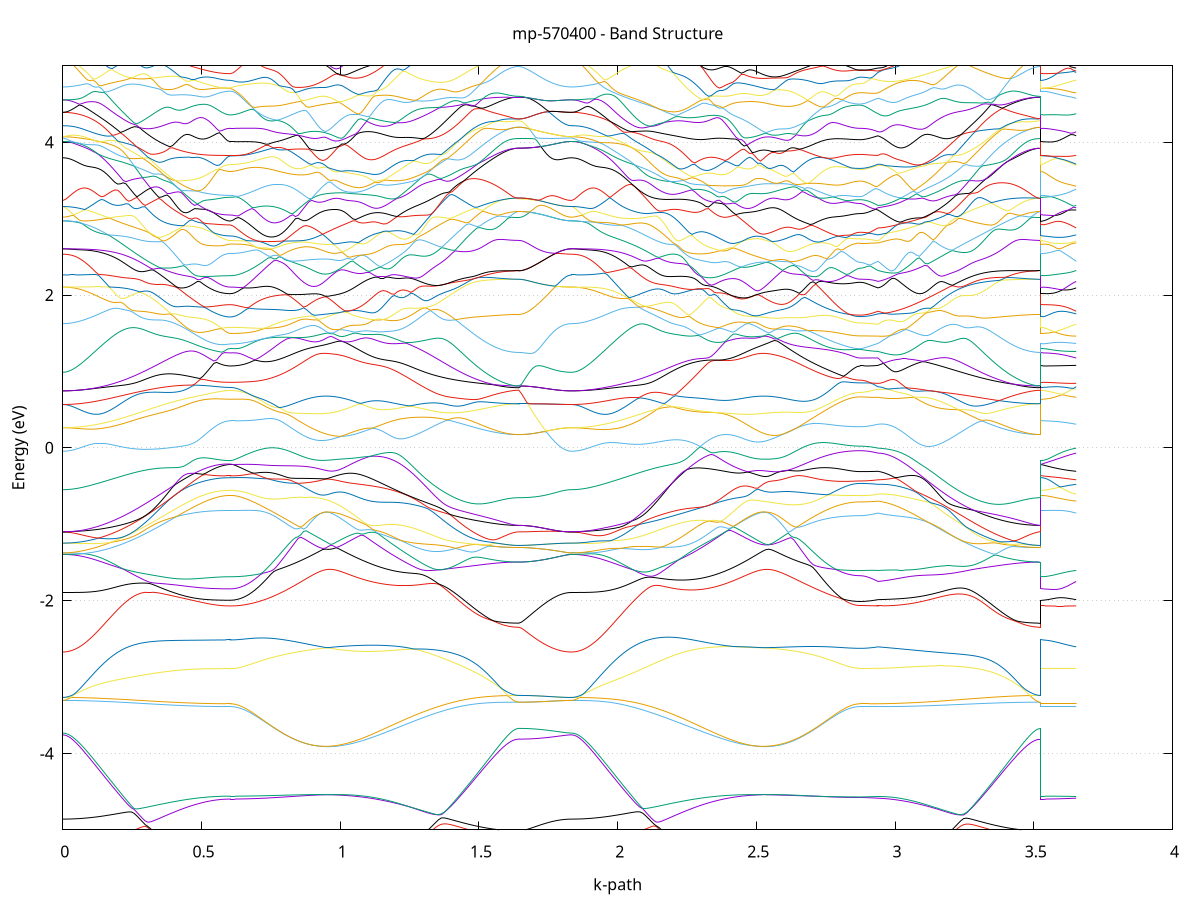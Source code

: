 set title 'mp-570400 - Band Structure'
set xlabel 'k-path'
set ylabel 'Energy (eV)'
set grid y
set yrange [-5:5]
set terminal png size 800,600
set output 'mp-570400_bands_gnuplot.png'
plot '-' using 1:2 with lines notitle, '-' using 1:2 with lines notitle, '-' using 1:2 with lines notitle, '-' using 1:2 with lines notitle, '-' using 1:2 with lines notitle, '-' using 1:2 with lines notitle, '-' using 1:2 with lines notitle, '-' using 1:2 with lines notitle, '-' using 1:2 with lines notitle, '-' using 1:2 with lines notitle, '-' using 1:2 with lines notitle, '-' using 1:2 with lines notitle, '-' using 1:2 with lines notitle, '-' using 1:2 with lines notitle, '-' using 1:2 with lines notitle, '-' using 1:2 with lines notitle, '-' using 1:2 with lines notitle, '-' using 1:2 with lines notitle, '-' using 1:2 with lines notitle, '-' using 1:2 with lines notitle, '-' using 1:2 with lines notitle, '-' using 1:2 with lines notitle, '-' using 1:2 with lines notitle, '-' using 1:2 with lines notitle, '-' using 1:2 with lines notitle, '-' using 1:2 with lines notitle, '-' using 1:2 with lines notitle, '-' using 1:2 with lines notitle, '-' using 1:2 with lines notitle, '-' using 1:2 with lines notitle, '-' using 1:2 with lines notitle, '-' using 1:2 with lines notitle, '-' using 1:2 with lines notitle, '-' using 1:2 with lines notitle, '-' using 1:2 with lines notitle, '-' using 1:2 with lines notitle, '-' using 1:2 with lines notitle, '-' using 1:2 with lines notitle, '-' using 1:2 with lines notitle, '-' using 1:2 with lines notitle, '-' using 1:2 with lines notitle, '-' using 1:2 with lines notitle, '-' using 1:2 with lines notitle, '-' using 1:2 with lines notitle, '-' using 1:2 with lines notitle, '-' using 1:2 with lines notitle, '-' using 1:2 with lines notitle, '-' using 1:2 with lines notitle, '-' using 1:2 with lines notitle, '-' using 1:2 with lines notitle, '-' using 1:2 with lines notitle, '-' using 1:2 with lines notitle, '-' using 1:2 with lines notitle, '-' using 1:2 with lines notitle, '-' using 1:2 with lines notitle, '-' using 1:2 with lines notitle, '-' using 1:2 with lines notitle, '-' using 1:2 with lines notitle, '-' using 1:2 with lines notitle, '-' using 1:2 with lines notitle, '-' using 1:2 with lines notitle, '-' using 1:2 with lines notitle, '-' using 1:2 with lines notitle, '-' using 1:2 with lines notitle, '-' using 1:2 with lines notitle, '-' using 1:2 with lines notitle, '-' using 1:2 with lines notitle, '-' using 1:2 with lines notitle, '-' using 1:2 with lines notitle, '-' using 1:2 with lines notitle, '-' using 1:2 with lines notitle, '-' using 1:2 with lines notitle, '-' using 1:2 with lines notitle, '-' using 1:2 with lines notitle, '-' using 1:2 with lines notitle, '-' using 1:2 with lines notitle, '-' using 1:2 with lines notitle, '-' using 1:2 with lines notitle, '-' using 1:2 with lines notitle, '-' using 1:2 with lines notitle, '-' using 1:2 with lines notitle, '-' using 1:2 with lines notitle, '-' using 1:2 with lines notitle, '-' using 1:2 with lines notitle, '-' using 1:2 with lines notitle, '-' using 1:2 with lines notitle, '-' using 1:2 with lines notitle, '-' using 1:2 with lines notitle, '-' using 1:2 with lines notitle, '-' using 1:2 with lines notitle, '-' using 1:2 with lines notitle, '-' using 1:2 with lines notitle, '-' using 1:2 with lines notitle, '-' using 1:2 with lines notitle, '-' using 1:2 with lines notitle, '-' using 1:2 with lines notitle
0.000000 -28.668403
0.009898 -28.668403
0.019796 -28.668403
0.029694 -28.668403
0.039592 -28.668403
0.049489 -28.668303
0.059387 -28.668303
0.069285 -28.668303
0.079183 -28.668203
0.089081 -28.668203
0.098979 -28.668203
0.108877 -28.668103
0.118775 -28.668103
0.128673 -28.668003
0.138570 -28.667903
0.148468 -28.667903
0.158366 -28.667803
0.168264 -28.667703
0.178162 -28.667703
0.188060 -28.667603
0.197958 -28.667503
0.207856 -28.667403
0.217753 -28.667303
0.227651 -28.667203
0.237549 -28.667103
0.247447 -28.667103
0.257345 -28.667003
0.267243 -28.666903
0.277141 -28.666803
0.287039 -28.666703
0.296937 -28.666603
0.306834 -28.666503
0.316732 -28.666403
0.326630 -28.666303
0.336528 -28.666203
0.346426 -28.666103
0.356324 -28.666003
0.366222 -28.665903
0.376120 -28.665803
0.386018 -28.665703
0.395915 -28.665703
0.405813 -28.665603
0.415711 -28.665503
0.425609 -28.665403
0.435507 -28.665303
0.445405 -28.665303
0.455303 -28.665203
0.465201 -28.665103
0.475098 -28.665103
0.484996 -28.665003
0.494894 -28.665003
0.504792 -28.664903
0.514690 -28.664903
0.524588 -28.664803
0.534486 -28.664803
0.544384 -28.664803
0.554282 -28.664703
0.564179 -28.664703
0.574077 -28.664703
0.583975 -28.664703
0.593873 -28.664703
0.603771 -28.664703
0.603771 -28.664703
0.613557 -28.664703
0.623343 -28.664703
0.633129 -28.664703
0.642916 -28.664603
0.652702 -28.664603
0.662488 -28.664603
0.672274 -28.664603
0.682060 -28.664603
0.691846 -28.664603
0.701633 -28.664603
0.711419 -28.664603
0.721205 -28.664603
0.730991 -28.664503
0.740777 -28.664503
0.750563 -28.664503
0.760350 -28.664503
0.770136 -28.664503
0.779922 -28.664403
0.789708 -28.664403
0.799494 -28.664403
0.809280 -28.664403
0.819067 -28.664403
0.828853 -28.664303
0.838639 -28.664303
0.848425 -28.664303
0.858211 -28.664303
0.867997 -28.664303
0.877784 -28.664303
0.887570 -28.664203
0.897356 -28.664203
0.907142 -28.664203
0.916928 -28.664203
0.926714 -28.664203
0.936501 -28.664203
0.946287 -28.664203
0.956073 -28.664203
0.965859 -28.664203
0.965859 -28.664203
0.975828 -28.664203
0.985798 -28.664203
0.995767 -28.664203
1.005736 -28.664203
1.015705 -28.664303
1.025674 -28.664303
1.035644 -28.664303
1.045613 -28.664303
1.055582 -28.664403
1.065551 -28.664403
1.075520 -28.664403
1.085490 -28.664503
1.095459 -28.664503
1.105428 -28.664603
1.115397 -28.664603
1.125366 -28.664703
1.135336 -28.664703
1.145305 -28.664803
1.155274 -28.664903
1.165243 -28.664903
1.175213 -28.665003
1.185182 -28.665103
1.195151 -28.665103
1.205120 -28.665203
1.215089 -28.665303
1.225059 -28.665403
1.235028 -28.665503
1.244997 -28.665603
1.254966 -28.665703
1.264935 -28.665803
1.274905 -28.665903
1.284874 -28.665903
1.294843 -28.666003
1.304812 -28.666103
1.314781 -28.666203
1.324751 -28.666303
1.334720 -28.666403
1.344689 -28.666503
1.354658 -28.666603
1.364627 -28.666703
1.374597 -28.666803
1.384566 -28.666903
1.394535 -28.667003
1.404504 -28.667103
1.414473 -28.667203
1.424443 -28.667303
1.434412 -28.667403
1.444381 -28.667503
1.454350 -28.667603
1.464320 -28.667603
1.474289 -28.667703
1.484258 -28.667803
1.494227 -28.667903
1.504196 -28.667903
1.514166 -28.668003
1.524135 -28.668003
1.534104 -28.668103
1.544073 -28.668203
1.554042 -28.668203
1.564012 -28.668203
1.573981 -28.668303
1.583950 -28.668303
1.593919 -28.668303
1.603888 -28.668403
1.613858 -28.668403
1.623827 -28.668403
1.633796 -28.668403
1.643765 -28.668403
1.643765 -28.668403
1.653764 -28.668403
1.663763 -28.668403
1.673761 -28.668403
1.683760 -28.668403
1.693759 -28.668403
1.703757 -28.668403
1.713756 -28.668403
1.723755 -28.668403
1.733754 -28.668403
1.743752 -28.668403
1.753751 -28.668403
1.763750 -28.668403
1.773748 -28.668403
1.783747 -28.668403
1.793746 -28.668403
1.803744 -28.668403
1.813743 -28.668403
1.823742 -28.668403
1.833741 -28.668403
1.833741 -28.668403
1.843614 -28.668403
1.853488 -28.668403
1.863362 -28.668403
1.873236 -28.668403
1.883110 -28.668303
1.892983 -28.668303
1.902857 -28.668303
1.912731 -28.668203
1.922605 -28.668203
1.932479 -28.668203
1.942353 -28.668103
1.952226 -28.668103
1.962100 -28.668003
1.971974 -28.667903
1.981848 -28.667903
1.991722 -28.667803
2.001595 -28.667703
2.011469 -28.667603
2.021343 -28.667603
2.031217 -28.667503
2.041091 -28.667403
2.050965 -28.667303
2.060838 -28.667203
2.070712 -28.667103
2.080586 -28.667003
2.090460 -28.667003
2.100334 -28.666903
2.110207 -28.666803
2.120081 -28.666703
2.129955 -28.666603
2.139829 -28.666503
2.149703 -28.666403
2.159577 -28.666303
2.169450 -28.666203
2.179324 -28.666103
2.189198 -28.666003
2.199072 -28.665903
2.208946 -28.665803
2.218820 -28.665703
2.228693 -28.665603
2.238567 -28.665503
2.248441 -28.665403
2.258315 -28.665303
2.268189 -28.665303
2.278062 -28.665203
2.287936 -28.665103
2.297810 -28.665003
2.307684 -28.665003
2.317558 -28.664903
2.327432 -28.664803
2.337305 -28.664803
2.347179 -28.664703
2.357053 -28.664603
2.366927 -28.664603
2.376801 -28.664503
2.386674 -28.664503
2.396548 -28.664503
2.406422 -28.664403
2.416296 -28.664403
2.426170 -28.664303
2.436044 -28.664303
2.445917 -28.664303
2.455791 -28.664303
2.465665 -28.664203
2.475539 -28.664203
2.485413 -28.664203
2.495286 -28.664203
2.505160 -28.664203
2.515034 -28.664203
2.524908 -28.664203
2.534782 -28.664203
2.534782 -28.664203
2.544751 -28.664203
2.554720 -28.664203
2.564689 -28.664203
2.574659 -28.664203
2.584628 -28.664203
2.594597 -28.664203
2.604566 -28.664303
2.614535 -28.664303
2.624505 -28.664303
2.634474 -28.664303
2.644443 -28.664303
2.654412 -28.664403
2.664381 -28.664403
2.674351 -28.664403
2.684320 -28.664403
2.694289 -28.664403
2.704258 -28.664503
2.714227 -28.664503
2.724197 -28.664503
2.734166 -28.664503
2.744135 -28.664503
2.754104 -28.664603
2.764074 -28.664603
2.774043 -28.664603
2.784012 -28.664603
2.793981 -28.664603
2.803950 -28.664603
2.813920 -28.664603
2.823889 -28.664603
2.833858 -28.664603
2.843827 -28.664703
2.853796 -28.664703
2.863766 -28.664703
2.873735 -28.664703
2.873735 -28.664703
2.882980 -28.664703
2.892226 -28.664703
2.901471 -28.664703
2.910717 -28.664703
2.919962 -28.664703
2.929208 -28.664703
2.938453 -28.664703
2.938453 -28.664703
2.948404 -28.664703
2.958354 -28.664703
2.968305 -28.664703
2.978256 -28.664703
2.988206 -28.664803
2.998157 -28.664803
3.008107 -28.664803
3.018058 -28.664903
3.028008 -28.664903
3.037959 -28.665003
3.047910 -28.665003
3.057860 -28.665103
3.067811 -28.665203
3.077761 -28.665203
3.087712 -28.665303
3.097662 -28.665403
3.107613 -28.665503
3.117564 -28.665503
3.127514 -28.665603
3.137465 -28.665703
3.147415 -28.665803
3.157366 -28.665903
3.167316 -28.666003
3.177267 -28.666103
3.187218 -28.666203
3.197168 -28.666303
3.207119 -28.666403
3.217069 -28.666503
3.227020 -28.666603
3.236970 -28.666603
3.246921 -28.666703
3.256872 -28.666803
3.266822 -28.666903
3.276773 -28.667003
3.286723 -28.667103
3.296674 -28.667203
3.306625 -28.667303
3.316575 -28.667403
3.326526 -28.667503
3.336476 -28.667603
3.346427 -28.667603
3.356377 -28.667703
3.366328 -28.667803
3.376279 -28.667903
3.386229 -28.667903
3.396180 -28.668003
3.406130 -28.668003
3.416081 -28.668103
3.426031 -28.668203
3.435982 -28.668203
3.445933 -28.668203
3.455883 -28.668303
3.465834 -28.668303
3.475784 -28.668303
3.485735 -28.668403
3.495685 -28.668403
3.505636 -28.668403
3.515587 -28.668403
3.525537 -28.668403
3.525537 -28.664703
3.535333 -28.664703
3.545130 -28.664703
3.554926 -28.664703
3.564723 -28.664703
3.574519 -28.664703
3.584315 -28.664703
3.594112 -28.664703
3.603908 -28.664703
3.613704 -28.664703
3.623501 -28.664703
3.633297 -28.664703
3.643093 -28.664703
3.652890 -28.664703
e
0.000000 -28.428303
0.009898 -28.428303
0.019796 -28.428303
0.029694 -28.428203
0.039592 -28.428103
0.049489 -28.428003
0.059387 -28.427803
0.069285 -28.427703
0.079183 -28.427503
0.089081 -28.427203
0.098979 -28.427003
0.108877 -28.426703
0.118775 -28.426403
0.128673 -28.426003
0.138570 -28.425703
0.148468 -28.425303
0.158366 -28.424903
0.168264 -28.424503
0.178162 -28.424003
0.188060 -28.423503
0.197958 -28.423103
0.207856 -28.422603
0.217753 -28.422003
0.227651 -28.421503
0.237549 -28.420903
0.247447 -28.420403
0.257345 -28.419803
0.267243 -28.419203
0.277141 -28.418603
0.287039 -28.418003
0.296937 -28.417403
0.306834 -28.416703
0.316732 -28.416103
0.326630 -28.415503
0.336528 -28.414803
0.346426 -28.414203
0.356324 -28.413603
0.366222 -28.412903
0.376120 -28.412303
0.386018 -28.411703
0.395915 -28.411003
0.405813 -28.410403
0.415711 -28.409803
0.425609 -28.409203
0.435507 -28.408603
0.445405 -28.408103
0.455303 -28.407503
0.465201 -28.407003
0.475098 -28.406503
0.484996 -28.406003
0.494894 -28.405503
0.504792 -28.405103
0.514690 -28.404703
0.524588 -28.404303
0.534486 -28.404003
0.544384 -28.403703
0.554282 -28.403403
0.564179 -28.403203
0.574077 -28.403003
0.583975 -28.402903
0.593873 -28.402803
0.603771 -28.402803
0.603771 -28.402803
0.613557 -28.402803
0.623343 -28.402803
0.633129 -28.402803
0.642916 -28.402703
0.652702 -28.402603
0.662488 -28.402503
0.672274 -28.402403
0.682060 -28.402303
0.691846 -28.402203
0.701633 -28.402103
0.711419 -28.401903
0.721205 -28.401703
0.730991 -28.401603
0.740777 -28.401403
0.750563 -28.401203
0.760350 -28.401003
0.770136 -28.400703
0.779922 -28.400503
0.789708 -28.400303
0.799494 -28.400003
0.809280 -28.399803
0.819067 -28.399503
0.828853 -28.399303
0.838639 -28.399003
0.848425 -28.398703
0.858211 -28.398403
0.867997 -28.398203
0.877784 -28.397903
0.887570 -28.397603
0.897356 -28.397303
0.907142 -28.397003
0.916928 -28.396803
0.926714 -28.396503
0.936501 -28.396203
0.946287 -28.395903
0.956073 -28.396003
0.965859 -28.396303
0.965859 -28.396303
0.975828 -28.396603
0.985798 -28.396903
0.995767 -28.397203
1.005736 -28.397603
1.015705 -28.397903
1.025674 -28.398303
1.035644 -28.398703
1.045613 -28.399103
1.055582 -28.399603
1.065551 -28.400003
1.075520 -28.400503
1.085490 -28.401003
1.095459 -28.401503
1.105428 -28.402003
1.115397 -28.402503
1.125366 -28.403103
1.135336 -28.403603
1.145305 -28.404203
1.155274 -28.404803
1.165243 -28.405403
1.175213 -28.406003
1.185182 -28.406603
1.195151 -28.407203
1.205120 -28.407903
1.215089 -28.408503
1.225059 -28.409203
1.235028 -28.409803
1.244997 -28.410503
1.254966 -28.411103
1.264935 -28.411803
1.274905 -28.412503
1.284874 -28.413103
1.294843 -28.413803
1.304812 -28.414503
1.314781 -28.415103
1.324751 -28.415803
1.334720 -28.416403
1.344689 -28.417103
1.354658 -28.417703
1.364627 -28.418403
1.374597 -28.419003
1.384566 -28.419603
1.394535 -28.420203
1.404504 -28.420803
1.414473 -28.421303
1.424443 -28.421903
1.434412 -28.422403
1.444381 -28.422903
1.454350 -28.423403
1.464320 -28.423903
1.474289 -28.424403
1.484258 -28.424803
1.494227 -28.425203
1.504196 -28.425603
1.514166 -28.426003
1.524135 -28.426303
1.534104 -28.426603
1.544073 -28.426903
1.554042 -28.427203
1.564012 -28.427403
1.573981 -28.427603
1.583950 -28.427803
1.593919 -28.428003
1.603888 -28.428103
1.613858 -28.428203
1.623827 -28.428303
1.633796 -28.428303
1.643765 -28.428303
1.643765 -28.428303
1.653764 -28.428303
1.663763 -28.428303
1.673761 -28.428303
1.683760 -28.428303
1.693759 -28.428303
1.703757 -28.428303
1.713756 -28.428303
1.723755 -28.428303
1.733754 -28.428303
1.743752 -28.428303
1.753751 -28.428303
1.763750 -28.428303
1.773748 -28.428303
1.783747 -28.428303
1.793746 -28.428303
1.803744 -28.428303
1.813743 -28.428303
1.823742 -28.428303
1.833741 -28.428303
1.833741 -28.428303
1.843614 -28.428303
1.853488 -28.428303
1.863362 -28.428203
1.873236 -28.428103
1.883110 -28.428003
1.892983 -28.427803
1.902857 -28.427703
1.912731 -28.427503
1.922605 -28.427203
1.932479 -28.427003
1.942353 -28.426703
1.952226 -28.426403
1.962100 -28.426003
1.971974 -28.425703
1.981848 -28.425303
1.991722 -28.424903
2.001595 -28.424403
2.011469 -28.424003
2.021343 -28.423503
2.031217 -28.423003
2.041091 -28.422503
2.050965 -28.422003
2.060838 -28.421403
2.070712 -28.420903
2.080586 -28.420303
2.090460 -28.419703
2.100334 -28.419103
2.110207 -28.418503
2.120081 -28.417903
2.129955 -28.417303
2.139829 -28.416603
2.149703 -28.416003
2.159577 -28.415303
2.169450 -28.414703
2.179324 -28.414003
2.189198 -28.413403
2.199072 -28.412703
2.208946 -28.412003
2.218820 -28.411403
2.228693 -28.410703
2.238567 -28.410103
2.248441 -28.409403
2.258315 -28.408803
2.268189 -28.408103
2.278062 -28.407503
2.287936 -28.406903
2.297810 -28.406303
2.307684 -28.405603
2.317558 -28.405003
2.327432 -28.404503
2.337305 -28.403903
2.347179 -28.403303
2.357053 -28.402803
2.366927 -28.402303
2.376801 -28.401703
2.386674 -28.401203
2.396548 -28.400703
2.406422 -28.400303
2.416296 -28.399803
2.426170 -28.399403
2.436044 -28.398903
2.445917 -28.398503
2.455791 -28.398203
2.465665 -28.397803
2.475539 -28.397403
2.485413 -28.397103
2.495286 -28.396803
2.505160 -28.396503
2.515034 -28.396203
2.524908 -28.395903
2.534782 -28.396003
2.534782 -28.396003
2.544751 -28.396303
2.554720 -28.396603
2.564689 -28.396903
2.574659 -28.397203
2.584628 -28.397403
2.594597 -28.397703
2.604566 -28.398003
2.614535 -28.398303
2.624505 -28.398603
2.634474 -28.398903
2.644443 -28.399103
2.654412 -28.399403
2.664381 -28.399703
2.674351 -28.399903
2.684320 -28.400203
2.694289 -28.400403
2.704258 -28.400703
2.714227 -28.400903
2.724197 -28.401103
2.734166 -28.401303
2.744135 -28.401503
2.754104 -28.401703
2.764074 -28.401903
2.774043 -28.402003
2.784012 -28.402203
2.793981 -28.402303
2.803950 -28.402403
2.813920 -28.402503
2.823889 -28.402603
2.833858 -28.402703
2.843827 -28.402803
2.853796 -28.402803
2.863766 -28.402803
2.873735 -28.402803
2.873735 -28.402803
2.882980 -28.402803
2.892226 -28.402803
2.901471 -28.402803
2.910717 -28.402803
2.919962 -28.402803
2.929208 -28.402903
2.938453 -28.402903
2.938453 -28.402903
2.948404 -28.403003
2.958354 -28.403103
2.968305 -28.403303
2.978256 -28.403503
2.988206 -28.403803
2.998157 -28.404103
3.008107 -28.404503
3.018058 -28.404903
3.028008 -28.405303
3.037959 -28.405803
3.047910 -28.406203
3.057860 -28.406703
3.067811 -28.407303
3.077761 -28.407803
3.087712 -28.408403
3.097662 -28.409003
3.107613 -28.409503
3.117564 -28.410203
3.127514 -28.410803
3.137465 -28.411403
3.147415 -28.412003
3.157366 -28.412703
3.167316 -28.413303
3.177267 -28.414003
3.187218 -28.414603
3.197168 -28.415303
3.207119 -28.415903
3.217069 -28.416503
3.227020 -28.417203
3.236970 -28.417803
3.246921 -28.418403
3.256872 -28.419003
3.266822 -28.419603
3.276773 -28.420203
3.286723 -28.420803
3.296674 -28.421403
3.306625 -28.421903
3.316575 -28.422403
3.326526 -28.423003
3.336476 -28.423403
3.346427 -28.423903
3.356377 -28.424403
3.366328 -28.424803
3.376279 -28.425203
3.386229 -28.425603
3.396180 -28.426003
3.406130 -28.426303
3.416081 -28.426603
3.426031 -28.426903
3.435982 -28.427203
3.445933 -28.427403
3.455883 -28.427603
3.465834 -28.427803
3.475784 -28.428003
3.485735 -28.428103
3.495685 -28.428203
3.505636 -28.428303
3.515587 -28.428303
3.525537 -28.428303
3.525537 -28.402803
3.535333 -28.402803
3.545130 -28.402803
3.554926 -28.402803
3.564723 -28.402803
3.574519 -28.402803
3.584315 -28.402803
3.594112 -28.402803
3.603908 -28.402803
3.613704 -28.402803
3.623501 -28.402803
3.633297 -28.402903
3.643093 -28.402903
3.652890 -28.402903
e
0.000000 -28.398103
0.009898 -28.398103
0.019796 -28.398103
0.029694 -28.398003
0.039592 -28.398003
0.049489 -28.397903
0.059387 -28.397903
0.069285 -28.397803
0.079183 -28.397703
0.089081 -28.397603
0.098979 -28.397503
0.108877 -28.397403
0.118775 -28.397303
0.128673 -28.397203
0.138570 -28.397003
0.148468 -28.396903
0.158366 -28.396803
0.168264 -28.396603
0.178162 -28.396403
0.188060 -28.396303
0.197958 -28.396103
0.207856 -28.395903
0.217753 -28.395803
0.227651 -28.395603
0.237549 -28.395403
0.247447 -28.395203
0.257345 -28.395003
0.267243 -28.394903
0.277141 -28.394703
0.287039 -28.394503
0.296937 -28.394403
0.306834 -28.394203
0.316732 -28.394003
0.326630 -28.393903
0.336528 -28.393703
0.346426 -28.393603
0.356324 -28.393403
0.366222 -28.393303
0.376120 -28.393203
0.386018 -28.393103
0.395915 -28.393003
0.405813 -28.392903
0.415711 -28.392803
0.425609 -28.392803
0.435507 -28.392703
0.445405 -28.392703
0.455303 -28.392603
0.465201 -28.392603
0.475098 -28.392603
0.484996 -28.392603
0.494894 -28.392603
0.504792 -28.392603
0.514690 -28.392703
0.524588 -28.392703
0.534486 -28.392703
0.544384 -28.392703
0.554282 -28.392803
0.564179 -28.392803
0.574077 -28.392803
0.583975 -28.392803
0.593873 -28.392803
0.603771 -28.392803
0.603771 -28.392803
0.613557 -28.392903
0.623343 -28.392903
0.633129 -28.392903
0.642916 -28.392903
0.652702 -28.392903
0.662488 -28.392903
0.672274 -28.392903
0.682060 -28.392903
0.691846 -28.392903
0.701633 -28.392903
0.711419 -28.393003
0.721205 -28.393003
0.730991 -28.393003
0.740777 -28.393103
0.750563 -28.393103
0.760350 -28.393103
0.770136 -28.393203
0.779922 -28.393303
0.789708 -28.393303
0.799494 -28.393403
0.809280 -28.393503
0.819067 -28.393603
0.828853 -28.393703
0.838639 -28.393803
0.848425 -28.393903
0.858211 -28.394003
0.867997 -28.394103
0.877784 -28.394303
0.887570 -28.394503
0.897356 -28.394603
0.907142 -28.394803
0.916928 -28.395003
0.926714 -28.395203
0.936501 -28.395503
0.946287 -28.395703
0.956073 -28.395703
0.965859 -28.395403
0.965859 -28.395403
0.975828 -28.395203
0.985798 -28.394903
0.995767 -28.394703
1.005736 -28.394503
1.015705 -28.394303
1.025674 -28.394103
1.035644 -28.393903
1.045613 -28.393703
1.055582 -28.393503
1.065551 -28.393403
1.075520 -28.393203
1.085490 -28.393103
1.095459 -28.393003
1.105428 -28.392903
1.115397 -28.392803
1.125366 -28.392703
1.135336 -28.392603
1.145305 -28.392603
1.155274 -28.392603
1.165243 -28.392503
1.175213 -28.392503
1.185182 -28.392603
1.195151 -28.392603
1.205120 -28.392603
1.215089 -28.392703
1.225059 -28.392703
1.235028 -28.392803
1.244997 -28.392903
1.254966 -28.393003
1.264935 -28.393103
1.274905 -28.393203
1.284874 -28.393303
1.294843 -28.393503
1.304812 -28.393603
1.314781 -28.393803
1.324751 -28.393903
1.334720 -28.394103
1.344689 -28.394303
1.354658 -28.394403
1.364627 -28.394603
1.374597 -28.394803
1.384566 -28.395003
1.394535 -28.395203
1.404504 -28.395303
1.414473 -28.395503
1.424443 -28.395703
1.434412 -28.395903
1.444381 -28.396103
1.454350 -28.396203
1.464320 -28.396403
1.474289 -28.396603
1.484258 -28.396703
1.494227 -28.396903
1.504196 -28.397003
1.514166 -28.397203
1.524135 -28.397303
1.534104 -28.397403
1.544073 -28.397503
1.554042 -28.397603
1.564012 -28.397703
1.573981 -28.397803
1.583950 -28.397903
1.593919 -28.397903
1.603888 -28.398003
1.613858 -28.398003
1.623827 -28.398103
1.633796 -28.398103
1.643765 -28.398103
1.643765 -28.398103
1.653764 -28.398103
1.663763 -28.398103
1.673761 -28.398103
1.683760 -28.398103
1.693759 -28.398103
1.703757 -28.398103
1.713756 -28.398103
1.723755 -28.398103
1.733754 -28.398103
1.743752 -28.398103
1.753751 -28.398103
1.763750 -28.398103
1.773748 -28.398103
1.783747 -28.398103
1.793746 -28.398103
1.803744 -28.398103
1.813743 -28.398103
1.823742 -28.398103
1.833741 -28.398103
1.833741 -28.398103
1.843614 -28.398103
1.853488 -28.398103
1.863362 -28.398003
1.873236 -28.398003
1.883110 -28.397903
1.892983 -28.397903
1.902857 -28.397803
1.912731 -28.397703
1.922605 -28.397603
1.932479 -28.397503
1.942353 -28.397403
1.952226 -28.397303
1.962100 -28.397203
1.971974 -28.397003
1.981848 -28.396903
1.991722 -28.396803
2.001595 -28.396603
2.011469 -28.396403
2.021343 -28.396303
2.031217 -28.396103
2.041091 -28.395903
2.050965 -28.395703
2.060838 -28.395603
2.070712 -28.395403
2.080586 -28.395203
2.090460 -28.395003
2.100334 -28.394803
2.110207 -28.394703
2.120081 -28.394503
2.129955 -28.394303
2.139829 -28.394103
2.149703 -28.394003
2.159577 -28.393803
2.169450 -28.393703
2.179324 -28.393503
2.189198 -28.393403
2.199072 -28.393303
2.208946 -28.393103
2.218820 -28.393003
2.228693 -28.392903
2.238567 -28.392803
2.248441 -28.392803
2.258315 -28.392703
2.268189 -28.392603
2.278062 -28.392603
2.287936 -28.392603
2.297810 -28.392503
2.307684 -28.392503
2.317558 -28.392503
2.327432 -28.392603
2.337305 -28.392603
2.347179 -28.392703
2.357053 -28.392703
2.366927 -28.392803
2.376801 -28.392903
2.386674 -28.393003
2.396548 -28.393103
2.406422 -28.393303
2.416296 -28.393403
2.426170 -28.393603
2.436044 -28.393803
2.445917 -28.393903
2.455791 -28.394103
2.465665 -28.394303
2.475539 -28.394603
2.485413 -28.394803
2.495286 -28.395003
2.505160 -28.395303
2.515034 -28.395503
2.524908 -28.395803
2.534782 -28.395603
2.534782 -28.395603
2.544751 -28.395403
2.554720 -28.395203
2.564689 -28.394903
2.574659 -28.394703
2.584628 -28.394603
2.594597 -28.394403
2.604566 -28.394203
2.614535 -28.394103
2.624505 -28.393903
2.634474 -28.393803
2.644443 -28.393703
2.654412 -28.393603
2.664381 -28.393503
2.674351 -28.393403
2.684320 -28.393303
2.694289 -28.393303
2.704258 -28.393203
2.714227 -28.393203
2.724197 -28.393103
2.734166 -28.393103
2.744135 -28.393003
2.754104 -28.393003
2.764074 -28.393003
2.774043 -28.392903
2.784012 -28.392903
2.793981 -28.392903
2.803950 -28.392903
2.813920 -28.392903
2.823889 -28.392903
2.833858 -28.392903
2.843827 -28.392903
2.853796 -28.392903
2.863766 -28.392803
2.873735 -28.392803
2.873735 -28.392803
2.882980 -28.392803
2.892226 -28.392803
2.901471 -28.392803
2.910717 -28.392803
2.919962 -28.392803
2.929208 -28.392803
2.938453 -28.392803
2.938453 -28.392803
2.948404 -28.392803
2.958354 -28.392803
2.968305 -28.392803
2.978256 -28.392803
2.988206 -28.392703
2.998157 -28.392703
3.008107 -28.392703
3.018058 -28.392603
3.028008 -28.392603
3.037959 -28.392603
3.047910 -28.392603
3.057860 -28.392603
3.067811 -28.392603
3.077761 -28.392703
3.087712 -28.392703
3.097662 -28.392703
3.107613 -28.392803
3.117564 -28.392903
3.127514 -28.393003
3.137465 -28.393103
3.147415 -28.393203
3.157366 -28.393303
3.167316 -28.393403
3.177267 -28.393503
3.187218 -28.393703
3.197168 -28.393803
3.207119 -28.394003
3.217069 -28.394103
3.227020 -28.394303
3.236970 -28.394503
3.246921 -28.394603
3.256872 -28.394803
3.266822 -28.395003
3.276773 -28.395203
3.286723 -28.395403
3.296674 -28.395503
3.306625 -28.395703
3.316575 -28.395903
3.326526 -28.396103
3.336476 -28.396203
3.346427 -28.396403
3.356377 -28.396603
3.366328 -28.396703
3.376279 -28.396903
3.386229 -28.397003
3.396180 -28.397203
3.406130 -28.397303
3.416081 -28.397403
3.426031 -28.397503
3.435982 -28.397603
3.445933 -28.397703
3.455883 -28.397803
3.465834 -28.397903
3.475784 -28.397903
3.485735 -28.398003
3.495685 -28.398003
3.505636 -28.398103
3.515587 -28.398103
3.525537 -28.398103
3.525537 -28.392803
3.535333 -28.392803
3.545130 -28.392803
3.554926 -28.392803
3.564723 -28.392803
3.574519 -28.392803
3.584315 -28.392803
3.594112 -28.392803
3.603908 -28.392803
3.613704 -28.392803
3.623501 -28.392803
3.633297 -28.392803
3.643093 -28.392803
3.652890 -28.392803
e
0.000000 -27.969203
0.009898 -27.969203
0.019796 -27.969203
0.029694 -27.969303
0.039592 -27.969303
0.049489 -27.969403
0.059387 -27.969503
0.069285 -27.969703
0.079183 -27.969803
0.089081 -27.970003
0.098979 -27.970203
0.108877 -27.970403
0.118775 -27.970603
0.128673 -27.970803
0.138570 -27.971103
0.148468 -27.971403
0.158366 -27.971603
0.168264 -27.971903
0.178162 -27.972303
0.188060 -27.972603
0.197958 -27.972903
0.207856 -27.973303
0.217753 -27.973603
0.227651 -27.974003
0.237549 -27.974403
0.247447 -27.974803
0.257345 -27.975203
0.267243 -27.975603
0.277141 -27.976003
0.287039 -27.976403
0.296937 -27.976803
0.306834 -27.977203
0.316732 -27.977603
0.326630 -27.978003
0.336528 -27.978403
0.346426 -27.978803
0.356324 -27.979203
0.366222 -27.979603
0.376120 -27.980003
0.386018 -27.980403
0.395915 -27.980803
0.405813 -27.981203
0.415711 -27.981503
0.425609 -27.981903
0.435507 -27.982203
0.445405 -27.982503
0.455303 -27.982803
0.465201 -27.983103
0.475098 -27.983403
0.484996 -27.983603
0.494894 -27.983903
0.504792 -27.984103
0.514690 -27.984303
0.524588 -27.984503
0.534486 -27.984703
0.544384 -27.984803
0.554282 -27.984903
0.564179 -27.985003
0.574077 -27.985103
0.583975 -27.985103
0.593873 -27.985203
0.603771 -27.985203
0.603771 -27.985203
0.613557 -27.985203
0.623343 -27.985203
0.633129 -27.985203
0.642916 -27.985203
0.652702 -27.985303
0.662488 -27.985303
0.672274 -27.985403
0.682060 -27.985403
0.691846 -27.985503
0.701633 -27.985603
0.711419 -27.985603
0.721205 -27.985703
0.730991 -27.985803
0.740777 -27.985903
0.750563 -27.986003
0.760350 -27.986103
0.770136 -27.986103
0.779922 -27.986203
0.789708 -27.986303
0.799494 -27.986403
0.809280 -27.986503
0.819067 -27.986603
0.828853 -27.986703
0.838639 -27.986803
0.848425 -27.986903
0.858211 -27.987003
0.867997 -27.987103
0.877784 -27.987103
0.887570 -27.987203
0.897356 -27.987203
0.907142 -27.987303
0.916928 -27.987303
0.926714 -27.987403
0.936501 -27.987403
0.946287 -27.987403
0.956073 -27.987403
0.965859 -27.987403
0.965859 -27.987403
0.975828 -27.987403
0.985798 -27.987303
0.995767 -27.987303
1.005736 -27.987203
1.015705 -27.987103
1.025674 -27.987003
1.035644 -27.986903
1.045613 -27.986803
1.055582 -27.986603
1.065551 -27.986503
1.075520 -27.986303
1.085490 -27.986103
1.095459 -27.985903
1.105428 -27.985703
1.115397 -27.985403
1.125366 -27.985203
1.135336 -27.984903
1.145305 -27.984603
1.155274 -27.984403
1.165243 -27.984003
1.175213 -27.983703
1.185182 -27.983403
1.195151 -27.983003
1.205120 -27.982703
1.215089 -27.982303
1.225059 -27.981903
1.235028 -27.981603
1.244997 -27.981203
1.254966 -27.980803
1.264935 -27.980403
1.274905 -27.979903
1.284874 -27.979503
1.294843 -27.979103
1.304812 -27.978703
1.314781 -27.978303
1.324751 -27.977803
1.334720 -27.977403
1.344689 -27.977003
1.354658 -27.976603
1.364627 -27.976103
1.374597 -27.975703
1.384566 -27.975303
1.394535 -27.974903
1.404504 -27.974503
1.414473 -27.974103
1.424443 -27.973703
1.434412 -27.973403
1.444381 -27.973003
1.454350 -27.972703
1.464320 -27.972303
1.474289 -27.972003
1.484258 -27.971703
1.494227 -27.971403
1.504196 -27.971103
1.514166 -27.970903
1.524135 -27.970603
1.534104 -27.970403
1.544073 -27.970203
1.554042 -27.970003
1.564012 -27.969803
1.573981 -27.969703
1.583950 -27.969603
1.593919 -27.969403
1.603888 -27.969303
1.613858 -27.969303
1.623827 -27.969203
1.633796 -27.969203
1.643765 -27.969203
1.643765 -27.969203
1.653764 -27.969203
1.663763 -27.969203
1.673761 -27.969203
1.683760 -27.969203
1.693759 -27.969203
1.703757 -27.969203
1.713756 -27.969203
1.723755 -27.969203
1.733754 -27.969203
1.743752 -27.969203
1.753751 -27.969203
1.763750 -27.969203
1.773748 -27.969203
1.783747 -27.969203
1.793746 -27.969203
1.803744 -27.969203
1.813743 -27.969203
1.823742 -27.969203
1.833741 -27.969203
1.833741 -27.969203
1.843614 -27.969203
1.853488 -27.969203
1.863362 -27.969303
1.873236 -27.969303
1.883110 -27.969403
1.892983 -27.969503
1.902857 -27.969703
1.912731 -27.969803
1.922605 -27.970003
1.932479 -27.970203
1.942353 -27.970403
1.952226 -27.970603
1.962100 -27.970803
1.971974 -27.971103
1.981848 -27.971403
1.991722 -27.971703
2.001595 -27.972003
2.011469 -27.972303
2.021343 -27.972603
2.031217 -27.972903
2.041091 -27.973303
2.050965 -27.973703
2.060838 -27.974003
2.070712 -27.974403
2.080586 -27.974803
2.090460 -27.975203
2.100334 -27.975603
2.110207 -27.976003
2.120081 -27.976403
2.129955 -27.976903
2.139829 -27.977303
2.149703 -27.977703
2.159577 -27.978103
2.169450 -27.978503
2.179324 -27.979003
2.189198 -27.979403
2.199072 -27.979803
2.208946 -27.980203
2.218820 -27.980603
2.228693 -27.981003
2.238567 -27.981403
2.248441 -27.981803
2.258315 -27.982203
2.268189 -27.982503
2.278062 -27.982903
2.287936 -27.983203
2.297810 -27.983603
2.307684 -27.983903
2.317558 -27.984203
2.327432 -27.984503
2.337305 -27.984803
2.347179 -27.985103
2.357053 -27.985303
2.366927 -27.985603
2.376801 -27.985803
2.386674 -27.986003
2.396548 -27.986203
2.406422 -27.986403
2.416296 -27.986603
2.426170 -27.986703
2.436044 -27.986803
2.445917 -27.987003
2.455791 -27.987103
2.465665 -27.987103
2.475539 -27.987203
2.485413 -27.987303
2.495286 -27.987303
2.505160 -27.987403
2.515034 -27.987403
2.524908 -27.987403
2.534782 -27.987403
2.534782 -27.987403
2.544751 -27.987403
2.554720 -27.987403
2.564689 -27.987303
2.574659 -27.987303
2.584628 -27.987203
2.594597 -27.987203
2.604566 -27.987103
2.614535 -27.987003
2.624505 -27.986903
2.634474 -27.986803
2.644443 -27.986703
2.654412 -27.986703
2.664381 -27.986603
2.674351 -27.986503
2.684320 -27.986403
2.694289 -27.986303
2.704258 -27.986203
2.714227 -27.986103
2.724197 -27.986003
2.734166 -27.985903
2.744135 -27.985803
2.754104 -27.985703
2.764074 -27.985603
2.774043 -27.985603
2.784012 -27.985503
2.793981 -27.985403
2.803950 -27.985403
2.813920 -27.985303
2.823889 -27.985303
2.833858 -27.985203
2.843827 -27.985203
2.853796 -27.985203
2.863766 -27.985203
2.873735 -27.985203
2.873735 -27.985203
2.882980 -27.985203
2.892226 -27.985203
2.901471 -27.985203
2.910717 -27.985203
2.919962 -27.985203
2.929208 -27.985203
2.938453 -27.985203
2.938453 -27.985203
2.948404 -27.985103
2.958354 -27.985103
2.968305 -27.985003
2.978256 -27.984903
2.988206 -27.984703
2.998157 -27.984603
3.008107 -27.984403
3.018058 -27.984203
3.028008 -27.984003
3.037959 -27.983803
3.047910 -27.983503
3.057860 -27.983303
3.067811 -27.983003
3.077761 -27.982703
3.087712 -27.982403
3.097662 -27.982003
3.107613 -27.981703
3.117564 -27.981303
3.127514 -27.981003
3.137465 -27.980603
3.147415 -27.980203
3.157366 -27.979803
3.167316 -27.979403
3.177267 -27.979003
3.187218 -27.978603
3.197168 -27.978203
3.207119 -27.977803
3.217069 -27.977303
3.227020 -27.976903
3.236970 -27.976503
3.246921 -27.976103
3.256872 -27.975703
3.266822 -27.975303
3.276773 -27.974903
3.286723 -27.974503
3.296674 -27.974103
3.306625 -27.973703
3.316575 -27.973403
3.326526 -27.973003
3.336476 -27.972703
3.346427 -27.972303
3.356377 -27.972003
3.366328 -27.971703
3.376279 -27.971403
3.386229 -27.971103
3.396180 -27.970903
3.406130 -27.970603
3.416081 -27.970403
3.426031 -27.970203
3.435982 -27.970003
3.445933 -27.969803
3.455883 -27.969703
3.465834 -27.969603
3.475784 -27.969403
3.485735 -27.969303
3.495685 -27.969303
3.505636 -27.969203
3.515587 -27.969203
3.525537 -27.969203
3.525537 -27.985203
3.535333 -27.985203
3.545130 -27.985203
3.554926 -27.985203
3.564723 -27.985203
3.574519 -27.985203
3.584315 -27.985203
3.594112 -27.985203
3.603908 -27.985203
3.613704 -27.985203
3.623501 -27.985203
3.633297 -27.985203
3.643093 -27.985203
3.652890 -27.985203
e
0.000000 -27.968103
0.009898 -27.968103
0.019796 -27.968103
0.029694 -27.968203
0.039592 -27.968203
0.049489 -27.968303
0.059387 -27.968503
0.069285 -27.968603
0.079183 -27.968703
0.089081 -27.968903
0.098979 -27.969103
0.108877 -27.969303
0.118775 -27.969603
0.128673 -27.969803
0.138570 -27.970103
0.148468 -27.970403
0.158366 -27.970603
0.168264 -27.971003
0.178162 -27.971303
0.188060 -27.971603
0.197958 -27.972003
0.207856 -27.972303
0.217753 -27.972703
0.227651 -27.973103
0.237549 -27.973503
0.247447 -27.973903
0.257345 -27.974303
0.267243 -27.974703
0.277141 -27.975103
0.287039 -27.975503
0.296937 -27.975903
0.306834 -27.976403
0.316732 -27.976803
0.326630 -27.977203
0.336528 -27.977603
0.346426 -27.978003
0.356324 -27.978403
0.366222 -27.978803
0.376120 -27.979203
0.386018 -27.979603
0.395915 -27.980003
0.405813 -27.980403
0.415711 -27.980703
0.425609 -27.981103
0.435507 -27.981403
0.445405 -27.981703
0.455303 -27.982003
0.465201 -27.982303
0.475098 -27.982603
0.484996 -27.982903
0.494894 -27.983103
0.504792 -27.983303
0.514690 -27.983503
0.524588 -27.983703
0.534486 -27.983903
0.544384 -27.984003
0.554282 -27.984103
0.564179 -27.984203
0.574077 -27.984303
0.583975 -27.984403
0.593873 -27.984403
0.603771 -27.984403
0.603771 -27.984403
0.613557 -27.984403
0.623343 -27.984403
0.633129 -27.984403
0.642916 -27.984503
0.652702 -27.984503
0.662488 -27.984503
0.672274 -27.984603
0.682060 -27.984603
0.691846 -27.984703
0.701633 -27.984703
0.711419 -27.984803
0.721205 -27.984903
0.730991 -27.984903
0.740777 -27.985003
0.750563 -27.985103
0.760350 -27.985203
0.770136 -27.985303
0.779922 -27.985303
0.789708 -27.985403
0.799494 -27.985503
0.809280 -27.985603
0.819067 -27.985703
0.828853 -27.985803
0.838639 -27.985903
0.848425 -27.985903
0.858211 -27.986003
0.867997 -27.986103
0.877784 -27.986103
0.887570 -27.986203
0.897356 -27.986303
0.907142 -27.986303
0.916928 -27.986303
0.926714 -27.986403
0.936501 -27.986403
0.946287 -27.986403
0.956073 -27.986403
0.965859 -27.986403
0.965859 -27.986403
0.975828 -27.986403
0.985798 -27.986303
0.995767 -27.986303
1.005736 -27.986203
1.015705 -27.986103
1.025674 -27.986003
1.035644 -27.985903
1.045613 -27.985803
1.055582 -27.985703
1.065551 -27.985503
1.075520 -27.985403
1.085490 -27.985203
1.095459 -27.985003
1.105428 -27.984803
1.115397 -27.984603
1.125366 -27.984303
1.135336 -27.984103
1.145305 -27.983803
1.155274 -27.983503
1.165243 -27.983203
1.175213 -27.982903
1.185182 -27.982603
1.195151 -27.982203
1.205120 -27.981903
1.215089 -27.981503
1.225059 -27.981103
1.235028 -27.980703
1.244997 -27.980303
1.254966 -27.979903
1.264935 -27.979503
1.274905 -27.979103
1.284874 -27.978703
1.294843 -27.978303
1.304812 -27.977903
1.314781 -27.977403
1.324751 -27.977003
1.334720 -27.976603
1.344689 -27.976103
1.354658 -27.975703
1.364627 -27.975303
1.374597 -27.974803
1.384566 -27.974403
1.394535 -27.974003
1.404504 -27.973603
1.414473 -27.973203
1.424443 -27.972803
1.434412 -27.972403
1.444381 -27.972103
1.454350 -27.971703
1.464320 -27.971403
1.474289 -27.971003
1.484258 -27.970703
1.494227 -27.970403
1.504196 -27.970103
1.514166 -27.969803
1.524135 -27.969603
1.534104 -27.969403
1.544073 -27.969103
1.554042 -27.968903
1.564012 -27.968803
1.573981 -27.968603
1.583950 -27.968503
1.593919 -27.968303
1.603888 -27.968203
1.613858 -27.968203
1.623827 -27.968103
1.633796 -27.968103
1.643765 -27.968103
1.643765 -27.968103
1.653764 -27.968103
1.663763 -27.968103
1.673761 -27.968103
1.683760 -27.968103
1.693759 -27.968103
1.703757 -27.968103
1.713756 -27.968103
1.723755 -27.968103
1.733754 -27.968103
1.743752 -27.968103
1.753751 -27.968103
1.763750 -27.968103
1.773748 -27.968103
1.783747 -27.968103
1.793746 -27.968103
1.803744 -27.968103
1.813743 -27.968103
1.823742 -27.968103
1.833741 -27.968103
1.833741 -27.968103
1.843614 -27.968103
1.853488 -27.968103
1.863362 -27.968203
1.873236 -27.968303
1.883110 -27.968303
1.892983 -27.968503
1.902857 -27.968603
1.912731 -27.968803
1.922605 -27.968903
1.932479 -27.969103
1.942353 -27.969303
1.952226 -27.969603
1.962100 -27.969803
1.971974 -27.970103
1.981848 -27.970403
1.991722 -27.970703
2.001595 -27.971003
2.011469 -27.971303
2.021343 -27.971603
2.031217 -27.972003
2.041091 -27.972403
2.050965 -27.972703
2.060838 -27.973103
2.070712 -27.973503
2.080586 -27.973903
2.090460 -27.974303
2.100334 -27.974703
2.110207 -27.975203
2.120081 -27.975603
2.129955 -27.976003
2.139829 -27.976403
2.149703 -27.976903
2.159577 -27.977303
2.169450 -27.977703
2.179324 -27.978103
2.189198 -27.978603
2.199072 -27.979003
2.208946 -27.979403
2.218820 -27.979803
2.228693 -27.980203
2.238567 -27.980603
2.248441 -27.981003
2.258315 -27.981303
2.268189 -27.981703
2.278062 -27.982103
2.287936 -27.982403
2.297810 -27.982703
2.307684 -27.983003
2.317558 -27.983303
2.327432 -27.983603
2.337305 -27.983903
2.347179 -27.984203
2.357053 -27.984403
2.366927 -27.984703
2.376801 -27.984903
2.386674 -27.985103
2.396548 -27.985303
2.406422 -27.985403
2.416296 -27.985603
2.426170 -27.985703
2.436044 -27.985903
2.445917 -27.986003
2.455791 -27.986103
2.465665 -27.986203
2.475539 -27.986203
2.485413 -27.986303
2.495286 -27.986303
2.505160 -27.986403
2.515034 -27.986403
2.524908 -27.986403
2.534782 -27.986403
2.534782 -27.986403
2.544751 -27.986403
2.554720 -27.986403
2.564689 -27.986303
2.574659 -27.986303
2.584628 -27.986203
2.594597 -27.986203
2.604566 -27.986103
2.614535 -27.986003
2.624505 -27.986003
2.634474 -27.985903
2.644443 -27.985803
2.654412 -27.985703
2.664381 -27.985603
2.674351 -27.985603
2.684320 -27.985503
2.694289 -27.985403
2.704258 -27.985303
2.714227 -27.985203
2.724197 -27.985103
2.734166 -27.985003
2.744135 -27.985003
2.754104 -27.984903
2.764074 -27.984803
2.774043 -27.984803
2.784012 -27.984703
2.793981 -27.984603
2.803950 -27.984603
2.813920 -27.984503
2.823889 -27.984503
2.833858 -27.984503
2.843827 -27.984403
2.853796 -27.984403
2.863766 -27.984403
2.873735 -27.984403
2.873735 -27.984403
2.882980 -27.984403
2.892226 -27.984403
2.901471 -27.984403
2.910717 -27.984403
2.919962 -27.984403
2.929208 -27.984403
2.938453 -27.984403
2.938453 -27.984403
2.948404 -27.984303
2.958354 -27.984303
2.968305 -27.984203
2.978256 -27.984103
2.988206 -27.984003
2.998157 -27.983803
3.008107 -27.983603
3.018058 -27.983403
3.028008 -27.983203
3.037959 -27.983003
3.047910 -27.982703
3.057860 -27.982503
3.067811 -27.982203
3.077761 -27.981903
3.087712 -27.981603
3.097662 -27.981203
3.107613 -27.980903
3.117564 -27.980503
3.127514 -27.980203
3.137465 -27.979803
3.147415 -27.979403
3.157366 -27.979003
3.167316 -27.978603
3.177267 -27.978203
3.187218 -27.977803
3.197168 -27.977303
3.207119 -27.976903
3.217069 -27.976503
3.227020 -27.976103
3.236970 -27.975603
3.246921 -27.975203
3.256872 -27.974803
3.266822 -27.974403
3.276773 -27.974003
3.286723 -27.973603
3.296674 -27.973203
3.306625 -27.972803
3.316575 -27.972403
3.326526 -27.972003
3.336476 -27.971703
3.346427 -27.971303
3.356377 -27.971003
3.366328 -27.970703
3.376279 -27.970403
3.386229 -27.970103
3.396180 -27.969803
3.406130 -27.969603
3.416081 -27.969303
3.426031 -27.969103
3.435982 -27.968903
3.445933 -27.968803
3.455883 -27.968603
3.465834 -27.968503
3.475784 -27.968303
3.485735 -27.968203
3.495685 -27.968203
3.505636 -27.968103
3.515587 -27.968103
3.525537 -27.968103
3.525537 -27.984403
3.535333 -27.984403
3.545130 -27.984403
3.554926 -27.984403
3.564723 -27.984403
3.574519 -27.984403
3.584315 -27.984403
3.594112 -27.984403
3.603908 -27.984403
3.613704 -27.984403
3.623501 -27.984403
3.633297 -27.984403
3.643093 -27.984403
3.652890 -27.984403
e
0.000000 -27.683303
0.009898 -27.683303
0.019796 -27.683303
0.029694 -27.683303
0.039592 -27.683303
0.049489 -27.683303
0.059387 -27.683303
0.069285 -27.683303
0.079183 -27.683303
0.089081 -27.683303
0.098979 -27.683303
0.108877 -27.683403
0.118775 -27.683403
0.128673 -27.683403
0.138570 -27.683503
0.148468 -27.683503
0.158366 -27.683603
0.168264 -27.683603
0.178162 -27.683703
0.188060 -27.683703
0.197958 -27.683803
0.207856 -27.683903
0.217753 -27.683903
0.227651 -27.684003
0.237549 -27.684003
0.247447 -27.684103
0.257345 -27.684203
0.267243 -27.684303
0.277141 -27.684303
0.287039 -27.684403
0.296937 -27.684503
0.306834 -27.684503
0.316732 -27.684603
0.326630 -27.684703
0.336528 -27.684703
0.346426 -27.684803
0.356324 -27.684903
0.366222 -27.685003
0.376120 -27.685003
0.386018 -27.685103
0.395915 -27.685103
0.405813 -27.685203
0.415711 -27.685303
0.425609 -27.685303
0.435507 -27.685403
0.445405 -27.685403
0.455303 -27.685503
0.465201 -27.685503
0.475098 -27.685603
0.484996 -27.685603
0.494894 -27.685703
0.504792 -27.685703
0.514690 -27.685703
0.524588 -27.685803
0.534486 -27.685803
0.544384 -27.685803
0.554282 -27.685803
0.564179 -27.685803
0.574077 -27.685903
0.583975 -27.685903
0.593873 -27.685903
0.603771 -27.685903
0.603771 -27.685903
0.613557 -27.685903
0.623343 -27.685903
0.633129 -27.685903
0.642916 -27.685903
0.652702 -27.685903
0.662488 -27.685803
0.672274 -27.685803
0.682060 -27.685803
0.691846 -27.685803
0.701633 -27.685803
0.711419 -27.685803
0.721205 -27.685703
0.730991 -27.685703
0.740777 -27.685703
0.750563 -27.685703
0.760350 -27.685703
0.770136 -27.685603
0.779922 -27.685603
0.789708 -27.685603
0.799494 -27.685503
0.809280 -27.685503
0.819067 -27.685503
0.828853 -27.685403
0.838639 -27.685403
0.848425 -27.685403
0.858211 -27.685303
0.867997 -27.685303
0.877784 -27.685203
0.887570 -27.685203
0.897356 -27.685203
0.907142 -27.685103
0.916928 -27.685103
0.926714 -27.685003
0.936501 -27.685003
0.946287 -27.685003
0.956073 -27.685003
0.965859 -27.685003
0.965859 -27.685003
0.975828 -27.685003
0.985798 -27.685103
0.995767 -27.685103
1.005736 -27.685103
1.015705 -27.685203
1.025674 -27.685203
1.035644 -27.685203
1.045613 -27.685203
1.055582 -27.685303
1.065551 -27.685303
1.075520 -27.685303
1.085490 -27.685303
1.095459 -27.685303
1.105428 -27.685303
1.115397 -27.685303
1.125366 -27.685303
1.135336 -27.685303
1.145305 -27.685303
1.155274 -27.685203
1.165243 -27.685203
1.175213 -27.685203
1.185182 -27.685203
1.195151 -27.685103
1.205120 -27.685103
1.215089 -27.685103
1.225059 -27.685003
1.235028 -27.685003
1.244997 -27.685003
1.254966 -27.684903
1.264935 -27.684903
1.274905 -27.684803
1.284874 -27.684803
1.294843 -27.684703
1.304812 -27.684603
1.314781 -27.684603
1.324751 -27.684503
1.334720 -27.684503
1.344689 -27.684403
1.354658 -27.684303
1.364627 -27.684303
1.374597 -27.684203
1.384566 -27.684103
1.394535 -27.684103
1.404504 -27.684003
1.414473 -27.684003
1.424443 -27.683903
1.434412 -27.683803
1.444381 -27.683803
1.454350 -27.683703
1.464320 -27.683703
1.474289 -27.683603
1.484258 -27.683603
1.494227 -27.683503
1.504196 -27.683503
1.514166 -27.683403
1.524135 -27.683403
1.534104 -27.683303
1.544073 -27.683303
1.554042 -27.683303
1.564012 -27.683303
1.573981 -27.683303
1.583950 -27.683303
1.593919 -27.683303
1.603888 -27.683303
1.613858 -27.683303
1.623827 -27.683303
1.633796 -27.683303
1.643765 -27.683303
1.643765 -27.683303
1.653764 -27.683303
1.663763 -27.683303
1.673761 -27.683303
1.683760 -27.683303
1.693759 -27.683303
1.703757 -27.683303
1.713756 -27.683303
1.723755 -27.683303
1.733754 -27.683303
1.743752 -27.683303
1.753751 -27.683303
1.763750 -27.683303
1.773748 -27.683303
1.783747 -27.683303
1.793746 -27.683303
1.803744 -27.683303
1.813743 -27.683303
1.823742 -27.683303
1.833741 -27.683303
1.833741 -27.683303
1.843614 -27.683303
1.853488 -27.683303
1.863362 -27.683303
1.873236 -27.683303
1.883110 -27.683303
1.892983 -27.683303
1.902857 -27.683303
1.912731 -27.683303
1.922605 -27.683303
1.932479 -27.683303
1.942353 -27.683303
1.952226 -27.683403
1.962100 -27.683403
1.971974 -27.683503
1.981848 -27.683503
1.991722 -27.683603
2.001595 -27.683603
2.011469 -27.683703
2.021343 -27.683703
2.031217 -27.683803
2.041091 -27.683803
2.050965 -27.683903
2.060838 -27.684003
2.070712 -27.684003
2.080586 -27.684103
2.090460 -27.684103
2.100334 -27.684203
2.110207 -27.684303
2.120081 -27.684303
2.129955 -27.684403
2.139829 -27.684403
2.149703 -27.684503
2.159577 -27.684603
2.169450 -27.684603
2.179324 -27.684703
2.189198 -27.684703
2.199072 -27.684803
2.208946 -27.684803
2.218820 -27.684903
2.228693 -27.684903
2.238567 -27.685003
2.248441 -27.685003
2.258315 -27.685103
2.268189 -27.685103
2.278062 -27.685103
2.287936 -27.685203
2.297810 -27.685203
2.307684 -27.685203
2.317558 -27.685203
2.327432 -27.685303
2.337305 -27.685303
2.347179 -27.685303
2.357053 -27.685303
2.366927 -27.685303
2.376801 -27.685303
2.386674 -27.685303
2.396548 -27.685303
2.406422 -27.685303
2.416296 -27.685303
2.426170 -27.685303
2.436044 -27.685203
2.445917 -27.685203
2.455791 -27.685203
2.465665 -27.685203
2.475539 -27.685103
2.485413 -27.685103
2.495286 -27.685103
2.505160 -27.685003
2.515034 -27.685003
2.524908 -27.684903
2.534782 -27.685003
2.534782 -27.685003
2.544751 -27.685003
2.554720 -27.685103
2.564689 -27.685103
2.574659 -27.685103
2.584628 -27.685203
2.594597 -27.685203
2.604566 -27.685303
2.614535 -27.685303
2.624505 -27.685303
2.634474 -27.685403
2.644443 -27.685403
2.654412 -27.685403
2.664381 -27.685503
2.674351 -27.685503
2.684320 -27.685503
2.694289 -27.685603
2.704258 -27.685603
2.714227 -27.685603
2.724197 -27.685703
2.734166 -27.685703
2.744135 -27.685703
2.754104 -27.685703
2.764074 -27.685803
2.774043 -27.685803
2.784012 -27.685803
2.793981 -27.685803
2.803950 -27.685803
2.813920 -27.685803
2.823889 -27.685803
2.833858 -27.685903
2.843827 -27.685903
2.853796 -27.685903
2.863766 -27.685903
2.873735 -27.685903
2.873735 -27.685903
2.882980 -27.685903
2.892226 -27.685903
2.901471 -27.685903
2.910717 -27.685903
2.919962 -27.685903
2.929208 -27.685903
2.938453 -27.685903
2.938453 -27.685903
2.948404 -27.685903
2.958354 -27.685803
2.968305 -27.685803
2.978256 -27.685803
2.988206 -27.685803
2.998157 -27.685803
3.008107 -27.685703
3.018058 -27.685703
3.028008 -27.685703
3.037959 -27.685603
3.047910 -27.685603
3.057860 -27.685603
3.067811 -27.685503
3.077761 -27.685503
3.087712 -27.685403
3.097662 -27.685303
3.107613 -27.685303
3.117564 -27.685203
3.127514 -27.685203
3.137465 -27.685103
3.147415 -27.685003
3.157366 -27.685003
3.167316 -27.684903
3.177267 -27.684803
3.187218 -27.684803
3.197168 -27.684703
3.207119 -27.684603
3.217069 -27.684603
3.227020 -27.684503
3.236970 -27.684403
3.246921 -27.684303
3.256872 -27.684303
3.266822 -27.684203
3.276773 -27.684103
3.286723 -27.684103
3.296674 -27.684003
3.306625 -27.683903
3.316575 -27.683903
3.326526 -27.683803
3.336476 -27.683703
3.346427 -27.683703
3.356377 -27.683603
3.366328 -27.683603
3.376279 -27.683503
3.386229 -27.683503
3.396180 -27.683403
3.406130 -27.683403
3.416081 -27.683403
3.426031 -27.683303
3.435982 -27.683303
3.445933 -27.683303
3.455883 -27.683303
3.465834 -27.683303
3.475784 -27.683303
3.485735 -27.683303
3.495685 -27.683303
3.505636 -27.683303
3.515587 -27.683303
3.525537 -27.683303
3.525537 -27.685903
3.535333 -27.685903
3.545130 -27.685903
3.554926 -27.685903
3.564723 -27.685903
3.574519 -27.685903
3.584315 -27.685903
3.594112 -27.685903
3.603908 -27.685903
3.613704 -27.685903
3.623501 -27.685903
3.633297 -27.685903
3.643093 -27.685903
3.652890 -27.685903
e
0.000000 -27.683103
0.009898 -27.683103
0.019796 -27.683103
0.029694 -27.683103
0.039592 -27.683203
0.049489 -27.683203
0.059387 -27.683203
0.069285 -27.683203
0.079183 -27.683203
0.089081 -27.683303
0.098979 -27.683303
0.108877 -27.683303
0.118775 -27.683303
0.128673 -27.683303
0.138570 -27.683303
0.148468 -27.683403
0.158366 -27.683403
0.168264 -27.683403
0.178162 -27.683403
0.188060 -27.683403
0.197958 -27.683403
0.207856 -27.683403
0.217753 -27.683403
0.227651 -27.683403
0.237549 -27.683403
0.247447 -27.683403
0.257345 -27.683403
0.267243 -27.683403
0.277141 -27.683403
0.287039 -27.683503
0.296937 -27.683503
0.306834 -27.683503
0.316732 -27.683503
0.326630 -27.683503
0.336528 -27.683503
0.346426 -27.683503
0.356324 -27.683503
0.366222 -27.683503
0.376120 -27.683503
0.386018 -27.683503
0.395915 -27.683503
0.405813 -27.683503
0.415711 -27.683503
0.425609 -27.683603
0.435507 -27.683603
0.445405 -27.683603
0.455303 -27.683603
0.465201 -27.683603
0.475098 -27.683603
0.484996 -27.683603
0.494894 -27.683603
0.504792 -27.683603
0.514690 -27.683603
0.524588 -27.683603
0.534486 -27.683603
0.544384 -27.683603
0.554282 -27.683603
0.564179 -27.683603
0.574077 -27.683603
0.583975 -27.683603
0.593873 -27.683603
0.603771 -27.683603
0.603771 -27.683603
0.613557 -27.683603
0.623343 -27.683603
0.633129 -27.683603
0.642916 -27.683603
0.652702 -27.683703
0.662488 -27.683703
0.672274 -27.683703
0.682060 -27.683703
0.691846 -27.683703
0.701633 -27.683803
0.711419 -27.683803
0.721205 -27.683803
0.730991 -27.683903
0.740777 -27.683903
0.750563 -27.683903
0.760350 -27.684003
0.770136 -27.684003
0.779922 -27.684103
0.789708 -27.684103
0.799494 -27.684203
0.809280 -27.684203
0.819067 -27.684303
0.828853 -27.684303
0.838639 -27.684403
0.848425 -27.684403
0.858211 -27.684503
0.867997 -27.684503
0.877784 -27.684603
0.887570 -27.684603
0.897356 -27.684703
0.907142 -27.684703
0.916928 -27.684803
0.926714 -27.684803
0.936501 -27.684903
0.946287 -27.684903
0.956073 -27.684903
0.965859 -27.684903
0.965859 -27.684903
0.975828 -27.684803
0.985798 -27.684803
0.995767 -27.684703
1.005736 -27.684703
1.015705 -27.684703
1.025674 -27.684603
1.035644 -27.684603
1.045613 -27.684503
1.055582 -27.684503
1.065551 -27.684403
1.075520 -27.684403
1.085490 -27.684403
1.095459 -27.684303
1.105428 -27.684303
1.115397 -27.684203
1.125366 -27.684203
1.135336 -27.684203
1.145305 -27.684103
1.155274 -27.684103
1.165243 -27.684003
1.175213 -27.684003
1.185182 -27.684003
1.195151 -27.683903
1.205120 -27.683903
1.215089 -27.683903
1.225059 -27.683903
1.235028 -27.683803
1.244997 -27.683803
1.254966 -27.683803
1.264935 -27.683703
1.274905 -27.683703
1.284874 -27.683703
1.294843 -27.683703
1.304812 -27.683603
1.314781 -27.683603
1.324751 -27.683603
1.334720 -27.683603
1.344689 -27.683603
1.354658 -27.683503
1.364627 -27.683503
1.374597 -27.683503
1.384566 -27.683503
1.394535 -27.683503
1.404504 -27.683503
1.414473 -27.683403
1.424443 -27.683403
1.434412 -27.683403
1.444381 -27.683403
1.454350 -27.683403
1.464320 -27.683403
1.474289 -27.683403
1.484258 -27.683403
1.494227 -27.683403
1.504196 -27.683403
1.514166 -27.683403
1.524135 -27.683303
1.534104 -27.683303
1.544073 -27.683303
1.554042 -27.683303
1.564012 -27.683203
1.573981 -27.683203
1.583950 -27.683203
1.593919 -27.683203
1.603888 -27.683203
1.613858 -27.683103
1.623827 -27.683103
1.633796 -27.683103
1.643765 -27.683103
1.643765 -27.683103
1.653764 -27.683103
1.663763 -27.683103
1.673761 -27.683103
1.683760 -27.683103
1.693759 -27.683103
1.703757 -27.683103
1.713756 -27.683103
1.723755 -27.683103
1.733754 -27.683103
1.743752 -27.683103
1.753751 -27.683103
1.763750 -27.683103
1.773748 -27.683103
1.783747 -27.683103
1.793746 -27.683103
1.803744 -27.683103
1.813743 -27.683103
1.823742 -27.683103
1.833741 -27.683103
1.833741 -27.683103
1.843614 -27.683103
1.853488 -27.683103
1.863362 -27.683103
1.873236 -27.683203
1.883110 -27.683203
1.892983 -27.683203
1.902857 -27.683203
1.912731 -27.683203
1.922605 -27.683303
1.932479 -27.683303
1.942353 -27.683303
1.952226 -27.683303
1.962100 -27.683303
1.971974 -27.683403
1.981848 -27.683403
1.991722 -27.683403
2.001595 -27.683403
2.011469 -27.683403
2.021343 -27.683403
2.031217 -27.683403
2.041091 -27.683403
2.050965 -27.683403
2.060838 -27.683403
2.070712 -27.683503
2.080586 -27.683503
2.090460 -27.683503
2.100334 -27.683503
2.110207 -27.683503
2.120081 -27.683503
2.129955 -27.683503
2.139829 -27.683603
2.149703 -27.683603
2.159577 -27.683603
2.169450 -27.683603
2.179324 -27.683703
2.189198 -27.683703
2.199072 -27.683703
2.208946 -27.683703
2.218820 -27.683803
2.228693 -27.683803
2.238567 -27.683803
2.248441 -27.683803
2.258315 -27.683903
2.268189 -27.683903
2.278062 -27.683903
2.287936 -27.684003
2.297810 -27.684003
2.307684 -27.684003
2.317558 -27.684103
2.327432 -27.684103
2.337305 -27.684103
2.347179 -27.684203
2.357053 -27.684203
2.366927 -27.684203
2.376801 -27.684303
2.386674 -27.684303
2.396548 -27.684403
2.406422 -27.684403
2.416296 -27.684403
2.426170 -27.684503
2.436044 -27.684503
2.445917 -27.684603
2.455791 -27.684603
2.465665 -27.684703
2.475539 -27.684703
2.485413 -27.684803
2.495286 -27.684803
2.505160 -27.684803
2.515034 -27.684903
2.524908 -27.684903
2.534782 -27.684903
2.534782 -27.684903
2.544751 -27.684903
2.554720 -27.684803
2.564689 -27.684803
2.574659 -27.684703
2.584628 -27.684703
2.594597 -27.684603
2.604566 -27.684603
2.614535 -27.684503
2.624505 -27.684503
2.634474 -27.684403
2.644443 -27.684303
2.654412 -27.684303
2.664381 -27.684203
2.674351 -27.684203
2.684320 -27.684103
2.694289 -27.684103
2.704258 -27.684103
2.714227 -27.684003
2.724197 -27.684003
2.734166 -27.683903
2.744135 -27.683903
2.754104 -27.683803
2.764074 -27.683803
2.774043 -27.683803
2.784012 -27.683803
2.793981 -27.683703
2.803950 -27.683703
2.813920 -27.683703
2.823889 -27.683703
2.833858 -27.683603
2.843827 -27.683603
2.853796 -27.683603
2.863766 -27.683603
2.873735 -27.683603
2.873735 -27.683603
2.882980 -27.683603
2.892226 -27.683603
2.901471 -27.683603
2.910717 -27.683603
2.919962 -27.683603
2.929208 -27.683603
2.938453 -27.683603
2.938453 -27.683603
2.948404 -27.683603
2.958354 -27.683603
2.968305 -27.683603
2.978256 -27.683603
2.988206 -27.683603
2.998157 -27.683603
3.008107 -27.683603
3.018058 -27.683603
3.028008 -27.683603
3.037959 -27.683603
3.047910 -27.683603
3.057860 -27.683603
3.067811 -27.683603
3.077761 -27.683603
3.087712 -27.683603
3.097662 -27.683603
3.107613 -27.683603
3.117564 -27.683603
3.127514 -27.683503
3.137465 -27.683503
3.147415 -27.683503
3.157366 -27.683503
3.167316 -27.683503
3.177267 -27.683503
3.187218 -27.683503
3.197168 -27.683503
3.207119 -27.683503
3.217069 -27.683503
3.227020 -27.683503
3.236970 -27.683503
3.246921 -27.683503
3.256872 -27.683403
3.266822 -27.683403
3.276773 -27.683403
3.286723 -27.683403
3.296674 -27.683403
3.306625 -27.683403
3.316575 -27.683403
3.326526 -27.683403
3.336476 -27.683403
3.346427 -27.683403
3.356377 -27.683403
3.366328 -27.683403
3.376279 -27.683403
3.386229 -27.683403
3.396180 -27.683303
3.406130 -27.683303
3.416081 -27.683303
3.426031 -27.683303
3.435982 -27.683303
3.445933 -27.683203
3.455883 -27.683203
3.465834 -27.683203
3.475784 -27.683203
3.485735 -27.683203
3.495685 -27.683103
3.505636 -27.683103
3.515587 -27.683103
3.525537 -27.683103
3.525537 -27.683603
3.535333 -27.683603
3.545130 -27.683603
3.554926 -27.683603
3.564723 -27.683603
3.574519 -27.683603
3.584315 -27.683603
3.594112 -27.683603
3.603908 -27.683603
3.613704 -27.683603
3.623501 -27.683603
3.633297 -27.683603
3.643093 -27.683603
3.652890 -27.683603
e
0.000000 -14.028603
0.009898 -14.028703
0.019796 -14.028803
0.029694 -14.029003
0.039592 -14.029203
0.049489 -14.029503
0.059387 -14.029903
0.069285 -14.030403
0.079183 -14.030903
0.089081 -14.031503
0.098979 -14.032103
0.108877 -14.032903
0.118775 -14.033703
0.128673 -14.034503
0.138570 -14.035503
0.148468 -14.036503
0.158366 -14.037503
0.168264 -14.038703
0.178162 -14.039903
0.188060 -14.041103
0.197958 -14.042403
0.207856 -14.043803
0.217753 -14.045203
0.227651 -14.046703
0.237549 -14.048203
0.247447 -14.049803
0.257345 -14.051403
0.267243 -14.053103
0.277141 -14.054703
0.287039 -14.056503
0.296937 -14.058203
0.306834 -14.059903
0.316732 -14.061703
0.326630 -14.063403
0.336528 -14.065203
0.346426 -14.066903
0.356324 -14.068603
0.366222 -14.070403
0.376120 -14.072003
0.386018 -14.073703
0.395915 -14.075303
0.405813 -14.076903
0.415711 -14.078403
0.425609 -14.079903
0.435507 -14.081303
0.445405 -14.082703
0.455303 -14.084003
0.465201 -14.085303
0.475098 -14.086403
0.484996 -14.087503
0.494894 -14.088603
0.504792 -14.089503
0.514690 -14.090403
0.524588 -14.091103
0.534486 -14.091803
0.544384 -14.092403
0.554282 -14.092903
0.564179 -14.093403
0.574077 -14.093703
0.583975 -14.093903
0.593873 -14.094103
0.603771 -14.094103
0.603771 -14.094103
0.613557 -14.094203
0.623343 -14.094303
0.633129 -14.094603
0.642916 -14.095003
0.652702 -14.095503
0.662488 -14.096003
0.672274 -14.096703
0.682060 -14.097503
0.691846 -14.098303
0.701633 -14.099203
0.711419 -14.100103
0.721205 -14.100903
0.730991 -14.101803
0.740777 -14.102603
0.750563 -14.103403
0.760350 -14.104103
0.770136 -14.104703
0.779922 -14.105303
0.789708 -14.105703
0.799494 -14.106103
0.809280 -14.106403
0.819067 -14.106503
0.828853 -14.106603
0.838639 -14.106503
0.848425 -14.106403
0.858211 -14.106103
0.867997 -14.105703
0.877784 -14.105203
0.887570 -14.104603
0.897356 -14.103803
0.907142 -14.103003
0.916928 -14.102103
0.926714 -14.101003
0.936501 -14.099903
0.946287 -14.098603
0.956073 -14.098703
0.965859 -14.099803
0.965859 -14.099803
0.975828 -14.100703
0.985798 -14.101503
0.995767 -14.102003
1.005736 -14.102303
1.015705 -14.102403
1.025674 -14.102303
1.035644 -14.101903
1.045613 -14.101403
1.055582 -14.100703
1.065551 -14.099803
1.075520 -14.098703
1.085490 -14.097403
1.095459 -14.095903
1.105428 -14.094303
1.115397 -14.092603
1.125366 -14.090703
1.135336 -14.088603
1.145305 -14.086603
1.155274 -14.084403
1.165243 -14.082203
1.175213 -14.080103
1.185182 -14.077903
1.195151 -14.075903
1.205120 -14.074003
1.215089 -14.072303
1.225059 -14.070603
1.235028 -14.069003
1.244997 -14.067503
1.254966 -14.066103
1.264935 -14.064703
1.274905 -14.063403
1.284874 -14.062103
1.294843 -14.060703
1.304812 -14.059303
1.314781 -14.058003
1.324751 -14.056703
1.334720 -14.055403
1.344689 -14.054103
1.354658 -14.052803
1.364627 -14.051503
1.374597 -14.050203
1.384566 -14.048903
1.394535 -14.047703
1.404504 -14.046403
1.414473 -14.045203
1.424443 -14.044003
1.434412 -14.042803
1.444381 -14.041703
1.454350 -14.040503
1.464320 -14.039503
1.474289 -14.038403
1.484258 -14.037403
1.494227 -14.036403
1.504196 -14.035503
1.514166 -14.034603
1.524135 -14.033803
1.534104 -14.033003
1.544073 -14.032303
1.554042 -14.031703
1.564012 -14.031103
1.573981 -14.030603
1.583950 -14.030103
1.593919 -14.029703
1.603888 -14.029403
1.613858 -14.029103
1.623827 -14.029003
1.633796 -14.028803
1.643765 -14.028803
1.643765 -14.028803
1.653764 -14.028803
1.663763 -14.028803
1.673761 -14.028803
1.683760 -14.028803
1.693759 -14.028803
1.703757 -14.028803
1.713756 -14.028803
1.723755 -14.028703
1.733754 -14.028703
1.743752 -14.028703
1.753751 -14.028703
1.763750 -14.028703
1.773748 -14.028703
1.783747 -14.028703
1.793746 -14.028703
1.803744 -14.028703
1.813743 -14.028603
1.823742 -14.028603
1.833741 -14.028603
1.833741 -14.028603
1.843614 -14.028703
1.853488 -14.028803
1.863362 -14.029003
1.873236 -14.029203
1.883110 -14.029503
1.892983 -14.029903
1.902857 -14.030403
1.912731 -14.030903
1.922605 -14.031403
1.932479 -14.032103
1.942353 -14.032803
1.952226 -14.033603
1.962100 -14.034403
1.971974 -14.035303
1.981848 -14.036203
1.991722 -14.037203
2.001595 -14.038303
2.011469 -14.039303
2.021343 -14.040503
2.031217 -14.041703
2.041091 -14.042903
2.050965 -14.044103
2.060838 -14.045403
2.070712 -14.046803
2.080586 -14.048103
2.090460 -14.049503
2.100334 -14.050803
2.110207 -14.052203
2.120081 -14.053603
2.129955 -14.054903
2.139829 -14.056303
2.149703 -14.057703
2.159577 -14.059003
2.169450 -14.060303
2.179324 -14.061603
2.189198 -14.062803
2.199072 -14.064003
2.208946 -14.065203
2.218820 -14.066403
2.228693 -14.067503
2.238567 -14.068603
2.248441 -14.069703
2.258315 -14.070703
2.268189 -14.071703
2.278062 -14.073403
2.287936 -14.075403
2.297810 -14.077603
2.307684 -14.079903
2.317558 -14.082203
2.327432 -14.084403
2.337305 -14.086703
2.347179 -14.088803
2.357053 -14.090903
2.366927 -14.092703
2.376801 -14.094503
2.386674 -14.096103
2.396548 -14.097503
2.406422 -14.098703
2.416296 -14.099803
2.426170 -14.100603
2.436044 -14.101303
2.445917 -14.101803
2.455791 -14.102003
2.465665 -14.102103
2.475539 -14.102003
2.485413 -14.101603
2.495286 -14.101003
2.505160 -14.100303
2.515034 -14.099403
2.524908 -14.098203
2.534782 -14.099003
2.534782 -14.099003
2.544751 -14.100103
2.554720 -14.101203
2.564689 -14.102103
2.574659 -14.102903
2.584628 -14.103603
2.594597 -14.104203
2.604566 -14.104703
2.614535 -14.105103
2.624505 -14.105303
2.634474 -14.105403
2.644443 -14.105403
2.654412 -14.105203
2.664381 -14.105003
2.674351 -14.104603
2.684320 -14.104103
2.694289 -14.103503
2.704258 -14.102803
2.714227 -14.101903
2.724197 -14.101003
2.734166 -14.100003
2.744135 -14.098903
2.754104 -14.097703
2.764074 -14.096403
2.774043 -14.095103
2.784012 -14.093803
2.793981 -14.092403
2.803950 -14.091003
2.813920 -14.089703
2.823889 -14.088503
2.833858 -14.087403
2.843827 -14.086703
2.853796 -14.086803
2.863766 -14.086803
2.873735 -14.086803
2.873735 -14.086803
2.882980 -14.086903
2.892226 -14.087003
2.901471 -14.087303
2.910717 -14.087603
2.919962 -14.088003
2.929208 -14.088403
2.938453 -14.088903
2.938453 -14.088903
2.948404 -14.088803
2.958354 -14.088503
2.968305 -14.088203
2.978256 -14.087803
2.988206 -14.087303
2.998157 -14.086703
3.008107 -14.086103
3.018058 -14.085303
3.028008 -14.084503
3.037959 -14.083603
3.047910 -14.082703
3.057860 -14.081603
3.067811 -14.080503
3.077761 -14.079403
3.087712 -14.078203
3.097662 -14.076903
3.107613 -14.075603
3.117564 -14.074203
3.127514 -14.072803
3.137465 -14.071303
3.147415 -14.069803
3.157366 -14.068303
3.167316 -14.066803
3.177267 -14.065203
3.187218 -14.063703
3.197168 -14.062103
3.207119 -14.060503
3.217069 -14.058903
3.227020 -14.057303
3.236970 -14.055703
3.246921 -14.054103
3.256872 -14.052603
3.266822 -14.051003
3.276773 -14.049503
3.286723 -14.048103
3.296674 -14.046603
3.306625 -14.045203
3.316575 -14.043903
3.326526 -14.042503
3.336476 -14.041303
3.346427 -14.040003
3.356377 -14.038903
3.366328 -14.037803
3.376279 -14.036703
3.386229 -14.035703
3.396180 -14.034803
3.406130 -14.033903
3.416081 -14.033103
3.426031 -14.032403
3.435982 -14.031703
3.445933 -14.031103
3.455883 -14.030603
3.465834 -14.030103
3.475784 -14.029703
3.485735 -14.029403
3.495685 -14.029103
3.505636 -14.029003
3.515587 -14.028803
3.525537 -14.028803
3.525537 -14.094103
3.535333 -14.094103
3.545130 -14.094003
3.554926 -14.093803
3.564723 -14.093503
3.574519 -14.093203
3.584315 -14.092803
3.594112 -14.092303
3.603908 -14.091803
3.613704 -14.091303
3.623501 -14.090703
3.633297 -14.090103
3.643093 -14.089503
3.652890 -14.088903
e
0.000000 -14.028603
0.009898 -14.028703
0.019796 -14.028803
0.029694 -14.028903
0.039592 -14.029103
0.049489 -14.029303
0.059387 -14.029603
0.069285 -14.030003
0.079183 -14.030403
0.089081 -14.030803
0.098979 -14.031403
0.108877 -14.031903
0.118775 -14.032503
0.128673 -14.033103
0.138570 -14.033803
0.148468 -14.034603
0.158366 -14.035303
0.168264 -14.036103
0.178162 -14.036903
0.188060 -14.037803
0.197958 -14.038703
0.207856 -14.039603
0.217753 -14.040603
0.227651 -14.041503
0.237549 -14.042503
0.247447 -14.043503
0.257345 -14.044503
0.267243 -14.045603
0.277141 -14.046603
0.287039 -14.047603
0.296937 -14.048703
0.306834 -14.049703
0.316732 -14.050703
0.326630 -14.051803
0.336528 -14.052803
0.346426 -14.053803
0.356324 -14.054803
0.366222 -14.055903
0.376120 -14.057103
0.386018 -14.058803
0.395915 -14.060703
0.405813 -14.062603
0.415711 -14.064503
0.425609 -14.066303
0.435507 -14.068003
0.445405 -14.069703
0.455303 -14.071303
0.465201 -14.072803
0.475098 -14.074203
0.484996 -14.075503
0.494894 -14.076703
0.504792 -14.077803
0.514690 -14.078803
0.524588 -14.079703
0.534486 -14.080503
0.544384 -14.081203
0.554282 -14.081803
0.564179 -14.082303
0.574077 -14.082603
0.583975 -14.082903
0.593873 -14.083103
0.603771 -14.083103
0.603771 -14.083103
0.613557 -14.083203
0.623343 -14.083303
0.633129 -14.083503
0.642916 -14.083703
0.652702 -14.084003
0.662488 -14.084203
0.672274 -14.084403
0.682060 -14.084603
0.691846 -14.084703
0.701633 -14.084703
0.711419 -14.084703
0.721205 -14.084703
0.730991 -14.084603
0.740777 -14.084503
0.750563 -14.084403
0.760350 -14.084303
0.770136 -14.084103
0.779922 -14.083903
0.789708 -14.083703
0.799494 -14.083603
0.809280 -14.083403
0.819067 -14.083103
0.828853 -14.082903
0.838639 -14.082703
0.848425 -14.082503
0.858211 -14.082303
0.867997 -14.083003
0.877784 -14.084603
0.887570 -14.086503
0.897356 -14.088503
0.907142 -14.090503
0.916928 -14.092403
0.926714 -14.094203
0.936501 -14.095903
0.946287 -14.097403
0.956073 -14.097303
0.965859 -14.096003
0.965859 -14.096003
0.975828 -14.094503
0.985798 -14.093003
0.995767 -14.091503
1.005736 -14.090003
1.015705 -14.088603
1.025674 -14.087303
1.035644 -14.086103
1.045613 -14.085003
1.055582 -14.084103
1.065551 -14.083203
1.075520 -14.082503
1.085490 -14.081703
1.095459 -14.081003
1.105428 -14.080403
1.115397 -14.079603
1.125366 -14.078903
1.135336 -14.078203
1.145305 -14.077403
1.155274 -14.076603
1.165243 -14.075703
1.175213 -14.074803
1.185182 -14.073903
1.195151 -14.072903
1.205120 -14.071803
1.215089 -14.070803
1.225059 -14.069603
1.235028 -14.068503
1.244997 -14.067303
1.254966 -14.066003
1.264935 -14.064703
1.274905 -14.063303
1.284874 -14.062003
1.294843 -14.060603
1.304812 -14.059303
1.314781 -14.057903
1.324751 -14.056403
1.334720 -14.055003
1.344689 -14.053603
1.354658 -14.052103
1.364627 -14.050703
1.374597 -14.049303
1.384566 -14.047903
1.394535 -14.046603
1.404504 -14.045203
1.414473 -14.043903
1.424443 -14.042703
1.434412 -14.041503
1.444381 -14.040303
1.454350 -14.039203
1.464320 -14.038203
1.474289 -14.037203
1.484258 -14.036203
1.494227 -14.035303
1.504196 -14.034503
1.514166 -14.033703
1.524135 -14.033003
1.534104 -14.032303
1.544073 -14.031703
1.554042 -14.031203
1.564012 -14.030703
1.573981 -14.030203
1.583950 -14.029903
1.593919 -14.029503
1.603888 -14.029303
1.613858 -14.029103
1.623827 -14.028903
1.633796 -14.028803
1.643765 -14.028803
1.643765 -14.028803
1.653764 -14.028803
1.663763 -14.028803
1.673761 -14.028803
1.683760 -14.028803
1.693759 -14.028803
1.703757 -14.028803
1.713756 -14.028803
1.723755 -14.028703
1.733754 -14.028703
1.743752 -14.028703
1.753751 -14.028703
1.763750 -14.028703
1.773748 -14.028703
1.783747 -14.028703
1.793746 -14.028703
1.803744 -14.028703
1.813743 -14.028603
1.823742 -14.028603
1.833741 -14.028603
1.833741 -14.028603
1.843614 -14.028703
1.853488 -14.028803
1.863362 -14.028903
1.873236 -14.029103
1.883110 -14.029303
1.892983 -14.029703
1.902857 -14.030003
1.912731 -14.030403
1.922605 -14.030903
1.932479 -14.031403
1.942353 -14.032003
1.952226 -14.032703
1.962100 -14.033303
1.971974 -14.034103
1.981848 -14.034903
1.991722 -14.035703
2.001595 -14.036603
2.011469 -14.037603
2.021343 -14.038503
2.031217 -14.039603
2.041091 -14.040603
2.050965 -14.041803
2.060838 -14.042903
2.070712 -14.044103
2.080586 -14.045303
2.090460 -14.046603
2.100334 -14.047803
2.110207 -14.049103
2.120081 -14.050503
2.129955 -14.051803
2.139829 -14.053103
2.149703 -14.054503
2.159577 -14.055803
2.169450 -14.057203
2.179324 -14.058603
2.189198 -14.059903
2.199072 -14.061303
2.208946 -14.062703
2.218820 -14.064103
2.228693 -14.065503
2.238567 -14.066903
2.248441 -14.068403
2.258315 -14.069903
2.268189 -14.071603
2.278062 -14.072703
2.287936 -14.073603
2.297810 -14.074503
2.307684 -14.075403
2.317558 -14.076303
2.327432 -14.077103
2.337305 -14.077903
2.347179 -14.078703
2.357053 -14.079503
2.366927 -14.080203
2.376801 -14.081003
2.386674 -14.081803
2.396548 -14.082503
2.406422 -14.083303
2.416296 -14.084203
2.426170 -14.085103
2.436044 -14.086103
2.445917 -14.087203
2.455791 -14.088403
2.465665 -14.089703
2.475539 -14.091003
2.485413 -14.092403
2.495286 -14.093803
2.505160 -14.095203
2.515034 -14.096503
2.524908 -14.097803
2.534782 -14.096903
2.534782 -14.096903
2.544751 -14.095503
2.554720 -14.093903
2.564689 -14.092203
2.574659 -14.090603
2.584628 -14.089003
2.594597 -14.087603
2.604566 -14.086603
2.614535 -14.085803
2.624505 -14.085303
2.634474 -14.084903
2.644443 -14.084703
2.654412 -14.084603
2.664381 -14.084603
2.674351 -14.084703
2.684320 -14.084703
2.694289 -14.084803
2.704258 -14.085003
2.714227 -14.085103
2.724197 -14.085203
2.734166 -14.085403
2.744135 -14.085603
2.754104 -14.085703
2.764074 -14.085903
2.774043 -14.086003
2.784012 -14.086103
2.793981 -14.086303
2.803950 -14.086403
2.813920 -14.086503
2.823889 -14.086603
2.833858 -14.086703
2.843827 -14.086403
2.853796 -14.085703
2.863766 -14.085203
2.873735 -14.085103
2.873735 -14.085103
2.882980 -14.085103
2.892226 -14.085003
2.901471 -14.085003
2.910717 -14.084903
2.919962 -14.084803
2.929208 -14.084703
2.938453 -14.084503
2.938453 -14.084503
2.948404 -14.084403
2.958354 -14.084103
2.968305 -14.083703
2.978256 -14.083103
2.988206 -14.082503
2.998157 -14.081803
3.008107 -14.081003
3.018058 -14.080103
3.028008 -14.079103
3.037959 -14.078003
3.047910 -14.076803
3.057860 -14.075503
3.067811 -14.074203
3.077761 -14.072803
3.087712 -14.071303
3.097662 -14.069803
3.107613 -14.068203
3.117564 -14.066603
3.127514 -14.065003
3.137465 -14.063403
3.147415 -14.061803
3.157366 -14.060203
3.167316 -14.058603
3.177267 -14.057103
3.187218 -14.055703
3.197168 -14.054303
3.207119 -14.053003
3.217069 -14.051703
3.227020 -14.050403
3.236970 -14.049203
3.246921 -14.048003
3.256872 -14.046803
3.266822 -14.045703
3.276773 -14.044603
3.286723 -14.043503
3.296674 -14.042403
3.306625 -14.041403
3.316575 -14.040303
3.326526 -14.039403
3.336476 -14.038403
3.346427 -14.037503
3.356377 -14.036603
3.366328 -14.035803
3.376279 -14.035003
3.386229 -14.034203
3.396180 -14.033503
3.406130 -14.032803
3.416081 -14.032203
3.426031 -14.031603
3.435982 -14.031103
3.445933 -14.030603
3.455883 -14.030203
3.465834 -14.029803
3.475784 -14.029503
3.485735 -14.029303
3.495685 -14.029103
3.505636 -14.028903
3.515587 -14.028803
3.525537 -14.028803
3.525537 -14.083103
3.535333 -14.083203
3.545130 -14.083203
3.554926 -14.083303
3.564723 -14.083403
3.574519 -14.083503
3.584315 -14.083603
3.594112 -14.083703
3.603908 -14.083903
3.613704 -14.084003
3.623501 -14.084203
3.633297 -14.084303
3.643093 -14.084403
3.652890 -14.084603
e
0.000000 -13.986003
0.009898 -13.986103
0.019796 -13.986303
0.029694 -13.986703
0.039592 -13.987303
0.049489 -13.988003
0.059387 -13.988803
0.069285 -13.989803
0.079183 -13.991003
0.089081 -13.992303
0.098979 -13.993703
0.108877 -13.995203
0.118775 -13.996803
0.128673 -13.998603
0.138570 -14.000503
0.148468 -14.002403
0.158366 -14.004403
0.168264 -14.006603
0.178162 -14.008703
0.188060 -14.011003
0.197958 -14.013303
0.207856 -14.015603
0.217753 -14.018003
0.227651 -14.020503
0.237549 -14.022903
0.247447 -14.025403
0.257345 -14.027903
0.267243 -14.030403
0.277141 -14.032803
0.287039 -14.035303
0.296937 -14.037803
0.306834 -14.040203
0.316732 -14.042703
0.326630 -14.045003
0.336528 -14.047403
0.346426 -14.049703
0.356324 -14.051903
0.366222 -14.054103
0.376120 -14.056003
0.386018 -14.057303
0.395915 -14.058403
0.405813 -14.059303
0.415711 -14.060203
0.425609 -14.061003
0.435507 -14.061803
0.445405 -14.062603
0.455303 -14.063303
0.465201 -14.064003
0.475098 -14.064603
0.484996 -14.065203
0.494894 -14.065803
0.504792 -14.066303
0.514690 -14.066803
0.524588 -14.067203
0.534486 -14.067603
0.544384 -14.067903
0.554282 -14.068203
0.564179 -14.068403
0.574077 -14.068603
0.583975 -14.068703
0.593873 -14.068803
0.603771 -14.068903
0.603771 -14.068903
0.613557 -14.068903
0.623343 -14.068903
0.633129 -14.069003
0.642916 -14.069203
0.652702 -14.069403
0.662488 -14.069603
0.672274 -14.069903
0.682060 -14.070203
0.691846 -14.070603
0.701633 -14.071003
0.711419 -14.071403
0.721205 -14.071803
0.730991 -14.072303
0.740777 -14.072803
0.750563 -14.073303
0.760350 -14.073903
0.770136 -14.074403
0.779922 -14.075003
0.789708 -14.075603
0.799494 -14.076303
0.809280 -14.076903
0.819067 -14.077703
0.828853 -14.078403
0.838639 -14.079303
0.848425 -14.080303
0.858211 -14.081503
0.867997 -14.082103
0.877784 -14.081903
0.887570 -14.081703
0.897356 -14.081503
0.907142 -14.081303
0.916928 -14.081103
0.926714 -14.080903
0.936501 -14.080703
0.946287 -14.080403
0.956073 -14.080203
0.965859 -14.079803
0.965859 -14.079803
0.975828 -14.079403
0.985798 -14.079103
0.995767 -14.079103
1.005736 -14.079003
1.015705 -14.078803
1.025674 -14.078603
1.035644 -14.078303
1.045613 -14.078003
1.055582 -14.077603
1.065551 -14.077103
1.075520 -14.076603
1.085490 -14.076003
1.095459 -14.075303
1.105428 -14.074603
1.115397 -14.073803
1.125366 -14.072903
1.135336 -14.071903
1.145305 -14.070803
1.155274 -14.069503
1.165243 -14.068203
1.175213 -14.066603
1.185182 -14.064803
1.195151 -14.062803
1.205120 -14.060503
1.215089 -14.058103
1.225059 -14.055303
1.235028 -14.052503
1.244997 -14.049403
1.254966 -14.046303
1.264935 -14.043103
1.274905 -14.039803
1.284874 -14.036503
1.294843 -14.034103
1.304812 -14.033303
1.314781 -14.032303
1.324751 -14.031303
1.334720 -14.030203
1.344689 -14.028903
1.354658 -14.027603
1.364627 -14.026203
1.374597 -14.024703
1.384566 -14.023103
1.394535 -14.021403
1.404504 -14.019703
1.414473 -14.017803
1.424443 -14.016003
1.434412 -14.014003
1.444381 -14.012003
1.454350 -14.010003
1.464320 -14.008003
1.474289 -14.006003
1.484258 -14.004103
1.494227 -14.002103
1.504196 -14.000203
1.514166 -13.998403
1.524135 -13.996703
1.534104 -13.995003
1.544073 -13.993503
1.554042 -13.992003
1.564012 -13.990703
1.573981 -13.989603
1.583950 -13.988503
1.593919 -13.987603
1.603888 -13.986903
1.613858 -13.986403
1.623827 -13.985903
1.633796 -13.985703
1.643765 -13.985603
1.643765 -13.985603
1.653764 -13.985603
1.663763 -13.985603
1.673761 -13.985603
1.683760 -13.985703
1.693759 -13.985703
1.703757 -13.985703
1.713756 -13.985703
1.723755 -13.985803
1.733754 -13.985803
1.743752 -13.985803
1.753751 -13.985803
1.763750 -13.985903
1.773748 -13.985903
1.783747 -13.985903
1.793746 -13.985903
1.803744 -13.986003
1.813743 -13.986003
1.823742 -13.986003
1.833741 -13.986003
1.833741 -13.986003
1.843614 -13.986103
1.853488 -13.986303
1.863362 -13.986703
1.873236 -13.987303
1.883110 -13.988003
1.892983 -13.988803
1.902857 -13.989903
1.912731 -13.991003
1.922605 -13.992303
1.932479 -13.993703
1.942353 -13.995203
1.952226 -13.996903
1.962100 -13.998603
1.971974 -14.000403
1.981848 -14.002203
1.991722 -14.004103
2.001595 -14.006103
2.011469 -14.008003
2.021343 -14.010003
2.031217 -14.012003
2.041091 -14.013903
2.050965 -14.015803
2.060838 -14.017703
2.070712 -14.019503
2.080586 -14.021203
2.090460 -14.022903
2.100334 -14.024503
2.110207 -14.026103
2.120081 -14.027503
2.129955 -14.028903
2.139829 -14.030203
2.149703 -14.031403
2.159577 -14.032503
2.169450 -14.033603
2.179324 -14.034603
2.189198 -14.036803
2.199072 -14.040203
2.208946 -14.043503
2.218820 -14.046803
2.228693 -14.050003
2.238567 -14.053103
2.248441 -14.056203
2.258315 -14.059003
2.268189 -14.061603
2.278062 -14.064003
2.287936 -14.066003
2.297810 -14.067803
2.307684 -14.069303
2.317558 -14.070503
2.327432 -14.071603
2.337305 -14.072603
2.347179 -14.073403
2.357053 -14.074203
2.366927 -14.074903
2.376801 -14.075503
2.386674 -14.076003
2.396548 -14.076503
2.406422 -14.076903
2.416296 -14.077303
2.426170 -14.077603
2.436044 -14.077903
2.445917 -14.078203
2.455791 -14.078403
2.465665 -14.078503
2.475539 -14.078703
2.485413 -14.079203
2.495286 -14.079603
2.505160 -14.080003
2.515034 -14.080203
2.524908 -14.080303
2.534782 -14.080303
2.534782 -14.080303
2.544751 -14.080303
2.554720 -14.080203
2.564689 -14.080103
2.574659 -14.079903
2.584628 -14.079603
2.594597 -14.079303
2.604566 -14.079003
2.614535 -14.078603
2.624505 -14.078203
2.634474 -14.077803
2.644443 -14.077303
2.654412 -14.076903
2.664381 -14.076403
2.674351 -14.075903
2.684320 -14.075303
2.694289 -14.074803
2.704258 -14.074303
2.714227 -14.073703
2.724197 -14.073203
2.734166 -14.072703
2.744135 -14.072103
2.754104 -14.071603
2.764074 -14.071103
2.774043 -14.070603
2.784012 -14.070103
2.793981 -14.069603
2.803950 -14.069103
2.813920 -14.068603
2.823889 -14.068203
2.833858 -14.067703
2.843827 -14.067203
2.853796 -14.066903
2.863766 -14.066603
2.873735 -14.066503
2.873735 -14.066503
2.882980 -14.066503
2.892226 -14.066503
2.901471 -14.066603
2.910717 -14.066603
2.919962 -14.066703
2.929208 -14.066803
2.938453 -14.067003
2.938453 -14.067003
2.948404 -14.066803
2.958354 -14.066703
2.968305 -14.066503
2.978256 -14.066203
2.988206 -14.065803
2.998157 -14.065503
3.008107 -14.065003
3.018058 -14.064503
3.028008 -14.064003
3.037959 -14.063303
3.047910 -14.062703
3.057860 -14.061903
3.067811 -14.061203
3.077761 -14.060303
3.087712 -14.059403
3.097662 -14.058403
3.107613 -14.057403
3.117564 -14.056303
3.127514 -14.055003
3.137465 -14.053703
3.147415 -14.052303
3.157366 -14.050803
3.167316 -14.049103
3.177267 -14.047303
3.187218 -14.045403
3.197168 -14.043403
3.207119 -14.041303
3.217069 -14.039203
3.227020 -14.036903
3.236970 -14.034603
3.246921 -14.032303
3.256872 -14.029903
3.266822 -14.027503
3.276773 -14.025103
3.286723 -14.022703
3.296674 -14.020203
3.306625 -14.017803
3.316575 -14.015503
3.326526 -14.013103
3.336476 -14.010803
3.346427 -14.008603
3.356377 -14.006403
3.366328 -14.004303
3.376279 -14.002203
3.386229 -14.000303
3.396180 -13.998403
3.406130 -13.996603
3.416081 -13.995003
3.426031 -13.993403
3.435982 -13.992003
3.445933 -13.990703
3.455883 -13.989503
3.465834 -13.988503
3.475784 -13.987603
3.485735 -13.986903
3.495685 -13.986403
3.505636 -13.985903
3.515587 -13.985703
3.525537 -13.985603
3.525537 -14.068903
3.535333 -14.068803
3.545130 -14.068803
3.554926 -14.068703
3.564723 -14.068603
3.574519 -14.068403
3.584315 -14.068303
3.594112 -14.068103
3.603908 -14.067903
3.613704 -14.067703
3.623501 -14.067503
3.633297 -14.067303
3.643093 -14.067103
3.652890 -14.067003
e
0.000000 -13.986003
0.009898 -13.986003
0.019796 -13.986003
0.029694 -13.986103
0.039592 -13.986203
0.049489 -13.986303
0.059387 -13.986503
0.069285 -13.986703
0.079183 -13.986903
0.089081 -13.987203
0.098979 -13.987503
0.108877 -13.988003
0.118775 -13.988403
0.128673 -13.989003
0.138570 -13.989603
0.148468 -13.990303
0.158366 -13.991103
0.168264 -13.992003
0.178162 -13.993003
0.188060 -13.994103
0.197958 -13.995303
0.207856 -13.996603
0.217753 -13.998003
0.227651 -13.999403
0.237549 -14.001003
0.247447 -14.002503
0.257345 -14.004203
0.267243 -14.005803
0.277141 -14.007503
0.287039 -14.009203
0.296937 -14.010903
0.306834 -14.012603
0.316732 -14.014303
0.326630 -14.016003
0.336528 -14.017703
0.346426 -14.019303
0.356324 -14.020903
0.366222 -14.022503
0.376120 -14.024003
0.386018 -14.025503
0.395915 -14.026903
0.405813 -14.028303
0.415711 -14.029603
0.425609 -14.030903
0.435507 -14.032103
0.445405 -14.033303
0.455303 -14.034403
0.465201 -14.035503
0.475098 -14.036403
0.484996 -14.037403
0.494894 -14.038203
0.504792 -14.039003
0.514690 -14.039703
0.524588 -14.040303
0.534486 -14.040903
0.544384 -14.041403
0.554282 -14.041803
0.564179 -14.042203
0.574077 -14.042403
0.583975 -14.042603
0.593873 -14.042703
0.603771 -14.042803
0.603771 -14.042803
0.613557 -14.042603
0.623343 -14.042103
0.633129 -14.041303
0.642916 -14.040203
0.652702 -14.038803
0.662488 -14.037203
0.672274 -14.035403
0.682060 -14.033503
0.691846 -14.031403
0.701633 -14.029203
0.711419 -14.026903
0.721205 -14.024503
0.730991 -14.022103
0.740777 -14.020603
0.750563 -14.025603
0.760350 -14.030503
0.770136 -14.035303
0.779922 -14.039903
0.789708 -14.044403
0.799494 -14.048703
0.809280 -14.052903
0.819067 -14.056803
0.828853 -14.060503
0.838639 -14.063903
0.848425 -14.067003
0.858211 -14.069703
0.867997 -14.072003
0.877784 -14.073703
0.887570 -14.075103
0.897356 -14.076103
0.907142 -14.076903
0.916928 -14.077603
0.926714 -14.078003
0.936501 -14.078403
0.946287 -14.078703
0.956073 -14.078903
0.965859 -14.079103
0.965859 -14.079103
0.975828 -14.079103
0.985798 -14.079003
0.995767 -14.078403
1.005736 -14.077703
1.015705 -14.076803
1.025674 -14.075803
1.035644 -14.074503
1.045613 -14.072903
1.055582 -14.071203
1.065551 -14.069303
1.075520 -14.067203
1.085490 -14.065003
1.095459 -14.062703
1.105428 -14.060403
1.115397 -14.058103
1.125366 -14.055803
1.135336 -14.053503
1.145305 -14.051303
1.155274 -14.049203
1.165243 -14.047203
1.175213 -14.045403
1.185182 -14.043803
1.195151 -14.042403
1.205120 -14.041203
1.215089 -14.040103
1.225059 -14.039203
1.235028 -14.038403
1.244997 -14.037703
1.254966 -14.037003
1.264935 -14.036303
1.274905 -14.035603
1.284874 -14.034903
1.294843 -14.033203
1.304812 -14.029903
1.314781 -14.026703
1.324751 -14.023503
1.334720 -14.020403
1.344689 -14.017403
1.354658 -14.014503
1.364627 -14.011703
1.374597 -14.009003
1.384566 -14.006503
1.394535 -14.004203
1.404504 -14.002003
1.414473 -14.000003
1.424443 -13.998203
1.434412 -13.996503
1.444381 -13.995003
1.454350 -13.993603
1.464320 -13.992403
1.474289 -13.991403
1.484258 -13.990403
1.494227 -13.989603
1.504196 -13.988903
1.514166 -13.988303
1.524135 -13.987803
1.534104 -13.987403
1.544073 -13.987003
1.554042 -13.986703
1.564012 -13.986503
1.573981 -13.986203
1.583950 -13.986103
1.593919 -13.985903
1.603888 -13.985803
1.613858 -13.985703
1.623827 -13.985703
1.633796 -13.985603
1.643765 -13.985603
1.643765 -13.985603
1.653764 -13.985603
1.663763 -13.985603
1.673761 -13.985603
1.683760 -13.985703
1.693759 -13.985703
1.703757 -13.985703
1.713756 -13.985703
1.723755 -13.985803
1.733754 -13.985803
1.743752 -13.985803
1.753751 -13.985803
1.763750 -13.985903
1.773748 -13.985903
1.783747 -13.985903
1.793746 -13.985903
1.803744 -13.986003
1.813743 -13.986003
1.823742 -13.986003
1.833741 -13.986003
1.833741 -13.986003
1.843614 -13.986003
1.853488 -13.986003
1.863362 -13.986103
1.873236 -13.986203
1.883110 -13.986303
1.892983 -13.986503
1.902857 -13.986703
1.912731 -13.986903
1.922605 -13.987203
1.932479 -13.987503
1.942353 -13.987903
1.952226 -13.988403
1.962100 -13.989003
1.971974 -13.989603
1.981848 -13.990303
1.991722 -13.991103
2.001595 -13.992103
2.011469 -13.993203
2.021343 -13.994403
2.031217 -13.995703
2.041091 -13.997203
2.050965 -13.998903
2.060838 -14.000703
2.070712 -14.002703
2.080586 -14.004903
2.090460 -14.007203
2.100334 -14.009603
2.110207 -14.012203
2.120081 -14.015003
2.129955 -14.017803
2.139829 -14.020803
2.149703 -14.023903
2.159577 -14.027003
2.169450 -14.030203
2.179324 -14.033503
2.189198 -14.035503
2.199072 -14.036403
2.208946 -14.037303
2.218820 -14.038203
2.228693 -14.039103
2.238567 -14.040003
2.248441 -14.040903
2.258315 -14.041903
2.268189 -14.043103
2.278062 -14.044303
2.287936 -14.045703
2.297810 -14.047203
2.307684 -14.048803
2.317558 -14.050603
2.327432 -14.052503
2.337305 -14.054503
2.347179 -14.056603
2.357053 -14.058703
2.366927 -14.060903
2.376801 -14.063003
2.386674 -14.065103
2.396548 -14.067203
2.406422 -14.069203
2.416296 -14.071103
2.426170 -14.072803
2.436044 -14.074403
2.445917 -14.075803
2.455791 -14.076903
2.465665 -14.077903
2.475539 -14.078603
2.485413 -14.078803
2.495286 -14.078803
2.505160 -14.078903
2.515034 -14.078903
2.524908 -14.078803
2.534782 -14.078703
2.534782 -14.078703
2.544751 -14.078503
2.554720 -14.078303
2.564689 -14.077903
2.574659 -14.077203
2.584628 -14.076303
2.594597 -14.075003
2.604566 -14.073103
2.614535 -14.070803
2.624505 -14.068103
2.634474 -14.065003
2.644443 -14.061503
2.654412 -14.057803
2.664381 -14.053903
2.674351 -14.049703
2.684320 -14.045303
2.694289 -14.040803
2.704258 -14.036103
2.714227 -14.031303
2.724197 -14.026403
2.734166 -14.023803
2.744135 -14.026603
2.754104 -14.029403
2.764074 -14.032203
2.774043 -14.034903
2.784012 -14.037603
2.793981 -14.040203
2.803950 -14.042703
2.813920 -14.045003
2.823889 -14.047203
2.833858 -14.049203
2.843827 -14.050903
2.853796 -14.052303
2.863766 -14.053103
2.873735 -14.053403
2.873735 -14.053403
2.882980 -14.053403
2.892226 -14.053103
2.901471 -14.052803
2.910717 -14.052303
2.919962 -14.051703
2.929208 -14.051103
2.938453 -14.050303
2.938453 -14.050303
2.948404 -14.050203
2.958354 -14.049903
2.968305 -14.049503
2.978256 -14.049103
2.988206 -14.048503
2.998157 -14.047903
3.008107 -14.047203
3.018058 -14.046403
3.028008 -14.045503
3.037959 -14.044503
3.047910 -14.043503
3.057860 -14.042403
3.067811 -14.041203
3.077761 -14.039903
3.087712 -14.038503
3.097662 -14.037103
3.107613 -14.035603
3.117564 -14.034003
3.127514 -14.032403
3.137465 -14.030703
3.147415 -14.029003
3.157366 -14.027203
3.167316 -14.025303
3.177267 -14.023403
3.187218 -14.021503
3.197168 -14.019503
3.207119 -14.017503
3.217069 -14.015503
3.227020 -14.013503
3.236970 -14.011503
3.246921 -14.009403
3.256872 -14.007503
3.266822 -14.005503
3.276773 -14.003603
3.286723 -14.001803
3.296674 -14.000003
3.306625 -13.998303
3.316575 -13.996803
3.326526 -13.995303
3.336476 -13.994003
3.346427 -13.992803
3.356377 -13.991703
3.366328 -13.990703
3.376279 -13.989903
3.386229 -13.989103
3.396180 -13.988503
3.406130 -13.987903
3.416081 -13.987503
3.426031 -13.987103
3.435982 -13.986703
3.445933 -13.986503
3.455883 -13.986203
3.465834 -13.986103
3.475784 -13.985903
3.485735 -13.985803
3.495685 -13.985703
3.505636 -13.985703
3.515587 -13.985603
3.525537 -13.985603
3.525537 -14.042803
3.535333 -14.042803
3.545130 -14.043003
3.554926 -14.043303
3.564723 -14.043703
3.574519 -14.044203
3.584315 -14.044803
3.594112 -14.045503
3.603908 -14.046203
3.613704 -14.047003
3.623501 -14.047903
3.633297 -14.048703
3.643093 -14.049503
3.652890 -14.050303
e
0.000000 -13.918303
0.009898 -13.918303
0.019796 -13.918503
0.029694 -13.918703
0.039592 -13.918903
0.049489 -13.919303
0.059387 -13.919703
0.069285 -13.920203
0.079183 -13.920803
0.089081 -13.921403
0.098979 -13.922103
0.108877 -13.923503
0.118775 -13.925303
0.128673 -13.927103
0.138570 -13.928903
0.148468 -13.930603
0.158366 -13.932203
0.168264 -13.933803
0.178162 -13.935203
0.188060 -13.936403
0.197958 -13.937503
0.207856 -13.938503
0.217753 -13.939303
0.227651 -13.940003
0.237549 -13.940603
0.247447 -13.941003
0.257345 -13.941303
0.267243 -13.941603
0.277141 -13.942103
0.287039 -13.943003
0.296937 -13.944103
0.306834 -13.945303
0.316732 -13.946403
0.326630 -13.947503
0.336528 -13.948703
0.346426 -13.949803
0.356324 -13.950803
0.366222 -13.951903
0.376120 -13.952903
0.386018 -13.953803
0.395915 -13.954803
0.405813 -13.955703
0.415711 -13.956503
0.425609 -13.957403
0.435507 -13.958203
0.445405 -13.958903
0.455303 -13.959603
0.465201 -13.960303
0.475098 -13.960903
0.484996 -13.961503
0.494894 -13.962003
0.504792 -13.962503
0.514690 -13.962903
0.524588 -13.963303
0.534486 -13.963603
0.544384 -13.964003
0.554282 -13.964203
0.564179 -13.964403
0.574077 -13.964603
0.583975 -13.964703
0.593873 -13.964803
0.603771 -13.964803
0.603771 -13.964803
0.613557 -13.964803
0.623343 -13.964903
0.633129 -13.965803
0.642916 -13.969903
0.652702 -13.974503
0.662488 -13.979303
0.672274 -13.984403
0.682060 -13.989503
0.691846 -13.994703
0.701633 -14.000003
0.711419 -14.005203
0.721205 -14.010403
0.730991 -14.015503
0.740777 -14.019603
0.750563 -14.017203
0.760350 -14.014703
0.770136 -14.012203
0.779922 -14.009803
0.789708 -14.007403
0.799494 -14.005003
0.809280 -14.002703
0.819067 -14.000503
0.828853 -13.998403
0.838639 -13.996403
0.848425 -13.994503
0.858211 -13.992703
0.867997 -13.991103
0.877784 -13.989603
0.887570 -13.988303
0.897356 -13.987203
0.907142 -13.986303
0.916928 -13.985603
0.926714 -13.985003
0.936501 -13.984703
0.946287 -13.984603
0.956073 -13.984703
0.965859 -13.985103
0.965859 -13.985103
0.975828 -13.985603
0.985798 -13.986303
0.995767 -13.987203
1.005736 -13.988203
1.015705 -13.989403
1.025674 -13.990703
1.035644 -13.992203
1.045613 -13.993603
1.055582 -13.995203
1.065551 -13.996703
1.075520 -13.998303
1.085490 -13.999803
1.095459 -14.001303
1.105428 -14.002703
1.115397 -14.004003
1.125366 -14.005203
1.135336 -14.006103
1.145305 -14.006903
1.155274 -14.007503
1.165243 -14.007703
1.175213 -14.007703
1.185182 -14.007303
1.195151 -14.006603
1.205120 -14.005603
1.215089 -14.004203
1.225059 -14.002603
1.235028 -14.000703
1.244997 -13.998603
1.254966 -13.996403
1.264935 -13.994003
1.274905 -13.991503
1.284874 -13.988903
1.294843 -13.986303
1.304812 -13.983603
1.314781 -13.980903
1.324751 -13.978103
1.334720 -13.975403
1.344689 -13.972703
1.354658 -13.969903
1.364627 -13.967203
1.374597 -13.964503
1.384566 -13.961803
1.394535 -13.959203
1.404504 -13.956503
1.414473 -13.953903
1.424443 -13.951303
1.434412 -13.948703
1.444381 -13.946203
1.454350 -13.943703
1.464320 -13.941203
1.474289 -13.938703
1.484258 -13.936303
1.494227 -13.933903
1.504196 -13.931503
1.514166 -13.929203
1.524135 -13.927003
1.534104 -13.924803
1.544073 -13.922703
1.554042 -13.921503
1.564012 -13.920803
1.573981 -13.920303
1.583950 -13.919803
1.593919 -13.919303
1.603888 -13.919003
1.613858 -13.918703
1.623827 -13.918503
1.633796 -13.918403
1.643765 -13.918303
1.643765 -13.918303
1.653764 -13.918303
1.663763 -13.918303
1.673761 -13.918303
1.683760 -13.918303
1.693759 -13.918303
1.703757 -13.918303
1.713756 -13.918303
1.723755 -13.918303
1.733754 -13.918303
1.743752 -13.918303
1.753751 -13.918303
1.763750 -13.918303
1.773748 -13.918303
1.783747 -13.918303
1.793746 -13.918303
1.803744 -13.918303
1.813743 -13.918303
1.823742 -13.918303
1.833741 -13.918303
1.833741 -13.918303
1.843614 -13.918303
1.853488 -13.918503
1.863362 -13.918703
1.873236 -13.918903
1.883110 -13.919303
1.892983 -13.919703
1.902857 -13.920203
1.912731 -13.920803
1.922605 -13.921403
1.932479 -13.922103
1.942353 -13.924103
1.952226 -13.926203
1.962100 -13.928303
1.971974 -13.930503
1.981848 -13.932803
1.991722 -13.935103
2.001595 -13.937403
2.011469 -13.939803
2.021343 -13.942103
2.031217 -13.944503
2.041091 -13.947003
2.050965 -13.949403
2.060838 -13.951903
2.070712 -13.954403
2.080586 -13.956903
2.090460 -13.959403
2.100334 -13.961903
2.110207 -13.964503
2.120081 -13.967003
2.129955 -13.969603
2.139829 -13.972203
2.149703 -13.974803
2.159577 -13.977303
2.169450 -13.979903
2.179324 -13.982403
2.189198 -13.984903
2.199072 -13.987303
2.208946 -13.989603
2.218820 -13.991903
2.228693 -13.994003
2.238567 -13.996003
2.248441 -13.997803
2.258315 -13.999403
2.268189 -14.000703
2.278062 -14.001803
2.287936 -14.002703
2.297810 -14.003303
2.307684 -14.003603
2.317558 -14.003603
2.327432 -14.003403
2.337305 -14.002903
2.347179 -14.002203
2.357053 -14.001403
2.366927 -14.000403
2.376801 -13.999303
2.386674 -13.998003
2.396548 -13.996703
2.406422 -13.995403
2.416296 -13.994003
2.426170 -13.992703
2.436044 -13.991403
2.445917 -13.990103
2.455791 -13.988903
2.465665 -13.987803
2.475539 -13.986903
2.485413 -13.986103
2.495286 -13.985403
2.505160 -13.985003
2.515034 -13.984703
2.524908 -13.984603
2.534782 -13.984803
2.534782 -13.984803
2.544751 -13.985203
2.554720 -13.985803
2.564689 -13.986603
2.574659 -13.987603
2.584628 -13.988903
2.594597 -13.990303
2.604566 -13.991903
2.614535 -13.993703
2.624505 -13.995703
2.634474 -13.997803
2.644443 -14.000003
2.654412 -14.002403
2.664381 -14.004803
2.674351 -14.007403
2.684320 -14.010003
2.694289 -14.012703
2.704258 -14.015403
2.714227 -14.018203
2.724197 -14.021003
2.734166 -14.021303
2.744135 -14.016203
2.754104 -14.011003
2.764074 -14.005703
2.774043 -14.000403
2.784012 -13.995103
2.793981 -13.989903
2.803950 -13.984703
2.813920 -13.979703
2.823889 -13.974903
2.833858 -13.970403
2.843827 -13.966803
2.853796 -13.965303
2.863766 -13.965003
2.873735 -13.965003
2.873735 -13.965003
2.882980 -13.965003
2.892226 -13.965003
2.901471 -13.965003
2.910717 -13.965003
2.919962 -13.964903
2.929208 -13.964903
2.938453 -13.964903
2.938453 -13.964903
2.948404 -13.964803
2.958354 -13.964703
2.968305 -13.964503
2.978256 -13.964303
2.988206 -13.964003
2.998157 -13.963703
3.008107 -13.963303
3.018058 -13.962903
3.028008 -13.962403
3.037959 -13.961903
3.047910 -13.961303
3.057860 -13.960703
3.067811 -13.960103
3.077761 -13.959403
3.087712 -13.958703
3.097662 -13.957903
3.107613 -13.957103
3.117564 -13.956303
3.127514 -13.955403
3.137465 -13.954503
3.147415 -13.953503
3.157366 -13.952503
3.167316 -13.951503
3.177267 -13.950503
3.187218 -13.949403
3.197168 -13.948303
3.207119 -13.947203
3.217069 -13.946203
3.227020 -13.945103
3.236970 -13.944103
3.246921 -13.943303
3.256872 -13.942603
3.266822 -13.942203
3.276773 -13.941803
3.286723 -13.941303
3.296674 -13.940803
3.306625 -13.940203
3.316575 -13.939403
3.326526 -13.938503
3.336476 -13.937403
3.346427 -13.936103
3.356377 -13.934703
3.366328 -13.933103
3.376279 -13.931503
3.386229 -13.929703
3.396180 -13.927903
3.406130 -13.926003
3.416081 -13.924103
3.426031 -13.922303
3.435982 -13.921503
3.445933 -13.920803
3.455883 -13.920303
3.465834 -13.919803
3.475784 -13.919303
3.485735 -13.919003
3.495685 -13.918703
3.505636 -13.918503
3.515587 -13.918403
3.525537 -13.918303
3.525537 -13.964803
3.535333 -13.964803
3.545130 -13.964803
3.554926 -13.964803
3.564723 -13.964803
3.574519 -13.964803
3.584315 -13.964803
3.594112 -13.964803
3.603908 -13.964903
3.613704 -13.964903
3.623501 -13.964903
3.633297 -13.964903
3.643093 -13.964903
3.652890 -13.964903
e
0.000000 -13.910903
0.009898 -13.911003
0.019796 -13.911403
0.029694 -13.912003
0.039592 -13.912903
0.049489 -13.914003
0.059387 -13.915203
0.069285 -13.916703
0.079183 -13.918203
0.089081 -13.919903
0.098979 -13.921703
0.108877 -13.922803
0.118775 -13.923703
0.128673 -13.924503
0.138570 -13.925503
0.148468 -13.926403
0.158366 -13.927403
0.168264 -13.928503
0.178162 -13.929603
0.188060 -13.930703
0.197958 -13.931803
0.207856 -13.933003
0.217753 -13.934203
0.227651 -13.935403
0.237549 -13.936603
0.247447 -13.937803
0.257345 -13.938903
0.267243 -13.940003
0.277141 -13.940703
0.287039 -13.940803
0.296937 -13.940703
0.306834 -13.940403
0.316732 -13.940003
0.326630 -13.939603
0.336528 -13.939003
0.346426 -13.939803
0.356324 -13.941003
0.366222 -13.942303
0.376120 -13.943503
0.386018 -13.944703
0.395915 -13.945903
0.405813 -13.947003
0.415711 -13.948103
0.425609 -13.949203
0.435507 -13.950203
0.445405 -13.951203
0.455303 -13.952103
0.465201 -13.953003
0.475098 -13.953903
0.484996 -13.954603
0.494894 -13.955403
0.504792 -13.956103
0.514690 -13.956703
0.524588 -13.957203
0.534486 -13.957703
0.544384 -13.958203
0.554282 -13.958503
0.564179 -13.958803
0.574077 -13.959103
0.583975 -13.959203
0.593873 -13.959303
0.603771 -13.959403
0.603771 -13.959403
0.613557 -13.960203
0.623343 -13.962503
0.633129 -13.965003
0.642916 -13.965203
0.652702 -13.965403
0.662488 -13.965703
0.672274 -13.966003
0.682060 -13.966403
0.691846 -13.966803
0.701633 -13.967303
0.711419 -13.967803
0.721205 -13.968303
0.730991 -13.968803
0.740777 -13.969403
0.750563 -13.970003
0.760350 -13.970603
0.770136 -13.971203
0.779922 -13.971903
0.789708 -13.972503
0.799494 -13.973103
0.809280 -13.973703
0.819067 -13.974303
0.828853 -13.974903
0.838639 -13.975503
0.848425 -13.976003
0.858211 -13.976503
0.867997 -13.977003
0.877784 -13.977403
0.887570 -13.977803
0.897356 -13.978103
0.907142 -13.978403
0.916928 -13.978603
0.926714 -13.978803
0.936501 -13.978903
0.946287 -13.978903
0.956073 -13.978903
0.965859 -13.978903
0.965859 -13.978903
0.975828 -13.978803
0.985798 -13.978603
0.995767 -13.978303
1.005736 -13.978003
1.015705 -13.977603
1.025674 -13.977203
1.035644 -13.976703
1.045613 -13.976203
1.055582 -13.975603
1.065551 -13.974903
1.075520 -13.974303
1.085490 -13.973503
1.095459 -13.972803
1.105428 -13.971903
1.115397 -13.971103
1.125366 -13.970203
1.135336 -13.969303
1.145305 -13.968303
1.155274 -13.967303
1.165243 -13.966303
1.175213 -13.965303
1.185182 -13.964203
1.195151 -13.963103
1.205120 -13.962003
1.215089 -13.960903
1.225059 -13.959703
1.235028 -13.958603
1.244997 -13.957403
1.254966 -13.956203
1.264935 -13.954903
1.274905 -13.953703
1.284874 -13.952503
1.294843 -13.951203
1.304812 -13.949903
1.314781 -13.948703
1.324751 -13.947403
1.334720 -13.946103
1.344689 -13.944803
1.354658 -13.943503
1.364627 -13.942203
1.374597 -13.940903
1.384566 -13.939603
1.394535 -13.938403
1.404504 -13.937103
1.414473 -13.935803
1.424443 -13.934603
1.434412 -13.933403
1.444381 -13.932203
1.454350 -13.931003
1.464320 -13.929803
1.474289 -13.928703
1.484258 -13.927703
1.494227 -13.926603
1.504196 -13.925603
1.514166 -13.924703
1.524135 -13.923803
1.534104 -13.923003
1.544073 -13.922203
1.554042 -13.920703
1.564012 -13.918903
1.573981 -13.917203
1.583950 -13.915703
1.593919 -13.914303
1.603888 -13.913203
1.613858 -13.912303
1.623827 -13.911603
1.633796 -13.911203
1.643765 -13.911103
1.643765 -13.911103
1.653764 -13.911103
1.663763 -13.911103
1.673761 -13.911103
1.683760 -13.911103
1.693759 -13.911103
1.703757 -13.911003
1.713756 -13.911003
1.723755 -13.911003
1.733754 -13.911003
1.743752 -13.911003
1.753751 -13.911003
1.763750 -13.910903
1.773748 -13.910903
1.783747 -13.910903
1.793746 -13.910903
1.803744 -13.910903
1.813743 -13.910903
1.823742 -13.910903
1.833741 -13.910903
1.833741 -13.910903
1.843614 -13.911003
1.853488 -13.911403
1.863362 -13.912003
1.873236 -13.912903
1.883110 -13.914003
1.892983 -13.915303
1.902857 -13.916803
1.912731 -13.918403
1.922605 -13.920203
1.932479 -13.922103
1.942353 -13.922903
1.952226 -13.923703
1.962100 -13.924603
1.971974 -13.925503
1.981848 -13.926503
1.991722 -13.927503
2.001595 -13.928603
2.011469 -13.929703
2.021343 -13.930803
2.031217 -13.932003
2.041091 -13.933203
2.050965 -13.934403
2.060838 -13.935703
2.070712 -13.936903
2.080586 -13.938203
2.090460 -13.939403
2.100334 -13.940703
2.110207 -13.942003
2.120081 -13.943303
2.129955 -13.944603
2.139829 -13.945903
2.149703 -13.947203
2.159577 -13.948403
2.169450 -13.949703
2.179324 -13.950903
2.189198 -13.952203
2.199072 -13.953403
2.208946 -13.954703
2.218820 -13.955903
2.228693 -13.957103
2.238567 -13.958203
2.248441 -13.959403
2.258315 -13.960503
2.268189 -13.961703
2.278062 -13.962803
2.287936 -13.963803
2.297810 -13.964903
2.307684 -13.965903
2.317558 -13.966903
2.327432 -13.967903
2.337305 -13.968903
2.347179 -13.969803
2.357053 -13.970703
2.366927 -13.971603
2.376801 -13.972403
2.386674 -13.973203
2.396548 -13.973903
2.406422 -13.974603
2.416296 -13.975303
2.426170 -13.975903
2.436044 -13.976403
2.445917 -13.976903
2.455791 -13.977403
2.465665 -13.977803
2.475539 -13.978103
2.485413 -13.978403
2.495286 -13.978603
2.505160 -13.978803
2.515034 -13.978903
2.524908 -13.979003
2.534782 -13.978903
2.534782 -13.978903
2.544751 -13.978903
2.554720 -13.978703
2.564689 -13.978503
2.574659 -13.978303
2.584628 -13.978003
2.594597 -13.977603
2.604566 -13.977203
2.614535 -13.976803
2.624505 -13.976303
2.634474 -13.975703
2.644443 -13.975203
2.654412 -13.974603
2.664381 -13.974003
2.674351 -13.973403
2.684320 -13.972703
2.694289 -13.972103
2.704258 -13.971403
2.714227 -13.970803
2.724197 -13.970203
2.734166 -13.969603
2.744135 -13.969003
2.754104 -13.968403
2.764074 -13.967903
2.774043 -13.967303
2.784012 -13.966903
2.793981 -13.966403
2.803950 -13.966003
2.813920 -13.965703
2.823889 -13.965303
2.833858 -13.965003
2.843827 -13.964503
2.853796 -13.962603
2.863766 -13.960603
2.873735 -13.959903
2.873735 -13.959903
2.882980 -13.959803
2.892226 -13.959803
2.901471 -13.959803
2.910717 -13.959803
2.919962 -13.959803
2.929208 -13.959703
2.938453 -13.959703
2.938453 -13.959703
2.948404 -13.959503
2.958354 -13.959303
2.968305 -13.959103
2.978256 -13.958803
2.988206 -13.958403
2.998157 -13.957903
3.008107 -13.957403
3.018058 -13.956803
3.028008 -13.956103
3.037959 -13.955403
3.047910 -13.954603
3.057860 -13.953803
3.067811 -13.952903
3.077761 -13.952003
3.087712 -13.951003
3.097662 -13.950003
3.107613 -13.948903
3.117564 -13.947803
3.127514 -13.946703
3.137465 -13.945503
3.147415 -13.944303
3.157366 -13.943103
3.167316 -13.941803
3.177267 -13.940603
3.187218 -13.939303
3.197168 -13.938103
3.207119 -13.938703
3.217069 -13.939203
3.227020 -13.939503
3.236970 -13.939703
3.246921 -13.939603
3.256872 -13.939203
3.266822 -13.938503
3.276773 -13.937603
3.286723 -13.936503
3.296674 -13.935403
3.306625 -13.934303
3.316575 -13.933103
3.326526 -13.932003
3.336476 -13.930803
3.346427 -13.929703
3.356377 -13.928603
3.366328 -13.927603
3.376279 -13.926603
3.386229 -13.925603
3.396180 -13.924703
3.406130 -13.923803
3.416081 -13.923003
3.426031 -13.922203
3.435982 -13.920503
3.445933 -13.918703
3.455883 -13.917103
3.465834 -13.915603
3.475784 -13.914303
3.485735 -13.913203
3.495685 -13.912303
3.505636 -13.911603
3.515587 -13.911203
3.525537 -13.911103
3.525537 -13.959403
3.535333 -13.959403
3.545130 -13.959403
3.554926 -13.959403
3.564723 -13.959403
3.574519 -13.959403
3.584315 -13.959503
3.594112 -13.959503
3.603908 -13.959503
3.613704 -13.959503
3.623501 -13.959603
3.633297 -13.959603
3.643093 -13.959603
3.652890 -13.959703
e
0.000000 -13.910903
0.009898 -13.910903
0.019796 -13.911003
0.029694 -13.911103
0.039592 -13.911303
0.049489 -13.911503
0.059387 -13.911803
0.069285 -13.912203
0.079183 -13.912603
0.089081 -13.913003
0.098979 -13.913503
0.108877 -13.914103
0.118775 -13.914703
0.128673 -13.915403
0.138570 -13.916103
0.148468 -13.916903
0.158366 -13.917703
0.168264 -13.918603
0.178162 -13.919503
0.188060 -13.920403
0.197958 -13.921503
0.207856 -13.922503
0.217753 -13.923603
0.227651 -13.924703
0.237549 -13.925903
0.247447 -13.927103
0.257345 -13.928303
0.267243 -13.929503
0.277141 -13.930803
0.287039 -13.932103
0.296937 -13.933303
0.306834 -13.934603
0.316732 -13.935903
0.326630 -13.937203
0.336528 -13.938503
0.346426 -13.938403
0.356324 -13.937803
0.366222 -13.937003
0.376120 -13.936303
0.386018 -13.935503
0.395915 -13.934703
0.405813 -13.933803
0.415711 -13.932903
0.425609 -13.932003
0.435507 -13.931103
0.445405 -13.930303
0.455303 -13.929403
0.465201 -13.928503
0.475098 -13.927703
0.484996 -13.926903
0.494894 -13.926103
0.504792 -13.925303
0.514690 -13.924603
0.524588 -13.924003
0.534486 -13.923403
0.544384 -13.922903
0.554282 -13.922503
0.564179 -13.922103
0.574077 -13.921803
0.583975 -13.921603
0.593873 -13.921503
0.603771 -13.921403
0.603771 -13.921403
0.613557 -13.920703
0.623343 -13.918603
0.633129 -13.915503
0.642916 -13.911803
0.652702 -13.907803
0.662488 -13.903603
0.672274 -13.899303
0.682060 -13.895003
0.691846 -13.890703
0.701633 -13.886503
0.711419 -13.882403
0.721205 -13.878403
0.730991 -13.874403
0.740777 -13.870603
0.750563 -13.866903
0.760350 -13.863403
0.770136 -13.859903
0.779922 -13.856603
0.789708 -13.853403
0.799494 -13.850403
0.809280 -13.847403
0.819067 -13.844603
0.828853 -13.842003
0.838639 -13.839403
0.848425 -13.837003
0.858211 -13.834803
0.867997 -13.832703
0.877784 -13.830703
0.887570 -13.829003
0.897356 -13.827403
0.907142 -13.826003
0.916928 -13.824903
0.926714 -13.824003
0.936501 -13.823303
0.946287 -13.823003
0.956073 -13.822903
0.965859 -13.823103
0.965859 -13.823103
0.975828 -13.823703
0.985798 -13.824503
0.995767 -13.825603
1.005736 -13.826903
1.015705 -13.828503
1.025674 -13.830203
1.035644 -13.832203
1.045613 -13.834303
1.055582 -13.836603
1.065551 -13.839003
1.075520 -13.841503
1.085490 -13.844103
1.095459 -13.846803
1.105428 -13.849603
1.115397 -13.852403
1.125366 -13.855203
1.135336 -13.858103
1.145305 -13.861003
1.155274 -13.863903
1.165243 -13.866803
1.175213 -13.869703
1.185182 -13.872603
1.195151 -13.875503
1.205120 -13.878303
1.215089 -13.881103
1.225059 -13.883803
1.235028 -13.886403
1.244997 -13.889003
1.254966 -13.891503
1.264935 -13.893903
1.274905 -13.896303
1.284874 -13.898503
1.294843 -13.900603
1.304812 -13.902603
1.314781 -13.904503
1.324751 -13.906303
1.334720 -13.907903
1.344689 -13.909403
1.354658 -13.910803
1.364627 -13.912003
1.374597 -13.913003
1.384566 -13.914003
1.394535 -13.914703
1.404504 -13.915303
1.414473 -13.915803
1.424443 -13.916203
1.434412 -13.916403
1.444381 -13.916503
1.454350 -13.916403
1.464320 -13.916303
1.474289 -13.916103
1.484258 -13.915803
1.494227 -13.915503
1.504196 -13.915103
1.514166 -13.914703
1.524135 -13.914303
1.534104 -13.913903
1.544073 -13.913503
1.554042 -13.913103
1.564012 -13.912703
1.573981 -13.912303
1.583950 -13.912003
1.593919 -13.911703
1.603888 -13.911503
1.613858 -13.911303
1.623827 -13.911203
1.633796 -13.911103
1.643765 -13.911103
1.643765 -13.911103
1.653764 -13.911103
1.663763 -13.911103
1.673761 -13.911103
1.683760 -13.911103
1.693759 -13.911103
1.703757 -13.911003
1.713756 -13.911003
1.723755 -13.911003
1.733754 -13.911003
1.743752 -13.911003
1.753751 -13.911003
1.763750 -13.910903
1.773748 -13.910903
1.783747 -13.910903
1.793746 -13.910903
1.803744 -13.910903
1.813743 -13.910903
1.823742 -13.910903
1.833741 -13.910903
1.833741 -13.910903
1.843614 -13.910903
1.853488 -13.911003
1.863362 -13.911103
1.873236 -13.911303
1.883110 -13.911503
1.892983 -13.911803
1.902857 -13.912103
1.912731 -13.912403
1.922605 -13.912803
1.932479 -13.913203
1.942353 -13.913603
1.952226 -13.914103
1.962100 -13.914503
1.971974 -13.914903
1.981848 -13.915303
1.991722 -13.915603
2.001595 -13.915903
2.011469 -13.916203
2.021343 -13.916303
2.031217 -13.916403
2.041091 -13.916403
2.050965 -13.916203
2.060838 -13.916003
2.070712 -13.915603
2.080586 -13.915103
2.090460 -13.914403
2.100334 -13.913603
2.110207 -13.912703
2.120081 -13.911603
2.129955 -13.910303
2.139829 -13.909003
2.149703 -13.907503
2.159577 -13.905803
2.169450 -13.904103
2.179324 -13.902203
2.189198 -13.900203
2.199072 -13.898103
2.208946 -13.895903
2.218820 -13.893603
2.228693 -13.891203
2.238567 -13.888703
2.248441 -13.886203
2.258315 -13.883503
2.268189 -13.880803
2.278062 -13.878103
2.287936 -13.875303
2.297810 -13.872503
2.307684 -13.869703
2.317558 -13.866803
2.327432 -13.863903
2.337305 -13.861003
2.347179 -13.858203
2.357053 -13.855303
2.366927 -13.852503
2.376801 -13.849703
2.386674 -13.847003
2.396548 -13.844303
2.406422 -13.841703
2.416296 -13.839203
2.426170 -13.836803
2.436044 -13.834603
2.445917 -13.832503
2.455791 -13.830503
2.465665 -13.828703
2.475539 -13.827203
2.485413 -13.825803
2.495286 -13.824703
2.505160 -13.823803
2.515034 -13.823203
2.524908 -13.823003
2.534782 -13.822903
2.534782 -13.822903
2.544751 -13.823203
2.554720 -13.823803
2.564689 -13.824603
2.574659 -13.825703
2.584628 -13.827003
2.594597 -13.828603
2.604566 -13.830303
2.614535 -13.832203
2.624505 -13.834303
2.634474 -13.836503
2.644443 -13.838903
2.654412 -13.841503
2.664381 -13.844203
2.674351 -13.847003
2.684320 -13.850003
2.694289 -13.853103
2.704258 -13.856303
2.714227 -13.859703
2.724197 -13.863203
2.734166 -13.866903
2.744135 -13.870703
2.754104 -13.874603
2.764074 -13.878603
2.774043 -13.882803
2.784012 -13.887003
2.793981 -13.891303
2.803950 -13.895603
2.813920 -13.899803
2.823889 -13.904003
2.833858 -13.908003
2.843827 -13.911503
2.853796 -13.914503
2.863766 -13.916503
2.873735 -13.917203
2.873735 -13.917203
2.882980 -13.917203
2.892226 -13.917303
2.901471 -13.917403
2.910717 -13.917503
2.919962 -13.917803
2.929208 -13.918003
2.938453 -13.918303
2.938453 -13.918303
2.948404 -13.918403
2.958354 -13.918703
2.968305 -13.919003
2.978256 -13.919503
2.988206 -13.920003
2.998157 -13.920503
3.008107 -13.921203
3.018058 -13.921903
3.028008 -13.922703
3.037959 -13.923503
3.047910 -13.924403
3.057860 -13.925303
3.067811 -13.926303
3.077761 -13.927203
3.087712 -13.928203
3.097662 -13.929203
3.107613 -13.930203
3.117564 -13.931203
3.127514 -13.932203
3.137465 -13.933203
3.147415 -13.934103
3.157366 -13.935003
3.167316 -13.935903
3.177267 -13.936703
3.187218 -13.937403
3.197168 -13.938003
3.207119 -13.936703
3.217069 -13.935403
3.227020 -13.934103
3.236970 -13.932803
3.246921 -13.931503
3.256872 -13.930203
3.266822 -13.928903
3.276773 -13.927703
3.286723 -13.926503
3.296674 -13.925303
3.306625 -13.924103
3.316575 -13.923003
3.326526 -13.921903
3.336476 -13.920903
3.346427 -13.919903
3.356377 -13.919003
3.366328 -13.918103
3.376279 -13.917203
3.386229 -13.916403
3.396180 -13.915703
3.406130 -13.915003
3.416081 -13.914403
3.426031 -13.913803
3.435982 -13.913303
3.445933 -13.912803
3.455883 -13.912403
3.465834 -13.912103
3.475784 -13.911803
3.485735 -13.911503
3.495685 -13.911303
3.505636 -13.911203
3.515587 -13.911103
3.525537 -13.911103
3.525537 -13.921403
3.535333 -13.921403
3.545130 -13.921303
3.554926 -13.921203
3.564723 -13.921003
3.574519 -13.920803
3.584315 -13.920503
3.594112 -13.920203
3.603908 -13.919903
3.613704 -13.919603
3.623501 -13.919203
3.633297 -13.918903
3.643093 -13.918603
3.652890 -13.918303
e
0.000000 -13.720803
0.009898 -13.720603
0.019796 -13.720103
0.029694 -13.719203
0.039592 -13.718003
0.049489 -13.716503
0.059387 -13.714703
0.069285 -13.712703
0.079183 -13.710603
0.089081 -13.708203
0.098979 -13.705803
0.108877 -13.703303
0.118775 -13.700803
0.128673 -13.698303
0.138570 -13.696003
0.148468 -13.693803
0.158366 -13.691903
0.168264 -13.690303
0.178162 -13.689003
0.188060 -13.688103
0.197958 -13.687703
0.207856 -13.687803
0.217753 -13.688503
0.227651 -13.689703
0.237549 -13.691503
0.247447 -13.693703
0.257345 -13.696403
0.267243 -13.699403
0.277141 -13.702603
0.287039 -13.706103
0.296937 -13.709803
0.306834 -13.713503
0.316732 -13.717303
0.326630 -13.721103
0.336528 -13.724903
0.346426 -13.728703
0.356324 -13.732503
0.366222 -13.736203
0.376120 -13.739703
0.386018 -13.743203
0.395915 -13.746603
0.405813 -13.749903
0.415711 -13.753103
0.425609 -13.756103
0.435507 -13.759003
0.445405 -13.761703
0.455303 -13.764303
0.465201 -13.766703
0.475098 -13.769003
0.484996 -13.771103
0.494894 -13.773103
0.504792 -13.774903
0.514690 -13.776503
0.524588 -13.778003
0.534486 -13.779203
0.544384 -13.780403
0.554282 -13.781303
0.564179 -13.782103
0.574077 -13.782703
0.583975 -13.783103
0.593873 -13.783403
0.603771 -13.783503
0.603771 -13.783503
0.613557 -13.783403
0.623343 -13.783403
0.633129 -13.783203
0.642916 -13.783103
0.652702 -13.782903
0.662488 -13.782603
0.672274 -13.782303
0.682060 -13.782003
0.691846 -13.781703
0.701633 -13.781303
0.711419 -13.781003
0.721205 -13.780603
0.730991 -13.780203
0.740777 -13.779803
0.750563 -13.779503
0.760350 -13.779203
0.770136 -13.778803
0.779922 -13.778603
0.789708 -13.778303
0.799494 -13.778103
0.809280 -13.778003
0.819067 -13.777903
0.828853 -13.777803
0.838639 -13.777803
0.848425 -13.777803
0.858211 -13.777803
0.867997 -13.777903
0.877784 -13.778003
0.887570 -13.778003
0.897356 -13.778103
0.907142 -13.778103
0.916928 -13.778003
0.926714 -13.777803
0.936501 -13.777503
0.946287 -13.777103
0.956073 -13.776503
0.965859 -13.776403
0.965859 -13.776403
0.975828 -13.776403
0.985798 -13.776103
0.995767 -13.775503
1.005736 -13.774703
1.015705 -13.773503
1.025674 -13.772203
1.035644 -13.770503
1.045613 -13.768703
1.055582 -13.766603
1.065551 -13.764403
1.075520 -13.761903
1.085490 -13.759303
1.095459 -13.756603
1.105428 -13.753703
1.115397 -13.750703
1.125366 -13.747703
1.135336 -13.744503
1.145305 -13.741803
1.155274 -13.739203
1.165243 -13.736703
1.175213 -13.734103
1.185182 -13.731403
1.195151 -13.728703
1.205120 -13.725903
1.215089 -13.723103
1.225059 -13.720203
1.235028 -13.717303
1.244997 -13.714303
1.254966 -13.711203
1.264935 -13.708103
1.274905 -13.704903
1.284874 -13.701703
1.294843 -13.698403
1.304812 -13.695003
1.314781 -13.691503
1.324751 -13.688103
1.334720 -13.686303
1.344689 -13.684603
1.354658 -13.683303
1.364627 -13.682103
1.374597 -13.681203
1.384566 -13.680603
1.394535 -13.680303
1.404504 -13.680303
1.414473 -13.680603
1.424443 -13.681103
1.434412 -13.682003
1.444381 -13.683203
1.454350 -13.684603
1.464320 -13.686303
1.474289 -13.688203
1.484258 -13.690303
1.494227 -13.692603
1.504196 -13.695003
1.514166 -13.697503
1.524135 -13.700003
1.534104 -13.702603
1.544073 -13.705103
1.554042 -13.707603
1.564012 -13.709903
1.573981 -13.712103
1.583950 -13.714103
1.593919 -13.715903
1.603888 -13.717303
1.613858 -13.718503
1.623827 -13.719403
1.633796 -13.719903
1.643765 -13.720103
1.643765 -13.720103
1.653764 -13.720103
1.663763 -13.720103
1.673761 -13.720103
1.683760 -13.720203
1.693759 -13.720203
1.703757 -13.720203
1.713756 -13.720303
1.723755 -13.720303
1.733754 -13.720403
1.743752 -13.720503
1.753751 -13.720503
1.763750 -13.720603
1.773748 -13.720603
1.783747 -13.720703
1.793746 -13.720703
1.803744 -13.720703
1.813743 -13.720803
1.823742 -13.720803
1.833741 -13.720803
1.833741 -13.720803
1.843614 -13.720603
1.853488 -13.720103
1.863362 -13.719203
1.873236 -13.718003
1.883110 -13.716503
1.892983 -13.714703
1.902857 -13.712703
1.912731 -13.710503
1.922605 -13.708103
1.932479 -13.705603
1.942353 -13.703103
1.952226 -13.700503
1.962100 -13.697903
1.971974 -13.695403
1.981848 -13.693003
1.991722 -13.690703
2.001595 -13.688603
2.011469 -13.686603
2.021343 -13.685003
2.031217 -13.683503
2.041091 -13.682403
2.050965 -13.681503
2.060838 -13.680903
2.070712 -13.680603
2.080586 -13.680603
2.090460 -13.680903
2.100334 -13.681503
2.110207 -13.682303
2.120081 -13.683403
2.129955 -13.684703
2.139829 -13.686203
2.149703 -13.688003
2.159577 -13.689903
2.169450 -13.692903
2.179324 -13.696303
2.189198 -13.699603
2.199072 -13.702803
2.208946 -13.706003
2.218820 -13.709103
2.228693 -13.712103
2.238567 -13.715103
2.248441 -13.718103
2.258315 -13.720903
2.268189 -13.723803
2.278062 -13.726503
2.287936 -13.729203
2.297810 -13.731903
2.307684 -13.734503
2.317558 -13.737103
2.327432 -13.740203
2.337305 -13.743403
2.347179 -13.746603
2.357053 -13.749703
2.366927 -13.752703
2.376801 -13.755703
2.386674 -13.758503
2.396548 -13.761203
2.406422 -13.763703
2.416296 -13.766103
2.426170 -13.768303
2.436044 -13.770303
2.445917 -13.772103
2.455791 -13.773603
2.465665 -13.774903
2.475539 -13.776003
2.485413 -13.776703
2.495286 -13.777203
2.505160 -13.777403
2.515034 -13.777403
2.524908 -13.777003
2.534782 -13.776303
2.534782 -13.776303
2.544751 -13.776603
2.554720 -13.776903
2.564689 -13.777103
2.574659 -13.777103
2.584628 -13.777103
2.594597 -13.777103
2.604566 -13.777003
2.614535 -13.776903
2.624505 -13.776803
2.634474 -13.776803
2.644443 -13.776803
2.654412 -13.776803
2.664381 -13.776903
2.674351 -13.777003
2.684320 -13.777203
2.694289 -13.777403
2.704258 -13.777603
2.714227 -13.777903
2.724197 -13.778303
2.734166 -13.778603
2.744135 -13.779003
2.754104 -13.779403
2.764074 -13.779703
2.774043 -13.780103
2.784012 -13.780503
2.793981 -13.780803
2.803950 -13.781103
2.813920 -13.781403
2.823889 -13.781703
2.833858 -13.781903
2.843827 -13.782103
2.853796 -13.782203
2.863766 -13.782303
2.873735 -13.782303
2.873735 -13.782303
2.882980 -13.782303
2.892226 -13.782303
2.901471 -13.782303
2.910717 -13.782403
2.919962 -13.782403
2.929208 -13.782403
2.938453 -13.782503
2.938453 -13.782503
2.948404 -13.782203
2.958354 -13.781703
2.968305 -13.781103
2.978256 -13.780303
2.988206 -13.779303
2.998157 -13.778203
3.008107 -13.776803
3.018058 -13.775303
3.028008 -13.773703
3.037959 -13.771803
3.047910 -13.769803
3.057860 -13.767703
3.067811 -13.765303
3.077761 -13.762803
3.087712 -13.760203
3.097662 -13.757303
3.107613 -13.754403
3.117564 -13.751303
3.127514 -13.748103
3.137465 -13.744703
3.147415 -13.741203
3.157366 -13.737703
3.167316 -13.734003
3.177267 -13.730203
3.187218 -13.726403
3.197168 -13.722603
3.207119 -13.718703
3.217069 -13.714803
3.227020 -13.711003
3.236970 -13.707303
3.246921 -13.703703
3.256872 -13.700303
3.266822 -13.697103
3.276773 -13.694303
3.286723 -13.691903
3.296674 -13.690003
3.306625 -13.688603
3.316575 -13.687803
3.326526 -13.687603
3.336476 -13.687903
3.346427 -13.688703
3.356377 -13.690003
3.366328 -13.691603
3.376279 -13.693503
3.386229 -13.695603
3.396180 -13.697903
3.406130 -13.700303
3.416081 -13.702803
3.426031 -13.705303
3.435982 -13.707703
3.445933 -13.710003
3.455883 -13.712203
3.465834 -13.714103
3.475784 -13.715903
3.485735 -13.717403
3.495685 -13.718503
3.505636 -13.719403
3.515587 -13.719903
3.525537 -13.720103
3.525537 -13.783503
3.535333 -13.783403
3.545130 -13.783403
3.554926 -13.783403
3.564723 -13.783303
3.574519 -13.783303
3.584315 -13.783203
3.594112 -13.783103
3.603908 -13.783003
3.613704 -13.782903
3.623501 -13.782803
3.633297 -13.782703
3.643093 -13.782603
3.652890 -13.782503
e
0.000000 -13.592003
0.009898 -13.592003
0.019796 -13.592003
0.029694 -13.591803
0.039592 -13.591703
0.049489 -13.593003
0.059387 -13.594703
0.069285 -13.596703
0.079183 -13.599003
0.089081 -13.601503
0.098979 -13.604303
0.108877 -13.607203
0.118775 -13.610303
0.128673 -13.613503
0.138570 -13.616903
0.148468 -13.620303
0.158366 -13.623703
0.168264 -13.627203
0.178162 -13.630603
0.188060 -13.633803
0.197958 -13.637003
0.207856 -13.639903
0.217753 -13.642603
0.227651 -13.645103
0.237549 -13.647303
0.247447 -13.649303
0.257345 -13.651203
0.267243 -13.652903
0.277141 -13.654603
0.287039 -13.656203
0.296937 -13.657803
0.306834 -13.659503
0.316732 -13.661203
0.326630 -13.662903
0.336528 -13.664703
0.346426 -13.666603
0.356324 -13.668503
0.366222 -13.670503
0.376120 -13.672503
0.386018 -13.674503
0.395915 -13.676603
0.405813 -13.678703
0.415711 -13.680803
0.425609 -13.682803
0.435507 -13.684903
0.445405 -13.686903
0.455303 -13.688903
0.465201 -13.690903
0.475098 -13.692803
0.484996 -13.694603
0.494894 -13.696303
0.504792 -13.697903
0.514690 -13.699403
0.524588 -13.700803
0.534486 -13.702003
0.544384 -13.703103
0.554282 -13.704103
0.564179 -13.704903
0.574077 -13.705503
0.583975 -13.705903
0.593873 -13.706203
0.603771 -13.706303
0.603771 -13.706303
0.613557 -13.706403
0.623343 -13.706703
0.633129 -13.707203
0.642916 -13.707903
0.652702 -13.708803
0.662488 -13.710003
0.672274 -13.711303
0.682060 -13.712803
0.691846 -13.714403
0.701633 -13.716303
0.711419 -13.718303
0.721205 -13.720503
0.730991 -13.722803
0.740777 -13.725303
0.750563 -13.727803
0.760350 -13.730503
0.770136 -13.733303
0.779922 -13.736203
0.789708 -13.739103
0.799494 -13.742003
0.809280 -13.745003
0.819067 -13.747903
0.828853 -13.750903
0.838639 -13.753703
0.848425 -13.756503
0.858211 -13.759303
0.867997 -13.761803
0.877784 -13.764303
0.887570 -13.766503
0.897356 -13.768603
0.907142 -13.770503
0.916928 -13.772103
0.926714 -13.773503
0.936501 -13.774603
0.946287 -13.775503
0.956073 -13.776103
0.965859 -13.775803
0.965859 -13.775803
0.975828 -13.774803
0.985798 -13.773703
0.995767 -13.772503
1.005736 -13.771003
1.015705 -13.769503
1.025674 -13.767803
1.035644 -13.766103
1.045613 -13.764203
1.055582 -13.762203
1.065551 -13.760203
1.075520 -13.758103
1.085490 -13.755903
1.095459 -13.753703
1.105428 -13.751403
1.115397 -13.749103
1.125366 -13.746703
1.135336 -13.744303
1.145305 -13.741303
1.155274 -13.738003
1.165243 -13.734703
1.175213 -13.731403
1.185182 -13.728103
1.195151 -13.724703
1.205120 -13.721403
1.215089 -13.718203
1.225059 -13.714903
1.235028 -13.711803
1.244997 -13.708703
1.254966 -13.705603
1.264935 -13.702703
1.274905 -13.699903
1.284874 -13.697203
1.294843 -13.694703
1.304812 -13.692303
1.314781 -13.690103
1.324751 -13.688003
1.334720 -13.684403
1.344689 -13.680803
1.354658 -13.677103
1.364627 -13.673303
1.374597 -13.669503
1.384566 -13.665603
1.394535 -13.661703
1.404504 -13.657703
1.414473 -13.653703
1.424443 -13.649703
1.434412 -13.645703
1.444381 -13.641703
1.454350 -13.637703
1.464320 -13.633803
1.474289 -13.629903
1.484258 -13.626103
1.494227 -13.622303
1.504196 -13.618703
1.514166 -13.615203
1.524135 -13.611903
1.534104 -13.608703
1.544073 -13.605803
1.554042 -13.603003
1.564012 -13.600603
1.573981 -13.598303
1.583950 -13.596403
1.593919 -13.594803
1.603888 -13.593503
1.613858 -13.592503
1.623827 -13.591803
1.633796 -13.591403
1.643765 -13.591203
1.643765 -13.591203
1.653764 -13.591203
1.663763 -13.591203
1.673761 -13.591203
1.683760 -13.591203
1.693759 -13.591303
1.703757 -13.591303
1.713756 -13.591303
1.723755 -13.591303
1.733754 -13.591403
1.743752 -13.591403
1.753751 -13.591503
1.763750 -13.591603
1.773748 -13.591703
1.783747 -13.591803
1.793746 -13.591803
1.803744 -13.591903
1.813743 -13.592003
1.823742 -13.592003
1.833741 -13.592003
1.833741 -13.592003
1.843614 -13.592003
1.853488 -13.592003
1.863362 -13.591803
1.873236 -13.591703
1.883110 -13.593003
1.892983 -13.594803
1.902857 -13.596803
1.912731 -13.599103
1.922605 -13.601603
1.932479 -13.604403
1.942353 -13.607303
1.952226 -13.610503
1.962100 -13.613803
1.971974 -13.617303
1.981848 -13.620903
1.991722 -13.624603
2.001595 -13.628403
2.011469 -13.632303
2.021343 -13.636203
2.031217 -13.640103
2.041091 -13.644103
2.050965 -13.648003
2.060838 -13.652003
2.070712 -13.656003
2.080586 -13.659903
2.090460 -13.663803
2.100334 -13.667603
2.110207 -13.671403
2.120081 -13.675103
2.129955 -13.678803
2.139829 -13.682403
2.149703 -13.686003
2.159577 -13.689503
2.169450 -13.692003
2.179324 -13.694303
2.189198 -13.696803
2.199072 -13.699403
2.208946 -13.702103
2.218820 -13.704903
2.228693 -13.707903
2.238567 -13.710903
2.248441 -13.714003
2.258315 -13.717203
2.268189 -13.720403
2.278062 -13.723703
2.287936 -13.727003
2.297810 -13.730303
2.307684 -13.733603
2.317558 -13.736903
2.327432 -13.739603
2.337305 -13.742103
2.347179 -13.744503
2.357053 -13.746903
2.366927 -13.749203
2.376801 -13.751503
2.386674 -13.753703
2.396548 -13.755803
2.406422 -13.758003
2.416296 -13.760003
2.426170 -13.762003
2.436044 -13.763803
2.445917 -13.765603
2.455791 -13.767403
2.465665 -13.768903
2.475539 -13.770403
2.485413 -13.771803
2.495286 -13.773003
2.505160 -13.774003
2.515034 -13.774903
2.524908 -13.775603
2.534782 -13.776203
2.534782 -13.776203
2.544751 -13.775403
2.554720 -13.774103
2.564689 -13.772603
2.574659 -13.770903
2.584628 -13.768903
2.594597 -13.766803
2.604566 -13.764403
2.614535 -13.761903
2.624505 -13.759303
2.634474 -13.756503
2.644443 -13.753703
2.654412 -13.750803
2.664381 -13.747903
2.674351 -13.745003
2.684320 -13.742103
2.694289 -13.739303
2.704258 -13.736503
2.714227 -13.733803
2.724197 -13.731203
2.734166 -13.728703
2.744135 -13.726303
2.754104 -13.724103
2.764074 -13.722003
2.774043 -13.720103
2.784012 -13.718403
2.793981 -13.716803
2.803950 -13.715403
2.813920 -13.714203
2.823889 -13.713103
2.833858 -13.712303
2.843827 -13.711603
2.853796 -13.711203
2.863766 -13.710903
2.873735 -13.710803
2.873735 -13.710803
2.882980 -13.710803
2.892226 -13.710703
2.901471 -13.710503
2.910717 -13.710303
2.919962 -13.710103
2.929208 -13.709803
2.938453 -13.709503
2.938453 -13.709503
2.948404 -13.709203
2.958354 -13.708703
2.968305 -13.707903
2.978256 -13.707103
2.988206 -13.706003
2.998157 -13.704803
3.008107 -13.703403
3.018058 -13.701903
3.028008 -13.700303
3.037959 -13.698603
3.047910 -13.696703
3.057860 -13.694703
3.067811 -13.692703
3.077761 -13.690603
3.087712 -13.688503
3.097662 -13.686303
3.107613 -13.684103
3.117564 -13.681903
3.127514 -13.679603
3.137465 -13.677403
3.147415 -13.675203
3.157366 -13.673103
3.167316 -13.670903
3.177267 -13.668903
3.187218 -13.666803
3.197168 -13.664903
3.207119 -13.663003
3.217069 -13.661203
3.227020 -13.659403
3.236970 -13.657703
3.246921 -13.656003
3.256872 -13.654303
3.266822 -13.652503
3.276773 -13.650703
3.286723 -13.648703
3.296674 -13.646503
3.306625 -13.644103
3.316575 -13.641403
3.326526 -13.638503
3.336476 -13.635403
3.346427 -13.632103
3.356377 -13.628703
3.366328 -13.625203
3.376279 -13.621703
3.386229 -13.618303
3.396180 -13.614903
3.406130 -13.611703
3.416081 -13.608603
3.426031 -13.605703
3.435982 -13.603003
3.445933 -13.600503
3.455883 -13.598303
3.465834 -13.596403
3.475784 -13.594803
3.485735 -13.593503
3.495685 -13.592503
3.505636 -13.591803
3.515587 -13.591403
3.525537 -13.591203
3.525537 -13.706303
3.535333 -13.706303
3.545130 -13.706403
3.554926 -13.706503
3.564723 -13.706703
3.574519 -13.707003
3.584315 -13.707203
3.594112 -13.707503
3.603908 -13.707903
3.613704 -13.708203
3.623501 -13.708603
3.633297 -13.708903
3.643093 -13.709203
3.652890 -13.709503
e
0.000000 -13.589003
0.009898 -13.589103
0.019796 -13.589603
0.029694 -13.590403
0.039592 -13.591503
0.049489 -13.591503
0.059387 -13.591203
0.069285 -13.590903
0.079183 -13.590503
0.089081 -13.590003
0.098979 -13.589403
0.108877 -13.588703
0.118775 -13.587903
0.128673 -13.587003
0.138570 -13.586003
0.148468 -13.584803
0.158366 -13.583403
0.168264 -13.581803
0.178162 -13.580103
0.188060 -13.578203
0.197958 -13.576103
0.207856 -13.573903
0.217753 -13.571503
0.227651 -13.568903
0.237549 -13.566303
0.247447 -13.563603
0.257345 -13.560903
0.267243 -13.558203
0.277141 -13.555503
0.287039 -13.552803
0.296937 -13.550203
0.306834 -13.547703
0.316732 -13.545303
0.326630 -13.543003
0.336528 -13.540803
0.346426 -13.538703
0.356324 -13.536603
0.366222 -13.534603
0.376120 -13.532703
0.386018 -13.530903
0.395915 -13.529103
0.405813 -13.527403
0.415711 -13.525703
0.425609 -13.524203
0.435507 -13.522603
0.445405 -13.521203
0.455303 -13.519803
0.465201 -13.518503
0.475098 -13.517303
0.484996 -13.516103
0.494894 -13.515003
0.504792 -13.514003
0.514690 -13.513103
0.524588 -13.512303
0.534486 -13.511503
0.544384 -13.510903
0.554282 -13.510403
0.564179 -13.509903
0.574077 -13.509503
0.583975 -13.509303
0.593873 -13.509103
0.603771 -13.509103
0.603771 -13.509103
0.613557 -13.509003
0.623343 -13.508603
0.633129 -13.508103
0.642916 -13.507303
0.652702 -13.506203
0.662488 -13.505003
0.672274 -13.503603
0.682060 -13.501903
0.691846 -13.500003
0.701633 -13.498003
0.711419 -13.495803
0.721205 -13.493403
0.730991 -13.490903
0.740777 -13.488203
0.750563 -13.485503
0.760350 -13.482603
0.770136 -13.479603
0.779922 -13.476603
0.789708 -13.473503
0.799494 -13.470403
0.809280 -13.468903
0.819067 -13.469203
0.828853 -13.469503
0.838639 -13.469703
0.848425 -13.469903
0.858211 -13.470003
0.867997 -13.470203
0.877784 -13.470403
0.887570 -13.470503
0.897356 -13.470703
0.907142 -13.470803
0.916928 -13.471003
0.926714 -13.471203
0.936501 -13.471403
0.946287 -13.471603
0.956073 -13.471903
0.965859 -13.472303
0.965859 -13.472303
0.975828 -13.472603
0.985798 -13.473103
0.995767 -13.473503
1.005736 -13.474103
1.015705 -13.474703
1.025674 -13.475403
1.035644 -13.476203
1.045613 -13.477103
1.055582 -13.478003
1.065551 -13.479003
1.075520 -13.480103
1.085490 -13.481303
1.095459 -13.482703
1.105428 -13.484103
1.115397 -13.485603
1.125366 -13.487203
1.135336 -13.488903
1.145305 -13.490703
1.155274 -13.492603
1.165243 -13.494503
1.175213 -13.496603
1.185182 -13.498803
1.195151 -13.501103
1.205120 -13.503503
1.215089 -13.506003
1.225059 -13.508503
1.235028 -13.511103
1.244997 -13.513903
1.254966 -13.516603
1.264935 -13.519503
1.274905 -13.522403
1.284874 -13.525303
1.294843 -13.528303
1.304812 -13.531303
1.314781 -13.534303
1.324751 -13.537303
1.334720 -13.540303
1.344689 -13.543303
1.354658 -13.546203
1.364627 -13.549103
1.374597 -13.551803
1.384566 -13.554503
1.394535 -13.557003
1.404504 -13.559403
1.414473 -13.561603
1.424443 -13.563703
1.434412 -13.565603
1.444381 -13.567303
1.454350 -13.568803
1.464320 -13.570103
1.474289 -13.571303
1.484258 -13.572303
1.494227 -13.573203
1.504196 -13.573903
1.514166 -13.574503
1.524135 -13.575003
1.534104 -13.575403
1.544073 -13.575703
1.554042 -13.575903
1.564012 -13.576103
1.573981 -13.576303
1.583950 -13.576403
1.593919 -13.576403
1.603888 -13.576503
1.613858 -13.576503
1.623827 -13.576503
1.633796 -13.576603
1.643765 -13.576603
1.643765 -13.576603
1.653764 -13.577403
1.663763 -13.578503
1.673761 -13.579603
1.683760 -13.580703
1.693759 -13.581803
1.703757 -13.582803
1.713756 -13.583703
1.723755 -13.584603
1.733754 -13.585403
1.743752 -13.586103
1.753751 -13.586803
1.763750 -13.587303
1.773748 -13.587803
1.783747 -13.588203
1.793746 -13.588503
1.803744 -13.588703
1.813743 -13.588903
1.823742 -13.588903
1.833741 -13.589003
1.833741 -13.589003
1.843614 -13.589103
1.853488 -13.589603
1.863362 -13.590503
1.873236 -13.591603
1.883110 -13.591503
1.892983 -13.591203
1.902857 -13.590903
1.912731 -13.590503
1.922605 -13.590003
1.932479 -13.589403
1.942353 -13.588803
1.952226 -13.588003
1.962100 -13.587103
1.971974 -13.586103
1.981848 -13.584903
1.991722 -13.583503
2.001595 -13.582003
2.011469 -13.580303
2.021343 -13.578403
2.031217 -13.576303
2.041091 -13.574103
2.050965 -13.571603
2.060838 -13.569003
2.070712 -13.566203
2.080586 -13.563203
2.090460 -13.560103
2.100334 -13.556903
2.110207 -13.553603
2.120081 -13.550303
2.129955 -13.546903
2.139829 -13.543403
2.149703 -13.539903
2.159577 -13.536403
2.169450 -13.533003
2.179324 -13.529503
2.189198 -13.526103
2.199072 -13.522803
2.208946 -13.519503
2.218820 -13.516203
2.228693 -13.513103
2.238567 -13.510003
2.248441 -13.507003
2.258315 -13.504203
2.268189 -13.501403
2.278062 -13.498703
2.287936 -13.496203
2.297810 -13.493703
2.307684 -13.491403
2.317558 -13.489203
2.327432 -13.487103
2.337305 -13.485203
2.347179 -13.483403
2.357053 -13.481703
2.366927 -13.480203
2.376801 -13.478703
2.386674 -13.477403
2.396548 -13.476303
2.406422 -13.475203
2.416296 -13.474303
2.426170 -13.473603
2.436044 -13.472903
2.445917 -13.472303
2.455791 -13.471903
2.465665 -13.471603
2.475539 -13.471403
2.485413 -13.471303
2.495286 -13.471303
2.505160 -13.471303
2.515034 -13.471503
2.524908 -13.471703
2.534782 -13.472003
2.534782 -13.472003
2.544751 -13.472403
2.554720 -13.472803
2.564689 -13.473203
2.574659 -13.473703
2.584628 -13.474303
2.594597 -13.474803
2.604566 -13.475403
2.614535 -13.475903
2.624505 -13.476503
2.634474 -13.477003
2.644443 -13.477503
2.654412 -13.478003
2.664381 -13.478503
2.674351 -13.478903
2.684320 -13.479303
2.694289 -13.479603
2.704258 -13.479803
2.714227 -13.480003
2.724197 -13.480203
2.734166 -13.480303
2.744135 -13.480403
2.754104 -13.480403
2.764074 -13.480303
2.774043 -13.480303
2.784012 -13.481303
2.793981 -13.482703
2.803950 -13.484003
2.813920 -13.485203
2.823889 -13.486203
2.833858 -13.487003
2.843827 -13.487603
2.853796 -13.488003
2.863766 -13.488303
2.873735 -13.488403
2.873735 -13.488403
2.882980 -13.488703
2.892226 -13.489403
2.901471 -13.490503
2.910717 -13.491803
2.919962 -13.493203
2.929208 -13.494603
2.938453 -13.496003
2.938453 -13.496003
2.948404 -13.495703
2.958354 -13.495503
2.968305 -13.495403
2.978256 -13.495503
2.988206 -13.495803
2.998157 -13.496203
3.008107 -13.496803
3.018058 -13.497603
3.028008 -13.498503
3.037959 -13.499603
3.047910 -13.500903
3.057860 -13.502303
3.067811 -13.503903
3.077761 -13.505603
3.087712 -13.507403
3.097662 -13.509403
3.107613 -13.511503
3.117564 -13.513603
3.127514 -13.515903
3.137465 -13.518303
3.147415 -13.520703
3.157366 -13.523203
3.167316 -13.525803
3.177267 -13.528403
3.187218 -13.531103
3.197168 -13.533803
3.207119 -13.536603
3.217069 -13.539403
3.227020 -13.542303
3.236970 -13.545103
3.246921 -13.547903
3.256872 -13.550603
3.266822 -13.553303
3.276773 -13.555903
3.286723 -13.558403
3.296674 -13.560803
3.306625 -13.563003
3.316575 -13.565003
3.326526 -13.566803
3.336476 -13.568403
3.346427 -13.569803
3.356377 -13.571103
3.366328 -13.572203
3.376279 -13.573103
3.386229 -13.573803
3.396180 -13.574403
3.406130 -13.575003
3.416081 -13.575403
3.426031 -13.575703
3.435982 -13.575903
3.445933 -13.576103
3.455883 -13.576303
3.465834 -13.576403
3.475784 -13.576403
3.485735 -13.576503
3.495685 -13.576503
3.505636 -13.576503
3.515587 -13.576603
3.525537 -13.576603
3.525537 -13.509103
3.535333 -13.509003
3.545130 -13.508703
3.554926 -13.508303
3.564723 -13.507703
3.574519 -13.506903
3.584315 -13.505903
3.594112 -13.504903
3.603908 -13.503603
3.613704 -13.502303
3.623501 -13.500803
3.633297 -13.499303
3.643093 -13.497703
3.652890 -13.496003
e
0.000000 -13.560303
0.009898 -13.560303
0.019796 -13.560203
0.029694 -13.560003
0.039592 -13.559803
0.049489 -13.559503
0.059387 -13.559103
0.069285 -13.558703
0.079183 -13.558103
0.089081 -13.557503
0.098979 -13.556903
0.108877 -13.556103
0.118775 -13.555303
0.128673 -13.554403
0.138570 -13.553403
0.148468 -13.552303
0.158366 -13.551103
0.168264 -13.549903
0.178162 -13.548503
0.188060 -13.547103
0.197958 -13.545503
0.207856 -13.543903
0.217753 -13.542103
0.227651 -13.540203
0.237549 -13.538203
0.247447 -13.536003
0.257345 -13.533703
0.267243 -13.531203
0.277141 -13.528503
0.287039 -13.525803
0.296937 -13.522803
0.306834 -13.519803
0.316732 -13.516703
0.326630 -13.513503
0.336528 -13.510203
0.346426 -13.506903
0.356324 -13.503703
0.366222 -13.500503
0.376120 -13.497303
0.386018 -13.494203
0.395915 -13.491303
0.405813 -13.488403
0.415711 -13.485703
0.425609 -13.483103
0.435507 -13.480603
0.445405 -13.478303
0.455303 -13.476203
0.465201 -13.474203
0.475098 -13.472303
0.484996 -13.470603
0.494894 -13.469103
0.504792 -13.467703
0.514690 -13.466503
0.524588 -13.465403
0.534486 -13.464403
0.544384 -13.463603
0.554282 -13.462903
0.564179 -13.462403
0.574077 -13.461903
0.583975 -13.461603
0.593873 -13.461503
0.603771 -13.461403
0.603771 -13.461403
0.613557 -13.461403
0.623343 -13.461503
0.633129 -13.461703
0.642916 -13.461903
0.652702 -13.462203
0.662488 -13.462603
0.672274 -13.462903
0.682060 -13.463403
0.691846 -13.463803
0.701633 -13.464303
0.711419 -13.464803
0.721205 -13.465303
0.730991 -13.465703
0.740777 -13.466203
0.750563 -13.466703
0.760350 -13.467103
0.770136 -13.467503
0.779922 -13.467903
0.789708 -13.468303
0.799494 -13.468603
0.809280 -13.467403
0.819067 -13.464303
0.828853 -13.461303
0.838639 -13.458403
0.848425 -13.455603
0.858211 -13.453003
0.867997 -13.450403
0.877784 -13.448103
0.887570 -13.446003
0.897356 -13.444103
0.907142 -13.442503
0.916928 -13.441103
0.926714 -13.439903
0.936501 -13.439103
0.946287 -13.438503
0.956073 -13.438203
0.965859 -13.438203
0.965859 -13.438203
0.975828 -13.438503
0.985798 -13.439003
0.995767 -13.439703
1.005736 -13.440803
1.015705 -13.442003
1.025674 -13.443403
1.035644 -13.445003
1.045613 -13.446803
1.055582 -13.448703
1.065551 -13.450803
1.075520 -13.453003
1.085490 -13.455303
1.095459 -13.457703
1.105428 -13.460203
1.115397 -13.462803
1.125366 -13.465403
1.135336 -13.468103
1.145305 -13.470903
1.155274 -13.473703
1.165243 -13.476503
1.175213 -13.479403
1.185182 -13.482303
1.195151 -13.485203
1.205120 -13.488103
1.215089 -13.491103
1.225059 -13.494003
1.235028 -13.497003
1.244997 -13.499903
1.254966 -13.502903
1.264935 -13.505803
1.274905 -13.508803
1.284874 -13.511703
1.294843 -13.514603
1.304812 -13.517503
1.314781 -13.520403
1.324751 -13.523203
1.334720 -13.526003
1.344689 -13.528803
1.354658 -13.531503
1.364627 -13.534203
1.374597 -13.536803
1.384566 -13.539403
1.394535 -13.542003
1.404504 -13.544403
1.414473 -13.546903
1.424443 -13.549203
1.434412 -13.551503
1.444381 -13.553703
1.454350 -13.555803
1.464320 -13.557903
1.474289 -13.559803
1.484258 -13.561703
1.494227 -13.563503
1.504196 -13.565103
1.514166 -13.566703
1.524135 -13.568103
1.534104 -13.569403
1.544073 -13.570603
1.554042 -13.571703
1.564012 -13.572603
1.573981 -13.573403
1.583950 -13.574103
1.593919 -13.574603
1.603888 -13.575003
1.613858 -13.575303
1.623827 -13.575503
1.633796 -13.575603
1.643765 -13.575603
1.643765 -13.575603
1.653764 -13.574803
1.663763 -13.573603
1.673761 -13.572403
1.683760 -13.571203
1.693759 -13.570003
1.703757 -13.568803
1.713756 -13.567703
1.723755 -13.566703
1.733754 -13.565603
1.743752 -13.564703
1.753751 -13.563803
1.763750 -13.563003
1.773748 -13.562303
1.783747 -13.561703
1.793746 -13.561203
1.803744 -13.560803
1.813743 -13.560603
1.823742 -13.560403
1.833741 -13.560303
1.833741 -13.560303
1.843614 -13.560303
1.853488 -13.560203
1.863362 -13.560003
1.873236 -13.559803
1.883110 -13.559503
1.892983 -13.559103
1.902857 -13.558603
1.912731 -13.558103
1.922605 -13.557503
1.932479 -13.556803
1.942353 -13.556003
1.952226 -13.555203
1.962100 -13.554303
1.971974 -13.553303
1.981848 -13.552203
1.991722 -13.551103
2.001595 -13.549903
2.011469 -13.548603
2.021343 -13.547203
2.031217 -13.545803
2.041091 -13.544203
2.050965 -13.542703
2.060838 -13.541003
2.070712 -13.539303
2.080586 -13.537503
2.090460 -13.535603
2.100334 -13.533703
2.110207 -13.531803
2.120081 -13.529703
2.129955 -13.527603
2.139829 -13.525503
2.149703 -13.523203
2.159577 -13.521003
2.169450 -13.518703
2.179324 -13.516303
2.189198 -13.513903
2.199072 -13.511503
2.208946 -13.509003
2.218820 -13.506503
2.228693 -13.503903
2.238567 -13.501303
2.248441 -13.498703
2.258315 -13.496103
2.268189 -13.493403
2.278062 -13.490703
2.287936 -13.488103
2.297810 -13.485403
2.307684 -13.482703
2.317558 -13.480003
2.327432 -13.477303
2.337305 -13.474603
2.347179 -13.472003
2.357053 -13.469303
2.366927 -13.466703
2.376801 -13.464203
2.386674 -13.461603
2.396548 -13.459203
2.406422 -13.456803
2.416296 -13.454503
2.426170 -13.452303
2.436044 -13.450203
2.445917 -13.448203
2.455791 -13.446403
2.465665 -13.444703
2.475539 -13.443103
2.485413 -13.441803
2.495286 -13.440603
2.505160 -13.439703
2.515034 -13.438903
2.524908 -13.438403
2.534782 -13.438203
2.534782 -13.438203
2.544751 -13.438203
2.554720 -13.438503
2.564689 -13.439003
2.574659 -13.439803
2.584628 -13.440803
2.594597 -13.442003
2.604566 -13.443503
2.614535 -13.445203
2.624505 -13.447003
2.634474 -13.449003
2.644443 -13.451103
2.654412 -13.453303
2.664381 -13.455603
2.674351 -13.458003
2.684320 -13.460403
2.694289 -13.462803
2.704258 -13.465103
2.714227 -13.467503
2.724197 -13.469703
2.734166 -13.471903
2.744135 -13.474003
2.754104 -13.476003
2.764074 -13.477903
2.774043 -13.479703
2.784012 -13.480203
2.793981 -13.480103
2.803950 -13.480003
2.813920 -13.479803
2.823889 -13.479703
2.833858 -13.479603
2.843827 -13.479503
2.853796 -13.479403
2.863766 -13.479403
2.873735 -13.479403
2.873735 -13.479403
2.882980 -13.479103
2.892226 -13.478403
2.901471 -13.477403
2.910717 -13.476303
2.919962 -13.475103
2.929208 -13.473903
2.938453 -13.472703
2.938453 -13.472703
2.948404 -13.473403
2.958354 -13.474303
2.968305 -13.475203
2.978256 -13.476203
2.988206 -13.477303
2.998157 -13.478503
3.008107 -13.479703
3.018058 -13.481003
3.028008 -13.482303
3.037959 -13.483703
3.047910 -13.485203
3.057860 -13.486703
3.067811 -13.488303
3.077761 -13.490103
3.087712 -13.491903
3.097662 -13.493803
3.107613 -13.495903
3.117564 -13.498103
3.127514 -13.500303
3.137465 -13.502703
3.147415 -13.505203
3.157366 -13.507803
3.167316 -13.510503
3.177267 -13.513303
3.187218 -13.516103
3.197168 -13.519003
3.207119 -13.521903
3.217069 -13.524703
3.227020 -13.527603
3.236970 -13.530503
3.246921 -13.533303
3.256872 -13.536103
3.266822 -13.538803
3.276773 -13.541403
3.286723 -13.544003
3.296674 -13.546503
3.306625 -13.549003
3.316575 -13.551303
3.326526 -13.553603
3.336476 -13.555703
3.346427 -13.557803
3.356377 -13.559803
3.366328 -13.561703
3.376279 -13.563403
3.386229 -13.565103
3.396180 -13.566703
3.406130 -13.568103
3.416081 -13.569403
3.426031 -13.570603
3.435982 -13.571703
3.445933 -13.572603
3.455883 -13.573403
3.465834 -13.574103
3.475784 -13.574603
3.485735 -13.575003
3.495685 -13.575303
3.505636 -13.575503
3.515587 -13.575603
3.525537 -13.575603
3.525537 -13.461403
3.535333 -13.461503
3.545130 -13.461703
3.554926 -13.462103
3.564723 -13.462603
3.574519 -13.463203
3.584315 -13.464003
3.594112 -13.464903
3.603908 -13.466003
3.613704 -13.467103
3.623501 -13.468403
3.633297 -13.469703
3.643093 -13.471203
3.652890 -13.472703
e
0.000000 -13.245303
0.009898 -13.245303
0.019796 -13.245103
0.029694 -13.244803
0.039592 -13.244403
0.049489 -13.243903
0.059387 -13.243303
0.069285 -13.242603
0.079183 -13.241803
0.089081 -13.240903
0.098979 -13.239903
0.108877 -13.238803
0.118775 -13.237703
0.128673 -13.236403
0.138570 -13.235003
0.148468 -13.233603
0.158366 -13.232103
0.168264 -13.230603
0.178162 -13.228903
0.188060 -13.228203
0.197958 -13.229103
0.207856 -13.230303
0.217753 -13.231703
0.227651 -13.233203
0.237549 -13.234803
0.247447 -13.236403
0.257345 -13.238003
0.267243 -13.239503
0.277141 -13.240903
0.287039 -13.242303
0.296937 -13.243603
0.306834 -13.244703
0.316732 -13.245803
0.326630 -13.246703
0.336528 -13.247403
0.346426 -13.248003
0.356324 -13.248503
0.366222 -13.248803
0.376120 -13.248903
0.386018 -13.248903
0.395915 -13.248703
0.405813 -13.248303
0.415711 -13.247803
0.425609 -13.247103
0.435507 -13.246303
0.445405 -13.245403
0.455303 -13.244303
0.465201 -13.243003
0.475098 -13.241703
0.484996 -13.240203
0.494894 -13.238703
0.504792 -13.237103
0.514690 -13.235403
0.524588 -13.233603
0.534486 -13.231903
0.544384 -13.230103
0.554282 -13.228303
0.564179 -13.226603
0.574077 -13.225003
0.583975 -13.223603
0.593873 -13.222603
0.603771 -13.222303
0.603771 -13.222303
0.613557 -13.222303
0.623343 -13.222403
0.633129 -13.222603
0.642916 -13.222803
0.652702 -13.223103
0.662488 -13.223503
0.672274 -13.223903
0.682060 -13.224403
0.691846 -13.224903
0.701633 -13.225503
0.711419 -13.226103
0.721205 -13.226703
0.730991 -13.227403
0.740777 -13.228403
0.750563 -13.230403
0.760350 -13.232503
0.770136 -13.234603
0.779922 -13.236703
0.789708 -13.238803
0.799494 -13.240803
0.809280 -13.242803
0.819067 -13.244703
0.828853 -13.246503
0.838639 -13.248103
0.848425 -13.249703
0.858211 -13.251103
0.867997 -13.252303
0.877784 -13.253303
0.887570 -13.254103
0.897356 -13.254703
0.907142 -13.255003
0.916928 -13.255103
0.926714 -13.255003
0.936501 -13.254603
0.946287 -13.253903
0.956073 -13.253103
0.965859 -13.252003
0.965859 -13.252003
0.975828 -13.250703
0.985798 -13.251503
0.995767 -13.252503
1.005736 -13.253403
1.015705 -13.254403
1.025674 -13.255303
1.035644 -13.256203
1.045613 -13.257103
1.055582 -13.257903
1.065551 -13.258703
1.075520 -13.259503
1.085490 -13.260203
1.095459 -13.260903
1.105428 -13.261503
1.115397 -13.262103
1.125366 -13.262603
1.135336 -13.263003
1.145305 -13.263403
1.155274 -13.263803
1.165243 -13.264003
1.175213 -13.264203
1.185182 -13.264303
1.195151 -13.264303
1.205120 -13.264203
1.215089 -13.264003
1.225059 -13.263703
1.235028 -13.263303
1.244997 -13.262903
1.254966 -13.262303
1.264935 -13.261603
1.274905 -13.260903
1.284874 -13.260003
1.294843 -13.259003
1.304812 -13.257903
1.314781 -13.256703
1.324751 -13.255403
1.334720 -13.254103
1.344689 -13.252603
1.354658 -13.251103
1.364627 -13.249503
1.374597 -13.247903
1.384566 -13.246203
1.394535 -13.244403
1.404504 -13.242703
1.414473 -13.240903
1.424443 -13.239203
1.434412 -13.237503
1.444381 -13.235903
1.454350 -13.234503
1.464320 -13.233403
1.474289 -13.232503
1.484258 -13.232103
1.494227 -13.232103
1.504196 -13.232503
1.514166 -13.233203
1.524135 -13.234103
1.534104 -13.235003
1.544073 -13.235903
1.554042 -13.236903
1.564012 -13.237703
1.573981 -13.238503
1.583950 -13.239203
1.593919 -13.239803
1.603888 -13.240303
1.613858 -13.240703
1.623827 -13.241003
1.633796 -13.241203
1.643765 -13.241303
1.643765 -13.241303
1.653764 -13.241303
1.663763 -13.241403
1.673761 -13.241503
1.683760 -13.241703
1.693759 -13.242003
1.703757 -13.242303
1.713756 -13.242603
1.723755 -13.242903
1.733754 -13.243303
1.743752 -13.243603
1.753751 -13.243903
1.763750 -13.244203
1.773748 -13.244503
1.783747 -13.244703
1.793746 -13.244903
1.803744 -13.245103
1.813743 -13.245203
1.823742 -13.245303
1.833741 -13.245303
1.833741 -13.245303
1.843614 -13.245303
1.853488 -13.245103
1.863362 -13.244803
1.873236 -13.244403
1.883110 -13.243903
1.892983 -13.243303
1.902857 -13.242603
1.912731 -13.241803
1.922605 -13.241003
1.932479 -13.240003
1.942353 -13.239003
1.952226 -13.238003
1.962100 -13.236903
1.971974 -13.235903
1.981848 -13.235003
1.991722 -13.234203
2.001595 -13.233603
2.011469 -13.233403
2.021343 -13.233503
2.031217 -13.234003
2.041091 -13.234903
2.050965 -13.236103
2.060838 -13.237403
2.070712 -13.238903
2.080586 -13.240503
2.090460 -13.242203
2.100334 -13.243803
2.110207 -13.245503
2.120081 -13.247103
2.129955 -13.248703
2.139829 -13.250303
2.149703 -13.251703
2.159577 -13.253203
2.169450 -13.254503
2.179324 -13.255803
2.189198 -13.257003
2.199072 -13.258103
2.208946 -13.259103
2.218820 -13.260103
2.228693 -13.260903
2.238567 -13.261703
2.248441 -13.262403
2.258315 -13.263003
2.268189 -13.263503
2.278062 -13.263903
2.287936 -13.264203
2.297810 -13.264503
2.307684 -13.264703
2.317558 -13.264803
2.327432 -13.264803
2.337305 -13.264703
2.347179 -13.264603
2.357053 -13.264403
2.366927 -13.264203
2.376801 -13.263903
2.386674 -13.263503
2.396548 -13.263003
2.406422 -13.262603
2.416296 -13.262003
2.426170 -13.261403
2.436044 -13.260803
2.445917 -13.260103
2.455791 -13.259403
2.465665 -13.258703
2.475539 -13.258003
2.485413 -13.257203
2.495286 -13.256303
2.505160 -13.255503
2.515034 -13.254703
2.524908 -13.253803
2.534782 -13.252903
2.534782 -13.252903
2.544751 -13.252003
2.554720 -13.251103
2.564689 -13.250203
2.574659 -13.250103
2.584628 -13.249703
2.594597 -13.249203
2.604566 -13.248403
2.614535 -13.247303
2.624505 -13.246103
2.634474 -13.244603
2.644443 -13.243303
2.654412 -13.242403
2.664381 -13.241603
2.674351 -13.240903
2.684320 -13.240103
2.694289 -13.239403
2.704258 -13.238703
2.714227 -13.238003
2.724197 -13.237303
2.734166 -13.236703
2.744135 -13.236103
2.754104 -13.235503
2.764074 -13.235003
2.774043 -13.234503
2.784012 -13.234003
2.793981 -13.233603
2.803950 -13.233303
2.813920 -13.232903
2.823889 -13.232603
2.833858 -13.232403
2.843827 -13.232203
2.853796 -13.232103
2.863766 -13.232003
2.873735 -13.232003
2.873735 -13.232003
2.882980 -13.231903
2.892226 -13.231803
2.901471 -13.231603
2.910717 -13.231303
2.919962 -13.230903
2.929208 -13.230403
2.938453 -13.229903
2.938453 -13.229903
2.948404 -13.230003
2.958354 -13.230403
2.968305 -13.231103
2.978256 -13.232103
2.988206 -13.233303
2.998157 -13.234703
3.008107 -13.236203
3.018058 -13.237803
3.028008 -13.239303
3.037959 -13.240903
3.047910 -13.242503
3.057860 -13.244003
3.067811 -13.245403
3.077761 -13.246703
3.087712 -13.247903
3.097662 -13.249003
3.107613 -13.250003
3.117564 -13.250803
3.127514 -13.251403
3.137465 -13.251903
3.147415 -13.252203
3.157366 -13.252303
3.167316 -13.252303
3.177267 -13.252103
3.187218 -13.251703
3.197168 -13.251103
3.207119 -13.250403
3.217069 -13.249503
3.227020 -13.248503
3.236970 -13.247303
3.246921 -13.246103
3.256872 -13.244703
3.266822 -13.243203
3.276773 -13.241603
3.286723 -13.240003
3.296674 -13.238303
3.306625 -13.236603
3.316575 -13.234903
3.326526 -13.233203
3.336476 -13.231603
3.346427 -13.230203
3.356377 -13.229003
3.366328 -13.228203
3.376279 -13.229103
3.386229 -13.230503
3.396180 -13.232003
3.406130 -13.233303
3.416081 -13.234503
3.426031 -13.235603
3.435982 -13.236703
3.445933 -13.237603
3.455883 -13.238503
3.465834 -13.239203
3.475784 -13.239803
3.485735 -13.240303
3.495685 -13.240703
3.505636 -13.241003
3.515587 -13.241203
3.525537 -13.241303
3.525537 -13.222303
3.535333 -13.222403
3.545130 -13.222703
3.554926 -13.223103
3.564723 -13.223703
3.574519 -13.224403
3.584315 -13.225103
3.594112 -13.225803
3.603908 -13.226503
3.613704 -13.227303
3.623501 -13.228003
3.633297 -13.228603
3.643093 -13.229303
3.652890 -13.229903
e
0.000000 -13.245303
0.009898 -13.245203
0.019796 -13.244903
0.029694 -13.244503
0.039592 -13.243803
0.049489 -13.243003
0.059387 -13.242103
0.069285 -13.241003
0.079183 -13.239703
0.089081 -13.238403
0.098979 -13.237003
0.108877 -13.235503
0.118775 -13.233903
0.128673 -13.232403
0.138570 -13.231003
0.148468 -13.229703
0.158366 -13.228603
0.168264 -13.228003
0.178162 -13.227803
0.188060 -13.227303
0.197958 -13.225503
0.207856 -13.223803
0.217753 -13.222003
0.227651 -13.220103
0.237549 -13.218203
0.247447 -13.216303
0.257345 -13.214403
0.267243 -13.212503
0.277141 -13.210603
0.287039 -13.208603
0.296937 -13.206703
0.306834 -13.204803
0.316732 -13.202903
0.326630 -13.201003
0.336528 -13.199203
0.346426 -13.197303
0.356324 -13.195603
0.366222 -13.193803
0.376120 -13.193003
0.386018 -13.192803
0.395915 -13.192703
0.405813 -13.192803
0.415711 -13.193003
0.425609 -13.193303
0.435507 -13.193803
0.445405 -13.194403
0.455303 -13.195103
0.465201 -13.195903
0.475098 -13.196803
0.484996 -13.197803
0.494894 -13.198903
0.504792 -13.200103
0.514690 -13.201303
0.524588 -13.202703
0.534486 -13.204103
0.544384 -13.205603
0.554282 -13.207003
0.564179 -13.208503
0.574077 -13.209903
0.583975 -13.211103
0.593873 -13.212103
0.603771 -13.212403
0.603771 -13.212403
0.613557 -13.212503
0.623343 -13.212803
0.633129 -13.213203
0.642916 -13.213903
0.652702 -13.214703
0.662488 -13.215603
0.672274 -13.216803
0.682060 -13.218103
0.691846 -13.219503
0.701633 -13.221103
0.711419 -13.222803
0.721205 -13.224603
0.730991 -13.226503
0.740777 -13.228103
0.750563 -13.228903
0.760350 -13.229603
0.770136 -13.230403
0.779922 -13.231203
0.789708 -13.232103
0.799494 -13.232903
0.809280 -13.233803
0.819067 -13.234703
0.828853 -13.235603
0.838639 -13.236603
0.848425 -13.237503
0.858211 -13.238503
0.867997 -13.239503
0.877784 -13.240403
0.887570 -13.241403
0.897356 -13.242403
0.907142 -13.243403
0.916928 -13.244503
0.926714 -13.245503
0.936501 -13.246503
0.946287 -13.247503
0.956073 -13.248503
0.965859 -13.249503
0.965859 -13.249503
0.975828 -13.250503
0.985798 -13.249203
0.995767 -13.247503
1.005736 -13.245603
1.015705 -13.243603
1.025674 -13.241503
1.035644 -13.239403
1.045613 -13.237103
1.055582 -13.234803
1.065551 -13.232403
1.075520 -13.230103
1.085490 -13.227703
1.095459 -13.225403
1.105428 -13.223003
1.115397 -13.220703
1.125366 -13.218503
1.135336 -13.216303
1.145305 -13.214203
1.155274 -13.212203
1.165243 -13.210203
1.175213 -13.208403
1.185182 -13.206603
1.195151 -13.204903
1.205120 -13.203403
1.215089 -13.201903
1.225059 -13.200603
1.235028 -13.199403
1.244997 -13.198403
1.254966 -13.197503
1.264935 -13.196803
1.274905 -13.196303
1.284874 -13.195903
1.294843 -13.195803
1.304812 -13.195803
1.314781 -13.196103
1.324751 -13.196603
1.334720 -13.197203
1.344689 -13.198103
1.354658 -13.199203
1.364627 -13.200403
1.374597 -13.201703
1.384566 -13.203203
1.394535 -13.204803
1.404504 -13.206503
1.414473 -13.208303
1.424443 -13.210103
1.434412 -13.212003
1.444381 -13.213903
1.454350 -13.215803
1.464320 -13.217803
1.474289 -13.219703
1.484258 -13.221703
1.494227 -13.223603
1.504196 -13.225503
1.514166 -13.227303
1.524135 -13.229103
1.534104 -13.230803
1.544073 -13.232503
1.554042 -13.234003
1.564012 -13.235403
1.573981 -13.236703
1.583950 -13.237903
1.593919 -13.238903
1.603888 -13.239703
1.613858 -13.240403
1.623827 -13.240903
1.633796 -13.241203
1.643765 -13.241303
1.643765 -13.241303
1.653764 -13.241303
1.663763 -13.241403
1.673761 -13.241503
1.683760 -13.241703
1.693759 -13.242003
1.703757 -13.242303
1.713756 -13.242603
1.723755 -13.242903
1.733754 -13.243303
1.743752 -13.243603
1.753751 -13.243903
1.763750 -13.244203
1.773748 -13.244503
1.783747 -13.244703
1.793746 -13.244903
1.803744 -13.245103
1.813743 -13.245203
1.823742 -13.245303
1.833741 -13.245303
1.833741 -13.245303
1.843614 -13.245203
1.853488 -13.244903
1.863362 -13.244503
1.873236 -13.243803
1.883110 -13.243003
1.892983 -13.242103
1.902857 -13.240903
1.912731 -13.239703
1.922605 -13.238303
1.932479 -13.236803
1.942353 -13.235303
1.952226 -13.233603
1.962100 -13.231903
1.971974 -13.230103
1.981848 -13.228303
1.991722 -13.226403
2.001595 -13.224503
2.011469 -13.222603
2.021343 -13.220703
2.031217 -13.218803
2.041091 -13.217003
2.050965 -13.215103
2.060838 -13.213303
2.070712 -13.211603
2.080586 -13.209903
2.090460 -13.208203
2.100334 -13.206603
2.110207 -13.205203
2.120081 -13.203803
2.129955 -13.202403
2.139829 -13.201303
2.149703 -13.200203
2.159577 -13.199203
2.169450 -13.198403
2.179324 -13.197803
2.189198 -13.197303
2.199072 -13.196903
2.208946 -13.196803
2.218820 -13.196803
2.228693 -13.196903
2.238567 -13.197203
2.248441 -13.197703
2.258315 -13.198403
2.268189 -13.199203
2.278062 -13.200203
2.287936 -13.201303
2.297810 -13.202603
2.307684 -13.204103
2.317558 -13.205603
2.327432 -13.207303
2.337305 -13.209103
2.347179 -13.211003
2.357053 -13.213003
2.366927 -13.215103
2.376801 -13.217303
2.386674 -13.219603
2.396548 -13.221803
2.406422 -13.224203
2.416296 -13.226503
2.426170 -13.228803
2.436044 -13.231203
2.445917 -13.233403
2.455791 -13.235603
2.465665 -13.237803
2.475539 -13.239803
2.485413 -13.241703
2.495286 -13.243503
2.505160 -13.245103
2.515034 -13.246503
2.524908 -13.247703
2.534782 -13.248603
2.534782 -13.248603
2.544751 -13.249403
2.554720 -13.249903
2.564689 -13.250103
2.574659 -13.249303
2.584628 -13.248503
2.594597 -13.247603
2.604566 -13.246703
2.614535 -13.245803
2.624505 -13.244903
2.634474 -13.244103
2.644443 -13.242903
2.654412 -13.241103
2.664381 -13.239103
2.674351 -13.237003
2.684320 -13.234803
2.694289 -13.232503
2.704258 -13.230103
2.714227 -13.227703
2.724197 -13.225303
2.734166 -13.222903
2.744135 -13.220503
2.754104 -13.218203
2.764074 -13.215903
2.774043 -13.213703
2.784012 -13.211603
2.793981 -13.209603
2.803950 -13.207803
2.813920 -13.206203
2.823889 -13.204803
2.833858 -13.203603
2.843827 -13.202603
2.853796 -13.201903
2.863766 -13.201503
2.873735 -13.201403
2.873735 -13.201403
2.882980 -13.201403
2.892226 -13.201603
2.901471 -13.201903
2.910717 -13.202303
2.919962 -13.202803
2.929208 -13.203403
2.938453 -13.204103
2.938453 -13.204103
2.948404 -13.204203
2.958354 -13.204103
2.968305 -13.203803
2.978256 -13.203203
2.988206 -13.202503
2.998157 -13.201603
3.008107 -13.200603
3.018058 -13.199603
3.028008 -13.198603
3.037959 -13.197503
3.047910 -13.196503
3.057860 -13.195503
3.067811 -13.194603
3.077761 -13.193703
3.087712 -13.193003
3.097662 -13.192303
3.107613 -13.191703
3.117564 -13.191203
3.127514 -13.190803
3.137465 -13.190603
3.147415 -13.190503
3.157366 -13.190503
3.167316 -13.190703
3.177267 -13.191103
3.187218 -13.193003
3.197168 -13.194903
3.207119 -13.196903
3.217069 -13.198903
3.227020 -13.200903
3.236970 -13.202903
3.246921 -13.204903
3.256872 -13.207003
3.266822 -13.209003
3.276773 -13.211003
3.286723 -13.213003
3.296674 -13.214903
3.306625 -13.216903
3.316575 -13.218803
3.326526 -13.220603
3.336476 -13.222403
3.346427 -13.224203
3.356377 -13.225903
3.366328 -13.227503
3.376279 -13.227903
3.386229 -13.228203
3.396180 -13.229003
3.406130 -13.230103
3.416081 -13.231503
3.426031 -13.232803
3.435982 -13.234203
3.445933 -13.235603
3.455883 -13.236803
3.465834 -13.237903
3.475784 -13.238903
3.485735 -13.239703
3.495685 -13.240403
3.505636 -13.240903
3.515587 -13.241203
3.525537 -13.241303
3.525537 -13.212403
3.535333 -13.212303
3.545130 -13.212003
3.554926 -13.211503
3.564723 -13.210903
3.574519 -13.210203
3.584315 -13.209403
3.594112 -13.208603
3.603908 -13.207803
3.613704 -13.207003
3.623501 -13.206203
3.633297 -13.205503
3.643093 -13.204803
3.652890 -13.204103
e
0.000000 -13.198603
0.009898 -13.198703
0.019796 -13.198903
0.029694 -13.199303
0.039592 -13.199803
0.049489 -13.200503
0.059387 -13.201303
0.069285 -13.202203
0.079183 -13.203203
0.089081 -13.204403
0.098979 -13.205603
0.108877 -13.206903
0.118775 -13.208303
0.128673 -13.209603
0.138570 -13.210903
0.148468 -13.212103
0.158366 -13.213003
0.168264 -13.213603
0.178162 -13.213703
0.188060 -13.213303
0.197958 -13.212403
0.207856 -13.211203
0.217753 -13.209903
0.227651 -13.208403
0.237549 -13.206903
0.247447 -13.205403
0.257345 -13.204003
0.267243 -13.202503
0.277141 -13.201203
0.287039 -13.199903
0.296937 -13.198703
0.306834 -13.197603
0.316732 -13.196603
0.326630 -13.195703
0.336528 -13.194903
0.346426 -13.194303
0.356324 -13.193703
0.366222 -13.193303
0.376120 -13.192103
0.386018 -13.190503
0.395915 -13.188903
0.405813 -13.187303
0.415711 -13.185803
0.425609 -13.184403
0.435507 -13.183003
0.445405 -13.181703
0.455303 -13.180503
0.465201 -13.179303
0.475098 -13.178303
0.484996 -13.177203
0.494894 -13.176303
0.504792 -13.175503
0.514690 -13.174703
0.524588 -13.174003
0.534486 -13.173403
0.544384 -13.172803
0.554282 -13.172403
0.564179 -13.172003
0.574077 -13.171703
0.583975 -13.171503
0.593873 -13.171403
0.603771 -13.171303
0.603771 -13.171303
0.613557 -13.171203
0.623343 -13.171003
0.633129 -13.170503
0.642916 -13.169903
0.652702 -13.169203
0.662488 -13.168303
0.672274 -13.167203
0.682060 -13.166103
0.691846 -13.164803
0.701633 -13.163503
0.711419 -13.162003
0.721205 -13.160503
0.730991 -13.158903
0.740777 -13.157303
0.750563 -13.155703
0.760350 -13.154103
0.770136 -13.152403
0.779922 -13.150703
0.789708 -13.149103
0.799494 -13.147503
0.809280 -13.145903
0.819067 -13.144303
0.828853 -13.142803
0.838639 -13.141303
0.848425 -13.139903
0.858211 -13.138703
0.867997 -13.138103
0.877784 -13.137503
0.887570 -13.136903
0.897356 -13.136303
0.907142 -13.135703
0.916928 -13.135203
0.926714 -13.134603
0.936501 -13.134103
0.946287 -13.133703
0.956073 -13.133303
0.965859 -13.132903
0.965859 -13.132903
0.975828 -13.132703
0.985798 -13.132603
0.995767 -13.132703
1.005736 -13.133003
1.015705 -13.133503
1.025674 -13.134203
1.035644 -13.135103
1.045613 -13.136103
1.055582 -13.137103
1.065551 -13.138203
1.075520 -13.139403
1.085490 -13.140503
1.095459 -13.141703
1.105428 -13.142903
1.115397 -13.144103
1.125366 -13.145403
1.135336 -13.146603
1.145305 -13.147903
1.155274 -13.149203
1.165243 -13.150603
1.175213 -13.152003
1.185182 -13.153403
1.195151 -13.154803
1.205120 -13.156303
1.215089 -13.157803
1.225059 -13.159303
1.235028 -13.160803
1.244997 -13.162303
1.254966 -13.163803
1.264935 -13.165703
1.274905 -13.168403
1.284874 -13.171103
1.294843 -13.173903
1.304812 -13.176603
1.314781 -13.179403
1.324751 -13.182203
1.334720 -13.185003
1.344689 -13.187703
1.354658 -13.190403
1.364627 -13.193103
1.374597 -13.195803
1.384566 -13.198403
1.394535 -13.200903
1.404504 -13.203303
1.414473 -13.205603
1.424443 -13.207803
1.434412 -13.209903
1.444381 -13.211703
1.454350 -13.213403
1.464320 -13.214703
1.474289 -13.215603
1.484258 -13.216003
1.494227 -13.215903
1.504196 -13.215503
1.514166 -13.214703
1.524135 -13.213703
1.534104 -13.212603
1.544073 -13.211503
1.554042 -13.210303
1.564012 -13.209303
1.573981 -13.208303
1.583950 -13.207403
1.593919 -13.206703
1.603888 -13.206003
1.613858 -13.205503
1.623827 -13.205203
1.633796 -13.204903
1.643765 -13.204903
1.643765 -13.204903
1.653764 -13.204803
1.663763 -13.204703
1.673761 -13.204403
1.683760 -13.204103
1.693759 -13.203803
1.703757 -13.203303
1.713756 -13.202903
1.723755 -13.202403
1.733754 -13.201903
1.743752 -13.201303
1.753751 -13.200803
1.763750 -13.200403
1.773748 -13.199903
1.783747 -13.199503
1.793746 -13.199203
1.803744 -13.198903
1.813743 -13.198703
1.823742 -13.198603
1.833741 -13.198603
1.833741 -13.198603
1.843614 -13.198703
1.853488 -13.198903
1.863362 -13.199303
1.873236 -13.199803
1.883110 -13.200403
1.892983 -13.201203
1.902857 -13.202103
1.912731 -13.203103
1.922605 -13.204303
1.932479 -13.205503
1.942353 -13.206703
1.952226 -13.208003
1.962100 -13.209303
1.971974 -13.210503
1.981848 -13.211603
1.991722 -13.212603
2.001595 -13.213203
2.011469 -13.213503
2.021343 -13.213403
2.031217 -13.212803
2.041091 -13.211803
2.050965 -13.210403
2.060838 -13.208803
2.070712 -13.206903
2.080586 -13.204903
2.090460 -13.202803
2.100334 -13.200503
2.110207 -13.198203
2.120081 -13.195803
2.129955 -13.193403
2.139829 -13.191003
2.149703 -13.188603
2.159577 -13.186203
2.169450 -13.183803
2.179324 -13.181403
2.189198 -13.179003
2.199072 -13.176703
2.208946 -13.174503
2.218820 -13.172403
2.228693 -13.170303
2.238567 -13.168303
2.248441 -13.166403
2.258315 -13.164603
2.268189 -13.162803
2.278062 -13.161203
2.287936 -13.159703
2.297810 -13.158303
2.307684 -13.156903
2.317558 -13.155603
2.327432 -13.154403
2.337305 -13.153303
2.347179 -13.152103
2.357053 -13.151103
2.366927 -13.150003
2.376801 -13.148903
2.386674 -13.147903
2.396548 -13.146903
2.406422 -13.145803
2.416296 -13.144803
2.426170 -13.143703
2.436044 -13.142603
2.445917 -13.141603
2.455791 -13.140503
2.465665 -13.139403
2.475539 -13.138403
2.485413 -13.137403
2.495286 -13.136403
2.505160 -13.135403
2.515034 -13.134503
2.524908 -13.133703
2.534782 -13.132903
2.534782 -13.132903
2.544751 -13.132303
2.554720 -13.131703
2.564689 -13.131303
2.574659 -13.131103
2.584628 -13.131103
2.594597 -13.131303
2.604566 -13.131803
2.614535 -13.132603
2.624505 -13.133603
2.634474 -13.134803
2.644443 -13.136003
2.654412 -13.137303
2.664381 -13.138703
2.674351 -13.140103
2.684320 -13.141603
2.694289 -13.143103
2.704258 -13.144603
2.714227 -13.146103
2.724197 -13.147603
2.734166 -13.149203
2.744135 -13.150703
2.754104 -13.152103
2.764074 -13.153503
2.774043 -13.154903
2.784012 -13.156203
2.793981 -13.157403
2.803950 -13.158503
2.813920 -13.159403
2.823889 -13.160303
2.833858 -13.161003
2.843827 -13.161603
2.853796 -13.162003
2.863766 -13.162203
2.873735 -13.162303
2.873735 -13.162303
2.882980 -13.162403
2.892226 -13.162603
2.901471 -13.163003
2.910717 -13.163503
2.919962 -13.164103
2.929208 -13.164703
2.938453 -13.165403
2.938453 -13.165403
2.948404 -13.165503
2.958354 -13.165603
2.968305 -13.165903
2.978256 -13.166303
2.988206 -13.166703
2.998157 -13.167203
3.008107 -13.167903
3.018058 -13.168603
3.028008 -13.169403
3.037959 -13.170303
3.047910 -13.171303
3.057860 -13.172403
3.067811 -13.173603
3.077761 -13.174803
3.087712 -13.176103
3.097662 -13.177503
3.107613 -13.179003
3.117564 -13.180603
3.127514 -13.182203
3.137465 -13.183803
3.147415 -13.185603
3.157366 -13.187303
3.167316 -13.189203
3.177267 -13.190903
3.187218 -13.191403
3.197168 -13.191903
3.207119 -13.192603
3.217069 -13.193503
3.227020 -13.194403
3.236970 -13.195503
3.246921 -13.196703
3.256872 -13.198003
3.266822 -13.199503
3.276773 -13.201003
3.286723 -13.202503
3.296674 -13.204203
3.306625 -13.205903
3.316575 -13.207603
3.326526 -13.209303
3.336476 -13.210903
3.346427 -13.212403
3.356377 -13.213803
3.366328 -13.214703
3.376279 -13.215203
3.386229 -13.215103
3.396180 -13.214503
3.406130 -13.213603
3.416081 -13.212603
3.426031 -13.211503
3.435982 -13.210303
3.445933 -13.209303
3.455883 -13.208303
3.465834 -13.207403
3.475784 -13.206703
3.485735 -13.206003
3.495685 -13.205503
3.505636 -13.205203
3.515587 -13.204903
3.525537 -13.204903
3.525537 -13.171303
3.535333 -13.171303
3.545130 -13.171203
3.554926 -13.171003
3.564723 -13.170703
3.574519 -13.170303
3.584315 -13.169903
3.594112 -13.169403
3.603908 -13.168803
3.613704 -13.168203
3.623501 -13.167503
3.633297 -13.166803
3.643093 -13.166103
3.652890 -13.165403
e
0.000000 -13.198603
0.009898 -13.198503
0.019796 -13.198403
0.029694 -13.198103
0.039592 -13.197803
0.049489 -13.197303
0.059387 -13.196703
0.069285 -13.196103
0.079183 -13.195403
0.089081 -13.194503
0.098979 -13.193603
0.108877 -13.192603
0.118775 -13.191503
0.128673 -13.190303
0.138570 -13.189103
0.148468 -13.187803
0.158366 -13.186403
0.168264 -13.185003
0.178162 -13.183503
0.188060 -13.182003
0.197958 -13.180403
0.207856 -13.178803
0.217753 -13.177203
0.227651 -13.175503
0.237549 -13.173803
0.247447 -13.172003
0.257345 -13.170303
0.267243 -13.168503
0.277141 -13.166803
0.287039 -13.165003
0.296937 -13.163303
0.306834 -13.161503
0.316732 -13.159803
0.326630 -13.158103
0.336528 -13.156403
0.346426 -13.154703
0.356324 -13.153003
0.366222 -13.151403
0.376120 -13.149903
0.386018 -13.148303
0.395915 -13.146803
0.405813 -13.145403
0.415711 -13.144003
0.425609 -13.142703
0.435507 -13.141403
0.445405 -13.140203
0.455303 -13.139003
0.465201 -13.137903
0.475098 -13.136903
0.484996 -13.135903
0.494894 -13.135003
0.504792 -13.134403
0.514690 -13.135403
0.524588 -13.136203
0.534486 -13.136903
0.544384 -13.137603
0.554282 -13.138103
0.564179 -13.138503
0.574077 -13.138903
0.583975 -13.139103
0.593873 -13.139303
0.603771 -13.139303
0.603771 -13.139303
0.613557 -13.139403
0.623343 -13.139803
0.633129 -13.140203
0.642916 -13.140803
0.652702 -13.141403
0.662488 -13.141903
0.672274 -13.142403
0.682060 -13.142903
0.691846 -13.143203
0.701633 -13.143503
0.711419 -13.143703
0.721205 -13.143803
0.730991 -13.143803
0.740777 -13.143803
0.750563 -13.143603
0.760350 -13.143403
0.770136 -13.143203
0.779922 -13.142803
0.789708 -13.142503
0.799494 -13.142003
0.809280 -13.141503
0.819067 -13.141003
0.828853 -13.140503
0.838639 -13.139903
0.848425 -13.139303
0.858211 -13.138503
0.867997 -13.137203
0.877784 -13.136003
0.887570 -13.134803
0.897356 -13.133703
0.907142 -13.132703
0.916928 -13.131703
0.926714 -13.130803
0.936501 -13.130003
0.946287 -13.129303
0.956073 -13.128703
0.965859 -13.128203
0.965859 -13.128203
0.975828 -13.127803
0.985798 -13.127503
0.995767 -13.127303
1.005736 -13.127203
1.015705 -13.127203
1.025674 -13.127303
1.035644 -13.127603
1.045613 -13.127903
1.055582 -13.128403
1.065551 -13.129103
1.075520 -13.129803
1.085490 -13.130703
1.095459 -13.131703
1.105428 -13.132803
1.115397 -13.134103
1.125366 -13.135503
1.135336 -13.137003
1.145305 -13.138603
1.155274 -13.140403
1.165243 -13.142203
1.175213 -13.144203
1.185182 -13.146203
1.195151 -13.148403
1.205120 -13.150603
1.215089 -13.153003
1.225059 -13.155403
1.235028 -13.157903
1.244997 -13.160403
1.254966 -13.163003
1.264935 -13.165403
1.274905 -13.166903
1.284874 -13.168403
1.294843 -13.169803
1.304812 -13.171303
1.314781 -13.172603
1.324751 -13.174003
1.334720 -13.175303
1.344689 -13.176503
1.354658 -13.177703
1.364627 -13.178903
1.374597 -13.180103
1.384566 -13.181203
1.394535 -13.182403
1.404504 -13.183603
1.414473 -13.184803
1.424443 -13.186003
1.434412 -13.187303
1.444381 -13.188503
1.454350 -13.189803
1.464320 -13.191003
1.474289 -13.192203
1.484258 -13.193503
1.494227 -13.194703
1.504196 -13.195803
1.514166 -13.197003
1.524135 -13.198003
1.534104 -13.199103
1.544073 -13.200003
1.554042 -13.200903
1.564012 -13.201703
1.573981 -13.202403
1.583950 -13.203103
1.593919 -13.203603
1.603888 -13.204103
1.613858 -13.204403
1.623827 -13.204703
1.633796 -13.204803
1.643765 -13.204903
1.643765 -13.204903
1.653764 -13.204803
1.663763 -13.204703
1.673761 -13.204403
1.683760 -13.204103
1.693759 -13.203803
1.703757 -13.203303
1.713756 -13.202903
1.723755 -13.202403
1.733754 -13.201903
1.743752 -13.201303
1.753751 -13.200803
1.763750 -13.200403
1.773748 -13.199903
1.783747 -13.199503
1.793746 -13.199203
1.803744 -13.198903
1.813743 -13.198703
1.823742 -13.198603
1.833741 -13.198603
1.833741 -13.198603
1.843614 -13.198503
1.853488 -13.198403
1.863362 -13.198103
1.873236 -13.197803
1.883110 -13.197303
1.892983 -13.196803
1.902857 -13.196103
1.912731 -13.195403
1.922605 -13.194603
1.932479 -13.193703
1.942353 -13.192703
1.952226 -13.191603
1.962100 -13.190503
1.971974 -13.189403
1.981848 -13.188103
1.991722 -13.186903
2.001595 -13.185503
2.011469 -13.184203
2.021343 -13.182803
2.031217 -13.181403
2.041091 -13.180003
2.050965 -13.178603
2.060838 -13.177203
2.070712 -13.175803
2.080586 -13.174403
2.090460 -13.173003
2.100334 -13.171603
2.110207 -13.170203
2.120081 -13.168803
2.129955 -13.167403
2.139829 -13.166003
2.149703 -13.164703
2.159577 -13.163303
2.169450 -13.161903
2.179324 -13.160603
2.189198 -13.159203
2.199072 -13.157803
2.208946 -13.156503
2.218820 -13.155103
2.228693 -13.153703
2.238567 -13.152303
2.248441 -13.151003
2.258315 -13.149603
2.268189 -13.148303
2.278062 -13.146903
2.287936 -13.145603
2.297810 -13.144403
2.307684 -13.143103
2.317558 -13.141903
2.327432 -13.140803
2.337305 -13.139603
2.347179 -13.138603
2.357053 -13.137603
2.366927 -13.136603
2.376801 -13.135703
2.386674 -13.134803
2.396548 -13.134003
2.406422 -13.133303
2.416296 -13.132603
2.426170 -13.132003
2.436044 -13.131403
2.445917 -13.130903
2.455791 -13.130503
2.465665 -13.130103
2.475539 -13.129803
2.485413 -13.129503
2.495286 -13.129303
2.505160 -13.129203
2.515034 -13.129103
2.524908 -13.129003
2.534782 -13.129003
2.534782 -13.129003
2.544751 -13.129103
2.554720 -13.129203
2.564689 -13.129303
2.574659 -13.129503
2.584628 -13.129703
2.594597 -13.130003
2.604566 -13.130303
2.614535 -13.130603
2.624505 -13.131003
2.634474 -13.131403
2.644443 -13.131803
2.654412 -13.132303
2.664381 -13.132803
2.674351 -13.133303
2.684320 -13.133903
2.694289 -13.134403
2.704258 -13.135103
2.714227 -13.135703
2.724197 -13.136403
2.734166 -13.137003
2.744135 -13.137703
2.754104 -13.138403
2.764074 -13.139103
2.774043 -13.139803
2.784012 -13.140503
2.793981 -13.141203
2.803950 -13.141903
2.813920 -13.142503
2.823889 -13.143003
2.833858 -13.143503
2.843827 -13.143803
2.853796 -13.144103
2.863766 -13.144303
2.873735 -13.144403
2.873735 -13.144403
2.882980 -13.144303
2.892226 -13.143903
2.901471 -13.143503
2.910717 -13.142803
2.919962 -13.142103
2.929208 -13.141203
2.938453 -13.140303
2.938453 -13.140303
2.948404 -13.140603
2.958354 -13.140903
2.968305 -13.141303
2.978256 -13.141803
2.988206 -13.142303
2.998157 -13.142903
3.008107 -13.143603
3.018058 -13.144303
3.028008 -13.145103
3.037959 -13.145903
3.047910 -13.146803
3.057860 -13.147803
3.067811 -13.148803
3.077761 -13.149803
3.087712 -13.151003
3.097662 -13.152103
3.107613 -13.153303
3.117564 -13.154603
3.127514 -13.155903
3.137465 -13.157303
3.147415 -13.158703
3.157366 -13.160103
3.167316 -13.161603
3.177267 -13.163103
3.187218 -13.164603
3.197168 -13.166203
3.207119 -13.167803
3.217069 -13.169403
3.227020 -13.171003
3.236970 -13.172603
3.246921 -13.174303
3.256872 -13.175903
3.266822 -13.177603
3.276773 -13.179203
3.286723 -13.180903
3.296674 -13.182503
3.306625 -13.184103
3.316575 -13.185703
3.326526 -13.187203
3.336476 -13.188703
3.346427 -13.190203
3.356377 -13.191603
3.366328 -13.193003
3.376279 -13.194303
3.386229 -13.195603
3.396180 -13.196803
3.406130 -13.197903
3.416081 -13.199003
3.426031 -13.200003
3.435982 -13.200903
3.445933 -13.201703
3.455883 -13.202403
3.465834 -13.203103
3.475784 -13.203603
3.485735 -13.204103
3.495685 -13.204403
3.505636 -13.204703
3.515587 -13.204803
3.525537 -13.204903
3.525537 -13.139303
3.535333 -13.139303
3.545130 -13.139303
3.554926 -13.139303
3.564723 -13.139303
3.574519 -13.139303
3.584315 -13.139303
3.594112 -13.139203
3.603908 -13.139203
3.613704 -13.139203
3.623501 -13.139203
3.633297 -13.139203
3.643093 -13.139203
3.652890 -13.140303
e
0.000000 -13.099803
0.009898 -13.099803
0.019796 -13.099703
0.029694 -13.099603
0.039592 -13.099503
0.049489 -13.099303
0.059387 -13.099103
0.069285 -13.098803
0.079183 -13.098603
0.089081 -13.098203
0.098979 -13.097903
0.108877 -13.097503
0.118775 -13.097103
0.128673 -13.096703
0.138570 -13.096203
0.148468 -13.095703
0.158366 -13.095203
0.168264 -13.094603
0.178162 -13.094103
0.188060 -13.093503
0.197958 -13.092903
0.207856 -13.092303
0.217753 -13.091703
0.227651 -13.091003
0.237549 -13.090403
0.247447 -13.089703
0.257345 -13.089103
0.267243 -13.088403
0.277141 -13.088803
0.287039 -13.091403
0.296937 -13.093903
0.306834 -13.096503
0.316732 -13.099103
0.326630 -13.101603
0.336528 -13.104103
0.346426 -13.106503
0.356324 -13.108903
0.366222 -13.111203
0.376120 -13.113503
0.386018 -13.115603
0.395915 -13.117703
0.405813 -13.119703
0.415711 -13.121603
0.425609 -13.123403
0.435507 -13.125103
0.445405 -13.126803
0.455303 -13.128303
0.465201 -13.129703
0.475098 -13.131003
0.484996 -13.132303
0.494894 -13.133403
0.504792 -13.134203
0.514690 -13.133403
0.524588 -13.132703
0.534486 -13.132103
0.544384 -13.131603
0.554282 -13.131203
0.564179 -13.130803
0.574077 -13.130503
0.583975 -13.130303
0.593873 -13.130203
0.603771 -13.130203
0.603771 -13.130203
0.613557 -13.130003
0.623343 -13.129503
0.633129 -13.128803
0.642916 -13.127903
0.652702 -13.127003
0.662488 -13.125903
0.672274 -13.124803
0.682060 -13.123703
0.691846 -13.122703
0.701633 -13.121603
0.711419 -13.120603
0.721205 -13.119703
0.730991 -13.118803
0.740777 -13.117903
0.750563 -13.117203
0.760350 -13.116503
0.770136 -13.115903
0.779922 -13.115403
0.789708 -13.115003
0.799494 -13.114703
0.809280 -13.114503
0.819067 -13.114403
0.828853 -13.114403
0.838639 -13.114503
0.848425 -13.114703
0.858211 -13.115003
0.867997 -13.115403
0.877784 -13.115903
0.887570 -13.116503
0.897356 -13.117203
0.907142 -13.117903
0.916928 -13.118803
0.926714 -13.119603
0.936501 -13.120503
0.946287 -13.121503
0.956073 -13.122403
0.965859 -13.123303
0.965859 -13.123303
0.975828 -13.124203
0.985798 -13.124903
0.995767 -13.125603
1.005736 -13.126003
1.015705 -13.126203
1.025674 -13.126303
1.035644 -13.126203
1.045613 -13.126003
1.055582 -13.125703
1.065551 -13.125403
1.075520 -13.125003
1.085490 -13.124603
1.095459 -13.124103
1.105428 -13.123603
1.115397 -13.123103
1.125366 -13.122503
1.135336 -13.121903
1.145305 -13.121203
1.155274 -13.120403
1.165243 -13.119603
1.175213 -13.118703
1.185182 -13.117803
1.195151 -13.116703
1.205120 -13.115703
1.215089 -13.114503
1.225059 -13.113303
1.235028 -13.112003
1.244997 -13.110603
1.254966 -13.109203
1.264935 -13.107603
1.274905 -13.106103
1.284874 -13.104403
1.294843 -13.102803
1.304812 -13.101003
1.314781 -13.099303
1.324751 -13.097603
1.334720 -13.095803
1.344689 -13.094203
1.354658 -13.092703
1.364627 -13.091403
1.374597 -13.090303
1.384566 -13.089603
1.394535 -13.089103
1.404504 -13.088903
1.414473 -13.089003
1.424443 -13.089203
1.434412 -13.089503
1.444381 -13.089903
1.454350 -13.090303
1.464320 -13.090803
1.474289 -13.091303
1.484258 -13.091803
1.494227 -13.092303
1.504196 -13.092803
1.514166 -13.093303
1.524135 -13.093703
1.534104 -13.094103
1.544073 -13.094503
1.554042 -13.094903
1.564012 -13.095303
1.573981 -13.095603
1.583950 -13.095803
1.593919 -13.096103
1.603888 -13.096203
1.613858 -13.096403
1.623827 -13.096503
1.633796 -13.096603
1.643765 -13.096603
1.643765 -13.096603
1.653764 -13.096603
1.663763 -13.096703
1.673761 -13.096803
1.683760 -13.096903
1.693759 -13.097103
1.703757 -13.097303
1.713756 -13.097503
1.723755 -13.097803
1.733754 -13.098003
1.743752 -13.098303
1.753751 -13.098603
1.763750 -13.098803
1.773748 -13.099003
1.783747 -13.099303
1.793746 -13.099403
1.803744 -13.099603
1.813743 -13.099703
1.823742 -13.099803
1.833741 -13.099803
1.833741 -13.099803
1.843614 -13.099803
1.853488 -13.099703
1.863362 -13.099603
1.873236 -13.099503
1.883110 -13.099303
1.892983 -13.099103
1.902857 -13.098803
1.912731 -13.098503
1.922605 -13.098203
1.932479 -13.097903
1.942353 -13.097503
1.952226 -13.097103
1.962100 -13.096703
1.971974 -13.096303
1.981848 -13.095803
1.991722 -13.095403
2.001595 -13.094903
2.011469 -13.094503
2.021343 -13.094103
2.031217 -13.093703
2.041091 -13.093303
2.050965 -13.093103
2.060838 -13.092903
2.070712 -13.092903
2.080586 -13.093103
2.090460 -13.093603
2.100334 -13.094303
2.110207 -13.095303
2.120081 -13.096503
2.129955 -13.097903
2.139829 -13.099503
2.149703 -13.101103
2.159577 -13.102803
2.169450 -13.104403
2.179324 -13.106103
2.189198 -13.107603
2.199072 -13.109103
2.208946 -13.110503
2.218820 -13.111803
2.228693 -13.112903
2.238567 -13.114003
2.248441 -13.114903
2.258315 -13.115703
2.268189 -13.116303
2.278062 -13.116903
2.287936 -13.117303
2.297810 -13.117603
2.307684 -13.117803
2.317558 -13.118003
2.327432 -13.118003
2.337305 -13.118003
2.347179 -13.118003
2.357053 -13.117903
2.366927 -13.117803
2.376801 -13.117803
2.386674 -13.117703
2.396548 -13.117703
2.406422 -13.117703
2.416296 -13.117703
2.426170 -13.117803
2.436044 -13.117903
2.445917 -13.118103
2.455791 -13.118303
2.465665 -13.118603
2.475539 -13.119003
2.485413 -13.119403
2.495286 -13.119903
2.505160 -13.120503
2.515034 -13.121103
2.524908 -13.121703
2.534782 -13.122403
2.534782 -13.122403
2.544751 -13.123203
2.554720 -13.123903
2.564689 -13.124703
2.574659 -13.125503
2.584628 -13.126203
2.594597 -13.126803
2.604566 -13.127303
2.614535 -13.127703
2.624505 -13.128003
2.634474 -13.128403
2.644443 -13.128803
2.654412 -13.129203
2.664381 -13.129703
2.674351 -13.130203
2.684320 -13.130803
2.694289 -13.131403
2.704258 -13.132103
2.714227 -13.132803
2.724197 -13.133403
2.734166 -13.134103
2.744135 -13.134803
2.754104 -13.135503
2.764074 -13.136103
2.774043 -13.136703
2.784012 -13.137203
2.793981 -13.137803
2.803950 -13.138203
2.813920 -13.138603
2.823889 -13.139003
2.833858 -13.139303
2.843827 -13.139503
2.853796 -13.139703
2.863766 -13.139803
2.873735 -13.139803
2.873735 -13.139803
2.882980 -13.139803
2.892226 -13.139803
2.901471 -13.139703
2.910717 -13.139603
2.919962 -13.139503
2.929208 -13.139403
2.938453 -13.139303
2.938453 -13.139303
2.948404 -13.138803
2.958354 -13.138203
2.968305 -13.137603
2.978256 -13.136803
2.988206 -13.136003
2.998157 -13.135103
3.008107 -13.134003
3.018058 -13.132903
3.028008 -13.131803
3.037959 -13.130503
3.047910 -13.129203
3.057860 -13.127803
3.067811 -13.126303
3.077761 -13.124703
3.087712 -13.123103
3.097662 -13.121303
3.107613 -13.119503
3.117564 -13.117603
3.127514 -13.115703
3.137465 -13.113603
3.147415 -13.111503
3.157366 -13.109303
3.167316 -13.107103
3.177267 -13.104703
3.187218 -13.102303
3.197168 -13.099903
3.207119 -13.097403
3.217069 -13.094803
3.227020 -13.092303
3.236970 -13.089703
3.246921 -13.087203
3.256872 -13.084803
3.266822 -13.084803
3.276773 -13.085603
3.286723 -13.086303
3.296674 -13.087003
3.306625 -13.087703
3.316575 -13.088403
3.326526 -13.089003
3.336476 -13.089703
3.346427 -13.090303
3.356377 -13.091003
3.366328 -13.091503
3.376279 -13.092103
3.386229 -13.092703
3.396180 -13.093203
3.406130 -13.093703
3.416081 -13.094103
3.426031 -13.094503
3.435982 -13.094903
3.445933 -13.095303
3.455883 -13.095603
3.465834 -13.095803
3.475784 -13.096103
3.485735 -13.096203
3.495685 -13.096403
3.505636 -13.096503
3.515587 -13.096603
3.525537 -13.096603
3.525537 -13.130203
3.535333 -13.130203
3.545130 -13.130503
3.554926 -13.130903
3.564723 -13.131403
3.574519 -13.132103
3.584315 -13.132903
3.594112 -13.133803
3.603908 -13.134803
3.613704 -13.135903
3.623501 -13.137003
3.633297 -13.138103
3.643093 -13.139203
3.652890 -13.139203
e
0.000000 -13.099803
0.009898 -13.099703
0.019796 -13.099603
0.029694 -13.099303
0.039592 -13.099003
0.049489 -13.098503
0.059387 -13.098003
0.069285 -13.097403
0.079183 -13.096603
0.089081 -13.095803
0.098979 -13.094903
0.108877 -13.093903
0.118775 -13.092903
0.128673 -13.091803
0.138570 -13.090503
0.148468 -13.089303
0.158366 -13.088003
0.168264 -13.086603
0.178162 -13.085203
0.188060 -13.083803
0.197958 -13.082503
0.207856 -13.081203
0.217753 -13.080303
0.227651 -13.079903
0.237549 -13.080403
0.247447 -13.081903
0.257345 -13.083903
0.267243 -13.086303
0.277141 -13.087803
0.287039 -13.087103
0.296937 -13.086503
0.306834 -13.085803
0.316732 -13.085203
0.326630 -13.084603
0.336528 -13.083903
0.346426 -13.083303
0.356324 -13.082703
0.366222 -13.082103
0.376120 -13.081503
0.386018 -13.081003
0.395915 -13.080403
0.405813 -13.079903
0.415711 -13.079403
0.425609 -13.078903
0.435507 -13.078403
0.445405 -13.078003
0.455303 -13.077503
0.465201 -13.077103
0.475098 -13.076803
0.484996 -13.076403
0.494894 -13.076103
0.504792 -13.075803
0.514690 -13.075503
0.524588 -13.075203
0.534486 -13.075003
0.544384 -13.074803
0.554282 -13.074603
0.564179 -13.074503
0.574077 -13.074403
0.583975 -13.074303
0.593873 -13.074303
0.603771 -13.074303
0.603771 -13.074303
0.613557 -13.074203
0.623343 -13.074103
0.633129 -13.074003
0.642916 -13.073703
0.652702 -13.073503
0.662488 -13.073103
0.672274 -13.072703
0.682060 -13.072203
0.691846 -13.071703
0.701633 -13.071003
0.711419 -13.070403
0.721205 -13.069603
0.730991 -13.068803
0.740777 -13.068003
0.750563 -13.067103
0.760350 -13.066103
0.770136 -13.065103
0.779922 -13.064103
0.789708 -13.063003
0.799494 -13.061803
0.809280 -13.060603
0.819067 -13.059403
0.828853 -13.058203
0.838639 -13.057003
0.848425 -13.055703
0.858211 -13.054503
0.867997 -13.053203
0.877784 -13.051903
0.887570 -13.050703
0.897356 -13.049403
0.907142 -13.048203
0.916928 -13.047003
0.926714 -13.045803
0.936501 -13.044703
0.946287 -13.043503
0.956073 -13.043403
0.965859 -13.044403
0.965859 -13.044403
0.975828 -13.045403
0.985798 -13.046403
0.995767 -13.047303
1.005736 -13.048303
1.015705 -13.049203
1.025674 -13.050103
1.035644 -13.050903
1.045613 -13.051803
1.055582 -13.052703
1.065551 -13.053503
1.075520 -13.054303
1.085490 -13.055203
1.095459 -13.056003
1.105428 -13.056803
1.115397 -13.057603
1.125366 -13.058403
1.135336 -13.059203
1.145305 -13.060003
1.155274 -13.060803
1.165243 -13.061603
1.175213 -13.062403
1.185182 -13.063203
1.195151 -13.064003
1.205120 -13.064803
1.215089 -13.065603
1.225059 -13.066303
1.235028 -13.067103
1.244997 -13.067903
1.254966 -13.068703
1.264935 -13.069403
1.274905 -13.070103
1.284874 -13.070803
1.294843 -13.071503
1.304812 -13.072103
1.314781 -13.072703
1.324751 -13.073203
1.334720 -13.073603
1.344689 -13.073803
1.354658 -13.073803
1.364627 -13.073503
1.374597 -13.072903
1.384566 -13.072003
1.394535 -13.072803
1.404504 -13.074503
1.414473 -13.076103
1.424443 -13.077703
1.434412 -13.079303
1.444381 -13.080803
1.454350 -13.082203
1.464320 -13.083603
1.474289 -13.084903
1.484258 -13.086203
1.494227 -13.087403
1.504196 -13.088603
1.514166 -13.089603
1.524135 -13.090603
1.534104 -13.091603
1.544073 -13.092403
1.554042 -13.093203
1.564012 -13.093903
1.573981 -13.094503
1.583950 -13.095103
1.593919 -13.095503
1.603888 -13.095903
1.613858 -13.096203
1.623827 -13.096403
1.633796 -13.096503
1.643765 -13.096603
1.643765 -13.096603
1.653764 -13.096603
1.663763 -13.096703
1.673761 -13.096803
1.683760 -13.096903
1.693759 -13.097103
1.703757 -13.097303
1.713756 -13.097503
1.723755 -13.097803
1.733754 -13.098003
1.743752 -13.098303
1.753751 -13.098603
1.763750 -13.098803
1.773748 -13.099003
1.783747 -13.099303
1.793746 -13.099403
1.803744 -13.099603
1.813743 -13.099703
1.823742 -13.099803
1.833741 -13.099803
1.833741 -13.099803
1.843614 -13.099703
1.853488 -13.099603
1.863362 -13.099303
1.873236 -13.099003
1.883110 -13.098603
1.892983 -13.098003
1.902857 -13.097403
1.912731 -13.096703
1.922605 -13.095803
1.932479 -13.094903
1.942353 -13.093903
1.952226 -13.092903
1.962100 -13.091703
1.971974 -13.090503
1.981848 -13.089103
1.991722 -13.087803
2.001595 -13.086303
2.011469 -13.084803
2.021343 -13.083203
2.031217 -13.081603
2.041091 -13.079903
2.050965 -13.078103
2.060838 -13.076403
2.070712 -13.074603
2.080586 -13.073503
2.090460 -13.074803
2.100334 -13.075903
2.110207 -13.076603
2.120081 -13.077003
2.129955 -13.077103
2.139829 -13.076903
2.149703 -13.076703
2.159577 -13.076203
2.169450 -13.075703
2.179324 -13.075103
2.189198 -13.074503
2.199072 -13.073803
2.208946 -13.073003
2.218820 -13.072203
2.228693 -13.071403
2.238567 -13.070603
2.248441 -13.069703
2.258315 -13.068803
2.268189 -13.067903
2.278062 -13.067003
2.287936 -13.066103
2.297810 -13.065103
2.307684 -13.064203
2.317558 -13.063203
2.327432 -13.062303
2.337305 -13.061303
2.347179 -13.060303
2.357053 -13.059303
2.366927 -13.058303
2.376801 -13.057403
2.386674 -13.056403
2.396548 -13.055403
2.406422 -13.054403
2.416296 -13.053503
2.426170 -13.052503
2.436044 -13.051603
2.445917 -13.050603
2.455791 -13.049703
2.465665 -13.048803
2.475539 -13.047903
2.485413 -13.046903
2.495286 -13.046003
2.505160 -13.045103
2.515034 -13.044103
2.524908 -13.043203
2.534782 -13.043603
2.534782 -13.043603
2.544751 -13.044603
2.554720 -13.045503
2.564689 -13.046503
2.574659 -13.047503
2.584628 -13.048403
2.594597 -13.049403
2.604566 -13.050403
2.614535 -13.051303
2.624505 -13.052303
2.634474 -13.053303
2.644443 -13.054203
2.654412 -13.055103
2.664381 -13.056103
2.674351 -13.057003
2.684320 -13.057903
2.694289 -13.058703
2.704258 -13.059603
2.714227 -13.060403
2.724197 -13.061203
2.734166 -13.061903
2.744135 -13.062603
2.754104 -13.063303
2.764074 -13.064003
2.774043 -13.064503
2.784012 -13.065103
2.793981 -13.065603
2.803950 -13.066003
2.813920 -13.066403
2.823889 -13.066803
2.833858 -13.067003
2.843827 -13.067203
2.853796 -13.067403
2.863766 -13.067503
2.873735 -13.067503
2.873735 -13.067503
2.882980 -13.067603
2.892226 -13.067703
2.901471 -13.067803
2.910717 -13.068003
2.919962 -13.068303
2.929208 -13.068703
2.938453 -13.069003
2.938453 -13.069003
2.948404 -13.069103
2.958354 -13.069103
2.968305 -13.069203
2.978256 -13.069303
2.988206 -13.069503
2.998157 -13.069703
3.008107 -13.069903
3.018058 -13.070203
3.028008 -13.070503
3.037959 -13.070803
3.047910 -13.071203
3.057860 -13.071603
3.067811 -13.072003
3.077761 -13.072503
3.087712 -13.073003
3.097662 -13.073503
3.107613 -13.074003
3.117564 -13.074603
3.127514 -13.075203
3.137465 -13.075803
3.147415 -13.076403
3.157366 -13.077003
3.167316 -13.077703
3.177267 -13.078403
3.187218 -13.079103
3.197168 -13.079803
3.207119 -13.080503
3.217069 -13.081203
3.227020 -13.081903
3.236970 -13.082703
3.246921 -13.083403
3.256872 -13.084103
3.266822 -13.082603
3.276773 -13.080803
3.286723 -13.079603
3.296674 -13.079403
3.306625 -13.079803
3.316575 -13.080703
3.326526 -13.081803
3.336476 -13.082903
3.346427 -13.084103
3.356377 -13.085303
3.366328 -13.086503
3.376279 -13.087603
3.386229 -13.088703
3.396180 -13.089803
3.406130 -13.090703
3.416081 -13.091603
3.426031 -13.092503
3.435982 -13.093203
3.445933 -13.093903
3.455883 -13.094503
3.465834 -13.095103
3.475784 -13.095503
3.485735 -13.095903
3.495685 -13.096203
3.505636 -13.096403
3.515587 -13.096503
3.525537 -13.096603
3.525537 -13.074303
3.535333 -13.074203
3.545130 -13.074103
3.554926 -13.073803
3.564723 -13.073503
3.574519 -13.073103
3.584315 -13.072703
3.594112 -13.072203
3.603908 -13.071603
3.613704 -13.071103
3.623501 -13.070503
3.633297 -13.070003
3.643093 -13.069503
3.652890 -13.069003
e
0.000000 -13.018803
0.009898 -13.019403
0.019796 -13.020903
0.029694 -13.022703
0.039592 -13.024803
0.049489 -13.026903
0.059387 -13.029103
0.069285 -13.031403
0.079183 -13.033703
0.089081 -13.036003
0.098979 -13.038403
0.108877 -13.040803
0.118775 -13.043303
0.128673 -13.045803
0.138570 -13.048403
0.148468 -13.050903
0.158366 -13.053503
0.168264 -13.056103
0.178162 -13.058703
0.188060 -13.061203
0.197958 -13.063703
0.207856 -13.066103
0.217753 -13.068103
0.227651 -13.069503
0.237549 -13.070003
0.247447 -13.069503
0.257345 -13.068403
0.267243 -13.066903
0.277141 -13.065303
0.287039 -13.063603
0.296937 -13.061803
0.306834 -13.060003
0.316732 -13.058203
0.326630 -13.056303
0.336528 -13.054403
0.346426 -13.052603
0.356324 -13.050803
0.366222 -13.049003
0.376120 -13.047203
0.386018 -13.045403
0.395915 -13.043703
0.405813 -13.042003
0.415711 -13.040303
0.425609 -13.038803
0.435507 -13.037203
0.445405 -13.035703
0.455303 -13.034303
0.465201 -13.032903
0.475098 -13.031603
0.484996 -13.030403
0.494894 -13.029203
0.504792 -13.028203
0.514690 -13.027203
0.524588 -13.026303
0.534486 -13.025503
0.544384 -13.024803
0.554282 -13.024203
0.564179 -13.023703
0.574077 -13.023303
0.583975 -13.023103
0.593873 -13.022903
0.603771 -13.022803
0.603771 -13.022803
0.613557 -13.022803
0.623343 -13.022703
0.633129 -13.022603
0.642916 -13.022503
0.652702 -13.022303
0.662488 -13.022003
0.672274 -13.021803
0.682060 -13.021503
0.691846 -13.021103
0.701633 -13.020703
0.711419 -13.020303
0.721205 -13.019903
0.730991 -13.019503
0.740777 -13.019003
0.750563 -13.018503
0.760350 -13.018003
0.770136 -13.017703
0.779922 -13.019203
0.789708 -13.020703
0.799494 -13.022203
0.809280 -13.023703
0.819067 -13.025203
0.828853 -13.026703
0.838639 -13.028203
0.848425 -13.029703
0.858211 -13.031103
0.867997 -13.032503
0.877784 -13.033903
0.887570 -13.035203
0.897356 -13.036503
0.907142 -13.037703
0.916928 -13.038903
0.926714 -13.040103
0.936501 -13.041203
0.946287 -13.042303
0.956073 -13.042403
0.965859 -13.041403
0.965859 -13.041403
0.975828 -13.040303
0.985798 -13.039403
0.995767 -13.038403
1.005736 -13.037503
1.015705 -13.036603
1.025674 -13.035803
1.035644 -13.035003
1.045613 -13.034303
1.055582 -13.033603
1.065551 -13.033003
1.075520 -13.032503
1.085490 -13.032003
1.095459 -13.031703
1.105428 -13.031503
1.115397 -13.031403
1.125366 -13.031503
1.135336 -13.031703
1.145305 -13.032203
1.155274 -13.033003
1.165243 -13.033903
1.175213 -13.034903
1.185182 -13.036203
1.195151 -13.037503
1.205120 -13.039003
1.215089 -13.040603
1.225059 -13.042203
1.235028 -13.043903
1.244997 -13.045603
1.254966 -13.047403
1.264935 -13.049203
1.274905 -13.051003
1.284874 -13.052803
1.294843 -13.054703
1.304812 -13.056503
1.314781 -13.058403
1.324751 -13.060303
1.334720 -13.062103
1.344689 -13.064003
1.354658 -13.065803
1.364627 -13.067603
1.374597 -13.069303
1.384566 -13.071103
1.394535 -13.070603
1.404504 -13.069003
1.414473 -13.067103
1.424443 -13.065003
1.434412 -13.062703
1.444381 -13.060303
1.454350 -13.057803
1.464320 -13.055303
1.474289 -13.052703
1.484258 -13.050103
1.494227 -13.047503
1.504196 -13.044903
1.514166 -13.042203
1.524135 -13.039603
1.534104 -13.037103
1.544073 -13.034503
1.554042 -13.032003
1.564012 -13.029503
1.573981 -13.027103
1.583950 -13.024703
1.593919 -13.022303
1.603888 -13.020003
1.613858 -13.017803
1.623827 -13.015703
1.633796 -13.013803
1.643765 -13.012903
1.643765 -13.012903
1.653764 -13.012903
1.663763 -13.012903
1.673761 -13.012803
1.683760 -13.012803
1.693759 -13.012703
1.703757 -13.012703
1.713756 -13.012603
1.723755 -13.012903
1.733754 -13.013703
1.743752 -13.014503
1.753751 -13.015303
1.763750 -13.016103
1.773748 -13.016803
1.783747 -13.017403
1.793746 -13.017903
1.803744 -13.018303
1.813743 -13.018603
1.823742 -13.018803
1.833741 -13.018803
1.833741 -13.018803
1.843614 -13.019503
1.853488 -13.020903
1.863362 -13.022803
1.873236 -13.024803
1.883110 -13.026903
1.892983 -13.029103
1.902857 -13.031403
1.912731 -13.033703
1.922605 -13.036103
1.932479 -13.038503
1.942353 -13.040903
1.952226 -13.043403
1.962100 -13.045803
1.971974 -13.048403
1.981848 -13.050903
1.991722 -13.053403
2.001595 -13.055903
2.011469 -13.058403
2.021343 -13.060903
2.031217 -13.063303
2.041091 -13.065603
2.050965 -13.067803
2.060838 -13.069903
2.070712 -13.071803
2.080586 -13.072703
2.090460 -13.070803
2.100334 -13.068903
2.110207 -13.067003
2.120081 -13.065103
2.129955 -13.063203
2.139829 -13.061203
2.149703 -13.059303
2.159577 -13.057403
2.169450 -13.055403
2.179324 -13.053503
2.189198 -13.051603
2.199072 -13.049803
2.208946 -13.047903
2.218820 -13.046103
2.228693 -13.044303
2.238567 -13.042603
2.248441 -13.041003
2.258315 -13.039303
2.268189 -13.037803
2.278062 -13.036403
2.287936 -13.035003
2.297810 -13.033803
2.307684 -13.032703
2.317558 -13.031803
2.327432 -13.031103
2.337305 -13.030603
2.347179 -13.030403
2.357053 -13.030403
2.366927 -13.030503
2.376801 -13.030903
2.386674 -13.031303
2.396548 -13.031903
2.406422 -13.032503
2.416296 -13.033203
2.426170 -13.033903
2.436044 -13.034703
2.445917 -13.035503
2.455791 -13.036403
2.465665 -13.037203
2.475539 -13.038103
2.485413 -13.039003
2.495286 -13.039903
2.505160 -13.040803
2.515034 -13.041703
2.524908 -13.042703
2.534782 -13.042203
2.534782 -13.042203
2.544751 -13.041203
2.554720 -13.040103
2.564689 -13.039003
2.574659 -13.037903
2.584628 -13.036703
2.594597 -13.035503
2.604566 -13.034303
2.614535 -13.033003
2.624505 -13.031603
2.634474 -13.030203
2.644443 -13.028803
2.654412 -13.027303
2.664381 -13.025803
2.674351 -13.024303
2.684320 -13.022803
2.694289 -13.021303
2.704258 -13.019803
2.714227 -13.018303
2.724197 -13.018203
2.734166 -13.018703
2.744135 -13.019203
2.754104 -13.019603
2.764074 -13.020103
2.774043 -13.020503
2.784012 -13.020903
2.793981 -13.021303
2.803950 -13.021603
2.813920 -13.021903
2.823889 -13.022203
2.833858 -13.022403
2.843827 -13.022603
2.853796 -13.022703
2.863766 -13.022803
2.873735 -13.022803
2.873735 -13.022803
2.882980 -13.022803
2.892226 -13.022803
2.901471 -13.022803
2.910717 -13.022903
2.919962 -13.022903
2.929208 -13.022903
2.938453 -13.023003
2.938453 -13.023003
2.948404 -13.023303
2.958354 -13.023703
2.968305 -13.024303
2.978256 -13.024903
2.988206 -13.025703
2.998157 -13.026603
3.008107 -13.027603
3.018058 -13.028703
3.028008 -13.029803
3.037959 -13.031103
3.047910 -13.032403
3.057860 -13.033803
3.067811 -13.035203
3.077761 -13.036803
3.087712 -13.038303
3.097662 -13.039903
3.107613 -13.041603
3.117564 -13.043303
3.127514 -13.045003
3.137465 -13.046703
3.147415 -13.048503
3.157366 -13.050203
3.167316 -13.052003
3.177267 -13.053803
3.187218 -13.055603
3.197168 -13.057303
3.207119 -13.059103
3.217069 -13.060803
3.227020 -13.062403
3.236970 -13.064003
3.246921 -13.065503
3.256872 -13.066903
3.266822 -13.068003
3.276773 -13.068603
3.286723 -13.068503
3.296674 -13.067503
3.306625 -13.065803
3.316575 -13.063603
3.326526 -13.061103
3.336476 -13.058503
3.346427 -13.055803
3.356377 -13.053103
3.366328 -13.050403
3.376279 -13.047703
3.386229 -13.045003
3.396180 -13.042403
3.406130 -13.039703
3.416081 -13.037103
3.426031 -13.034503
3.435982 -13.032003
3.445933 -13.029503
3.455883 -13.027103
3.465834 -13.024703
3.475784 -13.022303
3.485735 -13.020003
3.495685 -13.017803
3.505636 -13.015703
3.515587 -13.013803
3.525537 -13.012903
3.525537 -13.022803
3.535333 -13.022803
3.545130 -13.022803
3.554926 -13.022803
3.564723 -13.022903
3.574519 -13.022903
3.584315 -13.022903
3.594112 -13.022903
3.603908 -13.022903
3.613704 -13.022903
3.623501 -13.023003
3.633297 -13.023003
3.643093 -13.023003
3.652890 -13.023003
e
0.000000 -13.012003
0.009898 -13.012003
0.019796 -13.011903
0.029694 -13.011903
0.039592 -13.011903
0.049489 -13.011903
0.059387 -13.011903
0.069285 -13.011803
0.079183 -13.011803
0.089081 -13.011803
0.098979 -13.011703
0.108877 -13.011703
0.118775 -13.011603
0.128673 -13.011503
0.138570 -13.011503
0.148468 -13.011403
0.158366 -13.011303
0.168264 -13.011203
0.178162 -13.011103
0.188060 -13.011003
0.197958 -13.010803
0.207856 -13.010703
0.217753 -13.010603
0.227651 -13.010403
0.237549 -13.010203
0.247447 -13.010103
0.257345 -13.009903
0.267243 -13.009703
0.277141 -13.009503
0.287039 -13.009203
0.296937 -13.009003
0.306834 -13.008803
0.316732 -13.008503
0.326630 -13.008303
0.336528 -13.008003
0.346426 -13.007703
0.356324 -13.007503
0.366222 -13.007203
0.376120 -13.006903
0.386018 -13.006603
0.395915 -13.006303
0.405813 -13.006003
0.415711 -13.005803
0.425609 -13.005503
0.435507 -13.005203
0.445405 -13.004903
0.455303 -13.004703
0.465201 -13.004403
0.475098 -13.004203
0.484996 -13.004003
0.494894 -13.003703
0.504792 -13.003503
0.514690 -13.003403
0.524588 -13.003203
0.534486 -13.003003
0.544384 -13.002903
0.554282 -13.002803
0.564179 -13.002703
0.574077 -13.002603
0.583975 -13.002603
0.593873 -13.002503
0.603771 -13.002503
0.603771 -13.002503
0.613557 -13.002603
0.623343 -13.002803
0.633129 -13.003103
0.642916 -13.003503
0.652702 -13.004103
0.662488 -13.004703
0.672274 -13.005503
0.682060 -13.006403
0.691846 -13.007303
0.701633 -13.008403
0.711419 -13.009503
0.721205 -13.010803
0.730991 -13.012003
0.740777 -13.013403
0.750563 -13.014803
0.760350 -13.016203
0.770136 -13.017503
0.779922 -13.017003
0.789708 -13.016503
0.799494 -13.016103
0.809280 -13.015603
0.819067 -13.015103
0.828853 -13.014603
0.838639 -13.014203
0.848425 -13.013803
0.858211 -13.013403
0.867997 -13.013003
0.877784 -13.012703
0.887570 -13.012403
0.897356 -13.012103
0.907142 -13.011903
0.916928 -13.011703
0.926714 -13.011503
0.936501 -13.011403
0.946287 -13.011303
0.956073 -13.011303
0.965859 -13.011403
0.965859 -13.011403
0.975828 -13.011503
0.985798 -13.011603
0.995767 -13.011903
1.005736 -13.012103
1.015705 -13.012503
1.025674 -13.012903
1.035644 -13.013403
1.045613 -13.013903
1.055582 -13.014503
1.065551 -13.015103
1.075520 -13.015703
1.085490 -13.016403
1.095459 -13.017103
1.105428 -13.017703
1.115397 -13.018303
1.125366 -13.018803
1.135336 -13.019303
1.145305 -13.019503
1.155274 -13.019703
1.165243 -13.019703
1.175213 -13.019603
1.185182 -13.019403
1.195151 -13.019203
1.205120 -13.018903
1.215089 -13.018603
1.225059 -13.018303
1.235028 -13.017903
1.244997 -13.017603
1.254966 -13.017203
1.264935 -13.016903
1.274905 -13.016603
1.284874 -13.016203
1.294843 -13.015903
1.304812 -13.015603
1.314781 -13.015303
1.324751 -13.015003
1.334720 -13.014803
1.344689 -13.014503
1.354658 -13.014303
1.364627 -13.014103
1.374597 -13.013903
1.384566 -13.013703
1.394535 -13.013603
1.404504 -13.013403
1.414473 -13.013303
1.424443 -13.013203
1.434412 -13.013103
1.444381 -13.013003
1.454350 -13.012903
1.464320 -13.012903
1.474289 -13.012803
1.484258 -13.012803
1.494227 -13.012803
1.504196 -13.012803
1.514166 -13.012803
1.524135 -13.012803
1.534104 -13.012803
1.544073 -13.012803
1.554042 -13.012803
1.564012 -13.012803
1.573981 -13.012803
1.583950 -13.012803
1.593919 -13.012903
1.603888 -13.012903
1.613858 -13.012903
1.623827 -13.012903
1.633796 -13.012903
1.643765 -13.012903
1.643765 -13.012903
1.653764 -13.012903
1.663763 -13.012903
1.673761 -13.012803
1.683760 -13.012803
1.693759 -13.012703
1.703757 -13.012703
1.713756 -13.012603
1.723755 -13.012503
1.733754 -13.012503
1.743752 -13.012403
1.753751 -13.012303
1.763750 -13.012203
1.773748 -13.012203
1.783747 -13.012103
1.793746 -13.012103
1.803744 -13.012003
1.813743 -13.012003
1.823742 -13.012003
1.833741 -13.012003
1.833741 -13.012003
1.843614 -13.012003
1.853488 -13.011903
1.863362 -13.011903
1.873236 -13.011903
1.883110 -13.011903
1.892983 -13.011903
1.902857 -13.011903
1.912731 -13.011803
1.922605 -13.011803
1.932479 -13.011803
1.942353 -13.011803
1.952226 -13.011803
1.962100 -13.011803
1.971974 -13.011803
1.981848 -13.011803
1.991722 -13.011803
2.001595 -13.011803
2.011469 -13.011803
2.021343 -13.011803
2.031217 -13.011903
2.041091 -13.012003
2.050965 -13.012003
2.060838 -13.012103
2.070712 -13.012203
2.080586 -13.012303
2.090460 -13.012503
2.100334 -13.012603
2.110207 -13.012803
2.120081 -13.013003
2.129955 -13.013203
2.139829 -13.013503
2.149703 -13.013703
2.159577 -13.014003
2.169450 -13.014303
2.179324 -13.014603
2.189198 -13.014903
2.199072 -13.015303
2.208946 -13.015603
2.218820 -13.016003
2.228693 -13.016403
2.238567 -13.016803
2.248441 -13.017203
2.258315 -13.017603
2.268189 -13.018103
2.278062 -13.018403
2.287936 -13.018803
2.297810 -13.019103
2.307684 -13.019403
2.317558 -13.019503
2.327432 -13.019503
2.337305 -13.019403
2.347179 -13.019103
2.357053 -13.018603
2.366927 -13.018103
2.376801 -13.017503
2.386674 -13.016803
2.396548 -13.016203
2.406422 -13.015503
2.416296 -13.014903
2.426170 -13.014303
2.436044 -13.013803
2.445917 -13.013303
2.455791 -13.012803
2.465665 -13.012403
2.475539 -13.012103
2.485413 -13.011903
2.495286 -13.011603
2.505160 -13.011503
2.515034 -13.011403
2.524908 -13.011303
2.534782 -13.011303
2.534782 -13.011303
2.544751 -13.011403
2.554720 -13.011503
2.564689 -13.011603
2.574659 -13.011803
2.584628 -13.012103
2.594597 -13.012303
2.604566 -13.012703
2.614535 -13.013003
2.624505 -13.013403
2.634474 -13.013803
2.644443 -13.014203
2.654412 -13.014703
2.664381 -13.015103
2.674351 -13.015603
2.684320 -13.016103
2.694289 -13.016603
2.704258 -13.017103
2.714227 -13.017703
2.724197 -13.016803
2.734166 -13.015403
2.744135 -13.014003
2.754104 -13.012703
2.764074 -13.011403
2.774043 -13.010203
2.784012 -13.009103
2.793981 -13.008103
2.803950 -13.007203
2.813920 -13.006403
2.823889 -13.005703
2.833858 -13.005103
2.843827 -13.004703
2.853796 -13.004303
2.863766 -13.004103
2.873735 -13.004103
2.873735 -13.004103
2.882980 -13.004103
2.892226 -13.004003
2.901471 -13.004003
2.910717 -13.003903
2.919962 -13.003903
2.929208 -13.003803
2.938453 -13.003703
2.938453 -13.003703
2.948404 -13.003803
2.958354 -13.003803
2.968305 -13.003903
2.978256 -13.004003
2.988206 -13.004203
2.998157 -13.004303
3.008107 -13.004503
3.018058 -13.004703
3.028008 -13.004903
3.037959 -13.005103
3.047910 -13.005303
3.057860 -13.005603
3.067811 -13.005803
3.077761 -13.006103
3.087712 -13.006403
3.097662 -13.006603
3.107613 -13.006903
3.117564 -13.007203
3.127514 -13.007503
3.137465 -13.007703
3.147415 -13.008003
3.157366 -13.008303
3.167316 -13.008603
3.177267 -13.008903
3.187218 -13.009103
3.197168 -13.009403
3.207119 -13.009603
3.217069 -13.009903
3.227020 -13.010103
3.236970 -13.010303
3.246921 -13.010503
3.256872 -13.010803
3.266822 -13.010903
3.276773 -13.011103
3.286723 -13.011303
3.296674 -13.011503
3.306625 -13.011603
3.316575 -13.011803
3.326526 -13.011903
3.336476 -13.012003
3.346427 -13.012103
3.356377 -13.012203
3.366328 -13.012303
3.376279 -13.012403
3.386229 -13.012503
3.396180 -13.012503
3.406130 -13.012603
3.416081 -13.012603
3.426031 -13.012703
3.435982 -13.012703
3.445933 -13.012803
3.455883 -13.012803
3.465834 -13.012803
3.475784 -13.012803
3.485735 -13.012903
3.495685 -13.012903
3.505636 -13.012903
3.515587 -13.012903
3.525537 -13.012903
3.525537 -13.002503
3.535333 -13.002503
3.545130 -13.002603
3.554926 -13.002603
3.564723 -13.002703
3.574519 -13.002803
3.584315 -13.002903
3.594112 -13.003003
3.603908 -13.003103
3.613704 -13.003203
3.623501 -13.003303
3.633297 -13.003503
3.643093 -13.003603
3.652890 -13.003703
e
0.000000 -13.012003
0.009898 -13.011403
0.019796 -13.010003
0.029694 -13.008303
0.039592 -13.006403
0.049489 -13.004503
0.059387 -13.002603
0.069285 -13.000703
0.079183 -12.998703
0.089081 -12.996803
0.098979 -12.994903
0.108877 -12.993003
0.118775 -12.991103
0.128673 -12.989203
0.138570 -12.987303
0.148468 -12.985503
0.158366 -12.983603
0.168264 -12.981803
0.178162 -12.980003
0.188060 -12.978203
0.197958 -12.976403
0.207856 -12.974603
0.217753 -12.972903
0.227651 -12.971103
0.237549 -12.969403
0.247447 -12.967803
0.257345 -12.966103
0.267243 -12.964503
0.277141 -12.962903
0.287039 -12.961403
0.296937 -12.959803
0.306834 -12.958403
0.316732 -12.956903
0.326630 -12.955603
0.336528 -12.954303
0.346426 -12.953003
0.356324 -12.951903
0.366222 -12.950903
0.376120 -12.950003
0.386018 -12.949203
0.395915 -12.948603
0.405813 -12.948203
0.415711 -12.948003
0.425609 -12.947903
0.435507 -12.947803
0.445405 -12.947903
0.455303 -12.948003
0.465201 -12.948103
0.475098 -12.948303
0.484996 -12.948403
0.494894 -12.948603
0.504792 -12.948803
0.514690 -12.949003
0.524588 -12.949203
0.534486 -12.949403
0.544384 -12.949503
0.554282 -12.949703
0.564179 -12.949803
0.574077 -12.949903
0.583975 -12.950003
0.593873 -12.950003
0.603771 -12.950003
0.603771 -12.950003
0.613557 -12.950003
0.623343 -12.950003
0.633129 -12.949903
0.642916 -12.949803
0.652702 -12.949603
0.662488 -12.949403
0.672274 -12.949203
0.682060 -12.948903
0.691846 -12.948603
0.701633 -12.948303
0.711419 -12.948003
0.721205 -12.947603
0.730991 -12.947203
0.740777 -12.946803
0.750563 -12.946403
0.760350 -12.946003
0.770136 -12.945503
0.779922 -12.945003
0.789708 -12.944503
0.799494 -12.944003
0.809280 -12.943503
0.819067 -12.943003
0.828853 -12.942503
0.838639 -12.941903
0.848425 -12.941403
0.858211 -12.940803
0.867997 -12.940303
0.877784 -12.939703
0.887570 -12.939703
0.897356 -12.940203
0.907142 -12.940703
0.916928 -12.941303
0.926714 -12.941803
0.936501 -12.942403
0.946287 -12.942903
0.956073 -12.943403
0.965859 -12.943903
0.965859 -12.943903
0.975828 -12.944503
0.985798 -12.945003
0.995767 -12.945403
1.005736 -12.945903
1.015705 -12.946303
1.025674 -12.946703
1.035644 -12.947103
1.045613 -12.947403
1.055582 -12.947703
1.065551 -12.948003
1.075520 -12.948203
1.085490 -12.948403
1.095459 -12.948603
1.105428 -12.948703
1.115397 -12.948803
1.125366 -12.948903
1.135336 -12.949003
1.145305 -12.949003
1.155274 -12.949003
1.165243 -12.949003
1.175213 -12.949003
1.185182 -12.948903
1.195151 -12.948903
1.205120 -12.948903
1.215089 -12.948803
1.225059 -12.948803
1.235028 -12.948703
1.244997 -12.948703
1.254966 -12.948703
1.264935 -12.948703
1.274905 -12.948703
1.284874 -12.948803
1.294843 -12.948803
1.304812 -12.948903
1.314781 -12.949903
1.324751 -12.951403
1.334720 -12.952903
1.344689 -12.954503
1.354658 -12.956103
1.364627 -12.957703
1.374597 -12.959403
1.384566 -12.961103
1.394535 -12.962803
1.404504 -12.964503
1.414473 -12.966303
1.424443 -12.968103
1.434412 -12.969903
1.444381 -12.971703
1.454350 -12.973503
1.464320 -12.975303
1.474289 -12.977203
1.484258 -12.979003
1.494227 -12.980903
1.504196 -12.982803
1.514166 -12.984603
1.524135 -12.986503
1.534104 -12.988403
1.544073 -12.990303
1.554042 -12.992303
1.564012 -12.994203
1.573981 -12.996203
1.583950 -12.998103
1.593919 -13.000103
1.603888 -13.002103
1.613858 -13.004103
1.623827 -13.006003
1.633796 -13.007803
1.643765 -13.008703
1.643765 -13.008703
1.653764 -13.008803
1.663763 -13.009003
1.673761 -13.009403
1.683760 -13.009903
1.693759 -13.010603
1.703757 -13.011303
1.713756 -13.012103
1.723755 -13.012503
1.733754 -13.012503
1.743752 -13.012403
1.753751 -13.012303
1.763750 -13.012203
1.773748 -13.012203
1.783747 -13.012103
1.793746 -13.012103
1.803744 -13.012003
1.813743 -13.012003
1.823742 -13.012003
1.833741 -13.012003
1.833741 -13.012003
1.843614 -13.011403
1.853488 -13.010003
1.863362 -13.008203
1.873236 -13.006403
1.883110 -13.004503
1.892983 -13.002603
1.902857 -13.000603
1.912731 -12.998703
1.922605 -12.996703
1.932479 -12.994803
1.942353 -12.992903
1.952226 -12.991003
1.962100 -12.989103
1.971974 -12.987203
1.981848 -12.985303
1.991722 -12.983403
2.001595 -12.981503
2.011469 -12.979603
2.021343 -12.977803
2.031217 -12.976003
2.041091 -12.974203
2.050965 -12.972403
2.060838 -12.970603
2.070712 -12.968903
2.080586 -12.967203
2.090460 -12.965503
2.100334 -12.963803
2.110207 -12.962203
2.120081 -12.960603
2.129955 -12.959103
2.139829 -12.957603
2.149703 -12.956103
2.159577 -12.954703
2.169450 -12.953403
2.179324 -12.952003
2.189198 -12.950803
2.199072 -12.949603
2.208946 -12.948403
2.218820 -12.947303
2.228693 -12.946303
2.238567 -12.945303
2.248441 -12.944403
2.258315 -12.943503
2.268189 -12.943003
2.278062 -12.943003
2.287936 -12.942903
2.297810 -12.942803
2.307684 -12.942703
2.317558 -12.942603
2.327432 -12.942503
2.337305 -12.942403
2.347179 -12.942303
2.357053 -12.942103
2.366927 -12.941903
2.376801 -12.941703
2.386674 -12.941403
2.396548 -12.941203
2.406422 -12.940903
2.416296 -12.940603
2.426170 -12.940203
2.436044 -12.939803
2.445917 -12.939503
2.455791 -12.939803
2.465665 -12.940203
2.475539 -12.940603
2.485413 -12.941003
2.495286 -12.941503
2.505160 -12.942003
2.515034 -12.942503
2.524908 -12.943003
2.534782 -12.943503
2.534782 -12.943503
2.544751 -12.944103
2.554720 -12.944703
2.564689 -12.945203
2.574659 -12.945803
2.584628 -12.946403
2.594597 -12.947003
2.604566 -12.947503
2.614535 -12.948103
2.624505 -12.948703
2.634474 -12.949203
2.644443 -12.949803
2.654412 -12.950303
2.664381 -12.950803
2.674351 -12.951303
2.684320 -12.951803
2.694289 -12.952303
2.704258 -12.952803
2.714227 -12.953203
2.724197 -12.953703
2.734166 -12.954103
2.744135 -12.954503
2.754104 -12.954803
2.764074 -12.955203
2.774043 -12.955503
2.784012 -12.955903
2.793981 -12.956103
2.803950 -12.956403
2.813920 -12.956603
2.823889 -12.956803
2.833858 -12.957003
2.843827 -12.957103
2.853796 -12.957203
2.863766 -12.957303
2.873735 -12.957303
2.873735 -12.957303
2.882980 -12.957303
2.892226 -12.957203
2.901471 -12.957003
2.910717 -12.956803
2.919962 -12.956503
2.929208 -12.956103
2.938453 -12.955703
2.938453 -12.955703
2.948404 -12.955603
2.958354 -12.955403
2.968305 -12.955203
2.978256 -12.955003
2.988206 -12.954703
2.998157 -12.954503
3.008107 -12.954103
3.018058 -12.953803
3.028008 -12.953503
3.037959 -12.953103
3.047910 -12.952803
3.057860 -12.952403
3.067811 -12.952103
3.077761 -12.951803
3.087712 -12.951503
3.097662 -12.951203
3.107613 -12.950903
3.117564 -12.950703
3.127514 -12.950503
3.137465 -12.950303
3.147415 -12.950203
3.157366 -12.950103
3.167316 -12.950103
3.177267 -12.950303
3.187218 -12.950603
3.197168 -12.951203
3.207119 -12.952303
3.217069 -12.953603
3.227020 -12.955103
3.236970 -12.956603
3.246921 -12.958203
3.256872 -12.959903
3.266822 -12.961503
3.276773 -12.963203
3.286723 -12.964903
3.296674 -12.966703
3.306625 -12.968403
3.316575 -12.970203
3.326526 -12.972003
3.336476 -12.973703
3.346427 -12.975603
3.356377 -12.977403
3.366328 -12.979203
3.376279 -12.981003
3.386229 -12.982903
3.396180 -12.984703
3.406130 -12.986603
3.416081 -12.988503
3.426031 -12.990403
3.435982 -12.992303
3.445933 -12.994303
3.455883 -12.996203
3.465834 -12.998203
3.475784 -13.000103
3.485735 -13.002103
3.495685 -13.004103
3.505636 -13.006103
3.515587 -13.007803
3.525537 -13.008703
3.525537 -12.950003
3.535333 -12.950103
3.545130 -12.950303
3.554926 -12.950603
3.564723 -12.951003
3.574519 -12.951403
3.584315 -12.951903
3.594112 -12.952503
3.603908 -12.953103
3.613704 -12.953603
3.623501 -12.954203
3.633297 -12.954703
3.643093 -12.955203
3.652890 -12.955703
e
0.000000 -12.949303
0.009898 -12.949303
0.019796 -12.949303
0.029694 -12.949203
0.039592 -12.949203
0.049489 -12.949103
0.059387 -12.949003
0.069285 -12.948803
0.079183 -12.948703
0.089081 -12.948603
0.098979 -12.948403
0.108877 -12.948203
0.118775 -12.948003
0.128673 -12.947803
0.138570 -12.947603
0.148468 -12.947403
0.158366 -12.947203
0.168264 -12.946903
0.178162 -12.946703
0.188060 -12.946503
0.197958 -12.946203
0.207856 -12.946003
0.217753 -12.945803
0.227651 -12.945603
0.237549 -12.945403
0.247447 -12.945203
0.257345 -12.945003
0.267243 -12.944803
0.277141 -12.944603
0.287039 -12.944503
0.296937 -12.944303
0.306834 -12.944203
0.316732 -12.944103
0.326630 -12.943903
0.336528 -12.943803
0.346426 -12.943703
0.356324 -12.943503
0.366222 -12.943303
0.376120 -12.943003
0.386018 -12.942603
0.395915 -12.942103
0.405813 -12.941503
0.415711 -12.940803
0.425609 -12.940103
0.435507 -12.939303
0.445405 -12.938603
0.455303 -12.937803
0.465201 -12.937003
0.475098 -12.936303
0.484996 -12.935603
0.494894 -12.935003
0.504792 -12.934403
0.514690 -12.933903
0.524588 -12.933403
0.534486 -12.932903
0.544384 -12.932503
0.554282 -12.932203
0.564179 -12.932003
0.574077 -12.931703
0.583975 -12.931603
0.593873 -12.931503
0.603771 -12.931503
0.603771 -12.931503
0.613557 -12.931503
0.623343 -12.931503
0.633129 -12.931603
0.642916 -12.931603
0.652702 -12.931703
0.662488 -12.931803
0.672274 -12.932003
0.682060 -12.932103
0.691846 -12.932303
0.701633 -12.932503
0.711419 -12.932703
0.721205 -12.932903
0.730991 -12.933103
0.740777 -12.933403
0.750563 -12.933703
0.760350 -12.934003
0.770136 -12.934303
0.779922 -12.934703
0.789708 -12.935003
0.799494 -12.935403
0.809280 -12.935803
0.819067 -12.936203
0.828853 -12.936703
0.838639 -12.937103
0.848425 -12.937603
0.858211 -12.938103
0.867997 -12.938603
0.877784 -12.939103
0.887570 -12.939103
0.897356 -12.938603
0.907142 -12.938003
0.916928 -12.937503
0.926714 -12.936903
0.936501 -12.936403
0.946287 -12.935903
0.956073 -12.935403
0.965859 -12.934903
0.965859 -12.934903
0.975828 -12.934403
0.985798 -12.934003
0.995767 -12.933603
1.005736 -12.933203
1.015705 -12.932903
1.025674 -12.932603
1.035644 -12.932403
1.045613 -12.932203
1.055582 -12.932003
1.065551 -12.931903
1.075520 -12.931903
1.085490 -12.931903
1.095459 -12.932003
1.105428 -12.932103
1.115397 -12.932303
1.125366 -12.932603
1.135336 -12.932903
1.145305 -12.933303
1.155274 -12.933703
1.165243 -12.934303
1.175213 -12.934903
1.185182 -12.935503
1.195151 -12.936303
1.205120 -12.937003
1.215089 -12.937903
1.225059 -12.938803
1.235028 -12.939803
1.244997 -12.940903
1.254966 -12.942003
1.264935 -12.943203
1.274905 -12.944403
1.284874 -12.945703
1.294843 -12.947103
1.304812 -12.948403
1.314781 -12.949003
1.324751 -12.949103
1.334720 -12.949303
1.344689 -12.949503
1.354658 -12.949703
1.364627 -12.949903
1.374597 -12.950103
1.384566 -12.950403
1.394535 -12.950703
1.404504 -12.951003
1.414473 -12.951303
1.424443 -12.951703
1.434412 -12.952103
1.444381 -12.952403
1.454350 -12.952803
1.464320 -12.953203
1.474289 -12.953603
1.484258 -12.954003
1.494227 -12.954403
1.504196 -12.954803
1.514166 -12.955203
1.524135 -12.955603
1.534104 -12.956003
1.544073 -12.956303
1.554042 -12.956603
1.564012 -12.956903
1.573981 -12.957203
1.583950 -12.957403
1.593919 -12.957603
1.603888 -12.957803
1.613858 -12.957903
1.623827 -12.958003
1.633796 -12.958103
1.643765 -12.958103
1.643765 -12.958103
1.653764 -12.958003
1.663763 -12.957803
1.673761 -12.957503
1.683760 -12.957003
1.693759 -12.956503
1.703757 -12.955803
1.713756 -12.955103
1.723755 -12.954403
1.733754 -12.953703
1.743752 -12.953003
1.753751 -12.952303
1.763750 -12.951703
1.773748 -12.951103
1.783747 -12.950503
1.793746 -12.950103
1.803744 -12.949803
1.813743 -12.949503
1.823742 -12.949403
1.833741 -12.949303
1.833741 -12.949303
1.843614 -12.949303
1.853488 -12.949303
1.863362 -12.949203
1.873236 -12.949103
1.883110 -12.949103
1.892983 -12.948903
1.902857 -12.948803
1.912731 -12.948703
1.922605 -12.948503
1.932479 -12.948303
1.942353 -12.948103
1.952226 -12.947903
1.962100 -12.947703
1.971974 -12.947503
1.981848 -12.947303
1.991722 -12.947103
2.001595 -12.946803
2.011469 -12.946603
2.021343 -12.946303
2.031217 -12.946103
2.041091 -12.945903
2.050965 -12.945603
2.060838 -12.945403
2.070712 -12.945203
2.080586 -12.945003
2.090460 -12.944803
2.100334 -12.944603
2.110207 -12.944403
2.120081 -12.944303
2.129955 -12.944103
2.139829 -12.944003
2.149703 -12.943803
2.159577 -12.943703
2.169450 -12.943603
2.179324 -12.943503
2.189198 -12.943503
2.199072 -12.943403
2.208946 -12.943303
2.218820 -12.943303
2.228693 -12.943203
2.238567 -12.943203
2.248441 -12.943103
2.258315 -12.943103
2.268189 -12.942803
2.278062 -12.942003
2.287936 -12.941403
2.297810 -12.940803
2.307684 -12.940303
2.317558 -12.939803
2.327432 -12.939403
2.337305 -12.939103
2.347179 -12.938903
2.357053 -12.938703
2.366927 -12.938503
2.376801 -12.938503
2.386674 -12.938503
2.396548 -12.938503
2.406422 -12.938603
2.416296 -12.938803
2.426170 -12.939003
2.436044 -12.939203
2.445917 -12.939503
2.455791 -12.939103
2.465665 -12.938603
2.475539 -12.938203
2.485413 -12.937703
2.495286 -12.937303
2.505160 -12.936803
2.515034 -12.936303
2.524908 -12.935803
2.534782 -12.935303
2.534782 -12.935303
2.544751 -12.934803
2.554720 -12.934303
2.564689 -12.933703
2.574659 -12.933203
2.584628 -12.932703
2.594597 -12.932303
2.604566 -12.931803
2.614535 -12.931303
2.624505 -12.930903
2.634474 -12.930403
2.644443 -12.930003
2.654412 -12.929603
2.664381 -12.929203
2.674351 -12.928803
2.684320 -12.928503
2.694289 -12.928103
2.704258 -12.927803
2.714227 -12.927503
2.724197 -12.927203
2.734166 -12.927003
2.744135 -12.926703
2.754104 -12.926503
2.764074 -12.926303
2.774043 -12.926103
2.784012 -12.925903
2.793981 -12.925803
2.803950 -12.925603
2.813920 -12.925503
2.823889 -12.925403
2.833858 -12.925303
2.843827 -12.925303
2.853796 -12.925203
2.863766 -12.925203
2.873735 -12.925203
2.873735 -12.925203
2.882980 -12.925203
2.892226 -12.925303
2.901471 -12.925403
2.910717 -12.925603
2.919962 -12.925903
2.929208 -12.926203
2.938453 -12.926503
2.938453 -12.926503
2.948404 -12.926703
2.958354 -12.926903
2.968305 -12.927203
2.978256 -12.927503
2.988206 -12.927903
2.998157 -12.928403
3.008107 -12.928903
3.018058 -12.929503
3.028008 -12.930203
3.037959 -12.930903
3.047910 -12.931703
3.057860 -12.932603
3.067811 -12.933503
3.077761 -12.934403
3.087712 -12.935403
3.097662 -12.936503
3.107613 -12.937603
3.117564 -12.938803
3.127514 -12.940003
3.137465 -12.941203
3.147415 -12.942503
3.157366 -12.943803
3.167316 -12.945103
3.177267 -12.946403
3.187218 -12.947503
3.197168 -12.948403
3.207119 -12.948903
3.217069 -12.949203
3.227020 -12.949503
3.236970 -12.949703
3.246921 -12.949903
3.256872 -12.950203
3.266822 -12.950403
3.276773 -12.950703
3.286723 -12.951003
3.296674 -12.951403
3.306625 -12.951703
3.316575 -12.952103
3.326526 -12.952503
3.336476 -12.952803
3.346427 -12.953203
3.356377 -12.953603
3.366328 -12.954003
3.376279 -12.954403
3.386229 -12.954803
3.396180 -12.955203
3.406130 -12.955603
3.416081 -12.956003
3.426031 -12.956303
3.435982 -12.956603
3.445933 -12.956903
3.455883 -12.957203
3.465834 -12.957403
3.475784 -12.957603
3.485735 -12.957803
3.495685 -12.957903
3.505636 -12.958003
3.515587 -12.958103
3.525537 -12.958103
3.525537 -12.931503
3.535333 -12.931403
3.545130 -12.931303
3.554926 -12.931003
3.564723 -12.930703
3.574519 -12.930203
3.584315 -12.929803
3.594112 -12.929303
3.603908 -12.928803
3.613704 -12.928303
3.623501 -12.927803
3.633297 -12.927403
3.643093 -12.926903
3.652890 -12.926503
e
0.000000 -7.661503
0.009898 -7.661203
0.019796 -7.660103
0.029694 -7.658203
0.039592 -7.655603
0.049489 -7.652303
0.059387 -7.648303
0.069285 -7.643503
0.079183 -7.638103
0.089081 -7.631903
0.098979 -7.625003
0.108877 -7.617503
0.118775 -7.609203
0.128673 -7.600303
0.138570 -7.590803
0.148468 -7.580603
0.158366 -7.569703
0.168264 -7.558303
0.178162 -7.546303
0.188060 -7.533603
0.197958 -7.520503
0.207856 -7.506803
0.217753 -7.492503
0.227651 -7.477803
0.237549 -7.462503
0.247447 -7.446803
0.257345 -7.430703
0.267243 -7.414103
0.277141 -7.397203
0.287039 -7.379903
0.296937 -7.362203
0.306834 -7.344303
0.316732 -7.326103
0.326630 -7.307603
0.336528 -7.288903
0.346426 -7.270003
0.356324 -7.250903
0.366222 -7.231803
0.376120 -7.212603
0.386018 -7.193303
0.395915 -7.174103
0.405813 -7.155003
0.415711 -7.136003
0.425609 -7.117203
0.435507 -7.098603
0.445405 -7.080403
0.455303 -7.062503
0.465201 -7.045103
0.475098 -7.028203
0.484996 -7.012003
0.494894 -6.996503
0.504792 -6.981803
0.514690 -6.968003
0.524588 -6.955203
0.534486 -6.943603
0.544384 -6.933103
0.554282 -6.924003
0.564179 -6.916303
0.574077 -6.910203
0.583975 -6.905703
0.593873 -6.902903
0.603771 -6.902003
0.603771 -6.902003
0.613557 -6.901803
0.623343 -6.901403
0.633129 -6.900703
0.642916 -6.899603
0.652702 -6.898303
0.662488 -6.896803
0.672274 -6.894903
0.682060 -6.892803
0.691846 -6.890403
0.701633 -6.887803
0.711419 -6.884903
0.721205 -6.881803
0.730991 -6.878503
0.740777 -6.875003
0.750563 -6.871303
0.760350 -6.867503
0.770136 -6.863403
0.779922 -6.859303
0.789708 -6.855103
0.799494 -6.850703
0.809280 -6.846403
0.819067 -6.842003
0.828853 -6.837603
0.838639 -6.833203
0.848425 -6.829003
0.858211 -6.824903
0.867997 -6.820903
0.877784 -6.817203
0.887570 -6.813703
0.897356 -6.810503
0.907142 -6.807703
0.916928 -6.805303
0.926714 -6.803403
0.936501 -6.802003
0.946287 -6.801303
0.956073 -6.801303
0.965859 -6.802203
0.965859 -6.802203
0.975828 -6.803803
0.985798 -6.806203
0.995767 -6.809403
1.005736 -6.813403
1.015705 -6.818203
1.025674 -6.824003
1.035644 -6.830603
1.045613 -6.838103
1.055582 -6.846503
1.065551 -6.855903
1.075520 -6.866503
1.085490 -6.878003
1.095459 -6.890403
1.105428 -6.903603
1.115397 -6.917503
1.125366 -6.932203
1.135336 -6.947503
1.145305 -6.963503
1.155274 -6.980003
1.165243 -6.997003
1.175213 -7.014503
1.185182 -7.032303
1.195151 -7.050403
1.205120 -7.068903
1.215089 -7.087503
1.225059 -7.106303
1.235028 -7.125303
1.244997 -7.144303
1.254966 -7.163403
1.264935 -7.182403
1.274905 -7.201403
1.284874 -7.220403
1.294843 -7.239203
1.304812 -7.257803
1.314781 -7.276203
1.324751 -7.294403
1.334720 -7.312403
1.344689 -7.330103
1.354658 -7.347403
1.364627 -7.364403
1.374597 -7.381103
1.384566 -7.397303
1.394535 -7.413103
1.404504 -7.428503
1.414473 -7.443403
1.424443 -7.457903
1.434412 -7.471803
1.444381 -7.485203
1.454350 -7.498103
1.464320 -7.510403
1.474289 -7.522203
1.484258 -7.533303
1.494227 -7.543903
1.504196 -7.553803
1.514166 -7.563203
1.524135 -7.571803
1.534104 -7.579903
1.544073 -7.587203
1.554042 -7.593903
1.564012 -7.599903
1.573981 -7.605203
1.583950 -7.609803
1.593919 -7.613703
1.603888 -7.617003
1.613858 -7.619503
1.623827 -7.621303
1.633796 -7.622303
1.643765 -7.622703
1.643765 -7.622703
1.653764 -7.623203
1.663763 -7.624603
1.673761 -7.626703
1.683760 -7.629403
1.693759 -7.632403
1.703757 -7.635503
1.713756 -7.638803
1.723755 -7.641903
1.733754 -7.645003
1.743752 -7.647903
1.753751 -7.650603
1.763750 -7.653103
1.773748 -7.655303
1.783747 -7.657203
1.793746 -7.658703
1.803744 -7.659903
1.813743 -7.660803
1.823742 -7.661403
1.833741 -7.661503
1.833741 -7.661503
1.843614 -7.661203
1.853488 -7.660103
1.863362 -7.658203
1.873236 -7.655603
1.883110 -7.652303
1.892983 -7.648303
1.902857 -7.643503
1.912731 -7.638103
1.922605 -7.631903
1.932479 -7.625003
1.942353 -7.617403
1.952226 -7.609203
1.962100 -7.600203
1.971974 -7.590703
1.981848 -7.580503
1.991722 -7.569603
2.001595 -7.558203
2.011469 -7.546103
2.021343 -7.533503
2.031217 -7.520303
2.041091 -7.506603
2.050965 -7.492303
2.060838 -7.477503
2.070712 -7.462303
2.080586 -7.446503
2.090460 -7.430403
2.100334 -7.413803
2.110207 -7.396803
2.120081 -7.379503
2.129955 -7.361803
2.139829 -7.343803
2.149703 -7.325503
2.159577 -7.307003
2.169450 -7.288203
2.179324 -7.269303
2.189198 -7.250203
2.199072 -7.230903
2.208946 -7.211603
2.218820 -7.192203
2.228693 -7.172703
2.238567 -7.153303
2.248441 -7.134003
2.258315 -7.114803
2.268189 -7.095703
2.278062 -7.076803
2.287936 -7.058203
2.297810 -7.039803
2.307684 -7.021803
2.317558 -7.004203
2.327432 -6.987003
2.337305 -6.970403
2.347179 -6.954303
2.357053 -6.938803
2.366927 -6.923903
2.376801 -6.909803
2.386674 -6.896403
2.396548 -6.883803
2.406422 -6.872003
2.416296 -6.861103
2.426170 -6.851103
2.436044 -6.842003
2.445917 -6.833903
2.455791 -6.826603
2.465665 -6.820403
2.475539 -6.815003
2.485413 -6.810603
2.495286 -6.807003
2.505160 -6.804303
2.515034 -6.802403
2.524908 -6.801303
2.534782 -6.801803
2.534782 -6.801803
2.544751 -6.803103
2.554720 -6.805003
2.564689 -6.807303
2.574659 -6.810103
2.584628 -6.813303
2.594597 -6.816703
2.604566 -6.820403
2.614535 -6.824403
2.624505 -6.828503
2.634474 -6.832703
2.644443 -6.837003
2.654412 -6.841403
2.664381 -6.845803
2.674351 -6.850203
2.684320 -6.854503
2.694289 -6.858703
2.704258 -6.862903
2.714227 -6.866903
2.724197 -6.870803
2.734166 -6.874503
2.744135 -6.878003
2.754104 -6.881303
2.764074 -6.884403
2.774043 -6.887303
2.784012 -6.889903
2.793981 -6.892303
2.803950 -6.894403
2.813920 -6.896203
2.823889 -6.897803
2.833858 -6.899103
2.843827 -6.900103
2.853796 -6.900903
2.863766 -6.901303
2.873735 -6.901503
2.873735 -6.901503
2.882980 -6.901503
2.892226 -6.901503
2.901471 -6.901503
2.910717 -6.901603
2.919962 -6.901703
2.929208 -6.901803
2.938453 -6.902003
2.938453 -6.902003
2.948404 -6.904303
2.958354 -6.908103
2.968305 -6.913403
2.978256 -6.920203
2.988206 -6.928403
2.998157 -6.938103
3.008107 -6.949403
3.018058 -6.962003
3.028008 -6.975703
3.037959 -6.990303
3.047910 -7.005703
3.057860 -7.021803
3.067811 -7.038503
3.077761 -7.055803
3.087712 -7.073403
3.097662 -7.091403
3.107613 -7.109703
3.117564 -7.128303
3.127514 -7.146903
3.137465 -7.165703
3.147415 -7.184503
3.157366 -7.203303
3.167316 -7.222003
3.177267 -7.240703
3.187218 -7.259203
3.197168 -7.277503
3.207119 -7.295603
3.217069 -7.313503
3.227020 -7.331103
3.236970 -7.348403
3.246921 -7.365303
3.256872 -7.381903
3.266822 -7.398103
3.276773 -7.413903
3.286723 -7.429203
3.296674 -7.444103
3.306625 -7.458503
3.316575 -7.472403
3.326526 -7.485703
3.336476 -7.498603
3.346427 -7.510803
3.356377 -7.522603
3.366328 -7.533703
3.376279 -7.544203
3.386229 -7.554103
3.396180 -7.563403
3.406130 -7.572003
3.416081 -7.580003
3.426031 -7.587303
3.435982 -7.594003
3.445933 -7.600003
3.455883 -7.605303
3.465834 -7.609903
3.475784 -7.613803
3.485735 -7.617003
3.495685 -7.619503
3.505636 -7.621303
3.515587 -7.622303
3.525537 -7.622703
3.525537 -6.902003
3.535333 -6.902003
3.545130 -6.901903
3.554926 -6.901903
3.564723 -6.901903
3.574519 -6.901803
3.584315 -6.901803
3.594112 -6.901703
3.603908 -6.901703
3.613704 -6.901703
3.623501 -6.901703
3.633297 -6.901803
3.643093 -6.901903
3.652890 -6.902003
e
0.000000 -7.528903
0.009898 -7.528603
0.019796 -7.527703
0.029694 -7.526303
0.039592 -7.524203
0.049489 -7.521503
0.059387 -7.518203
0.069285 -7.514303
0.079183 -7.509903
0.089081 -7.504903
0.098979 -7.499203
0.108877 -7.493103
0.118775 -7.486303
0.128673 -7.479003
0.138570 -7.471203
0.148468 -7.462803
0.158366 -7.453803
0.168264 -7.444403
0.178162 -7.434403
0.188060 -7.423903
0.197958 -7.412903
0.207856 -7.401503
0.217753 -7.389603
0.227651 -7.377203
0.237549 -7.364403
0.247447 -7.351103
0.257345 -7.337503
0.267243 -7.323503
0.277141 -7.309103
0.287039 -7.294403
0.296937 -7.279303
0.306834 -7.264003
0.316732 -7.248303
0.326630 -7.232503
0.336528 -7.216403
0.346426 -7.200103
0.356324 -7.183703
0.366222 -7.167203
0.376120 -7.150703
0.386018 -7.134103
0.395915 -7.117503
0.405813 -7.101003
0.415711 -7.084603
0.425609 -7.068403
0.435507 -7.052403
0.445405 -7.036703
0.455303 -7.021403
0.465201 -7.006603
0.475098 -6.992303
0.484996 -6.978603
0.494894 -6.965603
0.504792 -6.953403
0.514690 -6.942003
0.524588 -6.931603
0.534486 -6.922303
0.544384 -6.914103
0.554282 -6.907103
0.564179 -6.901403
0.574077 -6.896903
0.583975 -6.893803
0.593873 -6.891903
0.603771 -6.891303
0.603771 -6.891303
0.613557 -6.891203
0.623343 -6.890803
0.633129 -6.890103
0.642916 -6.889103
0.652702 -6.887903
0.662488 -6.886403
0.672274 -6.884703
0.682060 -6.882703
0.691846 -6.880503
0.701633 -6.878103
0.711419 -6.875403
0.721205 -6.872503
0.730991 -6.869403
0.740777 -6.866203
0.750563 -6.862803
0.760350 -6.859203
0.770136 -6.855503
0.779922 -6.851703
0.789708 -6.847803
0.799494 -6.843803
0.809280 -6.839903
0.819067 -6.835903
0.828853 -6.831903
0.838639 -6.828003
0.848425 -6.824203
0.858211 -6.820603
0.867997 -6.817103
0.877784 -6.813803
0.887570 -6.810803
0.897356 -6.808103
0.907142 -6.805803
0.916928 -6.803903
0.926714 -6.802403
0.936501 -6.801503
0.946287 -6.801103
0.956073 -6.801103
0.965859 -6.801703
0.965859 -6.801703
0.975828 -6.803003
0.985798 -6.805203
0.995767 -6.808203
1.005736 -6.812203
1.015705 -6.817003
1.025674 -6.822903
1.035644 -6.829703
1.045613 -6.837403
1.055582 -6.846203
1.065551 -6.855703
1.075520 -6.865803
1.085490 -6.876803
1.095459 -6.888503
1.105428 -6.900903
1.115397 -6.914003
1.125366 -6.927903
1.135336 -6.942303
1.145305 -6.957303
1.155274 -6.972803
1.165243 -6.988703
1.175213 -7.005103
1.185182 -7.021803
1.195151 -7.038803
1.205120 -7.056003
1.215089 -7.073503
1.225059 -7.091103
1.235028 -7.108903
1.244997 -7.126703
1.254966 -7.144503
1.264935 -7.162403
1.274905 -7.180203
1.284874 -7.197803
1.294843 -7.215403
1.304812 -7.232803
1.314781 -7.250103
1.324751 -7.267103
1.334720 -7.283803
1.344689 -7.300303
1.354658 -7.316503
1.364627 -7.332403
1.374597 -7.347903
1.384566 -7.363103
1.394535 -7.377803
1.404504 -7.392103
1.414473 -7.406003
1.424443 -7.419503
1.434412 -7.432503
1.444381 -7.444903
1.454350 -7.456903
1.464320 -7.468403
1.474289 -7.479303
1.484258 -7.489703
1.494227 -7.499503
1.504196 -7.508703
1.514166 -7.517303
1.524135 -7.525403
1.534104 -7.532803
1.544073 -7.539703
1.554042 -7.545903
1.564012 -7.551403
1.573981 -7.556403
1.583950 -7.560603
1.593919 -7.564303
1.603888 -7.567303
1.613858 -7.569603
1.623827 -7.571203
1.633796 -7.572203
1.643765 -7.572603
1.643765 -7.572603
1.653764 -7.572003
1.663763 -7.570603
1.673761 -7.568303
1.683760 -7.565403
1.693759 -7.562103
1.703757 -7.558603
1.713756 -7.555103
1.723755 -7.551503
1.733754 -7.548103
1.743752 -7.544703
1.753751 -7.541703
1.763750 -7.538803
1.773748 -7.536303
1.783747 -7.534103
1.793746 -7.532303
1.803744 -7.530803
1.813743 -7.529803
1.823742 -7.529203
1.833741 -7.528903
1.833741 -7.528903
1.843614 -7.528603
1.853488 -7.527703
1.863362 -7.526203
1.873236 -7.524103
1.883110 -7.521403
1.892983 -7.518103
1.902857 -7.514103
1.912731 -7.509603
1.922605 -7.504503
1.932479 -7.498803
1.942353 -7.492603
1.952226 -7.485803
1.962100 -7.478403
1.971974 -7.470403
1.981848 -7.461903
1.991722 -7.452903
2.001595 -7.443303
2.011469 -7.433203
2.021343 -7.422603
2.031217 -7.411503
2.041091 -7.399903
2.050965 -7.387803
2.060838 -7.375303
2.070712 -7.362403
2.080586 -7.349003
2.090460 -7.335203
2.100334 -7.321003
2.110207 -7.306403
2.120081 -7.291503
2.129955 -7.276303
2.139829 -7.260703
2.149703 -7.244903
2.159577 -7.228803
2.169450 -7.212503
2.179324 -7.196003
2.189198 -7.179303
2.199072 -7.162403
2.208946 -7.145503
2.218820 -7.128503
2.228693 -7.111503
2.238567 -7.094403
2.248441 -7.077403
2.258315 -7.060503
2.268189 -7.043803
2.278062 -7.027203
2.287936 -7.010803
2.297810 -6.994803
2.307684 -6.979003
2.317558 -6.963703
2.327432 -6.948703
2.337305 -6.934303
2.347179 -6.920403
2.357053 -6.907103
2.366927 -6.894403
2.376801 -6.882503
2.386674 -6.871203
2.396548 -6.860703
2.406422 -6.851103
2.416296 -6.842203
2.426170 -6.834303
2.436044 -6.827203
2.445917 -6.820903
2.455791 -6.815603
2.465665 -6.811103
2.475539 -6.807503
2.485413 -6.804703
2.495286 -6.802603
2.505160 -6.801403
2.515034 -6.800903
2.524908 -6.801003
2.534782 -6.800903
2.534782 -6.800903
2.544751 -6.801103
2.554720 -6.802003
2.564689 -6.803403
2.574659 -6.805403
2.584628 -6.807803
2.594597 -6.810603
2.604566 -6.813703
2.614535 -6.817103
2.624505 -6.820803
2.634474 -6.824603
2.644443 -6.828603
2.654412 -6.832703
2.664381 -6.836803
2.674351 -6.841003
2.684320 -6.845103
2.694289 -6.849203
2.704258 -6.853203
2.714227 -6.857103
2.724197 -6.860903
2.734166 -6.864603
2.744135 -6.868003
2.754104 -6.871303
2.764074 -6.874403
2.774043 -6.877303
2.784012 -6.879903
2.793981 -6.882303
2.803950 -6.884403
2.813920 -6.886203
2.823889 -6.887803
2.833858 -6.889103
2.843827 -6.890103
2.853796 -6.890903
2.863766 -6.891303
2.873735 -6.891503
2.873735 -6.891503
2.882980 -6.891503
2.892226 -6.891703
2.901471 -6.891903
2.910717 -6.892303
2.919962 -6.892703
2.929208 -6.893203
2.938453 -6.893803
2.938453 -6.893803
2.948404 -6.897403
2.958354 -6.902503
2.968305 -6.909003
2.978256 -6.916903
2.988206 -6.926003
2.998157 -6.936203
3.008107 -6.947103
3.018058 -6.958903
3.028008 -6.971503
3.037959 -6.984903
3.047910 -6.999103
3.057860 -7.013903
3.067811 -7.029403
3.077761 -7.045303
3.087712 -7.061603
3.097662 -7.078303
3.107613 -7.095303
3.117564 -7.112503
3.127514 -7.129903
3.137465 -7.147303
3.147415 -7.164803
3.157366 -7.182303
3.167316 -7.199803
3.177267 -7.217203
3.187218 -7.234403
3.197168 -7.251503
3.207119 -7.268403
3.217069 -7.285003
3.227020 -7.301403
3.236970 -7.317503
3.246921 -7.333303
3.256872 -7.348803
3.266822 -7.363803
3.276773 -7.378503
3.286723 -7.392803
3.296674 -7.406703
3.306625 -7.420003
3.316575 -7.433003
3.326526 -7.445403
3.336476 -7.457303
3.346427 -7.468803
3.356377 -7.479603
3.366328 -7.490003
3.376279 -7.499703
3.386229 -7.508903
3.396180 -7.517503
3.406130 -7.525603
3.416081 -7.533003
3.426031 -7.539803
3.435982 -7.546003
3.445933 -7.551503
3.455883 -7.556403
3.465834 -7.560703
3.475784 -7.564303
3.485735 -7.567303
3.495685 -7.569603
3.505636 -7.571203
3.515587 -7.572203
3.525537 -7.572603
3.525537 -6.891303
3.535333 -6.891303
3.545130 -6.891403
3.554926 -6.891503
3.564723 -6.891603
3.574519 -6.891803
3.584315 -6.892003
3.594112 -6.892303
3.603908 -6.892503
3.613704 -6.892803
3.623501 -6.893103
3.633297 -6.893303
3.643093 -6.893603
3.652890 -6.893803
e
0.000000 -5.235803
0.009898 -5.235403
0.019796 -5.234303
0.029694 -5.232303
0.039592 -5.229603
0.049489 -5.226103
0.059387 -5.221803
0.069285 -5.216803
0.079183 -5.211103
0.089081 -5.204603
0.098979 -5.197403
0.108877 -5.189503
0.118775 -5.181003
0.128673 -5.171703
0.138570 -5.161903
0.148468 -5.151403
0.158366 -5.140403
0.168264 -5.128803
0.178162 -5.116603
0.188060 -5.103903
0.197958 -5.090803
0.207856 -5.077303
0.217753 -5.063303
0.227651 -5.049003
0.237549 -5.034503
0.247447 -5.019603
0.257345 -5.004703
0.267243 -4.989803
0.277141 -4.975203
0.287039 -4.961803
0.296937 -4.953203
0.306834 -4.972403
0.316732 -5.009203
0.326630 -5.046103
0.336528 -5.082503
0.346426 -5.118303
0.356324 -5.153503
0.366222 -5.188003
0.376120 -5.221803
0.386018 -5.254703
0.395915 -5.286903
0.405813 -5.318303
0.415711 -5.348803
0.425609 -5.378303
0.435507 -5.406903
0.445405 -5.434403
0.455303 -5.461003
0.465201 -5.486403
0.475098 -5.510703
0.484996 -5.533903
0.494894 -5.555903
0.504792 -5.576603
0.514690 -5.595803
0.524588 -5.613503
0.534486 -5.629403
0.544384 -5.643403
0.554282 -5.655503
0.564179 -5.665503
0.574077 -5.673403
0.583975 -5.679103
0.593873 -5.682503
0.603771 -5.683703
0.603771 -5.683703
0.613557 -5.683603
0.623343 -5.683603
0.633129 -5.683503
0.642916 -5.683303
0.652702 -5.683103
0.662488 -5.682903
0.672274 -5.682703
0.682060 -5.682503
0.691846 -5.682303
0.701633 -5.682203
0.711419 -5.682103
0.721205 -5.682103
0.730991 -5.682103
0.740777 -5.682303
0.750563 -5.682603
0.760350 -5.683103
0.770136 -5.683703
0.779922 -5.684503
0.789708 -5.685403
0.799494 -5.686603
0.809280 -5.688003
0.819067 -5.689503
0.828853 -5.691303
0.838639 -5.693203
0.848425 -5.695303
0.858211 -5.697503
0.867997 -5.699903
0.877784 -5.702203
0.887570 -5.704703
0.897356 -5.707003
0.907142 -5.709303
0.916928 -5.711403
0.926714 -5.713303
0.936501 -5.714803
0.946287 -5.716003
0.956073 -5.716703
0.965859 -5.716803
0.965859 -5.716803
0.975828 -5.716203
0.985798 -5.714903
0.995767 -5.712803
1.005736 -5.709703
1.015705 -5.705603
1.025674 -5.700403
1.035644 -5.694103
1.045613 -5.686703
1.055582 -5.678003
1.065551 -5.668103
1.075520 -5.657003
1.085490 -5.644603
1.095459 -5.630903
1.105428 -5.616003
1.115397 -5.599903
1.125366 -5.582503
1.135336 -5.563903
1.145305 -5.544103
1.155274 -5.523203
1.165243 -5.501103
1.175213 -5.477903
1.185182 -5.453703
1.195151 -5.428403
1.205120 -5.402203
1.215089 -5.375003
1.225059 -5.346903
1.235028 -5.317903
1.244997 -5.288003
1.254966 -5.257403
1.264935 -5.226003
1.274905 -5.194003
1.284874 -5.161403
1.294843 -5.128303
1.304812 -5.094903
1.314781 -5.061503
1.324751 -5.028503
1.334720 -4.996703
1.344689 -4.967603
1.354658 -4.943703
1.364627 -4.928103
1.374597 -4.922303
1.384566 -4.923803
1.394535 -4.929803
1.404504 -4.938203
1.414473 -4.947903
1.424443 -4.958203
1.434412 -4.968703
1.444381 -4.979303
1.454350 -4.989803
1.464320 -5.000003
1.474289 -5.010003
1.484258 -5.019603
1.494227 -5.028803
1.504196 -5.037603
1.514166 -5.045903
1.524135 -5.053703
1.534104 -5.060903
1.544073 -5.067603
1.554042 -5.073703
1.564012 -5.079203
1.573981 -5.084103
1.583950 -5.088403
1.593919 -5.092003
1.603888 -5.095003
1.613858 -5.097303
1.623827 -5.099003
1.633796 -5.100003
1.643765 -5.100303
1.643765 -5.100303
1.653764 -5.102803
1.663763 -5.109303
1.673761 -5.118603
1.683760 -5.129203
1.693759 -5.140303
1.703757 -5.151603
1.713756 -5.162703
1.723755 -5.173403
1.733754 -5.183503
1.743752 -5.192903
1.753751 -5.201503
1.763750 -5.209303
1.773748 -5.216203
1.783747 -5.222103
1.793746 -5.227003
1.803744 -5.230803
1.813743 -5.233603
1.823742 -5.235303
1.833741 -5.235803
1.833741 -5.235803
1.843614 -5.235403
1.853488 -5.234303
1.863362 -5.232303
1.873236 -5.229603
1.883110 -5.226203
1.892983 -5.221903
1.902857 -5.217003
1.912731 -5.211303
1.922605 -5.204903
1.932479 -5.197703
1.942353 -5.189903
1.952226 -5.181403
1.962100 -5.172303
1.971974 -5.162503
1.981848 -5.152103
1.991722 -5.141103
2.001595 -5.129503
2.011469 -5.117403
2.021343 -5.104903
2.031217 -5.091803
2.041091 -5.078303
2.050965 -5.064403
2.060838 -5.050103
2.070712 -5.035503
2.080586 -5.020703
2.090460 -5.005603
2.100334 -4.990603
2.110207 -4.975603
2.120081 -4.961303
2.129955 -4.949603
2.139829 -4.958503
2.149703 -4.994203
2.159577 -5.029403
2.169450 -5.063903
2.179324 -5.097803
2.189198 -5.130903
2.199072 -5.163203
2.208946 -5.194803
2.218820 -5.225603
2.228693 -5.255503
2.238567 -5.284603
2.248441 -5.312703
2.258315 -5.340003
2.268189 -5.366303
2.278062 -5.391703
2.287936 -5.416003
2.297810 -5.439303
2.307684 -5.462803
2.317558 -5.486003
2.327432 -5.508203
2.337305 -5.529303
2.347179 -5.549203
2.357053 -5.568003
2.366927 -5.585703
2.376801 -5.602203
2.386674 -5.617503
2.396548 -5.631603
2.406422 -5.644603
2.416296 -5.656303
2.426170 -5.666903
2.436044 -5.676303
2.445917 -5.684603
2.455791 -5.691803
2.465665 -5.698003
2.475539 -5.703203
2.485413 -5.707403
2.495286 -5.710703
2.505160 -5.713203
2.515034 -5.715003
2.524908 -5.716203
2.534782 -5.716803
2.534782 -5.716803
2.544751 -5.716903
2.554720 -5.716503
2.564689 -5.715803
2.574659 -5.714903
2.584628 -5.713803
2.594597 -5.712503
2.604566 -5.711203
2.614535 -5.709903
2.624505 -5.708503
2.634474 -5.707303
2.644443 -5.706103
2.654412 -5.705103
2.664381 -5.704103
2.674351 -5.703403
2.684320 -5.702703
2.694289 -5.702303
2.704258 -5.701903
2.714227 -5.701703
2.724197 -5.701603
2.734166 -5.701703
2.744135 -5.701803
2.754104 -5.702003
2.764074 -5.702303
2.774043 -5.702603
2.784012 -5.702903
2.793981 -5.703303
2.803950 -5.703603
2.813920 -5.704003
2.823889 -5.704303
2.833858 -5.704503
2.843827 -5.704703
2.853796 -5.704903
2.863766 -5.705003
2.873735 -5.705003
2.873735 -5.705003
2.882980 -5.704903
2.892226 -5.704603
2.901471 -5.704103
2.910717 -5.703303
2.919962 -5.702403
2.929208 -5.701203
2.938453 -5.699903
2.938453 -5.699903
2.948404 -5.696003
2.958354 -5.689903
2.968305 -5.681503
2.978256 -5.671003
2.988206 -5.658403
2.998157 -5.643903
3.008107 -5.627403
3.018058 -5.609203
3.028008 -5.589303
3.037959 -5.567803
3.047910 -5.544803
3.057860 -5.520403
3.067811 -5.494603
3.077761 -5.467703
3.087712 -5.439603
3.097662 -5.410503
3.107613 -5.380303
3.117564 -5.349203
3.127514 -5.317303
3.137465 -5.284603
3.147415 -5.251103
3.157366 -5.217103
3.167316 -5.182503
3.177267 -5.147503
3.187218 -5.112203
3.197168 -5.076903
3.207119 -5.042103
3.217069 -5.008503
3.227020 -4.977403
3.236970 -4.951203
3.246921 -4.933403
3.256872 -4.925603
3.266822 -4.926003
3.276773 -4.931403
3.286723 -4.939403
3.296674 -4.948803
3.306625 -4.958903
3.316575 -4.969303
3.326526 -4.979803
3.336476 -4.990203
3.346427 -5.000403
3.356377 -5.010403
3.366328 -5.019903
3.376279 -5.029103
3.386229 -5.037803
3.396180 -5.046103
3.406130 -5.053803
3.416081 -5.061003
3.426031 -5.067703
3.435982 -5.073803
3.445933 -5.079303
3.455883 -5.084103
3.465834 -5.088403
3.475784 -5.092003
3.485735 -5.095003
3.495685 -5.097303
3.505636 -5.099003
3.515587 -5.100003
3.525537 -5.100303
3.525537 -5.683703
3.535333 -5.684003
3.545130 -5.685003
3.554926 -5.686403
3.564723 -5.687903
3.574519 -5.689503
3.584315 -5.691203
3.594112 -5.692803
3.603908 -5.694303
3.613704 -5.695703
3.623501 -5.696903
3.633297 -5.698103
3.643093 -5.699103
3.652890 -5.699903
e
0.000000 -4.860303
0.009898 -4.860103
0.019796 -4.859603
0.029694 -4.858603
0.039592 -4.857203
0.049489 -4.855403
0.059387 -4.853303
0.069285 -4.850803
0.079183 -4.847903
0.089081 -4.844703
0.098979 -4.841103
0.108877 -4.837103
0.118775 -4.832903
0.128673 -4.828303
0.138570 -4.823403
0.148468 -4.818203
0.158366 -4.812703
0.168264 -4.807003
0.178162 -4.801103
0.188060 -4.795003
0.197958 -4.788703
0.207856 -4.782403
0.217753 -4.776203
0.227651 -4.770503
0.237549 -4.766203
0.247447 -4.767403
0.257345 -4.785703
0.267243 -4.819003
0.277141 -4.856403
0.287039 -4.894503
0.296937 -4.932103
0.306834 -4.957703
0.316732 -4.986703
0.326630 -5.022103
0.336528 -5.058803
0.346426 -5.095503
0.356324 -5.131903
0.366222 -5.167703
0.376120 -5.202903
0.386018 -5.237403
0.395915 -5.271103
0.405813 -5.304003
0.415711 -5.336003
0.425609 -5.367003
0.435507 -5.397103
0.445405 -5.426003
0.455303 -5.453803
0.465201 -5.480303
0.475098 -5.505503
0.484996 -5.529003
0.494894 -5.551003
0.504792 -5.571203
0.514690 -5.589803
0.524588 -5.606603
0.534486 -5.621603
0.544384 -5.634803
0.554282 -5.646103
0.564179 -5.655403
0.574077 -5.662703
0.583975 -5.668003
0.593873 -5.671203
0.603771 -5.672303
0.603771 -5.672303
0.613557 -5.672203
0.623343 -5.672103
0.633129 -5.671803
0.642916 -5.671503
0.652702 -5.671003
0.662488 -5.670503
0.672274 -5.670003
0.682060 -5.669303
0.691846 -5.668703
0.701633 -5.668003
0.711419 -5.667303
0.721205 -5.666603
0.730991 -5.665903
0.740777 -5.665303
0.750563 -5.664703
0.760350 -5.664203
0.770136 -5.663803
0.779922 -5.663503
0.789708 -5.663303
0.799494 -5.663303
0.809280 -5.663403
0.819067 -5.663603
0.828853 -5.663903
0.838639 -5.664403
0.848425 -5.665103
0.858211 -5.665803
0.867997 -5.666603
0.877784 -5.667403
0.887570 -5.668203
0.897356 -5.669003
0.907142 -5.669803
0.916928 -5.670303
0.926714 -5.670703
0.936501 -5.670803
0.946287 -5.670503
0.956073 -5.669803
0.965859 -5.668603
0.965859 -5.668603
0.975828 -5.666903
0.985798 -5.664403
0.995767 -5.661203
1.005736 -5.657103
1.015705 -5.652203
1.025674 -5.646403
1.035644 -5.639503
1.045613 -5.631603
1.055582 -5.622603
1.065551 -5.612403
1.075520 -5.601203
1.085490 -5.588703
1.095459 -5.575103
1.105428 -5.560403
1.115397 -5.544403
1.125366 -5.527403
1.135336 -5.509103
1.145305 -5.489803
1.155274 -5.469303
1.165243 -5.447803
1.175213 -5.425103
1.185182 -5.401503
1.195151 -5.376803
1.205120 -5.351103
1.215089 -5.324503
1.225059 -5.296903
1.235028 -5.268303
1.244997 -5.238903
1.254966 -5.208603
1.264935 -5.177503
1.274905 -5.145503
1.284874 -5.112703
1.294843 -5.079203
1.304812 -5.044903
1.314781 -5.009903
1.324751 -4.974403
1.334720 -4.938403
1.344689 -4.902503
1.354658 -4.868303
1.364627 -4.845003
1.374597 -4.844203
1.384566 -4.851903
1.394535 -4.861403
1.404504 -4.871303
1.414473 -4.881303
1.424443 -4.891203
1.434412 -4.900903
1.444381 -4.910503
1.454350 -4.919703
1.464320 -4.928703
1.474289 -4.937303
1.484258 -4.945603
1.494227 -4.953403
1.504196 -4.960903
1.514166 -4.968003
1.524135 -4.974603
1.534104 -4.980803
1.544073 -4.986403
1.554042 -4.991603
1.564012 -4.996303
1.573981 -5.000403
1.583950 -5.004003
1.593919 -5.007103
1.603888 -5.009603
1.613858 -5.011603
1.623827 -5.013003
1.633796 -5.013903
1.643765 -5.014203
1.643765 -5.014203
1.653764 -5.011603
1.663763 -5.004603
1.673761 -4.994803
1.683760 -4.983403
1.693759 -4.971203
1.703757 -4.958803
1.713756 -4.946403
1.723755 -4.934303
1.733754 -4.922703
1.743752 -4.911803
1.753751 -4.901703
1.763750 -4.892403
1.773748 -4.884203
1.783747 -4.877103
1.793746 -4.871103
1.803744 -4.866503
1.813743 -4.863103
1.823742 -4.861003
1.833741 -4.860303
1.833741 -4.860303
1.843614 -4.860103
1.853488 -4.859503
1.863362 -4.858503
1.873236 -4.857103
1.883110 -4.855203
1.892983 -4.853003
1.902857 -4.850403
1.912731 -4.847403
1.922605 -4.844003
1.932479 -4.840303
1.942353 -4.836203
1.952226 -4.831803
1.962100 -4.827003
1.971974 -4.822003
1.981848 -4.816603
1.991722 -4.811003
2.001595 -4.805203
2.011469 -4.799103
2.021343 -4.792803
2.031217 -4.786503
2.041091 -4.780103
2.050965 -4.774003
2.060838 -4.768303
2.070712 -4.764403
2.080586 -4.766103
2.090460 -4.782903
2.100334 -4.813703
2.110207 -4.849203
2.120081 -4.885703
2.129955 -4.922203
2.139829 -4.949203
2.149703 -4.972603
2.159577 -5.005803
2.169450 -5.040703
2.179324 -5.075603
2.189198 -5.110203
2.199072 -5.144103
2.208946 -5.177303
2.218820 -5.209803
2.228693 -5.241503
2.238567 -5.272303
2.248441 -5.302303
2.258315 -5.331503
2.268189 -5.359703
2.278062 -5.386903
2.287936 -5.413203
2.297810 -5.438503
2.307684 -5.461603
2.317558 -5.482803
2.327432 -5.502903
2.337305 -5.521903
2.347179 -5.539803
2.357053 -5.556403
2.366927 -5.571903
2.376801 -5.586203
2.386674 -5.599403
2.396548 -5.611303
2.406422 -5.622003
2.416296 -5.631503
2.426170 -5.639903
2.436044 -5.647203
2.445917 -5.653303
2.455791 -5.658403
2.465665 -5.662603
2.475539 -5.665803
2.485413 -5.668103
2.495286 -5.669603
2.505160 -5.670503
2.515034 -5.670703
2.524908 -5.670403
2.534782 -5.669603
2.534782 -5.669603
2.544751 -5.668503
2.554720 -5.667003
2.564689 -5.665403
2.574659 -5.663603
2.584628 -5.661703
2.594597 -5.659803
2.604566 -5.658003
2.614535 -5.656203
2.624505 -5.654503
2.634474 -5.653003
2.644443 -5.651703
2.654412 -5.650603
2.664381 -5.649603
2.674351 -5.648903
2.684320 -5.648403
2.694289 -5.648003
2.704258 -5.647803
2.714227 -5.647803
2.724197 -5.647903
2.734166 -5.648103
2.744135 -5.648503
2.754104 -5.648903
2.764074 -5.649403
2.774043 -5.649903
2.784012 -5.650403
2.793981 -5.651003
2.803950 -5.651503
2.813920 -5.652003
2.823889 -5.652403
2.833858 -5.652803
2.843827 -5.653103
2.853796 -5.653303
2.863766 -5.653503
2.873735 -5.653503
2.873735 -5.653503
2.882980 -5.653503
2.892226 -5.653603
2.901471 -5.653603
2.910717 -5.653703
2.919962 -5.653803
2.929208 -5.653903
2.938453 -5.654103
2.938453 -5.654103
2.948404 -5.649803
2.958354 -5.643403
2.968305 -5.634803
2.978256 -5.624303
2.988206 -5.611703
2.998157 -5.597303
3.008107 -5.581103
3.018058 -5.563103
3.028008 -5.543603
3.037959 -5.522503
3.047910 -5.499903
3.057860 -5.475903
3.067811 -5.450703
3.077761 -5.424203
3.087712 -5.396603
3.097662 -5.367803
3.107613 -5.338103
3.117564 -5.307303
3.127514 -5.275603
3.137465 -5.243003
3.147415 -5.209603
3.157366 -5.175403
3.167316 -5.140403
3.177267 -5.104803
3.187218 -5.068403
3.197168 -5.031503
3.207119 -4.994003
3.217069 -4.956303
3.227020 -4.918603
3.236970 -4.882303
3.246921 -4.853803
3.256872 -4.847303
3.266822 -4.853403
3.276773 -4.862403
3.286723 -4.872103
3.296674 -4.881903
3.306625 -4.891703
3.316575 -4.901403
3.326526 -4.910903
3.336476 -4.920103
3.346427 -4.929003
3.356377 -4.937603
3.366328 -4.945803
3.376279 -4.953703
3.386229 -4.961103
3.396180 -4.968203
3.406130 -4.974703
3.416081 -4.980903
3.426031 -4.986503
3.435982 -4.991703
3.445933 -4.996303
3.455883 -5.000503
3.465834 -5.004103
3.475784 -5.007103
3.485735 -5.009703
3.495685 -5.011603
3.505636 -5.013003
3.515587 -5.013903
3.525537 -5.014203
3.525537 -5.672303
3.535333 -5.671903
3.545130 -5.670903
3.554926 -5.669503
3.564723 -5.667903
3.574519 -5.666203
3.584315 -5.664503
3.594112 -5.662803
3.603908 -5.661203
3.613704 -5.659603
3.623501 -5.658103
3.633297 -5.656603
3.643093 -5.655303
3.652890 -5.654103
e
0.000000 -3.757503
0.009898 -3.763003
0.019796 -3.778603
0.029694 -3.802503
0.039592 -3.832803
0.049489 -3.867603
0.059387 -3.905703
0.069285 -3.945903
0.079183 -3.987703
0.089081 -4.030603
0.098979 -4.074303
0.108877 -4.118403
0.118775 -4.162803
0.128673 -4.207303
0.138570 -4.251903
0.148468 -4.296403
0.158366 -4.340703
0.168264 -4.384903
0.178162 -4.428803
0.188060 -4.472303
0.197958 -4.515503
0.207856 -4.558203
0.217753 -4.600203
0.227651 -4.641203
0.237549 -4.680303
0.247447 -4.713503
0.257345 -4.734003
0.267243 -4.771603
0.277141 -4.811703
0.287039 -4.850203
0.296937 -4.883903
0.306834 -4.900903
0.316732 -4.895803
0.326630 -4.883103
0.336528 -4.868503
0.346426 -4.853303
0.356324 -4.837803
0.366222 -4.822303
0.376120 -4.806903
0.386018 -4.791703
0.395915 -4.776803
0.405813 -4.762203
0.415711 -4.747903
0.425609 -4.734103
0.435507 -4.720703
0.445405 -4.707803
0.455303 -4.695503
0.465201 -4.683703
0.475098 -4.672603
0.484996 -4.662103
0.494894 -4.652303
0.504792 -4.643203
0.514690 -4.634903
0.524588 -4.627403
0.534486 -4.620603
0.544384 -4.614703
0.554282 -4.609603
0.564179 -4.605503
0.574077 -4.602203
0.583975 -4.599803
0.593873 -4.598403
0.603771 -4.597903
0.603771 -4.597903
0.613557 -4.597903
0.623343 -4.597603
0.633129 -4.597203
0.642916 -4.596703
0.652702 -4.596003
0.662488 -4.595103
0.672274 -4.594103
0.682060 -4.593003
0.691846 -4.591703
0.701633 -4.590303
0.711419 -4.588803
0.721205 -4.587103
0.730991 -4.585403
0.740777 -4.583503
0.750563 -4.581503
0.760350 -4.579503
0.770136 -4.577403
0.779922 -4.575203
0.789708 -4.573003
0.799494 -4.570703
0.809280 -4.568403
0.819067 -4.566103
0.828853 -4.563803
0.838639 -4.561403
0.848425 -4.559203
0.858211 -4.556903
0.867997 -4.554703
0.877784 -4.552603
0.887570 -4.550603
0.897356 -4.548603
0.907142 -4.546803
0.916928 -4.545103
0.926714 -4.543603
0.936501 -4.542303
0.946287 -4.541203
0.956073 -4.541003
0.965859 -4.541803
0.965859 -4.541803
0.975828 -4.542903
0.985798 -4.544303
0.995767 -4.545903
1.005736 -4.547803
1.015705 -4.550103
1.025674 -4.552603
1.035644 -4.555403
1.045613 -4.558603
1.055582 -4.562103
1.065551 -4.565903
1.075520 -4.570103
1.085490 -4.574603
1.095459 -4.579503
1.105428 -4.584803
1.115397 -4.590403
1.125366 -4.596403
1.135336 -4.602703
1.145305 -4.609503
1.155274 -4.616503
1.165243 -4.624003
1.175213 -4.631703
1.185182 -4.639803
1.195151 -4.648303
1.205120 -4.657003
1.215089 -4.666003
1.225059 -4.675403
1.235028 -4.684903
1.244997 -4.694803
1.254966 -4.705903
1.264935 -4.718103
1.274905 -4.730303
1.284874 -4.742603
1.294843 -4.754703
1.304812 -4.766503
1.314781 -4.777703
1.324751 -4.787903
1.334720 -4.796203
1.344689 -4.801203
1.354658 -4.806103
1.364627 -4.801703
1.374597 -4.774003
1.384566 -4.741603
1.394535 -4.708003
1.404504 -4.671303
1.414473 -4.632603
1.424443 -4.592503
1.434412 -4.551603
1.444381 -4.509803
1.454350 -4.467603
1.464320 -4.424903
1.474289 -4.381903
1.484258 -4.338703
1.494227 -4.295403
1.504196 -4.252203
1.514166 -4.209103
1.524135 -4.166403
1.534104 -4.124203
1.544073 -4.082703
1.554042 -4.042303
1.564012 -4.003103
1.573981 -3.965803
1.583950 -3.930703
1.593919 -3.898603
1.603888 -3.870203
1.613858 -3.846503
1.623827 -3.828503
1.633796 -3.817203
1.643765 -3.813403
1.643765 -3.813403
1.653764 -3.813203
1.663763 -3.812503
1.673761 -3.811503
1.683760 -3.810103
1.693759 -3.808303
1.703757 -3.806103
1.713756 -3.803503
1.723755 -3.800503
1.733754 -3.797203
1.743752 -3.793503
1.753751 -3.789503
1.763750 -3.785303
1.773748 -3.780803
1.783747 -3.776103
1.793746 -3.771303
1.803744 -3.766603
1.813743 -3.762303
1.823742 -3.758903
1.833741 -3.757503
1.833741 -3.757503
1.843614 -3.763003
1.853488 -3.778603
1.863362 -3.802703
1.873236 -3.833103
1.883110 -3.868103
1.892983 -3.906303
1.902857 -3.946703
1.912731 -3.988603
1.922605 -4.031603
1.932479 -4.075203
1.942353 -4.119403
1.952226 -4.163703
1.962100 -4.208203
1.971974 -4.252603
1.981848 -4.296903
1.991722 -4.341003
2.001595 -4.384703
2.011469 -4.428203
2.021343 -4.471203
2.031217 -4.513703
2.041091 -4.555603
2.050965 -4.596603
2.060838 -4.636403
2.070712 -4.673903
2.080586 -4.705103
2.090460 -4.723803
2.100334 -4.764303
2.110207 -4.803903
2.120081 -4.842003
2.129955 -4.876903
2.139829 -4.899603
2.149703 -4.897803
2.159577 -4.885603
2.169450 -4.870903
2.179324 -4.855603
2.189198 -4.840003
2.199072 -4.824403
2.208946 -4.808903
2.218820 -4.793603
2.228693 -4.778503
2.238567 -4.763703
2.248441 -4.749103
2.258315 -4.735003
2.268189 -4.721203
2.278062 -4.707803
2.287936 -4.694903
2.297810 -4.682503
2.307684 -4.670503
2.317558 -4.659103
2.327432 -4.648203
2.337305 -4.637803
2.347179 -4.628003
2.357053 -4.618803
2.366927 -4.610103
2.376801 -4.601903
2.386674 -4.594403
2.396548 -4.587403
2.406422 -4.580903
2.416296 -4.575003
2.426170 -4.569603
2.436044 -4.564703
2.445917 -4.560403
2.455791 -4.556503
2.465665 -4.553003
2.475539 -4.550003
2.485413 -4.547403
2.495286 -4.545303
2.505160 -4.543503
2.515034 -4.542103
2.524908 -4.541003
2.534782 -4.541003
2.534782 -4.541003
2.544751 -4.541703
2.554720 -4.542503
2.564689 -4.543403
2.574659 -4.544303
2.584628 -4.545303
2.594597 -4.546403
2.604566 -4.547603
2.614535 -4.548703
2.624505 -4.549903
2.634474 -4.551203
2.644443 -4.552403
2.654412 -4.553603
2.664381 -4.554803
2.674351 -4.556003
2.684320 -4.557203
2.694289 -4.558403
2.704258 -4.559503
2.714227 -4.560603
2.724197 -4.561903
2.734166 -4.563703
2.744135 -4.565403
2.754104 -4.567003
2.764074 -4.568503
2.774043 -4.570003
2.784012 -4.571303
2.793981 -4.572503
2.803950 -4.573603
2.813920 -4.574603
2.823889 -4.575403
2.833858 -4.576103
2.843827 -4.576703
2.853796 -4.577103
2.863766 -4.577303
2.873735 -4.577403
2.873735 -4.577403
2.882980 -4.577703
2.892226 -4.578703
2.901471 -4.580003
2.910717 -4.581403
2.919962 -4.583103
2.929208 -4.584703
2.938453 -4.586403
2.938453 -4.586403
2.948404 -4.588203
2.958354 -4.590603
2.968305 -4.593503
2.978256 -4.596903
2.988206 -4.600803
2.998157 -4.605203
3.008107 -4.610103
3.018058 -4.615503
3.028008 -4.621303
3.037959 -4.627603
3.047910 -4.634303
3.057860 -4.641403
3.067811 -4.649003
3.077761 -4.657003
3.087712 -4.665403
3.097662 -4.674203
3.107613 -4.683403
3.117564 -4.692903
3.127514 -4.702903
3.137465 -4.713203
3.147415 -4.723903
3.157366 -4.734903
3.167316 -4.746203
3.177267 -4.757603
3.187218 -4.768903
3.197168 -4.779703
3.207119 -4.789803
3.217069 -4.798103
3.227020 -4.803403
3.236970 -4.806403
3.246921 -4.805803
3.256872 -4.782803
3.266822 -4.748303
3.276773 -4.713003
3.286723 -4.675403
3.296674 -4.636003
3.306625 -4.595303
3.316575 -4.553703
3.326526 -4.511403
3.336476 -4.468703
3.346427 -4.425603
3.356377 -4.382203
3.366328 -4.338803
3.376279 -4.295303
3.386229 -4.251903
3.396180 -4.208703
3.406130 -4.165903
3.416081 -4.123603
3.426031 -4.082203
3.435982 -4.041703
3.445933 -4.002603
3.455883 -3.965303
3.465834 -3.930303
3.475784 -3.898303
3.485735 -3.870003
3.495685 -3.846303
3.505636 -3.828403
3.515587 -3.817203
3.525537 -3.813403
3.525537 -4.597903
3.535333 -4.597903
3.545130 -4.597603
3.554926 -4.597203
3.564723 -4.596603
3.574519 -4.595903
3.584315 -4.595103
3.594112 -4.594103
3.603908 -4.593003
3.613704 -4.591803
3.623501 -4.590503
3.633297 -4.589203
3.643093 -4.587803
3.652890 -4.586403
e
0.000000 -3.734003
0.009898 -3.738403
0.019796 -3.751003
0.029694 -3.771003
0.039592 -3.797003
0.049489 -3.827903
0.059387 -3.862503
0.069285 -3.899903
0.079183 -3.939503
0.089081 -3.980703
0.098979 -4.023203
0.108877 -4.066603
0.118775 -4.110703
0.128673 -4.155203
0.138570 -4.200003
0.148468 -4.245003
0.158366 -4.290103
0.168264 -4.335203
0.178162 -4.380103
0.188060 -4.424903
0.197958 -4.469503
0.207856 -4.513803
0.217753 -4.557703
0.227651 -4.601303
0.237549 -4.644303
0.247447 -4.686603
0.257345 -4.723403
0.267243 -4.726803
0.277141 -4.722003
0.287039 -4.715603
0.296937 -4.708503
0.306834 -4.701203
0.316732 -4.693703
0.326630 -4.686103
0.336528 -4.678603
0.346426 -4.671103
0.356324 -4.663703
0.366222 -4.656403
0.376120 -4.649203
0.386018 -4.642203
0.395915 -4.635403
0.405813 -4.628703
0.415711 -4.622303
0.425609 -4.616203
0.435507 -4.610303
0.445405 -4.604603
0.455303 -4.599303
0.465201 -4.594203
0.475098 -4.589503
0.484996 -4.585103
0.494894 -4.581103
0.504792 -4.577303
0.514690 -4.574003
0.524588 -4.571003
0.534486 -4.568403
0.544384 -4.566103
0.554282 -4.564203
0.564179 -4.562603
0.574077 -4.561403
0.583975 -4.560603
0.593873 -4.560103
0.603771 -4.559903
0.603771 -4.559903
0.613557 -4.559903
0.623343 -4.559803
0.633129 -4.559603
0.642916 -4.559303
0.652702 -4.558903
0.662488 -4.558503
0.672274 -4.558103
0.682060 -4.557503
0.691846 -4.556903
0.701633 -4.556203
0.711419 -4.555503
0.721205 -4.554703
0.730991 -4.553903
0.740777 -4.553003
0.750563 -4.552103
0.760350 -4.551203
0.770136 -4.550303
0.779922 -4.549303
0.789708 -4.548303
0.799494 -4.547403
0.809280 -4.546403
0.819067 -4.545503
0.828853 -4.544603
0.838639 -4.543703
0.848425 -4.542903
0.858211 -4.542103
0.867997 -4.541403
0.877784 -4.540903
0.887570 -4.540403
0.897356 -4.540003
0.907142 -4.539703
0.916928 -4.539703
0.926714 -4.539703
0.936501 -4.539903
0.946287 -4.540403
0.956073 -4.540203
0.965859 -4.539503
0.965859 -4.539503
0.975828 -4.539103
0.985798 -4.539003
0.995767 -4.539203
1.005736 -4.539703
1.015705 -4.540603
1.025674 -4.541903
1.035644 -4.543603
1.045613 -4.545703
1.055582 -4.548303
1.065551 -4.551303
1.075520 -4.554903
1.085490 -4.558903
1.095459 -4.563503
1.105428 -4.568603
1.115397 -4.574303
1.125366 -4.580503
1.135336 -4.587203
1.145305 -4.594503
1.155274 -4.602303
1.165243 -4.610703
1.175213 -4.619503
1.185182 -4.628903
1.195151 -4.638703
1.205120 -4.649003
1.215089 -4.659703
1.225059 -4.670803
1.235028 -4.682203
1.244997 -4.693903
1.254966 -4.704803
1.264935 -4.715103
1.274905 -4.725503
1.284874 -4.736103
1.294843 -4.746803
1.304812 -4.757503
1.314781 -4.768203
1.324751 -4.778903
1.334720 -4.789303
1.344689 -4.798903
1.354658 -4.800403
1.364627 -4.790403
1.374597 -4.770103
1.384566 -4.737003
1.394535 -4.697603
1.404504 -4.656903
1.414473 -4.615303
1.424443 -4.573103
1.434412 -4.530303
1.444381 -4.486803
1.454350 -4.442903
1.464320 -4.398403
1.474289 -4.353503
1.484258 -4.308203
1.494227 -4.262503
1.504196 -4.216503
1.514166 -4.170303
1.524135 -4.123903
1.534104 -4.077303
1.544073 -4.030803
1.554042 -3.984503
1.564012 -3.938503
1.573981 -3.893203
1.583950 -3.848903
1.593919 -3.806203
1.603888 -3.766103
1.613858 -3.730003
1.623827 -3.700303
1.633796 -3.680103
1.643765 -3.672803
1.643765 -3.672803
1.653764 -3.673103
1.663763 -3.673803
1.673761 -3.675003
1.683760 -3.676603
1.693759 -3.678703
1.703757 -3.681303
1.713756 -3.684303
1.723755 -3.687603
1.733754 -3.691403
1.743752 -3.695503
1.753751 -3.699903
1.763750 -3.704603
1.773748 -3.709503
1.783747 -3.714603
1.793746 -3.719603
1.803744 -3.724603
1.813743 -3.729103
1.823742 -3.732603
1.833741 -3.734003
1.833741 -3.734003
1.843614 -3.738403
1.853488 -3.751203
1.863362 -3.771303
1.873236 -3.797503
1.883110 -3.828503
1.892983 -3.863203
1.902857 -3.900703
1.912731 -3.940403
1.922605 -3.981703
1.932479 -4.024203
1.942353 -4.067603
1.952226 -4.111603
1.962100 -4.156103
1.971974 -4.200803
1.981848 -4.245603
1.991722 -4.290403
2.001595 -4.335203
2.011469 -4.379803
2.021343 -4.424203
2.031217 -4.468303
2.041091 -4.512003
2.050965 -4.555403
2.060838 -4.598303
2.070712 -4.640703
2.080586 -4.682603
2.090460 -4.720603
2.100334 -4.721303
2.110207 -4.716703
2.120081 -4.710403
2.129955 -4.703403
2.139829 -4.696103
2.149703 -4.688503
2.159577 -4.681003
2.169450 -4.673403
2.179324 -4.665803
2.189198 -4.658303
2.199072 -4.650903
2.208946 -4.643603
2.218820 -4.636503
2.228693 -4.629603
2.238567 -4.622803
2.248441 -4.616303
2.258315 -4.609903
2.268189 -4.603903
2.278062 -4.598003
2.287936 -4.592403
2.297810 -4.587103
2.307684 -4.582103
2.317558 -4.577403
2.327432 -4.572903
2.337305 -4.568703
2.347179 -4.564903
2.357053 -4.561303
2.366927 -4.558003
2.376801 -4.555003
2.386674 -4.552303
2.396548 -4.549903
2.406422 -4.547803
2.416296 -4.545903
2.426170 -4.544303
2.436044 -4.543003
2.445917 -4.541903
2.455791 -4.541003
2.465665 -4.540403
2.475539 -4.539903
2.485413 -4.539703
2.495286 -4.539603
2.505160 -4.539803
2.515034 -4.540003
2.524908 -4.540503
2.534782 -4.540203
2.534782 -4.540203
2.544751 -4.539703
2.554720 -4.539603
2.564689 -4.539703
2.574659 -4.540003
2.584628 -4.540603
2.594597 -4.541403
2.604566 -4.542303
2.614535 -4.543503
2.624505 -4.544803
2.634474 -4.546203
2.644443 -4.547703
2.654412 -4.549403
2.664381 -4.551103
2.674351 -4.552803
2.684320 -4.554703
2.694289 -4.556503
2.704258 -4.558303
2.714227 -4.560103
2.724197 -4.561703
2.734166 -4.562703
2.744135 -4.563703
2.754104 -4.564603
2.764074 -4.565403
2.774043 -4.566203
2.784012 -4.567003
2.793981 -4.567603
2.803950 -4.568203
2.813920 -4.568703
2.823889 -4.569103
2.833858 -4.569503
2.843827 -4.569803
2.853796 -4.570003
2.863766 -4.570103
2.873735 -4.570203
2.873735 -4.570203
2.882980 -4.569903
2.892226 -4.569103
2.901471 -4.568203
2.910717 -4.567203
2.919962 -4.566203
2.929208 -4.565203
2.938453 -4.564403
2.938453 -4.564403
2.948404 -4.564703
2.958354 -4.565703
2.968305 -4.567503
2.978256 -4.570003
2.988206 -4.573303
2.998157 -4.577403
3.008107 -4.582303
3.018058 -4.587903
3.028008 -4.594103
3.037959 -4.601103
3.047910 -4.608803
3.057860 -4.617003
3.067811 -4.625803
3.077761 -4.635203
3.087712 -4.645103
3.097662 -4.655403
3.107613 -4.666103
3.117564 -4.677103
3.127514 -4.688303
3.137465 -4.699703
3.147415 -4.711103
3.157366 -4.722603
3.167316 -4.733903
3.177267 -4.745203
3.187218 -4.756403
3.197168 -4.767503
3.207119 -4.778303
3.217069 -4.788903
3.227020 -4.798703
3.236970 -4.803203
3.246921 -4.794003
3.256872 -4.773903
3.266822 -4.743203
3.276773 -4.704303
3.286723 -4.663003
3.296674 -4.620703
3.306625 -4.577603
3.316575 -4.533903
3.326526 -4.489803
3.336476 -4.445203
3.346427 -4.400103
3.356377 -4.354703
3.366328 -4.309003
3.376279 -4.262903
3.386229 -4.216703
3.396180 -4.170203
3.406130 -4.123603
3.416081 -4.076903
3.426031 -4.030303
3.435982 -3.984003
3.445933 -3.938003
3.455883 -3.892703
3.465834 -3.848403
3.475784 -3.805803
3.485735 -3.765803
3.495685 -3.729803
3.505636 -3.700203
3.515587 -3.680003
3.525537 -3.672803
3.525537 -4.559903
3.535333 -4.559903
3.545130 -4.560003
3.554926 -4.560103
3.564723 -4.560203
3.574519 -4.560403
3.584315 -4.560603
3.594112 -4.560903
3.603908 -4.561303
3.613704 -4.561703
3.623501 -4.562203
3.633297 -4.562803
3.643093 -4.563503
3.652890 -4.564403
e
0.000000 -3.306803
0.009898 -3.306803
0.019796 -3.307003
0.029694 -3.307303
0.039592 -3.307703
0.049489 -3.308303
0.059387 -3.308903
0.069285 -3.309703
0.079183 -3.310603
0.089081 -3.311503
0.098979 -3.312603
0.108877 -3.313803
0.118775 -3.315103
0.128673 -3.316403
0.138570 -3.317903
0.148468 -3.319403
0.158366 -3.321003
0.168264 -3.322703
0.178162 -3.324403
0.188060 -3.326203
0.197958 -3.328103
0.207856 -3.330003
0.217753 -3.331903
0.227651 -3.333903
0.237549 -3.335903
0.247447 -3.338003
0.257345 -3.340003
0.267243 -3.342103
0.277141 -3.344203
0.287039 -3.346203
0.296937 -3.348303
0.306834 -3.350403
0.316732 -3.352403
0.326630 -3.354503
0.336528 -3.356503
0.346426 -3.358503
0.356324 -3.360403
0.366222 -3.362303
0.376120 -3.364203
0.386018 -3.366003
0.395915 -3.367803
0.405813 -3.369503
0.415711 -3.371103
0.425609 -3.372703
0.435507 -3.374203
0.445405 -3.375703
0.455303 -3.377103
0.465201 -3.378403
0.475098 -3.379603
0.484996 -3.380703
0.494894 -3.381803
0.504792 -3.382803
0.514690 -3.383703
0.524588 -3.384503
0.534486 -3.385203
0.544384 -3.385803
0.554282 -3.386303
0.564179 -3.386703
0.574077 -3.387103
0.583975 -3.387303
0.593873 -3.387503
0.603771 -3.387503
0.603771 -3.387503
0.613557 -3.389203
0.623343 -3.394103
0.633129 -3.402203
0.642916 -3.413203
0.652702 -3.426803
0.662488 -3.442803
0.672274 -3.460803
0.682060 -3.480503
0.691846 -3.501503
0.701633 -3.523603
0.711419 -3.546403
0.721205 -3.569703
0.730991 -3.593303
0.740777 -3.617003
0.750563 -3.640403
0.760350 -3.663603
0.770136 -3.686303
0.779922 -3.708303
0.789708 -3.729703
0.799494 -3.750103
0.809280 -3.769603
0.819067 -3.788003
0.828853 -3.805303
0.838639 -3.821403
0.848425 -3.836203
0.858211 -3.849603
0.867997 -3.861803
0.877784 -3.872503
0.887570 -3.881803
0.897356 -3.889803
0.907142 -3.896703
0.916928 -3.902303
0.926714 -3.906503
0.936501 -3.909503
0.946287 -3.911203
0.956073 -3.911703
0.965859 -3.911103
0.965859 -3.911103
0.975828 -3.909203
0.985798 -3.906303
0.995767 -3.902203
1.005736 -3.897203
1.015705 -3.891203
1.025674 -3.884303
1.035644 -3.876503
1.045613 -3.868003
1.055582 -3.858703
1.065551 -3.848703
1.075520 -3.838103
1.085490 -3.827003
1.095459 -3.815303
1.105428 -3.803103
1.115397 -3.790603
1.125366 -3.777603
1.135336 -3.764403
1.145305 -3.750803
1.155274 -3.737003
1.165243 -3.723003
1.175213 -3.708803
1.185182 -3.694503
1.195151 -3.680103
1.205120 -3.665703
1.215089 -3.651203
1.225059 -3.636703
1.235028 -3.622203
1.244997 -3.607803
1.254966 -3.593503
1.264935 -3.579403
1.274905 -3.565303
1.284874 -3.551503
1.294843 -3.537803
1.304812 -3.524403
1.314781 -3.511203
1.324751 -3.498403
1.334720 -3.485803
1.344689 -3.473603
1.354658 -3.461803
1.364627 -3.450403
1.374597 -3.439403
1.384566 -3.428903
1.394535 -3.418903
1.404504 -3.409403
1.414473 -3.400503
1.424443 -3.392103
1.434412 -3.384303
1.444381 -3.377103
1.454350 -3.370503
1.464320 -3.364503
1.474289 -3.359103
1.484258 -3.354303
1.494227 -3.350003
1.504196 -3.346303
1.514166 -3.343103
1.524135 -3.340303
1.534104 -3.338003
1.544073 -3.336103
1.554042 -3.334503
1.564012 -3.333203
1.573981 -3.332203
1.583950 -3.331403
1.593919 -3.330803
1.603888 -3.330403
1.613858 -3.330003
1.623827 -3.329803
1.633796 -3.329703
1.643765 -3.329603
1.643765 -3.329603
1.653764 -3.329503
1.663763 -3.329203
1.673761 -3.328703
1.683760 -3.327903
1.693759 -3.326903
1.703757 -3.325803
1.713756 -3.324503
1.723755 -3.323003
1.733754 -3.321303
1.743752 -3.319603
1.753751 -3.317703
1.763750 -3.315803
1.773748 -3.314003
1.783747 -3.312103
1.793746 -3.310403
1.803744 -3.309003
1.813743 -3.307803
1.823742 -3.307003
1.833741 -3.306803
1.833741 -3.306803
1.843614 -3.306803
1.853488 -3.307003
1.863362 -3.307303
1.873236 -3.307803
1.883110 -3.308503
1.892983 -3.309403
1.902857 -3.310603
1.912731 -3.312203
1.922605 -3.314103
1.932479 -3.316503
1.942353 -3.319403
1.952226 -3.322903
1.962100 -3.326903
1.971974 -3.331503
1.981848 -3.336703
1.991722 -3.342603
2.001595 -3.349003
2.011469 -3.356103
2.021343 -3.363703
2.031217 -3.371903
2.041091 -3.380603
2.050965 -3.389803
2.060838 -3.399503
2.070712 -3.409603
2.080586 -3.420103
2.090460 -3.431003
2.100334 -3.442203
2.110207 -3.453803
2.120081 -3.465603
2.129955 -3.477703
2.139829 -3.490103
2.149703 -3.502603
2.159577 -3.515403
2.169450 -3.528303
2.179324 -3.541403
2.189198 -3.554703
2.199072 -3.568003
2.208946 -3.581503
2.218820 -3.595103
2.228693 -3.608803
2.238567 -3.622503
2.248441 -3.636203
2.258315 -3.650003
2.268189 -3.663803
2.278062 -3.677503
2.287936 -3.691203
2.297810 -3.704803
2.307684 -3.718303
2.317558 -3.731703
2.327432 -3.745003
2.337305 -3.758003
2.347179 -3.770803
2.357053 -3.783303
2.366927 -3.795503
2.376801 -3.807303
2.386674 -3.818703
2.396548 -3.829703
2.406422 -3.840203
2.416296 -3.850103
2.426170 -3.859503
2.436044 -3.868103
2.445917 -3.876103
2.455791 -3.883303
2.465665 -3.889603
2.475539 -3.895103
2.485413 -3.899703
2.495286 -3.903303
2.505160 -3.906903
2.515034 -3.909803
2.524908 -3.911403
2.534782 -3.911703
2.534782 -3.911703
2.544751 -3.910503
2.554720 -3.907903
2.564689 -3.903703
2.574659 -3.898103
2.584628 -3.891003
2.594597 -3.882403
2.604566 -3.872203
2.614535 -3.860603
2.624505 -3.847503
2.634474 -3.833003
2.644443 -3.817203
2.654412 -3.800003
2.664381 -3.781603
2.674351 -3.762003
2.684320 -3.741303
2.694289 -3.719703
2.704258 -3.697303
2.714227 -3.674103
2.724197 -3.650303
2.734166 -3.626203
2.744135 -3.601803
2.754104 -3.577403
2.764074 -3.553303
2.774043 -3.529503
2.784012 -3.506603
2.793981 -3.484603
2.803950 -3.464103
2.813920 -3.445203
2.823889 -3.428403
2.833858 -3.414103
2.843827 -3.402503
2.853796 -3.394003
2.863766 -3.388803
2.873735 -3.387103
2.873735 -3.387103
2.882980 -3.387103
2.892226 -3.387103
2.901471 -3.387103
2.910717 -3.387203
2.919962 -3.387203
2.929208 -3.387303
2.938453 -3.387303
2.938453 -3.387303
2.948404 -3.387403
2.958354 -3.387303
2.968305 -3.387203
2.978256 -3.387003
2.988206 -3.386703
2.998157 -3.386303
3.008107 -3.385903
3.018058 -3.385403
3.028008 -3.384703
3.037959 -3.384103
3.047910 -3.383303
3.057860 -3.382503
3.067811 -3.381603
3.077761 -3.380703
3.087712 -3.379603
3.097662 -3.378603
3.107613 -3.377403
3.117564 -3.376203
3.127514 -3.375003
3.137465 -3.373703
3.147415 -3.372303
3.157366 -3.371003
3.167316 -3.369503
3.177267 -3.368103
3.187218 -3.366603
3.197168 -3.365103
3.207119 -3.363603
3.217069 -3.362003
3.227020 -3.360503
3.236970 -3.358903
3.246921 -3.357403
3.256872 -3.355803
3.266822 -3.354203
3.276773 -3.352703
3.286723 -3.351203
3.296674 -3.349703
3.306625 -3.348203
3.316575 -3.346703
3.326526 -3.345303
3.336476 -3.343903
3.346427 -3.342603
3.356377 -3.341303
3.366328 -3.340003
3.376279 -3.338903
3.386229 -3.337703
3.396180 -3.336703
3.406130 -3.335703
3.416081 -3.334703
3.426031 -3.333903
3.435982 -3.333103
3.445933 -3.332403
3.455883 -3.331703
3.465834 -3.331203
3.475784 -3.330703
3.485735 -3.330303
3.495685 -3.330003
3.505636 -3.329803
3.515587 -3.329703
3.525537 -3.329603
3.525537 -3.387503
3.535333 -3.387503
3.545130 -3.387503
3.554926 -3.387503
3.564723 -3.387503
3.574519 -3.387503
3.584315 -3.387503
3.594112 -3.387503
3.603908 -3.387503
3.613704 -3.387503
3.623501 -3.387503
3.633297 -3.387403
3.643093 -3.387403
3.652890 -3.387303
e
0.000000 -3.306803
0.009898 -3.301503
0.019796 -3.286203
0.029694 -3.268403
0.039592 -3.268803
0.049489 -3.269303
0.059387 -3.270003
0.069285 -3.270803
0.079183 -3.271703
0.089081 -3.272703
0.098979 -3.273803
0.108877 -3.275003
0.118775 -3.276303
0.128673 -3.277703
0.138570 -3.279203
0.148468 -3.280703
0.158366 -3.282403
0.168264 -3.284103
0.178162 -3.285903
0.188060 -3.287703
0.197958 -3.289603
0.207856 -3.291603
0.217753 -3.293603
0.227651 -3.295603
0.237549 -3.297703
0.247447 -3.299703
0.257345 -3.301803
0.267243 -3.304003
0.277141 -3.306103
0.287039 -3.308203
0.296937 -3.310303
0.306834 -3.312503
0.316732 -3.314603
0.326630 -3.316603
0.336528 -3.318703
0.346426 -3.320703
0.356324 -3.322703
0.366222 -3.324603
0.376120 -3.326503
0.386018 -3.328403
0.395915 -3.330203
0.405813 -3.331903
0.415711 -3.333603
0.425609 -3.335203
0.435507 -3.336703
0.445405 -3.338203
0.455303 -3.339603
0.465201 -3.340903
0.475098 -3.342203
0.484996 -3.343303
0.494894 -3.344403
0.504792 -3.345403
0.514690 -3.346303
0.524588 -3.347103
0.534486 -3.347803
0.544384 -3.348503
0.554282 -3.349003
0.564179 -3.349403
0.574077 -3.349803
0.583975 -3.350003
0.593873 -3.350203
0.603771 -3.350203
0.603771 -3.350203
0.613557 -3.352403
0.623343 -3.358803
0.633129 -3.369103
0.642916 -3.382903
0.652702 -3.399603
0.662488 -3.418803
0.672274 -3.439903
0.682060 -3.462503
0.691846 -3.486203
0.701633 -3.510703
0.711419 -3.535703
0.721205 -3.560803
0.730991 -3.586003
0.740777 -3.610903
0.750563 -3.635503
0.760350 -3.659603
0.770136 -3.683003
0.779922 -3.705603
0.789708 -3.727303
0.799494 -3.748103
0.809280 -3.767903
0.819067 -3.786503
0.828853 -3.803903
0.838639 -3.820203
0.848425 -3.835103
0.858211 -3.848703
0.867997 -3.861003
0.877784 -3.872003
0.887570 -3.881603
0.897356 -3.889703
0.907142 -3.896103
0.916928 -3.901103
0.926714 -3.904603
0.936501 -3.906703
0.946287 -3.907503
0.956073 -3.906803
0.965859 -3.904903
0.965859 -3.904903
0.975828 -3.901503
0.985798 -3.896903
0.995767 -3.891103
1.005736 -3.884003
1.015705 -3.875903
1.025674 -3.866703
1.035644 -3.856603
1.045613 -3.845503
1.055582 -3.833603
1.065551 -3.820903
1.075520 -3.807603
1.085490 -3.793603
1.095459 -3.779103
1.105428 -3.764103
1.115397 -3.748703
1.125366 -3.732903
1.135336 -3.716903
1.145305 -3.700703
1.155274 -3.684303
1.165243 -3.667803
1.175213 -3.651303
1.185182 -3.634703
1.195151 -3.618303
1.205120 -3.601903
1.215089 -3.585603
1.225059 -3.569503
1.235028 -3.553603
1.244997 -3.537903
1.254966 -3.522403
1.264935 -3.507203
1.274905 -3.492403
1.284874 -3.477803
1.294843 -3.463503
1.304812 -3.449703
1.314781 -3.436103
1.324751 -3.423003
1.334720 -3.410203
1.344689 -3.397803
1.354658 -3.385903
1.364627 -3.374403
1.374597 -3.363403
1.384566 -3.352803
1.394535 -3.342803
1.404504 -3.333203
1.414473 -3.324103
1.424443 -3.315603
1.434412 -3.307603
1.444381 -3.300103
1.454350 -3.293103
1.464320 -3.286703
1.474289 -3.280803
1.484258 -3.275403
1.494227 -3.270603
1.504196 -3.266203
1.514166 -3.262203
1.524135 -3.258703
1.534104 -3.255603
1.544073 -3.252903
1.554042 -3.250603
1.564012 -3.248603
1.573981 -3.246903
1.583950 -3.245503
1.593919 -3.244503
1.603888 -3.245603
1.613858 -3.275003
1.623827 -3.303203
1.633796 -3.322603
1.643765 -3.329603
1.643765 -3.329603
1.653764 -3.329503
1.663763 -3.329203
1.673761 -3.328703
1.683760 -3.327903
1.693759 -3.326903
1.703757 -3.325803
1.713756 -3.324503
1.723755 -3.323003
1.733754 -3.321303
1.743752 -3.319603
1.753751 -3.317703
1.763750 -3.315803
1.773748 -3.314003
1.783747 -3.312103
1.793746 -3.310403
1.803744 -3.308903
1.813743 -3.307803
1.823742 -3.307003
1.833741 -3.306803
1.833741 -3.306803
1.843614 -3.301403
1.853488 -3.286103
1.863362 -3.268703
1.873236 -3.269003
1.883110 -3.269703
1.892983 -3.270503
1.902857 -3.271603
1.912731 -3.272803
1.922605 -3.274303
1.932479 -3.276103
1.942353 -3.278103
1.952226 -3.280403
1.962100 -3.283103
1.971974 -3.286103
1.981848 -3.289503
1.991722 -3.293303
2.001595 -3.297503
2.011469 -3.302203
2.021343 -3.307303
2.031217 -3.313003
2.041091 -3.319103
2.050965 -3.325803
2.060838 -3.332903
2.070712 -3.340703
2.080586 -3.348903
2.090460 -3.357703
2.100334 -3.367103
2.110207 -3.377003
2.120081 -3.387403
2.129955 -3.398303
2.139829 -3.409803
2.149703 -3.421703
2.159577 -3.434203
2.169450 -3.447103
2.179324 -3.460403
2.189198 -3.474203
2.199072 -3.488403
2.208946 -3.503003
2.218820 -3.517903
2.228693 -3.533203
2.238567 -3.548703
2.248441 -3.564603
2.258315 -3.580603
2.268189 -3.596803
2.278062 -3.613203
2.287936 -3.629703
2.297810 -3.646303
2.307684 -3.662903
2.317558 -3.679403
2.327432 -3.695803
2.337305 -3.712203
2.347179 -3.728303
2.357053 -3.744103
2.366927 -3.759603
2.376801 -3.774803
2.386674 -3.789503
2.396548 -3.803703
2.406422 -3.817303
2.416296 -3.830303
2.426170 -3.842503
2.436044 -3.854003
2.445917 -3.864603
2.455791 -3.874303
2.465665 -3.883003
2.475539 -3.890703
2.485413 -3.897303
2.495286 -3.902703
2.505160 -3.905803
2.515034 -3.907203
2.524908 -3.907503
2.534782 -3.906603
2.534782 -3.906603
2.544751 -3.904403
2.554720 -3.900903
2.564689 -3.896103
2.574659 -3.890003
2.584628 -3.882403
2.594597 -3.873503
2.604566 -3.863203
2.614535 -3.851503
2.624505 -3.838403
2.634474 -3.824003
2.644443 -3.808203
2.654412 -3.791203
2.664381 -3.772903
2.674351 -3.753403
2.684320 -3.732803
2.694289 -3.711203
2.704258 -3.688703
2.714227 -3.665403
2.724197 -3.641303
2.734166 -3.616603
2.744135 -3.591503
2.754104 -3.566103
2.764074 -3.540703
2.774043 -3.515403
2.784012 -3.490503
2.793981 -3.466303
2.803950 -3.443203
2.813920 -3.421503
2.823889 -3.401803
2.833858 -3.384503
2.843827 -3.370203
2.853796 -3.359503
2.863766 -3.352803
2.873735 -3.350603
2.873735 -3.350603
2.882980 -3.350603
2.892226 -3.350503
2.901471 -3.350503
2.910717 -3.350403
2.919962 -3.350303
2.929208 -3.350203
2.938453 -3.350103
2.938453 -3.350103
2.948404 -3.349703
2.958354 -3.349203
2.968305 -3.348503
2.978256 -3.347803
2.988206 -3.346903
2.998157 -3.345903
3.008107 -3.344803
3.018058 -3.343603
3.028008 -3.342303
3.037959 -3.340903
3.047910 -3.339303
3.057860 -3.337703
3.067811 -3.336003
3.077761 -3.334203
3.087712 -3.332303
3.097662 -3.330303
3.107613 -3.328203
3.117564 -3.326103
3.127514 -3.323803
3.137465 -3.321503
3.147415 -3.319103
3.157366 -3.316703
3.167316 -3.314203
3.177267 -3.311603
3.187218 -3.309003
3.197168 -3.306403
3.207119 -3.303703
3.217069 -3.301003
3.227020 -3.298303
3.236970 -3.295503
3.246921 -3.292703
3.256872 -3.290003
3.266822 -3.287203
3.276773 -3.284403
3.286723 -3.281703
3.296674 -3.279003
3.306625 -3.276303
3.316575 -3.273703
3.326526 -3.271103
3.336476 -3.268603
3.346427 -3.266103
3.356377 -3.263703
3.366328 -3.261403
3.376279 -3.259203
3.386229 -3.257103
3.396180 -3.255103
3.406130 -3.253203
3.416081 -3.251403
3.426031 -3.249803
3.435982 -3.248203
3.445933 -3.246903
3.455883 -3.245703
3.465834 -3.244603
3.475784 -3.243703
3.485735 -3.242903
3.495685 -3.275103
3.505636 -3.303303
3.515587 -3.322703
3.525537 -3.329603
3.525537 -3.350203
3.535333 -3.350203
3.545130 -3.350203
3.554926 -3.350203
3.564723 -3.350203
3.574519 -3.350203
3.584315 -3.350103
3.594112 -3.350103
3.603908 -3.350103
3.613704 -3.350103
3.623501 -3.350103
3.633297 -3.350103
3.643093 -3.350103
3.652890 -3.350103
e
0.000000 -3.267803
0.009898 -3.267903
0.019796 -3.268103
0.029694 -3.263103
0.039592 -3.235403
0.049489 -3.214803
0.059387 -3.197203
0.069285 -3.180003
0.079183 -3.163503
0.089081 -3.148003
0.098979 -3.133603
0.108877 -3.120203
0.118775 -3.108003
0.128673 -3.096703
0.138570 -3.086203
0.148468 -3.076603
0.158366 -3.067503
0.168264 -3.059003
0.178162 -3.051003
0.188060 -3.043303
0.197958 -3.035903
0.207856 -3.028803
0.217753 -3.021903
0.227651 -3.015103
0.237549 -3.008403
0.247447 -3.001903
0.257345 -2.995503
0.267243 -2.989203
0.277141 -2.982903
0.287039 -2.976803
0.296937 -2.970703
0.306834 -2.964803
0.316732 -2.959003
0.326630 -2.953303
0.336528 -2.947803
0.346426 -2.942503
0.356324 -2.937403
0.366222 -2.932503
0.376120 -2.927803
0.386018 -2.923403
0.395915 -2.919303
0.405813 -2.915503
0.415711 -2.912003
0.425609 -2.908803
0.435507 -2.905903
0.445405 -2.903303
0.455303 -2.901003
0.465201 -2.899103
0.475098 -2.897403
0.484996 -2.895903
0.494894 -2.894703
0.504792 -2.893803
0.514690 -2.893003
0.524588 -2.892403
0.534486 -2.891903
0.544384 -2.891503
0.554282 -2.891303
0.564179 -2.891103
0.574077 -2.891003
0.583975 -2.890903
0.593873 -2.890903
0.603771 -2.890803
0.603771 -2.890803
0.613557 -2.889503
0.623343 -2.885503
0.633129 -2.879203
0.642916 -2.871003
0.652702 -2.861303
0.662488 -2.850503
0.672274 -2.839003
0.682060 -2.827203
0.691846 -2.815303
0.701633 -2.803403
0.711419 -2.791903
0.721205 -2.780603
0.730991 -2.769803
0.740777 -2.759403
0.750563 -2.749403
0.760350 -2.739903
0.770136 -2.730803
0.779922 -2.722103
0.789708 -2.713803
0.799494 -2.705903
0.809280 -2.698303
0.819067 -2.691003
0.828853 -2.684103
0.838639 -2.677403
0.848425 -2.671003
0.858211 -2.664803
0.867997 -2.658903
0.877784 -2.653203
0.887570 -2.647803
0.897356 -2.642603
0.907142 -2.637603
0.916928 -2.632803
0.926714 -2.628203
0.936501 -2.623903
0.946287 -2.619803
0.956073 -2.619303
0.965859 -2.625003
0.965859 -2.625003
0.975828 -2.630603
0.985798 -2.635803
0.995767 -2.640703
1.005736 -2.645203
1.015705 -2.649303
1.025674 -2.653003
1.035644 -2.656203
1.045613 -2.659003
1.055582 -2.661303
1.065551 -2.663103
1.075520 -2.664503
1.085490 -2.665403
1.095459 -2.665803
1.105428 -2.665803
1.115397 -2.665403
1.125366 -2.664503
1.135336 -2.663203
1.145305 -2.661603
1.155274 -2.659603
1.165243 -2.657403
1.175213 -2.654903
1.185182 -2.652303
1.195151 -2.649603
1.205120 -2.646903
1.215089 -2.644303
1.225059 -2.641703
1.235028 -2.639403
1.244997 -2.637303
1.254966 -2.635703
1.264935 -2.634403
1.274905 -2.641603
1.284874 -2.650703
1.294843 -2.660603
1.304812 -2.671103
1.314781 -2.682203
1.324751 -2.694003
1.334720 -2.706303
1.344689 -2.719203
1.354658 -2.732403
1.364627 -2.746103
1.374597 -2.760003
1.384566 -2.774303
1.394535 -2.788903
1.404504 -2.803703
1.414473 -2.818803
1.424443 -2.834103
1.434412 -2.849803
1.444381 -2.865703
1.454350 -2.882103
1.464320 -2.898903
1.474289 -2.916303
1.484258 -2.934403
1.494227 -2.953203
1.504196 -2.972803
1.514166 -2.993203
1.524135 -3.014603
1.534104 -3.036903
1.544073 -3.059903
1.554042 -3.083603
1.564012 -3.107703
1.573981 -3.131803
1.583950 -3.163603
1.593919 -3.202703
1.603888 -3.238103
1.613858 -3.242203
1.623827 -3.241903
1.633796 -3.241703
1.643765 -3.241603
1.643765 -3.241603
1.653764 -3.241703
1.663763 -3.242103
1.673761 -3.242803
1.683760 -3.243703
1.693759 -3.244803
1.703757 -3.246203
1.713756 -3.247803
1.723755 -3.249503
1.733754 -3.251403
1.743752 -3.253503
1.753751 -3.255603
1.763750 -3.257803
1.773748 -3.259903
1.783747 -3.261903
1.793746 -3.263803
1.803744 -3.265503
1.813743 -3.266703
1.823742 -3.267503
1.833741 -3.267803
1.833741 -3.267803
1.843614 -3.267903
1.853488 -3.268103
1.863362 -3.262303
1.873236 -3.232903
1.883110 -3.212703
1.892983 -3.195003
1.902857 -3.177303
1.912731 -3.159903
1.922605 -3.143103
1.932479 -3.127103
1.942353 -3.111703
1.952226 -3.096903
1.962100 -3.082503
1.971974 -3.068403
1.981848 -3.054403
1.991722 -3.040503
2.001595 -3.026503
2.011469 -3.012303
2.021343 -2.998003
2.031217 -2.983403
2.041091 -2.968503
2.050965 -2.953403
2.060838 -2.938103
2.070712 -2.922403
2.080586 -2.906603
2.090460 -2.890703
2.100334 -2.874603
2.110207 -2.858503
2.120081 -2.842303
2.129955 -2.826303
2.139829 -2.810403
2.149703 -2.794703
2.159577 -2.779303
2.169450 -2.764303
2.179324 -2.749703
2.189198 -2.735603
2.199072 -2.722103
2.208946 -2.709203
2.218820 -2.697003
2.228693 -2.685503
2.238567 -2.674803
2.248441 -2.665003
2.258315 -2.655903
2.268189 -2.647603
2.278062 -2.640103
2.287936 -2.633503
2.297810 -2.627503
2.307684 -2.622403
2.317558 -2.617903
2.327432 -2.614103
2.337305 -2.610803
2.347179 -2.608203
2.357053 -2.606103
2.366927 -2.604403
2.376801 -2.603203
2.386674 -2.602403
2.396548 -2.601903
2.406422 -2.601803
2.416296 -2.601903
2.426170 -2.603503
2.436044 -2.606403
2.445917 -2.608903
2.455791 -2.611003
2.465665 -2.612803
2.475539 -2.614103
2.485413 -2.615103
2.495286 -2.615803
2.505160 -2.616203
2.515034 -2.616303
2.524908 -2.617303
2.534782 -2.619803
2.534782 -2.619803
2.544751 -2.622603
2.554720 -2.625503
2.564689 -2.628703
2.574659 -2.632203
2.584628 -2.635903
2.594597 -2.639903
2.604566 -2.644203
2.614535 -2.648803
2.624505 -2.653803
2.634474 -2.659203
2.644443 -2.665003
2.654412 -2.671203
2.664381 -2.677903
2.674351 -2.685003
2.684320 -2.692703
2.694289 -2.701003
2.704258 -2.709803
2.714227 -2.719103
2.724197 -2.729103
2.734166 -2.739703
2.744135 -2.750903
2.754104 -2.762703
2.764074 -2.775103
2.774043 -2.787903
2.784012 -2.801003
2.793981 -2.814303
2.803950 -2.827503
2.813920 -2.840403
2.823889 -2.852503
2.833858 -2.863503
2.843827 -2.872803
2.853796 -2.879903
2.863766 -2.884403
2.873735 -2.886003
2.873735 -2.886003
2.882980 -2.886003
2.892226 -2.886003
2.901471 -2.886103
2.910717 -2.886103
2.919962 -2.886303
2.929208 -2.886403
2.938453 -2.886603
2.938453 -2.886603
2.948404 -2.885903
2.958354 -2.885003
2.968305 -2.883903
2.978256 -2.882703
2.988206 -2.881203
2.998157 -2.879503
3.008107 -2.877803
3.018058 -2.875903
3.028008 -2.873903
3.037959 -2.871803
3.047910 -2.869703
3.057860 -2.867703
3.067811 -2.865603
3.077761 -2.863703
3.087712 -2.861803
3.097662 -2.860103
3.107613 -2.858503
3.117564 -2.857203
3.127514 -2.856003
3.137465 -2.855103
3.147415 -2.854503
3.157366 -2.854103
3.167316 -2.854103
3.177267 -2.854403
3.187218 -2.855003
3.197168 -2.856103
3.207119 -2.857403
3.217069 -2.859303
3.227020 -2.861503
3.236970 -2.864203
3.246921 -2.867303
3.256872 -2.871003
3.266822 -2.875103
3.276773 -2.879903
3.286723 -2.885303
3.296674 -2.891403
3.306625 -2.898203
3.316575 -2.905803
3.326526 -2.914403
3.336476 -2.923903
3.346427 -2.934503
3.356377 -2.946303
3.366328 -2.959403
3.376279 -2.973803
3.386229 -2.989603
3.396180 -3.006903
3.406130 -3.025603
3.416081 -3.045703
3.426031 -3.067103
3.435982 -3.089703
3.445933 -3.113203
3.455883 -3.138303
3.465834 -3.168303
3.475784 -3.204703
3.485735 -3.241303
3.495685 -3.242303
3.505636 -3.241903
3.515587 -3.241703
3.525537 -3.241603
3.525537 -2.890803
3.535333 -2.890803
3.545130 -2.890703
3.554926 -2.890503
3.564723 -2.890303
3.574519 -2.890003
3.584315 -2.889603
3.594112 -2.889203
3.603908 -2.888803
3.613704 -2.888303
3.623501 -2.887903
3.633297 -2.887403
3.643093 -2.887003
3.652890 -2.886603
e
0.000000 -3.267803
0.009898 -3.265003
0.019796 -3.257103
0.029694 -3.244803
0.039592 -3.227903
0.049489 -3.198103
0.059387 -3.161903
0.069285 -3.123603
0.079183 -3.084203
0.089081 -3.044303
0.098979 -3.004503
0.108877 -2.965103
0.118775 -2.926503
0.128673 -2.889003
0.138570 -2.852903
0.148468 -2.818403
0.158366 -2.785803
0.168264 -2.755203
0.178162 -2.726803
0.188060 -2.700603
0.197958 -2.676803
0.207856 -2.655203
0.217753 -2.636003
0.227651 -2.618903
0.237549 -2.603803
0.247447 -2.590703
0.257345 -2.579203
0.267243 -2.569403
0.277141 -2.560903
0.287039 -2.553803
0.296937 -2.547703
0.306834 -2.542503
0.316732 -2.538203
0.326630 -2.534603
0.336528 -2.531603
0.346426 -2.529103
0.356324 -2.527103
0.366222 -2.525503
0.376120 -2.524103
0.386018 -2.523103
0.395915 -2.522203
0.405813 -2.521503
0.415711 -2.520903
0.425609 -2.520403
0.435507 -2.520003
0.445405 -2.519603
0.455303 -2.519203
0.465201 -2.518903
0.475098 -2.518503
0.484996 -2.518203
0.494894 -2.517803
0.504792 -2.517503
0.514690 -2.517103
0.524588 -2.516703
0.534486 -2.516303
0.544384 -2.516003
0.554282 -2.515703
0.564179 -2.515403
0.574077 -2.515103
0.583975 -2.515003
0.593873 -2.514803
0.603771 -2.514803
0.603771 -2.514803
0.613557 -2.514303
0.623343 -2.512803
0.633129 -2.510403
0.642916 -2.507303
0.652702 -2.503903
0.662488 -2.500403
0.672274 -2.497103
0.682060 -2.494103
0.691846 -2.491703
0.701633 -2.490003
0.711419 -2.489103
0.721205 -2.489003
0.730991 -2.489703
0.740777 -2.491203
0.750563 -2.493403
0.760350 -2.496403
0.770136 -2.500003
0.779922 -2.504203
0.789708 -2.508903
0.799494 -2.514203
0.809280 -2.519803
0.819067 -2.525703
0.828853 -2.532003
0.838639 -2.538503
0.848425 -2.545203
0.858211 -2.552103
0.867997 -2.559103
0.877784 -2.566103
0.887570 -2.573103
0.897356 -2.580103
0.907142 -2.587003
0.916928 -2.593803
0.926714 -2.600503
0.936501 -2.606903
0.946287 -2.613203
0.956073 -2.615803
0.965859 -2.612103
0.965859 -2.612103
0.975828 -2.608603
0.985798 -2.605303
0.995767 -2.602203
1.005736 -2.599403
1.015705 -2.596803
1.025674 -2.594403
1.035644 -2.592303
1.045613 -2.590403
1.055582 -2.588703
1.065551 -2.587303
1.075520 -2.586103
1.085490 -2.585203
1.095459 -2.584503
1.105428 -2.584103
1.115397 -2.584003
1.125366 -2.584103
1.135336 -2.584603
1.145305 -2.585303
1.155274 -2.586403
1.165243 -2.587903
1.175213 -2.589903
1.185182 -2.592203
1.195151 -2.595103
1.205120 -2.598603
1.215089 -2.602603
1.225059 -2.607303
1.235028 -2.612703
1.244997 -2.618803
1.254966 -2.625703
1.264935 -2.633303
1.274905 -2.633603
1.284874 -2.633403
1.294843 -2.633803
1.304812 -2.634903
1.314781 -2.636603
1.324751 -2.639003
1.334720 -2.642203
1.344689 -2.646103
1.354658 -2.650803
1.364627 -2.656303
1.374597 -2.662703
1.384566 -2.669903
1.394535 -2.678103
1.404504 -2.687403
1.414473 -2.697903
1.424443 -2.709603
1.434412 -2.722803
1.444381 -2.737703
1.454350 -2.754403
1.464320 -2.773103
1.474289 -2.794103
1.484258 -2.817403
1.494227 -2.843103
1.504196 -2.871303
1.514166 -2.901903
1.524135 -2.934703
1.534104 -2.969603
1.544073 -3.006303
1.554042 -3.044503
1.564012 -3.083803
1.573981 -3.123703
1.583950 -3.155503
1.593919 -3.178003
1.603888 -3.198503
1.613858 -3.216203
1.623827 -3.229903
1.633796 -3.238603
1.643765 -3.241603
1.643765 -3.241603
1.653764 -3.241703
1.663763 -3.242103
1.673761 -3.242803
1.683760 -3.243703
1.693759 -3.244803
1.703757 -3.246203
1.713756 -3.247803
1.723755 -3.249503
1.733754 -3.251403
1.743752 -3.253503
1.753751 -3.255603
1.763750 -3.257803
1.773748 -3.259903
1.783747 -3.261903
1.793746 -3.263803
1.803744 -3.265503
1.813743 -3.266703
1.823742 -3.267503
1.833741 -3.267803
1.833741 -3.267803
1.843614 -3.265003
1.853488 -3.257003
1.863362 -3.244803
1.873236 -3.229603
1.883110 -3.199003
1.892983 -3.162303
1.902857 -3.123803
1.912731 -3.084203
1.922605 -3.044203
1.932479 -3.004103
1.942353 -2.964303
1.952226 -2.925203
1.962100 -2.886903
1.971974 -2.849803
1.981848 -2.814003
1.991722 -2.779703
2.001595 -2.747103
2.011469 -2.716203
2.021343 -2.687203
2.031217 -2.660203
2.041091 -2.635203
2.050965 -2.612203
2.060838 -2.591203
2.070712 -2.572203
2.080586 -2.555203
2.090460 -2.540003
2.100334 -2.526703
2.110207 -2.515103
2.120081 -2.505303
2.129955 -2.497103
2.139829 -2.490503
2.149703 -2.485503
2.159577 -2.481903
2.169450 -2.479603
2.179324 -2.478703
2.189198 -2.478903
2.199072 -2.480303
2.208946 -2.482703
2.218820 -2.486103
2.228693 -2.490203
2.238567 -2.495103
2.248441 -2.500503
2.258315 -2.506403
2.268189 -2.512703
2.278062 -2.519303
2.287936 -2.526003
2.297810 -2.532903
2.307684 -2.539703
2.317558 -2.546503
2.327432 -2.553203
2.337305 -2.559703
2.347179 -2.565903
2.357053 -2.571903
2.366927 -2.577503
2.376801 -2.582803
2.386674 -2.587803
2.396548 -2.592303
2.406422 -2.596403
2.416296 -2.600203
2.426170 -2.602303
2.436044 -2.603003
2.445917 -2.603803
2.455791 -2.604903
2.465665 -2.606103
2.475539 -2.607603
2.485413 -2.609203
2.495286 -2.610903
2.505160 -2.612903
2.515034 -2.615003
2.524908 -2.616103
2.534782 -2.615703
2.534782 -2.615703
2.544751 -2.615103
2.554720 -2.614203
2.564689 -2.613303
2.574659 -2.612203
2.584628 -2.611103
2.594597 -2.609803
2.604566 -2.608603
2.614535 -2.607303
2.624505 -2.606103
2.634474 -2.605003
2.644443 -2.603903
2.654412 -2.603003
2.664381 -2.602203
2.674351 -2.601503
2.684320 -2.601103
2.694289 -2.600803
2.704258 -2.600803
2.714227 -2.600903
2.724197 -2.601403
2.734166 -2.602103
2.744135 -2.603003
2.754104 -2.604203
2.764074 -2.605703
2.774043 -2.607403
2.784012 -2.609303
2.793981 -2.611403
2.803950 -2.613703
2.813920 -2.616003
2.823889 -2.618203
2.833858 -2.620303
2.843827 -2.622103
2.853796 -2.623503
2.863766 -2.624403
2.873735 -2.624703
2.873735 -2.624703
2.882980 -2.624303
2.892226 -2.623103
2.901471 -2.621103
2.910717 -2.618303
2.919962 -2.614703
2.929208 -2.610503
2.938453 -2.605503
2.938453 -2.605503
2.948404 -2.608403
2.958354 -2.611503
2.968305 -2.614603
2.978256 -2.617803
2.988206 -2.621103
2.998157 -2.624403
3.008107 -2.627803
3.018058 -2.631103
3.028008 -2.634603
3.037959 -2.638003
3.047910 -2.641403
3.057860 -2.644803
3.067811 -2.648203
3.077761 -2.651703
3.087712 -2.655003
3.097662 -2.658403
3.107613 -2.661703
3.117564 -2.665003
3.127514 -2.668303
3.137465 -2.671503
3.147415 -2.674703
3.157366 -2.677803
3.167316 -2.680803
3.177267 -2.683803
3.187218 -2.686803
3.197168 -2.689703
3.207119 -2.692603
3.217069 -2.695503
3.227020 -2.698603
3.236970 -2.701803
3.246921 -2.705203
3.256872 -2.709003
3.266822 -2.713203
3.276773 -2.718103
3.286723 -2.723703
3.296674 -2.730303
3.306625 -2.738103
3.316575 -2.747403
3.326526 -2.758503
3.336476 -2.771503
3.346427 -2.786803
3.356377 -2.804703
3.366328 -2.825303
3.376279 -2.848703
3.386229 -2.875003
3.396180 -2.904003
3.406130 -2.935703
3.416081 -2.969703
3.426031 -3.005703
3.435982 -3.043303
3.445933 -3.081703
3.455883 -3.119703
3.465834 -3.152603
3.475784 -3.177503
3.485735 -3.198503
3.495685 -3.216203
3.505636 -3.229903
3.515587 -3.238603
3.525537 -3.241603
3.525537 -2.514803
3.535333 -2.515803
3.545130 -2.518803
3.554926 -2.523503
3.564723 -2.529803
3.574519 -2.537303
3.584315 -2.545703
3.594112 -2.554703
3.603908 -2.563903
3.613704 -2.573203
3.623501 -2.582103
3.633297 -2.590603
3.643093 -2.598503
3.652890 -2.605503
e
0.000000 -2.673003
0.009898 -2.671103
0.019796 -2.665603
0.029694 -2.656403
0.039592 -2.643603
0.049489 -2.627203
0.059387 -2.607203
0.069285 -2.584003
0.079183 -2.557603
0.089081 -2.528303
0.098979 -2.496503
0.108877 -2.462503
0.118775 -2.426703
0.128673 -2.389503
0.138570 -2.351103
0.148468 -2.312103
0.158366 -2.272603
0.168264 -2.233203
0.178162 -2.194103
0.188060 -2.155703
0.197958 -2.118303
0.207856 -2.082403
0.217753 -2.048403
0.227651 -2.016703
0.237549 -1.987803
0.247447 -1.962103
0.257345 -1.940103
0.267243 -1.921903
0.277141 -1.907803
0.287039 -1.897703
0.296937 -1.891403
0.306834 -1.888503
0.316732 -1.888503
0.326630 -1.890803
0.336528 -1.894903
0.346426 -1.900303
0.356324 -1.906803
0.366222 -1.914003
0.376120 -1.921703
0.386018 -1.929603
0.395915 -1.937703
0.405813 -1.945903
0.415711 -1.954003
0.425609 -1.962003
0.435507 -1.970003
0.445405 -1.978003
0.455303 -1.986003
0.465201 -1.994103
0.475098 -2.002203
0.484996 -2.010303
0.494894 -2.018303
0.504792 -2.026103
0.514690 -2.033503
0.524588 -2.040503
0.534486 -2.047003
0.544384 -2.052803
0.554282 -2.057903
0.564179 -2.062103
0.574077 -2.065503
0.583975 -2.068003
0.593873 -2.069503
0.603771 -2.070003
0.603771 -2.070003
0.613557 -2.069403
0.623343 -2.067803
0.633129 -2.065003
0.642916 -2.061203
0.652702 -2.056403
0.662488 -2.050503
0.672274 -2.043703
0.682060 -2.035803
0.691846 -2.027103
0.701633 -2.017303
0.711419 -2.006703
0.721205 -1.995203
0.730991 -1.982703
0.740777 -1.969503
0.750563 -1.955403
0.760350 -1.940503
0.770136 -1.924703
0.779922 -1.908303
0.789708 -1.891103
0.799494 -1.873203
0.809280 -1.854703
0.819067 -1.835603
0.828853 -1.815903
0.838639 -1.795803
0.848425 -1.775303
0.858211 -1.754603
0.867997 -1.733703
0.877784 -1.712803
0.887570 -1.692203
0.897356 -1.672003
0.907142 -1.652803
0.916928 -1.634903
0.926714 -1.619103
0.936501 -1.606003
0.946287 -1.596503
0.956073 -1.591303
0.965859 -1.590603
0.965859 -1.590603
0.975828 -1.594303
0.985798 -1.601603
0.995767 -1.611603
1.005736 -1.623503
1.015705 -1.636303
1.025674 -1.649703
1.035644 -1.663203
1.045613 -1.676503
1.055582 -1.689403
1.065551 -1.701803
1.075520 -1.713603
1.085490 -1.724703
1.095459 -1.735103
1.105428 -1.744803
1.115397 -1.753703
1.125366 -1.761903
1.135336 -1.769403
1.145305 -1.776103
1.155274 -1.782103
1.165243 -1.787403
1.175213 -1.792003
1.185182 -1.795803
1.195151 -1.799003
1.205120 -1.801403
1.215089 -1.803003
1.225059 -1.803903
1.235028 -1.803903
1.244997 -1.803103
1.254966 -1.801503
1.264935 -1.799003
1.274905 -1.795903
1.284874 -1.792003
1.294843 -1.787803
1.304812 -1.783503
1.314781 -1.779503
1.324751 -1.776603
1.334720 -1.775803
1.344689 -1.778303
1.354658 -1.784903
1.364627 -1.808403
1.374597 -1.836703
1.384566 -1.866003
1.394535 -1.896103
1.404504 -1.926803
1.414473 -1.957903
1.424443 -1.989003
1.434412 -2.019803
1.444381 -2.049903
1.454350 -2.079103
1.464320 -2.106903
1.474289 -2.133103
1.484258 -2.157403
1.494227 -2.179503
1.504196 -2.199403
1.514166 -2.217003
1.524135 -2.232303
1.534104 -2.245303
1.544073 -2.256303
1.554042 -2.269203
1.564012 -2.286103
1.573981 -2.300903
1.583950 -2.313703
1.593919 -2.324503
1.603888 -2.333303
1.613858 -2.340003
1.623827 -2.344903
1.633796 -2.347703
1.643765 -2.348703
1.643765 -2.348703
1.653764 -2.362403
1.663763 -2.387703
1.673761 -2.415103
1.683760 -2.442303
1.693759 -2.469003
1.703757 -2.494603
1.713756 -2.519003
1.723755 -2.542103
1.733754 -2.563603
1.743752 -2.583503
1.753751 -2.601703
1.763750 -2.618003
1.773748 -2.632303
1.783747 -2.644503
1.793746 -2.654703
1.803744 -2.662603
1.813743 -2.668403
1.823742 -2.671803
1.833741 -2.673003
1.833741 -2.673003
1.843614 -2.671103
1.853488 -2.665603
1.863362 -2.656403
1.873236 -2.643603
1.883110 -2.627103
1.892983 -2.607103
1.902857 -2.583703
1.912731 -2.557203
1.922605 -2.527803
1.932479 -2.495803
1.942353 -2.461503
1.952226 -2.425503
1.962100 -2.387903
1.971974 -2.349103
1.981848 -2.309603
1.991722 -2.269503
2.001595 -2.229103
2.011469 -2.188803
2.021343 -2.148603
2.031217 -2.108903
2.041091 -2.069903
2.050965 -2.031703
2.060838 -1.994503
2.070712 -1.958503
2.080586 -1.924103
2.090460 -1.891603
2.100334 -1.861703
2.110207 -1.835703
2.120081 -1.815603
2.129955 -1.803603
2.139829 -1.800103
2.149703 -1.802803
2.159577 -1.808703
2.169450 -1.816103
2.179324 -1.823803
2.189198 -1.831303
2.199072 -1.838303
2.208946 -1.844403
2.218820 -1.849703
2.228693 -1.854103
2.238567 -1.857403
2.248441 -1.859603
2.258315 -1.860803
2.268189 -1.860903
2.278062 -1.860003
2.287936 -1.857903
2.297810 -1.854803
2.307684 -1.850703
2.317558 -1.845403
2.327432 -1.839203
2.337305 -1.831903
2.347179 -1.823703
2.357053 -1.814403
2.366927 -1.804203
2.376801 -1.793103
2.386674 -1.781203
2.396548 -1.768403
2.406422 -1.754903
2.416296 -1.740703
2.426170 -1.726003
2.436044 -1.710803
2.445917 -1.695303
2.455791 -1.679703
2.465665 -1.664103
2.475539 -1.649003
2.485413 -1.634603
2.495286 -1.621403
2.505160 -1.609903
2.515034 -1.600703
2.524908 -1.594303
2.534782 -1.591303
2.534782 -1.591303
2.544751 -1.592003
2.554720 -1.596303
2.564689 -1.603903
2.574659 -1.614403
2.584628 -1.627003
2.594597 -1.641403
2.604566 -1.656903
2.614535 -1.673303
2.624505 -1.690303
2.634474 -1.707603
2.644443 -1.725103
2.654412 -1.742703
2.664381 -1.760103
2.674351 -1.777503
2.684320 -1.794703
2.694289 -1.811603
2.704258 -1.828303
2.714227 -1.844803
2.724197 -1.860903
2.734166 -1.876603
2.744135 -1.892003
2.754104 -1.906903
2.764074 -1.921403
2.774043 -1.935103
2.784012 -1.948203
2.793981 -1.960403
2.803950 -1.971603
2.813920 -1.986703
2.823889 -2.009803
2.833858 -2.029103
2.843827 -2.044403
2.853796 -2.055503
2.863766 -2.062103
2.873735 -2.064403
2.873735 -2.064403
2.882980 -2.064503
2.892226 -2.065003
2.901471 -2.065703
2.910717 -2.066603
2.919962 -2.067503
2.929208 -2.068303
2.938453 -2.069103
2.938453 -2.069103
2.948404 -2.069103
2.958354 -2.068603
2.968305 -2.067803
2.978256 -2.066503
2.988206 -2.064803
2.998157 -2.062603
3.008107 -2.060003
3.018058 -2.056703
3.028008 -2.053003
3.037959 -2.048703
3.047910 -2.043703
3.057860 -2.038203
3.067811 -2.032103
3.077761 -2.025403
3.087712 -2.018103
3.097662 -2.010303
3.107613 -2.002103
3.117564 -1.993403
3.127514 -1.984303
3.137465 -1.975103
3.147415 -1.965803
3.157366 -1.956503
3.167316 -1.947603
3.177267 -1.939103
3.187218 -1.931303
3.197168 -1.924603
3.207119 -1.919103
3.217069 -1.915203
3.227020 -1.913303
3.236970 -1.913603
3.246921 -1.916403
3.256872 -1.922203
3.266822 -1.931203
3.276773 -1.943603
3.286723 -1.959703
3.296674 -1.979103
3.306625 -2.001703
3.316575 -2.026603
3.326526 -2.053103
3.336476 -2.080303
3.346427 -2.107203
3.356377 -2.133203
3.366328 -2.157603
3.376279 -2.180103
3.386229 -2.200303
3.396180 -2.218203
3.406130 -2.233803
3.416081 -2.247303
3.426031 -2.259203
3.435982 -2.271803
3.445933 -2.286903
3.455883 -2.301303
3.465834 -2.313903
3.475784 -2.324603
3.485735 -2.333303
3.495685 -2.340103
3.505636 -2.344903
3.515587 -2.347703
3.525537 -2.348703
3.525537 -2.070003
3.535333 -2.070003
3.545130 -2.070203
3.554926 -2.070403
3.564723 -2.070603
3.574519 -2.070803
3.584315 -2.071003
3.594112 -2.071003
3.603908 -2.071003
3.613704 -2.070903
3.623501 -2.070603
3.633297 -2.070203
3.643093 -2.069703
3.652890 -2.069103
e
0.000000 -1.893603
0.009898 -1.893603
0.019796 -1.893603
0.029694 -1.893603
0.039592 -1.893503
0.049489 -1.893303
0.059387 -1.892803
0.069285 -1.892003
0.079183 -1.890803
0.089081 -1.889003
0.098979 -1.886603
0.108877 -1.883403
0.118775 -1.879403
0.128673 -1.874403
0.138570 -1.868503
0.148468 -1.861603
0.158366 -1.853703
0.168264 -1.845103
0.178162 -1.835803
0.188060 -1.826203
0.197958 -1.816603
0.207856 -1.807203
0.217753 -1.798503
0.227651 -1.790803
0.237549 -1.784303
0.247447 -1.779103
0.257345 -1.775303
0.267243 -1.772703
0.277141 -1.771203
0.287039 -1.770703
0.296937 -1.771203
0.306834 -1.773403
0.316732 -1.779703
0.326630 -1.792003
0.336528 -1.806603
0.346426 -1.821503
0.356324 -1.836203
0.366222 -1.850503
0.376120 -1.864203
0.386018 -1.877503
0.395915 -1.890303
0.405813 -1.902403
0.415711 -1.914003
0.425609 -1.924803
0.435507 -1.935003
0.445405 -1.944403
0.455303 -1.952903
0.465201 -1.960503
0.475098 -1.967103
0.484996 -1.972703
0.494894 -1.977503
0.504792 -1.981503
0.514690 -1.984803
0.524588 -1.987503
0.534486 -1.989603
0.544384 -1.991303
0.554282 -1.992603
0.564179 -1.993603
0.574077 -1.994303
0.583975 -1.994803
0.593873 -1.995103
0.603771 -1.995203
0.603771 -1.995203
0.613557 -1.993603
0.623343 -1.988703
0.633129 -1.980503
0.642916 -1.969103
0.652702 -1.954503
0.662488 -1.936603
0.672274 -1.915503
0.682060 -1.891303
0.691846 -1.864203
0.701633 -1.834303
0.711419 -1.801803
0.721205 -1.767103
0.730991 -1.730303
0.740777 -1.692003
0.750563 -1.653303
0.760350 -1.620303
0.770136 -1.601803
0.779922 -1.588503
0.789708 -1.575903
0.799494 -1.563103
0.809280 -1.549803
0.819067 -1.536003
0.828853 -1.521603
0.838639 -1.506703
0.848425 -1.491303
0.858211 -1.475303
0.867997 -1.458903
0.877784 -1.442003
0.887570 -1.424603
0.897356 -1.406803
0.907142 -1.388603
0.916928 -1.370103
0.926714 -1.351303
0.936501 -1.332203
0.946287 -1.326003
0.956073 -1.329003
0.965859 -1.326703
0.965859 -1.326703
0.975828 -1.319303
0.985798 -1.307603
0.995767 -1.323203
1.005736 -1.342103
1.015705 -1.360703
1.025674 -1.379103
1.035644 -1.397003
1.045613 -1.414603
1.055582 -1.431803
1.065551 -1.448603
1.075520 -1.464903
1.085490 -1.480703
1.095459 -1.495903
1.105428 -1.510603
1.115397 -1.524703
1.125366 -1.538103
1.135336 -1.550803
1.145305 -1.562803
1.155274 -1.574103
1.165243 -1.584603
1.175213 -1.594303
1.185182 -1.603103
1.195151 -1.611003
1.205120 -1.618103
1.215089 -1.624203
1.225059 -1.629503
1.235028 -1.634003
1.244997 -1.637603
1.254966 -1.640703
1.264935 -1.643603
1.274905 -1.646803
1.284874 -1.651503
1.294843 -1.659403
1.304812 -1.671903
1.314781 -1.688803
1.324751 -1.708803
1.334720 -1.731303
1.344689 -1.755503
1.354658 -1.781303
1.364627 -1.796203
1.374597 -1.811903
1.384566 -1.831303
1.394535 -1.853503
1.404504 -1.877903
1.414473 -1.904003
1.424443 -1.931203
1.434412 -1.959403
1.444381 -1.988103
1.454350 -2.017103
1.464320 -2.046103
1.474289 -2.074903
1.484258 -2.103303
1.494227 -2.130903
1.504196 -2.157603
1.514166 -2.183103
1.524135 -2.207203
1.534104 -2.229603
1.544073 -2.250303
1.554042 -2.265503
1.564012 -2.273003
1.573981 -2.279003
1.583950 -2.283803
1.593919 -2.287603
1.603888 -2.290403
1.613858 -2.292403
1.623827 -2.293803
1.633796 -2.294603
1.643765 -2.294903
1.643765 -2.294903
1.653764 -2.280703
1.663763 -2.254003
1.673761 -2.224603
1.683760 -2.194303
1.693759 -2.163903
1.703757 -2.133803
1.713756 -2.104303
1.723755 -2.075603
1.733754 -2.048103
1.743752 -2.021903
1.753751 -1.997303
1.763750 -1.974803
1.773748 -1.954403
1.783747 -1.936503
1.793746 -1.921503
1.803744 -1.909503
1.813743 -1.900703
1.823742 -1.895403
1.833741 -1.893603
1.833741 -1.893603
1.843614 -1.893603
1.853488 -1.893503
1.863362 -1.893403
1.873236 -1.893203
1.883110 -1.892803
1.892983 -1.892103
1.902857 -1.891103
1.912731 -1.889603
1.922605 -1.887503
1.932479 -1.884703
1.942353 -1.881103
1.952226 -1.876503
1.962100 -1.870903
1.971974 -1.864203
1.981848 -1.856303
1.991722 -1.847103
2.001595 -1.836703
2.011469 -1.825003
2.021343 -1.812103
2.031217 -1.798203
2.041091 -1.783303
2.050965 -1.767603
2.060838 -1.751603
2.070712 -1.735703
2.080586 -1.720603
2.090460 -1.707303
2.100334 -1.697803
2.110207 -1.693403
2.120081 -1.693803
2.129955 -1.697103
2.139829 -1.701803
2.149703 -1.706803
2.159577 -1.711803
2.169450 -1.716503
2.179324 -1.720703
2.189198 -1.724303
2.199072 -1.727103
2.208946 -1.729303
2.218820 -1.730603
2.228693 -1.731203
2.238567 -1.730803
2.248441 -1.729603
2.258315 -1.727503
2.268189 -1.724403
2.278062 -1.720403
2.287936 -1.715503
2.297810 -1.709603
2.307684 -1.702803
2.317558 -1.695003
2.327432 -1.686303
2.337305 -1.676603
2.347179 -1.666003
2.357053 -1.654503
2.366927 -1.642103
2.376801 -1.628803
2.386674 -1.614703
2.396548 -1.599703
2.406422 -1.583903
2.416296 -1.567303
2.426170 -1.550003
2.436044 -1.531903
2.445917 -1.513203
2.455791 -1.493903
2.465665 -1.474003
2.475539 -1.453503
2.485413 -1.432603
2.495286 -1.411403
2.505160 -1.390103
2.515034 -1.369003
2.524908 -1.349003
2.534782 -1.332703
2.534782 -1.332703
2.544751 -1.326903
2.554720 -1.335003
2.564689 -1.349803
2.574659 -1.366603
2.584628 -1.383803
2.594597 -1.400803
2.604566 -1.417403
2.614535 -1.433503
2.624505 -1.448903
2.634474 -1.463603
2.644443 -1.477703
2.654412 -1.491103
2.664381 -1.503903
2.674351 -1.516203
2.684320 -1.528603
2.694289 -1.543003
2.704258 -1.567503
2.714227 -1.607403
2.724197 -1.651903
2.734166 -1.696603
2.744135 -1.740303
2.754104 -1.782503
2.764074 -1.822903
2.774043 -1.861103
2.784012 -1.896903
2.793981 -1.929903
2.803950 -1.959903
2.813920 -1.981703
2.823889 -1.990503
2.833858 -1.997903
2.843827 -2.003803
2.853796 -2.008103
2.863766 -2.010703
2.873735 -2.011503
2.873735 -2.011503
2.882980 -2.011003
2.892226 -2.009203
2.901471 -2.006403
2.910717 -2.002703
2.919962 -1.998203
2.929208 -1.993103
2.938453 -1.987403
2.938453 -1.987403
2.948404 -1.986403
2.958354 -1.985203
2.968305 -1.983903
2.978256 -1.982503
2.988206 -1.980903
2.998157 -1.979203
3.008107 -1.977203
3.018058 -1.974903
3.028008 -1.972303
3.037959 -1.969303
3.047910 -1.966003
3.057860 -1.962103
3.067811 -1.957703
3.077761 -1.952803
3.087712 -1.947303
3.097662 -1.941203
3.107613 -1.934503
3.117564 -1.927103
3.127514 -1.919203
3.137465 -1.910703
3.147415 -1.901803
3.157366 -1.892403
3.167316 -1.882703
3.177267 -1.873003
3.187218 -1.863503
3.197168 -1.854503
3.207119 -1.846503
3.217069 -1.840003
3.227020 -1.835903
3.236970 -1.834803
3.246921 -1.837603
3.256872 -1.844803
3.266822 -1.856603
3.276773 -1.872603
3.286723 -1.892103
3.296674 -1.914303
3.306625 -1.938303
3.316575 -1.963803
3.326526 -1.990303
3.336476 -2.017603
3.346427 -2.045403
3.356377 -2.073403
3.366328 -2.101303
3.376279 -2.128803
3.386229 -2.155403
3.396180 -2.181003
3.406130 -2.205103
3.416081 -2.227503
3.426031 -2.247503
3.435982 -2.263003
3.445933 -2.272403
3.455883 -2.278903
3.465834 -2.283803
3.475784 -2.287603
3.485735 -2.290403
3.495685 -2.292403
3.505636 -2.293803
3.515587 -2.294603
3.525537 -2.294903
3.525537 -1.995203
3.535333 -1.993903
3.545130 -1.990103
3.554926 -1.984303
3.564723 -1.977303
3.574519 -1.970403
3.584315 -1.964903
3.594112 -1.962003
3.603908 -1.962203
3.613704 -1.965003
3.623501 -1.969603
3.633297 -1.975303
3.643093 -1.981303
3.652890 -1.987403
e
0.000000 -1.395203
0.009898 -1.395703
0.019796 -1.397203
0.029694 -1.399803
0.039592 -1.403303
0.049489 -1.407903
0.059387 -1.413503
0.069285 -1.420203
0.079183 -1.428003
0.089081 -1.436703
0.098979 -1.446303
0.108877 -1.456603
0.118775 -1.467703
0.128673 -1.479303
0.138570 -1.491203
0.148468 -1.503403
0.158366 -1.515803
0.168264 -1.528103
0.178162 -1.540303
0.188060 -1.552203
0.197958 -1.563803
0.207856 -1.575003
0.217753 -1.587503
0.227651 -1.606303
0.237549 -1.625703
0.247447 -1.645003
0.257345 -1.664003
0.267243 -1.682703
0.277141 -1.701003
0.287039 -1.718803
0.296937 -1.735803
0.306834 -1.751403
0.316732 -1.762903
0.326630 -1.768403
0.336528 -1.771703
0.346426 -1.774503
0.356324 -1.777403
0.366222 -1.780403
0.376120 -1.783603
0.386018 -1.787003
0.395915 -1.790703
0.405813 -1.794503
0.415711 -1.798603
0.425609 -1.802903
0.435507 -1.807303
0.445405 -1.811703
0.455303 -1.816003
0.465201 -1.820103
0.475098 -1.824003
0.484996 -1.827603
0.494894 -1.830903
0.504792 -1.833803
0.514690 -1.836403
0.524588 -1.838603
0.534486 -1.840503
0.544384 -1.842103
0.554282 -1.843403
0.564179 -1.844403
0.574077 -1.845203
0.583975 -1.845803
0.593873 -1.846103
0.603771 -1.846203
0.603771 -1.846203
0.613557 -1.844603
0.623343 -1.839803
0.633129 -1.831803
0.642916 -1.820603
0.652702 -1.806403
0.662488 -1.789203
0.672274 -1.769103
0.682060 -1.746203
0.691846 -1.720603
0.701633 -1.692603
0.711419 -1.662203
0.721205 -1.641603
0.730991 -1.633303
0.740777 -1.623803
0.750563 -1.612203
0.760350 -1.592803
0.770136 -1.556903
0.779922 -1.514003
0.789708 -1.468803
0.799494 -1.422503
0.809280 -1.375403
0.819067 -1.327803
0.828853 -1.280003
0.838639 -1.232203
0.848425 -1.184703
0.858211 -1.170203
0.867997 -1.187503
0.877784 -1.208403
0.887570 -1.230203
0.897356 -1.251503
0.907142 -1.271703
0.916928 -1.290103
0.926714 -1.305803
0.936501 -1.318003
0.946287 -1.313003
0.956073 -1.293603
0.965859 -1.274203
0.965859 -1.274203
0.975828 -1.284603
0.985798 -1.304003
0.995767 -1.292603
1.005736 -1.275203
1.015705 -1.256403
1.025674 -1.236703
1.035644 -1.216803
1.045613 -1.196903
1.055582 -1.177603
1.065551 -1.159203
1.075520 -1.142203
1.085490 -1.150603
1.095459 -1.174903
1.105428 -1.199903
1.115397 -1.225003
1.125366 -1.250003
1.135336 -1.274703
1.145305 -1.299103
1.155274 -1.323203
1.165243 -1.346803
1.175213 -1.369903
1.185182 -1.392503
1.195151 -1.414603
1.205120 -1.436203
1.215089 -1.457303
1.225059 -1.477803
1.235028 -1.497903
1.244997 -1.517403
1.254966 -1.536403
1.264935 -1.554603
1.274905 -1.571603
1.284874 -1.586503
1.294843 -1.597803
1.304812 -1.604303
1.314781 -1.606703
1.324751 -1.606303
1.334720 -1.604203
1.344689 -1.601103
1.354658 -1.597403
1.364627 -1.596403
1.374597 -1.591703
1.384566 -1.585003
1.394535 -1.580803
1.404504 -1.576603
1.414473 -1.572403
1.424443 -1.568103
1.434412 -1.563803
1.444381 -1.559503
1.454350 -1.555103
1.464320 -1.550703
1.474289 -1.546203
1.484258 -1.541703
1.494227 -1.537203
1.504196 -1.532703
1.514166 -1.528303
1.524135 -1.524103
1.534104 -1.519903
1.544073 -1.516003
1.554042 -1.512303
1.564012 -1.508903
1.573981 -1.505803
1.583950 -1.503003
1.593919 -1.500703
1.603888 -1.498703
1.613858 -1.497103
1.623827 -1.496003
1.633796 -1.495303
1.643765 -1.495103
1.643765 -1.495103
1.653764 -1.494703
1.663763 -1.493503
1.673761 -1.491403
1.683760 -1.488603
1.693759 -1.485003
1.703757 -1.480803
1.713756 -1.475803
1.723755 -1.470203
1.733754 -1.464003
1.743752 -1.457303
1.753751 -1.450203
1.763750 -1.442803
1.773748 -1.435103
1.783747 -1.427203
1.793746 -1.419303
1.803744 -1.411603
1.813743 -1.404203
1.823742 -1.398103
1.833741 -1.395203
1.833741 -1.395203
1.843614 -1.395803
1.853488 -1.397503
1.863362 -1.400203
1.873236 -1.403903
1.883110 -1.408603
1.892983 -1.414303
1.902857 -1.421103
1.912731 -1.428903
1.922605 -1.437603
1.932479 -1.447303
1.942353 -1.457703
1.952226 -1.468903
1.962100 -1.480603
1.971974 -1.492703
1.981848 -1.505203
1.991722 -1.517903
2.001595 -1.530703
2.011469 -1.543403
2.021343 -1.556003
2.031217 -1.568303
2.041091 -1.580303
2.050965 -1.591603
2.060838 -1.605903
2.070712 -1.623803
2.080586 -1.640603
2.090460 -1.655903
2.100334 -1.668803
2.110207 -1.678103
2.120081 -1.681603
2.129955 -1.677103
2.139829 -1.664003
2.149703 -1.644603
2.159577 -1.621603
2.169450 -1.596903
2.179324 -1.571303
2.189198 -1.545503
2.199072 -1.519703
2.208946 -1.494103
2.218820 -1.468703
2.228693 -1.450803
2.238567 -1.433803
2.248441 -1.416103
2.258315 -1.397703
2.268189 -1.378603
2.278062 -1.358703
2.287936 -1.338103
2.297810 -1.316903
2.307684 -1.295103
2.317558 -1.272803
2.327432 -1.250003
2.337305 -1.226703
2.347179 -1.203103
2.357053 -1.179203
2.366927 -1.155003
2.376801 -1.130603
2.386674 -1.106103
2.396548 -1.084603
2.406422 -1.080703
2.416296 -1.094703
2.426170 -1.112203
2.436044 -1.130703
2.445917 -1.149703
2.455791 -1.168803
2.465665 -1.187503
2.475539 -1.205503
2.485413 -1.222303
2.495286 -1.237603
2.505160 -1.250703
2.515034 -1.261003
2.524908 -1.268003
2.534782 -1.271103
2.534782 -1.271103
2.544751 -1.270103
2.554720 -1.265103
2.564689 -1.256503
2.574659 -1.245003
2.584628 -1.231303
2.594597 -1.216203
2.604566 -1.200903
2.614535 -1.186603
2.624505 -1.175703
2.634474 -1.202203
2.644443 -1.251603
2.654412 -1.301503
2.664381 -1.351403
2.674351 -1.400903
2.684320 -1.449403
2.694289 -1.494603
2.704258 -1.528303
2.714227 -1.545003
2.724197 -1.555303
2.734166 -1.563503
2.744135 -1.570403
2.754104 -1.576603
2.764074 -1.581903
2.774043 -1.586703
2.784012 -1.590803
2.793981 -1.603903
2.803950 -1.620503
2.813920 -1.634903
2.823889 -1.646903
2.833858 -1.656703
2.843827 -1.664303
2.853796 -1.669603
2.863766 -1.672803
2.873735 -1.673903
2.873735 -1.673903
2.882980 -1.676103
2.892226 -1.682303
2.901471 -1.691703
2.910717 -1.703703
2.919962 -1.717503
2.929208 -1.732803
2.938453 -1.749003
2.938453 -1.749003
2.948404 -1.745303
2.958354 -1.741103
2.968305 -1.736203
2.978256 -1.730803
2.988206 -1.724903
2.998157 -1.718603
3.008107 -1.712103
3.018058 -1.705503
3.028008 -1.699003
3.037959 -1.692803
3.047910 -1.687003
3.057860 -1.681803
3.067811 -1.677503
3.077761 -1.674003
3.087712 -1.671303
3.097662 -1.669203
3.107613 -1.667603
3.117564 -1.666203
3.127514 -1.664903
3.137465 -1.663503
3.147415 -1.661803
3.157366 -1.659703
3.167316 -1.657103
3.177267 -1.654003
3.187218 -1.650403
3.197168 -1.646103
3.207119 -1.641103
3.217069 -1.635703
3.227020 -1.629603
3.236970 -1.623103
3.246921 -1.616303
3.256872 -1.609203
3.266822 -1.602103
3.276773 -1.595103
3.286723 -1.588503
3.296674 -1.582303
3.306625 -1.576503
3.316575 -1.571003
3.326526 -1.565603
3.336476 -1.560303
3.346427 -1.555103
3.356377 -1.549903
3.366328 -1.544803
3.376279 -1.539803
3.386229 -1.534803
3.396180 -1.530003
3.406130 -1.525303
3.416081 -1.520903
3.426031 -1.516703
3.435982 -1.512803
3.445933 -1.509203
3.455883 -1.506003
3.465834 -1.503103
3.475784 -1.500703
3.485735 -1.498703
3.495685 -1.497103
3.505636 -1.496003
3.515587 -1.495303
3.525537 -1.495103
3.525537 -1.846203
3.535333 -1.846903
3.545130 -1.848903
3.554926 -1.851603
3.564723 -1.853903
3.574519 -1.854703
3.584315 -1.852703
3.594112 -1.846603
3.603908 -1.836203
3.613704 -1.822203
3.623501 -1.805503
3.633297 -1.787103
3.643093 -1.768103
3.652890 -1.749003
e
0.000000 -1.395203
0.009898 -1.395103
0.019796 -1.394803
0.029694 -1.394103
0.039592 -1.393003
0.049489 -1.391303
0.059387 -1.388903
0.069285 -1.385903
0.079183 -1.386903
0.089081 -1.391903
0.098979 -1.398303
0.108877 -1.406503
0.118775 -1.416403
0.128673 -1.428203
0.138570 -1.441803
0.148468 -1.456803
0.158366 -1.473203
0.168264 -1.490703
0.178162 -1.508903
0.188060 -1.527803
0.197958 -1.547103
0.207856 -1.566503
0.217753 -1.584203
0.227651 -1.595003
0.237549 -1.604503
0.247447 -1.613203
0.257345 -1.621403
0.267243 -1.629003
0.277141 -1.636203
0.287039 -1.643003
0.296937 -1.649503
0.306834 -1.655903
0.316732 -1.662203
0.326630 -1.668403
0.336528 -1.674703
0.346426 -1.680803
0.356324 -1.686903
0.366222 -1.692803
0.376120 -1.698303
0.386018 -1.703403
0.395915 -1.707803
0.405813 -1.711503
0.415711 -1.714303
0.425609 -1.716303
0.435507 -1.717303
0.445405 -1.717603
0.455303 -1.717103
0.465201 -1.715903
0.475098 -1.714203
0.484996 -1.712003
0.494894 -1.709503
0.504792 -1.706903
0.514690 -1.704003
0.524588 -1.701203
0.534486 -1.698503
0.544384 -1.695903
0.554282 -1.693603
0.564179 -1.691603
0.574077 -1.689903
0.583975 -1.688703
0.593873 -1.688003
0.603771 -1.687703
0.603771 -1.687703
0.613557 -1.687403
0.623343 -1.686503
0.633129 -1.684903
0.642916 -1.682703
0.652702 -1.679903
0.662488 -1.676403
0.672274 -1.672303
0.682060 -1.667503
0.691846 -1.662103
0.701633 -1.656003
0.711419 -1.649203
0.721205 -1.629803
0.730991 -1.595403
0.740777 -1.559403
0.750563 -1.521803
0.760350 -1.483003
0.770136 -1.443203
0.779922 -1.402603
0.789708 -1.361703
0.799494 -1.320703
0.809280 -1.280103
0.819067 -1.240903
0.828853 -1.204703
0.838639 -1.175903
0.848425 -1.163303
0.858211 -1.137803
0.867997 -1.093003
0.877784 -1.087403
0.887570 -1.106703
0.897356 -1.126703
0.907142 -1.146703
0.916928 -1.166603
0.926714 -1.186503
0.936501 -1.206303
0.946287 -1.226003
0.956073 -1.245603
0.965859 -1.265003
0.965859 -1.265003
0.975828 -1.254403
0.985798 -1.234903
0.995767 -1.215603
1.005736 -1.196803
1.015705 -1.178603
1.025674 -1.161303
1.035644 -1.145303
1.045613 -1.131203
1.055582 -1.120303
1.065551 -1.117203
1.075520 -1.129103
1.085490 -1.127103
1.095459 -1.114903
1.105428 -1.106903
1.115397 -1.104503
1.125366 -1.108303
1.135336 -1.120603
1.145305 -1.147103
1.155274 -1.174003
1.165243 -1.200603
1.175213 -1.226903
1.185182 -1.252703
1.195151 -1.278103
1.205120 -1.303103
1.215089 -1.327603
1.225059 -1.351803
1.235028 -1.375703
1.244997 -1.399103
1.254966 -1.422303
1.264935 -1.445103
1.274905 -1.467403
1.284874 -1.489303
1.294843 -1.510503
1.304812 -1.530803
1.314781 -1.549803
1.324751 -1.566703
1.334720 -1.580803
1.344689 -1.591003
1.354658 -1.596303
1.364627 -1.593403
1.374597 -1.589203
1.384566 -1.582903
1.394535 -1.571003
1.404504 -1.556703
1.414473 -1.540703
1.424443 -1.523503
1.434412 -1.505403
1.444381 -1.487003
1.454350 -1.468903
1.464320 -1.452103
1.474289 -1.438703
1.484258 -1.431203
1.494227 -1.430503
1.504196 -1.434403
1.514166 -1.440403
1.524135 -1.447203
1.534104 -1.454003
1.544073 -1.460703
1.554042 -1.466903
1.564012 -1.472603
1.573981 -1.477803
1.583950 -1.482303
1.593919 -1.486203
1.603888 -1.489403
1.613858 -1.491903
1.623827 -1.493703
1.633796 -1.494703
1.643765 -1.495103
1.643765 -1.495103
1.653764 -1.494703
1.663763 -1.493503
1.673761 -1.491403
1.683760 -1.488603
1.693759 -1.485003
1.703757 -1.480803
1.713756 -1.475803
1.723755 -1.470203
1.733754 -1.464003
1.743752 -1.457303
1.753751 -1.450203
1.763750 -1.442803
1.773748 -1.435103
1.783747 -1.427203
1.793746 -1.419303
1.803744 -1.411603
1.813743 -1.404203
1.823742 -1.398103
1.833741 -1.395203
1.833741 -1.395203
1.843614 -1.395003
1.853488 -1.394303
1.863362 -1.393203
1.873236 -1.391703
1.883110 -1.389903
1.892983 -1.388103
1.902857 -1.386903
1.912731 -1.387603
1.922605 -1.390603
1.932479 -1.396003
1.942353 -1.403703
1.952226 -1.413603
1.962100 -1.425703
1.971974 -1.439703
1.981848 -1.455403
1.991722 -1.472603
2.001595 -1.490703
2.011469 -1.509603
2.021343 -1.528903
2.031217 -1.548503
2.041091 -1.568003
2.050965 -1.587203
2.060838 -1.602203
2.070712 -1.611803
2.080586 -1.619703
2.090460 -1.625003
2.100334 -1.626003
2.110207 -1.621603
2.120081 -1.612003
2.129955 -1.599503
2.139829 -1.585503
2.149703 -1.571003
2.159577 -1.556403
2.169450 -1.541903
2.179324 -1.527403
2.189198 -1.512803
2.199072 -1.498003
2.208946 -1.482803
2.218820 -1.467103
2.228693 -1.443603
2.238567 -1.418903
2.248441 -1.394703
2.258315 -1.371103
2.268189 -1.348303
2.278062 -1.326403
2.287936 -1.305303
2.297810 -1.284903
2.307684 -1.265003
2.317558 -1.245403
2.327432 -1.225803
2.337305 -1.206003
2.347179 -1.186003
2.357053 -1.165603
2.366927 -1.145003
2.376801 -1.124103
2.386674 -1.103403
2.396548 -1.081603
2.406422 -1.057103
2.416296 -1.033403
2.426170 -1.047803
2.436044 -1.067303
2.445917 -1.087303
2.455791 -1.107903
2.465665 -1.128803
2.475539 -1.149903
2.485413 -1.170903
2.495286 -1.191803
2.505160 -1.212303
2.515034 -1.232003
2.524908 -1.249903
2.534782 -1.263403
2.534782 -1.263403
2.544751 -1.265703
2.554720 -1.253403
2.564689 -1.233703
2.574659 -1.211303
2.584628 -1.187703
2.594597 -1.163703
2.604566 -1.139403
2.614535 -1.115803
2.624505 -1.153503
2.634474 -1.171603
2.644443 -1.178703
2.654412 -1.197903
2.664381 -1.225403
2.674351 -1.257303
2.684320 -1.291203
2.694289 -1.325703
2.704258 -1.360103
2.714227 -1.393703
2.724197 -1.426303
2.734166 -1.457503
2.744135 -1.487003
2.754104 -1.514603
2.764074 -1.540203
2.774043 -1.563703
2.784012 -1.584903
2.793981 -1.594403
2.803950 -1.597503
2.813920 -1.600103
2.823889 -1.602203
2.833858 -1.603903
2.843827 -1.605203
2.853796 -1.606203
2.863766 -1.606703
2.873735 -1.606903
2.873735 -1.606903
2.882980 -1.606403
2.892226 -1.605203
2.901471 -1.603903
2.910717 -1.603003
2.919962 -1.602903
2.929208 -1.603803
2.938453 -1.605803
2.938453 -1.605803
2.948404 -1.603503
2.958354 -1.601803
2.968305 -1.600603
2.978256 -1.599803
2.988206 -1.599403
2.998157 -1.599303
3.008107 -1.599403
3.018058 -1.599503
3.028008 -1.599503
3.037959 -1.599203
3.047910 -1.598303
3.057860 -1.596703
3.067811 -1.594203
3.077761 -1.590803
3.087712 -1.586503
3.097662 -1.581603
3.107613 -1.576203
3.117564 -1.570503
3.127514 -1.565003
3.137465 -1.559703
3.147415 -1.555003
3.157366 -1.550903
3.167316 -1.547703
3.177267 -1.545603
3.187218 -1.544503
3.197168 -1.544503
3.207119 -1.545603
3.217069 -1.547503
3.227020 -1.549603
3.236970 -1.551303
3.246921 -1.551803
3.256872 -1.550203
3.266822 -1.546003
3.276773 -1.538703
3.286723 -1.528503
3.296674 -1.515603
3.306625 -1.500503
3.316575 -1.483703
3.326526 -1.465503
3.336476 -1.446203
3.346427 -1.426303
3.356377 -1.405903
3.366328 -1.404803
3.376279 -1.415503
3.386229 -1.425703
3.396180 -1.435103
3.406130 -1.443903
3.416081 -1.452003
3.426031 -1.459503
3.435982 -1.466203
3.445933 -1.472203
3.455883 -1.477603
3.465834 -1.482203
3.475784 -1.486103
3.485735 -1.489403
3.495685 -1.491903
3.505636 -1.493703
3.515587 -1.494703
3.525537 -1.495103
3.525537 -1.687703
3.535333 -1.686503
3.545130 -1.683103
3.554926 -1.677703
3.564723 -1.670803
3.574519 -1.663003
3.584315 -1.654503
3.594112 -1.645903
3.603908 -1.637403
3.613704 -1.629303
3.623501 -1.621903
3.633297 -1.615303
3.643093 -1.609903
3.652890 -1.605803
e
0.000000 -1.376403
0.009898 -1.376503
0.019796 -1.376703
0.029694 -1.377003
0.039592 -1.377803
0.049489 -1.378903
0.059387 -1.380703
0.069285 -1.383303
0.079183 -1.382203
0.089081 -1.377803
0.098979 -1.372603
0.108877 -1.366803
0.118775 -1.360103
0.128673 -1.352803
0.138570 -1.344703
0.148468 -1.335903
0.158366 -1.326403
0.168264 -1.316203
0.178162 -1.305203
0.188060 -1.293603
0.197958 -1.281403
0.207856 -1.268403
0.217753 -1.254803
0.227651 -1.240603
0.237549 -1.225803
0.247447 -1.210503
0.257345 -1.194503
0.267243 -1.178003
0.277141 -1.161003
0.287039 -1.143503
0.296937 -1.125603
0.306834 -1.107203
0.316732 -1.088503
0.326630 -1.069303
0.336528 -1.049903
0.346426 -1.030103
0.356324 -1.010203
0.366222 -0.989903
0.376120 -0.969603
0.386018 -0.949103
0.395915 -0.928503
0.405813 -0.907903
0.415711 -0.894503
0.425609 -0.885803
0.435507 -0.877603
0.445405 -0.870003
0.455303 -0.862903
0.465201 -0.856503
0.475098 -0.850603
0.484996 -0.845203
0.494894 -0.840503
0.504792 -0.836403
0.514690 -0.832803
0.524588 -0.829703
0.534486 -0.827203
0.544384 -0.825203
0.554282 -0.823503
0.564179 -0.822303
0.574077 -0.821403
0.583975 -0.820803
0.593873 -0.820403
0.603771 -0.820303
0.603771 -0.820303
0.613557 -0.820203
0.623343 -0.819903
0.633129 -0.819503
0.642916 -0.819003
0.652702 -0.818503
0.662488 -0.818103
0.672274 -0.818003
0.682060 -0.818503
0.691846 -0.819903
0.701633 -0.822603
0.711419 -0.827103
0.721205 -0.833903
0.730991 -0.843503
0.740777 -0.856103
0.750563 -0.871503
0.760350 -0.889603
0.770136 -0.909803
0.779922 -0.931603
0.789708 -0.954703
0.799494 -0.978403
0.809280 -1.002303
0.819067 -1.025503
0.828853 -1.046303
0.838639 -1.060503
0.848425 -1.059503
0.858211 -1.044903
0.867997 -1.063603
0.877784 -1.044203
0.887570 -1.001603
0.897356 -0.960603
0.907142 -0.923003
0.916928 -0.889903
0.926714 -0.863603
0.936501 -0.851503
0.946287 -0.844303
0.956073 -0.841303
0.965859 -0.851803
0.965859 -0.851803
0.975828 -0.868003
0.985798 -0.887803
0.995767 -0.910003
1.005736 -0.933703
1.015705 -0.958203
1.025674 -0.983303
1.035644 -1.008603
1.045613 -1.033403
1.055582 -1.056703
1.065551 -1.074003
1.075520 -1.078403
1.085490 -1.075603
1.095459 -1.072703
1.105428 -1.071803
1.115397 -1.073703
1.125366 -1.091503
1.135336 -1.115203
1.145305 -1.127303
1.155274 -1.139703
1.165243 -1.152503
1.175213 -1.165103
1.185182 -1.177203
1.195151 -1.188703
1.205120 -1.199403
1.215089 -1.209303
1.225059 -1.224203
1.235028 -1.241503
1.244997 -1.258403
1.254966 -1.274603
1.264935 -1.289903
1.274905 -1.304103
1.284874 -1.317103
1.294843 -1.328503
1.304812 -1.338303
1.314781 -1.346303
1.324751 -1.352203
1.334720 -1.356103
1.344689 -1.357803
1.354658 -1.357403
1.364627 -1.354903
1.374597 -1.350503
1.384566 -1.344303
1.394535 -1.336703
1.404504 -1.328003
1.414473 -1.318503
1.424443 -1.324403
1.434412 -1.334703
1.444381 -1.344703
1.454350 -1.353803
1.464320 -1.360903
1.474289 -1.364103
1.484258 -1.360803
1.494227 -1.350303
1.504196 -1.335003
1.514166 -1.317603
1.524135 -1.300503
1.534104 -1.288703
1.544073 -1.287603
1.554042 -1.289903
1.564012 -1.292603
1.573981 -1.296403
1.583950 -1.299403
1.593919 -1.301603
1.603888 -1.303103
1.613858 -1.304103
1.623827 -1.304503
1.633796 -1.304703
1.643765 -1.304703
1.643765 -1.304703
1.653764 -1.305103
1.663763 -1.306203
1.673761 -1.307903
1.683760 -1.310103
1.693759 -1.312703
1.703757 -1.315703
1.713756 -1.319003
1.723755 -1.322603
1.733754 -1.326503
1.743752 -1.330703
1.753751 -1.335203
1.763750 -1.340003
1.773748 -1.345203
1.783747 -1.350703
1.793746 -1.356503
1.803744 -1.362503
1.813743 -1.368503
1.823742 -1.373903
1.833741 -1.376403
1.833741 -1.376403
1.843614 -1.376403
1.853488 -1.376303
1.863362 -1.376203
1.873236 -1.376103
1.883110 -1.376103
1.892983 -1.376103
1.902857 -1.375703
1.912731 -1.374003
1.922605 -1.370803
1.932479 -1.366503
1.942353 -1.361503
1.952226 -1.355803
1.962100 -1.349603
1.971974 -1.343103
1.981848 -1.336303
1.991722 -1.329403
2.001595 -1.322503
2.011469 -1.317203
2.021343 -1.318603
2.031217 -1.320503
2.041091 -1.322803
2.050965 -1.325303
2.060838 -1.327803
2.070712 -1.330103
2.080586 -1.331803
2.090460 -1.332803
2.100334 -1.332703
2.110207 -1.331403
2.120081 -1.328403
2.129955 -1.323703
2.139829 -1.317003
2.149703 -1.308303
2.159577 -1.300303
2.169450 -1.301403
2.179324 -1.301803
2.189198 -1.301403
2.199072 -1.300003
2.208946 -1.297503
2.218820 -1.293603
2.228693 -1.288203
2.238567 -1.281203
2.248441 -1.272303
2.258315 -1.261303
2.268189 -1.248003
2.278062 -1.232403
2.287936 -1.214303
2.297810 -1.194003
2.307684 -1.171703
2.317558 -1.147803
2.327432 -1.122703
2.337305 -1.097003
2.347179 -1.071603
2.357053 -1.048903
2.366927 -1.034703
2.376801 -1.034303
2.386674 -1.042903
2.396548 -1.053803
2.406422 -1.051803
2.416296 -1.033303
2.426170 -1.012203
2.436044 -0.990803
2.445917 -0.969403
2.455791 -0.948503
2.465665 -0.928203
2.475539 -0.908903
2.485413 -0.890903
2.495286 -0.874703
2.505160 -0.860903
2.515034 -0.850203
2.524908 -0.843303
2.534782 -0.842903
2.534782 -0.842903
2.544751 -0.855403
2.554720 -0.875803
2.564689 -0.903203
2.574659 -0.936403
2.584628 -0.974203
2.594597 -1.015603
2.604566 -1.059603
2.614535 -1.104903
2.624505 -1.090403
2.634474 -1.066203
2.644443 -1.042203
2.654412 -1.038003
2.664381 -1.029303
2.674351 -1.017103
2.684320 -1.003603
2.694289 -0.990103
2.704258 -0.977103
2.714227 -0.965103
2.724197 -0.954103
2.734166 -0.944203
2.744135 -0.935403
2.754104 -0.927603
2.764074 -0.920703
2.774043 -0.914603
2.784012 -0.909303
2.793981 -0.904703
2.803950 -0.900703
2.813920 -0.897303
2.823889 -0.894503
2.833858 -0.892303
2.843827 -0.890503
2.853796 -0.889303
2.863766 -0.888603
2.873735 -0.888303
2.873735 -0.888303
2.882980 -0.887403
2.892226 -0.884703
2.901471 -0.880403
2.910717 -0.874803
2.919962 -0.868403
2.929208 -0.861503
2.938453 -0.854603
2.938453 -0.854603
2.948404 -0.861703
2.958354 -0.868103
2.968305 -0.873803
2.978256 -0.879003
2.988206 -0.883703
2.998157 -0.888103
3.008107 -0.892203
3.018058 -0.896203
3.028008 -0.900303
3.037959 -0.904703
3.047910 -0.909603
3.057860 -0.915203
3.067811 -0.921703
3.077761 -0.929203
3.087712 -0.937903
3.097662 -0.948003
3.107613 -0.959603
3.117564 -0.972803
3.127514 -0.992003
3.137465 -1.012703
3.147415 -1.033403
3.157366 -1.054003
3.167316 -1.074503
3.177267 -1.094803
3.187218 -1.114903
3.197168 -1.134803
3.207119 -1.154303
3.217069 -1.173503
3.227020 -1.192403
3.236970 -1.210803
3.246921 -1.228903
3.256872 -1.246503
3.266822 -1.263603
3.276773 -1.280203
3.286723 -1.296303
3.296674 -1.311903
3.306625 -1.327003
3.316575 -1.341403
3.326526 -1.355303
3.336476 -1.368603
3.346427 -1.381303
3.356377 -1.393303
3.366328 -1.385203
3.376279 -1.364603
3.386229 -1.344303
3.396180 -1.324903
3.406130 -1.307403
3.416081 -1.295303
3.426031 -1.292303
3.435982 -1.294003
3.445933 -1.296603
3.455883 -1.299003
3.465834 -1.301003
3.475784 -1.302503
3.485735 -1.303603
3.495685 -1.304203
3.505636 -1.304503
3.515587 -1.304703
3.525537 -1.304703
3.525537 -0.820303
3.535333 -0.820203
3.545130 -0.819803
3.554926 -0.819303
3.564723 -0.818803
3.574519 -0.818503
3.584315 -0.818603
3.594112 -0.819503
3.603908 -0.821603
3.613704 -0.825103
3.623501 -0.830303
3.633297 -0.837103
3.643093 -0.845403
3.652890 -0.854603
e
0.000000 -1.376403
0.009898 -1.375803
0.019796 -1.373903
0.029694 -1.370803
0.039592 -1.366703
0.049489 -1.361603
0.059387 -1.355703
0.069285 -1.349003
0.079183 -1.341603
0.089081 -1.333403
0.098979 -1.324503
0.108877 -1.314903
0.118775 -1.304703
0.128673 -1.293903
0.138570 -1.282403
0.148468 -1.270303
0.158366 -1.257703
0.168264 -1.244503
0.178162 -1.234503
0.188060 -1.228103
0.197958 -1.220803
0.207856 -1.212703
0.217753 -1.203903
0.227651 -1.194103
0.237549 -1.182703
0.247447 -1.169503
0.257345 -1.154103
0.267243 -1.136503
0.277141 -1.116803
0.287039 -1.095503
0.296937 -1.073303
0.306834 -1.051103
0.316732 -1.029803
0.326630 -1.010003
0.336528 -0.992003
0.346426 -0.975803
0.356324 -0.961103
0.366222 -0.947803
0.376120 -0.935603
0.386018 -0.924203
0.395915 -0.913703
0.405813 -0.903803
0.415711 -0.887403
0.425609 -0.867003
0.435507 -0.846703
0.445405 -0.826703
0.455303 -0.807003
0.465201 -0.787703
0.475098 -0.768903
0.484996 -0.750703
0.494894 -0.733203
0.504792 -0.716403
0.514690 -0.700603
0.524588 -0.685903
0.534486 -0.672303
0.544384 -0.660003
0.554282 -0.649303
0.564179 -0.640203
0.574077 -0.632903
0.583975 -0.627503
0.593873 -0.624203
0.603771 -0.623103
0.603771 -0.623103
0.613557 -0.624603
0.623343 -0.629003
0.633129 -0.636103
0.642916 -0.645503
0.652702 -0.656803
0.662488 -0.669903
0.672274 -0.684203
0.682060 -0.699703
0.691846 -0.716003
0.701633 -0.733103
0.711419 -0.750803
0.721205 -0.769003
0.730991 -0.787603
0.740777 -0.806503
0.750563 -0.825703
0.760350 -0.845103
0.770136 -0.864703
0.779922 -0.884503
0.789708 -0.904403
0.799494 -0.924303
0.809280 -0.944403
0.819067 -0.964503
0.828853 -0.984603
0.838639 -1.004803
0.848425 -1.024903
0.858211 -1.040003
0.867997 -1.011403
0.877784 -0.980703
0.887570 -0.951003
0.897356 -0.923603
0.907142 -0.899503
0.916928 -0.879203
0.926714 -0.863103
0.936501 -0.846003
0.946287 -0.838703
0.956073 -0.841103
0.965859 -0.841703
0.965859 -0.841703
0.975828 -0.845603
0.985798 -0.852503
0.995767 -0.861703
1.005736 -0.872903
1.015705 -0.885603
1.025674 -0.899603
1.035644 -0.914603
1.045613 -0.930203
1.055582 -0.946203
1.065551 -0.962303
1.075520 -0.978403
1.085490 -0.994503
1.095459 -1.012703
1.105428 -1.037003
1.115397 -1.064103
1.125366 -1.078503
1.135336 -1.086103
1.145305 -1.096203
1.155274 -1.108403
1.165243 -1.122403
1.175213 -1.137803
1.185182 -1.154203
1.195151 -1.171303
1.205120 -1.188903
1.215089 -1.206603
1.225059 -1.218203
1.235028 -1.226203
1.244997 -1.233203
1.254966 -1.239403
1.264935 -1.244703
1.274905 -1.249303
1.284874 -1.253203
1.294843 -1.256603
1.304812 -1.259503
1.314781 -1.262203
1.324751 -1.264703
1.334720 -1.267303
1.344689 -1.270203
1.354658 -1.273503
1.364627 -1.277503
1.374597 -1.282503
1.384566 -1.288703
1.394535 -1.296103
1.404504 -1.304703
1.414473 -1.314303
1.424443 -1.308603
1.434412 -1.298703
1.444381 -1.289203
1.454350 -1.280503
1.464320 -1.273103
1.474289 -1.267403
1.484258 -1.263703
1.494227 -1.265803
1.504196 -1.269403
1.514166 -1.272703
1.524135 -1.275003
1.534104 -1.277503
1.544073 -1.283003
1.554042 -1.288103
1.564012 -1.292503
1.573981 -1.295103
1.583950 -1.297503
1.593919 -1.299603
1.603888 -1.301403
1.613858 -1.302803
1.623827 -1.303903
1.633796 -1.304503
1.643765 -1.304703
1.643765 -1.304703
1.653764 -1.305103
1.663763 -1.306203
1.673761 -1.307903
1.683760 -1.310103
1.693759 -1.312703
1.703757 -1.315703
1.713756 -1.319003
1.723755 -1.322603
1.733754 -1.326503
1.743752 -1.330703
1.753751 -1.335203
1.763750 -1.340003
1.773748 -1.345203
1.783747 -1.350703
1.793746 -1.356503
1.803744 -1.362503
1.813743 -1.368503
1.823742 -1.373903
1.833741 -1.376403
1.833741 -1.376403
1.843614 -1.375903
1.853488 -1.374503
1.863362 -1.372103
1.873236 -1.369003
1.883110 -1.365203
1.892983 -1.360703
1.902857 -1.355603
1.912731 -1.350103
1.922605 -1.344303
1.932479 -1.338403
1.942353 -1.332703
1.952226 -1.327603
1.962100 -1.323203
1.971974 -1.319903
1.981848 -1.317703
1.991722 -1.316603
2.001595 -1.316403
2.011469 -1.315803
2.021343 -1.309503
2.031217 -1.303803
2.041091 -1.298903
2.050965 -1.294903
2.060838 -1.292003
2.070712 -1.290103
2.080586 -1.289303
2.090460 -1.289303
2.100334 -1.290003
2.110207 -1.291303
2.120081 -1.293003
2.129955 -1.294903
2.139829 -1.296903
2.149703 -1.298803
2.159577 -1.297403
2.169450 -1.284403
2.179324 -1.269403
2.189198 -1.252603
2.199072 -1.234103
2.208946 -1.214203
2.218820 -1.193103
2.228693 -1.170803
2.238567 -1.147703
2.248441 -1.124003
2.258315 -1.099803
2.268189 -1.075503
2.278062 -1.051403
2.287936 -1.028103
2.297810 -1.006103
2.307684 -0.986303
2.317558 -0.969903
2.327432 -0.957803
2.337305 -0.963503
2.347179 -0.969603
2.357053 -0.973903
2.366927 -0.970503
2.376801 -0.968303
2.386674 -0.980803
2.396548 -0.995403
2.406422 -1.011603
2.416296 -1.028503
2.426170 -1.008503
2.436044 -0.984703
2.445917 -0.961403
2.455791 -0.938803
2.465665 -0.917203
2.475539 -0.896903
2.485413 -0.878303
2.495286 -0.862203
2.505160 -0.849303
2.515034 -0.841003
2.524908 -0.838403
2.534782 -0.841103
2.534782 -0.841103
2.544751 -0.844003
2.554720 -0.852203
2.564689 -0.865403
2.574659 -0.883303
2.584628 -0.905003
2.594597 -0.929803
2.604566 -0.956603
2.614535 -0.984003
2.624505 -1.009503
2.634474 -1.029403
2.644443 -1.039203
2.654412 -1.018403
2.664381 -0.995003
2.674351 -0.972103
2.684320 -0.949603
2.694289 -0.927703
2.704258 -0.906503
2.714227 -0.886003
2.724197 -0.866303
2.734166 -0.847403
2.744135 -0.829503
2.754104 -0.812603
2.764074 -0.796703
2.774043 -0.782003
2.784012 -0.768403
2.793981 -0.756103
2.803950 -0.745103
2.813920 -0.735403
2.823889 -0.727103
2.833858 -0.720303
2.843827 -0.714903
2.853796 -0.711003
2.863766 -0.708703
2.873735 -0.707903
2.873735 -0.707903
2.882980 -0.707703
2.892226 -0.707103
2.901471 -0.706103
2.910717 -0.704703
2.919962 -0.702803
2.929208 -0.700603
2.938453 -0.698003
2.938453 -0.698003
2.948404 -0.703203
2.958354 -0.710003
2.968305 -0.718503
2.978256 -0.728503
2.988206 -0.740003
2.998157 -0.752803
3.008107 -0.766903
3.018058 -0.782003
3.028008 -0.798203
3.037959 -0.815203
3.047910 -0.833003
3.057860 -0.851503
3.067811 -0.870603
3.077761 -0.890103
3.087712 -0.910003
3.097662 -0.930203
3.107613 -0.950703
3.117564 -0.971303
3.127514 -0.987703
3.137465 -1.004203
3.147415 -1.022203
3.157366 -1.041803
3.167316 -1.062503
3.177267 -1.084203
3.187218 -1.106403
3.197168 -1.128703
3.207119 -1.150403
3.217069 -1.171203
3.227020 -1.190303
3.236970 -1.207303
3.246921 -1.221903
3.256872 -1.233803
3.266822 -1.243003
3.276773 -1.249603
3.286723 -1.253603
3.296674 -1.255403
3.306625 -1.255303
3.316575 -1.253803
3.326526 -1.251203
3.336476 -1.248203
3.346427 -1.245403
3.356377 -1.244103
3.366328 -1.247203
3.376279 -1.253603
3.386229 -1.260503
3.396180 -1.266503
3.406130 -1.270903
3.416081 -1.271303
3.426031 -1.274603
3.435982 -1.281103
3.445933 -1.286603
3.455883 -1.291403
3.465834 -1.295303
3.475784 -1.298503
3.485735 -1.300903
3.495685 -1.302703
3.505636 -1.303803
3.515587 -1.304503
3.525537 -1.304703
3.525537 -0.623103
3.535333 -0.624603
3.545130 -0.628503
3.554926 -0.634203
3.564723 -0.640903
3.574519 -0.648103
3.584315 -0.655403
3.594112 -0.662603
3.603908 -0.669603
3.613704 -0.676303
3.623501 -0.682503
3.633297 -0.688303
3.643093 -0.693503
3.652890 -0.698003
e
0.000000 -1.247503
0.009898 -1.247603
0.019796 -1.248003
0.029694 -1.248503
0.039592 -1.249303
0.049489 -1.250103
0.059387 -1.251003
0.069285 -1.251803
0.079183 -1.252603
0.089081 -1.253303
0.098979 -1.253803
0.108877 -1.253903
0.118775 -1.253603
0.128673 -1.252603
0.138570 -1.250803
0.148468 -1.248203
0.158366 -1.244603
0.168264 -1.240103
0.178162 -1.230703
0.188060 -1.216403
0.197958 -1.201603
0.207856 -1.186303
0.217753 -1.170503
0.227651 -1.154203
0.237549 -1.137403
0.247447 -1.120103
0.257345 -1.102403
0.267243 -1.084303
0.277141 -1.065803
0.287039 -1.046903
0.296937 -1.027603
0.306834 -1.007903
0.316732 -0.988003
0.326630 -0.967703
0.336528 -0.947303
0.346426 -0.926603
0.356324 -0.905703
0.366222 -0.884803
0.376120 -0.863803
0.386018 -0.842803
0.395915 -0.822003
0.405813 -0.801203
0.415711 -0.780803
0.425609 -0.760603
0.435507 -0.740903
0.445405 -0.721603
0.455303 -0.703003
0.465201 -0.685103
0.475098 -0.668103
0.484996 -0.651903
0.494894 -0.636803
0.504792 -0.622803
0.514690 -0.610003
0.524588 -0.598503
0.534486 -0.588403
0.544384 -0.579703
0.554282 -0.572403
0.564179 -0.566503
0.574077 -0.561903
0.583975 -0.558803
0.593873 -0.556903
0.603771 -0.556303
0.603771 -0.556303
0.613557 -0.557203
0.623343 -0.560103
0.633129 -0.564803
0.642916 -0.571203
0.652702 -0.579203
0.662488 -0.588703
0.672274 -0.599303
0.682060 -0.610703
0.691846 -0.622403
0.701633 -0.634003
0.711419 -0.644903
0.721205 -0.654403
0.730991 -0.661903
0.740777 -0.667303
0.750563 -0.670303
0.760350 -0.671403
0.770136 -0.670703
0.779922 -0.668803
0.789708 -0.666003
0.799494 -0.662603
0.809280 -0.659003
0.819067 -0.655403
0.828853 -0.652003
0.838639 -0.649103
0.848425 -0.646803
0.858211 -0.645203
0.867997 -0.644403
0.877784 -0.644403
0.887570 -0.645303
0.897356 -0.647203
0.907142 -0.650203
0.916928 -0.654303
0.926714 -0.659903
0.936501 -0.667003
0.946287 -0.676003
0.956073 -0.686903
0.965859 -0.699803
0.965859 -0.699803
0.975828 -0.715003
0.985798 -0.732203
0.995767 -0.751203
1.005736 -0.771903
1.015705 -0.794103
1.025674 -0.817603
1.035644 -0.842303
1.045613 -0.867903
1.055582 -0.894203
1.065551 -0.921103
1.075520 -0.948203
1.085490 -0.974903
1.095459 -0.997803
1.105428 -1.011703
1.115397 -1.018503
1.125366 -1.019703
1.135336 -1.017303
1.145305 -1.013303
1.155274 -1.009203
1.165243 -1.005903
1.175213 -1.003903
1.185182 -1.003303
1.195151 -1.004203
1.205120 -1.006803
1.215089 -1.010903
1.225059 -1.016603
1.235028 -1.023803
1.244997 -1.032203
1.254966 -1.041903
1.264935 -1.052703
1.274905 -1.064403
1.284874 -1.076903
1.294843 -1.090103
1.304812 -1.103803
1.314781 -1.117703
1.324751 -1.131903
1.334720 -1.146003
1.344689 -1.159803
1.354658 -1.173203
1.364627 -1.185803
1.374597 -1.197403
1.384566 -1.207803
1.394535 -1.216803
1.404504 -1.224503
1.414473 -1.231003
1.424443 -1.236603
1.434412 -1.241503
1.444381 -1.246003
1.454350 -1.250203
1.464320 -1.254203
1.474289 -1.258203
1.484258 -1.262003
1.494227 -1.262503
1.504196 -1.263703
1.514166 -1.267103
1.524135 -1.272003
1.534104 -1.272403
1.544073 -1.261003
1.554042 -1.251903
1.564012 -1.250703
1.573981 -1.254703
1.583950 -1.260003
1.593919 -1.265103
1.603888 -1.269603
1.613858 -1.273203
1.623827 -1.275703
1.633796 -1.277303
1.643765 -1.277803
1.643765 -1.277803
1.653764 -1.277503
1.663763 -1.276603
1.673761 -1.275303
1.683760 -1.273603
1.693759 -1.271703
1.703757 -1.269703
1.713756 -1.267503
1.723755 -1.265303
1.733754 -1.263003
1.743752 -1.260803
1.753751 -1.258503
1.763750 -1.256403
1.773748 -1.254303
1.783747 -1.252503
1.793746 -1.250803
1.803744 -1.249403
1.813743 -1.248303
1.823742 -1.247703
1.833741 -1.247503
1.833741 -1.247503
1.843614 -1.247603
1.853488 -1.248003
1.863362 -1.248703
1.873236 -1.249403
1.883110 -1.250003
1.892983 -1.250503
1.902857 -1.250503
1.912731 -1.249803
1.922605 -1.248303
1.932479 -1.245703
1.942353 -1.241703
1.952226 -1.235903
1.962100 -1.228103
1.971974 -1.218103
1.981848 -1.216403
1.991722 -1.214803
2.001595 -1.212503
2.011469 -1.209303
2.021343 -1.205303
2.031217 -1.200403
2.041091 -1.194503
2.050965 -1.187603
2.060838 -1.179603
2.070712 -1.170503
2.080586 -1.160503
2.090460 -1.149603
2.100334 -1.138103
2.110207 -1.126003
2.120081 -1.113603
2.129955 -1.100803
2.139829 -1.087903
2.149703 -1.075003
2.159577 -1.062203
2.169450 -1.049503
2.179324 -1.037103
2.189198 -1.025103
2.199072 -1.013603
2.208946 -1.002603
2.218820 -0.992303
2.228693 -0.982703
2.238567 -0.974103
2.248441 -0.966503
2.258315 -0.960003
2.268189 -0.954903
2.278062 -0.951303
2.287936 -0.949203
2.297810 -0.948803
2.307684 -0.950103
2.317558 -0.953103
2.327432 -0.957703
2.337305 -0.950703
2.347179 -0.948803
2.357053 -0.951503
2.366927 -0.958303
2.376801 -0.953803
2.386674 -0.928503
2.396548 -0.899503
2.406422 -0.869003
2.416296 -0.837703
2.426170 -0.806203
2.436044 -0.775003
2.445917 -0.745003
2.455791 -0.718003
2.465665 -0.697403
2.475539 -0.686303
2.485413 -0.683403
2.495286 -0.685003
2.505160 -0.688903
2.515034 -0.693903
2.524908 -0.699303
2.534782 -0.704503
2.534782 -0.704503
2.544751 -0.709603
2.554720 -0.714603
2.564689 -0.719703
2.574659 -0.725003
2.584628 -0.730403
2.594597 -0.735403
2.604566 -0.739703
2.614535 -0.743103
2.624505 -0.745303
2.634474 -0.746103
2.644443 -0.745403
2.654412 -0.743103
2.664381 -0.739003
2.674351 -0.733003
2.684320 -0.725103
2.694289 -0.715303
2.704258 -0.703603
2.714227 -0.690203
2.724197 -0.675303
2.734166 -0.659003
2.744135 -0.641803
2.754104 -0.623703
2.764074 -0.615903
2.774043 -0.617603
2.784012 -0.619103
2.793981 -0.620403
2.803950 -0.621503
2.813920 -0.622403
2.823889 -0.623103
2.833858 -0.623703
2.843827 -0.624203
2.853796 -0.624503
2.863766 -0.624703
2.873735 -0.624803
2.873735 -0.624803
2.882980 -0.624603
2.892226 -0.623803
2.901471 -0.622403
2.910717 -0.620203
2.919962 -0.616903
2.929208 -0.612103
2.938453 -0.605603
2.938453 -0.605603
2.948404 -0.604303
2.958354 -0.604503
2.968305 -0.606103
2.978256 -0.608903
2.988206 -0.612903
2.998157 -0.617903
3.008107 -0.623703
3.018058 -0.630203
3.028008 -0.637103
3.037959 -0.644403
3.047910 -0.652003
3.057860 -0.659903
3.067811 -0.667803
3.077761 -0.675903
3.087712 -0.684103
3.097662 -0.692403
3.107613 -0.700803
3.117564 -0.709403
3.127514 -0.719203
3.137465 -0.746303
3.147415 -0.773103
3.157366 -0.799603
3.167316 -0.825703
3.177267 -0.851403
3.187218 -0.876703
3.197168 -0.901403
3.207119 -0.925603
3.217069 -0.949203
3.227020 -0.972203
3.236970 -0.994603
3.246921 -1.016303
3.256872 -1.040303
3.266822 -1.069603
3.276773 -1.096503
3.286723 -1.120803
3.296674 -1.142503
3.306625 -1.161903
3.316575 -1.179203
3.326526 -1.194403
3.336476 -1.207803
3.346427 -1.219203
3.356377 -1.228003
3.366328 -1.231703
3.376279 -1.231503
3.386229 -1.240403
3.396180 -1.250303
3.406130 -1.259303
3.416081 -1.267403
3.426031 -1.265803
3.435982 -1.260903
3.445933 -1.259903
3.455883 -1.261503
3.465834 -1.264203
3.475784 -1.267403
3.485735 -1.270603
3.495685 -1.273503
3.505636 -1.275803
3.515587 -1.277303
3.525537 -1.277803
3.525537 -0.556303
3.535333 -0.554803
3.545130 -0.550703
3.554926 -0.544703
3.564723 -0.537703
3.574519 -0.530203
3.584315 -0.522503
3.594112 -0.514803
3.603908 -0.533903
3.613704 -0.553803
3.623501 -0.571203
3.633297 -0.585603
3.643093 -0.597003
3.652890 -0.605603
e
0.000000 -1.247503
0.009898 -1.247103
0.019796 -1.245903
0.029694 -1.244003
0.039592 -1.241403
0.049489 -1.237903
0.059387 -1.233703
0.069285 -1.228703
0.079183 -1.222903
0.089081 -1.216303
0.098979 -1.208903
0.108877 -1.200803
0.118775 -1.191803
0.128673 -1.182303
0.138570 -1.186003
0.148468 -1.188703
0.158366 -1.190403
0.168264 -1.191003
0.178162 -1.190303
0.188060 -1.187803
0.197958 -1.183203
0.207856 -1.175903
0.217753 -1.165503
0.227651 -1.151803
0.237549 -1.134803
0.247447 -1.114803
0.257345 -1.092003
0.267243 -1.066603
0.277141 -1.039203
0.287039 -1.009903
0.296937 -0.979303
0.306834 -0.947503
0.316732 -0.914603
0.326630 -0.880703
0.336528 -0.845703
0.346426 -0.810203
0.356324 -0.774503
0.366222 -0.739303
0.376120 -0.705303
0.386018 -0.673003
0.395915 -0.642503
0.405813 -0.614203
0.415711 -0.588203
0.425609 -0.564403
0.435507 -0.542803
0.445405 -0.523203
0.455303 -0.505603
0.465201 -0.489803
0.475098 -0.475503
0.484996 -0.462603
0.494894 -0.451003
0.504792 -0.440403
0.514690 -0.430903
0.524588 -0.422403
0.534486 -0.414703
0.544384 -0.408103
0.554282 -0.402503
0.564179 -0.398003
0.574077 -0.394903
0.583975 -0.392803
0.593873 -0.391703
0.603771 -0.391403
0.603771 -0.391403
0.613557 -0.391003
0.623343 -0.390003
0.633129 -0.389103
0.642916 -0.388803
0.652702 -0.389403
0.662488 -0.390703
0.672274 -0.392603
0.682060 -0.394803
0.691846 -0.397003
0.701633 -0.399203
0.711419 -0.401303
0.721205 -0.403103
0.730991 -0.404703
0.740777 -0.406103
0.750563 -0.416503
0.760350 -0.426003
0.770136 -0.434603
0.779922 -0.442203
0.789708 -0.448703
0.799494 -0.454203
0.809280 -0.458503
0.819067 -0.461703
0.828853 -0.463603
0.838639 -0.464403
0.848425 -0.472403
0.858211 -0.491903
0.867997 -0.511803
0.877784 -0.531903
0.887570 -0.551703
0.897356 -0.570803
0.907142 -0.588403
0.916928 -0.603403
0.926714 -0.614203
0.936501 -0.619203
0.946287 -0.617503
0.956073 -0.610003
0.965859 -0.599603
0.965859 -0.599603
0.975828 -0.589303
0.985798 -0.581703
0.995767 -0.578203
1.005736 -0.579303
1.015705 -0.584703
1.025674 -0.593803
1.035644 -0.605503
1.045613 -0.619003
1.055582 -0.633203
1.065551 -0.647503
1.075520 -0.661203
1.085490 -0.673703
1.095459 -0.684603
1.105428 -0.693603
1.115397 -0.700603
1.125366 -0.705703
1.135336 -0.709003
1.145305 -0.710903
1.155274 -0.711803
1.165243 -0.712103
1.175213 -0.712403
1.185182 -0.712803
1.195151 -0.713703
1.205120 -0.715303
1.215089 -0.717803
1.225059 -0.721303
1.235028 -0.725703
1.244997 -0.731103
1.254966 -0.737403
1.264935 -0.744703
1.274905 -0.752803
1.284874 -0.761703
1.294843 -0.771603
1.304812 -0.782703
1.314781 -0.796803
1.324751 -0.817103
1.334720 -0.842803
1.344689 -0.870703
1.354658 -0.899403
1.364627 -0.928303
1.374597 -0.956903
1.384566 -0.985003
1.394535 -1.012103
1.404504 -1.038203
1.414473 -1.063003
1.424443 -1.086503
1.434412 -1.108503
1.444381 -1.128903
1.454350 -1.147703
1.464320 -1.164803
1.474289 -1.180003
1.484258 -1.193203
1.494227 -1.204303
1.504196 -1.213203
1.514166 -1.220203
1.524135 -1.226003
1.534104 -1.231303
1.544073 -1.236403
1.554042 -1.241703
1.564012 -1.247203
1.573981 -1.252603
1.583950 -1.258003
1.593919 -1.263203
1.603888 -1.267903
1.613858 -1.271903
1.623827 -1.275103
1.633796 -1.277103
1.643765 -1.277803
1.643765 -1.277803
1.653764 -1.277503
1.663763 -1.276603
1.673761 -1.275303
1.683760 -1.273603
1.693759 -1.271703
1.703757 -1.269703
1.713756 -1.267503
1.723755 -1.265303
1.733754 -1.263003
1.743752 -1.260803
1.753751 -1.258503
1.763750 -1.256403
1.773748 -1.254303
1.783747 -1.252503
1.793746 -1.250803
1.803744 -1.249403
1.813743 -1.248303
1.823742 -1.247703
1.833741 -1.247503
1.833741 -1.247503
1.843614 -1.247103
1.853488 -1.245803
1.863362 -1.243803
1.873236 -1.241103
1.883110 -1.237803
1.892983 -1.233903
1.902857 -1.229803
1.912731 -1.225703
1.922605 -1.222103
1.932479 -1.219603
1.942353 -1.218203
1.952226 -1.217703
1.962100 -1.217603
1.971974 -1.217303
1.981848 -1.205903
1.991722 -1.191403
2.001595 -1.174803
2.011469 -1.156203
2.021343 -1.135803
2.031217 -1.113703
2.041091 -1.090103
2.050965 -1.065503
2.060838 -1.040403
2.070712 -1.015503
2.080586 -1.001103
2.090460 -0.993203
2.100334 -0.985203
2.110207 -0.977003
2.120081 -0.968603
2.129955 -0.959903
2.139829 -0.950903
2.149703 -0.941703
2.159577 -0.932203
2.169450 -0.922403
2.179324 -0.912503
2.189198 -0.902403
2.199072 -0.892103
2.208946 -0.881703
2.218820 -0.871303
2.228693 -0.860803
2.238567 -0.850303
2.248441 -0.839903
2.258315 -0.829403
2.268189 -0.818803
2.278062 -0.808303
2.287936 -0.797603
2.297810 -0.786803
2.307684 -0.775803
2.317558 -0.765303
2.327432 -0.755003
2.337305 -0.742403
2.347179 -0.731303
2.357053 -0.720303
2.366927 -0.709503
2.376801 -0.699103
2.386674 -0.689203
2.396548 -0.680003
2.406422 -0.671603
2.416296 -0.664203
2.426170 -0.657703
2.436044 -0.652103
2.445917 -0.646703
2.455791 -0.640203
2.465665 -0.629003
2.475539 -0.610103
2.485413 -0.585003
2.495286 -0.557003
2.505160 -0.540903
2.515034 -0.553903
2.524908 -0.565503
2.534782 -0.574203
2.534782 -0.574203
2.544751 -0.579403
2.554720 -0.581103
2.564689 -0.580203
2.574659 -0.577903
2.584628 -0.575403
2.594597 -0.573303
2.604566 -0.572303
2.614535 -0.572303
2.624505 -0.573503
2.634474 -0.575603
2.644443 -0.578303
2.654412 -0.581603
2.664381 -0.585203
2.674351 -0.588903
2.684320 -0.592703
2.694289 -0.596403
2.704258 -0.599903
2.714227 -0.603203
2.724197 -0.606303
2.734166 -0.609103
2.744135 -0.611603
2.754104 -0.613903
2.764074 -0.605303
2.774043 -0.586703
2.784012 -0.568303
2.793981 -0.550303
2.803950 -0.533103
2.813920 -0.517003
2.823889 -0.502403
2.833858 -0.489703
2.843827 -0.479403
2.853796 -0.472103
2.863766 -0.467703
2.873735 -0.466203
2.873735 -0.466203
2.882980 -0.466503
2.892226 -0.467203
2.901471 -0.468303
2.910717 -0.470003
2.919962 -0.472203
2.929208 -0.474803
2.938453 -0.478003
2.938453 -0.478003
2.948404 -0.477403
2.958354 -0.478103
2.968305 -0.480103
2.978256 -0.483403
2.988206 -0.488003
2.998157 -0.493703
3.008107 -0.500703
3.018058 -0.508903
3.028008 -0.518203
3.037959 -0.528603
3.047910 -0.540003
3.057860 -0.552703
3.067811 -0.567003
3.077761 -0.585903
3.087712 -0.610903
3.097662 -0.637603
3.107613 -0.664703
3.117564 -0.692003
3.127514 -0.718103
3.137465 -0.727303
3.147415 -0.737003
3.157366 -0.747803
3.167316 -0.760603
3.177267 -0.777203
3.187218 -0.800003
3.197168 -0.830103
3.207119 -0.865103
3.217069 -0.901903
3.227020 -0.938703
3.236970 -0.974503
3.246921 -1.008503
3.256872 -1.037303
3.266822 -1.057603
3.276773 -1.077203
3.286723 -1.096003
3.296674 -1.114103
3.306625 -1.131403
3.316575 -1.147903
3.326526 -1.163603
3.336476 -1.178503
3.346427 -1.192603
3.356377 -1.205803
3.366328 -1.218203
3.376279 -1.229703
3.386229 -1.230603
3.396180 -1.229903
3.406130 -1.229103
3.416081 -1.227603
3.426031 -1.223303
3.435982 -1.227803
3.445933 -1.237603
3.455883 -1.246503
3.465834 -1.254403
3.475784 -1.261203
3.485735 -1.267003
3.495685 -1.271603
3.505636 -1.275003
3.515587 -1.277103
3.525537 -1.277803
3.525537 -0.391403
3.535333 -0.394403
3.545130 -0.404203
3.554926 -0.420603
3.564723 -0.441503
3.574519 -0.464603
3.584315 -0.488403
3.594112 -0.511803
3.603908 -0.507303
3.613704 -0.500303
3.623501 -0.493803
3.633297 -0.487803
3.643093 -0.482603
3.652890 -0.478003
e
0.000000 -1.101503
0.009898 -1.102603
0.019796 -1.105603
0.029694 -1.110203
0.039592 -1.116303
0.049489 -1.123503
0.059387 -1.131603
0.069285 -1.140203
0.079183 -1.148803
0.089081 -1.157203
0.098979 -1.164903
0.108877 -1.171703
0.118775 -1.177503
0.128673 -1.182003
0.138570 -1.171403
0.148468 -1.159903
0.158366 -1.147703
0.168264 -1.134603
0.178162 -1.120703
0.188060 -1.106003
0.197958 -1.090403
0.207856 -1.074103
0.217753 -1.057003
0.227651 -1.039103
0.237549 -1.020503
0.247447 -1.001203
0.257345 -0.981103
0.267243 -0.960303
0.277141 -0.938903
0.287039 -0.916803
0.296937 -0.894103
0.306834 -0.870803
0.316732 -0.847003
0.326630 -0.822603
0.336528 -0.797803
0.346426 -0.772503
0.356324 -0.746803
0.366222 -0.720703
0.376120 -0.694303
0.386018 -0.667703
0.395915 -0.640803
0.405813 -0.613803
0.415711 -0.586703
0.425609 -0.559703
0.435507 -0.532603
0.445405 -0.505803
0.455303 -0.479303
0.465201 -0.453103
0.475098 -0.427503
0.484996 -0.402503
0.494894 -0.378303
0.504792 -0.355103
0.514690 -0.350803
0.524588 -0.355003
0.534486 -0.358703
0.544384 -0.361903
0.554282 -0.364303
0.564179 -0.366003
0.574077 -0.366903
0.583975 -0.367203
0.593873 -0.367103
0.603771 -0.367103
0.603771 -0.367103
0.613557 -0.366803
0.623343 -0.365903
0.633129 -0.364003
0.642916 -0.360603
0.652702 -0.355803
0.662488 -0.350103
0.672274 -0.344003
0.682060 -0.337803
0.691846 -0.342103
0.701633 -0.356303
0.711419 -0.369903
0.721205 -0.382703
0.730991 -0.394803
0.740777 -0.406103
0.750563 -0.407103
0.760350 -0.407903
0.770136 -0.408403
0.779922 -0.408903
0.789708 -0.409603
0.799494 -0.410803
0.809280 -0.414303
0.819067 -0.422803
0.828853 -0.436803
0.838639 -0.453903
0.848425 -0.464103
0.858211 -0.462703
0.867997 -0.460303
0.877784 -0.457103
0.887570 -0.453003
0.897356 -0.448203
0.907142 -0.442603
0.916928 -0.436103
0.926714 -0.428503
0.936501 -0.419803
0.946287 -0.410103
0.956073 -0.409203
0.965859 -0.412503
0.965859 -0.412503
0.975828 -0.417703
0.985798 -0.424503
0.995767 -0.432303
1.005736 -0.440303
1.015705 -0.447803
1.025674 -0.454403
1.035644 -0.460203
1.045613 -0.465403
1.055582 -0.470203
1.065551 -0.474803
1.075520 -0.479403
1.085490 -0.484103
1.095459 -0.488903
1.105428 -0.494003
1.115397 -0.499503
1.125366 -0.505303
1.135336 -0.511603
1.145305 -0.518403
1.155274 -0.525803
1.165243 -0.533803
1.175213 -0.542503
1.185182 -0.551903
1.195151 -0.562203
1.205120 -0.573303
1.215089 -0.585403
1.225059 -0.598603
1.235028 -0.613003
1.244997 -0.628703
1.254966 -0.645703
1.264935 -0.664303
1.274905 -0.684303
1.284874 -0.705803
1.294843 -0.728603
1.304812 -0.752103
1.314781 -0.774503
1.324751 -0.792203
1.334720 -0.805603
1.344689 -0.817403
1.354658 -0.828703
1.364627 -0.839803
1.374597 -0.850603
1.384566 -0.861203
1.394535 -0.871603
1.404504 -0.898903
1.414473 -0.929003
1.424443 -0.958903
1.434412 -0.987903
1.444381 -1.015703
1.454350 -1.042203
1.464320 -1.067203
1.474289 -1.090703
1.484258 -1.112503
1.494227 -1.132703
1.504196 -1.151103
1.514166 -1.167803
1.524135 -1.182503
1.534104 -1.194803
1.544073 -1.203403
1.554042 -1.205203
1.564012 -1.197503
1.573981 -1.183703
1.583950 -1.167903
1.593919 -1.152003
1.603888 -1.136703
1.613858 -1.122903
1.623827 -1.111203
1.633796 -1.103103
1.643765 -1.100103
1.643765 -1.100103
1.653764 -1.100003
1.663763 -1.099503
1.673761 -1.098703
1.683760 -1.097703
1.693759 -1.096503
1.703757 -1.095403
1.713756 -1.094203
1.723755 -1.093303
1.733754 -1.092603
1.743752 -1.092203
1.753751 -1.092103
1.763750 -1.092403
1.773748 -1.093003
1.783747 -1.093803
1.793746 -1.094703
1.803744 -1.095603
1.813743 -1.098903
1.823742 -1.100903
1.833741 -1.101503
1.833741 -1.101503
1.843614 -1.102603
1.853488 -1.105703
1.863362 -1.110303
1.873236 -1.116303
1.883110 -1.123303
1.892983 -1.130903
1.902857 -1.138303
1.912731 -1.144703
1.922605 -1.149303
1.932479 -1.151003
1.942353 -1.149203
1.952226 -1.143803
1.962100 -1.135403
1.971974 -1.124503
1.981848 -1.111503
1.991722 -1.097003
2.001595 -1.081403
2.011469 -1.065903
2.021343 -1.052203
2.031217 -1.041203
2.041091 -1.032203
2.050965 -1.024203
2.060838 -1.016403
2.070712 -1.008803
2.080586 -0.992103
2.090460 -0.971103
2.100334 -0.952903
2.110207 -0.936903
2.120081 -0.922603
2.129955 -0.909203
2.139829 -0.896603
2.149703 -0.884603
2.159577 -0.873003
2.169450 -0.861903
2.179324 -0.851303
2.189198 -0.841303
2.199072 -0.831903
2.208946 -0.823203
2.218820 -0.815203
2.228693 -0.808103
2.238567 -0.801803
2.248441 -0.796403
2.258315 -0.791803
2.268189 -0.787803
2.278062 -0.784403
2.287936 -0.781103
2.297810 -0.777403
2.307684 -0.772403
2.317558 -0.764803
2.327432 -0.753603
2.337305 -0.740903
2.347179 -0.723003
2.357053 -0.701603
2.366927 -0.677803
2.376801 -0.652403
2.386674 -0.626203
2.396548 -0.600103
2.406422 -0.574903
2.416296 -0.551503
2.426170 -0.531003
2.436044 -0.514803
2.445917 -0.503903
2.455791 -0.499103
2.465665 -0.500103
2.475539 -0.506003
2.485413 -0.515603
2.495286 -0.527603
2.505160 -0.528403
2.515034 -0.500703
2.524908 -0.475403
2.534782 -0.454803
2.534782 -0.454803
2.544751 -0.441703
2.554720 -0.435403
2.564689 -0.431503
2.574659 -0.426703
2.584628 -0.420103
2.594597 -0.411603
2.604566 -0.401703
2.614535 -0.391203
2.624505 -0.380903
2.634474 -0.371903
2.644443 -0.365703
2.654412 -0.363603
2.664381 -0.366003
2.674351 -0.371403
2.684320 -0.378503
2.694289 -0.386203
2.704258 -0.394103
2.714227 -0.401803
2.724197 -0.408903
2.734166 -0.415403
2.744135 -0.421203
2.754104 -0.426103
2.764074 -0.430303
2.774043 -0.433703
2.784012 -0.436203
2.793981 -0.438003
2.803950 -0.439103
2.813920 -0.439503
2.823889 -0.439303
2.833858 -0.438503
2.843827 -0.437303
2.853796 -0.435803
2.863766 -0.434503
2.873735 -0.434003
2.873735 -0.434003
2.882980 -0.433603
2.892226 -0.432603
2.901471 -0.430903
2.910717 -0.428603
2.919962 -0.425703
2.929208 -0.422303
2.938453 -0.418503
2.938453 -0.418503
2.948404 -0.417303
2.958354 -0.415003
2.968305 -0.411403
2.978256 -0.406803
2.988206 -0.401303
2.998157 -0.395003
3.008107 -0.407803
3.018058 -0.429703
3.028008 -0.452803
3.037959 -0.477003
3.047910 -0.501903
3.057860 -0.527403
3.067811 -0.552703
3.077761 -0.574603
3.087712 -0.591603
3.097662 -0.607703
3.107613 -0.624203
3.117564 -0.641103
3.127514 -0.658603
3.137465 -0.676703
3.147415 -0.695203
3.157366 -0.714303
3.167316 -0.733803
3.177267 -0.753703
3.187218 -0.774103
3.197168 -0.794803
3.207119 -0.815803
3.217069 -0.837003
3.227020 -0.858503
3.236970 -0.880003
3.246921 -0.901503
3.256872 -0.923003
3.266822 -0.944403
3.276773 -0.965503
3.286723 -0.986303
3.296674 -1.006803
3.306625 -1.026803
3.316575 -1.046303
3.326526 -1.065303
3.336476 -1.083703
3.346427 -1.101503
3.356377 -1.118603
3.366328 -1.135003
3.376279 -1.150703
3.386229 -1.165603
3.396180 -1.179703
3.406130 -1.193003
3.416081 -1.205503
3.426031 -1.217103
3.435982 -1.214003
3.445933 -1.200303
3.455883 -1.184503
3.465834 -1.168103
3.475784 -1.151903
3.485735 -1.136603
3.495685 -1.122803
3.505636 -1.111203
3.515587 -1.103103
3.525537 -1.100103
3.525537 -0.367103
3.535333 -0.369003
3.545130 -0.372803
3.554926 -0.376403
3.564723 -0.379903
3.574519 -0.383403
3.584315 -0.387203
3.594112 -0.391303
3.603908 -0.395703
3.613704 -0.400303
3.623501 -0.405003
3.633297 -0.409603
3.643093 -0.414203
3.652890 -0.418503
e
0.000000 -1.101503
0.009898 -1.101103
0.019796 -1.099703
0.029694 -1.097403
0.039592 -1.094203
0.049489 -1.092403
0.059387 -1.090503
0.069285 -1.088303
0.079183 -1.085803
0.089081 -1.082803
0.098979 -1.079403
0.108877 -1.075503
0.118775 -1.071303
0.128673 -1.066603
0.138570 -1.061403
0.148468 -1.055703
0.158366 -1.049603
0.168264 -1.043003
0.178162 -1.036003
0.188060 -1.028403
0.197958 -1.020403
0.207856 -1.011803
0.217753 -1.002603
0.227651 -0.992803
0.237549 -0.982303
0.247447 -0.970803
0.257345 -0.958203
0.267243 -0.944203
0.277141 -0.928303
0.287039 -0.910003
0.296937 -0.888803
0.306834 -0.864003
0.316732 -0.835503
0.326630 -0.803303
0.336528 -0.767903
0.346426 -0.729803
0.356324 -0.689303
0.366222 -0.647003
0.376120 -0.603303
0.386018 -0.558703
0.395915 -0.513903
0.405813 -0.480203
0.415711 -0.457503
0.425609 -0.435203
0.435507 -0.413403
0.445405 -0.392103
0.455303 -0.371503
0.465201 -0.351703
0.475098 -0.334703
0.484996 -0.337903
0.494894 -0.341903
0.504792 -0.346403
0.514690 -0.333103
0.524588 -0.312403
0.534486 -0.293303
0.544384 -0.275903
0.554282 -0.260403
0.564179 -0.247003
0.574077 -0.235803
0.583975 -0.227003
0.593873 -0.220803
0.603771 -0.218103
0.603771 -0.218103
0.613557 -0.218703
0.623343 -0.231903
0.633129 -0.247403
0.642916 -0.263603
0.652702 -0.279903
0.662488 -0.296003
0.672274 -0.311903
0.682060 -0.327303
0.691846 -0.332103
0.701633 -0.327203
0.711419 -0.323503
0.721205 -0.321203
0.730991 -0.320803
0.740777 -0.322403
0.750563 -0.326303
0.760350 -0.332603
0.770136 -0.341003
0.779922 -0.351303
0.789708 -0.363003
0.799494 -0.375603
0.809280 -0.387303
0.819067 -0.395003
0.828853 -0.398203
0.838639 -0.399403
0.848425 -0.399803
0.858211 -0.400003
0.867997 -0.400203
0.877784 -0.400603
0.887570 -0.401103
0.897356 -0.401703
0.907142 -0.402503
0.916928 -0.403403
0.926714 -0.404403
0.936501 -0.405503
0.946287 -0.407003
0.956073 -0.399403
0.965859 -0.388203
0.965859 -0.388203
0.975828 -0.376603
0.985798 -0.365303
0.995767 -0.354903
1.005736 -0.345903
1.015705 -0.338803
1.025674 -0.334003
1.035644 -0.332103
1.045613 -0.333203
1.055582 -0.337303
1.065551 -0.344203
1.075520 -0.353603
1.085490 -0.365103
1.095459 -0.378203
1.105428 -0.392603
1.115397 -0.408103
1.125366 -0.424203
1.135336 -0.440803
1.145305 -0.457803
1.155274 -0.474903
1.165243 -0.492103
1.175213 -0.509303
1.185182 -0.526403
1.195151 -0.543303
1.205120 -0.559903
1.215089 -0.576303
1.225059 -0.592403
1.235028 -0.608203
1.244997 -0.623603
1.254966 -0.638603
1.264935 -0.653303
1.274905 -0.667703
1.284874 -0.681703
1.294843 -0.695403
1.304812 -0.708903
1.314781 -0.722303
1.324751 -0.735603
1.334720 -0.749203
1.344689 -0.763303
1.354658 -0.778603
1.364627 -0.796003
1.374597 -0.816703
1.384566 -0.841403
1.394535 -0.869203
1.404504 -0.881603
1.414473 -0.891203
1.424443 -0.900503
1.434412 -0.909303
1.444381 -0.917703
1.454350 -0.925703
1.464320 -0.933203
1.474289 -0.940403
1.484258 -0.947303
1.494227 -0.953903
1.504196 -0.960303
1.514166 -0.966703
1.524135 -0.972803
1.534104 -0.978803
1.544073 -0.984503
1.554042 -0.989903
1.564012 -0.994903
1.573981 -0.999503
1.583950 -1.003603
1.593919 -1.007203
1.603888 -1.010103
1.613858 -1.012403
1.623827 -1.014103
1.633796 -1.015103
1.643765 -1.015503
1.643765 -1.015503
1.653764 -1.016003
1.663763 -1.017603
1.673761 -1.020203
1.683760 -1.023803
1.693759 -1.028203
1.703757 -1.033503
1.713756 -1.039403
1.723755 -1.045803
1.733754 -1.052603
1.743752 -1.059603
1.753751 -1.066703
1.763750 -1.073603
1.773748 -1.080103
1.783747 -1.086103
1.793746 -1.091303
1.803744 -1.095603
1.813743 -1.098903
1.823742 -1.100903
1.833741 -1.101503
1.833741 -1.101503
1.843614 -1.101103
1.853488 -1.099703
1.863362 -1.097503
1.873236 -1.094503
1.883110 -1.092403
1.892983 -1.090503
1.902857 -1.088303
1.912731 -1.085803
1.922605 -1.082903
1.932479 -1.079703
1.942353 -1.076003
1.952226 -1.072003
1.962100 -1.067503
1.971974 -1.062603
1.981848 -1.057003
1.991722 -1.050803
2.001595 -1.043403
2.011469 -1.033903
2.021343 -1.020703
2.031217 -1.002703
2.041091 -0.981003
2.050965 -0.957903
2.060838 -0.944403
2.070712 -0.928303
2.080586 -0.908703
2.090460 -0.884603
2.100334 -0.855903
2.110207 -0.823003
2.120081 -0.787003
2.129955 -0.748403
2.139829 -0.708103
2.149703 -0.666203
2.159577 -0.623303
2.169450 -0.579803
2.179324 -0.536003
2.189198 -0.492303
2.199072 -0.453403
2.208946 -0.418603
2.218820 -0.384503
2.228693 -0.351203
2.238567 -0.319003
2.248441 -0.287903
2.258315 -0.274803
2.268189 -0.267403
2.278062 -0.263903
2.287936 -0.262903
2.297810 -0.263703
2.307684 -0.265903
2.317558 -0.269003
2.327432 -0.273003
2.337305 -0.277703
2.347179 -0.282903
2.357053 -0.288703
2.366927 -0.294803
2.376801 -0.301103
2.386674 -0.307603
2.396548 -0.314003
2.406422 -0.320103
2.416296 -0.325303
2.426170 -0.329003
2.436044 -0.330603
2.445917 -0.329303
2.455791 -0.325003
2.465665 -0.318403
2.475539 -0.321803
2.485413 -0.333003
2.495286 -0.344303
2.505160 -0.355403
2.515034 -0.365803
2.524908 -0.373703
2.534782 -0.376403
2.534782 -0.376403
2.544751 -0.370703
2.554720 -0.356903
2.564689 -0.339803
2.574659 -0.323503
2.584628 -0.312003
2.594597 -0.307803
2.604566 -0.301103
2.614535 -0.296403
2.624505 -0.298403
2.634474 -0.301203
2.644443 -0.302903
2.654412 -0.301903
2.664381 -0.297803
2.674351 -0.291503
2.684320 -0.284603
2.694289 -0.277803
2.704258 -0.271803
2.714227 -0.266903
2.724197 -0.263103
2.734166 -0.260703
2.744135 -0.259603
2.754104 -0.259903
2.764074 -0.261503
2.774043 -0.264303
2.784012 -0.268103
2.793981 -0.272903
2.803950 -0.278403
2.813920 -0.284403
2.823889 -0.290703
2.833858 -0.296803
2.843827 -0.302503
2.853796 -0.307103
2.863766 -0.310103
2.873735 -0.311203
2.873735 -0.311203
2.882980 -0.311103
2.892226 -0.310903
2.901471 -0.310603
2.910717 -0.310103
2.919962 -0.309403
2.929208 -0.308503
2.938453 -0.307303
2.938453 -0.307303
2.948404 -0.314803
2.958354 -0.324803
2.968305 -0.337203
2.978256 -0.351903
2.988206 -0.368703
2.998157 -0.387403
3.008107 -0.388303
3.018058 -0.381503
3.028008 -0.374803
3.037959 -0.368903
3.047910 -0.364203
3.057860 -0.361703
3.067811 -0.362403
3.077761 -0.367603
3.087712 -0.378703
3.097662 -0.396603
3.107613 -0.421403
3.117564 -0.452303
3.127514 -0.487903
3.137465 -0.526703
3.147415 -0.567303
3.157366 -0.608303
3.167316 -0.648003
3.177267 -0.684103
3.187218 -0.713503
3.197168 -0.735003
3.207119 -0.750403
3.217069 -0.762303
3.227020 -0.772403
3.236970 -0.781403
3.246921 -0.789803
3.256872 -0.797803
3.266822 -0.805503
3.276773 -0.812903
3.286723 -0.822603
3.296674 -0.838403
3.306625 -0.853503
3.316575 -0.867903
3.326526 -0.881603
3.336476 -0.894603
3.346427 -0.907003
3.356377 -0.918603
3.366328 -0.929603
3.376279 -0.940003
3.386229 -0.949703
3.396180 -0.958703
3.406130 -0.967103
3.416081 -0.974803
3.426031 -0.981803
3.435982 -0.988203
3.445933 -0.993903
3.455883 -0.999003
3.465834 -1.003303
3.475784 -1.007003
3.485735 -1.010103
3.495685 -1.012403
3.505636 -1.014103
3.515587 -1.015103
3.525537 -1.015503
3.525537 -0.218103
3.535333 -0.226003
3.545130 -0.235603
3.554926 -0.244803
3.564723 -0.253503
3.574519 -0.261703
3.584315 -0.269403
3.594112 -0.276603
3.603908 -0.283103
3.613704 -0.289203
3.623501 -0.294603
3.633297 -0.299403
3.643093 -0.303603
3.652890 -0.307303
e
0.000000 -1.097003
0.009898 -1.096703
0.019796 -1.096003
0.029694 -1.095103
0.039592 -1.093903
0.049489 -1.090103
0.059387 -1.085103
0.069285 -1.079203
0.079183 -1.072503
0.089081 -1.064803
0.098979 -1.056403
0.108877 -1.047003
0.118775 -1.036903
0.128673 -1.025903
0.138570 -1.014103
0.148468 -1.001503
0.158366 -0.988203
0.168264 -0.974103
0.178162 -0.959303
0.188060 -0.943803
0.197958 -0.927603
0.207856 -0.910703
0.217753 -0.893203
0.227651 -0.875003
0.237549 -0.856303
0.247447 -0.837003
0.257345 -0.817103
0.267243 -0.796803
0.277141 -0.775903
0.287039 -0.754603
0.296937 -0.732903
0.306834 -0.710803
0.316732 -0.688403
0.326630 -0.665703
0.336528 -0.642803
0.346426 -0.619603
0.356324 -0.596403
0.366222 -0.573003
0.376120 -0.549603
0.386018 -0.526303
0.395915 -0.503203
0.405813 -0.469903
0.415711 -0.428203
0.425609 -0.391103
0.435507 -0.362003
0.445405 -0.343803
0.455303 -0.335403
0.465201 -0.333303
0.475098 -0.332803
0.484996 -0.314903
0.494894 -0.298003
0.504792 -0.282403
0.514690 -0.268103
0.524588 -0.255203
0.534486 -0.243803
0.544384 -0.234103
0.554282 -0.226003
0.564179 -0.219703
0.574077 -0.215403
0.583975 -0.212903
0.593873 -0.212303
0.603771 -0.212603
0.603771 -0.212603
0.613557 -0.218003
0.623343 -0.217703
0.633129 -0.217203
0.642916 -0.216603
0.652702 -0.216203
0.662488 -0.216003
0.672274 -0.216103
0.682060 -0.216703
0.691846 -0.217803
0.701633 -0.219503
0.711419 -0.221503
0.721205 -0.223803
0.730991 -0.226203
0.740777 -0.228403
0.750563 -0.230303
0.760350 -0.231703
0.770136 -0.232703
0.779922 -0.233403
0.789708 -0.234003
0.799494 -0.234403
0.809280 -0.234803
0.819067 -0.235403
0.828853 -0.236003
0.838639 -0.236903
0.848425 -0.238203
0.858211 -0.239803
0.867997 -0.242103
0.877784 -0.245103
0.887570 -0.249203
0.897356 -0.254403
0.907142 -0.260703
0.916928 -0.268303
0.926714 -0.276803
0.936501 -0.285603
0.946287 -0.294003
0.956073 -0.300903
0.965859 -0.304703
0.965859 -0.304703
0.975828 -0.304103
0.985798 -0.298403
0.995767 -0.287903
1.005736 -0.273603
1.015705 -0.256903
1.025674 -0.238803
1.035644 -0.220403
1.045613 -0.202203
1.055582 -0.184803
1.065551 -0.168403
1.075520 -0.153103
1.085490 -0.139103
1.095459 -0.126203
1.105428 -0.114503
1.115397 -0.109803
1.125366 -0.109503
1.135336 -0.111003
1.145305 -0.114603
1.155274 -0.120303
1.165243 -0.128503
1.175213 -0.139203
1.185182 -0.152403
1.195151 -0.168303
1.205120 -0.186903
1.215089 -0.208103
1.225059 -0.231803
1.235028 -0.257903
1.244997 -0.286403
1.254966 -0.316803
1.264935 -0.349203
1.274905 -0.383103
1.284874 -0.418403
1.294843 -0.454803
1.304812 -0.491903
1.314781 -0.529503
1.324751 -0.567103
1.334720 -0.604303
1.344689 -0.640603
1.354658 -0.675103
1.364627 -0.706603
1.374597 -0.733903
1.384566 -0.756203
1.394535 -0.773903
1.404504 -0.788503
1.414473 -0.801003
1.424443 -0.812303
1.434412 -0.822803
1.444381 -0.832703
1.454350 -0.842303
1.464320 -0.851603
1.474289 -0.860803
1.484258 -0.869903
1.494227 -0.879103
1.504196 -0.888203
1.514166 -0.897503
1.524135 -0.906903
1.534104 -0.916403
1.544073 -0.926103
1.554042 -0.936103
1.564012 -0.946203
1.573981 -0.956603
1.583950 -0.967103
1.593919 -0.977703
1.603888 -0.988103
1.613858 -0.998003
1.623827 -1.006803
1.633796 -1.013103
1.643765 -1.015503
1.643765 -1.015503
1.653764 -1.016003
1.663763 -1.017603
1.673761 -1.020203
1.683760 -1.023803
1.693759 -1.028203
1.703757 -1.033503
1.713756 -1.039403
1.723755 -1.045803
1.733754 -1.052603
1.743752 -1.059603
1.753751 -1.066703
1.763750 -1.073603
1.773748 -1.080103
1.783747 -1.086103
1.793746 -1.091303
1.803744 -1.095603
1.813743 -1.096403
1.823742 -1.096903
1.833741 -1.097003
1.833741 -1.097003
1.843614 -1.096703
1.853488 -1.096003
1.863362 -1.095103
1.873236 -1.093903
1.883110 -1.090703
1.892983 -1.086103
1.902857 -1.081003
1.912731 -1.075203
1.922605 -1.069003
1.932479 -1.062403
1.942353 -1.055503
1.952226 -1.048203
1.962100 -1.040803
1.971974 -1.033003
1.981848 -1.025103
1.991722 -1.016903
2.001595 -1.008503
2.011469 -0.999603
2.021343 -0.990403
2.031217 -0.980503
2.041091 -0.969803
2.050965 -0.956403
2.060838 -0.929803
2.070712 -0.901403
2.080586 -0.871503
2.090460 -0.840303
2.100334 -0.807803
2.110207 -0.774303
2.120081 -0.739903
2.129955 -0.704803
2.139829 -0.669203
2.149703 -0.633103
2.159577 -0.596903
2.169450 -0.560703
2.179324 -0.524603
2.189198 -0.488703
2.199072 -0.449403
2.208946 -0.408003
2.218820 -0.369503
2.228693 -0.335303
2.238567 -0.307603
2.248441 -0.287603
2.258315 -0.258003
2.268189 -0.229503
2.278062 -0.202603
2.287936 -0.177403
2.297810 -0.154003
2.307684 -0.132703
2.317558 -0.113703
2.327432 -0.097603
2.337305 -0.086603
2.347179 -0.095303
2.357053 -0.116203
2.366927 -0.138403
2.376801 -0.160403
2.386674 -0.181803
2.396548 -0.202303
2.406422 -0.221703
2.416296 -0.239903
2.426170 -0.256603
2.436044 -0.271903
2.445917 -0.285903
2.455791 -0.298603
2.465665 -0.310403
2.475539 -0.311003
2.485413 -0.304303
2.495286 -0.299403
2.505160 -0.297003
2.515034 -0.297103
2.524908 -0.299403
2.534782 -0.303003
2.534782 -0.303003
2.544751 -0.307103
2.554720 -0.310703
2.564689 -0.313203
2.574659 -0.313703
2.584628 -0.310303
2.594597 -0.301403
2.604566 -0.297003
2.614535 -0.292103
2.624505 -0.281203
2.634474 -0.268703
2.644443 -0.254903
2.654412 -0.240403
2.664381 -0.225403
2.674351 -0.210103
2.684320 -0.194803
2.694289 -0.179703
2.704258 -0.165003
2.714227 -0.150703
2.724197 -0.137103
2.734166 -0.124103
2.744135 -0.112003
2.754104 -0.100703
2.764074 -0.090303
2.774043 -0.080803
2.784012 -0.072303
2.793981 -0.064803
2.803950 -0.058203
2.813920 -0.052603
2.823889 -0.047903
2.833858 -0.044203
2.843827 -0.041303
2.853796 -0.039303
2.863766 -0.038003
2.873735 -0.037603
2.873735 -0.037603
2.882980 -0.038303
2.892226 -0.040403
2.901471 -0.043803
2.910717 -0.048403
2.919962 -0.054203
2.929208 -0.061103
2.938453 -0.068903
2.938453 -0.068903
2.948404 -0.071103
2.958354 -0.076503
2.968305 -0.084903
2.978256 -0.096303
2.988206 -0.110403
2.998157 -0.127003
3.008107 -0.145903
3.018058 -0.166803
3.028008 -0.189403
3.037959 -0.213503
3.047910 -0.238803
3.057860 -0.265103
3.067811 -0.292203
3.077761 -0.319803
3.087712 -0.347903
3.097662 -0.376203
3.107613 -0.404503
3.117564 -0.432903
3.127514 -0.461003
3.137465 -0.488903
3.147415 -0.516303
3.157366 -0.543303
3.167316 -0.569603
3.177267 -0.595203
3.187218 -0.620103
3.197168 -0.644203
3.207119 -0.667403
3.217069 -0.689803
3.227020 -0.711303
3.236970 -0.731903
3.246921 -0.751703
3.256872 -0.770603
3.266822 -0.788703
3.276773 -0.806003
3.286723 -0.820203
3.296674 -0.827403
3.306625 -0.834403
3.316575 -0.841403
3.326526 -0.848403
3.336476 -0.855403
3.346427 -0.862503
3.356377 -0.869703
3.366328 -0.877103
3.376279 -0.884803
3.386229 -0.892703
3.396180 -0.900903
3.406130 -0.909403
3.416081 -0.918303
3.426031 -0.927503
3.435982 -0.937103
3.445933 -0.946903
3.455883 -0.957103
3.465834 -0.967403
3.475784 -0.977903
3.485735 -0.988203
3.495685 -0.998103
3.505636 -1.006803
3.515587 -1.013103
3.525537 -1.015503
3.525537 -0.212603
3.535333 -0.204403
3.545130 -0.193503
3.554926 -0.182103
3.564723 -0.170503
3.574519 -0.158603
3.584315 -0.146503
3.594112 -0.134403
3.603908 -0.122403
3.613704 -0.110603
3.623501 -0.099203
3.633297 -0.088303
3.643093 -0.078103
3.652890 -0.068903
e
0.000000 -0.547903
0.009898 -0.547203
0.019796 -0.545303
0.029694 -0.542103
0.039592 -0.537703
0.049489 -0.532303
0.059387 -0.525803
0.069285 -0.518503
0.079183 -0.510403
0.089081 -0.501603
0.098979 -0.492403
0.108877 -0.482603
0.118775 -0.472603
0.128673 -0.462303
0.138570 -0.451803
0.148468 -0.441103
0.158366 -0.430403
0.168264 -0.419503
0.178162 -0.408603
0.188060 -0.397803
0.197958 -0.386903
0.207856 -0.376203
0.217753 -0.365603
0.227651 -0.355103
0.237549 -0.344903
0.247447 -0.335103
0.257345 -0.325603
0.267243 -0.316503
0.277141 -0.308003
0.287039 -0.300103
0.296937 -0.292903
0.306834 -0.286303
0.316732 -0.280503
0.326630 -0.275403
0.336528 -0.271103
0.346426 -0.267503
0.356324 -0.264803
0.366222 -0.262703
0.376120 -0.261403
0.386018 -0.260503
0.395915 -0.259803
0.405813 -0.258903
0.415711 -0.256803
0.425609 -0.251803
0.435507 -0.241203
0.445405 -0.223103
0.455303 -0.199703
0.465201 -0.176003
0.475098 -0.156003
0.484996 -0.141903
0.494894 -0.133703
0.504792 -0.130703
0.514690 -0.131403
0.524588 -0.134603
0.534486 -0.139403
0.544384 -0.144903
0.554282 -0.150703
0.564179 -0.156103
0.574077 -0.160803
0.583975 -0.164403
0.593873 -0.166703
0.603771 -0.167503
0.603771 -0.167503
0.613557 -0.161503
0.623343 -0.148503
0.633129 -0.133303
0.642916 -0.117603
0.652702 -0.102003
0.662488 -0.086703
0.672274 -0.072003
0.682060 -0.058003
0.691846 -0.045003
0.701633 -0.033203
0.711419 -0.022803
0.721205 -0.014003
0.730991 -0.007003
0.740777 -0.002103
0.750563 0.000397
0.760350 0.000497
0.770136 -0.001903
0.779922 -0.006803
0.789708 -0.014203
0.799494 -0.023703
0.809280 -0.035003
0.819067 -0.047803
0.828853 -0.061603
0.838639 -0.075903
0.848425 -0.090303
0.858211 -0.104403
0.867997 -0.117803
0.877784 -0.129903
0.887570 -0.140603
0.897356 -0.149503
0.907142 -0.156303
0.916928 -0.161103
0.926714 -0.163803
0.936501 -0.164603
0.946287 -0.163803
0.956073 -0.161703
0.965859 -0.158903
0.965859 -0.158903
0.975828 -0.155603
0.985798 -0.152203
0.995767 -0.149203
1.005736 -0.146503
1.015705 -0.144003
1.025674 -0.141603
1.035644 -0.139003
1.045613 -0.135803
1.055582 -0.132003
1.065551 -0.127803
1.075520 -0.123203
1.085490 -0.118803
1.095459 -0.114803
1.105428 -0.111703
1.115397 -0.103703
1.125366 -0.093903
1.135336 -0.084903
1.145305 -0.076803
1.155274 -0.069903
1.165243 -0.064403
1.175213 -0.061203
1.185182 -0.061303
1.195151 -0.066503
1.205120 -0.078303
1.215089 -0.097203
1.225059 -0.122503
1.235028 -0.152403
1.244997 -0.185403
1.254966 -0.220203
1.264935 -0.255703
1.274905 -0.291203
1.284874 -0.326103
1.294843 -0.360003
1.304812 -0.392603
1.314781 -0.423703
1.324751 -0.453203
1.334720 -0.481203
1.344689 -0.507603
1.354658 -0.532503
1.364627 -0.556103
1.374597 -0.578403
1.384566 -0.599503
1.394535 -0.619303
1.404504 -0.638003
1.414473 -0.655403
1.424443 -0.671503
1.434412 -0.686103
1.444381 -0.699203
1.454350 -0.710403
1.464320 -0.719703
1.474289 -0.726903
1.484258 -0.731703
1.494227 -0.734203
1.504196 -0.734303
1.514166 -0.732203
1.524135 -0.728003
1.534104 -0.722103
1.544073 -0.714903
1.554042 -0.706803
1.564012 -0.698103
1.573981 -0.689303
1.583950 -0.680903
1.593919 -0.673003
1.603888 -0.666103
1.613858 -0.660503
1.623827 -0.656303
1.633796 -0.653703
1.643765 -0.652803
1.643765 -0.652803
1.653764 -0.652503
1.663763 -0.651603
1.673761 -0.650103
1.683760 -0.647903
1.693759 -0.644903
1.703757 -0.641103
1.713756 -0.636403
1.723755 -0.630703
1.733754 -0.624103
1.743752 -0.616403
1.753751 -0.607803
1.763750 -0.598503
1.773748 -0.588603
1.783747 -0.578603
1.793746 -0.569103
1.803744 -0.560603
1.813743 -0.553803
1.823742 -0.549403
1.833741 -0.547903
1.833741 -0.547903
1.843614 -0.547203
1.853488 -0.545203
1.863362 -0.541903
1.873236 -0.537403
1.883110 -0.531803
1.892983 -0.525203
1.902857 -0.517603
1.912731 -0.509303
1.922605 -0.500303
1.932479 -0.490803
1.942353 -0.480803
1.952226 -0.470503
1.962100 -0.459903
1.971974 -0.449003
1.981848 -0.437903
1.991722 -0.426703
2.001595 -0.415303
2.011469 -0.403803
2.021343 -0.392303
2.031217 -0.380603
2.041091 -0.369003
2.050965 -0.357303
2.060838 -0.345703
2.070712 -0.334203
2.080586 -0.322903
2.090460 -0.311703
2.100334 -0.300903
2.110207 -0.290303
2.120081 -0.280103
2.129955 -0.270403
2.139829 -0.261103
2.149703 -0.252303
2.159577 -0.243903
2.169450 -0.236003
2.179324 -0.228503
2.189198 -0.221103
2.199072 -0.213503
2.208946 -0.205303
2.218820 -0.195403
2.228693 -0.182503
2.238567 -0.164803
2.248441 -0.141303
2.258315 -0.112603
2.268189 -0.080803
2.278062 -0.047703
2.287936 -0.014903
2.297810 0.016697
2.307684 -0.002103
2.317558 -0.022903
2.327432 -0.044103
2.337305 -0.063303
2.347179 -0.065703
2.357053 -0.058503
2.366927 -0.052803
2.376801 -0.049503
2.386674 -0.048803
2.396548 -0.050703
2.406422 -0.054903
2.416296 -0.061303
2.426170 -0.069603
2.436044 -0.079303
2.445917 -0.090103
2.455791 -0.101303
2.465665 -0.112403
2.475539 -0.122703
2.485413 -0.131703
2.495286 -0.138903
2.505160 -0.144103
2.515034 -0.147303
2.524908 -0.148803
2.534782 -0.148903
2.534782 -0.148903
2.544751 -0.148103
2.554720 -0.146303
2.564689 -0.143503
2.574659 -0.139203
2.584628 -0.132503
2.594597 -0.122703
2.604566 -0.109703
2.614535 -0.093803
2.624505 -0.076003
2.634474 -0.057103
2.644443 -0.037803
2.654412 -0.018903
2.664381 -0.001003
2.674351 0.015497
2.684320 0.030197
2.694289 0.042797
2.704258 0.052897
2.714227 0.060497
2.724197 0.065597
2.734166 0.068297
2.744135 0.068897
2.754104 0.067597
2.764074 0.064797
2.774043 0.060897
2.784012 0.056197
2.793981 0.050897
2.803950 0.045497
2.813920 0.040197
2.823889 0.035197
2.833858 0.030797
2.843827 0.027097
2.853796 0.024297
2.863766 0.022597
2.873735 0.021997
2.873735 0.021997
2.882980 0.021397
2.892226 0.019797
2.901471 0.016997
2.910717 0.013297
2.919962 0.008497
2.929208 0.002897
2.938453 -0.003703
2.938453 -0.003703
2.948404 -0.006603
2.958354 -0.010103
2.968305 -0.014603
2.978256 -0.020203
2.988206 -0.027303
2.998157 -0.036103
3.008107 -0.046803
3.018058 -0.059603
3.028008 -0.074703
3.037959 -0.092103
3.047910 -0.111703
3.057860 -0.133303
3.067811 -0.156503
3.077761 -0.180503
3.087712 -0.204703
3.097662 -0.228603
3.107613 -0.252303
3.117564 -0.276203
3.127514 -0.301003
3.137465 -0.326803
3.147415 -0.353303
3.157366 -0.380203
3.167316 -0.407203
3.177267 -0.433803
3.187218 -0.459903
3.197168 -0.485203
3.207119 -0.509603
3.217069 -0.533003
3.227020 -0.555303
3.236970 -0.576603
3.246921 -0.596903
3.256872 -0.616103
3.266822 -0.634203
3.276773 -0.651203
3.286723 -0.667003
3.296674 -0.681603
3.306625 -0.694903
3.316575 -0.706803
3.326526 -0.717103
3.336476 -0.725603
3.346427 -0.732303
3.356377 -0.737003
3.366328 -0.739603
3.376279 -0.740103
3.386229 -0.738503
3.396180 -0.735003
3.406130 -0.729803
3.416081 -0.723203
3.426031 -0.715503
3.435982 -0.707003
3.445933 -0.698203
3.455883 -0.689303
3.465834 -0.680803
3.475784 -0.673003
3.485735 -0.666103
3.495685 -0.660503
3.505636 -0.656303
3.515587 -0.653703
3.525537 -0.652803
3.525537 -0.167503
3.535333 -0.163703
3.545130 -0.153403
3.554926 -0.138703
3.564723 -0.121703
3.574519 -0.104103
3.584315 -0.086703
3.594112 -0.070303
3.603908 -0.055303
3.613704 -0.041903
3.623501 -0.030103
3.633297 -0.019803
3.643093 -0.011103
3.652890 -0.003703
e
0.000000 -0.044803
0.009898 -0.043503
0.019796 -0.039703
0.029694 -0.033503
0.039592 -0.025303
0.049489 -0.015203
0.059387 -0.003803
0.069285 0.008397
0.079183 0.020797
0.089081 0.032697
0.098979 0.043197
0.108877 0.051797
0.118775 0.057597
0.128673 0.060497
0.138570 0.060497
0.148468 0.057897
0.158366 0.053097
0.168264 0.046797
0.178162 0.039597
0.188060 0.031897
0.197958 0.023997
0.207856 0.016397
0.217753 0.009197
0.227651 0.002697
0.237549 -0.003103
0.247447 -0.008103
0.257345 -0.012103
0.267243 -0.015303
0.277141 -0.017603
0.287039 -0.019103
0.296937 -0.019803
0.306834 -0.019703
0.316732 -0.018903
0.326630 -0.017503
0.336528 -0.015603
0.346426 -0.013103
0.356324 -0.010203
0.366222 -0.006803
0.376120 -0.003103
0.386018 0.000897
0.395915 0.005197
0.405813 0.009597
0.415711 0.014197
0.425609 0.019097
0.435507 0.024597
0.445405 0.031397
0.455303 0.040397
0.465201 0.052797
0.475098 0.069797
0.484996 0.091797
0.494894 0.118297
0.504792 0.147697
0.514690 0.178397
0.524588 0.209097
0.534486 0.238597
0.544384 0.266097
0.554282 0.290897
0.564179 0.312297
0.574077 0.329797
0.583975 0.342797
0.593873 0.350797
0.603771 0.353497
0.603771 0.353497
0.613557 0.353497
0.623343 0.353597
0.633129 0.353797
0.642916 0.354297
0.652702 0.354997
0.662488 0.356197
0.672274 0.357897
0.682060 0.360197
0.691846 0.363197
0.701633 0.366797
0.711419 0.370997
0.721205 0.375397
0.730991 0.379497
0.740777 0.382697
0.750563 0.383597
0.760350 0.380697
0.770136 0.372597
0.779922 0.358997
0.789708 0.340997
0.799494 0.319797
0.809280 0.296797
0.819067 0.272897
0.828853 0.248997
0.838639 0.225397
0.848425 0.202697
0.858211 0.181197
0.867997 0.161397
0.877784 0.143697
0.887570 0.128297
0.897356 0.115697
0.907142 0.105997
0.916928 0.099397
0.926714 0.095997
0.936501 0.095597
0.946287 0.097897
0.956073 0.102797
0.965859 0.109797
0.965859 0.109797
0.975828 0.118897
0.985798 0.129397
0.995767 0.141197
1.005736 0.150697
1.015705 0.152797
1.025674 0.157197
1.035644 0.163497
1.045613 0.171697
1.055582 0.181197
1.065551 0.191997
1.075520 0.203697
1.085490 0.216097
1.095459 0.229097
1.105428 0.242397
1.115397 0.256097
1.125366 0.252697
1.135336 0.243197
1.145305 0.229297
1.155274 0.211697
1.165243 0.191697
1.175213 0.170597
1.185182 0.150497
1.195151 0.133597
1.205120 0.122097
1.215089 0.116997
1.225059 0.117997
1.235028 0.123797
1.244997 0.133197
1.254966 0.145197
1.264935 0.158997
1.274905 0.174197
1.284874 0.190397
1.294843 0.207397
1.304812 0.224797
1.314781 0.242597
1.324751 0.260597
1.334720 0.278697
1.344689 0.296497
1.354658 0.314097
1.364627 0.330997
1.374597 0.347097
1.384566 0.361897
1.394535 0.358497
1.404504 0.349197
1.414473 0.339497
1.424443 0.329397
1.434412 0.319197
1.444381 0.308797
1.454350 0.298397
1.464320 0.287997
1.474289 0.277697
1.484258 0.267597
1.494227 0.257697
1.504196 0.247997
1.514166 0.238797
1.524135 0.229897
1.534104 0.221497
1.544073 0.213597
1.554042 0.206297
1.564012 0.199697
1.573981 0.193697
1.583950 0.188397
1.593919 0.183897
1.603888 0.180097
1.613858 0.177197
1.623827 0.175097
1.633796 0.173797
1.643765 0.173397
1.643765 0.173397
1.653764 0.173897
1.663763 0.175597
1.673761 0.178297
1.683760 0.181997
1.693759 0.186697
1.703757 0.192097
1.713756 0.198297
1.723755 0.204997
1.733754 0.212097
1.743752 0.206197
1.753751 0.160397
1.763750 0.117697
1.773748 0.078497
1.783747 0.043597
1.793746 0.013397
1.803744 -0.011303
1.813743 -0.029603
1.823742 -0.041003
1.833741 -0.044803
1.833741 -0.044803
1.843614 -0.043603
1.853488 -0.039903
1.863362 -0.033803
1.873236 -0.025703
1.883110 -0.015903
1.892983 -0.004603
1.902857 0.007497
1.912731 0.019997
1.922605 0.032197
1.932479 0.043397
1.942353 0.053197
1.952226 0.060897
1.962100 0.066097
1.971974 0.068797
1.981848 0.069297
1.991722 0.067797
2.001595 0.064897
2.011469 0.061297
2.021343 0.057297
2.031217 0.053497
2.041091 0.050197
2.050965 0.047697
2.060838 0.046197
2.070712 0.045797
2.080586 0.046597
2.090460 0.048497
2.100334 0.051497
2.110207 0.055597
2.120081 0.060497
2.129955 0.066197
2.139829 0.072297
2.149703 0.078697
2.159577 0.085097
2.169450 0.091097
2.179324 0.096497
2.189198 0.100797
2.199072 0.103897
2.208946 0.105297
2.218820 0.104797
2.228693 0.102097
2.238567 0.096997
2.248441 0.089597
2.258315 0.079597
2.268189 0.067297
2.278062 0.052697
2.287936 0.036097
2.297810 0.017697
2.307684 0.046397
2.317558 0.073697
2.327432 0.098297
2.337305 0.119697
2.347179 0.137797
2.357053 0.152397
2.366927 0.163297
2.376801 0.170497
2.386674 0.173897
2.396548 0.173797
2.406422 0.170397
2.416296 0.163797
2.426170 0.154497
2.436044 0.143197
2.445917 0.130597
2.455791 0.117297
2.465665 0.104497
2.475539 0.093097
2.485413 0.084097
2.495286 0.078197
2.505160 0.075997
2.515034 0.077597
2.524908 0.082797
2.534782 0.090997
2.534782 0.090997
2.544751 0.101797
2.554720 0.114397
2.564689 0.128497
2.574659 0.143597
2.584628 0.159297
2.594597 0.175597
2.604566 0.189897
2.614535 0.204197
2.624505 0.220797
2.634474 0.239097
2.644443 0.257097
2.654412 0.271997
2.664381 0.285697
2.674351 0.297497
2.684320 0.306997
2.694289 0.313797
2.704258 0.317797
2.714227 0.319197
2.724197 0.318497
2.734166 0.316297
2.744135 0.312997
2.754104 0.308997
2.764074 0.304697
2.774043 0.300297
2.784012 0.295997
2.793981 0.291997
2.803950 0.288397
2.813920 0.285197
2.823889 0.282397
2.833858 0.280197
2.843827 0.278497
2.853796 0.277197
2.863766 0.276497
2.873735 0.276297
2.873735 0.276297
2.882980 0.277097
2.892226 0.279497
2.901471 0.283297
2.910717 0.288397
2.919962 0.294597
2.929208 0.301397
2.938453 0.308697
2.938453 0.308697
2.948404 0.311897
2.958354 0.311297
2.968305 0.306797
2.978256 0.298497
2.988206 0.286397
2.998157 0.270797
3.008107 0.251697
3.018058 0.229697
3.028008 0.205097
3.037959 0.178697
3.047910 0.151197
3.057860 0.123597
3.067811 0.096897
3.077761 0.072497
3.087712 0.051397
3.097662 0.034897
3.107613 0.023697
3.117564 0.018297
3.127514 0.018497
3.137465 0.023597
3.147415 0.032797
3.157366 0.045297
3.167316 0.060597
3.177267 0.077897
3.187218 0.096897
3.197168 0.117197
3.207119 0.138397
3.217069 0.160297
3.227020 0.182697
3.236970 0.205297
3.246921 0.227997
3.256872 0.250397
3.266822 0.272297
3.276773 0.293497
3.286723 0.313397
3.296674 0.331597
3.306625 0.347197
3.316575 0.348997
3.326526 0.333697
3.336476 0.318897
3.346427 0.304797
3.356377 0.291197
3.366328 0.278197
3.376279 0.265997
3.386229 0.254397
3.396180 0.243497
3.406130 0.233297
3.416081 0.223897
3.426031 0.215197
3.435982 0.207397
3.445933 0.200297
3.455883 0.193997
3.465834 0.188597
3.475784 0.183897
3.485735 0.180097
3.495685 0.177197
3.505636 0.175097
3.515587 0.173797
3.525537 0.173397
3.525537 0.353497
3.535333 0.353197
3.545130 0.352397
3.554926 0.350997
3.564723 0.349097
3.574519 0.346597
3.584315 0.343597
3.594112 0.340097
3.603908 0.335997
3.613704 0.331397
3.623501 0.326397
3.633297 0.320797
3.643093 0.314897
3.652890 0.308697
e
0.000000 0.263097
0.009898 0.262797
0.019796 0.261697
0.029694 0.259897
0.039592 0.257597
0.049489 0.254997
0.059387 0.252197
0.069285 0.249397
0.079183 0.246997
0.089081 0.245297
0.098979 0.244497
0.108877 0.244797
0.118775 0.246497
0.128673 0.249497
0.138570 0.253697
0.148468 0.258897
0.158366 0.264997
0.168264 0.271997
0.178162 0.279697
0.188060 0.288197
0.197958 0.297497
0.207856 0.307397
0.217753 0.317797
0.227651 0.328697
0.237549 0.339797
0.247447 0.351097
0.257345 0.362397
0.267243 0.373497
0.277141 0.384397
0.287039 0.395097
0.296937 0.405297
0.306834 0.415197
0.316732 0.424797
0.326630 0.434097
0.336528 0.443097
0.346426 0.452197
0.356324 0.461197
0.366222 0.470497
0.376120 0.480097
0.386018 0.490197
0.395915 0.500997
0.405813 0.512497
0.415711 0.524697
0.425609 0.537697
0.435507 0.551097
0.445405 0.564597
0.455303 0.577797
0.465201 0.590197
0.475098 0.601497
0.484996 0.611497
0.494894 0.620097
0.504792 0.627297
0.514690 0.632897
0.524588 0.637097
0.534486 0.639897
0.544384 0.641297
0.554282 0.641497
0.564179 0.640697
0.574077 0.639397
0.583975 0.637997
0.593873 0.636897
0.603771 0.636497
0.603771 0.636497
0.613557 0.636597
0.623343 0.636897
0.633129 0.637297
0.642916 0.637397
0.652702 0.636797
0.662488 0.634797
0.672274 0.630597
0.682060 0.622997
0.691846 0.611397
0.701633 0.596097
0.711419 0.578297
0.721205 0.559697
0.730991 0.541197
0.740777 0.523597
0.750563 0.507397
0.760350 0.492897
0.770136 0.480297
0.779922 0.469497
0.789708 0.460097
0.799494 0.450997
0.809280 0.439197
0.819067 0.422397
0.828853 0.401997
0.838639 0.380397
0.848425 0.358497
0.858211 0.336997
0.867997 0.315997
0.877784 0.295697
0.887570 0.276397
0.897356 0.257997
0.907142 0.240697
0.916928 0.224697
0.926714 0.209897
0.936501 0.196397
0.946287 0.184497
0.956073 0.173997
0.965859 0.165297
0.965859 0.165297
0.975828 0.158397
0.985798 0.153497
0.995767 0.150897
1.005736 0.153797
1.015705 0.166997
1.025674 0.180497
1.035644 0.193997
1.045613 0.207097
1.055582 0.219697
1.065551 0.231297
1.075520 0.241497
1.085490 0.249797
1.095459 0.255797
1.105428 0.258697
1.115397 0.257797
1.125366 0.269997
1.135336 0.283897
1.145305 0.297697
1.155274 0.311297
1.165243 0.324297
1.175213 0.336697
1.185182 0.348297
1.195151 0.358797
1.205120 0.367997
1.215089 0.376097
1.225059 0.382797
1.235028 0.388297
1.244997 0.392597
1.254966 0.395897
1.264935 0.398297
1.274905 0.399897
1.284874 0.400797
1.294843 0.401097
1.304812 0.400797
1.314781 0.399897
1.324751 0.398197
1.334720 0.395597
1.344689 0.392097
1.354658 0.387497
1.364627 0.381797
1.374597 0.374897
1.384566 0.367097
1.394535 0.374797
1.404504 0.385097
1.414473 0.391697
1.424443 0.393997
1.434412 0.391497
1.444381 0.384997
1.454350 0.375297
1.464320 0.363497
1.474289 0.350097
1.484258 0.335997
1.494227 0.321297
1.504196 0.306497
1.514166 0.291797
1.524135 0.277197
1.534104 0.263097
1.544073 0.249497
1.554042 0.236597
1.564012 0.224497
1.573981 0.213297
1.583950 0.203297
1.593919 0.194497
1.603888 0.187097
1.613858 0.181197
1.623827 0.176897
1.633796 0.174197
1.643765 0.173397
1.643765 0.173397
1.653764 0.173897
1.663763 0.175597
1.673761 0.178297
1.683760 0.181997
1.693759 0.186697
1.703757 0.192097
1.713756 0.198297
1.723755 0.204997
1.733754 0.212097
1.743752 0.219497
1.753751 0.226797
1.763750 0.233997
1.773748 0.240797
1.783747 0.247097
1.793746 0.252597
1.803744 0.256997
1.813743 0.260397
1.823742 0.262397
1.833741 0.263097
1.833741 0.263097
1.843614 0.262697
1.853488 0.261597
1.863362 0.259797
1.873236 0.257397
1.883110 0.254497
1.892983 0.251397
1.902857 0.248297
1.912731 0.245297
1.922605 0.242597
1.932479 0.240497
1.942353 0.239297
1.952226 0.238997
1.962100 0.239797
1.971974 0.241897
1.981848 0.245497
1.991722 0.250497
2.001595 0.257097
2.011469 0.265197
2.021343 0.274997
2.031217 0.286197
2.041091 0.298997
2.050965 0.313297
2.060838 0.328997
2.070712 0.346097
2.080586 0.364397
2.090460 0.383997
2.100334 0.404797
2.110207 0.426597
2.120081 0.449597
2.129955 0.473497
2.139829 0.498397
2.149703 0.514297
2.159577 0.521897
2.169450 0.528097
2.179324 0.532897
2.189198 0.535897
2.199072 0.537097
2.208946 0.526397
2.218820 0.516297
2.228693 0.506997
2.238567 0.498597
2.248441 0.491297
2.258315 0.484897
2.268189 0.479497
2.278062 0.475097
2.287936 0.471697
2.297810 0.468997
2.307684 0.466897
2.317558 0.465397
2.327432 0.464197
2.337305 0.463097
2.347179 0.461997
2.357053 0.460297
2.366927 0.455597
2.376801 0.449397
2.386674 0.441297
2.396548 0.430797
2.406422 0.417997
2.416296 0.402897
2.426170 0.385797
2.436044 0.366997
2.445917 0.346997
2.455791 0.326097
2.465665 0.304797
2.475539 0.283497
2.485413 0.262697
2.495286 0.242597
2.505160 0.223797
2.515034 0.206597
2.524908 0.191697
2.534782 0.179397
2.534782 0.179397
2.544751 0.170097
2.554720 0.164297
2.564689 0.162197
2.574659 0.163897
2.584628 0.169297
2.594597 0.178097
2.604566 0.191997
2.614535 0.208597
2.624505 0.225097
2.634474 0.241397
2.644443 0.258897
2.654412 0.279797
2.664381 0.301497
2.674351 0.323697
2.684320 0.346197
2.694289 0.368897
2.704258 0.391497
2.714227 0.413997
2.724197 0.436197
2.734166 0.458297
2.744135 0.479997
2.754104 0.501497
2.764074 0.522597
2.774043 0.543197
2.784012 0.562997
2.793981 0.581897
2.803950 0.599697
2.813920 0.615897
2.823889 0.630497
2.833858 0.642997
2.843827 0.653097
2.853796 0.660597
2.863766 0.665197
2.873735 0.666797
2.873735 0.666797
2.882980 0.666197
2.892226 0.664697
2.901471 0.662997
2.910717 0.661597
2.919962 0.660797
2.929208 0.660997
2.938453 0.662297
2.938453 0.662297
2.948404 0.656697
2.958354 0.651997
2.968305 0.648497
2.978256 0.646297
2.988206 0.645297
2.998157 0.645397
3.008107 0.646497
3.018058 0.648497
3.028008 0.650997
3.037959 0.653797
3.047910 0.656597
3.057860 0.659197
3.067811 0.661397
3.077761 0.642697
3.087712 0.621297
3.097662 0.601197
3.107613 0.582997
3.117564 0.566797
3.127514 0.552797
3.137465 0.540697
3.147415 0.530597
3.157366 0.522297
3.167316 0.515497
3.177267 0.510197
3.187218 0.506097
3.197168 0.503097
3.207119 0.501097
3.217069 0.499897
3.227020 0.499197
3.236970 0.484997
3.246921 0.467197
3.256872 0.449497
3.266822 0.431997
3.276773 0.414697
3.286723 0.397697
3.296674 0.380997
3.306625 0.364797
3.316575 0.358397
3.326526 0.363497
3.336476 0.361397
3.346427 0.353597
3.356377 0.342597
3.366328 0.329797
3.376279 0.316197
3.386229 0.302297
3.396180 0.288297
3.406130 0.274497
3.416081 0.260997
3.426031 0.247897
3.435982 0.235397
3.445933 0.223697
3.455883 0.212797
3.465834 0.202997
3.475784 0.194297
3.485735 0.186997
3.495685 0.181097
3.505636 0.176797
3.515587 0.174197
3.525537 0.173397
3.525537 0.636497
3.535333 0.637497
3.545130 0.640597
3.554926 0.645697
3.564723 0.652897
3.574519 0.662097
3.584315 0.673397
3.594112 0.686697
3.603908 0.695097
3.613704 0.686997
3.623501 0.679397
3.633297 0.672697
3.643093 0.666897
3.652890 0.662297
e
0.000000 0.263097
0.009898 0.263397
0.019796 0.264297
0.029694 0.265697
0.039592 0.267697
0.049489 0.270297
0.059387 0.273497
0.069285 0.277197
0.079183 0.281397
0.089081 0.286197
0.098979 0.291597
0.108877 0.297497
0.118775 0.303797
0.128673 0.310797
0.138570 0.318197
0.148468 0.325997
0.158366 0.334397
0.168264 0.343197
0.178162 0.352397
0.188060 0.361997
0.197958 0.371997
0.207856 0.382397
0.217753 0.393097
0.227651 0.404097
0.237549 0.415397
0.247447 0.426897
0.257345 0.438597
0.267243 0.450397
0.277141 0.462397
0.287039 0.474497
0.296937 0.486597
0.306834 0.498697
0.316732 0.510697
0.326630 0.522597
0.336528 0.534397
0.346426 0.545997
0.356324 0.557397
0.366222 0.568497
0.376120 0.579297
0.386018 0.589797
0.395915 0.599897
0.405813 0.609597
0.415711 0.618997
0.425609 0.628097
0.435507 0.636797
0.445405 0.645197
0.455303 0.653297
0.465201 0.661297
0.475098 0.668997
0.484996 0.676697
0.494894 0.684297
0.504792 0.691797
0.514690 0.699397
0.524588 0.706997
0.534486 0.714497
0.544384 0.721897
0.554282 0.728997
0.564179 0.735797
0.574077 0.741797
0.583975 0.746697
0.593873 0.749997
0.603771 0.751197
0.603771 0.751197
0.613557 0.750097
0.623343 0.746897
0.633129 0.741597
0.642916 0.734097
0.652702 0.724497
0.662488 0.712797
0.672274 0.698897
0.682060 0.683097
0.691846 0.665397
0.701633 0.646197
0.711419 0.625997
0.721205 0.605097
0.730991 0.584397
0.740777 0.564797
0.750563 0.547797
0.760350 0.534997
0.770136 0.527997
0.779922 0.526897
0.789708 0.505897
0.799494 0.486097
0.809280 0.470197
0.819067 0.460697
0.828853 0.455897
0.838639 0.453197
0.848425 0.451697
0.858211 0.450697
0.867997 0.449897
0.877784 0.449097
0.887570 0.448297
0.897356 0.447597
0.907142 0.446897
0.916928 0.446597
0.926714 0.446797
0.936501 0.447697
0.946287 0.449597
0.956073 0.452797
0.965859 0.457397
0.965859 0.457397
0.975828 0.463697
0.985798 0.471597
0.995767 0.481097
1.005736 0.491897
1.015705 0.503897
1.025674 0.516797
1.035644 0.530197
1.045613 0.543797
1.055582 0.557197
1.065551 0.569997
1.075520 0.573497
1.085490 0.559397
1.095459 0.545397
1.105428 0.532297
1.115397 0.520597
1.125366 0.511097
1.135336 0.504197
1.145305 0.500097
1.155274 0.498497
1.165243 0.499197
1.175213 0.501697
1.185182 0.505597
1.195151 0.510597
1.205120 0.516297
1.215089 0.522697
1.225059 0.529597
1.235028 0.536697
1.244997 0.543997
1.254966 0.543697
1.264935 0.537097
1.274905 0.530197
1.284874 0.522797
1.294843 0.514997
1.304812 0.506897
1.314781 0.498597
1.324751 0.490497
1.334720 0.482697
1.344689 0.475697
1.354658 0.469597
1.364627 0.464697
1.374597 0.461097
1.384566 0.458797
1.394535 0.457697
1.404504 0.457797
1.414473 0.458897
1.424443 0.460897
1.434412 0.463897
1.444381 0.467597
1.454350 0.471997
1.464320 0.477197
1.474289 0.482897
1.484258 0.489197
1.494227 0.495897
1.504196 0.502997
1.514166 0.510297
1.524135 0.517697
1.534104 0.525197
1.544073 0.532597
1.554042 0.539797
1.564012 0.546597
1.573981 0.552997
1.583950 0.558897
1.593919 0.563997
1.603888 0.568397
1.613858 0.571997
1.623827 0.574597
1.633796 0.576197
1.643765 0.576697
1.643765 0.576697
1.653764 0.576697
1.663763 0.576597
1.673761 0.576597
1.683760 0.528797
1.693759 0.470697
1.703757 0.414097
1.713756 0.359097
1.723755 0.305897
1.733754 0.254897
1.743752 0.219497
1.753751 0.226797
1.763750 0.233997
1.773748 0.240797
1.783747 0.247097
1.793746 0.252597
1.803744 0.256997
1.813743 0.260397
1.823742 0.262397
1.833741 0.263097
1.833741 0.263097
1.843614 0.263497
1.853488 0.264397
1.863362 0.265997
1.873236 0.268197
1.883110 0.271097
1.892983 0.274497
1.902857 0.278597
1.912731 0.283397
1.922605 0.288697
1.932479 0.294697
1.942353 0.301297
1.952226 0.308497
1.962100 0.316197
1.971974 0.324497
1.981848 0.333297
1.991722 0.342497
2.001595 0.352197
2.011469 0.362197
2.021343 0.372697
2.031217 0.383497
2.041091 0.394597
2.050965 0.405897
2.060838 0.417497
2.070712 0.429097
2.080586 0.440797
2.090460 0.452397
2.100334 0.463897
2.110207 0.475097
2.120081 0.485897
2.129955 0.496197
2.139829 0.505697
2.149703 0.524097
2.159577 0.550597
2.169450 0.570597
2.179324 0.560097
2.189198 0.548497
2.199072 0.537197
2.208946 0.536197
2.218820 0.533497
2.228693 0.528997
2.238567 0.523197
2.248441 0.516497
2.258315 0.509297
2.268189 0.502097
2.278062 0.495197
2.287936 0.488897
2.297810 0.483297
2.307684 0.478497
2.317558 0.474297
2.327432 0.470597
2.337305 0.467297
2.347179 0.463997
2.357053 0.460697
2.366927 0.459097
2.376801 0.457097
2.386674 0.454797
2.396548 0.452197
2.406422 0.449497
2.416296 0.446697
2.426170 0.444197
2.436044 0.441997
2.445917 0.440297
2.455791 0.439197
2.465665 0.438797
2.475539 0.439097
2.485413 0.440197
2.495286 0.441897
2.505160 0.444197
2.515034 0.446997
2.524908 0.450097
2.534782 0.453397
2.534782 0.453397
2.544751 0.456697
2.554720 0.459697
2.564689 0.462297
2.574659 0.464497
2.584628 0.465997
2.594597 0.466797
2.604566 0.466997
2.614535 0.466497
2.624505 0.465697
2.634474 0.464597
2.644443 0.463497
2.654412 0.462997
2.664381 0.463397
2.674351 0.465397
2.684320 0.469597
2.694289 0.476397
2.704258 0.485997
2.714227 0.498197
2.724197 0.512597
2.734166 0.528597
2.744135 0.545697
2.754104 0.563597
2.764074 0.581797
2.774043 0.600097
2.784012 0.618097
2.793981 0.635697
2.803950 0.652697
2.813920 0.668797
2.823889 0.683697
2.833858 0.697197
2.843827 0.708697
2.853796 0.717697
2.863766 0.723497
2.873735 0.725497
2.873735 0.725497
2.882980 0.726997
2.892226 0.731197
2.901471 0.737297
2.910717 0.744497
2.919962 0.752197
2.929208 0.759697
2.938453 0.766497
2.938453 0.766497
2.948404 0.765297
2.958354 0.765797
2.968305 0.767597
2.978256 0.761897
2.988206 0.750697
2.998157 0.740197
3.008107 0.730697
3.018058 0.722197
3.028008 0.714497
3.037959 0.706797
3.047910 0.697297
3.057860 0.683197
3.067811 0.664097
3.077761 0.662797
3.087712 0.663097
3.097662 0.661997
3.107613 0.659297
3.117564 0.654697
3.127514 0.648097
3.137465 0.639297
3.147415 0.628697
3.157366 0.616297
3.167316 0.602497
3.177267 0.587497
3.187218 0.571697
3.197168 0.555097
3.207119 0.537997
3.217069 0.520497
3.227020 0.502797
3.236970 0.498897
3.246921 0.498697
3.256872 0.497897
3.266822 0.495597
3.276773 0.490597
3.286723 0.482197
3.296674 0.471697
3.306625 0.461197
3.316575 0.452897
3.326526 0.449297
3.336476 0.451597
3.346427 0.458297
3.356377 0.467197
3.366328 0.476897
3.376279 0.486697
3.386229 0.496297
3.396180 0.505597
3.406130 0.514597
3.416081 0.523097
3.426031 0.531197
3.435982 0.538897
3.445933 0.546097
3.455883 0.552797
3.465834 0.558697
3.475784 0.563997
3.485735 0.568397
3.495685 0.571997
3.505636 0.574597
3.515587 0.576197
3.525537 0.576697
3.525537 0.751197
3.535333 0.749397
3.545130 0.744497
3.554926 0.737797
3.564723 0.729797
3.574519 0.721297
3.584315 0.712497
3.594112 0.703697
3.603908 0.701897
3.613704 0.718897
3.623501 0.737597
3.633297 0.757497
3.643093 0.773797
3.652890 0.766497
e
0.000000 0.567197
0.009898 0.564797
0.019796 0.557897
0.029694 0.547297
0.039592 0.533897
0.049489 0.518697
0.059387 0.502797
0.069285 0.486997
0.079183 0.472197
0.089081 0.459297
0.098979 0.448997
0.108877 0.441997
0.118775 0.438997
0.128673 0.440297
0.138570 0.446197
0.148468 0.456397
0.158366 0.470497
0.168264 0.487897
0.178162 0.507897
0.188060 0.529697
0.197958 0.552797
0.207856 0.576297
0.217753 0.599897
0.227651 0.622797
0.237549 0.644397
0.247447 0.664097
0.257345 0.681397
0.267243 0.695797
0.277141 0.707197
0.287039 0.715797
0.296937 0.721697
0.306834 0.725597
0.316732 0.727697
0.326630 0.728497
0.336528 0.728397
0.346426 0.727597
0.356324 0.726597
0.366222 0.725497
0.376120 0.724897
0.386018 0.724997
0.395915 0.726397
0.405813 0.729297
0.415711 0.734197
0.425609 0.741697
0.435507 0.752197
0.445405 0.766097
0.455303 0.783997
0.465201 0.806097
0.475098 0.820597
0.484996 0.819697
0.494894 0.818297
0.504792 0.816397
0.514690 0.814097
0.524588 0.811397
0.534486 0.808397
0.544384 0.805197
0.554282 0.801897
0.564179 0.798597
0.574077 0.795497
0.583975 0.792797
0.593873 0.790897
0.603771 0.790197
0.603771 0.790197
0.613557 0.787897
0.623343 0.780897
0.633129 0.769997
0.642916 0.755897
0.652702 0.739397
0.662488 0.721597
0.672274 0.703797
0.682060 0.687097
0.691846 0.672497
0.701633 0.659597
0.711419 0.647397
0.721205 0.634497
0.730991 0.620297
0.740777 0.604397
0.750563 0.586897
0.760350 0.567897
0.770136 0.547697
0.779922 0.526997
0.789708 0.531197
0.799494 0.539097
0.809280 0.549497
0.819067 0.561497
0.828853 0.574297
0.838639 0.587397
0.848425 0.600497
0.858211 0.613297
0.867997 0.625397
0.877784 0.636497
0.887570 0.646697
0.897356 0.655497
0.907142 0.662897
0.916928 0.668897
0.926714 0.673197
0.936501 0.675897
0.946287 0.677097
0.956073 0.676597
0.965859 0.674697
0.965859 0.674697
0.975828 0.671197
0.985798 0.666397
0.995767 0.660397
1.005736 0.653097
1.015705 0.644697
1.025674 0.635197
1.035644 0.624697
1.045613 0.613097
1.055582 0.600697
1.065551 0.587397
1.075520 0.581997
1.085490 0.592597
1.095459 0.601597
1.105428 0.608697
1.115397 0.613597
1.125366 0.616197
1.135336 0.616297
1.145305 0.614297
1.155274 0.610397
1.165243 0.604897
1.175213 0.598297
1.185182 0.591097
1.195151 0.583697
1.205120 0.576397
1.215089 0.569297
1.225059 0.562697
1.235028 0.556297
1.244997 0.549997
1.254966 0.551197
1.264935 0.558297
1.274905 0.565097
1.284874 0.571297
1.294843 0.576897
1.304812 0.581697
1.314781 0.585297
1.324751 0.587697
1.334720 0.588597
1.344689 0.587697
1.354658 0.584797
1.364627 0.579897
1.374597 0.573297
1.384566 0.565597
1.394535 0.557697
1.404504 0.550897
1.414473 0.546497
1.424443 0.545497
1.434412 0.548497
1.444381 0.554897
1.454350 0.563897
1.464320 0.574297
1.474289 0.585097
1.484258 0.594697
1.494227 0.601197
1.504196 0.603297
1.514166 0.602297
1.524135 0.599997
1.534104 0.597197
1.544073 0.594197
1.554042 0.591197
1.564012 0.588397
1.573981 0.585797
1.583950 0.583497
1.593919 0.581497
1.603888 0.579797
1.613858 0.578397
1.623827 0.577497
1.633796 0.576897
1.643765 0.576697
1.643765 0.576697
1.653764 0.576697
1.663763 0.576597
1.673761 0.576597
1.683760 0.576397
1.693759 0.576297
1.703757 0.575997
1.713756 0.575697
1.723755 0.575197
1.733754 0.574697
1.743752 0.573997
1.753751 0.573197
1.763750 0.572197
1.773748 0.571297
1.783747 0.570297
1.793746 0.569297
1.803744 0.568397
1.813743 0.567697
1.823742 0.567297
1.833741 0.567197
1.833741 0.567197
1.843614 0.564697
1.853488 0.557797
1.863362 0.547097
1.873236 0.533497
1.883110 0.518197
1.892983 0.502097
1.902857 0.486197
1.912731 0.471297
1.922605 0.458397
1.932479 0.447997
1.942353 0.441097
1.952226 0.437997
1.962100 0.439197
1.971974 0.444797
1.981848 0.454497
1.991722 0.467997
2.001595 0.484697
2.011469 0.503897
2.021343 0.524997
2.031217 0.547497
2.041091 0.570797
2.050965 0.594497
2.060838 0.618197
2.070712 0.641297
2.080586 0.654497
2.090460 0.649797
2.100334 0.643697
2.110207 0.636297
2.120081 0.627597
2.129955 0.617897
2.139829 0.607297
2.149703 0.596097
2.159577 0.584697
2.169450 0.580397
2.179324 0.607297
2.189198 0.636397
2.199072 0.666297
2.208946 0.681997
2.218820 0.675597
2.228693 0.670297
2.238567 0.665897
2.248441 0.662497
2.258315 0.659597
2.268189 0.656997
2.278062 0.654397
2.287936 0.651797
2.297810 0.648897
2.307684 0.645597
2.317558 0.641997
2.327432 0.638097
2.337305 0.633997
2.347179 0.629897
2.357053 0.626197
2.366927 0.623197
2.376801 0.621197
2.386674 0.620597
2.396548 0.621597
2.406422 0.624097
2.416296 0.627997
2.426170 0.632997
2.436044 0.638697
2.445917 0.644797
2.455791 0.650997
2.465665 0.656897
2.475539 0.662297
2.485413 0.667097
2.495286 0.671097
2.505160 0.673997
2.515034 0.675997
2.524908 0.676797
2.534782 0.676497
2.534782 0.676497
2.544751 0.674897
2.554720 0.672197
2.564689 0.668397
2.574659 0.663497
2.584628 0.657797
2.594597 0.651297
2.604566 0.644197
2.614535 0.636997
2.624505 0.629697
2.634474 0.622897
2.644443 0.616997
2.654412 0.612297
2.664381 0.609497
2.674351 0.608997
2.684320 0.611297
2.694289 0.616897
2.704258 0.625997
2.714227 0.638897
2.724197 0.655397
2.734166 0.675397
2.744135 0.698397
2.754104 0.724097
2.764074 0.751897
2.774043 0.780997
2.784012 0.810697
2.793981 0.838497
2.803950 0.858497
2.813920 0.864397
2.823889 0.862597
2.833858 0.858997
2.843827 0.855497
2.853796 0.852697
2.863766 0.850897
2.873735 0.850297
2.873735 0.850297
2.882980 0.850097
2.892226 0.849697
2.901471 0.848897
2.910717 0.847897
2.919962 0.836097
2.929208 0.818197
2.938453 0.799297
2.938453 0.799297
2.948404 0.794997
2.958354 0.785097
2.968305 0.773497
2.978256 0.770197
2.988206 0.773297
2.998157 0.776497
3.008107 0.779297
3.018058 0.781597
3.028008 0.782897
3.037959 0.783297
3.047910 0.767797
3.057860 0.751597
3.067811 0.743597
3.077761 0.741297
3.087712 0.741897
3.097662 0.743597
3.107613 0.745397
3.117564 0.746397
3.127514 0.745897
3.137465 0.741097
3.147415 0.736497
3.157366 0.730797
3.167316 0.720797
3.177267 0.708497
3.187218 0.694197
3.197168 0.678297
3.207119 0.661197
3.217069 0.643297
3.227020 0.624997
3.236970 0.606797
3.246921 0.589197
3.256872 0.573097
3.266822 0.559697
3.276773 0.550397
3.286723 0.546197
3.296674 0.546497
3.306625 0.549997
3.316575 0.555797
3.326526 0.563397
3.336476 0.572597
3.346427 0.582997
3.356377 0.594497
3.366328 0.606797
3.376279 0.617497
3.386229 0.612597
3.396180 0.607897
3.406130 0.603597
3.416081 0.599397
3.426031 0.595597
3.435982 0.592097
3.445933 0.588997
3.455883 0.586097
3.465834 0.583697
3.475784 0.581497
3.485735 0.579797
3.495685 0.578397
3.505636 0.577497
3.515587 0.576897
3.525537 0.576697
3.525537 0.790197
3.535333 0.791197
3.545130 0.793597
3.554926 0.796297
3.564723 0.798497
3.574519 0.799797
3.584315 0.799897
3.594112 0.798597
3.603908 0.795997
3.613704 0.791997
3.623501 0.786797
3.633297 0.780697
3.643093 0.778297
3.652890 0.799297
e
0.000000 0.567197
0.009898 0.567497
0.019796 0.568397
0.029694 0.569897
0.039592 0.572097
0.049489 0.574797
0.059387 0.578097
0.069285 0.581997
0.079183 0.586397
0.089081 0.591297
0.098979 0.596797
0.108877 0.602597
0.118775 0.608897
0.128673 0.615597
0.138570 0.622697
0.148468 0.629997
0.158366 0.637697
0.168264 0.645497
0.178162 0.653597
0.188060 0.661797
0.197958 0.670097
0.207856 0.678397
0.217753 0.686797
0.227651 0.695197
0.237549 0.703497
0.247447 0.711797
0.257345 0.719897
0.267243 0.727897
0.277141 0.735697
0.287039 0.743397
0.296937 0.750797
0.306834 0.757997
0.316732 0.764997
0.326630 0.771597
0.336528 0.777897
0.346426 0.783897
0.356324 0.789497
0.366222 0.794797
0.376120 0.799597
0.386018 0.803997
0.395915 0.807897
0.405813 0.811397
0.415711 0.814397
0.425609 0.816797
0.435507 0.818697
0.445405 0.819997
0.455303 0.820797
0.465201 0.820997
0.475098 0.832397
0.484996 0.862597
0.494894 0.894897
0.504792 0.896897
0.514690 0.889897
0.524588 0.883097
0.534486 0.876897
0.544384 0.871397
0.554282 0.866897
0.564179 0.863397
0.574077 0.860697
0.583975 0.858897
0.593873 0.857797
0.603771 0.857497
0.603771 0.857497
0.613557 0.857697
0.623343 0.858197
0.633129 0.859097
0.642916 0.860097
0.652702 0.861297
0.662488 0.862897
0.672274 0.864797
0.682060 0.867297
0.691846 0.870497
0.701633 0.874697
0.711419 0.879897
0.721205 0.886297
0.730991 0.893897
0.740777 0.902697
0.750563 0.912897
0.760350 0.924297
0.770136 0.937097
0.779922 0.951097
0.789708 0.966497
0.799494 0.982997
0.809280 1.000797
0.819067 1.019697
0.828853 1.039697
0.838639 1.060597
0.848425 1.082397
0.858211 1.104797
0.867997 1.127497
0.877784 1.150197
0.887570 1.172197
0.897356 1.192697
0.907142 1.210497
0.916928 1.224197
0.926714 1.232797
0.936501 1.236597
0.946287 1.236897
0.956073 1.234797
0.965859 1.231597
0.965859 1.231597
0.975828 1.227497
0.985798 1.222697
0.995767 1.216697
1.005736 1.209297
1.015705 1.199897
1.025674 1.188597
1.035644 1.175997
1.045613 1.162797
1.055582 1.149597
1.065551 1.137197
1.075520 1.125997
1.085490 1.115997
1.095459 1.107397
1.105428 1.099997
1.115397 1.093497
1.125366 1.087497
1.135336 1.081397
1.145305 1.074597
1.155274 1.066397
1.165243 1.056397
1.175213 1.044297
1.185182 1.030097
1.195151 1.013897
1.205120 0.996097
1.215089 0.976897
1.225059 0.956797
1.235028 0.936097
1.244997 0.914897
1.254966 0.893497
1.264935 0.871997
1.274905 0.850497
1.284874 0.829297
1.294843 0.808497
1.304812 0.788097
1.314781 0.768397
1.324751 0.749697
1.334720 0.732097
1.344689 0.715997
1.354658 0.701797
1.364627 0.689597
1.374597 0.679497
1.384566 0.671297
1.394535 0.664597
1.404504 0.658997
1.414473 0.654097
1.424443 0.649697
1.434412 0.645597
1.444381 0.641697
1.454350 0.637997
1.464320 0.634797
1.474289 0.632297
1.484258 0.631497
1.494227 0.634097
1.504196 0.641097
1.514166 0.650897
1.524135 0.661897
1.534104 0.673097
1.544073 0.684097
1.554042 0.694597
1.564012 0.704597
1.573981 0.713997
1.583950 0.722597
1.593919 0.730597
1.603888 0.737797
1.613858 0.744097
1.623827 0.749297
1.633796 0.752797
1.643765 0.754097
1.643765 0.754097
1.653764 0.707397
1.663763 0.647697
1.673761 0.587897
1.683760 0.576397
1.693759 0.576297
1.703757 0.575997
1.713756 0.575697
1.723755 0.575197
1.733754 0.574697
1.743752 0.573997
1.753751 0.573197
1.763750 0.572197
1.773748 0.571297
1.783747 0.570297
1.793746 0.569297
1.803744 0.568397
1.813743 0.567697
1.823742 0.567297
1.833741 0.567197
1.833741 0.567197
1.843614 0.567497
1.853488 0.568497
1.863362 0.570097
1.873236 0.572297
1.883110 0.575197
1.892983 0.578697
1.902857 0.582697
1.912731 0.587297
1.922605 0.592397
1.932479 0.597897
1.942353 0.603797
1.952226 0.609897
1.962100 0.616297
1.971974 0.622797
1.981848 0.629197
1.991722 0.635497
2.001595 0.641397
2.011469 0.646797
2.021343 0.651397
2.031217 0.655197
2.041091 0.657797
2.050965 0.659197
2.060838 0.659097
2.070712 0.657597
2.080586 0.663197
2.090460 0.683097
2.100334 0.700297
2.110207 0.713597
2.120081 0.722397
2.129955 0.726797
2.139829 0.727197
2.149703 0.724497
2.159577 0.719397
2.169450 0.712797
2.179324 0.705097
2.189198 0.697097
2.199072 0.689297
2.208946 0.697097
2.218820 0.728697
2.228693 0.760997
2.238567 0.794197
2.248441 0.828097
2.258315 0.862797
2.268189 0.898197
2.278062 0.934297
2.287936 0.971097
2.297810 1.008197
2.307684 1.045397
2.317558 1.081497
2.327432 1.113497
2.337305 1.134297
2.347179 1.142597
2.357053 1.145697
2.366927 1.145997
2.376801 1.143897
2.386674 1.142497
2.396548 1.142297
2.406422 1.143897
2.416296 1.147397
2.426170 1.152997
2.436044 1.160497
2.445917 1.169797
2.455791 1.180497
2.465665 1.191997
2.475539 1.203697
2.485413 1.214797
2.495286 1.224297
2.505160 1.231397
2.515034 1.235597
2.524908 1.236697
2.534782 1.235197
2.534782 1.235197
2.544751 1.231397
2.554720 1.225797
2.564689 1.218797
2.574659 1.210497
2.584628 1.200997
2.594597 1.190197
2.604566 1.177997
2.614535 1.164597
2.624505 1.149897
2.634474 1.134097
2.644443 1.117597
2.654412 1.100597
2.664381 1.083297
2.674351 1.065897
2.684320 1.048597
2.694289 1.031697
2.704258 1.015197
2.714227 0.999197
2.724197 0.983897
2.734166 0.969197
2.744135 0.955397
2.754104 0.942497
2.764074 0.930697
2.774043 0.920197
2.784012 0.911597
2.793981 0.906797
2.803950 0.911397
2.813920 0.931297
2.823889 0.924097
2.833858 0.912097
2.843827 0.901597
2.853796 0.893297
2.863766 0.887897
2.873735 0.886097
2.873735 0.886097
2.882980 0.883697
2.892226 0.876997
2.901471 0.866297
2.910717 0.852397
2.919962 0.846697
2.929208 0.845297
2.938453 0.843897
2.938453 0.843897
2.948404 0.847397
2.958354 0.858297
2.968305 0.871997
2.978256 0.885397
2.988206 0.894597
2.998157 0.892797
3.008107 0.875897
3.018058 0.849397
3.028008 0.820097
3.037959 0.791797
3.047910 0.782497
3.057860 0.780497
3.067811 0.777397
3.077761 0.773197
3.087712 0.768297
3.097662 0.762797
3.107613 0.757097
3.117564 0.751397
3.127514 0.745997
3.137465 0.743297
3.147415 0.738297
3.157366 0.732197
3.167316 0.728097
3.177267 0.723997
3.187218 0.719897
3.197168 0.715597
3.207119 0.711097
3.217069 0.706397
3.227020 0.701497
3.236970 0.696297
3.246921 0.690997
3.256872 0.685497
3.266822 0.679897
3.276773 0.674097
3.286723 0.668297
3.296674 0.662397
3.306625 0.656497
3.316575 0.650597
3.326526 0.644797
3.336476 0.639097
3.346427 0.633397
3.356377 0.627897
3.366328 0.622597
3.376279 0.619497
3.386229 0.632597
3.396180 0.645597
3.406130 0.658297
3.416081 0.670697
3.426031 0.682497
3.435982 0.693597
3.445933 0.703997
3.455883 0.713597
3.465834 0.722497
3.475784 0.730597
3.485735 0.737797
3.495685 0.744197
3.505636 0.749297
3.515587 0.752797
3.525537 0.754097
3.525537 0.857497
3.535333 0.857297
3.545130 0.856497
3.554926 0.855297
3.564723 0.853797
3.574519 0.852097
3.584315 0.850197
3.594112 0.848397
3.603908 0.846797
3.613704 0.845397
3.623501 0.844297
3.633297 0.843697
3.643093 0.843497
3.652890 0.843897
e
0.000000 0.745797
0.009898 0.746097
0.019796 0.746897
0.029694 0.748297
0.039592 0.750097
0.049489 0.752497
0.059387 0.755397
0.069285 0.758597
0.079183 0.762097
0.089081 0.765897
0.098979 0.769997
0.108877 0.774197
0.118775 0.778597
0.128673 0.782897
0.138570 0.787297
0.148468 0.791497
0.158366 0.795697
0.168264 0.799797
0.178162 0.803697
0.188060 0.807597
0.197958 0.811497
0.207856 0.815497
0.217753 0.819897
0.227651 0.824797
0.237549 0.830697
0.247447 0.837797
0.257345 0.846397
0.267243 0.856797
0.277141 0.868797
0.287039 0.882097
0.296937 0.896097
0.306834 0.909997
0.316732 0.923397
0.326630 0.935497
0.336528 0.946097
0.346426 0.954697
0.356324 0.961297
0.366222 0.965697
0.376120 0.968097
0.386018 0.968497
0.395915 0.967297
0.405813 0.964497
0.415711 0.960597
0.425609 0.955597
0.435507 0.949697
0.445405 0.943197
0.455303 0.936197
0.465201 0.928797
0.475098 0.921197
0.484996 0.913597
0.494894 0.907597
0.504792 0.935197
0.514690 0.974897
0.524588 1.016997
0.534486 1.060597
0.544384 1.105097
0.554282 1.118797
0.564179 1.102697
0.574077 1.089497
0.583975 1.079697
0.593873 1.073697
0.603771 1.071597
0.603771 1.071597
0.613557 1.072397
0.623343 1.074797
0.633129 1.078897
0.642916 1.084997
0.652702 1.093097
0.662488 1.103497
0.672274 1.116197
0.682060 1.131097
0.691846 1.148097
0.701633 1.142197
0.711419 1.133997
0.721205 1.128897
0.730991 1.127097
0.740777 1.128397
0.750563 1.132597
0.760350 1.139297
0.770136 1.148197
0.779922 1.158897
0.789708 1.171097
0.799494 1.184397
0.809280 1.198397
0.819067 1.212897
0.828853 1.227597
0.838639 1.242197
0.848425 1.256297
0.858211 1.269597
0.867997 1.281997
0.877784 1.293097
0.887570 1.302997
0.897356 1.311797
0.907142 1.319597
0.916928 1.326997
0.926714 1.334297
0.936501 1.341897
0.946287 1.350097
0.956073 1.359097
0.965859 1.368797
0.965859 1.368797
0.975828 1.379197
0.985798 1.389097
0.995767 1.395897
1.005736 1.394497
1.015705 1.382797
1.025674 1.365697
1.035644 1.346697
1.045613 1.326997
1.055582 1.306997
1.065551 1.286897
1.075520 1.266897
1.085490 1.247297
1.095459 1.228497
1.105428 1.211197
1.115397 1.195597
1.125366 1.182197
1.135336 1.170997
1.145305 1.161997
1.155274 1.154797
1.165243 1.148897
1.175213 1.143597
1.185182 1.137997
1.195151 1.131497
1.205120 1.123697
1.215089 1.114097
1.225059 1.102897
1.235028 1.090197
1.244997 1.076397
1.254966 1.061897
1.264935 1.047197
1.274905 1.032497
1.284874 1.018197
1.294843 1.004397
1.304812 0.991197
1.314781 0.978797
1.324751 0.966997
1.334720 0.955997
1.344689 0.945697
1.354658 0.935997
1.364627 0.926897
1.374597 0.918397
1.384566 0.910497
1.394535 0.902997
1.404504 0.896097
1.414473 0.889497
1.424443 0.883297
1.434412 0.877497
1.444381 0.872097
1.454350 0.866897
1.464320 0.861997
1.474289 0.857297
1.484258 0.852897
1.494227 0.848597
1.504196 0.844397
1.514166 0.840497
1.524135 0.836597
1.534104 0.832797
1.544073 0.828897
1.554042 0.824097
1.564012 0.817497
1.573981 0.810697
1.583950 0.804497
1.593919 0.799197
1.603888 0.794797
1.613858 0.791297
1.623827 0.788797
1.633796 0.787197
1.643765 0.786697
1.643765 0.786697
1.653764 0.809397
1.663763 0.808097
1.673761 0.806097
1.683760 0.803197
1.693759 0.799697
1.703757 0.795597
1.713756 0.790997
1.723755 0.785997
1.733754 0.780797
1.743752 0.775497
1.753751 0.770297
1.763750 0.765197
1.773748 0.760497
1.783747 0.756297
1.793746 0.752697
1.803744 0.749697
1.813743 0.747597
1.823742 0.746297
1.833741 0.745797
1.833741 0.745797
1.843614 0.746097
1.853488 0.746697
1.863362 0.747697
1.873236 0.749097
1.883110 0.750897
1.892983 0.752997
1.902857 0.755497
1.912731 0.758197
1.922605 0.761197
1.932479 0.764597
1.942353 0.768097
1.952226 0.771897
1.962100 0.775797
1.971974 0.779897
1.981848 0.783997
1.991722 0.788197
2.001595 0.792397
2.011469 0.796497
2.021343 0.800497
2.031217 0.804397
2.041091 0.808097
2.050965 0.811697
2.060838 0.815297
2.070712 0.818897
2.080586 0.822997
2.090460 0.827997
2.100334 0.834697
2.110207 0.843797
2.120081 0.855897
2.129955 0.870997
2.139829 0.888497
2.149703 0.907597
2.159577 0.927597
2.169450 0.947997
2.179324 0.968297
2.189198 0.988197
2.199072 1.007497
2.208946 1.026097
2.218820 1.043597
2.228693 1.059997
2.238567 1.075097
2.248441 1.088797
2.258315 1.100997
2.268189 1.111697
2.278062 1.120997
2.287936 1.128997
2.297810 1.135697
2.307684 1.141097
2.317558 1.145297
2.327432 1.148097
2.337305 1.149497
2.347179 1.149297
2.357053 1.147997
2.366927 1.147897
2.376801 1.151097
2.386674 1.155897
2.396548 1.162797
2.406422 1.171797
2.416296 1.182897
2.426170 1.195897
2.436044 1.210397
2.445917 1.225997
2.455791 1.242297
2.465665 1.258797
2.475539 1.275097
2.485413 1.290697
2.495286 1.305697
2.505160 1.319897
2.515034 1.333697
2.524908 1.347397
2.534782 1.361297
2.534782 1.361297
2.544751 1.375897
2.554720 1.390997
2.564689 1.404897
2.574659 1.398397
2.584628 1.376597
2.594597 1.352997
2.604566 1.328797
2.614535 1.304697
2.624505 1.280797
2.634474 1.257397
2.644443 1.234497
2.654412 1.212297
2.664381 1.190797
2.674351 1.169997
2.684320 1.149897
2.694289 1.130597
2.704258 1.111897
2.714227 1.093897
2.724197 1.076497
2.734166 1.059597
2.744135 1.043197
2.754104 1.027097
2.764074 1.011397
2.774043 0.995897
2.784012 0.980697
2.793981 0.965797
2.803950 0.951297
2.813920 0.937297
2.823889 0.959497
2.833858 0.989497
2.843827 1.018497
2.853796 1.044297
2.863766 1.063597
2.873735 1.071197
2.873735 1.071197
2.882980 1.071197
2.892226 1.071297
2.901471 1.071697
2.910717 1.072397
2.919962 1.073797
2.929208 1.075897
2.938453 1.079197
2.938453 1.079197
2.948404 1.093597
2.958354 1.106497
2.968305 1.071497
2.978256 1.038697
2.988206 1.011297
2.998157 0.995897
3.008107 0.996697
3.018058 1.007997
3.028008 1.023697
3.037959 1.040797
3.047910 1.057897
3.057860 1.074297
3.067811 1.089597
3.077761 1.103597
3.087712 1.116197
3.097662 1.127397
3.107613 1.125697
3.117564 1.117097
3.127514 1.107997
3.137465 1.098497
3.147415 1.088597
3.157366 1.078397
3.167316 1.067997
3.177267 1.057297
3.187218 1.046497
3.197168 1.035697
3.207119 1.024697
3.217069 1.013697
3.227020 1.002797
3.236970 0.991897
3.246921 0.981197
3.256872 0.970497
3.266822 0.960097
3.276773 0.949797
3.286723 0.939697
3.296674 0.929897
3.306625 0.920397
3.316575 0.911097
3.326526 0.902197
3.336476 0.893597
3.346427 0.885397
3.356377 0.877497
3.366328 0.869997
3.376279 0.862897
3.386229 0.856197
3.396180 0.849997
3.406130 0.844097
3.416081 0.838697
3.426031 0.833797
3.435982 0.825597
3.445933 0.817697
3.455883 0.810697
3.465834 0.804497
3.475784 0.799097
3.485735 0.794697
3.495685 0.791297
3.505636 0.788797
3.515587 0.787197
3.525537 0.786697
3.525537 1.071597
3.535333 1.071697
3.545130 1.071897
3.554926 1.072197
3.564723 1.072597
3.574519 1.073097
3.584315 1.073697
3.594112 1.074397
3.603908 1.075297
3.613704 1.076097
3.623501 1.076997
3.633297 1.077897
3.643093 1.078597
3.652890 1.079197
e
0.000000 0.745797
0.009898 0.746097
0.019796 0.746997
0.029694 0.748297
0.039592 0.750197
0.049489 0.752597
0.059387 0.755497
0.069285 0.758997
0.079183 0.763097
0.089081 0.767797
0.098979 0.772997
0.108877 0.778797
0.118775 0.785197
0.128673 0.792197
0.138570 0.799797
0.148468 0.807997
0.158366 0.816897
0.168264 0.826497
0.178162 0.836597
0.188060 0.847497
0.197958 0.858997
0.207856 0.871097
0.217753 0.883897
0.227651 0.897397
0.237549 0.911397
0.247447 0.926097
0.257345 0.941297
0.267243 0.957097
0.277141 0.973497
0.287039 0.990297
0.296937 1.007497
0.306834 1.025097
0.316732 1.043097
0.326630 1.061397
0.336528 1.079897
0.346426 1.098497
0.356324 1.117197
0.366222 1.135897
0.376120 1.154397
0.386018 1.172597
0.395915 1.190397
0.405813 1.207397
0.415711 1.223397
0.425609 1.237997
0.435507 1.250597
0.445405 1.260397
0.455303 1.266497
0.465201 1.267897
0.475098 1.263797
0.484996 1.253997
0.494894 1.239197
0.504792 1.220797
0.514690 1.200197
0.524588 1.178697
0.534486 1.157497
0.544384 1.137297
0.554282 1.149697
0.564179 1.193397
0.574077 1.234197
0.583975 1.246897
0.593873 1.243897
0.603771 1.242897
0.603771 1.242897
0.613557 1.243197
0.623343 1.242797
0.633129 1.238497
0.642916 1.228697
0.652702 1.214697
0.662488 1.198597
0.672274 1.182297
0.682060 1.166897
0.691846 1.153297
0.701633 1.167097
0.711419 1.187997
0.721205 1.210397
0.730991 1.234197
0.740777 1.259097
0.750563 1.284897
0.760350 1.311197
0.770136 1.337597
0.779922 1.363697
0.789708 1.388397
0.799494 1.410397
0.809280 1.427697
0.819067 1.438097
0.828853 1.441397
0.838639 1.439197
0.848425 1.433397
0.858211 1.425297
0.867997 1.415897
0.877784 1.406197
0.887570 1.397197
0.897356 1.390297
0.907142 1.386897
0.916928 1.388597
0.926714 1.396297
0.936501 1.409897
0.946287 1.427697
0.956073 1.446997
0.965859 1.458997
0.965859 1.458997
0.975828 1.446497
0.985798 1.426897
0.995767 1.409397
1.005736 1.396297
1.015705 1.388497
1.025674 1.386297
1.035644 1.389497
1.045613 1.396997
1.055582 1.407497
1.065551 1.419297
1.075520 1.430197
1.085490 1.437497
1.095459 1.439197
1.105428 1.434697
1.115397 1.425497
1.125366 1.413497
1.135336 1.400797
1.145305 1.388697
1.155274 1.378497
1.165243 1.370697
1.175213 1.365597
1.185182 1.363097
1.195151 1.362597
1.205120 1.363797
1.215089 1.365897
1.225059 1.368497
1.235028 1.371497
1.244997 1.359797
1.254966 1.344397
1.264935 1.328397
1.274905 1.311697
1.284874 1.294297
1.294843 1.276097
1.304812 1.257197
1.314781 1.237597
1.324751 1.217497
1.334720 1.196897
1.344689 1.175897
1.354658 1.154697
1.364627 1.133397
1.374597 1.112097
1.384566 1.090897
1.394535 1.069997
1.404504 1.049497
1.414473 1.029497
1.424443 1.009997
1.434412 0.991097
1.444381 0.972797
1.454350 0.955397
1.464320 0.938697
1.474289 0.922797
1.484258 0.907797
1.494227 0.893597
1.504196 0.880297
1.514166 0.867797
1.524135 0.856297
1.534104 0.845697
1.544073 0.836297
1.554042 0.828697
1.564012 0.824097
1.573981 0.820797
1.583950 0.817997
1.593919 0.815597
1.603888 0.813597
1.613858 0.811997
1.623827 0.810797
1.633796 0.810097
1.643765 0.809797
1.643765 0.809797
1.653764 0.809397
1.663763 0.808097
1.673761 0.806097
1.683760 0.803197
1.693759 0.799697
1.703757 0.795597
1.713756 0.790997
1.723755 0.785997
1.733754 0.780797
1.743752 0.775497
1.753751 0.770297
1.763750 0.765197
1.773748 0.760497
1.783747 0.756297
1.793746 0.752697
1.803744 0.749697
1.813743 0.747597
1.823742 0.746297
1.833741 0.745797
1.833741 0.745797
1.843614 0.746197
1.853488 0.747197
1.863362 0.748797
1.873236 0.750997
1.883110 0.753897
1.892983 0.757297
1.902857 0.761397
1.912731 0.765897
1.922605 0.770997
1.932479 0.776497
1.942353 0.782397
1.952226 0.788697
1.962100 0.795297
1.971974 0.802197
1.981848 0.809497
1.991722 0.816897
2.001595 0.824697
2.011469 0.832697
2.021343 0.841097
2.031217 0.849797
2.041091 0.858997
2.050965 0.868697
2.060838 0.878897
2.070712 0.889697
2.080586 0.901097
2.090460 0.913197
2.100334 0.925797
2.110207 0.938897
2.120081 0.952497
2.129955 0.966597
2.139829 0.980897
2.149703 0.995597
2.159577 1.010497
2.169450 1.025397
2.179324 1.040397
2.189198 1.055297
2.199072 1.069997
2.208946 1.084297
2.218820 1.098197
2.228693 1.111297
2.238567 1.123597
2.248441 1.134897
2.258315 1.144797
2.268189 1.153197
2.278062 1.159897
2.287936 1.164997
2.297810 1.168397
2.307684 1.170797
2.317558 1.173397
2.327432 1.179797
2.337305 1.197397
2.347179 1.228097
2.357053 1.264997
2.366927 1.304097
2.376801 1.343697
2.386674 1.382997
2.396548 1.399897
2.406422 1.409297
2.416296 1.418397
2.426170 1.426397
2.436044 1.432397
2.445917 1.435997
2.455791 1.437197
2.465665 1.436497
2.475539 1.435097
2.485413 1.434297
2.495286 1.435597
2.505160 1.440097
2.515034 1.448597
2.524908 1.460997
2.534782 1.460497
2.534782 1.460497
2.544751 1.453597
2.554720 1.441097
2.564689 1.425297
2.574659 1.426997
2.584628 1.410897
2.594597 1.393797
2.604566 1.378697
2.614535 1.365597
2.624505 1.354397
2.634474 1.345097
2.644443 1.337297
2.654412 1.330697
2.664381 1.325097
2.674351 1.320097
2.684320 1.315597
2.694289 1.311397
2.704258 1.307297
2.714227 1.303197
2.724197 1.298997
2.734166 1.294497
2.744135 1.289697
2.754104 1.284497
2.764074 1.278697
2.774043 1.272297
2.784012 1.265097
2.793981 1.257197
2.803950 1.248397
2.813920 1.238797
2.823889 1.228097
2.833858 1.216497
2.843827 1.203897
2.853796 1.190997
2.863766 1.179897
2.873735 1.175197
2.873735 1.175197
2.882980 1.175297
2.892226 1.175697
2.901471 1.176197
2.910717 1.176597
2.919962 1.176797
2.929208 1.176597
2.938453 1.175997
2.938453 1.175997
2.948404 1.141797
2.958354 1.107497
2.968305 1.120597
2.978256 1.132397
2.988206 1.142597
2.998157 1.150797
3.008107 1.156997
3.018058 1.160897
3.028008 1.162797
3.037959 1.162797
3.047910 1.161097
3.057860 1.157797
3.067811 1.153297
3.077761 1.147697
3.087712 1.141097
3.097662 1.133797
3.107613 1.137297
3.117564 1.146097
3.127514 1.154197
3.137465 1.161697
3.147415 1.168597
3.157366 1.174497
3.167316 1.178797
3.177267 1.180497
3.187218 1.178597
3.197168 1.172797
3.207119 1.163297
3.217069 1.150697
3.227020 1.135797
3.236970 1.119397
3.246921 1.102097
3.256872 1.084197
3.266822 1.066097
3.276773 1.047997
3.286723 1.030097
3.296674 1.012497
3.306625 0.995197
3.316575 0.978397
3.326526 0.962197
3.336476 0.946397
3.346427 0.931197
3.356377 0.916697
3.366328 0.902797
3.376279 0.889597
3.386229 0.876997
3.396180 0.865197
3.406130 0.854197
3.416081 0.843897
3.426031 0.834397
3.435982 0.829197
3.445933 0.825197
3.455883 0.821597
3.465834 0.818497
3.475784 0.815897
3.485735 0.813697
3.495685 0.811997
3.505636 0.810797
3.515587 0.810097
3.525537 0.809797
3.525537 1.242897
3.535333 1.242497
3.545130 1.241497
3.554926 1.239797
3.564723 1.237397
3.574519 1.234097
3.584315 1.229997
3.594112 1.224897
3.603908 1.218797
3.613704 1.211597
3.623501 1.203597
3.633297 1.194797
3.643093 1.185497
3.652890 1.175997
e
0.000000 0.988697
0.009898 0.991897
0.019796 1.001197
0.029694 1.015897
0.039592 1.035297
0.049489 1.058297
0.059387 1.084197
0.069285 1.112397
0.079183 1.142197
0.089081 1.173197
0.098979 1.204997
0.108877 1.237297
0.118775 1.269897
0.128673 1.302397
0.138570 1.334497
0.148468 1.366097
0.158366 1.396797
0.168264 1.426297
0.178162 1.454397
0.188060 1.480497
0.197958 1.504297
0.207856 1.525397
0.217753 1.543197
0.227651 1.557197
0.237549 1.566997
0.247447 1.572397
0.257345 1.573397
0.267243 1.569997
0.277141 1.562697
0.287039 1.552197
0.296937 1.539497
0.306834 1.525497
0.316732 1.511597
0.326630 1.498297
0.336528 1.486397
0.346426 1.476097
0.356324 1.467397
0.366222 1.460197
0.376120 1.453997
0.386018 1.448297
0.395915 1.442497
0.405813 1.436097
0.415711 1.428597
0.425609 1.419697
0.435507 1.409097
0.445405 1.397097
0.455303 1.383897
0.465201 1.369997
0.475098 1.355797
0.484996 1.341797
0.494894 1.328297
0.504792 1.315697
0.514690 1.303897
0.524588 1.293197
0.534486 1.283197
0.544384 1.273997
0.554282 1.265597
0.564179 1.258097
0.574077 1.251797
0.583975 1.269197
0.593873 1.292497
0.603771 1.300197
0.603771 1.300197
0.613557 1.299397
0.623343 1.298297
0.633129 1.300597
0.642916 1.308597
0.652702 1.321397
0.662488 1.336897
0.672274 1.353797
0.682060 1.370697
0.691846 1.386797
0.701633 1.401297
0.711419 1.413497
0.721205 1.423497
0.730991 1.431197
0.740777 1.436997
0.750563 1.441197
0.760350 1.444097
0.770136 1.445997
0.779922 1.447097
0.789708 1.447497
0.799494 1.447297
0.809280 1.446597
0.819067 1.445597
0.828853 1.444497
0.838639 1.443597
0.848425 1.443097
0.858211 1.443297
0.867997 1.444697
0.877784 1.447497
0.887570 1.451797
0.897356 1.457697
0.907142 1.464997
0.916928 1.473297
0.926714 1.482097
0.936501 1.490797
0.946287 1.498497
0.956073 1.503697
0.965859 1.492897
0.965859 1.492897
0.975828 1.493097
0.985798 1.476997
0.995767 1.462297
1.005736 1.456297
1.015705 1.461397
1.025674 1.472497
1.035644 1.485297
1.045613 1.497197
1.055582 1.501997
1.065551 1.495097
1.075520 1.487797
1.085490 1.482797
1.095459 1.480397
1.105428 1.480397
1.115397 1.482397
1.125366 1.484797
1.135336 1.485697
1.145305 1.482797
1.155274 1.475897
1.165243 1.466497
1.175213 1.455397
1.185182 1.443297
1.195151 1.430497
1.205120 1.417097
1.215089 1.403397
1.225059 1.389197
1.235028 1.374797
1.244997 1.374797
1.254966 1.378397
1.264935 1.382597
1.274905 1.387397
1.284874 1.393097
1.294843 1.399497
1.304812 1.406697
1.314781 1.414297
1.324751 1.421997
1.334720 1.428797
1.344689 1.433897
1.354658 1.435597
1.364627 1.432297
1.374597 1.422497
1.384566 1.405597
1.394535 1.382497
1.404504 1.354797
1.414473 1.323897
1.424443 1.291297
1.434412 1.257897
1.444381 1.224197
1.454350 1.190697
1.464320 1.157797
1.474289 1.125697
1.484258 1.094597
1.494227 1.064697
1.504196 1.035997
1.514166 1.008697
1.524135 0.982797
1.534104 0.958397
1.544073 0.935697
1.554042 0.914597
1.564012 0.895197
1.573981 0.877497
1.583950 0.861497
1.593919 0.847397
1.603888 0.835097
1.613858 0.824897
1.623827 0.816897
1.633796 0.811697
1.643765 0.809797
1.643765 0.809797
1.653764 0.833097
1.663763 0.891297
1.673761 0.947597
1.683760 0.998897
1.693759 1.040597
1.703757 1.066797
1.713756 1.075997
1.723755 1.073397
1.733754 1.064897
1.743752 1.053797
1.753751 1.041997
1.763750 1.030497
1.773748 1.019997
1.783747 1.010697
1.793746 1.002897
1.803744 0.996797
1.813743 0.992297
1.823742 0.989597
1.833741 0.988697
1.833741 0.988697
1.843614 0.991897
1.853488 1.001197
1.863362 1.015997
1.873236 1.035397
1.883110 1.058497
1.892983 1.084397
1.902857 1.112697
1.912731 1.142497
1.922605 1.173697
1.932479 1.205697
1.942353 1.238397
1.952226 1.271397
1.962100 1.304597
1.971974 1.337797
1.981848 1.370897
1.991722 1.403497
2.001595 1.435597
2.011469 1.466797
2.021343 1.496897
2.031217 1.525397
2.041091 1.551997
2.050965 1.575797
2.060838 1.595997
2.070712 1.611397
2.080586 1.620597
2.090460 1.622597
2.100334 1.617497
2.110207 1.606397
2.120081 1.591497
2.129955 1.574797
2.139829 1.557897
2.149703 1.542097
2.159577 1.527797
2.169450 1.515697
2.179324 1.505597
2.189198 1.497497
2.199072 1.490797
2.208946 1.484897
2.218820 1.479297
2.228693 1.473797
2.238567 1.468797
2.248441 1.464897
2.258315 1.462797
2.268189 1.462997
2.278062 1.465797
2.287936 1.471097
2.297810 1.462997
2.307684 1.441097
2.317558 1.421397
2.327432 1.404897
2.337305 1.392297
2.347179 1.383997
2.357053 1.380297
2.366927 1.380697
2.376801 1.384697
2.386674 1.391397
2.396548 1.421197
2.406422 1.457497
2.416296 1.487697
2.426170 1.490397
2.436044 1.480297
2.445917 1.470697
2.455791 1.462797
2.465665 1.457297
2.475539 1.454197
2.485413 1.453597
2.495286 1.454997
2.505160 1.457697
2.515034 1.460597
2.524908 1.462097
2.534782 1.476197
2.534782 1.476197
2.544751 1.486197
2.554720 1.470197
2.564689 1.449697
2.574659 1.429697
2.584628 1.442197
2.594597 1.457697
2.604566 1.471997
2.614535 1.484397
2.624505 1.494097
2.634474 1.499897
2.644443 1.499597
2.654412 1.491497
2.664381 1.477797
2.674351 1.461197
2.684320 1.443197
2.694289 1.424397
2.704258 1.405497
2.714227 1.387097
2.724197 1.369397
2.734166 1.352797
2.744135 1.337697
2.754104 1.324197
2.764074 1.312697
2.774043 1.303097
2.784012 1.295597
2.793981 1.290097
2.803950 1.286497
2.813920 1.284697
2.823889 1.284197
2.833858 1.284797
2.843827 1.285997
2.853796 1.287197
2.863766 1.288197
2.873735 1.288497
2.873735 1.288497
2.882980 1.284597
2.892226 1.279197
2.901471 1.274297
2.910717 1.270197
2.919962 1.266797
2.929208 1.263797
2.938453 1.261297
2.938453 1.261297
2.948404 1.252297
2.958354 1.242997
2.968305 1.233797
2.978256 1.225597
2.988206 1.219497
2.998157 1.216297
3.008107 1.216797
3.018058 1.221197
3.028008 1.229697
3.037959 1.241997
3.047910 1.257897
3.057860 1.276797
3.067811 1.298097
3.077761 1.321197
3.087712 1.345197
3.097662 1.368997
3.107613 1.389897
3.117564 1.403497
3.127514 1.406297
3.137465 1.402097
3.147415 1.395397
3.157366 1.388597
3.167316 1.383297
3.177267 1.380697
3.187218 1.382097
3.197168 1.387597
3.207119 1.396697
3.217069 1.408297
3.227020 1.420297
3.236970 1.430197
3.246921 1.434297
3.256872 1.428497
3.266822 1.411597
3.276773 1.386197
3.286723 1.355797
3.296674 1.322897
3.306625 1.288697
3.316575 1.254197
3.326526 1.219897
3.336476 1.186197
3.346427 1.153197
3.356377 1.121197
3.366328 1.090397
3.376279 1.060797
3.386229 1.032497
3.396180 1.005597
3.406130 0.980197
3.416081 0.956297
3.426031 0.933997
3.435982 0.913297
3.445933 0.894197
3.455883 0.876797
3.465834 0.861097
3.475784 0.847097
3.485735 0.834997
3.495685 0.824797
3.505636 0.816897
3.515587 0.811697
3.525537 0.809797
3.525537 1.300197
3.535333 1.298697
3.545130 1.294797
3.554926 1.289697
3.564723 1.284097
3.574519 1.278797
3.584315 1.274097
3.594112 1.270197
3.603908 1.267097
3.613704 1.264897
3.623501 1.263297
3.633297 1.262297
3.643093 1.261697
3.652890 1.261297
e
0.000000 1.625597
0.009898 1.626497
0.019796 1.629197
0.029694 1.633597
0.039592 1.639697
0.049489 1.647397
0.059387 1.656497
0.069285 1.666897
0.079183 1.678497
0.089081 1.691097
0.098979 1.704697
0.108877 1.718997
0.118775 1.733897
0.128673 1.749397
0.138570 1.765097
0.148468 1.780897
0.158366 1.796297
0.168264 1.810397
0.178162 1.821697
0.188060 1.827397
0.197958 1.825997
0.207856 1.819697
0.217753 1.811697
0.227651 1.803597
0.237549 1.795997
0.247447 1.784997
0.257345 1.762897
0.267243 1.739197
0.277141 1.718697
0.287039 1.702297
0.296937 1.690197
0.306834 1.681997
0.316732 1.676997
0.326630 1.674697
0.336528 1.673997
0.346426 1.673797
0.356324 1.672497
0.366222 1.668697
0.376120 1.661597
0.386018 1.651697
0.395915 1.639497
0.405813 1.625597
0.415711 1.610097
0.425609 1.592897
0.435507 1.574097
0.445405 1.553897
0.455303 1.532797
0.465201 1.511097
0.475098 1.489197
0.484996 1.467597
0.494894 1.446697
0.504792 1.426797
0.514690 1.408497
0.524588 1.392097
0.534486 1.378197
0.544384 1.366897
0.554282 1.358597
0.564179 1.352997
0.574077 1.350497
0.583975 1.351397
0.593873 1.355997
0.603771 1.359597
0.603771 1.359597
0.613557 1.360197
0.623343 1.361997
0.633129 1.364997
0.642916 1.368997
0.652702 1.374097
0.662488 1.379997
0.672274 1.386597
0.682060 1.393897
0.691846 1.401597
0.701633 1.409797
0.711419 1.418097
0.721205 1.426597
0.730991 1.435097
0.740777 1.443497
0.750563 1.451597
0.760350 1.459297
0.770136 1.466497
0.779922 1.473197
0.789708 1.479397
0.799494 1.485697
0.809280 1.493397
0.819067 1.503997
0.828853 1.517397
0.838639 1.531997
0.848425 1.546497
0.858211 1.560297
0.867997 1.573197
0.877784 1.584997
0.887570 1.594897
0.897356 1.601297
0.907142 1.601397
0.916928 1.592397
0.926714 1.575697
0.936501 1.554197
0.946287 1.530497
0.956073 1.507197
0.965859 1.503097
0.965859 1.503097
0.975828 1.504497
0.985798 1.525097
0.995767 1.545497
1.005736 1.545597
1.015705 1.542097
1.025674 1.535997
1.035644 1.527597
1.045613 1.518397
1.055582 1.514597
1.065551 1.521197
1.075520 1.527197
1.085490 1.530497
1.095459 1.531197
1.105428 1.529497
1.115397 1.526097
1.125366 1.522097
1.135336 1.518997
1.145305 1.518297
1.155274 1.519797
1.165243 1.521797
1.175213 1.523997
1.185182 1.526897
1.195151 1.531497
1.205120 1.538697
1.215089 1.548997
1.225059 1.562697
1.235028 1.579697
1.244997 1.599697
1.254966 1.622197
1.264935 1.646797
1.274905 1.672897
1.284874 1.699697
1.294843 1.726697
1.304812 1.752897
1.314781 1.777197
1.324751 1.797497
1.334720 1.772097
1.344689 1.742997
1.354658 1.716597
1.364627 1.694997
1.374597 1.679897
1.384566 1.671697
1.394535 1.669597
1.404504 1.671597
1.414473 1.676197
1.424443 1.652397
1.434412 1.623997
1.444381 1.595297
1.454350 1.566697
1.464320 1.538397
1.474289 1.510597
1.484258 1.483497
1.494227 1.457297
1.504196 1.432197
1.514166 1.408197
1.524135 1.385597
1.534104 1.364497
1.544073 1.344897
1.554042 1.326897
1.564012 1.310697
1.573981 1.296297
1.583950 1.283697
1.593919 1.273097
1.603888 1.264297
1.613858 1.257497
1.623827 1.252597
1.633796 1.249697
1.643765 1.248697
1.643765 1.248697
1.653764 1.247097
1.663763 1.242897
1.673761 1.237697
1.683760 1.234497
1.693759 1.238297
1.703757 1.255397
1.713756 1.287397
1.723755 1.328997
1.733754 1.374397
1.743752 1.419597
1.753751 1.462297
1.763750 1.501097
1.773748 1.534997
1.783747 1.563497
1.793746 1.586397
1.803744 1.603897
1.813743 1.616097
1.823742 1.623297
1.833741 1.625597
1.833741 1.625597
1.843614 1.626597
1.853488 1.629297
1.863362 1.633897
1.873236 1.640197
1.883110 1.648097
1.892983 1.657497
1.902857 1.668197
1.912731 1.679997
1.922605 1.692897
1.932479 1.706597
1.942353 1.720897
1.952226 1.735597
1.962100 1.750497
1.971974 1.765397
1.981848 1.779897
1.991722 1.793597
2.001595 1.806197
2.011469 1.816897
2.021343 1.825397
2.031217 1.831397
2.041091 1.835197
2.050965 1.837597
2.060838 1.839297
2.070712 1.841097
2.080586 1.834697
2.090460 1.812797
2.100334 1.793897
2.110207 1.776597
2.120081 1.759697
2.129955 1.742597
2.139829 1.725197
2.149703 1.707597
2.159577 1.689797
2.169450 1.672097
2.179324 1.655197
2.189198 1.639697
2.199072 1.626297
2.208946 1.615697
2.218820 1.607197
2.228693 1.599097
2.238567 1.588497
2.248441 1.573797
2.258315 1.554997
2.268189 1.533397
2.278062 1.510197
2.287936 1.486497
2.297810 1.479097
2.307684 1.489097
2.317558 1.500897
2.327432 1.514197
2.337305 1.528497
2.347179 1.543497
2.357053 1.558697
2.366927 1.567797
2.376801 1.558697
2.386674 1.547897
2.396548 1.535797
2.406422 1.523297
2.416296 1.514697
2.426170 1.531697
2.436044 1.559597
2.445917 1.585497
2.455791 1.607797
2.465665 1.626197
2.475539 1.624297
2.485413 1.611097
2.495286 1.595597
2.505160 1.577997
2.515034 1.558797
2.524908 1.538497
2.534782 1.518097
2.534782 1.518097
2.544751 1.505197
2.554720 1.519697
2.564689 1.539397
2.574659 1.553197
2.584628 1.552897
2.594597 1.552297
2.604566 1.550697
2.614535 1.547397
2.624505 1.542297
2.634474 1.536097
2.644443 1.531297
2.654412 1.530197
2.664381 1.531297
2.674351 1.532797
2.684320 1.533997
2.694289 1.522097
2.704258 1.506097
2.714227 1.489597
2.724197 1.472897
2.734166 1.456297
2.744135 1.439897
2.754104 1.423897
2.764074 1.408397
2.774043 1.393597
2.784012 1.379597
2.793981 1.366297
2.803950 1.353597
2.813920 1.341697
2.823889 1.330397
2.833858 1.320097
2.843827 1.311097
2.853796 1.303897
2.863766 1.299397
2.873735 1.297797
2.873735 1.297797
2.882980 1.302897
2.892226 1.311997
2.901471 1.322497
2.910717 1.333697
2.919962 1.345097
2.929208 1.356197
2.938453 1.366397
2.938453 1.366397
2.948404 1.389197
2.958354 1.411897
2.968305 1.434897
2.978256 1.458397
2.988206 1.474797
2.998157 1.484897
3.008107 1.498097
3.018058 1.514297
3.028008 1.533397
3.037959 1.549497
3.047910 1.539597
3.057860 1.526397
3.067811 1.512197
3.077761 1.498297
3.087712 1.485497
3.097662 1.474997
3.107613 1.468897
3.117564 1.471097
3.127514 1.484397
3.137465 1.504397
3.147415 1.526297
3.157366 1.547797
3.167316 1.567597
3.177267 1.585197
3.187218 1.599997
3.197168 1.611097
3.207119 1.617197
3.217069 1.616397
3.227020 1.607797
3.236970 1.593797
3.246921 1.579997
3.256872 1.571797
3.266822 1.571097
3.276773 1.575497
3.286723 1.580797
3.296674 1.583897
3.306625 1.582197
3.316575 1.574297
3.326526 1.560597
3.336476 1.542397
3.346427 1.521297
3.356377 1.498497
3.366328 1.474997
3.376279 1.451297
3.386229 1.427997
3.396180 1.405297
3.406130 1.383597
3.416081 1.363097
3.426031 1.343997
3.435982 1.326297
3.445933 1.310297
3.455883 1.296097
3.465834 1.283597
3.475784 1.272997
3.485735 1.264297
3.495685 1.257497
3.505636 1.252597
3.515587 1.249697
3.525537 1.248697
3.525537 1.359597
3.535333 1.361097
3.545130 1.365097
3.554926 1.369997
3.564723 1.374697
3.574519 1.378197
3.584315 1.380197
3.594112 1.380697
3.603908 1.379897
3.613704 1.378097
3.623501 1.375697
3.633297 1.372797
3.643093 1.369697
3.652890 1.366397
e
0.000000 2.104897
0.009898 2.104197
0.019796 2.101997
0.029694 2.098397
0.039592 2.093097
0.049489 2.086197
0.059387 2.077597
0.069285 2.067397
0.079183 2.055597
0.089081 2.042297
0.098979 2.027897
0.108877 2.012297
0.118775 1.996097
0.128673 1.979297
0.138570 1.962497
0.148468 1.945897
0.158366 1.930197
0.168264 1.916397
0.178162 1.906197
0.188060 1.902097
0.197958 1.904697
0.207856 1.906597
0.217753 1.889897
0.227651 1.859697
0.237549 1.828597
0.247447 1.803897
0.257345 1.794397
0.267243 1.790897
0.277141 1.788597
0.287039 1.786097
0.296937 1.782897
0.306834 1.778397
0.316732 1.772797
0.326630 1.766097
0.336528 1.759097
0.346426 1.752697
0.356324 1.748397
0.366222 1.747297
0.376120 1.749297
0.386018 1.752697
0.395915 1.732597
0.405813 1.699297
0.415711 1.666397
0.425609 1.634497
0.435507 1.604197
0.445405 1.576497
0.455303 1.552497
0.465201 1.533297
0.475098 1.519797
0.484996 1.512397
0.494894 1.510397
0.504792 1.512697
0.514690 1.517997
0.524588 1.525297
0.534486 1.533597
0.544384 1.542297
0.554282 1.550897
0.564179 1.558997
0.574077 1.558597
0.583975 1.530597
0.593873 1.507397
0.603771 1.497697
0.603771 1.497697
0.613557 1.497897
0.623343 1.498497
0.633129 1.499597
0.642916 1.501197
0.652702 1.503497
0.662488 1.506597
0.672274 1.510797
0.682060 1.516297
0.691846 1.523397
0.701633 1.532297
0.711419 1.543097
0.721205 1.555697
0.730991 1.564697
0.740777 1.565497
0.750563 1.567097
0.760350 1.569597
0.770136 1.573297
0.779922 1.578397
0.789708 1.585297
0.799494 1.594197
0.809280 1.605497
0.819067 1.619097
0.828853 1.634597
0.838639 1.650697
0.848425 1.665697
0.858211 1.677297
0.867997 1.683797
0.877784 1.684897
0.887570 1.681797
0.897356 1.676897
0.907142 1.673897
0.916928 1.676197
0.926714 1.655997
0.936501 1.627097
0.946287 1.599897
0.956073 1.575597
0.965859 1.557397
0.965859 1.557397
0.975828 1.548697
0.985798 1.546997
0.995767 1.546897
1.005736 1.563897
1.015705 1.579297
1.025674 1.591197
1.035644 1.599197
1.045613 1.603697
1.055582 1.605397
1.065551 1.605797
1.075520 1.607197
1.085490 1.612397
1.095459 1.623597
1.105428 1.640697
1.115397 1.660997
1.125366 1.674697
1.135336 1.672697
1.145305 1.674097
1.155274 1.679197
1.165243 1.673197
1.175213 1.668197
1.185182 1.665297
1.195151 1.665097
1.205120 1.668097
1.215089 1.674697
1.225059 1.684997
1.235028 1.698797
1.244997 1.715797
1.254966 1.735397
1.264935 1.757097
1.274905 1.779897
1.284874 1.802497
1.294843 1.822197
1.304812 1.832497
1.314781 1.824197
1.324751 1.800897
1.334720 1.810197
1.344689 1.812897
1.354658 1.806797
1.364627 1.794397
1.374597 1.777197
1.384566 1.756397
1.394535 1.732797
1.404504 1.707197
1.414473 1.680297
1.424443 1.681997
1.434412 1.688097
1.444381 1.693897
1.454350 1.699197
1.464320 1.703797
1.474289 1.707897
1.484258 1.711497
1.494227 1.714697
1.504196 1.717597
1.514166 1.720297
1.524135 1.722997
1.534104 1.725597
1.544073 1.728197
1.554042 1.730797
1.564012 1.733397
1.573981 1.735897
1.583950 1.738297
1.593919 1.740497
1.603888 1.742397
1.613858 1.743997
1.623827 1.745197
1.633796 1.745997
1.643765 1.746197
1.643765 1.746197
1.653764 1.749797
1.663763 1.760297
1.673761 1.776997
1.683760 1.798897
1.693759 1.824997
1.703757 1.854297
1.713756 1.886197
1.723755 1.919797
1.733754 1.954897
1.743752 1.991097
1.753751 2.028197
1.763750 2.066097
1.773748 2.104297
1.783747 2.112897
1.793746 2.109997
1.803744 2.107697
1.813743 2.106197
1.823742 2.105197
1.833741 2.104897
1.833741 2.104897
1.843614 2.104197
1.853488 2.102097
1.863362 2.098497
1.873236 2.093397
1.883110 2.086997
1.892983 2.079097
1.902857 2.069797
1.912731 2.059497
1.922605 2.048097
1.932479 2.035897
1.942353 2.023297
1.952226 2.010497
1.962100 1.997897
1.971974 1.985897
1.981848 1.974997
1.991722 1.965597
2.001595 1.958497
2.011469 1.954297
2.021343 1.953697
2.031217 1.956897
2.041091 1.948797
2.050965 1.919997
2.060838 1.889197
2.070712 1.860297
2.080586 1.843497
2.090460 1.846697
2.100334 1.850997
2.110207 1.840197
2.120081 1.830597
2.129955 1.820797
2.139829 1.809897
2.149703 1.797697
2.159577 1.784597
2.169450 1.770997
2.179324 1.757297
2.189198 1.743797
2.199072 1.730897
2.208946 1.719097
2.218820 1.709797
2.228693 1.704997
2.238567 1.707397
2.248441 1.718397
2.258315 1.722697
2.268189 1.695297
2.278062 1.670797
2.287936 1.649397
2.297810 1.631497
2.307684 1.616897
2.317558 1.605297
2.327432 1.596097
2.337305 1.588697
2.347179 1.582097
2.357053 1.575397
2.366927 1.573797
2.376801 1.588597
2.386674 1.602497
2.396548 1.615297
2.406422 1.626597
2.416296 1.635897
2.426170 1.642697
2.436044 1.646297
2.445917 1.646197
2.455791 1.642197
2.465665 1.634797
2.475539 1.639597
2.485413 1.645997
2.495286 1.642797
2.505160 1.630397
2.515034 1.612897
2.524908 1.594397
2.534782 1.577897
2.534782 1.577897
2.544751 1.565297
2.554720 1.557797
2.564689 1.554397
2.574659 1.558097
2.584628 1.573897
2.594597 1.585497
2.604566 1.592497
2.614535 1.595197
2.624505 1.594497
2.634474 1.590697
2.644443 1.584297
2.654412 1.575397
2.664381 1.564397
2.674351 1.551597
2.684320 1.537397
2.694289 1.534697
2.704258 1.534697
2.714227 1.534197
2.724197 1.532997
2.734166 1.531097
2.744135 1.528497
2.754104 1.525197
2.764074 1.521097
2.774043 1.516297
2.784012 1.510797
2.793981 1.504797
2.803950 1.498297
2.813920 1.491597
2.823889 1.484897
2.833858 1.478597
2.843827 1.473097
2.853796 1.468697
2.863766 1.465897
2.873735 1.464997
2.873735 1.464997
2.882980 1.464897
2.892226 1.464697
2.901471 1.464397
2.910717 1.463897
2.919962 1.463397
2.929208 1.462897
2.938453 1.462397
2.938453 1.462397
2.948404 1.460797
2.958354 1.460897
2.968305 1.462997
2.978256 1.467497
2.988206 1.481997
2.998157 1.505397
3.008107 1.527097
3.018058 1.544297
3.028008 1.552297
3.037959 1.555097
3.047910 1.579197
3.057860 1.605297
3.067811 1.632997
3.077761 1.662097
3.087712 1.692197
3.097662 1.723097
3.107613 1.754297
3.117564 1.772597
3.127514 1.777997
3.137465 1.784997
3.147415 1.793197
3.157366 1.798497
3.167316 1.795397
3.177267 1.786397
3.187218 1.773797
3.197168 1.759097
3.207119 1.744397
3.217069 1.732897
3.227020 1.726497
3.236970 1.724897
3.246921 1.725497
3.256872 1.725897
3.266822 1.724497
3.276773 1.720597
3.286723 1.714497
3.296674 1.707497
3.306625 1.701597
3.316575 1.698297
3.326526 1.697897
3.336476 1.699597
3.346427 1.702497
3.356377 1.705797
3.366328 1.709297
3.376279 1.712597
3.386229 1.715897
3.396180 1.718997
3.406130 1.721997
3.416081 1.724997
3.426031 1.727797
3.435982 1.730597
3.445933 1.733297
3.455883 1.735797
3.465834 1.738297
3.475784 1.740497
3.485735 1.742397
3.495685 1.743997
3.505636 1.745197
3.515587 1.745997
3.525537 1.746197
3.525537 1.497697
3.535333 1.498397
3.545130 1.500497
3.554926 1.504197
3.564723 1.509897
3.574519 1.517697
3.584315 1.504497
3.594112 1.492697
3.603908 1.482897
3.613704 1.475197
3.623501 1.469397
3.633297 1.465597
3.643093 1.463297
3.652890 1.462397
e
0.000000 2.104897
0.009898 2.104897
0.019796 2.104997
0.029694 2.105097
0.039592 2.105297
0.049489 2.105497
0.059387 2.105797
0.069285 2.105997
0.079183 2.106297
0.089081 2.106597
0.098979 2.106797
0.108877 2.106997
0.118775 2.107097
0.128673 2.107097
0.138570 2.106997
0.148468 2.106597
0.158366 2.105997
0.168264 2.102397
0.178162 2.062497
0.188060 2.023397
0.197958 1.986697
0.207856 1.958097
0.217753 1.952997
0.227651 1.964597
0.237549 1.980197
0.247447 1.996497
0.257345 2.012197
0.267243 2.026497
0.277141 2.038597
0.287039 2.025997
0.296937 2.008997
0.306834 1.989697
0.316732 1.968197
0.326630 1.944497
0.336528 1.918697
0.346426 1.890997
0.356324 1.861497
0.366222 1.830697
0.376120 1.798697
0.386018 1.765897
0.395915 1.754497
0.405813 1.751797
0.415711 1.744297
0.425609 1.734797
0.435507 1.725597
0.445405 1.718097
0.455303 1.712397
0.465201 1.707897
0.475098 1.703997
0.484996 1.699997
0.494894 1.695097
0.504792 1.688697
0.514690 1.679997
0.524588 1.668397
0.534486 1.653397
0.544384 1.634697
0.554282 1.612297
0.564179 1.586597
0.574077 1.566197
0.583975 1.571897
0.593873 1.575597
0.603771 1.576897
0.603771 1.576897
0.613557 1.576697
0.623343 1.576197
0.633129 1.575297
0.642916 1.574197
0.652702 1.572797
0.662488 1.571297
0.672274 1.569797
0.682060 1.568197
0.691846 1.566797
0.701633 1.565697
0.711419 1.564897
0.721205 1.564497
0.730991 1.569497
0.740777 1.583997
0.750563 1.598697
0.760350 1.613097
0.770136 1.626897
0.779922 1.639897
0.789708 1.651897
0.799494 1.662797
0.809280 1.672697
0.819067 1.681597
0.828853 1.689597
0.838639 1.696797
0.848425 1.703097
0.858211 1.708897
0.867997 1.714197
0.877784 1.719097
0.887570 1.723597
0.897356 1.727197
0.907142 1.715397
0.916928 1.685797
0.926714 1.683597
0.936501 1.693897
0.946287 1.705797
0.956073 1.718397
0.965859 1.731197
0.965859 1.731197
0.975828 1.744097
0.985798 1.756397
0.995767 1.767697
1.005736 1.773597
1.015705 1.778697
1.025674 1.771297
1.035644 1.752797
1.045613 1.737597
1.055582 1.725197
1.065551 1.714997
1.075520 1.706297
1.085490 1.698597
1.095459 1.691397
1.105428 1.684797
1.115397 1.679097
1.125366 1.678297
1.135336 1.685897
1.145305 1.684497
1.155274 1.679997
1.165243 1.691097
1.175213 1.707197
1.185182 1.727497
1.195151 1.750697
1.205120 1.774897
1.215089 1.797597
1.225059 1.815397
1.235028 1.825597
1.244997 1.828897
1.254966 1.828597
1.264935 1.827497
1.274905 1.827297
1.284874 1.828797
1.294843 1.831997
1.304812 1.836797
1.314781 1.842897
1.324751 1.850897
1.334720 1.862897
1.344689 1.880297
1.354658 1.901297
1.364627 1.924097
1.374597 1.947697
1.384566 1.971597
1.394535 1.995597
1.404504 2.019497
1.414473 2.042897
1.424443 2.065697
1.434412 2.087597
1.444381 2.108197
1.454350 2.127097
1.464320 2.143897
1.474289 2.158097
1.484258 2.169397
1.494227 2.177897
1.504196 2.184297
1.514166 2.189197
1.524135 2.193097
1.534104 2.196197
1.544073 2.198797
1.554042 2.200797
1.564012 2.202397
1.573981 2.203697
1.583950 2.204697
1.593919 2.205397
1.603888 2.205997
1.613858 2.206397
1.623827 2.206597
1.633796 2.206797
1.643765 2.206797
1.643765 2.206797
1.653764 2.204597
1.663763 2.198797
1.673761 2.190597
1.683760 2.181397
1.693759 2.171897
1.703757 2.162697
1.713756 2.153897
1.723755 2.145797
1.733754 2.138397
1.743752 2.131797
1.753751 2.125897
1.763750 2.120797
1.773748 2.116497
1.783747 2.112897
1.793746 2.109997
1.803744 2.107697
1.813743 2.106197
1.823742 2.105197
1.833741 2.104897
1.833741 2.104897
1.843614 2.104897
1.853488 2.104897
1.863362 2.104897
1.873236 2.104797
1.883110 2.104497
1.892983 2.103897
1.902857 2.102797
1.912731 2.101097
1.922605 2.098597
1.932479 2.094997
1.942353 2.090197
1.952226 2.083997
1.962100 2.076097
1.971974 2.066497
1.981848 2.055097
1.991722 2.041797
2.001595 2.026697
2.011469 2.009997
2.021343 1.991697
2.031217 1.971697
2.041091 1.963797
2.050965 1.938797
2.060838 1.917397
2.070712 1.897797
2.080586 1.879897
2.090460 1.864197
2.100334 1.850997
2.110207 1.856397
2.120081 1.862897
2.129955 1.870197
2.139829 1.878197
2.149703 1.886597
2.159577 1.894697
2.169450 1.901797
2.179324 1.905997
2.189198 1.904497
2.199072 1.893797
2.208946 1.873397
2.218820 1.845997
2.228693 1.815297
2.238567 1.783597
2.248441 1.752397
2.258315 1.737197
2.268189 1.762397
2.278062 1.792597
2.287936 1.826197
2.297810 1.862197
2.307684 1.899197
2.317558 1.935497
2.327432 1.968697
2.337305 1.963397
2.347179 1.928397
2.357053 1.897197
2.366927 1.870697
2.376801 1.849197
2.386674 1.832897
2.396548 1.821197
2.406422 1.813397
2.416296 1.789097
2.426170 1.766397
2.436044 1.748797
2.445917 1.736397
2.455791 1.728597
2.465665 1.724197
2.475539 1.721597
2.485413 1.719597
2.495286 1.717597
2.505160 1.715097
2.515034 1.712197
2.524908 1.708897
2.534782 1.705497
2.534782 1.705497
2.544751 1.702097
2.554720 1.699097
2.564689 1.697197
2.574659 1.696597
2.584628 1.697797
2.594597 1.700097
2.604566 1.702697
2.614535 1.704097
2.624505 1.704197
2.634474 1.703397
2.644443 1.702697
2.654412 1.702997
2.664381 1.704497
2.674351 1.707397
2.684320 1.711397
2.694289 1.716197
2.704258 1.721297
2.714227 1.726197
2.724197 1.730497
2.734166 1.733397
2.744135 1.734597
2.754104 1.733597
2.764074 1.730397
2.774043 1.724797
2.784012 1.717097
2.793981 1.707597
2.803950 1.696797
2.813920 1.684997
2.823889 1.672897
2.833858 1.660997
2.843827 1.650397
2.853796 1.641897
2.863766 1.636497
2.873735 1.634597
2.873735 1.634597
2.882980 1.634097
2.892226 1.632597
2.901471 1.630197
2.910717 1.627297
2.919962 1.623997
2.929208 1.620797
2.938453 1.617697
2.938453 1.617697
2.948404 1.640697
2.958354 1.658597
2.968305 1.669997
2.978256 1.673897
2.988206 1.670797
2.998157 1.663497
3.008107 1.655397
3.018058 1.650997
3.028008 1.655697
3.037959 1.671297
3.047910 1.694197
3.057860 1.719697
3.067811 1.742497
3.077761 1.755497
3.087712 1.761097
3.097662 1.764797
3.107613 1.768397
3.117564 1.785697
3.127514 1.817097
3.137465 1.823897
3.147415 1.822097
3.157366 1.825297
3.167316 1.838497
3.177267 1.858397
3.187218 1.882097
3.197168 1.907597
3.207119 1.933497
3.217069 1.957497
3.227020 1.976997
3.236970 1.989197
3.246921 1.993597
3.256872 1.993397
3.266822 1.992897
3.276773 1.995097
3.286723 2.001497
3.296674 2.012497
3.306625 2.027797
3.316575 2.046597
3.326526 2.068097
3.336476 2.091197
3.346427 2.115297
3.356377 2.139497
3.366328 2.163097
3.376279 2.185497
3.386229 2.194497
3.396180 2.196597
3.406130 2.198397
3.416081 2.199997
3.426031 2.201397
3.435982 2.202497
3.445933 2.203497
3.455883 2.204397
3.465834 2.204997
3.475784 2.205597
3.485735 2.206097
3.495685 2.206397
3.505636 2.206597
3.515587 2.206797
3.525537 2.206797
3.525537 1.576897
3.535333 1.572797
3.545130 1.562197
3.554926 1.548097
3.564723 1.532797
3.574519 1.517997
3.584315 1.527597
3.594112 1.539297
3.603908 1.552297
3.613704 1.565997
3.623501 1.579797
3.633297 1.593297
3.643093 1.606097
3.652890 1.617697
e
0.000000 2.263397
0.009898 2.263297
0.019796 2.263197
0.029694 2.262997
0.039592 2.262997
0.049489 2.263197
0.059387 2.263697
0.069285 2.264497
0.079183 2.265597
0.089081 2.266797
0.098979 2.267997
0.108877 2.268797
0.118775 2.268697
0.128673 2.259397
0.138570 2.222397
0.148468 2.182897
0.158366 2.142697
0.168264 2.104997
0.178162 2.103697
0.188060 2.101797
0.197958 2.099397
0.207856 2.096197
0.217753 2.092197
0.227651 2.087097
0.237549 2.080897
0.247447 2.073397
0.257345 2.064297
0.267243 2.053497
0.277141 2.040697
0.287039 2.047697
0.296937 2.052597
0.306834 2.051297
0.316732 2.041897
0.326630 2.024797
0.336528 2.002097
0.346426 1.976197
0.356324 1.948897
0.366222 1.921597
0.376120 1.895797
0.386018 1.873297
0.395915 1.856497
0.405813 1.847697
0.415711 1.846397
0.425609 1.849097
0.435507 1.852197
0.445405 1.853697
0.455303 1.853197
0.465201 1.851097
0.475098 1.848397
0.484996 1.845697
0.494894 1.843797
0.504792 1.843097
0.514690 1.832697
0.524588 1.811697
0.534486 1.791997
0.544384 1.773597
0.554282 1.756997
0.564179 1.742297
0.574077 1.730097
0.583975 1.720697
0.593873 1.714697
0.603771 1.712597
0.603771 1.712597
0.613557 1.716297
0.623343 1.726997
0.633129 1.743697
0.642916 1.764897
0.652702 1.789197
0.662488 1.815197
0.672274 1.827997
0.682060 1.823297
0.691846 1.819697
0.701633 1.817197
0.711419 1.815597
0.721205 1.814497
0.730991 1.813697
0.740777 1.812997
0.750563 1.812097
0.760350 1.810897
0.770136 1.809197
0.779922 1.806997
0.789708 1.804497
0.799494 1.801797
0.809280 1.799397
0.819067 1.797697
0.828853 1.797397
0.838639 1.799597
0.848425 1.805497
0.858211 1.816397
0.867997 1.832697
0.877784 1.810897
0.887570 1.779897
0.897356 1.749497
0.907142 1.734597
0.916928 1.737797
0.926714 1.741697
0.936501 1.745697
0.946287 1.749597
0.956073 1.753497
0.965859 1.757297
0.965859 1.757297
0.975828 1.761097
0.985798 1.764997
0.995767 1.769097
1.005736 1.777697
1.015705 1.785997
1.025674 1.785897
1.035644 1.793797
1.045613 1.798297
1.055582 1.797897
1.065551 1.795197
1.075520 1.790597
1.085490 1.784197
1.095459 1.776997
1.105428 1.770097
1.115397 1.766097
1.125366 1.770297
1.135336 1.788197
1.145305 1.818397
1.155274 1.855397
1.165243 1.895497
1.175213 1.936197
1.185182 1.975597
1.195151 1.994797
1.205120 1.977997
1.215089 1.967397
1.225059 1.966097
1.235028 1.976697
1.244997 1.997897
1.254966 2.025797
1.264935 2.014497
1.274905 1.990897
1.284874 1.965797
1.294843 1.941797
1.304812 1.925697
1.314781 1.926697
1.324751 1.941597
1.334720 1.961497
1.344689 1.981797
1.354658 2.000697
1.364627 2.017397
1.374597 2.031797
1.384566 2.044797
1.394535 2.057397
1.404504 2.070797
1.414473 2.085697
1.424443 2.102297
1.434412 2.120697
1.444381 2.140597
1.454350 2.161397
1.464320 2.182097
1.474289 2.201397
1.484258 2.216697
1.494227 2.225997
1.504196 2.230297
1.514166 2.231797
1.524135 2.231597
1.534104 2.230297
1.544073 2.228397
1.554042 2.225897
1.564012 2.223097
1.573981 2.220097
1.583950 2.217097
1.593919 2.214297
1.603888 2.211797
1.613858 2.209697
1.623827 2.208097
1.633796 2.207197
1.643765 2.206797
1.643765 2.206797
1.653764 2.204597
1.663763 2.198797
1.673761 2.190597
1.683760 2.181397
1.693759 2.171897
1.703757 2.162697
1.713756 2.153897
1.723755 2.145797
1.733754 2.138397
1.743752 2.131797
1.753751 2.125897
1.763750 2.120797
1.773748 2.116497
1.783747 2.142197
1.793746 2.178497
1.803744 2.211597
1.813743 2.238697
1.823742 2.256897
1.833741 2.263397
1.833741 2.263397
1.843614 2.263397
1.853488 2.263497
1.863362 2.263597
1.873236 2.264097
1.883110 2.264897
1.892983 2.266197
1.902857 2.267997
1.912731 2.270597
1.922605 2.273797
1.932479 2.277797
1.942353 2.282497
1.952226 2.287897
1.962100 2.267897
1.971974 2.229797
1.981848 2.190897
1.991722 2.151597
2.001595 2.112297
2.011469 2.073197
2.021343 2.034897
2.031217 1.997997
2.041091 1.964697
2.050965 1.973697
2.060838 1.985597
2.070712 1.998997
2.080586 2.012997
2.090460 2.027197
2.100334 2.040997
2.110207 2.053997
2.120081 2.065397
2.129955 2.074397
2.139829 2.079597
2.149703 2.079797
2.159577 2.073397
2.169450 2.060497
2.179324 2.043497
2.189198 2.027297
2.199072 2.016997
2.208946 2.014897
2.218820 2.019097
2.228693 2.026897
2.238567 2.036397
2.248441 2.046697
2.258315 2.056997
2.268189 2.066797
2.278062 2.073597
2.287936 2.074997
2.297810 2.077597
2.307684 2.069497
2.317558 2.038597
2.327432 2.000997
2.337305 1.995697
2.347179 2.011797
2.357053 1.992497
2.366927 1.954797
2.376801 1.916997
2.386674 1.880797
2.396548 1.846997
2.406422 1.816197
2.416296 1.807997
2.426170 1.803597
2.436044 1.797997
2.445917 1.789597
2.455791 1.777397
2.465665 1.762297
2.475539 1.746397
2.485413 1.733497
2.495286 1.727697
2.505160 1.730097
2.515034 1.737597
2.524908 1.747597
2.534782 1.758397
2.534782 1.758397
2.544751 1.769297
2.554720 1.779497
2.564689 1.788597
2.574659 1.796597
2.584628 1.803797
2.594597 1.811097
2.604566 1.819997
2.614535 1.831797
2.624505 1.847697
2.634474 1.868497
2.644443 1.893997
2.654412 1.923597
2.664381 1.955097
2.674351 1.970197
2.684320 1.953997
2.694289 1.933797
2.704258 1.913697
2.714227 1.894197
2.724197 1.875597
2.734166 1.858097
2.744135 1.841597
2.754104 1.826397
2.764074 1.812297
2.774043 1.799297
2.784012 1.787597
2.793981 1.777097
2.803950 1.767797
2.813920 1.759697
2.823889 1.752797
2.833858 1.747097
2.843827 1.735997
2.853796 1.725797
2.863766 1.719797
2.873735 1.717797
2.873735 1.717797
2.882980 1.718597
2.892226 1.720997
2.901471 1.724897
2.910717 1.730197
2.919962 1.736897
2.929208 1.744597
2.938453 1.753297
2.938453 1.753297
2.948404 1.755997
2.958354 1.759897
2.968305 1.757397
2.978256 1.751597
2.988206 1.749497
2.998157 1.750097
3.008107 1.751897
3.018058 1.754097
3.028008 1.756197
3.037959 1.758397
3.047910 1.760897
3.057860 1.764397
3.067811 1.771197
3.077761 1.786297
3.087712 1.804697
3.097662 1.818497
3.107613 1.825697
3.117564 1.827397
3.127514 1.826197
3.137465 1.847997
3.147415 1.878297
3.157366 1.907797
3.167316 1.936197
3.177267 1.963197
3.187218 1.988797
3.197168 2.012597
3.207119 2.034597
3.217069 2.054697
3.227020 2.072797
3.236970 2.088997
3.246921 2.103497
3.256872 2.116397
3.266822 2.127897
3.276773 2.137997
3.286723 2.146997
3.296674 2.154897
3.306625 2.161797
3.316575 2.167997
3.326526 2.173397
3.336476 2.178197
3.346427 2.182397
3.356377 2.185997
3.366328 2.189197
3.376279 2.191997
3.386229 2.206297
3.396180 2.224397
3.406130 2.229697
3.416081 2.228697
3.426031 2.226997
3.435982 2.224797
3.445933 2.222197
3.455883 2.219497
3.465834 2.216797
3.475784 2.214097
3.485735 2.211697
3.495685 2.209697
3.505636 2.208097
3.515587 2.207197
3.525537 2.206797
3.525537 1.712597
3.535333 1.717097
3.545130 1.728497
3.554926 1.743597
3.564723 1.758997
3.574519 1.772297
3.584315 1.781997
3.594112 1.787197
3.603908 1.787897
3.613704 1.784797
3.623501 1.778897
3.633297 1.771097
3.643093 1.762397
3.652890 1.753297
e
0.000000 2.534597
0.009898 2.533397
0.019796 2.529797
0.029694 2.522997
0.039592 2.512697
0.049489 2.498397
0.059387 2.479897
0.069285 2.457497
0.079183 2.431497
0.089081 2.402297
0.098979 2.370397
0.108877 2.336197
0.118775 2.300397
0.128673 2.271397
0.138570 2.267997
0.148468 2.265197
0.158366 2.261397
0.168264 2.256597
0.178162 2.251197
0.188060 2.245297
0.197958 2.239397
0.207856 2.233897
0.217753 2.228897
0.227651 2.224697
0.237549 2.221397
0.247447 2.218597
0.257345 2.215297
0.267243 2.209897
0.277141 2.200297
0.287039 2.186297
0.296937 2.170297
0.306834 2.155997
0.316732 2.146297
0.326630 2.141997
0.336528 2.141097
0.346426 2.141097
0.356324 2.140497
0.366222 2.137897
0.376120 2.132697
0.386018 2.124897
0.395915 2.115297
0.405813 2.105397
0.415711 2.088597
0.425609 2.060497
0.435507 2.032697
0.445405 2.005297
0.455303 1.978397
0.465201 1.952197
0.475098 1.926597
0.484996 1.901797
0.494894 1.877797
0.504792 1.854697
0.514690 1.843597
0.524588 1.845497
0.534486 1.848597
0.544384 1.852597
0.554282 1.857297
0.564179 1.862097
0.574077 1.866797
0.583975 1.870597
0.593873 1.873097
0.603771 1.873997
0.603771 1.873997
0.613557 1.871797
0.623343 1.865797
0.633129 1.857697
0.642916 1.849197
0.652702 1.841097
0.662488 1.833897
0.672274 1.841597
0.682060 1.867397
0.691846 1.891297
0.701633 1.912797
0.711419 1.931297
0.721205 1.946897
0.730991 1.959797
0.740777 1.970597
0.750563 1.979597
0.760350 1.987097
0.770136 1.993197
0.779922 1.997997
0.789708 2.001497
0.799494 2.003597
0.809280 2.002997
0.819067 1.983597
0.828853 1.957697
0.838639 1.930197
0.848425 1.901597
0.858211 1.871997
0.867997 1.841697
0.877784 1.853697
0.887570 1.877397
0.897356 1.901597
0.907142 1.924297
0.916928 1.943397
0.926714 1.958197
0.936501 1.969197
0.946287 1.977597
0.956073 1.962897
0.965859 1.937397
0.965859 1.937397
0.975828 1.908497
0.985798 1.878297
0.995767 1.848397
1.005736 1.819997
1.015705 1.794397
1.025674 1.792297
1.035644 1.796397
1.045613 1.804197
1.055582 1.817497
1.065551 1.834197
1.075520 1.854397
1.085490 1.878397
1.095459 1.905497
1.105428 1.935397
1.115397 1.966797
1.125366 1.998397
1.135336 2.027497
1.145305 2.049497
1.155274 2.058097
1.165243 2.051497
1.175213 2.034997
1.185182 2.014697
1.195151 2.011197
1.205120 2.040197
1.215089 2.059197
1.225059 2.066397
1.235028 2.063097
1.244997 2.051897
1.254966 2.035197
1.264935 2.055897
1.274905 2.083897
1.284874 2.105097
1.294843 2.115997
1.304812 2.118497
1.314781 2.117197
1.324751 2.115597
1.334720 2.115797
1.344689 2.118797
1.354658 2.124297
1.364627 2.129997
1.374597 2.138297
1.384566 2.147997
1.394535 2.155597
1.404504 2.162597
1.414473 2.168997
1.424443 2.174897
1.434412 2.180597
1.444381 2.186297
1.454350 2.192397
1.464320 2.199197
1.474289 2.207297
1.484258 2.216797
1.494227 2.227497
1.504196 2.238697
1.514166 2.249697
1.524135 2.260197
1.534104 2.269897
1.544073 2.278697
1.554042 2.286497
1.564012 2.293397
1.573981 2.299297
1.583950 2.304197
1.593919 2.308397
1.603888 2.311697
1.613858 2.314197
1.623827 2.315997
1.633796 2.316997
1.643765 2.317397
1.643765 2.317397
1.653764 2.320497
1.663763 2.329397
1.673761 2.342397
1.683760 2.358397
1.693759 2.376497
1.703757 2.395897
1.713756 2.416297
1.723755 2.437297
1.733754 2.458597
1.743752 2.479997
1.753751 2.500997
1.763750 2.521297
1.773748 2.540497
1.783747 2.544497
1.793746 2.542997
1.803744 2.540897
1.813743 2.538197
1.823742 2.535697
1.833741 2.534597
1.833741 2.534597
1.843614 2.533397
1.853488 2.529697
1.863362 2.522997
1.873236 2.512897
1.883110 2.498897
1.892983 2.480897
1.902857 2.459097
1.912731 2.433697
1.922605 2.405197
1.932479 2.373897
1.942353 2.340297
1.952226 2.304797
1.962100 2.293997
1.971974 2.300597
1.981848 2.307797
1.991722 2.315397
2.001595 2.323497
2.011469 2.331997
2.021343 2.340697
2.031217 2.349697
2.041091 2.358897
2.050965 2.348897
2.060838 2.319597
2.070712 2.290297
2.080586 2.261797
2.090460 2.234797
2.100334 2.210397
2.110207 2.189297
2.120081 2.172097
2.129955 2.158897
2.139829 2.149397
2.149703 2.142697
2.159577 2.137597
2.169450 2.132797
2.179324 2.127397
2.189198 2.120897
2.199072 2.113297
2.208946 2.105097
2.218820 2.096797
2.228693 2.089197
2.238567 2.082797
2.248441 2.077897
2.258315 2.074797
2.268189 2.073397
2.278062 2.075497
2.287936 2.081897
2.297810 2.082797
2.307684 2.080897
2.317558 2.084297
2.327432 2.084597
2.337305 2.069197
2.347179 2.037997
2.357053 2.028097
2.366927 2.028997
2.376801 2.025497
2.386674 2.018697
2.396548 2.009397
2.406422 1.998897
2.416296 1.981697
2.426170 1.965897
2.436044 1.954397
2.445917 1.948897
2.455791 1.950097
2.465665 1.957197
2.475539 1.968497
2.485413 1.982097
2.495286 1.996197
2.505160 2.005297
2.515034 1.991497
2.524908 1.970497
2.534782 1.949397
2.534782 1.949397
2.544751 1.929497
2.554720 1.911797
2.564689 1.896897
2.574659 1.885497
2.584628 1.878497
2.594597 1.877497
2.604566 1.883597
2.614535 1.897597
2.624505 1.918897
2.634474 1.946097
2.644443 1.977897
2.654412 2.012797
2.664381 2.004897
2.674351 2.005297
2.684320 2.038897
2.694289 2.077797
2.704258 2.116597
2.714227 2.143097
2.724197 2.108097
2.734166 2.071797
2.744135 2.034697
2.754104 1.996997
2.764074 1.959397
2.774043 1.922397
2.784012 1.886697
2.793981 1.852797
2.803950 1.821597
2.813920 1.793797
2.823889 1.769997
2.833858 1.750697
2.843827 1.742697
2.853796 1.739597
2.863766 1.737697
2.873735 1.736997
2.873735 1.736997
2.882980 1.738297
2.892226 1.741897
2.901471 1.747697
2.910717 1.755597
2.919962 1.765097
2.929208 1.776097
2.938453 1.788097
2.938453 1.788097
2.948404 1.777297
2.958354 1.766597
2.968305 1.765097
2.978256 1.771497
2.988206 1.779097
2.998157 1.787797
3.008107 1.797597
3.018058 1.808597
3.028008 1.820397
3.037959 1.833197
3.047910 1.846797
3.057860 1.861197
3.067811 1.876297
3.077761 1.891997
3.087712 1.908297
3.097662 1.925097
3.107613 1.942297
3.117564 1.959997
3.127514 1.978097
3.137465 1.996397
3.147415 2.014897
3.157366 2.033597
3.167316 2.052297
3.177267 2.071097
3.187218 2.089997
3.197168 2.108697
3.207119 2.123697
3.217069 2.112397
3.227020 2.105997
3.236970 2.106797
3.246921 2.115597
3.256872 2.129697
3.266822 2.145797
3.276773 2.161597
3.286723 2.175997
3.296674 2.188597
3.306625 2.199197
3.316575 2.207897
3.326526 2.214897
3.336476 2.220297
3.346427 2.224497
3.356377 2.227497
3.366328 2.229597
3.376279 2.230897
3.386229 2.231597
3.396180 2.232197
3.406130 2.242897
3.416081 2.257297
3.426031 2.269897
3.435982 2.280597
3.445933 2.289597
3.455883 2.296997
3.465834 2.302997
3.475784 2.307697
3.485735 2.311397
3.495685 2.314097
3.505636 2.315897
3.515587 2.316997
3.525537 2.317397
3.525537 1.873997
3.535333 1.873897
3.545130 1.873397
3.554926 1.872597
3.564723 1.871197
3.574519 1.868997
3.584315 1.865797
3.594112 1.861097
3.603908 1.854397
3.613704 1.845297
3.623501 1.833797
3.633297 1.819897
3.643093 1.804397
3.652890 1.788097
e
0.000000 2.604997
0.009898 2.604297
0.019796 2.602497
0.029694 2.599997
0.039592 2.597397
0.049489 2.595097
0.059387 2.593197
0.069285 2.591397
0.079183 2.589397
0.089081 2.586797
0.098979 2.583197
0.108877 2.578397
0.118775 2.572297
0.128673 2.564897
0.138570 2.556097
0.148468 2.545997
0.158366 2.534597
0.168264 2.521597
0.178162 2.506797
0.188060 2.489997
0.197958 2.471097
0.207856 2.450197
0.217753 2.427497
0.227651 2.403597
0.237549 2.379297
0.247447 2.355597
0.257345 2.334097
0.267243 2.317297
0.277141 2.307597
0.287039 2.305797
0.296937 2.310297
0.306834 2.318597
0.316732 2.328497
0.326630 2.327697
0.336528 2.303997
0.346426 2.279397
0.356324 2.253897
0.366222 2.227597
0.376120 2.200597
0.386018 2.172997
0.395915 2.144997
0.405813 2.116897
0.415711 2.097197
0.425609 2.092597
0.435507 2.093397
0.445405 2.100297
0.455303 2.113397
0.465201 2.131697
0.475098 2.153597
0.484996 2.177597
0.494894 2.174797
0.504792 2.147797
0.514690 2.122897
0.524588 2.100297
0.534486 2.080597
0.544384 2.063497
0.554282 2.049297
0.564179 2.037797
0.574077 2.028997
0.583975 2.022797
0.593873 2.019097
0.603771 2.017797
0.603771 2.017797
0.613557 2.022197
0.623343 2.034497
0.633129 2.052797
0.642916 2.075597
0.652702 2.094397
0.662488 2.092897
0.672274 2.092797
0.682060 2.094197
0.691846 2.097297
0.701633 2.101797
0.711419 2.106997
0.721205 2.111597
0.730991 2.114297
0.740777 2.113897
0.750563 2.109497
0.760350 2.100897
0.770136 2.088297
0.779922 2.072397
0.789708 2.053597
0.799494 2.032697
0.809280 2.011397
0.819067 2.006497
0.828853 2.006197
0.838639 2.006097
0.848425 2.006297
0.858211 2.007197
0.867997 2.008697
0.877784 2.010797
0.887570 2.013297
0.897356 2.015397
0.907142 2.016397
0.916928 2.015097
0.926714 2.009997
0.936501 1.999897
0.946287 1.984097
0.956073 1.984397
0.965859 1.990597
0.965859 1.990597
0.975828 1.996897
0.985798 2.003797
0.995767 2.011897
1.005736 2.021797
1.015705 2.033997
1.025674 2.048897
1.035644 2.066597
1.045613 2.086697
1.055582 2.108597
1.065551 2.131497
1.075520 2.154297
1.085490 2.175697
1.095459 2.194797
1.105428 2.210897
1.115397 2.223897
1.125366 2.233597
1.135336 2.234297
1.145305 2.221897
1.155274 2.221897
1.165243 2.235097
1.175213 2.233497
1.185182 2.227097
1.195151 2.221097
1.205120 2.217197
1.215089 2.216897
1.225059 2.219997
1.235028 2.223497
1.244997 2.223697
1.254966 2.218897
1.264935 2.209397
1.274905 2.196597
1.284874 2.182297
1.294843 2.167997
1.304812 2.154697
1.314781 2.143197
1.324751 2.133997
1.334720 2.127697
1.344689 2.124597
1.354658 2.125397
1.364627 2.131697
1.374597 2.139797
1.384566 2.149297
1.394535 2.161797
1.404504 2.174697
1.414473 2.187197
1.424443 2.198697
1.434412 2.209097
1.444381 2.218197
1.454350 2.225997
1.464320 2.232997
1.474289 2.239797
1.484258 2.248097
1.494227 2.259397
1.504196 2.272197
1.514166 2.284197
1.524135 2.294297
1.534104 2.302097
1.544073 2.307897
1.554042 2.311997
1.564012 2.314697
1.573981 2.316397
1.583950 2.317297
1.593919 2.317697
1.603888 2.317797
1.613858 2.317697
1.623827 2.317497
1.633796 2.317397
1.643765 2.317397
1.643765 2.317397
1.653764 2.320497
1.663763 2.329397
1.673761 2.342397
1.683760 2.358397
1.693759 2.376497
1.703757 2.395897
1.713756 2.416297
1.723755 2.437297
1.733754 2.458597
1.743752 2.479997
1.753751 2.500997
1.763750 2.521297
1.773748 2.540497
1.783747 2.558197
1.793746 2.573897
1.803744 2.586897
1.813743 2.596797
1.823742 2.602897
1.833741 2.604997
1.833741 2.604997
1.843614 2.604297
1.853488 2.602497
1.863362 2.599897
1.873236 2.597097
1.883110 2.594297
1.892983 2.591797
1.902857 2.589197
1.912731 2.586197
1.922605 2.582397
1.932479 2.577197
1.942353 2.570197
1.952226 2.560897
1.962100 2.549297
1.971974 2.535097
1.981848 2.518597
1.991722 2.499897
2.001595 2.479097
2.011469 2.456297
2.021343 2.431697
2.031217 2.405397
2.041091 2.377697
2.050965 2.368097
2.060838 2.377197
2.070712 2.385697
2.080586 2.392597
2.090460 2.394697
2.100334 2.386397
2.110207 2.367997
2.120081 2.344797
2.129955 2.319997
2.139829 2.295897
2.149703 2.274597
2.159577 2.258297
2.169450 2.247997
2.179324 2.242997
2.189198 2.241697
2.199072 2.242397
2.208946 2.243697
2.218820 2.244797
2.228693 2.245097
2.238567 2.244197
2.248441 2.241697
2.258315 2.236797
2.268189 2.228497
2.278062 2.213797
2.287936 2.189197
2.297810 2.157997
2.307684 2.134597
2.317558 2.125597
2.327432 2.121297
2.337305 2.115197
2.347179 2.105497
2.357053 2.092397
2.366927 2.076497
2.376801 2.058597
2.386674 2.039497
2.396548 2.019697
2.406422 2.000097
2.416296 1.988097
2.426170 1.977997
2.436044 1.969597
2.445917 1.964097
2.455791 1.962397
2.465665 1.965197
2.475539 1.972897
2.485413 1.984897
2.495286 1.998997
2.505160 2.009597
2.515034 2.021497
2.524908 2.031397
2.534782 2.039297
2.534782 2.039297
2.544751 2.045797
2.554720 2.051497
2.564689 2.056997
2.574659 2.062797
2.584628 2.068597
2.594597 2.073597
2.604566 2.076497
2.614535 2.075297
2.624505 2.068997
2.634474 2.057297
2.644443 2.041497
2.654412 2.023097
2.664381 2.049797
2.674351 2.087797
2.684320 2.125397
2.694289 2.159897
2.704258 2.174197
2.714227 2.151397
2.724197 2.173897
2.734166 2.179497
2.744135 2.176197
2.754104 2.170197
2.764074 2.163897
2.774043 2.158097
2.784012 2.153297
2.793981 2.149797
2.803950 2.147697
2.813920 2.147197
2.823889 2.148397
2.833858 2.151097
2.843827 2.155197
2.853796 2.160197
2.863766 2.165097
2.873735 2.167397
2.873735 2.167397
2.882980 2.164497
2.892226 2.156497
2.901471 2.145197
2.910717 2.132097
2.919962 2.118497
2.929208 2.105497
2.938453 2.093597
2.938453 2.093597
2.948404 2.105497
2.958354 2.126997
2.968305 2.156397
2.978256 2.189997
2.988206 2.217397
2.998157 2.217997
3.008107 2.196897
3.018058 2.169297
3.028008 2.140397
3.037959 2.111897
3.047910 2.084797
3.057860 2.060197
3.067811 2.039397
3.077761 2.024297
3.087712 2.017397
3.097662 2.020897
3.107613 2.035297
3.117564 2.058397
3.127514 2.086697
3.137465 2.116797
3.147415 2.145697
3.157366 2.168897
3.167316 2.177997
3.177267 2.169297
3.187218 2.153697
3.197168 2.137797
3.207119 2.127497
3.217069 2.145997
3.227020 2.164197
3.236970 2.181997
3.246921 2.198997
3.256872 2.215197
3.266822 2.230297
3.276773 2.244297
3.286723 2.256897
3.296674 2.268197
3.306625 2.278197
3.316575 2.286797
3.326526 2.294197
3.336476 2.300397
3.346427 2.305497
3.356377 2.309597
3.366328 2.312797
3.376279 2.315297
3.386229 2.317097
3.396180 2.318397
3.406130 2.319197
3.416081 2.319597
3.426031 2.319797
3.435982 2.319697
3.445933 2.319497
3.455883 2.319197
3.465834 2.318797
3.475784 2.318397
3.485735 2.318097
3.495685 2.317797
3.505636 2.317497
3.515587 2.317397
3.525537 2.317397
3.525537 2.017797
3.535333 2.017797
3.545130 2.017997
3.554926 2.018997
3.564723 2.021997
3.574519 2.027897
3.584315 2.037997
3.594112 2.052497
3.603908 2.068197
3.613704 2.066097
3.623501 2.067397
3.633297 2.072397
3.643093 2.081197
3.652890 2.093597
e
0.000000 2.604997
0.009898 2.604897
0.019796 2.604797
0.029694 2.604497
0.039592 2.604197
0.049489 2.603597
0.059387 2.602997
0.069285 2.602097
0.079183 2.600997
0.089081 2.599597
0.098979 2.597897
0.108877 2.595797
0.118775 2.593297
0.128673 2.590297
0.138570 2.586697
0.148468 2.582497
0.158366 2.577497
0.168264 2.571697
0.178162 2.565097
0.188060 2.557497
0.197958 2.548797
0.207856 2.538897
0.217753 2.527897
0.227651 2.515597
0.237549 2.501997
0.247447 2.486997
0.257345 2.470697
0.267243 2.453197
0.277141 2.434497
0.287039 2.414797
0.296937 2.394197
0.306834 2.372797
0.316732 2.350597
0.326630 2.338197
0.336528 2.346097
0.346426 2.351197
0.356324 2.347497
0.366222 2.332097
0.376120 2.317997
0.386018 2.305097
0.395915 2.293397
0.405813 2.282797
0.415711 2.273297
0.425609 2.264897
0.435507 2.257397
0.445405 2.250697
0.455303 2.244297
0.465201 2.237197
0.475098 2.224797
0.484996 2.202197
0.494894 2.201197
0.504792 2.220997
0.514690 2.231497
0.524588 2.227797
0.534486 2.212097
0.544384 2.190297
0.554282 2.167397
0.564179 2.146197
0.574077 2.128497
0.583975 2.115197
0.593873 2.106997
0.603771 2.104197
0.603771 2.104197
0.613557 2.103597
0.623343 2.101797
0.633129 2.099297
0.642916 2.096697
0.652702 2.101597
0.662488 2.129897
0.672274 2.159997
0.682060 2.191397
0.691846 2.223797
0.701633 2.256697
0.711419 2.289897
0.721205 2.322997
0.730991 2.355697
0.740777 2.387697
0.750563 2.418497
0.760350 2.447597
0.770136 2.455797
0.779922 2.441497
0.789708 2.426297
0.799494 2.405897
0.809280 2.376597
0.819067 2.341197
0.828853 2.303697
0.838639 2.266297
0.848425 2.230497
0.858211 2.197497
0.867997 2.168297
0.877784 2.143897
0.887570 2.125697
0.897356 2.114697
0.907142 2.112097
0.916928 2.118697
0.926714 2.134097
0.936501 2.156897
0.946287 2.184497
0.956073 2.214997
0.965859 2.246297
0.965859 2.246297
0.975828 2.277097
0.985798 2.303997
0.995767 2.323097
1.005736 2.330597
1.015705 2.326997
1.025674 2.317197
1.035644 2.305697
1.045613 2.294997
1.055582 2.286997
1.065551 2.282597
1.075520 2.282597
1.085490 2.287197
1.095459 2.296197
1.105428 2.296397
1.115397 2.274397
1.125366 2.253097
1.135336 2.239997
1.145305 2.242897
1.155274 2.242397
1.165243 2.238997
1.175213 2.253097
1.185182 2.264797
1.195151 2.266897
1.205120 2.263597
1.215089 2.257997
1.225059 2.251097
1.235028 2.243697
1.244997 2.236097
1.254966 2.228997
1.264935 2.223497
1.274905 2.221997
1.284874 2.228297
1.294843 2.245097
1.304812 2.270097
1.314781 2.298497
1.324751 2.326897
1.334720 2.353397
1.344689 2.377997
1.354658 2.401897
1.364627 2.426597
1.374597 2.453397
1.384566 2.483097
1.394535 2.515597
1.404504 2.550797
1.414473 2.578897
1.424443 2.573297
1.434412 2.569497
1.444381 2.567497
1.454350 2.567797
1.464320 2.570697
1.474289 2.576397
1.484258 2.585497
1.494227 2.598197
1.504196 2.614397
1.514166 2.633897
1.524135 2.655797
1.534104 2.678297
1.544073 2.699097
1.554042 2.715297
1.564012 2.724697
1.573981 2.728097
1.583950 2.727697
1.593919 2.725297
1.603888 2.722297
1.613858 2.719497
1.623827 2.717297
1.633796 2.715797
1.643765 2.715297
1.643765 2.715297
1.653764 2.710797
1.663763 2.698397
1.673761 2.680597
1.683760 2.660097
1.693759 2.638797
1.703757 2.618297
1.713756 2.599697
1.723755 2.583597
1.733754 2.570397
1.743752 2.560297
1.753751 2.553197
1.763750 2.548697
1.773748 2.546097
1.783747 2.558197
1.793746 2.573897
1.803744 2.586897
1.813743 2.596797
1.823742 2.602897
1.833741 2.604997
1.833741 2.604997
1.843614 2.604997
1.853488 2.604897
1.863362 2.604797
1.873236 2.604597
1.883110 2.604197
1.892983 2.603597
1.902857 2.602797
1.912731 2.601597
1.922605 2.600097
1.932479 2.598097
1.942353 2.595597
1.952226 2.592397
1.962100 2.588597
1.971974 2.584097
1.981848 2.578697
1.991722 2.572397
2.001595 2.564997
2.011469 2.556597
2.021343 2.546897
2.031217 2.535897
2.041091 2.523397
2.050965 2.509597
2.060838 2.494297
2.070712 2.477897
2.080586 2.461597
2.090460 2.448397
2.100334 2.444097
2.110207 2.448697
2.120081 2.457597
2.129955 2.468297
2.139829 2.479997
2.149703 2.482497
2.159577 2.465397
2.169450 2.450497
2.179324 2.438297
2.189198 2.428997
2.199072 2.422397
2.208946 2.417897
2.218820 2.414597
2.228693 2.411497
2.238567 2.406797
2.248441 2.398597
2.258315 2.383897
2.268189 2.339797
2.278062 2.298397
2.287936 2.268297
2.297810 2.249897
2.307684 2.217997
2.317558 2.178697
2.327432 2.144297
2.337305 2.129297
2.347179 2.137197
2.357053 2.153797
2.366927 2.171897
2.376801 2.187797
2.386674 2.200197
2.396548 2.208897
2.406422 2.214097
2.416296 2.215597
2.426170 2.212497
2.436044 2.203697
2.445917 2.188397
2.455791 2.167397
2.465665 2.142397
2.475539 2.115397
2.485413 2.088397
2.495286 2.064297
2.505160 2.053297
2.515034 2.067197
2.524908 2.092897
2.534782 2.122897
2.534782 2.122897
2.544751 2.155297
2.554720 2.188897
2.564689 2.222797
2.574659 2.256297
2.584628 2.288597
2.594597 2.318497
2.604566 2.305197
2.614535 2.290897
2.624505 2.281497
2.634474 2.276097
2.644443 2.272997
2.654412 2.270097
2.664381 2.266297
2.674351 2.261097
2.684320 2.245197
2.694289 2.212997
2.704258 2.192297
2.714227 2.200697
2.724197 2.197297
2.734166 2.188897
2.744135 2.181197
2.754104 2.176597
2.764074 2.176197
2.774043 2.179997
2.784012 2.188097
2.793981 2.199997
2.803950 2.215197
2.813920 2.233297
2.823889 2.253697
2.833858 2.251497
2.843827 2.235397
2.853796 2.221597
2.863766 2.211497
2.873735 2.207497
2.873735 2.207497
2.882980 2.207197
2.892226 2.206197
2.901471 2.204397
2.910717 2.201297
2.919962 2.196397
2.929208 2.189097
2.938453 2.178397
2.938453 2.178397
2.948404 2.186897
2.958354 2.197497
2.968305 2.209997
2.978256 2.224197
2.988206 2.239997
2.998157 2.256897
3.008107 2.272897
3.018058 2.282997
3.028008 2.289697
3.037959 2.296997
3.047910 2.305797
3.057860 2.316297
3.067811 2.328297
3.077761 2.341897
3.087712 2.356697
3.097662 2.372797
3.107613 2.389897
3.117564 2.379497
3.127514 2.344097
3.137465 2.310497
3.147415 2.280197
3.157366 2.256397
3.167316 2.246397
3.177267 2.253497
3.187218 2.266697
3.197168 2.279897
3.207119 2.292697
3.217069 2.306097
3.227020 2.321197
3.236970 2.338597
3.246921 2.357997
3.256872 2.378697
3.266822 2.399097
3.276773 2.417697
3.286723 2.433497
3.296674 2.447097
3.306625 2.459397
3.316575 2.471697
3.326526 2.484697
3.336476 2.499097
3.346427 2.515097
3.356377 2.532997
3.366328 2.552797
3.376279 2.574697
3.386229 2.598397
3.396180 2.623597
3.406130 2.649397
3.416081 2.674597
3.426031 2.696997
3.435982 2.713897
3.445933 2.723897
3.455883 2.727697
3.465834 2.727397
3.475784 2.725197
3.485735 2.722297
3.495685 2.719497
3.505636 2.717297
3.515587 2.715797
3.525537 2.715297
3.525537 2.104197
3.535333 2.103397
3.545130 2.100897
3.554926 2.096897
3.564723 2.091497
3.574519 2.085297
3.584315 2.078697
3.594112 2.072697
3.603908 2.071097
3.613704 2.092797
3.623501 2.116097
3.633297 2.139197
3.643093 2.160497
3.652890 2.178397
e
0.000000 2.971297
0.009898 2.970497
0.019796 2.968397
0.029694 2.965097
0.039592 2.960297
0.049489 2.954097
0.059387 2.946597
0.069285 2.935797
0.079183 2.909997
0.089081 2.885297
0.098979 2.863297
0.108877 2.844397
0.118775 2.828697
0.128673 2.815997
0.138570 2.805897
0.148468 2.798097
0.158366 2.791997
0.168264 2.778097
0.178162 2.755797
0.188060 2.732697
0.197958 2.708797
0.207856 2.684397
0.217753 2.659497
0.227651 2.634297
0.237549 2.608997
0.247447 2.583897
0.257345 2.558997
0.267243 2.534497
0.277141 2.510597
0.287039 2.487297
0.296937 2.464597
0.306834 2.442697
0.316732 2.421497
0.326630 2.401297
0.336528 2.382197
0.346426 2.364197
0.356324 2.353497
0.366222 2.353697
0.376120 2.353397
0.386018 2.354097
0.395915 2.356797
0.405813 2.361597
0.415711 2.368297
0.425609 2.376297
0.435507 2.384797
0.445405 2.360497
0.455303 2.322897
0.465201 2.288797
0.475098 2.262797
0.484996 2.250097
0.494894 2.245297
0.504792 2.243497
0.514690 2.243197
0.524588 2.243697
0.534486 2.244797
0.544384 2.246297
0.554282 2.247897
0.564179 2.249497
0.574077 2.250997
0.583975 2.252097
0.593873 2.252897
0.603771 2.253097
0.603771 2.253097
0.613557 2.254997
0.623343 2.260297
0.633129 2.268797
0.642916 2.279997
0.652702 2.293597
0.662488 2.309197
0.672274 2.326597
0.682060 2.345597
0.691846 2.365997
0.701633 2.387897
0.711419 2.411097
0.721205 2.435497
0.730991 2.460497
0.740777 2.485097
0.750563 2.490897
0.760350 2.473297
0.770136 2.476597
0.779922 2.501697
0.789708 2.490697
0.799494 2.465797
0.809280 2.451297
0.819067 2.444197
0.828853 2.430297
0.838639 2.417297
0.848425 2.404697
0.858211 2.391897
0.867997 2.378297
0.877784 2.363597
0.887570 2.347697
0.897356 2.330797
0.907142 2.313797
0.916928 2.297897
0.926714 2.284797
0.936501 2.276397
0.946287 2.273697
0.956073 2.276997
0.965859 2.285797
0.965859 2.285797
0.975828 2.299597
0.985798 2.317097
0.995767 2.337497
1.005736 2.360197
1.015705 2.384597
1.025674 2.410097
1.035644 2.436197
1.045613 2.444497
1.055582 2.416997
1.065551 2.390797
1.075520 2.365797
1.085490 2.341897
1.095459 2.318797
1.105428 2.308597
1.115397 2.323197
1.125366 2.338597
1.135336 2.354597
1.145305 2.367697
1.155274 2.351997
1.165243 2.342597
1.175213 2.342397
1.185182 2.356497
1.195151 2.383697
1.205120 2.417297
1.215089 2.451797
1.225059 2.483097
1.235028 2.507497
1.244997 2.522097
1.254966 2.526797
1.264935 2.524597
1.274905 2.519197
1.284874 2.513397
1.294843 2.509297
1.304812 2.508397
1.314781 2.512097
1.324751 2.521797
1.334720 2.538097
1.344689 2.560797
1.354658 2.588497
1.364627 2.619797
1.374597 2.614697
1.384566 2.603997
1.394535 2.594297
1.404504 2.585897
1.414473 2.587997
1.424443 2.626597
1.434412 2.665897
1.444381 2.705097
1.454350 2.743597
1.464320 2.780797
1.474289 2.816097
1.484258 2.849097
1.494227 2.879597
1.504196 2.882597
1.514166 2.871697
1.524135 2.862697
1.534104 2.856997
1.544073 2.856597
1.554042 2.864097
1.564012 2.880697
1.573981 2.905497
1.583950 2.935697
1.593919 2.968697
1.603888 3.002497
1.613858 3.018497
1.623827 3.016397
1.633796 3.015097
1.643765 3.014697
1.643765 3.014697
1.653764 3.020397
1.663763 3.036297
1.673761 3.059697
1.683760 3.083997
1.693759 3.078497
1.703757 3.071997
1.713756 3.064497
1.723755 3.056297
1.733754 3.047397
1.743752 3.037997
1.753751 3.028197
1.763750 3.018197
1.773748 3.008297
1.783747 2.998697
1.793746 2.989897
1.803744 2.982297
1.813743 2.976397
1.823742 2.972597
1.833741 2.971297
1.833741 2.971297
1.843614 2.970297
1.853488 2.967897
1.863362 2.964997
1.873236 2.960897
1.883110 2.953197
1.892983 2.940297
1.902857 2.919697
1.912731 2.894497
1.922605 2.868997
1.932479 2.844997
1.942353 2.823397
1.952226 2.804397
1.962100 2.787797
1.971974 2.773197
1.981848 2.759797
1.991722 2.747197
2.001595 2.734597
2.011469 2.721697
2.021343 2.708397
2.031217 2.694597
2.041091 2.680197
2.050965 2.665197
2.060838 2.649597
2.070712 2.633397
2.080586 2.616297
2.090460 2.598497
2.100334 2.579897
2.110207 2.560497
2.120081 2.540697
2.129955 2.520797
2.139829 2.501197
2.149703 2.492197
2.159577 2.504397
2.169450 2.515897
2.179324 2.525897
2.189198 2.533097
2.199072 2.536197
2.208946 2.534097
2.218820 2.525597
2.228693 2.507797
2.238567 2.476697
2.248441 2.434197
2.258315 2.386797
2.268189 2.361197
2.278062 2.331097
2.287936 2.295897
2.297810 2.257597
2.307684 2.238197
2.317558 2.230397
2.327432 2.226197
2.337305 2.225997
2.347179 2.229897
2.357053 2.237397
2.366927 2.247597
2.376801 2.259997
2.386674 2.273897
2.396548 2.288997
2.406422 2.304697
2.416296 2.320797
2.426170 2.336797
2.436044 2.352297
2.445917 2.366197
2.455791 2.363097
2.465665 2.364697
2.475539 2.369897
2.485413 2.377397
2.495286 2.386397
2.505160 2.396397
2.515034 2.406797
2.524908 2.417397
2.534782 2.427797
2.534782 2.427797
2.544751 2.424197
2.554720 2.410497
2.564689 2.390997
2.574659 2.368597
2.584628 2.345597
2.594597 2.323897
2.604566 2.344997
2.614535 2.366497
2.624505 2.381297
2.634474 2.388297
2.644443 2.372397
2.654412 2.341497
2.664381 2.309697
2.674351 2.277597
2.684320 2.254697
2.694289 2.247797
2.704258 2.241897
2.714227 2.240297
2.724197 2.250597
2.734166 2.276897
2.744135 2.309697
2.754104 2.339897
2.764074 2.358497
2.774043 2.359097
2.784012 2.346397
2.793981 2.328297
2.803950 2.308397
2.813920 2.288497
2.823889 2.269297
2.833858 2.275897
2.843827 2.298997
2.853796 2.321997
2.863766 2.341997
2.873735 2.351197
2.873735 2.351197
2.882980 2.354597
2.892226 2.363997
2.901471 2.377597
2.910717 2.380297
2.919962 2.360297
2.929208 2.340297
2.938453 2.322097
2.938453 2.322097
2.948404 2.311997
2.958354 2.303397
2.968305 2.296297
2.978256 2.291197
2.988206 2.288097
2.998157 2.287697
3.008107 2.291997
3.018058 2.306097
3.028008 2.327497
3.037959 2.352197
3.047910 2.379197
3.057860 2.408397
3.067811 2.439597
3.077761 2.472797
3.087712 2.487297
3.097662 2.451997
3.107613 2.415697
3.117564 2.407897
3.127514 2.426697
3.137465 2.445997
3.147415 2.465897
3.157366 2.486097
3.167316 2.506497
3.177267 2.526997
3.187218 2.547597
3.197168 2.567997
3.207119 2.581997
3.217069 2.572997
3.227020 2.565297
3.236970 2.559497
3.246921 2.556397
3.256872 2.557397
3.266822 2.564197
3.276773 2.578297
3.286723 2.600197
3.296674 2.628997
3.306625 2.663197
3.316575 2.700797
3.326526 2.740197
3.336476 2.779797
3.346427 2.817097
3.356377 2.846797
3.366328 2.861397
3.376279 2.863497
3.386229 2.860397
3.396180 2.855997
3.406130 2.851997
3.416081 2.850097
3.426031 2.852697
3.435982 2.862197
3.445933 2.880097
3.455883 2.905497
3.465834 2.935897
3.475784 2.968997
3.485735 3.002697
3.495685 3.018497
3.505636 3.016397
3.515587 3.015097
3.525537 3.014697
3.525537 2.253097
3.535333 2.253797
3.545130 2.255797
3.554926 2.258897
3.564723 2.262797
3.574519 2.267097
3.584315 2.271697
3.594112 2.276397
3.603908 2.281097
3.613704 2.286197
3.623501 2.291997
3.633297 2.299297
3.643093 2.308997
3.652890 2.322097
e
0.000000 2.971297
0.009898 2.970597
0.019796 2.968497
0.029694 2.965997
0.039592 2.963697
0.049489 2.961097
0.059387 2.954897
0.069285 2.937697
0.079183 2.927497
0.089081 2.915897
0.098979 2.903097
0.108877 2.888897
0.118775 2.873397
0.128673 2.856697
0.138570 2.838797
0.148468 2.819597
0.158366 2.799397
0.168264 2.787397
0.178162 2.783897
0.188060 2.780897
0.197958 2.778097
0.207856 2.774897
0.217753 2.770697
0.227651 2.765297
0.237549 2.758397
0.247447 2.750197
0.257345 2.741097
0.267243 2.731597
0.277141 2.722397
0.287039 2.714197
0.296937 2.707497
0.306834 2.702597
0.316732 2.699797
0.326630 2.698497
0.336528 2.697697
0.346426 2.697497
0.356324 2.700397
0.366222 2.679197
0.376120 2.643197
0.386018 2.604797
0.395915 2.564697
0.405813 2.523597
0.415711 2.482097
0.425609 2.440697
0.435507 2.399997
0.445405 2.393097
0.455303 2.400197
0.465201 2.405197
0.475098 2.406697
0.484996 2.403997
0.494894 2.397097
0.504792 2.388797
0.514690 2.385397
0.524588 2.393497
0.534486 2.412797
0.544384 2.438697
0.554282 2.466797
0.564179 2.493697
0.574077 2.516297
0.583975 2.532197
0.593873 2.540697
0.603771 2.543197
0.603771 2.543197
0.613557 2.543897
0.623343 2.546097
0.633129 2.549697
0.642916 2.554597
0.652702 2.560697
0.662488 2.567697
0.672274 2.575297
0.682060 2.582997
0.691846 2.589497
0.701633 2.589797
0.711419 2.575497
0.721205 2.554097
0.730991 2.531897
0.740777 2.510597
0.750563 2.506697
0.760350 2.520097
0.770136 2.519997
0.779922 2.508797
0.789708 2.492697
0.799494 2.475697
0.809280 2.459297
0.819067 2.444997
0.828853 2.443297
0.838639 2.444297
0.848425 2.446997
0.858211 2.450497
0.867997 2.454297
0.877784 2.458097
0.887570 2.461497
0.897356 2.464297
0.907142 2.466697
0.916928 2.468697
0.926714 2.470197
0.936501 2.471297
0.946287 2.471697
0.956073 2.470697
0.965859 2.467497
0.965859 2.467497
0.975828 2.461497
0.985798 2.454597
0.995767 2.451097
1.005736 2.455497
1.015705 2.467397
1.025674 2.481897
1.035644 2.473697
1.045613 2.462397
1.055582 2.486897
1.065551 2.507997
1.075520 2.520897
1.085490 2.519297
1.095459 2.501797
1.105428 2.474397
1.115397 2.443897
1.125366 2.414597
1.135336 2.388797
1.145305 2.371297
1.155274 2.389097
1.165243 2.408097
1.175213 2.428297
1.185182 2.449597
1.195151 2.471997
1.205120 2.495297
1.215089 2.519897
1.225059 2.546297
1.235028 2.575497
1.244997 2.608697
1.254966 2.646097
1.264935 2.685797
1.274905 2.713697
1.284874 2.723297
1.294843 2.719697
1.304812 2.708697
1.314781 2.695097
1.324751 2.680797
1.334720 2.666497
1.344689 2.652597
1.354658 2.639197
1.364627 2.626497
1.374597 2.653097
1.384566 2.687397
1.394535 2.721897
1.404504 2.756297
1.414473 2.790197
1.424443 2.823597
1.434412 2.856297
1.444381 2.888697
1.454350 2.920597
1.464320 2.932697
1.474289 2.920097
1.484258 2.907397
1.494227 2.894697
1.504196 2.907497
1.514166 2.932897
1.524135 2.955997
1.534104 2.976997
1.544073 2.995897
1.554042 3.012997
1.564012 3.027597
1.573981 3.034097
1.583950 3.030097
1.593919 3.025497
1.603888 3.021597
1.613858 3.035097
1.623827 3.064197
1.633796 3.085797
1.643765 3.094197
1.643765 3.094197
1.653764 3.093497
1.663763 3.091597
1.673761 3.088397
1.683760 3.083997
1.693759 3.078497
1.703757 3.071997
1.713756 3.064497
1.723755 3.056297
1.733754 3.047397
1.743752 3.037997
1.753751 3.028197
1.763750 3.018197
1.773748 3.008297
1.783747 2.998697
1.793746 2.989897
1.803744 2.982297
1.813743 2.976397
1.823742 2.972597
1.833741 2.971297
1.833741 2.971297
1.843614 2.970697
1.853488 2.968897
1.863362 2.965697
1.873236 2.962197
1.883110 2.959797
1.892983 2.957797
1.902857 2.956297
1.912731 2.955097
1.922605 2.949697
1.932479 2.942097
1.942353 2.935097
1.952226 2.928697
1.962100 2.923097
1.971974 2.918497
1.981848 2.915197
1.991722 2.913397
2.001595 2.913297
2.011469 2.914697
2.021343 2.905997
2.031217 2.893797
2.041091 2.880297
2.050965 2.865697
2.060838 2.849997
2.070712 2.833497
2.080586 2.816197
2.090460 2.798397
2.100334 2.780297
2.110207 2.762197
2.120081 2.744497
2.129955 2.727497
2.139829 2.711597
2.149703 2.696997
2.159577 2.684197
2.169450 2.673797
2.179324 2.666497
2.189198 2.663197
2.199072 2.663897
2.208946 2.653197
2.218820 2.619697
2.228693 2.586597
2.238567 2.554697
2.248441 2.525697
2.258315 2.501797
2.268189 2.484397
2.278062 2.472497
2.287936 2.463597
2.297810 2.455797
2.307684 2.448097
2.317558 2.440197
2.327432 2.432797
2.337305 2.426897
2.347179 2.423797
2.357053 2.424597
2.366927 2.429097
2.376801 2.435397
2.386674 2.438997
2.396548 2.435097
2.406422 2.423197
2.416296 2.406497
2.426170 2.389297
2.436044 2.375097
2.445917 2.367097
2.455791 2.380697
2.465665 2.392997
2.475539 2.403697
2.485413 2.412797
2.495286 2.420097
2.505160 2.425697
2.515034 2.429597
2.524908 2.431397
2.534782 2.430397
2.534782 2.430397
2.544751 2.437797
2.554720 2.446997
2.564689 2.447397
2.574659 2.444497
2.584628 2.441897
2.594597 2.439297
2.604566 2.437097
2.614535 2.435697
2.624505 2.427597
2.634474 2.401697
2.644443 2.387497
2.654412 2.379797
2.664381 2.366597
2.674351 2.349897
2.684320 2.331797
2.694289 2.315997
2.704258 2.308797
2.714227 2.319197
2.724197 2.347097
2.734166 2.383897
2.744135 2.424397
2.754104 2.466197
2.764074 2.472497
2.774043 2.486497
2.784012 2.511997
2.793981 2.541397
2.803950 2.570597
2.813920 2.564597
2.823889 2.538397
2.833858 2.511297
2.843827 2.484297
2.853796 2.458597
2.863766 2.436897
2.873735 2.427097
2.873735 2.427097
2.882980 2.423597
2.892226 2.413797
2.901471 2.398797
2.910717 2.393497
2.919962 2.410297
2.929208 2.426697
2.938453 2.442197
2.938453 2.442197
2.948404 2.413497
2.958354 2.383697
2.968305 2.354197
2.978256 2.327697
2.988206 2.313497
2.998157 2.330297
3.008107 2.372097
3.018058 2.421797
3.028008 2.472597
3.037959 2.519497
3.047910 2.553497
3.057860 2.562397
3.067811 2.547397
3.077761 2.519997
3.087712 2.507997
3.097662 2.544997
3.107613 2.583597
3.117564 2.623597
3.127514 2.664897
3.137465 2.707197
3.147415 2.689997
3.157366 2.663197
3.167316 2.639897
3.177267 2.620497
3.187218 2.604997
3.197168 2.592497
3.207119 2.588297
3.217069 2.608397
3.227020 2.628297
3.236970 2.647897
3.246921 2.667397
3.256872 2.686597
3.266822 2.705797
3.276773 2.724897
3.286723 2.743897
3.296674 2.762997
3.306625 2.782197
3.316575 2.801397
3.326526 2.820597
3.336476 2.839897
3.346427 2.859197
3.356377 2.878297
3.366328 2.897297
3.376279 2.915997
3.386229 2.934497
3.396180 2.952497
3.406130 2.969897
3.416081 2.986797
3.426031 3.002897
3.435982 3.018197
3.445933 3.032497
3.455883 3.036897
3.465834 3.030697
3.475784 3.025697
3.485735 3.021697
3.495685 3.035297
3.505636 3.064297
3.515587 3.085797
3.525537 3.094197
3.525537 2.543197
3.535333 2.544497
3.545130 2.548197
3.554926 2.554397
3.564723 2.562997
3.574519 2.573497
3.584315 2.584997
3.594112 2.582297
3.603908 2.561197
3.613704 2.538297
3.623501 2.514797
3.633297 2.490897
3.643093 2.466597
3.652890 2.442197
e
0.000000 3.019697
0.009898 3.021997
0.019796 3.028597
0.029694 3.038297
0.039592 3.043197
0.049489 3.010197
0.059387 2.982897
0.069285 2.971497
0.079183 2.969897
0.089081 2.970997
0.098979 2.973197
0.108877 2.976397
0.118775 2.980497
0.128673 2.985297
0.138570 2.990897
0.148468 2.997097
0.158366 3.003697
0.168264 3.005797
0.178162 2.991797
0.188060 2.977897
0.197958 2.964197
0.207856 2.950797
0.217753 2.937597
0.227651 2.924797
0.237549 2.912297
0.247447 2.900097
0.257345 2.887997
0.267243 2.875997
0.277141 2.863797
0.287039 2.851197
0.296937 2.837897
0.306834 2.823497
0.316732 2.801197
0.326630 2.775097
0.336528 2.759197
0.346426 2.741397
0.356324 2.712097
0.366222 2.708897
0.376120 2.723897
0.386018 2.744797
0.395915 2.770397
0.405813 2.799497
0.415711 2.830197
0.425609 2.855797
0.435507 2.859697
0.445405 2.842297
0.455303 2.811397
0.465201 2.774897
0.475098 2.738697
0.484996 2.706797
0.494894 2.681797
0.504792 2.664597
0.514690 2.654297
0.524588 2.648897
0.534486 2.646397
0.544384 2.644997
0.554282 2.644097
0.564179 2.643897
0.574077 2.646097
0.583975 2.652597
0.593873 2.662297
0.603771 2.667897
0.603771 2.667897
0.613557 2.667697
0.623343 2.667197
0.633129 2.666297
0.642916 2.664597
0.652702 2.661997
0.662488 2.657897
0.672274 2.651797
0.682060 2.643297
0.691846 2.632797
0.701633 2.619997
0.711419 2.610997
0.721205 2.603197
0.730991 2.599297
0.740777 2.599897
0.750563 2.598097
0.760350 2.577697
0.770136 2.551397
0.779922 2.521297
0.789708 2.525297
0.799494 2.546297
0.809280 2.564997
0.819067 2.581297
0.828853 2.595297
0.838639 2.607297
0.848425 2.617097
0.858211 2.624697
0.867997 2.629697
0.877784 2.631797
0.887570 2.630597
0.897356 2.626197
0.907142 2.618997
0.916928 2.609297
0.926714 2.597597
0.936501 2.584797
0.946287 2.571597
0.956073 2.559497
0.965859 2.550497
0.965859 2.550497
0.975828 2.546097
0.985798 2.547097
0.995767 2.552897
1.005736 2.562797
1.015705 2.535197
1.025674 2.503797
1.035644 2.495197
1.045613 2.505697
1.055582 2.513397
1.065551 2.518697
1.075520 2.522697
1.085490 2.526297
1.095459 2.530697
1.105428 2.536897
1.115397 2.546097
1.125366 2.558597
1.135336 2.574397
1.145305 2.592397
1.155274 2.611197
1.165243 2.628797
1.175213 2.643297
1.185182 2.653397
1.195151 2.658597
1.205120 2.660097
1.215089 2.660297
1.225059 2.661697
1.235028 2.666597
1.244997 2.675797
1.254966 2.689097
1.264935 2.706497
1.274905 2.736797
1.284874 2.767497
1.294843 2.784597
1.304812 2.804097
1.314781 2.825397
1.324751 2.847297
1.334720 2.869297
1.344689 2.891097
1.354658 2.912297
1.364627 2.932997
1.374597 2.952897
1.384566 2.971897
1.394535 2.988597
1.404504 2.991997
1.414473 2.985297
1.424443 2.976697
1.434412 2.966897
1.444381 2.956297
1.454350 2.944797
1.464320 2.952197
1.474289 2.983697
1.484258 3.014897
1.494227 3.045697
1.504196 3.075497
1.514166 3.097797
1.524135 3.086197
1.534104 3.074197
1.544073 3.063397
1.554042 3.054097
1.564012 3.046797
1.573981 3.047297
1.583950 3.057697
1.593919 3.068097
1.603888 3.077197
1.613858 3.084497
1.623827 3.089797
1.633796 3.093097
1.643765 3.094197
1.643765 3.094197
1.653764 3.093497
1.663763 3.091597
1.673761 3.088397
1.683760 3.087797
1.693759 3.117597
1.703757 3.145897
1.713756 3.167697
1.723755 3.176197
1.733754 3.171797
1.743752 3.160097
1.753751 3.144597
1.763750 3.126397
1.773748 3.106497
1.783747 3.085797
1.793746 3.065597
1.803744 3.047197
1.813743 3.032497
1.823742 3.022997
1.833741 3.019697
1.833741 3.019697
1.843614 3.021997
1.853488 3.028397
1.863362 3.037997
1.873236 3.044297
1.883110 3.012497
1.892983 2.986497
1.902857 2.969197
1.912731 2.958197
1.922605 2.954097
1.932479 2.953097
1.942353 2.951797
1.952226 2.950097
1.962100 2.947597
1.971974 2.944297
1.981848 2.939697
1.991722 2.933597
2.001595 2.925997
2.011469 2.916797
2.021343 2.917597
2.031217 2.921597
2.041091 2.926497
2.050965 2.931697
2.060838 2.936897
2.070712 2.941097
2.080586 2.943397
2.090460 2.942497
2.100334 2.937097
2.110207 2.926497
2.120081 2.910697
2.129955 2.890597
2.139829 2.866997
2.149703 2.840697
2.159577 2.812397
2.169450 2.782497
2.179324 2.751397
2.189198 2.719297
2.199072 2.686497
2.208946 2.663897
2.218820 2.643197
2.228693 2.607197
2.238567 2.579197
2.248441 2.562197
2.258315 2.551997
2.268189 2.545397
2.278062 2.541197
2.287936 2.538997
2.297810 2.538397
2.307684 2.539597
2.317558 2.542397
2.327432 2.546797
2.337305 2.552797
2.347179 2.560097
2.357053 2.568697
2.366927 2.578497
2.376801 2.579097
2.386674 2.578097
2.396548 2.586097
2.406422 2.602697
2.416296 2.616997
2.426170 2.608197
2.436044 2.594997
2.445917 2.580497
2.455791 2.565697
2.465665 2.551297
2.475539 2.537597
2.485413 2.524697
2.495286 2.512597
2.505160 2.501297
2.515034 2.490197
2.524908 2.478897
2.534782 2.467497
2.534782 2.467497
2.544751 2.457497
2.554720 2.451097
2.564689 2.455097
2.574659 2.461497
2.584628 2.465597
2.594597 2.465997
2.604566 2.460797
2.614535 2.447997
2.624505 2.435897
2.634474 2.438497
2.644443 2.443997
2.654412 2.452697
2.664381 2.464397
2.674351 2.478197
2.684320 2.492497
2.694289 2.505597
2.704258 2.514897
2.714227 2.517997
2.724197 2.513197
2.734166 2.501897
2.744135 2.487397
2.754104 2.474897
2.764074 2.508197
2.774043 2.549397
2.784012 2.587897
2.793981 2.606597
2.803950 2.588897
2.813920 2.597697
2.823889 2.621797
2.833858 2.642197
2.843827 2.658497
2.853796 2.670397
2.863766 2.677497
2.873735 2.679897
2.873735 2.679897
2.882980 2.679897
2.892226 2.679797
2.901471 2.679797
2.910717 2.679997
2.919962 2.680497
2.929208 2.681397
2.938453 2.681997
2.938453 2.681997
2.948404 2.691197
2.958354 2.700497
2.968305 2.710097
2.978256 2.719397
2.988206 2.727297
2.998157 2.732497
3.008107 2.733197
3.018058 2.728397
3.028008 2.718297
3.037959 2.706497
3.047910 2.701897
3.057860 2.716897
3.067811 2.750097
3.077761 2.787497
3.087712 2.815597
3.097662 2.820997
3.107613 2.805297
3.117564 2.779497
3.127514 2.749797
3.137465 2.719297
3.147415 2.749997
3.157366 2.792997
3.167316 2.835497
3.177267 2.876797
3.187218 2.911997
3.197168 2.922597
3.207119 2.940997
3.217069 2.966997
3.227020 2.999197
3.236970 3.004197
3.246921 2.992797
3.256872 2.981897
3.266822 2.971497
3.276773 2.961897
3.286723 2.952797
3.296674 2.944397
3.306625 2.936597
3.316575 2.929497
3.326526 2.923197
3.336476 2.918197
3.346427 2.916097
3.356377 2.921397
3.366328 2.940897
3.376279 2.971697
3.386229 3.005897
3.396180 3.039097
3.406130 3.066497
3.416081 3.071297
3.426031 3.062397
3.435982 3.052797
3.445933 3.044197
3.455883 3.045697
3.465834 3.057697
3.475784 3.068297
3.485735 3.077297
3.495685 3.084497
3.505636 3.089797
3.515587 3.093097
3.525537 3.094197
3.525537 2.667897
3.535333 2.667297
3.545130 2.665197
3.554926 2.659597
3.564723 2.647297
3.574519 2.629397
3.584315 2.609897
3.594112 2.604997
3.603908 2.619097
3.613704 2.635497
3.623501 2.652197
3.633297 2.667397
3.643093 2.677297
3.652890 2.681997
e
0.000000 3.159097
0.009898 3.143797
0.019796 3.112897
0.029694 3.078297
0.039592 3.050897
0.049489 3.065197
0.059387 3.081397
0.069285 3.099397
0.079183 3.118897
0.089081 3.108897
0.098979 3.097997
0.108877 3.086197
0.118775 3.073797
0.128673 3.060897
0.138570 3.047497
0.148468 3.033697
0.158366 3.019797
0.168264 3.010397
0.178162 3.016697
0.188060 3.022197
0.197958 3.026697
0.207856 3.030497
0.217753 3.034197
0.227651 3.038397
0.237549 3.042297
0.247447 3.042297
0.257345 3.029597
0.267243 2.998897
0.277141 2.958297
0.287039 2.915297
0.296937 2.873397
0.306834 2.834697
0.316732 2.807197
0.326630 2.788497
0.336528 2.766797
0.346426 2.754597
0.356324 2.759697
0.366222 2.771097
0.376120 2.786697
0.386018 2.804897
0.395915 2.824597
0.405813 2.844197
0.415711 2.862297
0.425609 2.880497
0.435507 2.905897
0.445405 2.903997
0.455303 2.902197
0.465201 2.899697
0.475098 2.895697
0.484996 2.889297
0.494894 2.879997
0.504792 2.868097
0.514690 2.854497
0.524588 2.840497
0.534486 2.826697
0.544384 2.811497
0.554282 2.785397
0.564179 2.763897
0.574077 2.746197
0.583975 2.730997
0.593873 2.718197
0.603771 2.711997
0.603771 2.711997
0.613557 2.711897
0.623343 2.711697
0.633129 2.711097
0.642916 2.710297
0.652702 2.708397
0.662488 2.700097
0.672274 2.680897
0.682060 2.658897
0.691846 2.636897
0.701633 2.621397
0.711419 2.616497
0.721205 2.618097
0.730991 2.617397
0.740777 2.611197
0.750563 2.604597
0.760350 2.612197
0.770136 2.622797
0.779922 2.636097
0.789708 2.649097
0.799494 2.660297
0.809280 2.669497
0.819067 2.676997
0.828853 2.683297
0.838639 2.688397
0.848425 2.692097
0.858211 2.694097
0.867997 2.694197
0.877784 2.692097
0.887570 2.688297
0.897356 2.683197
0.907142 2.677697
0.916928 2.672497
0.926714 2.668197
0.936501 2.665197
0.946287 2.663597
0.956073 2.663597
0.965859 2.664897
0.965859 2.664897
0.975828 2.666397
0.985798 2.634297
0.995767 2.600697
1.005736 2.567497
1.015705 2.576397
1.025674 2.593697
1.035644 2.614297
1.045613 2.637297
1.055582 2.661597
1.065551 2.680397
1.075520 2.671097
1.085490 2.670297
1.095459 2.682197
1.105428 2.703597
1.115397 2.729697
1.125366 2.757997
1.135336 2.786497
1.145305 2.813097
1.155274 2.825097
1.165243 2.829897
1.175213 2.825897
1.185182 2.805797
1.195151 2.783697
1.205120 2.762697
1.215089 2.745097
1.225059 2.733497
1.235028 2.731297
1.244997 2.741097
1.254966 2.763097
1.264935 2.794297
1.274905 2.787297
1.284874 2.802197
1.294843 2.846597
1.304812 2.897397
1.314781 2.948197
1.324751 2.993497
1.334720 3.017897
1.344689 3.022497
1.354658 3.021297
1.364627 3.018097
1.374597 3.013797
1.384566 3.008797
1.394535 3.004597
1.404504 3.012097
1.414473 3.028197
1.424443 3.044797
1.434412 3.060997
1.444381 3.076897
1.454350 3.092397
1.464320 3.107397
1.474289 3.122097
1.484258 3.136397
1.494227 3.131597
1.504196 3.115497
1.514166 3.107297
1.524135 3.132597
1.534104 3.157697
1.544073 3.180497
1.554042 3.200497
1.564012 3.217797
1.573981 3.232197
1.583950 3.243797
1.593919 3.252897
1.603888 3.259097
1.613858 3.263297
1.623827 3.266097
1.633796 3.264597
1.643765 3.258997
1.643765 3.258997
1.653764 3.258397
1.663763 3.256397
1.673761 3.253297
1.683760 3.249097
1.693759 3.244397
1.703757 3.240497
1.713756 3.239297
1.723755 3.230797
1.733754 3.221697
1.743752 3.212497
1.753751 3.203197
1.763750 3.194097
1.773748 3.185697
1.783747 3.178097
1.793746 3.171497
1.803744 3.166197
1.813743 3.162297
1.823742 3.159897
1.833741 3.159097
1.833741 3.159097
1.843614 3.143697
1.853488 3.112897
1.863362 3.078497
1.873236 3.049897
1.883110 3.063497
1.892983 3.077797
1.902857 3.090597
1.912731 3.095797
1.922605 3.091497
1.932479 3.082797
1.942353 3.072597
1.952226 3.061697
1.962100 3.050897
1.971974 3.040597
1.981848 3.030997
1.991722 3.022597
2.001595 3.015497
2.011469 3.009897
2.021343 3.005697
2.031217 3.002897
2.041091 3.001297
2.050965 3.000897
2.060838 3.001697
2.070712 3.003697
2.080586 3.006897
2.090460 3.011297
2.100334 3.016597
2.110207 3.022797
2.120081 3.029197
2.129955 3.034097
2.139829 3.032697
2.149703 3.013697
2.159577 2.974997
2.169450 2.926897
2.179324 2.874997
2.189198 2.821797
2.199072 2.769497
2.208946 2.724297
2.218820 2.707697
2.228693 2.717597
2.238567 2.734897
2.248441 2.754597
2.258315 2.774797
2.268189 2.779997
2.278062 2.746697
2.287936 2.716297
2.297810 2.689397
2.307684 2.666297
2.317558 2.646997
2.327432 2.630997
2.337305 2.617597
2.347179 2.605897
2.357053 2.595297
2.366927 2.585897
2.376801 2.589097
2.386674 2.599997
2.396548 2.610197
2.406422 2.617297
2.416296 2.624697
2.426170 2.648797
2.436044 2.672997
2.445917 2.695997
2.455791 2.711997
2.465665 2.721197
2.475539 2.728497
2.485413 2.733997
2.495286 2.737597
2.505160 2.738597
2.515034 2.735097
2.524908 2.725997
2.534782 2.714897
2.534782 2.714897
2.544751 2.705997
2.554720 2.701497
2.564689 2.677697
2.574659 2.651697
2.584628 2.625797
2.594597 2.601797
2.604566 2.582597
2.614535 2.571197
2.624505 2.569097
2.634474 2.574797
2.644443 2.586097
2.654412 2.600697
2.664381 2.616497
2.674351 2.632197
2.684320 2.646797
2.694289 2.659697
2.704258 2.670397
2.714227 2.678397
2.724197 2.683497
2.734166 2.685397
2.744135 2.683797
2.754104 2.678397
2.764074 2.668997
2.774043 2.655997
2.784012 2.640797
2.793981 2.640797
2.803950 2.672497
2.813920 2.706297
2.823889 2.736097
2.833858 2.743297
2.843827 2.740197
2.853796 2.737597
2.863766 2.735997
2.873735 2.735497
2.873735 2.735497
2.882980 2.734897
2.892226 2.733297
2.901471 2.730497
2.910717 2.726397
2.919962 2.720997
2.929208 2.714597
2.938453 2.707897
2.938453 2.707897
2.948404 2.735297
2.958354 2.766797
2.968305 2.799697
2.978256 2.814697
2.988206 2.821397
2.998157 2.828497
3.008107 2.836197
3.018058 2.844497
3.028008 2.853697
3.037959 2.863697
3.047910 2.874297
3.057860 2.885497
3.067811 2.897197
3.077761 2.909097
3.087712 2.920997
3.097662 2.932997
3.107613 2.944797
3.117564 2.956597
3.127514 2.954297
3.137465 2.942897
3.147415 2.930797
3.157366 2.919897
3.167316 2.911997
3.177267 2.908897
3.187218 2.915697
3.197168 2.950797
3.207119 2.981197
3.217069 3.006697
3.227020 3.016597
3.236970 3.037097
3.246921 3.063897
3.256872 3.080097
3.266822 3.095597
3.276773 3.110797
3.286723 3.125697
3.296674 3.140297
3.306625 3.154497
3.316575 3.168297
3.326526 3.181497
3.336476 3.193997
3.346427 3.205697
3.356377 3.188097
3.366328 3.166797
3.376279 3.146597
3.386229 3.127897
3.396180 3.111597
3.406130 3.101597
3.416081 3.113797
3.426031 3.138897
3.435982 3.163697
3.445933 3.186097
3.455883 3.205897
3.465834 3.222997
3.475784 3.237297
3.485735 3.248797
3.495685 3.257697
3.505636 3.263797
3.515587 3.264497
3.525537 3.258997
3.525537 2.711997
3.535333 2.708597
3.545130 2.699597
3.554926 2.688797
3.564723 2.681397
3.574519 2.677997
3.584315 2.676697
3.594112 2.676497
3.603908 2.677097
3.613704 2.678397
3.623501 2.680697
3.633297 2.684997
3.643093 2.694397
3.652890 2.707897
e
0.000000 3.159097
0.009898 3.158497
0.019796 3.156497
0.029694 3.153297
0.039592 3.148697
0.049489 3.142997
0.059387 3.136097
0.069285 3.127997
0.079183 3.118997
0.089081 3.139897
0.098979 3.161997
0.108877 3.185197
0.118775 3.209097
0.128673 3.232597
0.138570 3.250897
0.148468 3.242997
0.158366 3.221697
0.168264 3.201897
0.178162 3.186597
0.188060 3.176897
0.197958 3.173597
0.207856 3.176397
0.217753 3.184397
0.227651 3.194997
0.237549 3.190797
0.247447 3.157597
0.257345 3.134097
0.267243 3.130597
0.277141 3.139897
0.287039 3.154797
0.296937 3.155197
0.306834 3.116597
0.316732 3.080297
0.326630 3.046997
0.336528 3.017297
0.346426 2.991597
0.356324 2.970197
0.366222 2.952997
0.376120 2.939397
0.386018 2.928997
0.395915 2.921197
0.405813 2.915397
0.415711 2.911197
0.425609 2.908097
0.435507 2.908397
0.445405 2.940697
0.455303 2.970997
0.465201 2.983797
0.475098 2.968497
0.484996 2.955997
0.494894 2.946997
0.504792 2.940997
0.514690 2.913097
0.524588 2.876497
0.534486 2.842097
0.544384 2.813897
0.554282 2.802297
0.564179 2.792397
0.574077 2.784397
0.583975 2.778497
0.593873 2.774997
0.603771 2.773797
0.603771 2.773797
0.613557 2.771597
0.623343 2.765297
0.633129 2.755097
0.642916 2.741497
0.652702 2.725597
0.662488 2.713597
0.672274 2.710297
0.682060 2.708697
0.691846 2.707197
0.701633 2.705497
0.711419 2.698497
0.721205 2.687397
0.730991 2.674097
0.740777 2.658897
0.750563 2.645397
0.760350 2.640597
0.770136 2.649197
0.779922 2.667497
0.789708 2.690997
0.799494 2.706397
0.809280 2.707097
0.819067 2.707697
0.828853 2.708197
0.838639 2.708797
0.848425 2.709697
0.858211 2.711397
0.867997 2.714497
0.877784 2.719597
0.887570 2.727297
0.897356 2.737497
0.907142 2.749797
0.916928 2.763897
0.926714 2.779297
0.936501 2.795297
0.946287 2.765797
0.956073 2.734597
0.965859 2.702097
0.965859 2.702097
0.975828 2.669697
0.985798 2.671897
0.995767 2.676797
1.005736 2.682297
1.015705 2.687897
1.025674 2.692697
1.035644 2.695597
1.045613 2.695097
1.055582 2.689897
1.065551 2.685897
1.075520 2.709497
1.085490 2.731697
1.095459 2.752097
1.105428 2.770297
1.115397 2.786197
1.125366 2.799697
1.135336 2.810497
1.145305 2.818897
1.155274 2.832997
1.165243 2.837797
1.175213 2.833797
1.185182 2.837497
1.195151 2.840697
1.205120 2.842497
1.215089 2.841297
1.225059 2.836597
1.235028 2.828397
1.244997 2.817797
1.254966 2.805797
1.264935 2.794297
1.274905 2.831097
1.284874 2.871197
1.294843 2.912797
1.304812 2.955197
1.314781 2.997597
1.324751 3.039697
1.334720 3.080097
1.344689 3.122097
1.354658 3.162097
1.364627 3.201197
1.374597 3.239297
1.384566 3.276197
1.394535 3.309497
1.404504 3.315397
1.414473 3.298297
1.424443 3.276997
1.434412 3.254497
1.444381 3.231797
1.454350 3.209697
1.464320 3.188397
1.474289 3.168197
1.484258 3.149197
1.494227 3.150197
1.504196 3.163597
1.514166 3.176497
1.524135 3.188797
1.534104 3.200397
1.544073 3.211397
1.554042 3.221597
1.564012 3.230997
1.573981 3.239597
1.583950 3.247097
1.593919 3.253597
1.603888 3.259697
1.613858 3.264597
1.623827 3.267797
1.633796 3.269597
1.643765 3.270197
1.643765 3.270197
1.653764 3.269497
1.663763 3.267497
1.673761 3.264197
1.683760 3.259597
1.693759 3.253797
1.703757 3.246997
1.713756 3.239297
1.723755 3.230797
1.733754 3.221697
1.743752 3.212497
1.753751 3.203197
1.763750 3.194097
1.773748 3.185697
1.783747 3.178097
1.793746 3.171497
1.803744 3.166197
1.813743 3.162297
1.823742 3.159897
1.833741 3.159097
1.833741 3.159097
1.843614 3.158397
1.853488 3.156097
1.863362 3.152497
1.873236 3.147597
1.883110 3.141897
1.892983 3.136097
1.902857 3.132597
1.912731 3.137397
1.922605 3.152697
1.932479 3.173297
1.942353 3.196797
1.952226 3.221997
1.962100 3.248497
1.971974 3.275997
1.981848 3.248497
1.991722 3.221197
2.001595 3.195897
2.011469 3.172997
2.021343 3.152597
2.031217 3.134697
2.041091 3.119197
2.050965 3.105697
2.060838 3.094097
2.070712 3.084097
2.080586 3.076097
2.090460 3.070397
2.100334 3.067597
2.110207 3.067797
2.120081 3.070597
2.129955 3.074697
2.139829 3.078697
2.149703 3.081297
2.159577 3.080797
2.169450 3.075897
2.179324 3.065297
2.189198 3.048297
2.199072 3.025097
2.208946 2.996397
2.218820 2.963497
2.228693 2.927797
2.238567 2.890497
2.248441 2.852797
2.258315 2.815697
2.268189 2.793897
2.278062 2.810297
2.287936 2.822197
2.297810 2.828297
2.307684 2.827897
2.317558 2.821597
2.327432 2.810597
2.337305 2.796197
2.347179 2.779597
2.357053 2.761497
2.366927 2.742797
2.376801 2.724197
2.386674 2.706197
2.396548 2.689997
2.406422 2.678097
2.416296 2.674497
2.426170 2.680097
2.436044 2.690197
2.445917 2.701397
2.455791 2.717097
2.465665 2.735597
2.475539 2.750797
2.485413 2.762197
2.495286 2.768897
2.505160 2.770497
2.515034 2.766597
2.524908 2.757297
2.534782 2.743097
2.534782 2.743097
2.544751 2.724397
2.554720 2.702297
2.564689 2.701897
2.574659 2.706397
2.584628 2.714297
2.594597 2.724797
2.604566 2.737197
2.614535 2.750697
2.624505 2.764897
2.634474 2.778397
2.644443 2.788997
2.654412 2.791597
2.664381 2.781697
2.674351 2.763497
2.684320 2.742397
2.694289 2.722197
2.704258 2.705697
2.714227 2.695797
2.724197 2.693897
2.734166 2.699497
2.744135 2.709997
2.754104 2.722897
2.764074 2.736397
2.774043 2.749197
2.784012 2.760497
2.793981 2.769497
2.803950 2.763897
2.813920 2.756697
2.823889 2.752197
2.833858 2.767897
2.843827 2.783997
2.853796 2.783697
2.863766 2.783297
2.873735 2.783097
2.873735 2.783097
2.882980 2.786097
2.892226 2.794497
2.901471 2.807097
2.910717 2.807297
2.919962 2.800997
2.929208 2.794297
2.938453 2.787797
2.938453 2.787797
2.948404 2.794697
2.958354 2.801497
2.968305 2.808097
2.978256 2.832797
2.988206 2.864797
2.998157 2.894597
3.008107 2.921197
3.018058 2.929897
3.028008 2.938697
3.037959 2.944797
3.047910 2.944897
3.057860 2.942997
3.067811 2.937797
3.077761 2.930397
3.087712 2.927497
3.097662 2.938597
3.107613 2.956297
3.117564 2.961297
3.127514 2.968497
3.137465 2.980497
3.147415 2.992997
3.157366 3.006197
3.167316 3.020597
3.177267 3.036597
3.187218 3.055197
3.197168 3.054097
3.207119 3.041497
3.217069 3.028897
3.227020 3.028097
3.236970 3.046797
3.246921 3.078097
3.256872 3.121297
3.266822 3.165097
3.276773 3.207697
3.286723 3.245797
3.296674 3.271497
3.306625 3.276597
3.316575 3.267197
3.326526 3.250797
3.336476 3.231097
3.346427 3.209897
3.356377 3.216597
3.366328 3.226597
3.376279 3.235597
3.386229 3.243497
3.396180 3.250397
3.406130 3.256297
3.416081 3.261097
3.426031 3.264897
3.435982 3.267797
3.445933 3.269797
3.455883 3.271097
3.465834 3.271697
3.475784 3.271797
3.485735 3.271497
3.495685 3.271097
3.505636 3.270597
3.515587 3.270297
3.525537 3.270197
3.525537 2.773797
3.535333 2.772597
3.545130 2.769497
3.554926 2.765397
3.564723 2.761097
3.574519 2.757597
3.584315 2.755397
3.594112 2.754797
3.603908 2.756097
3.613704 2.759397
3.623501 2.764397
3.633297 2.771097
3.643093 2.778997
3.652890 2.787797
e
0.000000 3.238197
0.009898 3.252797
0.019796 3.281497
0.029694 3.312097
0.039592 3.340997
0.049489 3.366297
0.059387 3.386097
0.069285 3.398597
0.079183 3.402197
0.089081 3.396297
0.098979 3.381697
0.108877 3.360397
0.118775 3.335197
0.128673 3.308797
0.138570 3.287697
0.148468 3.294197
0.158366 3.316197
0.168264 3.339297
0.178162 3.360497
0.188060 3.375697
0.197958 3.372097
0.207856 3.340997
0.217753 3.297697
0.227651 3.253297
0.237549 3.228197
0.247447 3.240897
0.257345 3.261697
0.267243 3.280097
0.277141 3.237297
0.287039 3.195497
0.296937 3.172297
0.306834 3.191097
0.316732 3.210497
0.326630 3.229797
0.336528 3.248697
0.346426 3.266897
0.356324 3.243997
0.366222 3.211697
0.376120 3.181897
0.386018 3.154297
0.395915 3.128597
0.405813 3.104597
0.415711 3.081797
0.425609 3.060197
0.435507 3.039597
0.445405 3.019797
0.455303 3.001097
0.465201 2.995197
0.475098 3.008497
0.484996 3.004797
0.494894 2.982797
0.504792 2.949797
0.514690 2.936997
0.524588 2.934097
0.534486 2.931497
0.544384 2.928997
0.554282 2.926397
0.564179 2.923797
0.574077 2.921497
0.583975 2.919497
0.593873 2.918297
0.603771 2.917797
0.603771 2.917797
0.613557 2.904297
0.623343 2.879097
0.633129 2.851597
0.642916 2.824197
0.652702 2.797797
0.662488 2.773397
0.672274 2.751997
0.682060 2.734197
0.691846 2.720097
0.701633 2.708797
0.711419 2.703797
0.721205 2.701997
0.730991 2.700497
0.740777 2.699797
0.750563 2.700097
0.760350 2.701197
0.770136 2.702697
0.779922 2.704097
0.789708 2.705397
0.799494 2.716897
0.809280 2.743997
0.819067 2.771997
0.828853 2.800297
0.838639 2.828597
0.848425 2.856197
0.858211 2.881897
0.867997 2.902297
0.877784 2.909297
0.887570 2.901197
0.897356 2.886297
0.907142 2.868097
0.916928 2.846797
0.926714 2.822497
0.936501 2.795597
0.946287 2.812397
0.956073 2.829397
0.965859 2.846197
0.965859 2.846197
0.975828 2.863097
0.985798 2.879497
0.995767 2.895397
1.005736 2.910797
1.015705 2.925797
1.025674 2.940797
1.035644 2.955997
1.045613 2.971697
1.055582 2.971297
1.065551 2.953297
1.075520 2.944497
1.085490 2.943397
1.095459 2.947297
1.105428 2.953097
1.115397 2.957497
1.125366 2.957197
1.135336 2.950697
1.145305 2.939697
1.155274 2.930197
1.165243 2.932597
1.175213 2.949897
1.185182 2.974597
1.195151 3.001297
1.205120 3.027597
1.215089 3.024297
1.225059 3.024697
1.235028 3.027597
1.244997 3.031597
1.254966 3.035797
1.264935 3.039297
1.274905 3.041997
1.284874 3.043797
1.294843 3.044697
1.304812 3.045397
1.314781 3.046897
1.324751 3.053497
1.334720 3.081297
1.344689 3.124997
1.354658 3.173697
1.364627 3.221797
1.374597 3.268097
1.384566 3.311497
1.394535 3.339397
1.404504 3.355497
1.414473 3.388597
1.424443 3.422597
1.434412 3.456197
1.444381 3.488997
1.454350 3.507097
1.464320 3.517697
1.474289 3.523297
1.484258 3.524297
1.494227 3.521297
1.504196 3.514797
1.514166 3.505697
1.524135 3.494197
1.534104 3.480597
1.544073 3.465097
1.554042 3.447597
1.564012 3.428197
1.573981 3.406997
1.583950 3.384097
1.593919 3.359797
1.603888 3.334497
1.613858 3.309197
1.623827 3.285897
1.633796 3.271197
1.643765 3.270197
1.643765 3.270197
1.653764 3.269497
1.663763 3.267497
1.673761 3.264197
1.683760 3.259597
1.693759 3.253797
1.703757 3.246997
1.713756 3.240897
1.723755 3.250797
1.733754 3.268097
1.743752 3.285097
1.753751 3.296897
1.763750 3.301197
1.773748 3.297497
1.783747 3.287397
1.793746 3.273997
1.803744 3.260097
1.813743 3.248497
1.823742 3.240897
1.833741 3.238197
1.833741 3.238197
1.843614 3.252897
1.853488 3.281597
1.863362 3.312397
1.873236 3.341397
1.883110 3.366697
1.892983 3.386397
1.902857 3.398897
1.912731 3.402497
1.922605 3.396597
1.932479 3.381997
1.942353 3.360497
1.952226 3.334597
1.962100 3.306297
1.971974 3.277097
1.981848 3.304097
1.991722 3.332297
2.001595 3.360197
2.011469 3.387097
2.021343 3.412197
2.031217 3.434297
2.041091 3.450597
2.050965 3.450597
2.060838 3.421997
2.070712 3.387697
2.080586 3.349797
2.090460 3.311397
2.100334 3.272697
2.110207 3.233397
2.120081 3.193497
2.129955 3.153997
2.139829 3.119297
2.149703 3.100297
2.159577 3.098797
2.169450 3.104597
2.179324 3.111597
2.189198 3.117597
2.199072 3.121197
2.208946 3.121497
2.218820 3.118797
2.228693 3.113397
2.238567 3.106297
2.248441 3.098397
2.258315 3.090897
2.268189 3.084897
2.278062 3.081997
2.287936 3.083897
2.297810 3.091997
2.307684 3.106597
2.317558 3.127297
2.327432 3.131797
2.337305 3.101797
2.347179 3.073997
2.357053 3.050397
2.366927 3.032497
2.376801 3.021497
2.386674 3.017597
2.396548 3.020597
2.406422 3.029097
2.416296 3.040797
2.426170 3.048397
2.436044 3.018897
2.445917 2.990097
2.455791 2.961197
2.465665 2.931697
2.475539 2.901597
2.485413 2.871597
2.495286 2.843297
2.505160 2.819097
2.515034 2.802797
2.524908 2.797497
2.534782 2.800997
2.534782 2.800997
2.544751 2.809997
2.554720 2.822297
2.564689 2.836697
2.574659 2.851797
2.584628 2.866297
2.594597 2.878397
2.604566 2.886397
2.614535 2.888697
2.624505 2.885097
2.634474 2.876497
2.644443 2.866397
2.654412 2.861097
2.664381 2.866297
2.674351 2.879097
2.684320 2.895397
2.694289 2.912997
2.704258 2.908997
2.714227 2.893797
2.724197 2.877697
2.734166 2.860797
2.744135 2.843597
2.754104 2.826597
2.764074 2.810597
2.774043 2.796197
2.784012 2.783597
2.793981 2.772897
2.803950 2.776297
2.813920 2.780697
2.823889 2.783097
2.833858 2.783997
2.843827 2.790297
2.853796 2.807497
2.863766 2.818297
2.873735 2.821997
2.873735 2.821997
2.882980 2.820997
2.892226 2.817997
2.901471 2.813697
2.910717 2.823597
2.919962 2.841197
2.929208 2.859697
2.938453 2.878197
2.938453 2.878197
2.948404 2.880397
2.958354 2.884297
2.968305 2.889697
2.978256 2.896497
2.988206 2.904297
2.998157 2.912597
3.008107 2.921297
3.018058 2.942597
3.028008 2.945497
3.037959 2.947397
3.047910 2.956297
3.057860 2.965597
3.067811 2.975397
3.077761 2.986197
3.087712 2.997997
3.097662 3.009697
3.107613 3.014097
3.117564 3.031897
3.127514 3.056597
3.137465 3.077497
3.147415 3.089197
3.157366 3.091297
3.167316 3.086397
3.177267 3.077397
3.187218 3.066297
3.197168 3.077397
3.207119 3.104197
3.217069 3.135297
3.227020 3.169597
3.236970 3.205797
3.246921 3.242597
3.256872 3.279197
3.266822 3.315397
3.276773 3.332097
3.286723 3.333997
3.296674 3.342497
3.306625 3.364297
3.316575 3.392097
3.326526 3.417097
3.336476 3.436097
3.346427 3.449497
3.356377 3.458697
3.366328 3.464997
3.376279 3.468797
3.386229 3.469997
3.396180 3.468597
3.406130 3.464497
3.416081 3.457397
3.426031 3.447497
3.435982 3.434597
3.445933 3.418897
3.455883 3.400497
3.465834 3.379697
3.475784 3.356897
3.485735 3.332697
3.495685 3.308097
3.505636 3.285297
3.515587 3.270597
3.525537 3.270197
3.525537 2.917797
3.535333 2.920197
3.545130 2.926997
3.554926 2.936997
3.564723 2.948297
3.574519 2.958497
3.584315 2.964497
3.594112 2.963897
3.603908 2.957197
3.613704 2.945997
3.623501 2.931697
3.633297 2.915297
3.643093 2.897197
3.652890 2.878197
e
0.000000 3.796897
0.009898 3.794697
0.019796 3.787997
0.029694 3.776997
0.039592 3.762197
0.049489 3.744797
0.059387 3.726397
0.069285 3.709197
0.079183 3.695197
0.089081 3.685397
0.098979 3.678797
0.108877 3.673297
0.118775 3.666197
0.128673 3.654897
0.138570 3.637697
0.148468 3.613797
0.158366 3.583697
0.168264 3.548597
0.178162 3.510697
0.188060 3.474397
0.197958 3.453097
0.207856 3.456297
0.217753 3.469297
0.227651 3.456097
0.237549 3.411897
0.247447 3.367697
0.257345 3.323597
0.267243 3.285097
0.277141 3.309997
0.287039 3.335497
0.296937 3.360497
0.306834 3.383197
0.316732 3.399297
0.326630 3.356597
0.336528 3.316397
0.346426 3.278797
0.356324 3.283997
0.366222 3.299597
0.376120 3.310197
0.386018 3.279397
0.395915 3.233197
0.405813 3.185897
0.415711 3.141197
0.425609 3.104097
0.435507 3.081097
0.445405 3.076797
0.455303 3.088597
0.465201 3.110397
0.475098 3.131097
0.484996 3.129297
0.494894 3.124697
0.504792 3.123697
0.514690 3.120497
0.524588 3.107397
0.534486 3.092097
0.544384 3.075597
0.554282 3.051697
0.564179 3.027097
0.574077 3.004097
0.583975 2.985197
0.593873 2.972697
0.603771 2.968297
0.603771 2.968297
0.613557 2.981097
0.623343 3.003597
0.633129 3.014997
0.642916 2.999897
0.652702 2.978297
0.662488 2.953597
0.672274 2.926697
0.682060 2.898397
0.691846 2.869597
0.701633 2.841297
0.711419 2.814797
0.721205 2.791897
0.730991 2.774497
0.740777 2.763697
0.750563 2.759497
0.760350 2.761397
0.770136 2.769597
0.779922 2.784797
0.789708 2.807597
0.799494 2.837597
0.809280 2.873397
0.819067 2.913197
0.828853 2.955697
0.838639 2.999697
0.848425 3.005697
0.858211 2.986297
0.867997 2.973197
0.877784 2.974597
0.887570 2.991297
0.897356 3.013997
0.907142 3.037497
0.916928 3.059697
0.926714 3.078997
0.936501 3.094397
0.946287 3.105397
0.956073 3.112897
0.965859 3.117697
0.965859 3.117697
0.975828 3.120197
0.985798 3.119997
0.995767 3.115697
1.005736 3.105197
1.015705 3.086497
1.025674 3.059897
1.035644 3.028597
1.045613 2.997497
1.055582 2.987897
1.065551 3.004497
1.075520 3.020997
1.085490 3.036797
1.095459 3.051097
1.105428 3.062997
1.115397 3.071797
1.125366 3.077297
1.135336 3.079097
1.145305 3.077397
1.155274 3.072397
1.165243 3.064497
1.175213 3.054597
1.185182 3.043997
1.195151 3.034497
1.205120 3.027897
1.215089 3.053297
1.225059 3.076897
1.235028 3.098497
1.244997 3.117997
1.254966 3.135597
1.264935 3.151997
1.274905 3.167397
1.284874 3.182597
1.294843 3.198097
1.304812 3.214097
1.314781 3.231097
1.324751 3.249097
1.334720 3.267997
1.344689 3.287297
1.354658 3.306297
1.364627 3.323397
1.374597 3.336097
1.384566 3.341397
1.394535 3.351597
1.404504 3.387897
1.414473 3.420097
1.424443 3.448097
1.434412 3.471997
1.444381 3.491697
1.454350 3.520897
1.464320 3.551897
1.474289 3.581997
1.484258 3.611197
1.494227 3.639597
1.504196 3.666997
1.514166 3.693797
1.524135 3.719697
1.534104 3.744997
1.544073 3.769497
1.554042 3.793197
1.564012 3.815897
1.573981 3.837497
1.583950 3.857497
1.593919 3.875697
1.603888 3.891597
1.613858 3.904697
1.623827 3.914597
1.633796 3.920697
1.643765 3.922797
1.643765 3.922797
1.653764 3.923097
1.663763 3.923997
1.673761 3.925497
1.683760 3.927697
1.693759 3.930597
1.703757 3.934297
1.713756 3.938697
1.723755 3.942997
1.733754 3.892197
1.743752 3.847597
1.753751 3.811997
1.763750 3.787297
1.773748 3.773897
1.783747 3.770397
1.793746 3.773997
1.803744 3.781197
1.813743 3.788997
1.823742 3.794797
1.833741 3.796897
1.833741 3.796897
1.843614 3.794697
1.853488 3.787997
1.863362 3.777097
1.873236 3.762297
1.883110 3.744897
1.892983 3.726397
1.902857 3.708997
1.912731 3.694597
1.922605 3.684197
1.932479 3.677497
1.942353 3.672897
1.952226 3.668297
1.962100 3.662097
1.971974 3.652997
1.981848 3.640197
1.991722 3.622997
2.001595 3.601697
2.011469 3.576497
2.021343 3.548197
2.031217 3.517697
2.041091 3.485897
2.050965 3.453697
2.060838 3.423897
2.070712 3.391697
2.080586 3.363597
2.090460 3.338297
2.100334 3.316297
2.110207 3.297797
2.120081 3.282997
2.129955 3.271597
2.139829 3.263297
2.149703 3.257497
2.159577 3.253897
2.169450 3.251997
2.179324 3.251497
2.189198 3.251897
2.199072 3.252797
2.208946 3.253797
2.218820 3.254197
2.228693 3.253797
2.238567 3.252097
2.248441 3.248997
2.258315 3.244397
2.268189 3.238397
2.278062 3.230597
2.287936 3.220597
2.297810 3.206797
2.307684 3.187297
2.317558 3.161397
2.327432 3.152697
2.337305 3.181097
2.347179 3.210697
2.357053 3.206897
2.366927 3.201297
2.376801 3.196797
2.386674 3.178597
2.396548 3.144397
2.406422 3.111097
2.416296 3.079097
2.426170 3.052997
2.436044 3.063297
2.445917 3.070897
2.455791 3.076097
2.465665 3.079997
2.475539 3.083697
2.485413 3.087997
2.495286 3.093497
2.505160 3.100697
2.515034 3.109597
2.524908 3.119497
2.534782 3.129497
2.534782 3.129497
2.544751 3.137997
2.554720 3.142997
2.564689 3.142697
2.574659 3.135797
2.584628 3.122597
2.594597 3.104397
2.604566 3.083197
2.614535 3.060697
2.624505 3.038397
2.634474 3.017397
2.644443 2.998197
2.654412 2.980897
2.664381 2.965297
2.674351 2.950897
2.684320 2.937097
2.694289 2.923297
2.704258 2.930997
2.714227 2.948697
2.724197 2.965597
2.734166 2.981197
2.744135 2.994797
2.754104 3.005897
2.764074 3.014197
2.774043 3.019897
2.784012 3.023697
2.793981 3.026797
2.803950 3.030297
2.813920 3.034897
2.823889 3.040697
2.833858 3.047397
2.843827 3.054297
2.853796 3.060397
2.863766 3.064697
2.873735 3.066297
2.873735 3.066297
2.882980 3.068197
2.892226 3.073797
2.901471 3.082797
2.910717 3.094697
2.919962 3.108997
2.929208 3.121297
2.938453 3.113497
2.938453 3.113497
2.948404 3.090597
2.958354 3.067097
2.968305 3.043397
2.978256 3.019997
2.988206 2.997797
2.998157 2.978097
3.008107 2.962597
3.018058 2.954097
3.028008 2.965197
3.037959 2.979597
3.047910 2.990697
3.057860 2.999097
3.067811 3.005197
3.077761 3.008797
3.087712 3.009797
3.097662 3.011297
3.107613 3.025997
3.117564 3.042197
3.127514 3.060097
3.137465 3.079497
3.147415 3.100497
3.157366 3.123097
3.167316 3.147397
3.177267 3.173397
3.187218 3.201297
3.197168 3.231097
3.207119 3.262997
3.217069 3.296997
3.227020 3.317797
3.236970 3.322197
3.246921 3.325897
3.256872 3.328797
3.266822 3.330797
3.276773 3.350997
3.286723 3.385797
3.296674 3.419897
3.306625 3.453397
3.316575 3.486297
3.326526 3.517497
3.336476 3.539697
3.346427 3.567597
3.356377 3.598697
3.366328 3.631497
3.376279 3.664797
3.386229 3.697197
3.396180 3.725297
3.406130 3.749397
3.416081 3.768297
3.426031 3.786197
3.435982 3.804397
3.445933 3.822997
3.455883 3.841597
3.465834 3.859797
3.475784 3.876797
3.485735 3.892097
3.495685 3.904897
3.505636 3.914597
3.515587 3.920697
3.525537 3.922797
3.525537 2.968297
3.535333 2.972397
3.545130 2.983897
3.554926 3.000697
3.564723 3.020397
3.574519 3.041097
3.584315 3.045197
3.594112 3.055097
3.603908 3.070397
3.613704 3.088997
3.623501 3.109397
3.633297 3.113297
3.643093 3.113897
3.652890 3.113497
e
0.000000 4.010397
0.009898 4.009097
0.019796 4.004997
0.029694 3.997497
0.039592 3.986097
0.049489 3.972897
0.059387 3.959497
0.069285 3.945997
0.079183 3.931697
0.089081 3.916197
0.098979 3.899197
0.108877 3.881097
0.118775 3.862497
0.128673 3.841197
0.138570 3.810797
0.148468 3.778097
0.158366 3.743197
0.168264 3.706297
0.178162 3.667597
0.188060 3.627397
0.197958 3.585897
0.207856 3.543297
0.217753 3.499997
0.227651 3.483697
0.237549 3.496897
0.247447 3.508297
0.257345 3.517597
0.267243 3.524997
0.277141 3.530797
0.287039 3.535597
0.296937 3.491297
0.306834 3.444297
0.316732 3.401597
0.326630 3.413197
0.336528 3.416297
0.346426 3.409497
0.356324 3.391897
0.366222 3.363697
0.376120 3.329797
0.386018 3.329397
0.395915 3.339097
0.405813 3.346897
0.415711 3.351197
0.425609 3.344297
0.435507 3.313197
0.445405 3.274097
0.455303 3.234197
0.465201 3.197197
0.475098 3.173597
0.484996 3.186497
0.494894 3.167697
0.504792 3.145397
0.514690 3.125197
0.524588 3.111697
0.534486 3.096297
0.544384 3.079297
0.554282 3.068897
0.564179 3.060997
0.574077 3.055097
0.583975 3.051197
0.593873 3.048897
0.603771 3.048197
0.603771 3.048197
0.613557 3.045297
0.623343 3.037597
0.633129 3.037197
0.642916 3.057797
0.652702 3.079797
0.662488 3.099997
0.672274 3.117597
0.682060 3.132397
0.691846 3.113397
0.701633 3.079297
0.711419 3.045897
0.721205 3.014697
0.730991 2.987397
0.740777 2.965797
0.750563 2.951297
0.760350 2.944797
0.770136 2.945997
0.779922 2.954197
0.789708 2.968297
0.799494 2.987097
0.809280 3.009697
0.819067 3.035397
0.828853 3.049997
0.838639 3.027597
0.848425 3.044597
0.858211 3.089697
0.867997 3.134597
0.877784 3.178897
0.887570 3.222297
0.897356 3.240497
0.907142 3.225897
0.916928 3.216997
0.926714 3.214697
0.936501 3.219097
0.946287 3.228897
0.956073 3.241697
0.965859 3.254197
0.965859 3.254197
0.975828 3.263497
0.985798 3.266997
0.995767 3.263497
1.005736 3.254997
1.015705 3.245697
1.025674 3.238897
1.035644 3.234997
1.045613 3.232197
1.055582 3.228197
1.065551 3.221097
1.075520 3.209797
1.085490 3.194597
1.095459 3.177097
1.105428 3.159597
1.115397 3.145097
1.125366 3.136497
1.135336 3.136297
1.145305 3.144197
1.155274 3.158497
1.165243 3.176997
1.175213 3.198297
1.185182 3.221597
1.195151 3.246197
1.205120 3.264697
1.215089 3.274597
1.225059 3.288797
1.235028 3.306797
1.244997 3.328097
1.254966 3.351997
1.264935 3.377297
1.274905 3.402597
1.284874 3.425997
1.294843 3.445797
1.304812 3.461697
1.314781 3.474297
1.324751 3.485097
1.334720 3.495097
1.344689 3.504997
1.354658 3.515397
1.364627 3.512297
1.374597 3.496997
1.384566 3.489597
1.394535 3.492497
1.404504 3.504097
1.414473 3.521197
1.424443 3.541297
1.434412 3.563097
1.444381 3.585897
1.454350 3.609497
1.464320 3.633897
1.474289 3.659297
1.484258 3.685597
1.494227 3.713097
1.504196 3.733597
1.514166 3.752097
1.524135 3.771297
1.534104 3.790697
1.544073 3.809797
1.554042 3.828397
1.564012 3.846097
1.573981 3.862597
1.583950 3.877597
1.593919 3.890797
1.603888 3.901997
1.613858 3.910997
1.623827 3.917497
1.633796 3.921497
1.643765 3.922797
1.643765 3.922797
1.653764 3.923097
1.663763 3.923997
1.673761 3.925497
1.683760 3.927697
1.693759 3.930597
1.703757 3.934297
1.713756 3.938697
1.723755 3.943797
1.733754 3.949697
1.743752 3.956097
1.753751 3.963097
1.763750 3.970497
1.773748 3.978097
1.783747 3.985697
1.793746 3.992997
1.803744 3.999697
1.813743 4.005297
1.823742 4.008997
1.833741 4.010397
1.833741 4.010397
1.843614 4.008897
1.853488 4.004497
1.863362 3.997297
1.873236 3.987597
1.883110 3.975797
1.892983 3.961897
1.902857 3.946197
1.912731 3.928797
1.922605 3.909597
1.932479 3.888597
1.942353 3.865697
1.952226 3.840597
1.962100 3.813097
1.971974 3.783097
1.981848 3.750597
1.991722 3.715797
2.001595 3.678797
2.011469 3.640397
2.021343 3.601097
2.031217 3.561897
2.041091 3.525397
2.050965 3.501697
2.060838 3.500497
2.070712 3.504497
2.080586 3.505197
2.090460 3.500697
2.100334 3.489597
2.110207 3.471597
2.120081 3.448197
2.129955 3.422497
2.139829 3.397397
2.149703 3.374597
2.159577 3.354997
2.169450 3.339097
2.179324 3.327397
2.189198 3.320297
2.199072 3.317997
2.208946 3.320397
2.218820 3.326797
2.228693 3.336097
2.238567 3.346897
2.248441 3.357997
2.258315 3.368197
2.268189 3.376597
2.278062 3.352497
2.287936 3.319597
2.297810 3.288797
2.307684 3.263297
2.317558 3.244797
2.327432 3.231797
2.337305 3.221797
2.347179 3.213697
2.357053 3.237297
2.366927 3.241097
2.376801 3.212597
2.386674 3.194097
2.396548 3.193597
2.406422 3.196497
2.416296 3.204297
2.426170 3.195597
2.436044 3.172597
2.445917 3.153297
2.455791 3.139597
2.465665 3.133297
2.475539 3.134797
2.485413 3.143897
2.495286 3.159197
2.505160 3.178997
2.515034 3.201197
2.524908 3.223497
2.534782 3.243497
2.534782 3.243497
2.544751 3.258897
2.554720 3.267497
2.564689 3.268697
2.574659 3.264197
2.584628 3.256697
2.594597 3.249797
2.604566 3.246397
2.614535 3.248997
2.624505 3.258797
2.634474 3.275597
2.644443 3.298197
2.654412 3.325097
2.664381 3.353897
2.674351 3.343397
2.684320 3.322697
2.694289 3.304597
2.704258 3.289797
2.714227 3.278697
2.724197 3.268897
2.734166 3.246797
2.744135 3.228097
2.754104 3.213697
2.764074 3.204397
2.774043 3.200197
2.784012 3.200597
2.793981 3.204397
2.803950 3.210297
2.813920 3.216997
2.823889 3.221997
2.833858 3.219197
2.843827 3.211697
2.853796 3.204897
2.863766 3.200197
2.873735 3.198497
2.873735 3.198497
2.882980 3.192397
2.892226 3.178197
2.901471 3.161697
2.910717 3.145897
2.919962 3.132197
2.929208 3.125297
2.938453 3.142797
2.938453 3.142797
2.948404 3.149197
2.958354 3.155597
2.968305 3.161997
2.978256 3.169097
2.988206 3.177397
2.998157 3.187297
3.008107 3.199097
3.018058 3.212797
3.028008 3.228297
3.037959 3.245497
3.047910 3.258597
3.057860 3.256597
3.067811 3.256697
3.077761 3.259197
3.087712 3.264397
3.097662 3.269197
3.107613 3.259297
3.117564 3.245297
3.127514 3.235497
3.137465 3.231997
3.147415 3.236397
3.157366 3.247397
3.167316 3.261597
3.177267 3.275597
3.187218 3.287797
3.197168 3.297797
3.207119 3.305897
3.217069 3.312397
3.227020 3.333097
3.236970 3.371197
3.246921 3.411097
3.256872 3.452497
3.266822 3.495097
3.276773 3.498597
3.286723 3.494997
3.296674 3.493097
3.306625 3.495097
3.316575 3.502697
3.326526 3.518497
3.336476 3.550097
3.346427 3.581097
3.356377 3.611497
3.366328 3.641197
3.376279 3.670097
3.386229 3.698197
3.396180 3.726297
3.406130 3.751297
3.416081 3.776097
3.426031 3.799597
3.435982 3.821497
3.445933 3.841597
3.455883 3.859897
3.465834 3.876097
3.475784 3.890097
3.485735 3.901697
3.495685 3.910897
3.505636 3.917497
3.515587 3.921497
3.525537 3.922797
3.525537 3.048197
3.535333 3.047597
3.545130 3.045997
3.554926 3.043697
3.564723 3.041597
3.574519 3.041197
3.584315 3.061097
3.594112 3.078897
3.603908 3.093497
3.613704 3.103997
3.623501 3.110397
3.633297 3.130297
3.643093 3.149997
3.652890 3.142797
e
0.000000 4.010397
0.009898 4.009697
0.019796 4.007497
0.029694 4.003697
0.039592 3.998097
0.049489 3.990597
0.059387 3.980997
0.069285 3.968897
0.079183 3.954297
0.089081 3.936997
0.098979 3.917097
0.108877 3.894397
0.118775 3.869097
0.128673 3.844297
0.138570 3.827497
0.148468 3.812497
0.158366 3.799297
0.168264 3.787697
0.178162 3.777197
0.188060 3.767297
0.197958 3.757597
0.207856 3.747697
0.217753 3.737297
0.227651 3.725897
0.237549 3.713597
0.247447 3.700697
0.257345 3.687297
0.267243 3.640197
0.277141 3.589697
0.287039 3.539897
0.296937 3.540197
0.306834 3.545497
0.316732 3.552097
0.326630 3.557297
0.336528 3.549297
0.346426 3.531797
0.356324 3.514297
0.366222 3.499697
0.376120 3.487497
0.386018 3.474697
0.395915 3.456197
0.405813 3.429697
0.415711 3.398597
0.425609 3.367597
0.435507 3.335697
0.445405 3.304497
0.455303 3.274397
0.465201 3.245497
0.475098 3.217897
0.484996 3.191897
0.494894 3.212197
0.504792 3.231397
0.514690 3.240997
0.524588 3.245197
0.534486 3.248797
0.544384 3.253397
0.554282 3.258997
0.564179 3.265097
0.574077 3.270897
0.583975 3.275697
0.593873 3.278897
0.603771 3.280097
0.603771 3.280097
0.613557 3.281697
0.623343 3.286297
0.633129 3.278897
0.642916 3.259897
0.652702 3.236497
0.662488 3.209497
0.672274 3.179497
0.682060 3.147197
0.691846 3.144297
0.701633 3.153397
0.711419 3.159797
0.721205 3.163597
0.730991 3.165197
0.740777 3.164497
0.750563 3.161497
0.760350 3.156297
0.770136 3.148697
0.779922 3.138597
0.789708 3.125797
0.799494 3.110197
0.809280 3.092097
0.819067 3.071897
0.828853 3.063397
0.838639 3.092897
0.848425 3.123397
0.858211 3.153997
0.867997 3.184097
0.877784 3.212797
0.887570 3.239197
0.897356 3.262497
0.907142 3.281997
0.916928 3.297697
0.926714 3.309597
0.936501 3.318397
0.946287 3.324797
0.956073 3.329397
0.965859 3.332797
0.965859 3.332797
0.975828 3.335397
0.985798 3.337297
0.995767 3.338397
1.005736 3.338497
1.015705 3.337197
1.025674 3.333797
1.035644 3.329697
1.045613 3.326597
1.055582 3.324397
1.065551 3.322197
1.075520 3.319497
1.085490 3.316497
1.095459 3.313497
1.105428 3.310597
1.115397 3.307297
1.125366 3.302897
1.135336 3.296697
1.145305 3.288297
1.155274 3.278397
1.165243 3.268797
1.175213 3.261697
1.185182 3.258297
1.195151 3.259197
1.205120 3.272097
1.215089 3.299097
1.225059 3.327097
1.235028 3.356197
1.244997 3.386397
1.254966 3.417397
1.264935 3.449097
1.274905 3.480997
1.284874 3.512497
1.294843 3.540297
1.304812 3.565597
1.314781 3.582997
1.324751 3.581997
1.334720 3.569797
1.344689 3.551797
1.354658 3.531597
1.364627 3.526697
1.374597 3.539397
1.384566 3.553797
1.394535 3.569997
1.404504 3.587897
1.414473 3.606797
1.424443 3.625597
1.434412 3.642497
1.444381 3.655997
1.454350 3.666797
1.464320 3.676597
1.474289 3.687597
1.484258 3.700797
1.494227 3.716297
1.504196 3.741697
1.514166 3.771497
1.524135 3.802297
1.534104 3.833897
1.544073 3.865897
1.554042 3.897797
1.564012 3.928997
1.573981 3.958397
1.583950 3.985097
1.593919 4.007597
1.603888 4.024897
1.613858 4.036797
1.623827 4.043997
1.633796 4.047697
1.643765 4.048797
1.643765 4.048797
1.653764 4.048797
1.663763 4.048797
1.673761 4.048797
1.683760 4.048697
1.693759 4.047897
1.703757 4.041197
1.713756 3.996997
1.723755 3.943797
1.733754 3.949697
1.743752 3.956097
1.753751 3.963097
1.763750 3.970497
1.773748 3.978097
1.783747 3.985697
1.793746 3.992997
1.803744 3.999697
1.813743 4.005297
1.823742 4.008997
1.833741 4.010397
1.833741 4.010397
1.843614 4.009897
1.853488 4.007897
1.863362 4.002297
1.873236 3.990397
1.883110 3.976897
1.892983 3.964097
1.902857 3.952297
1.912731 3.940497
1.922605 3.927997
1.932479 3.913997
1.942353 3.898097
1.952226 3.880397
1.962100 3.861297
1.971974 3.841597
1.981848 3.821997
1.991722 3.803397
2.001595 3.785997
2.011469 3.770097
2.021343 3.755397
2.031217 3.741797
2.041091 3.728797
2.050965 3.716197
2.060838 3.703497
2.070712 3.675497
2.080586 3.643497
2.090460 3.611797
2.100334 3.582897
2.110207 3.559397
2.120081 3.541597
2.129955 3.527897
2.139829 3.516897
2.149703 3.507597
2.159577 3.499897
2.169450 3.493697
2.179324 3.489197
2.189198 3.486397
2.199072 3.475297
2.208946 3.465597
2.218820 3.457497
2.228693 3.450097
2.238567 3.442397
2.248441 3.431397
2.258315 3.412397
2.268189 3.384597
2.278062 3.382097
2.287936 3.384097
2.297810 3.382397
2.307684 3.377097
2.317558 3.368797
2.327432 3.357197
2.337305 3.341397
2.347179 3.319497
2.357053 3.293397
2.366927 3.283197
2.376801 3.292097
2.386674 3.284697
2.396548 3.266597
2.406422 3.244297
2.416296 3.220097
2.426170 3.218497
2.436044 3.239497
2.445917 3.265497
2.455791 3.292297
2.465665 3.313797
2.475539 3.326097
2.485413 3.330297
2.495286 3.329797
2.505160 3.328097
2.515034 3.326897
2.524908 3.327397
2.534782 3.330397
2.534782 3.330397
2.544751 3.336097
2.554720 3.344297
2.564689 3.354197
2.574659 3.364797
2.584628 3.375097
2.594597 3.384997
2.604566 3.394697
2.614535 3.404097
2.624505 3.412497
2.634474 3.417297
2.644443 3.409797
2.654412 3.389297
2.664381 3.365997
2.674351 3.377197
2.684320 3.367097
2.694289 3.344597
2.704258 3.319297
2.714227 3.293497
2.724197 3.271297
2.734166 3.267797
2.744135 3.267897
2.754104 3.271097
2.764074 3.276797
2.774043 3.283897
2.784012 3.278697
2.793981 3.266897
2.803950 3.255597
2.813920 3.244897
2.823889 3.236597
2.833858 3.236197
2.843827 3.240597
2.853796 3.244697
2.863766 3.247297
2.873735 3.248197
2.873735 3.248197
2.882980 3.246297
2.892226 3.240897
2.901471 3.232097
2.910717 3.220497
2.919962 3.206397
2.929208 3.190497
2.938453 3.173197
2.938453 3.173197
2.948404 3.175597
2.958354 3.181297
2.968305 3.190097
2.978256 3.201597
2.988206 3.215097
2.998157 3.230297
3.008107 3.246897
3.018058 3.264797
3.028008 3.266797
3.037959 3.262097
3.047910 3.264197
3.057860 3.283997
3.067811 3.304597
3.077761 3.325297
3.087712 3.305997
3.097662 3.286997
3.107613 3.288797
3.117564 3.300397
3.127514 3.313997
3.137465 3.328497
3.147415 3.343697
3.157366 3.359997
3.167316 3.377597
3.177267 3.396297
3.187218 3.415697
3.197168 3.434897
3.207119 3.452997
3.217069 3.469097
3.227020 3.482597
3.236970 3.492797
3.246921 3.499397
3.256872 3.502197
3.266822 3.501597
3.276773 3.538497
3.286723 3.582197
3.296674 3.625997
3.306625 3.669397
3.316575 3.692197
3.326526 3.697197
3.336476 3.702997
3.346427 3.709497
3.356377 3.716697
3.366328 3.724997
3.376279 3.734797
3.386229 3.747397
3.396180 3.765397
3.406130 3.791397
3.416081 3.823297
3.426031 3.857397
3.435982 3.891797
3.445933 3.925097
3.455883 3.956197
3.465834 3.984097
3.475784 4.007197
3.485735 4.024797
3.495685 4.036797
3.505636 4.043997
3.515587 4.047697
3.525537 4.048797
3.525537 3.280097
3.535333 3.280897
3.545130 3.283097
3.554926 3.286797
3.564723 3.285797
3.574519 3.275397
3.584315 3.263097
3.594112 3.248997
3.603908 3.233397
3.613704 3.216697
3.623501 3.198997
3.633297 3.180897
3.643093 3.163797
3.652890 3.173197
e
0.000000 4.056097
0.009898 4.046397
0.019796 4.030797
0.029694 4.015997
0.039592 4.004497
0.049489 3.995297
0.059387 3.987097
0.069285 3.979897
0.079183 3.974197
0.089081 3.970197
0.098979 3.968097
0.108877 3.967397
0.118775 3.966497
0.128673 3.961697
0.138570 3.949797
0.148468 3.932697
0.158366 3.913397
0.168264 3.893297
0.178162 3.873397
0.188060 3.854297
0.197958 3.836497
0.207856 3.820797
0.217753 3.807697
0.227651 3.797697
0.237549 3.789897
0.247447 3.741097
0.257345 3.690897
0.267243 3.673597
0.277141 3.659597
0.287039 3.645197
0.296937 3.630297
0.306834 3.614597
0.316732 3.598397
0.326630 3.584497
0.336528 3.582697
0.346426 3.585097
0.356324 3.579097
0.366222 3.563897
0.376120 3.533697
0.386018 3.500397
0.395915 3.466797
0.405813 3.433397
0.415711 3.400297
0.425609 3.372897
0.435507 3.367097
0.445405 3.366497
0.455303 3.365597
0.465201 3.364097
0.475098 3.362397
0.484996 3.359697
0.494894 3.349797
0.504792 3.341097
0.514690 3.333697
0.524588 3.327197
0.534486 3.321797
0.544384 3.317097
0.554282 3.313297
0.564179 3.310197
0.574077 3.307797
0.583975 3.306197
0.593873 3.305097
0.603771 3.304797
0.603771 3.304797
0.613557 3.301797
0.623343 3.293097
0.633129 3.293497
0.642916 3.302797
0.652702 3.313597
0.662488 3.325697
0.672274 3.338997
0.682060 3.353097
0.691846 3.367797
0.701633 3.382597
0.711419 3.397097
0.721205 3.410697
0.730991 3.422797
0.740777 3.433097
0.750563 3.441097
0.760350 3.446497
0.770136 3.449197
0.779922 3.449197
0.789708 3.446297
0.799494 3.440497
0.809280 3.431697
0.819067 3.419397
0.828853 3.403297
0.838639 3.383597
0.848425 3.360597
0.858211 3.335397
0.867997 3.309497
0.877784 3.284197
0.887570 3.261197
0.897356 3.265797
0.907142 3.306597
0.916928 3.346197
0.926714 3.383797
0.936501 3.418897
0.946287 3.450797
0.956073 3.478097
0.965859 3.477697
0.965859 3.477697
0.975828 3.446397
0.985798 3.417997
0.995767 3.393497
1.005736 3.373597
1.015705 3.358997
1.025674 3.350397
1.035644 3.346497
1.045613 3.345097
1.055582 3.346097
1.065551 3.350397
1.075520 3.357997
1.085490 3.368797
1.095459 3.382197
1.105428 3.397597
1.115397 3.414797
1.125366 3.432997
1.135336 3.449197
1.145305 3.448197
1.155274 3.441497
1.165243 3.438397
1.175213 3.438597
1.185182 3.441197
1.195151 3.445197
1.205120 3.450197
1.215089 3.455897
1.225059 3.461997
1.235028 3.468597
1.244997 3.475697
1.254966 3.483697
1.264935 3.492997
1.274905 3.504697
1.284874 3.519997
1.294843 3.542497
1.304812 3.568197
1.314781 3.594997
1.324751 3.627097
1.334720 3.660697
1.344689 3.685897
1.354658 3.709097
1.364627 3.732797
1.374597 3.757297
1.384566 3.782997
1.394535 3.780797
1.404504 3.774797
1.414473 3.769797
1.424443 3.767997
1.434412 3.771697
1.444381 3.782397
1.454350 3.799997
1.464320 3.822897
1.474289 3.849097
1.484258 3.876997
1.494227 3.905697
1.504196 3.934397
1.514166 3.962897
1.524135 3.990697
1.534104 4.017597
1.544073 4.043497
1.554042 4.068097
1.564012 4.091397
1.573981 4.113197
1.583950 4.133197
1.593919 4.151297
1.603888 4.167097
1.613858 4.179897
1.623827 4.188497
1.633796 4.195097
1.643765 4.197497
1.643765 4.197497
1.653764 4.195697
1.663763 4.190797
1.673761 4.183597
1.683760 4.166197
1.693759 4.114597
1.703757 4.065597
1.713756 4.052997
1.723755 4.051697
1.733754 4.051297
1.743752 4.050997
1.753751 4.050797
1.763750 4.050797
1.773748 4.050897
1.783747 4.051197
1.793746 4.051997
1.803744 4.053097
1.813743 4.054497
1.823742 4.055697
1.833741 4.056097
1.833741 4.056097
1.843614 4.046397
1.853488 4.030997
1.863362 4.018097
1.873236 4.011797
1.883110 4.008397
1.892983 4.005397
1.902857 4.002497
1.912731 3.999797
1.922605 3.997597
1.932479 3.996097
1.942353 3.983097
1.952226 3.964497
1.962100 3.944197
1.971974 3.922697
1.981848 3.900397
1.991722 3.877697
2.001595 3.854897
2.011469 3.831997
2.021343 3.808997
2.031217 3.785397
2.041091 3.760797
2.050965 3.734497
2.060838 3.706097
2.070712 3.690697
2.080586 3.677497
2.090460 3.663597
2.100334 3.648897
2.110207 3.633297
2.120081 3.616897
2.129955 3.599297
2.139829 3.580697
2.149703 3.560897
2.159577 3.540397
2.169450 3.520297
2.179324 3.502297
2.189198 3.487297
2.199072 3.485597
2.208946 3.486897
2.218820 3.490397
2.228693 3.496297
2.238567 3.498997
2.248441 3.478697
2.258315 3.463297
2.268189 3.454897
2.278062 3.449997
2.287936 3.446597
2.297810 3.443797
2.307684 3.441097
2.317558 3.438597
2.327432 3.427297
2.337305 3.398997
2.347179 3.374697
2.357053 3.355897
2.366927 3.341897
2.376801 3.337197
2.386674 3.348897
2.396548 3.365397
2.406422 3.379297
2.416296 3.389797
2.426170 3.397897
2.436044 3.404497
2.445917 3.410497
2.455791 3.416297
2.465665 3.422197
2.475539 3.428297
2.485413 3.434497
2.495286 3.440597
2.505160 3.446297
2.515034 3.451297
2.524908 3.454897
2.534782 3.456797
2.534782 3.456797
2.544751 3.457097
2.554720 3.456897
2.564689 3.456997
2.574659 3.457597
2.584628 3.458197
2.594597 3.457997
2.604566 3.456297
2.614535 3.452897
2.624505 3.447597
2.634474 3.440397
2.644443 3.431397
2.654412 3.420397
2.664381 3.407497
2.674351 3.396297
2.684320 3.404597
2.694289 3.399497
2.704258 3.385697
2.714227 3.370997
2.724197 3.356597
2.734166 3.342697
2.744135 3.329197
2.754104 3.316097
2.764074 3.303297
2.774043 3.290797
2.784012 3.291297
2.793981 3.297797
2.803950 3.301997
2.813920 3.303497
2.823889 3.302197
2.833858 3.298997
2.843827 3.294897
2.853796 3.290897
2.863766 3.288097
2.873735 3.287097
2.873735 3.287097
2.882980 3.294197
2.892226 3.311397
2.901471 3.332797
2.910717 3.355197
2.919962 3.376797
2.929208 3.393397
2.938453 3.386697
2.938453 3.386697
2.948404 3.367597
2.958354 3.347797
2.968305 3.329497
2.978256 3.313597
2.988206 3.299997
2.998157 3.288897
3.008107 3.279897
3.018058 3.272597
3.028008 3.283697
3.037959 3.303497
3.047910 3.324197
3.057860 3.345697
3.067811 3.362897
3.077761 3.332297
3.087712 3.345797
3.097662 3.365397
3.107613 3.384097
3.117564 3.401897
3.127514 3.418897
3.137465 3.435597
3.147415 3.452497
3.157366 3.469997
3.167316 3.488597
3.177267 3.508597
3.187218 3.530297
3.197168 3.553697
3.207119 3.579097
3.217069 3.606397
3.227020 3.635497
3.236970 3.666497
3.246921 3.698997
3.256872 3.707997
3.266822 3.697597
3.276773 3.690497
3.286723 3.686997
3.296674 3.686497
3.306625 3.688497
3.316575 3.711997
3.326526 3.753597
3.336476 3.793797
3.346427 3.832397
3.356377 3.869197
3.366328 3.903897
3.376279 3.936397
3.386229 3.966797
3.396180 3.994997
3.406130 4.021197
3.416081 4.045397
3.426031 4.067797
3.435982 4.088597
3.445933 4.107797
3.455883 4.125697
3.465834 4.142097
3.475784 4.156997
3.485735 4.169497
3.495685 4.178897
3.505636 4.188197
3.515587 4.194997
3.525537 4.197497
3.525537 3.304797
3.535333 3.303597
3.545130 3.299997
3.554926 3.293997
3.564723 3.291497
3.574519 3.296997
3.584315 3.303197
3.594112 3.310297
3.603908 3.318497
3.613704 3.328497
3.623501 3.340697
3.633297 3.355097
3.643093 3.370997
3.652890 3.386697
e
0.000000 4.072197
0.009898 4.071697
0.019796 4.070197
0.029694 4.067797
0.039592 4.064497
0.049489 4.060597
0.059387 4.056197
0.069285 4.051297
0.079183 4.046097
0.089081 4.040597
0.098979 4.034697
0.108877 4.028297
0.118775 4.017297
0.128673 4.008797
0.138570 4.005997
0.148468 3.996997
0.158366 3.987197
0.168264 3.976097
0.178162 3.963697
0.188060 3.949197
0.197958 3.931397
0.207856 3.908097
0.217753 3.876197
0.227651 3.835797
0.237549 3.790897
0.247447 3.787097
0.257345 3.785897
0.267243 3.786697
0.277141 3.788997
0.287039 3.791997
0.296937 3.770497
0.306834 3.744797
0.316732 3.717997
0.326630 3.689897
0.336528 3.660697
0.346426 3.630297
0.356324 3.598897
0.366222 3.566697
0.376120 3.543397
0.386018 3.522497
0.395915 3.506597
0.405813 3.498297
0.415711 3.475197
0.425609 3.453397
0.435507 3.433297
0.445405 3.415097
0.455303 3.398697
0.465201 3.384097
0.475098 3.371097
0.484996 3.362497
0.494894 3.368297
0.504792 3.385497
0.514690 3.416397
0.524588 3.457797
0.534486 3.504997
0.544384 3.554997
0.554282 3.604897
0.564179 3.645897
0.574077 3.638397
0.583975 3.627797
0.593873 3.620397
0.603771 3.617897
0.603771 3.617897
0.613557 3.619697
0.623343 3.624897
0.633129 3.632597
0.642916 3.641797
0.652702 3.651097
0.662488 3.659397
0.672274 3.665697
0.682060 3.669697
0.691846 3.671397
0.701633 3.670997
0.711419 3.668597
0.721205 3.664597
0.730991 3.659197
0.740777 3.652497
0.750563 3.644797
0.760350 3.636397
0.770136 3.627497
0.779922 3.618497
0.789708 3.609597
0.799494 3.601197
0.809280 3.593397
0.819067 3.586597
0.828853 3.580997
0.838639 3.576597
0.848425 3.573597
0.858211 3.572397
0.867997 3.573197
0.877784 3.576397
0.887570 3.582397
0.897356 3.591297
0.907142 3.602097
0.916928 3.608997
0.926714 3.598697
0.936501 3.573597
0.946287 3.542797
0.956073 3.510097
0.965859 3.498397
0.965859 3.498397
0.975828 3.506897
0.985798 3.499797
0.995767 3.483597
1.005736 3.466797
1.015705 3.452097
1.025674 3.438997
1.035644 3.427097
1.045613 3.416497
1.055582 3.408697
1.065551 3.405197
1.075520 3.406997
1.085490 3.414397
1.095459 3.426497
1.105428 3.442097
1.115397 3.459797
1.125366 3.477697
1.135336 3.471097
1.145305 3.479597
1.155274 3.499897
1.165243 3.503897
1.175213 3.501197
1.185182 3.498397
1.195151 3.496497
1.205120 3.496097
1.215089 3.497697
1.225059 3.501597
1.235028 3.507897
1.244997 3.516597
1.254966 3.527597
1.264935 3.540497
1.274905 3.554897
1.284874 3.570097
1.294843 3.585497
1.304812 3.600697
1.314781 3.618197
1.324751 3.639997
1.334720 3.662897
1.344689 3.694797
1.354658 3.728297
1.364627 3.758697
1.374597 3.779297
1.384566 3.784597
1.394535 3.810097
1.404504 3.838697
1.414473 3.868997
1.424443 3.900697
1.434412 3.933497
1.444381 3.967197
1.454350 4.001097
1.464320 4.034697
1.474289 4.067497
1.484258 4.098697
1.494227 4.127797
1.504196 4.153897
1.514166 4.174197
1.524135 4.182497
1.534104 4.182097
1.544073 4.178297
1.554042 4.173397
1.564012 4.168797
1.573981 4.165497
1.583950 4.164497
1.593919 4.166597
1.603888 4.171997
1.613858 4.180097
1.623827 4.189697
1.633796 4.195597
1.643765 4.197497
1.643765 4.197497
1.653764 4.195697
1.663763 4.190797
1.673761 4.183597
1.683760 4.175297
1.693759 4.166497
1.703757 4.157597
1.713756 4.148797
1.723755 4.140097
1.733754 4.131697
1.743752 4.123597
1.753751 4.115797
1.763750 4.108197
1.773748 4.100897
1.783747 4.093997
1.793746 4.087397
1.803744 4.081597
1.813743 4.076697
1.823742 4.073397
1.833741 4.072197
1.833741 4.072197
1.843614 4.071597
1.853488 4.069597
1.863362 4.066297
1.873236 4.061597
1.883110 4.055497
1.892983 4.047797
1.902857 4.038497
1.912731 4.027497
1.922605 4.014697
1.932479 3.999897
1.942353 3.995197
1.952226 3.994797
1.962100 3.994297
1.971974 3.993097
1.981848 3.990897
1.991722 3.987597
2.001595 3.982897
2.011469 3.976597
2.021343 3.968597
2.031217 3.958297
2.041091 3.945197
2.050965 3.928797
2.060838 3.908397
2.070712 3.884097
2.080586 3.856297
2.090460 3.825397
2.100334 3.792297
2.110207 3.757697
2.120081 3.722497
2.129955 3.687797
2.139829 3.654897
2.149703 3.625297
2.159577 3.600197
2.169450 3.580097
2.179324 3.564597
2.189198 3.553197
2.199072 3.545197
2.208946 3.538797
2.218820 3.530897
2.228693 3.517797
2.238567 3.504397
2.248441 3.514497
2.258315 3.526097
2.268189 3.536497
2.278062 3.528697
2.287936 3.514897
2.297810 3.499697
2.307684 3.480297
2.317558 3.455697
2.327432 3.436297
2.337305 3.434197
2.347179 3.432497
2.357053 3.431197
2.366927 3.430297
2.376801 3.429897
2.386674 3.429797
2.396548 3.430097
2.406422 3.430497
2.416296 3.430997
2.426170 3.431597
2.436044 3.432597
2.445917 3.435197
2.455791 3.441597
2.465665 3.454997
2.475539 3.476297
2.485413 3.500697
2.495286 3.520197
2.505160 3.530197
2.515034 3.530197
2.524908 3.522197
2.534782 3.508197
2.534782 3.508197
2.544751 3.491297
2.554720 3.475497
2.564689 3.464797
2.574659 3.462397
2.584628 3.469097
2.594597 3.482597
2.604566 3.495997
2.614535 3.493497
2.624505 3.475697
2.634474 3.455697
2.644443 3.445897
2.654412 3.447997
2.664381 3.452697
2.674351 3.456997
2.684320 3.460297
2.694289 3.462397
2.704258 3.463097
2.714227 3.462497
2.724197 3.460697
2.734166 3.457797
2.744135 3.454097
2.754104 3.449797
2.764074 3.445397
2.774043 3.441697
2.784012 3.439197
2.793981 3.438897
2.803950 3.441597
2.813920 3.447397
2.823889 3.455797
2.833858 3.465697
2.843827 3.475597
2.853796 3.484097
2.863766 3.489797
2.873735 3.491897
2.873735 3.491897
2.882980 3.489397
2.892226 3.481997
2.901471 3.470297
2.910717 3.455097
2.919962 3.437397
2.929208 3.421197
2.938453 3.425197
2.938453 3.425197
2.948404 3.452997
2.958354 3.481497
2.968305 3.508397
2.978256 3.532697
2.988206 3.553397
2.998157 3.569597
3.008107 3.576897
3.018058 3.551397
3.028008 3.513797
3.037959 3.474197
3.047910 3.434797
3.057860 3.397397
3.067811 3.367997
3.077761 3.391297
3.087712 3.415697
3.097662 3.441397
3.107613 3.468797
3.117564 3.497797
3.127514 3.528397
3.137465 3.560397
3.147415 3.593697
3.157366 3.628097
3.167316 3.663597
3.177267 3.699997
3.187218 3.736397
3.197168 3.741397
3.207119 3.745697
3.217069 3.747297
3.227020 3.743397
3.236970 3.733597
3.246921 3.720697
3.256872 3.732997
3.266822 3.768097
3.276773 3.803997
3.286723 3.840397
3.296674 3.876997
3.306625 3.913397
3.316575 3.949297
3.326526 3.984597
3.336476 4.018797
3.346427 4.051997
3.356377 4.083997
3.366328 4.114497
3.376279 4.143597
3.386229 4.170997
3.396180 4.172597
3.406130 4.169597
3.416081 4.165997
3.426031 4.162297
3.435982 4.158997
3.445933 4.156797
3.455883 4.156097
3.465834 4.157697
3.475784 4.162097
3.485735 4.170197
3.495685 4.181397
3.505636 4.190097
3.515587 4.195597
3.525537 4.197497
3.525537 3.617897
3.535333 3.609097
3.545130 3.589097
3.554926 3.565497
3.564723 3.541997
3.574519 3.519997
3.584315 3.500697
3.594112 3.484397
3.603908 3.471097
3.613704 3.460197
3.623501 3.450897
3.633297 3.442197
3.643093 3.433497
3.652890 3.425197
e
0.000000 4.072197
0.009898 4.079197
0.019796 4.087497
0.029694 4.092297
0.039592 4.093497
0.049489 4.091297
0.059387 4.086197
0.069285 4.078697
0.079183 4.069097
0.089081 4.057497
0.098979 4.044397
0.108877 4.030397
0.118775 4.021497
0.128673 4.014097
0.138570 4.008197
0.148468 4.013297
0.158366 4.019797
0.168264 4.024297
0.178162 4.024197
0.188060 4.019797
0.197958 4.013097
0.207856 3.979497
0.217753 3.948897
0.227651 3.924197
0.237549 3.902697
0.247447 3.882197
0.257345 3.861597
0.267243 3.840397
0.277141 3.818197
0.287039 3.794897
0.296937 3.794397
0.306834 3.793497
0.316732 3.770397
0.326630 3.736597
0.336528 3.703297
0.346426 3.670697
0.356324 3.638897
0.366222 3.608197
0.376120 3.578697
0.386018 3.550597
0.395915 3.523897
0.405813 3.498797
0.415711 3.495297
0.425609 3.495197
0.435507 3.496697
0.445405 3.499397
0.455303 3.503097
0.465201 3.507797
0.475098 3.514297
0.484996 3.523097
0.494894 3.534697
0.504792 3.549297
0.514690 3.566597
0.524588 3.585997
0.534486 3.606497
0.544384 3.626797
0.554282 3.643797
0.564179 3.651797
0.574077 3.679697
0.583975 3.695897
0.593873 3.704897
0.603771 3.707897
0.603771 3.707897
0.613557 3.708597
0.623343 3.710597
0.633129 3.713797
0.642916 3.718297
0.652702 3.723997
0.662488 3.730897
0.672274 3.738697
0.682060 3.747397
0.691846 3.756897
0.701633 3.766897
0.711419 3.777197
0.721205 3.787297
0.730991 3.796797
0.740777 3.804797
0.750563 3.809997
0.760350 3.809797
0.770136 3.801197
0.779922 3.782897
0.789708 3.758097
0.799494 3.731097
0.809280 3.705397
0.819067 3.683397
0.828853 3.666897
0.838639 3.656797
0.848425 3.653497
0.858211 3.656497
0.867997 3.664997
0.877784 3.677797
0.887570 3.693297
0.897356 3.697197
0.907142 3.676597
0.916928 3.661897
0.926714 3.663297
0.936501 3.672497
0.946287 3.673597
0.956073 3.665997
0.965859 3.638897
0.965859 3.638897
0.975828 3.617797
0.985798 3.611197
0.995767 3.614897
1.005736 3.616097
1.015705 3.608197
1.025674 3.601097
1.035644 3.594597
1.045613 3.588697
1.055582 3.582797
1.065551 3.576297
1.075520 3.568297
1.085490 3.557797
1.095459 3.543597
1.105428 3.525797
1.115397 3.505497
1.125366 3.485497
1.135336 3.492797
1.145305 3.502197
1.155274 3.505097
1.165243 3.521897
1.175213 3.544697
1.185182 3.567997
1.195151 3.591697
1.205120 3.615697
1.215089 3.639897
1.225059 3.664297
1.235028 3.688697
1.244997 3.712897
1.254966 3.736697
1.264935 3.755597
1.274905 3.747597
1.284874 3.737997
1.294843 3.728297
1.304812 3.721597
1.314781 3.722097
1.324751 3.732997
1.334720 3.752997
1.344689 3.778797
1.354658 3.807597
1.364627 3.837897
1.374597 3.847197
1.384566 3.869697
1.394535 3.901497
1.404504 3.936497
1.414473 3.972497
1.424443 4.008397
1.434412 4.043397
1.444381 4.070997
1.454350 4.096297
1.464320 4.119997
1.474289 4.141697
1.484258 4.160597
1.494227 4.175897
1.504196 4.187297
1.514166 4.197497
1.524135 4.212797
1.534104 4.231197
1.544073 4.248897
1.554042 4.264397
1.564012 4.273697
1.573981 4.272897
1.583950 4.271397
1.593919 4.270197
1.603888 4.269897
1.613858 4.271097
1.623827 4.274097
1.633796 4.278297
1.643765 4.280797
1.643765 4.280797
1.653764 4.272497
1.663763 4.248697
1.673761 4.212197
1.683760 4.175297
1.693759 4.166497
1.703757 4.157597
1.713756 4.148797
1.723755 4.140097
1.733754 4.131697
1.743752 4.123597
1.753751 4.115797
1.763750 4.108197
1.773748 4.100897
1.783747 4.093997
1.793746 4.087397
1.803744 4.081597
1.813743 4.076697
1.823742 4.073397
1.833741 4.072197
1.833741 4.072197
1.843614 4.079297
1.853488 4.087797
1.863362 4.092997
1.873236 4.094797
1.883110 4.093797
1.892983 4.090697
1.902857 4.086497
1.912731 4.081997
1.922605 4.078097
1.932479 4.075397
1.942353 4.074397
1.952226 4.075497
1.962100 4.078697
1.971974 4.066397
1.981848 4.051697
1.991722 4.037097
2.001595 4.022297
2.011469 4.006697
2.021343 3.989897
2.031217 3.971697
2.041091 3.952597
2.050965 3.933697
2.060838 3.916597
2.070712 3.902497
2.080586 3.891697
2.090460 3.883797
2.100334 3.877597
2.110207 3.871597
2.120081 3.864297
2.129955 3.854297
2.139829 3.840997
2.149703 3.815897
2.159577 3.790097
2.169450 3.764197
2.179324 3.738297
2.189198 3.712897
2.199072 3.689097
2.208946 3.668497
2.218820 3.654197
2.228693 3.629297
2.238567 3.605697
2.248441 3.583697
2.258315 3.563997
2.268189 3.548497
2.278062 3.553597
2.287936 3.565197
2.297810 3.575797
2.307684 3.585197
2.317558 3.592997
2.327432 3.596897
2.337305 3.594897
2.347179 3.589297
2.357053 3.582597
2.366927 3.577097
2.376801 3.574997
2.386674 3.578397
2.396548 3.589097
2.406422 3.607397
2.416296 3.632097
2.426170 3.661397
2.436044 3.678497
2.445917 3.665597
2.455791 3.656097
2.465665 3.650897
2.475539 3.651397
2.485413 3.659797
2.495286 3.678397
2.505160 3.706197
2.515034 3.695197
2.524908 3.673197
2.534782 3.659197
2.534782 3.659197
2.544751 3.654597
2.554720 3.638897
2.564689 3.621797
2.574659 3.604197
2.584628 3.585697
2.594597 3.567197
2.604566 3.553497
2.614535 3.558497
2.624505 3.581397
2.634474 3.595597
2.644443 3.562397
2.654412 3.529597
2.664381 3.498897
2.674351 3.473597
2.684320 3.463697
2.694289 3.480697
2.704258 3.510197
2.714227 3.541997
2.724197 3.573097
2.734166 3.602097
2.744135 3.627897
2.754104 3.649397
2.764074 3.665497
2.774043 3.675497
2.784012 3.679897
2.793981 3.679997
2.803950 3.677597
2.813920 3.673897
2.823889 3.669797
2.833858 3.665897
2.843827 3.662497
2.853796 3.652897
2.863766 3.646597
2.873735 3.644497
2.873735 3.644497
2.882980 3.645897
2.892226 3.649997
2.901471 3.656597
2.910717 3.665297
2.919962 3.675597
2.929208 3.687097
2.938453 3.699397
2.938453 3.699397
2.948404 3.697697
2.958354 3.695497
2.968305 3.687497
2.978256 3.669197
2.988206 3.647597
2.998157 3.622297
3.008107 3.597097
3.018058 3.597797
3.028008 3.606897
3.037959 3.617797
3.047910 3.630297
3.057860 3.643897
3.067811 3.657497
3.077761 3.669497
3.087712 3.678697
3.097662 3.685897
3.107613 3.694197
3.117564 3.703997
3.127514 3.712697
3.137465 3.718197
3.147415 3.721797
3.157366 3.724797
3.167316 3.727997
3.177267 3.731797
3.187218 3.737097
3.197168 3.774997
3.207119 3.813497
3.217069 3.829497
3.227020 3.829397
3.236970 3.835997
3.246921 3.848097
3.256872 3.863797
3.266822 3.881797
3.276773 3.901597
3.286723 3.922897
3.296674 3.945497
3.306625 3.969597
3.316575 3.995297
3.326526 4.022497
3.336476 4.051197
3.346427 4.080797
3.356377 4.110697
3.366328 4.139997
3.376279 4.167097
3.386229 4.174397
3.396180 4.196397
3.406130 4.219597
3.416081 4.240397
3.426031 4.254897
3.435982 4.261397
3.445933 4.265097
3.455883 4.266897
3.465834 4.267497
3.475784 4.267797
3.485735 4.268697
3.495685 4.270597
3.505636 4.273997
3.515587 4.278297
3.525537 4.280797
3.525537 3.707897
3.535333 3.716197
3.545130 3.734197
3.554926 3.753997
3.564723 3.770797
3.574519 3.781897
3.584315 3.785697
3.594112 3.782297
3.603908 3.769897
3.613704 3.756597
3.623501 3.742597
3.633297 3.728197
3.643093 3.713697
3.652890 3.699397
e
0.000000 4.216597
0.009898 4.215997
0.019796 4.214097
0.029694 4.210597
0.039592 4.205097
0.049489 4.197597
0.059387 4.188097
0.069285 4.176997
0.079183 4.164697
0.089081 4.151697
0.098979 4.138797
0.108877 4.126297
0.118775 4.114597
0.128673 4.103997
0.138570 4.094497
0.148468 4.086597
0.158366 4.081297
0.168264 4.080397
0.178162 4.085697
0.188060 4.054297
0.197958 4.015697
0.207856 4.004997
0.217753 3.996297
0.227651 3.986997
0.237549 3.976997
0.247447 3.965797
0.257345 3.953097
0.267243 3.938097
0.277141 3.905497
0.287039 3.871897
0.296937 3.838097
0.306834 3.804197
0.316732 3.784397
0.326630 3.766697
0.336528 3.748497
0.346426 3.738097
0.356324 3.740297
0.366222 3.752197
0.376120 3.767097
0.386018 3.780097
0.395915 3.789497
0.405813 3.795597
0.415711 3.799497
0.425609 3.801897
0.435507 3.803397
0.445405 3.804597
0.455303 3.805697
0.465201 3.806597
0.475098 3.806597
0.484996 3.804497
0.494894 3.798797
0.504792 3.788397
0.514690 3.773097
0.524588 3.754197
0.534486 3.733397
0.544384 3.712997
0.554282 3.697497
0.564179 3.700297
0.574077 3.730497
0.583975 3.771597
0.593873 3.806697
0.603771 3.821597
0.603771 3.821597
0.613557 3.821997
0.623343 3.823197
0.633129 3.824797
0.642916 3.826797
0.652702 3.830097
0.662488 3.835297
0.672274 3.841997
0.682060 3.849697
0.691846 3.858097
0.701633 3.867097
0.711419 3.876797
0.721205 3.886997
0.730991 3.897397
0.740777 3.907797
0.750563 3.917597
0.760350 3.921897
0.770136 3.907697
0.779922 3.900697
0.789708 3.899297
0.799494 3.900797
0.809280 3.903297
0.819067 3.884597
0.828853 3.863097
0.838639 3.839797
0.848425 3.815397
0.858211 3.790697
0.867997 3.766297
0.877784 3.742497
0.887570 3.719397
0.897356 3.709797
0.907142 3.724297
0.916928 3.733297
0.926714 3.732497
0.936501 3.719597
0.946287 3.696597
0.956073 3.667697
0.965859 3.655497
0.965859 3.655497
0.975828 3.644697
0.985798 3.634397
0.995767 3.624797
1.005736 3.620997
1.015705 3.625597
1.025674 3.627697
1.035644 3.627097
1.045613 3.624397
1.055582 3.619997
1.065551 3.614397
1.075520 3.607897
1.085490 3.600897
1.095459 3.593797
1.105428 3.587097
1.115397 3.581497
1.125366 3.578497
1.135336 3.580497
1.145305 3.590197
1.155274 3.607897
1.165243 3.630697
1.175213 3.655597
1.185182 3.680697
1.195151 3.704197
1.205120 3.724897
1.215089 3.741497
1.225059 3.753397
1.235028 3.760397
1.244997 3.762697
1.254966 3.760897
1.264935 3.759697
1.274905 3.781297
1.284874 3.800897
1.294843 3.817497
1.304812 3.830597
1.314781 3.839697
1.324751 3.844597
1.334720 3.845797
1.344689 3.844197
1.354658 3.841097
1.364627 3.839697
1.374597 3.868797
1.384566 3.899497
1.394535 3.929997
1.404504 3.959797
1.414473 3.988897
1.424443 4.017197
1.434412 4.044597
1.444381 4.077197
1.454350 4.109097
1.464320 4.138897
1.474289 4.166097
1.484258 4.190497
1.494227 4.211897
1.504196 4.230097
1.514166 4.244997
1.524135 4.256697
1.534104 4.265197
1.544073 4.270497
1.554042 4.273197
1.564012 4.277597
1.573981 4.288197
1.583950 4.296197
1.593919 4.301597
1.603888 4.304697
1.613858 4.305797
1.623827 4.305597
1.633796 4.304897
1.643765 4.304597
1.643765 4.304597
1.653764 4.306997
1.663763 4.313597
1.673761 4.323397
1.683760 4.335097
1.693759 4.347597
1.703757 4.360297
1.713756 4.372397
1.723755 4.383197
1.733754 4.392197
1.743752 4.398897
1.753751 4.392897
1.763750 4.361897
1.773748 4.331397
1.783747 4.302097
1.793746 4.275197
1.803744 4.251697
1.813743 4.232997
1.823742 4.220797
1.833741 4.216597
1.833741 4.216597
1.843614 4.215997
1.853488 4.213997
1.863362 4.210497
1.873236 4.205097
1.883110 4.197497
1.892983 4.187697
1.902857 4.175797
1.912731 4.161897
1.922605 4.146597
1.932479 4.130397
1.942353 4.113897
1.952226 4.097597
1.962100 4.081697
1.971974 4.083897
1.981848 4.090697
1.991722 4.098397
2.001595 4.106397
2.011469 4.113697
2.021343 4.116897
2.031217 4.096997
2.041091 4.070597
2.050965 4.045297
2.060838 4.021797
2.070712 3.999797
2.080586 3.978797
2.090460 3.957697
2.100334 3.936097
2.110207 3.913697
2.120081 3.890297
2.129955 3.866097
2.139829 3.841197
2.149703 3.824097
2.159577 3.804097
2.169450 3.781697
2.179324 3.757397
2.189198 3.731997
2.199072 3.705997
2.208946 3.679897
2.218820 3.654397
2.228693 3.649897
2.238567 3.655397
2.248441 3.668697
2.258315 3.686697
2.268189 3.707297
2.278062 3.711397
2.287936 3.680797
2.297810 3.655997
2.307684 3.639097
2.317558 3.630897
2.327432 3.631997
2.337305 3.642497
2.347179 3.658797
2.357053 3.678497
2.366927 3.700397
2.376801 3.723797
2.386674 3.748397
2.396548 3.744497
2.406422 3.727597
2.416296 3.710397
2.426170 3.693697
2.436044 3.693297
2.445917 3.725897
2.455791 3.757497
2.465665 3.785997
2.475539 3.803497
2.485413 3.787397
2.495286 3.755097
2.505160 3.723197
2.515034 3.726597
2.524908 3.702497
2.534782 3.677597
2.534782 3.677597
2.544751 3.656897
2.554720 3.659397
2.564689 3.671597
2.574659 3.686797
2.584628 3.697797
2.594597 3.696697
2.604566 3.681797
2.614535 3.657397
2.624505 3.627797
2.634474 3.610497
2.644443 3.641397
2.654412 3.672497
2.664381 3.702597
2.674351 3.730497
2.684320 3.754997
2.694289 3.774797
2.704258 3.789097
2.714227 3.797897
2.724197 3.801497
2.734166 3.800697
2.744135 3.796197
2.754104 3.788797
2.764074 3.778697
2.774043 3.766497
2.784012 3.752497
2.793981 3.737297
2.803950 3.721297
2.813920 3.705097
2.823889 3.689497
2.833858 3.675097
2.843827 3.662697
2.853796 3.659897
2.863766 3.658297
2.873735 3.657797
2.873735 3.657797
2.882980 3.659097
2.892226 3.662897
2.901471 3.669097
2.910717 3.677497
2.919962 3.687897
2.929208 3.699997
2.938453 3.713297
2.938453 3.713297
2.948404 3.711497
2.958354 3.701997
2.968305 3.693097
2.978256 3.690297
2.988206 3.687297
2.998157 3.684297
3.008107 3.681397
3.018058 3.678897
3.028008 3.676997
3.037959 3.676097
3.047910 3.676397
3.057860 3.678297
3.067811 3.682397
3.077761 3.688797
3.087712 3.697897
3.097662 3.708997
3.107613 3.715997
3.117564 3.724197
3.127514 3.736197
3.137465 3.753297
3.147415 3.773697
3.157366 3.794697
3.167316 3.813897
3.177267 3.828597
3.187218 3.836797
3.197168 3.837897
3.207119 3.833997
3.217069 3.852497
3.227020 3.891897
3.236970 3.931697
3.246921 3.971897
3.256872 4.012197
3.266822 4.052697
3.276773 4.093097
3.286723 4.133297
3.296674 4.146997
3.306625 4.151897
3.316575 4.156597
3.326526 4.161197
3.336476 4.165497
3.346427 4.169397
3.356377 4.172597
3.366328 4.174697
3.376279 4.175897
3.386229 4.192797
3.396180 4.214097
3.406130 4.231597
3.416081 4.245097
3.426031 4.258397
3.435982 4.273497
3.445933 4.285597
3.455883 4.294797
3.465834 4.301097
3.475784 4.304797
3.485735 4.306497
3.495685 4.306597
3.505636 4.305797
3.515587 4.304897
3.525537 4.304597
3.525537 3.821597
3.535333 3.821297
3.545130 3.820397
3.554926 3.818797
3.564723 3.812097
3.574519 3.803597
3.584315 3.793597
3.594112 3.782997
3.603908 3.776097
3.613704 3.766197
3.623501 3.754197
3.633297 3.740997
3.643093 3.727197
3.652890 3.713297
e
0.000000 4.391897
0.009898 4.391197
0.019796 4.388997
0.029694 4.385397
0.039592 4.380297
0.049489 4.373697
0.059387 4.365497
0.069285 4.355697
0.079183 4.344097
0.089081 4.330497
0.098979 4.314797
0.108877 4.296597
0.118775 4.275897
0.128673 4.252297
0.138570 4.225797
0.148468 4.196397
0.158366 4.164197
0.168264 4.129497
0.178162 4.092697
0.188060 4.096097
0.197958 4.109697
0.207856 4.124997
0.217753 4.098597
0.227651 4.067697
0.237549 4.036197
0.247447 4.004097
0.257345 3.971697
0.267243 3.938797
0.277141 3.920497
0.287039 3.900297
0.296937 3.878397
0.306834 3.857897
0.316732 3.845097
0.326630 3.842497
0.336528 3.846197
0.346426 3.853397
0.356324 3.863697
0.366222 3.878197
0.376120 3.898297
0.386018 3.924897
0.395915 3.926797
0.405813 3.913797
0.415711 3.901897
0.425609 3.891097
0.435507 3.881197
0.445405 3.872297
0.455303 3.864297
0.465201 3.857297
0.475098 3.851097
0.484996 3.845797
0.494894 3.841397
0.504792 3.837697
0.514690 3.834797
0.524588 3.832497
0.534486 3.830897
0.544384 3.829697
0.554282 3.828897
0.564179 3.828397
0.574077 3.828097
0.583975 3.827897
0.593873 3.827897
0.603771 3.827897
0.603771 3.827897
0.613557 3.827797
0.623343 3.827797
0.633129 3.828997
0.642916 3.832197
0.652702 3.837397
0.662488 3.844997
0.672274 3.855497
0.682060 3.869297
0.691846 3.885897
0.701633 3.904297
0.711419 3.923397
0.721205 3.942197
0.730991 3.959697
0.740777 3.959197
0.750563 3.940597
0.760350 3.925897
0.770136 3.931397
0.779922 3.932497
0.789708 3.928097
0.799494 3.918097
0.809280 3.903397
0.819067 3.905997
0.828853 3.908297
0.838639 3.910197
0.848425 3.911397
0.858211 3.911997
0.867997 3.911697
0.877784 3.910397
0.887570 3.907697
0.897356 3.877697
0.907142 3.836597
0.916928 3.801097
0.926714 3.774197
0.936501 3.761597
0.946287 3.769897
0.956073 3.795397
0.965859 3.829497
0.965859 3.829497
0.975828 3.868697
0.985798 3.909597
0.995767 3.943797
1.005736 3.954797
1.015705 3.971197
1.025674 3.957597
1.035644 3.932197
1.045613 3.904297
1.055582 3.875297
1.065551 3.846597
1.075520 3.819997
1.085490 3.797397
1.095459 3.780897
1.105428 3.771897
1.115397 3.770497
1.125366 3.775997
1.135336 3.787197
1.145305 3.802697
1.155274 3.820997
1.165243 3.840897
1.175213 3.861097
1.185182 3.880497
1.195151 3.898497
1.205120 3.914897
1.215089 3.929597
1.225059 3.942897
1.235028 3.955397
1.244997 3.967297
1.254966 3.979197
1.264935 3.991397
1.274905 4.004397
1.284874 4.018797
1.294843 4.035097
1.304812 4.045397
1.314781 4.045697
1.324751 4.048597
1.334720 4.054497
1.344689 4.063597
1.354658 4.075697
1.364627 4.090997
1.374597 4.109297
1.384566 4.130497
1.394535 4.154597
1.404504 4.181197
1.414473 4.210297
1.424443 4.241497
1.434412 4.274497
1.444381 4.309097
1.454350 4.344597
1.464320 4.380497
1.474289 4.414297
1.484258 4.436197
1.494227 4.439397
1.504196 4.440697
1.514166 4.434697
1.524135 4.421497
1.534104 4.408997
1.544073 4.397297
1.554042 4.386597
1.564012 4.376497
1.573981 4.366897
1.583950 4.357297
1.593919 4.347497
1.603888 4.337397
1.613858 4.327097
1.623827 4.317097
1.633796 4.308497
1.643765 4.304597
1.643765 4.304597
1.653764 4.306997
1.663763 4.313597
1.673761 4.323397
1.683760 4.335097
1.693759 4.347597
1.703757 4.360297
1.713756 4.372397
1.723755 4.383197
1.733754 4.392197
1.743752 4.398897
1.753751 4.402897
1.763750 4.404397
1.773748 4.403797
1.783747 4.401797
1.793746 4.399097
1.803744 4.396297
1.813743 4.393997
1.823742 4.392397
1.833741 4.391897
1.833741 4.391897
1.843614 4.391197
1.853488 4.389097
1.863362 4.385597
1.873236 4.380797
1.883110 4.374897
1.892983 4.367997
1.902857 4.359997
1.912731 4.351097
1.922605 4.341097
1.932479 4.330097
1.942353 4.317897
1.952226 4.304497
1.962100 4.289797
1.971974 4.273697
1.981848 4.247397
1.991722 4.217397
2.001595 4.187497
2.011469 4.158097
2.021343 4.132797
2.031217 4.130397
2.041091 4.134597
2.050965 4.134397
2.060838 4.125597
2.070712 4.117397
2.080586 4.107297
2.090460 4.094397
2.100334 4.079597
2.110207 4.064397
2.120081 4.050197
2.129955 4.037797
2.139829 4.027597
2.149703 4.018997
2.159577 4.010997
2.169450 4.002197
2.179324 3.991297
2.189198 3.977197
2.199072 3.959097
2.208946 3.936997
2.218820 3.910897
2.228693 3.881497
2.238567 3.849397
2.248441 3.815397
2.258315 3.780297
2.268189 3.745197
2.278062 3.728697
2.287936 3.749397
2.297810 3.768197
2.307684 3.783697
2.317558 3.795097
2.327432 3.801897
2.337305 3.804097
2.347179 3.801897
2.357053 3.795997
2.366927 3.786697
2.376801 3.774697
2.386674 3.760497
2.396548 3.773797
2.406422 3.799797
2.416296 3.825997
2.426170 3.852197
2.436044 3.877697
2.445917 3.901097
2.455791 3.910397
2.465665 3.882397
2.475539 3.853597
2.485413 3.855297
2.495286 3.818197
2.505160 3.776797
2.515034 3.753797
2.524908 3.782597
2.534782 3.815297
2.534782 3.815297
2.544751 3.843197
2.554720 3.863797
2.564689 3.867997
2.574659 3.856997
2.584628 3.852997
2.594597 3.862097
2.604566 3.883697
2.614535 3.885397
2.624505 3.887597
2.634474 3.891697
2.644443 3.897997
2.654412 3.906197
2.664381 3.896797
2.674351 3.883097
2.684320 3.869297
2.694289 3.855497
2.704258 3.842197
2.714227 3.829497
2.724197 3.817697
2.734166 3.807297
2.744135 3.798697
2.754104 3.792797
2.764074 3.790297
2.774043 3.791797
2.784012 3.796897
2.793981 3.804097
2.803950 3.812097
2.813920 3.819597
2.823889 3.826197
2.833858 3.831597
2.843827 3.835797
2.853796 3.838597
2.863766 3.840297
2.873735 3.840897
2.873735 3.840897
2.882980 3.840197
2.892226 3.838397
2.901471 3.835697
2.910717 3.832797
2.919962 3.830297
2.929208 3.828697
2.938453 3.828397
2.938453 3.828397
2.948404 3.845197
2.958354 3.848797
2.968305 3.840297
2.978256 3.824297
2.988206 3.805897
2.998157 3.789397
3.008107 3.776597
3.018058 3.766297
3.028008 3.755597
3.037959 3.743297
3.047910 3.730097
3.057860 3.717897
3.067811 3.708297
3.077761 3.703197
3.087712 3.703797
3.097662 3.709997
3.107613 3.725097
3.117564 3.743097
3.127514 3.763997
3.137465 3.787397
3.147415 3.813097
3.157366 3.840597
3.167316 3.869697
3.177267 3.900097
3.187218 3.931497
3.197168 3.963597
3.207119 3.996297
3.217069 4.029397
3.227020 4.062797
3.236970 4.096197
3.246921 4.110697
3.256872 4.120697
3.266822 4.129097
3.276773 4.135997
3.286723 4.141797
3.296674 4.172997
3.306625 4.211597
3.316575 4.248797
3.326526 4.283797
3.336476 4.316397
3.346427 4.346397
3.356377 4.373797
3.366328 4.398797
3.376279 4.421697
3.386229 4.442597
3.396180 4.432297
3.406130 4.418997
3.416081 4.406297
3.426031 4.394297
3.435982 4.383297
3.445933 4.373297
3.455883 4.363897
3.465834 4.354897
3.475784 4.345797
3.485735 4.336397
3.495685 4.326597
3.505636 4.316897
3.515587 4.308497
3.525537 4.304597
3.525537 3.827897
3.535333 3.826897
3.545130 3.823797
3.554926 3.819097
3.564723 3.817597
3.574519 3.816497
3.584315 3.816097
3.594112 3.815897
3.603908 3.815297
3.613704 3.814997
3.623501 3.815797
3.633297 3.818297
3.643093 3.822597
3.652890 3.828397
e
0.000000 4.391897
0.009898 4.395497
0.019796 4.405897
0.029694 4.422097
0.039592 4.442597
0.049489 4.465297
0.059387 4.487697
0.069285 4.479097
0.079183 4.458697
0.089081 4.436897
0.098979 4.414097
0.108877 4.390597
0.118775 4.366697
0.128673 4.342597
0.138570 4.318197
0.148468 4.293397
0.158366 4.268097
0.168264 4.241997
0.178162 4.214997
0.188060 4.187097
0.197958 4.158397
0.207856 4.128897
0.217753 4.141197
0.227651 4.157997
0.237549 4.174997
0.247447 4.191497
0.257345 4.203397
0.267243 4.200597
0.277141 4.188697
0.287039 4.158497
0.296937 4.129797
0.306834 4.102597
0.316732 4.076897
0.326630 4.052997
0.336528 4.030597
0.346426 4.009797
0.356324 3.990497
0.366222 3.972697
0.376120 3.956097
0.386018 3.940897
0.395915 3.956997
0.405813 3.992397
0.415711 4.028497
0.425609 4.062497
0.435507 4.089597
0.445405 4.103397
0.455303 4.100697
0.465201 4.086897
0.475098 4.069897
0.484996 4.054597
0.494894 4.044497
0.504792 4.041497
0.514690 4.046097
0.524588 4.057297
0.534486 4.073297
0.544384 4.092197
0.554282 4.112097
0.564179 4.124897
0.574077 4.092297
0.583975 4.053097
0.593873 4.020497
0.603771 4.006697
0.603771 4.006697
0.613557 4.006697
0.623343 4.006997
0.633129 4.007297
0.642916 4.007697
0.652702 4.007897
0.662488 4.007997
0.672274 4.007697
0.682060 4.006697
0.691846 4.004597
0.701633 4.001097
0.711419 3.995497
0.721205 3.987097
0.730991 3.974997
0.740777 3.975097
0.750563 3.988197
0.760350 3.998797
0.770136 4.007797
0.779922 4.016597
0.789708 4.026397
0.799494 4.037497
0.809280 4.049797
0.819067 4.062697
0.828853 4.075697
0.838639 4.087697
0.848425 4.091497
0.858211 4.058697
0.867997 4.013997
0.877784 3.967897
0.887570 3.921997
0.897356 3.903397
0.907142 3.897797
0.916928 3.892597
0.926714 3.890497
0.936501 3.893297
0.946287 3.900197
0.956073 3.909197
0.965859 3.918697
0.965859 3.918697
0.975828 3.927697
0.985798 3.935597
0.995767 3.949197
1.005736 3.977397
1.015705 3.976697
1.025674 3.993897
1.035644 4.022897
1.045613 4.057397
1.055582 4.095797
1.065551 4.119197
1.075520 4.129097
1.085490 4.135797
1.095459 4.139097
1.105428 4.139197
1.115397 4.136197
1.125366 4.130497
1.135336 4.122497
1.145305 4.112997
1.155274 4.102597
1.165243 4.092097
1.175213 4.082397
1.185182 4.073997
1.195151 4.067697
1.205120 4.063797
1.215089 4.062197
1.225059 4.062397
1.235028 4.063297
1.244997 4.063497
1.254966 4.062297
1.264935 4.059397
1.274905 4.055397
1.284874 4.051097
1.294843 4.047497
1.304812 4.053997
1.314781 4.075897
1.324751 4.100797
1.334720 4.128597
1.344689 4.158697
1.354658 4.190797
1.364627 4.224397
1.374597 4.258897
1.384566 4.294097
1.394535 4.329497
1.404504 4.364897
1.414473 4.399797
1.424443 4.433497
1.434412 4.464397
1.444381 4.485597
1.454350 4.491897
1.464320 4.484197
1.474289 4.473197
1.484258 4.473597
1.494227 4.461397
1.504196 4.448197
1.514166 4.446097
1.524135 4.455897
1.534104 4.468997
1.544073 4.484197
1.554042 4.500197
1.564012 4.516097
1.573981 4.531497
1.583950 4.545797
1.593919 4.558797
1.603888 4.569897
1.613858 4.578997
1.623827 4.585497
1.633796 4.589097
1.643765 4.590097
1.643765 4.590097
1.653764 4.589297
1.663763 4.586997
1.673761 4.583197
1.683760 4.570297
1.693759 4.552997
1.703757 4.532297
1.713756 4.508497
1.723755 4.482097
1.733754 4.453697
1.743752 4.423797
1.753751 4.402897
1.763750 4.404397
1.773748 4.403797
1.783747 4.401797
1.793746 4.399097
1.803744 4.396297
1.813743 4.393997
1.823742 4.392397
1.833741 4.391897
1.833741 4.391897
1.843614 4.395497
1.853488 4.405797
1.863362 4.421797
1.873236 4.441497
1.883110 4.461397
1.892983 4.470297
1.902857 4.458597
1.912731 4.438397
1.922605 4.414997
1.932479 4.389697
1.942353 4.362897
1.952226 4.335097
1.962100 4.306397
1.971974 4.277097
1.981848 4.255997
1.991722 4.236997
2.001595 4.216997
2.011469 4.196697
2.021343 4.177197
2.031217 4.159897
2.041091 4.145597
2.050965 4.138297
2.060838 4.141197
2.070712 4.143297
2.080586 4.144997
2.090460 4.146297
2.100334 4.146997
2.110207 4.146497
2.120081 4.143497
2.129955 4.138097
2.139829 4.131197
2.149703 4.123897
2.159577 4.116597
2.169450 4.109497
2.179324 4.102697
2.189198 4.095997
2.199072 4.089297
2.208946 4.082597
2.218820 4.075897
2.228693 4.068997
2.238567 4.062197
2.248441 4.055497
2.258315 4.049297
2.268189 4.043797
2.278062 4.039297
2.287936 4.036297
2.297810 4.035097
2.307684 4.035897
2.317558 4.038397
2.327432 4.042297
2.337305 4.046597
2.347179 4.050297
2.357053 4.052697
2.366927 4.053397
2.376801 4.052497
2.386674 4.050597
2.396548 4.047997
2.406422 4.045397
2.416296 4.043197
2.426170 4.041397
2.436044 4.022097
2.445917 3.979097
2.455791 3.950997
2.465665 3.962397
2.475539 3.912897
2.485413 3.864197
2.495286 3.871097
2.505160 3.884897
2.515034 3.894097
2.524908 3.897997
2.534782 3.896597
2.534782 3.896597
2.544751 3.890397
2.554720 3.880297
2.564689 3.876797
2.574659 3.883197
2.584628 3.885197
2.594597 3.885097
2.604566 3.884797
2.614535 3.908897
2.624505 3.925497
2.634474 3.927797
2.644443 3.920897
2.654412 3.909697
2.664381 3.916197
2.674351 3.927797
2.684320 3.940797
2.694289 3.954897
2.704258 3.969997
2.714227 3.985497
2.724197 4.000397
2.734166 4.013797
2.744135 4.025097
2.754104 4.033797
2.764074 4.039997
2.774043 4.043997
2.784012 4.045997
2.793981 4.046597
2.803950 4.045897
2.813920 4.044497
2.823889 4.042397
2.833858 4.040097
2.843827 4.037697
2.853796 4.035697
2.863766 4.034297
2.873735 4.033797
2.873735 4.033797
2.882980 4.035297
2.892226 4.039797
2.901471 4.046597
2.910717 4.055297
2.919962 4.064897
2.929208 4.074997
2.938453 4.084797
2.938453 4.084797
2.948404 4.068797
2.958354 4.048997
2.968305 4.024897
2.978256 3.998997
2.988206 3.973797
2.998157 3.951597
3.008107 3.934797
3.018058 3.926097
3.028008 3.927297
3.037959 3.938097
3.047910 3.956497
3.057860 3.979897
3.067811 4.006697
3.077761 4.034897
3.087712 4.062797
3.097662 4.086797
3.107613 4.101497
3.117564 4.104497
3.127514 4.099397
3.137465 4.090097
3.147415 4.078497
3.157366 4.066497
3.167316 4.055697
3.177267 4.048297
3.187218 4.046197
3.197168 4.050397
3.207119 4.059697
3.217069 4.072197
3.227020 4.085797
3.236970 4.098897
3.246921 4.129697
3.256872 4.163297
3.266822 4.196897
3.276773 4.230597
3.286723 4.264697
3.296674 4.299397
3.306625 4.335197
3.316575 4.372497
3.326526 4.411697
3.336476 4.453297
3.346427 4.493597
3.356377 4.485697
3.366328 4.473597
3.376279 4.459797
3.386229 4.445897
3.396180 4.461897
3.406130 4.479597
3.416081 4.495997
3.426031 4.511097
3.435982 4.525097
3.445933 4.537897
3.455883 4.549497
3.465834 4.559797
3.475784 4.568797
3.485735 4.576297
3.495685 4.582197
3.505636 4.586597
3.515587 4.589197
3.525537 4.590097
3.525537 4.006697
3.535333 4.006097
3.545130 4.004597
3.554926 4.003397
3.564723 4.003797
3.574519 4.007697
3.584315 4.016097
3.594112 4.029097
3.603908 4.045597
3.613704 4.064097
3.623501 4.083097
3.633297 4.100097
3.643093 4.098997
3.652890 4.084797
e
0.000000 4.555397
0.009898 4.553597
0.019796 4.548497
0.029694 4.540097
0.039592 4.528597
0.049489 4.514397
0.059387 4.497797
0.069285 4.506497
0.079183 4.519697
0.089081 4.527397
0.098979 4.531197
0.108877 4.531497
0.118775 4.527497
0.128673 4.517397
0.138570 4.500597
0.148468 4.478397
0.158366 4.453097
0.168264 4.426797
0.178162 4.400397
0.188060 4.374697
0.197958 4.349897
0.207856 4.326097
0.217753 4.303397
0.227651 4.281997
0.237549 4.261997
0.247447 4.244597
0.257345 4.234297
0.267243 4.220197
0.277141 4.191197
0.287039 4.183297
0.296937 4.178497
0.306834 4.176997
0.316732 4.178897
0.326630 4.183697
0.336528 4.191197
0.346426 4.200697
0.356324 4.211997
0.366222 4.224397
0.376120 4.237197
0.386018 4.249397
0.395915 4.259197
0.405813 4.264197
0.415711 4.262097
0.425609 4.253497
0.435507 4.244097
0.445405 4.242997
0.455303 4.255197
0.465201 4.275797
0.475098 4.297397
0.484996 4.314697
0.494894 4.323497
0.504792 4.320897
0.514690 4.306697
0.524588 4.282997
0.534486 4.252297
0.544384 4.216797
0.554282 4.178497
0.564179 4.145097
0.574077 4.154597
0.583975 4.169297
0.593873 4.179397
0.603771 4.182997
0.603771 4.182997
0.613557 4.182997
0.623343 4.183097
0.633129 4.183197
0.642916 4.183297
0.652702 4.183397
0.662488 4.183597
0.672274 4.183697
0.682060 4.183797
0.691846 4.183497
0.701633 4.182597
0.711419 4.180497
0.721205 4.176297
0.730991 4.169297
0.740777 4.159497
0.750563 4.148597
0.760350 4.138497
0.770136 4.130197
0.779922 4.123697
0.789708 4.118597
0.799494 4.114397
0.809280 4.110697
0.819067 4.106897
0.828853 4.102597
0.838639 4.097597
0.848425 4.092597
0.858211 4.084197
0.867997 4.075997
0.877784 4.067197
0.887570 4.058897
0.897356 4.052397
0.907142 4.049297
0.916928 4.050797
0.926714 4.057197
0.936501 4.065497
0.946287 4.065597
0.956073 4.050897
0.965859 4.033097
0.965859 4.033097
0.975828 4.020297
0.985798 4.015797
0.995767 4.019897
1.005736 4.030497
1.015705 4.044797
1.025674 4.060997
1.035644 4.077597
1.045613 4.093597
1.055582 4.108697
1.065551 4.140397
1.075520 4.185497
1.085490 4.232797
1.095459 4.274897
1.105428 4.257297
1.115397 4.241497
1.125366 4.228297
1.135336 4.217997
1.145305 4.211297
1.155274 4.208597
1.165243 4.210297
1.175213 4.216797
1.185182 4.228297
1.195151 4.244597
1.205120 4.256097
1.215089 4.255197
1.225059 4.256397
1.235028 4.260197
1.244997 4.267197
1.254966 4.277097
1.264935 4.289497
1.274905 4.303797
1.284874 4.319097
1.294843 4.335197
1.304812 4.351997
1.314781 4.369397
1.324751 4.387497
1.334720 4.406297
1.344689 4.425897
1.354658 4.445897
1.364627 4.457197
1.374597 4.459397
1.384566 4.462397
1.394535 4.466197
1.404504 4.470997
1.414473 4.476597
1.424443 4.482897
1.434412 4.490197
1.444381 4.501697
1.454350 4.499697
1.464320 4.490497
1.474289 4.483797
1.484258 4.477697
1.494227 4.504997
1.504196 4.538397
1.514166 4.567097
1.524135 4.572797
1.534104 4.577497
1.544073 4.581397
1.554042 4.584397
1.564012 4.586597
1.573981 4.588097
1.583950 4.589097
1.593919 4.589697
1.603888 4.589997
1.613858 4.590097
1.623827 4.590097
1.633796 4.590097
1.643765 4.590097
1.643765 4.590097
1.653764 4.589297
1.663763 4.586997
1.673761 4.583197
1.683760 4.578297
1.693759 4.572497
1.703757 4.566097
1.713756 4.559597
1.723755 4.553497
1.733754 4.548297
1.743752 4.544697
1.753751 4.542797
1.763750 4.542697
1.773748 4.544097
1.783747 4.546397
1.793746 4.548997
1.803744 4.551597
1.813743 4.553597
1.823742 4.554897
1.833741 4.555397
1.833741 4.555397
1.843614 4.553497
1.853488 4.547797
1.863362 4.538697
1.873236 4.527197
1.883110 4.515497
1.892983 4.514097
1.902857 4.531697
1.912731 4.555397
1.922605 4.564497
1.932479 4.556197
1.942353 4.541497
1.952226 4.520097
1.962100 4.492897
1.971974 4.461697
1.981848 4.428497
1.991722 4.394997
2.001595 4.362497
2.011469 4.331597
2.021343 4.302897
2.031217 4.276297
2.041091 4.251997
2.050965 4.229997
2.060838 4.211197
2.070712 4.196997
2.080586 4.188997
2.090460 4.187897
2.100334 4.192497
2.110207 4.200897
2.120081 4.209797
2.129955 4.211797
2.139829 4.219597
2.149703 4.231397
2.159577 4.246097
2.169450 4.260597
2.179324 4.266997
2.189198 4.272397
2.199072 4.276797
2.208946 4.279897
2.218820 4.281197
2.228693 4.280397
2.238567 4.277497
2.248441 4.273197
2.258315 4.268197
2.268189 4.263597
2.278062 4.259997
2.287936 4.258497
2.297810 4.259597
2.307684 4.264097
2.317558 4.272297
2.327432 4.283897
2.337305 4.297997
2.347179 4.312597
2.357053 4.322297
2.366927 4.316997
2.376801 4.291197
2.386674 4.252297
2.396548 4.208097
2.406422 4.161697
2.416296 4.114697
2.426170 4.067897
2.436044 4.039897
2.445917 4.035397
2.455791 4.009697
2.465665 3.962597
2.475539 3.983497
2.485413 4.004497
2.495286 4.023797
2.505160 4.040597
2.515034 4.054197
2.524908 4.063797
2.534782 4.069197
2.534782 4.069197
2.544751 4.070297
2.554720 4.067597
2.564689 4.061597
2.574659 4.053297
2.584628 4.043697
2.594597 4.034097
2.604566 4.026497
2.614535 4.025397
2.624505 4.038497
2.634474 4.068697
2.644443 4.097997
2.654412 4.090697
2.664381 4.085497
2.674351 4.083697
2.684320 4.086397
2.694289 4.094297
2.704258 4.107797
2.714227 4.126597
2.724197 4.149897
2.734166 4.176597
2.744135 4.204497
2.754104 4.230497
2.764074 4.249897
2.774043 4.258397
2.784012 4.256697
2.793981 4.248997
2.803950 4.238297
2.813920 4.226497
2.823889 4.214797
2.833858 4.204097
2.843827 4.194997
2.853796 4.188097
2.863766 4.183897
2.873735 4.182497
2.873735 4.182497
2.882980 4.181697
2.892226 4.179497
2.901471 4.175597
2.910717 4.169797
2.919962 4.161797
2.929208 4.150997
2.938453 4.137297
2.938453 4.137297
2.948404 4.135997
2.958354 4.148497
2.968305 4.171097
2.978256 4.195397
2.988206 4.214397
2.998157 4.225597
3.008107 4.229397
3.018058 4.227197
3.028008 4.220897
3.037959 4.211897
3.047910 4.201797
3.057860 4.191697
3.067811 4.182597
3.077761 4.175197
3.087712 4.170597
3.097662 4.170897
3.107613 4.180497
3.117564 4.200397
3.127514 4.225897
3.137465 4.252497
3.147415 4.277997
3.157366 4.301597
3.167316 4.322597
3.177267 4.341097
3.187218 4.356997
3.197168 4.370397
3.207119 4.381597
3.217069 4.390697
3.227020 4.398397
3.236970 4.405197
3.246921 4.412197
3.256872 4.420097
3.266822 4.429697
3.276773 4.441197
3.286723 4.454497
3.296674 4.469297
3.306625 4.484997
3.316575 4.499497
3.326526 4.503297
3.336476 4.499397
3.346427 4.496997
3.356377 4.498197
3.366328 4.490597
3.376279 4.488397
3.386229 4.490397
3.396180 4.496197
3.406130 4.505097
3.416081 4.515997
3.426031 4.527697
3.435982 4.539197
3.445933 4.549897
3.455883 4.559497
3.465834 4.567997
3.475784 4.575297
3.485735 4.581297
3.495685 4.585897
3.505636 4.588797
3.515587 4.589997
3.525537 4.590097
3.525537 4.182997
3.535333 4.182097
3.545130 4.179597
3.554926 4.175697
3.564723 4.170797
3.574519 4.165297
3.584315 4.159397
3.594112 4.153097
3.603908 4.145997
3.613704 4.137797
3.623501 4.128197
3.633297 4.117997
3.643093 4.122697
3.652890 4.137297
e
0.000000 4.555397
0.009898 4.555497
0.019796 4.556097
0.029694 4.557297
0.039592 4.559497
0.049489 4.563397
0.059387 4.570297
0.069285 4.582097
0.079183 4.599797
0.089081 4.621397
0.098979 4.643297
0.108877 4.660897
0.118775 4.665697
0.128673 4.658397
0.138570 4.652697
0.148468 4.653197
0.158366 4.623997
0.168264 4.583197
0.178162 4.543197
0.188060 4.504097
0.197958 4.465897
0.207856 4.428497
0.217753 4.391897
0.227651 4.355997
0.237549 4.320797
0.247447 4.286397
0.257345 4.252797
0.267243 4.241697
0.277141 4.259397
0.287039 4.279897
0.296937 4.301697
0.306834 4.324497
0.316732 4.347997
0.326630 4.371797
0.336528 4.395497
0.346426 4.418097
0.356324 4.438197
0.366222 4.453397
0.376120 4.460097
0.386018 4.455497
0.395915 4.442397
0.405813 4.428097
0.415711 4.419697
0.425609 4.420397
0.435507 4.428597
0.445405 4.441097
0.455303 4.455197
0.465201 4.468697
0.475098 4.479997
0.484996 4.488397
0.494894 4.493997
0.504792 4.497197
0.514690 4.496597
0.524588 4.489697
0.534486 4.476097
0.544384 4.457297
0.554282 4.435497
0.564179 4.412897
0.574077 4.391697
0.583975 4.373997
0.593873 4.362097
0.603771 4.357797
0.603771 4.357797
0.613557 4.359897
0.623343 4.365797
0.633129 4.374997
0.642916 4.386697
0.652702 4.399697
0.662488 4.412997
0.672274 4.425197
0.682060 4.432997
0.691846 4.420297
0.701633 4.386297
0.711419 4.350397
0.721205 4.319997
0.730991 4.297397
0.740777 4.283997
0.750563 4.278997
0.760350 4.280397
0.770136 4.286297
0.779922 4.281697
0.789708 4.271497
0.799494 4.257497
0.809280 4.238297
0.819067 4.213297
0.828853 4.182497
0.838639 4.146997
0.848425 4.113597
0.858211 4.114997
0.867997 4.123697
0.877784 4.131397
0.887570 4.137297
0.897356 4.141097
0.907142 4.142597
0.916928 4.141697
0.926714 4.138297
0.936501 4.132497
0.946287 4.124297
0.956073 4.113797
0.965859 4.101297
0.965859 4.101297
0.975828 4.086697
0.985798 4.070897
0.995767 4.056297
1.005736 4.052397
1.015705 4.076397
1.025674 4.117797
1.035644 4.164197
1.045613 4.212097
1.055582 4.259197
1.065551 4.298797
1.075520 4.307897
1.085490 4.293297
1.095459 4.280797
1.105428 4.318797
1.115397 4.313597
1.125366 4.304197
1.135336 4.295197
1.145305 4.286897
1.155274 4.279497
1.165243 4.272997
1.175213 4.267297
1.185182 4.262397
1.195151 4.258597
1.205120 4.265097
1.215089 4.288697
1.225059 4.314097
1.235028 4.339997
1.244997 4.364897
1.254966 4.387597
1.264935 4.406997
1.274905 4.422597
1.284874 4.434197
1.294843 4.442297
1.304812 4.447497
1.314781 4.450597
1.324751 4.452497
1.334720 4.453697
1.344689 4.454697
1.354658 4.455697
1.364627 4.466397
1.374597 4.486797
1.384566 4.506497
1.394535 4.524297
1.404504 4.538297
1.414473 4.545097
1.424443 4.542597
1.434412 4.531797
1.444381 4.516397
1.454350 4.517697
1.464320 4.528897
1.474289 4.537597
1.484258 4.545597
1.494227 4.553397
1.504196 4.560597
1.514166 4.570597
1.524135 4.598897
1.534104 4.621197
1.544073 4.636197
1.554042 4.643797
1.564012 4.645397
1.573981 4.642597
1.583950 4.636697
1.593919 4.628997
1.603888 4.620697
1.613858 4.612897
1.623827 4.606597
1.633796 4.602897
1.643765 4.601797
1.643765 4.601797
1.653764 4.599797
1.663763 4.593897
1.673761 4.583997
1.683760 4.578297
1.693759 4.572497
1.703757 4.566097
1.713756 4.559597
1.723755 4.553497
1.733754 4.548297
1.743752 4.544697
1.753751 4.542797
1.763750 4.542697
1.773748 4.544097
1.783747 4.546397
1.793746 4.548997
1.803744 4.551597
1.813743 4.553597
1.823742 4.554897
1.833741 4.555397
1.833741 4.555397
1.843614 4.555697
1.853488 4.556797
1.863362 4.558597
1.873236 4.560997
1.883110 4.563697
1.892983 4.566397
1.902857 4.568097
1.912731 4.567997
1.922605 4.578897
1.932479 4.599797
1.942353 4.616197
1.952226 4.626697
1.962100 4.630697
1.971974 4.627997
1.981848 4.617897
1.991722 4.598597
2.001595 4.569097
2.011469 4.532797
2.021343 4.493197
2.031217 4.452697
2.041091 4.412397
2.050965 4.373297
2.060838 4.336497
2.070712 4.302697
2.080586 4.272797
2.090460 4.247597
2.100334 4.228097
2.110207 4.215097
2.120081 4.211397
2.129955 4.222697
2.139829 4.233797
2.149703 4.243997
2.159577 4.252997
2.169450 4.262797
2.179324 4.280697
2.189198 4.299297
2.199072 4.317797
2.208946 4.334297
2.218820 4.336297
2.228693 4.330097
2.238567 4.325097
2.248441 4.322097
2.258315 4.321097
2.268189 4.321997
2.278062 4.324397
2.287936 4.328197
2.297810 4.332797
2.307684 4.338097
2.317558 4.343497
2.327432 4.348397
2.337305 4.351997
2.347179 4.353097
2.357053 4.351097
2.366927 4.345797
2.376801 4.336897
2.386674 4.323297
2.396548 4.301997
2.406422 4.269997
2.416296 4.228197
2.426170 4.180397
2.436044 4.130297
2.445917 4.083097
2.455791 4.058197
2.465665 4.056697
2.475539 4.060697
2.485413 4.067097
2.495286 4.075297
2.505160 4.085297
2.515034 4.096797
2.524908 4.109797
2.534782 4.119697
2.534782 4.119697
2.544751 4.105597
2.554720 4.095597
2.564689 4.091597
2.574659 4.092997
2.584628 4.098397
2.594597 4.105597
2.604566 4.112097
2.614535 4.114797
2.624505 4.112197
2.634474 4.105897
2.644443 4.109497
2.654412 4.154297
2.664381 4.199597
2.674351 4.243297
2.684320 4.276497
2.694289 4.292897
2.704258 4.308597
2.714227 4.323097
2.724197 4.335497
2.734166 4.344997
2.744135 4.350897
2.754104 4.354997
2.764074 4.361997
2.774043 4.376397
2.784012 4.396997
2.793981 4.418897
2.803950 4.438197
2.813920 4.453597
2.823889 4.465197
2.833858 4.473697
2.843827 4.479697
2.853796 4.483697
2.863766 4.485997
2.873735 4.486797
2.873735 4.486797
2.882980 4.481397
2.892226 4.468697
2.901471 4.451297
2.910717 4.431297
2.919962 4.410597
2.929208 4.390997
2.938453 4.373797
2.938453 4.373797
2.948404 4.356097
2.958354 4.346397
2.968305 4.345297
2.978256 4.352997
2.988206 4.367797
2.998157 4.385597
3.008107 4.401497
3.018058 4.413297
3.028008 4.421997
3.037959 4.429297
3.047910 4.436197
3.057860 4.442997
3.067811 4.449897
3.077761 4.457197
3.087712 4.465197
3.097662 4.474397
3.107613 4.485397
3.117564 4.498397
3.127514 4.513497
3.137465 4.530297
3.147415 4.547597
3.157366 4.563097
3.167316 4.573197
3.177267 4.574597
3.187218 4.567897
3.197168 4.557097
3.207119 4.545497
3.217069 4.535297
3.227020 4.527597
3.236970 4.522397
3.246921 4.519497
3.256872 4.518097
3.266822 4.517697
3.276773 4.517397
3.286723 4.516997
3.296674 4.515897
3.306625 4.514397
3.316575 4.513497
3.326526 4.520997
3.336476 4.525097
3.346427 4.512197
3.356377 4.542797
3.366328 4.589997
3.376279 4.617397
3.386229 4.633297
3.396180 4.647597
3.406130 4.659397
3.416081 4.667297
3.426031 4.670597
3.435982 4.668897
3.445933 4.663297
3.455883 4.654797
3.465834 4.644697
3.475784 4.633797
3.485735 4.623197
3.495685 4.613897
3.505636 4.606797
3.515587 4.602897
3.525537 4.601797
3.525537 4.357797
3.535333 4.358197
3.545130 4.358997
3.554926 4.360097
3.564723 4.360897
3.574519 4.360997
3.584315 4.360297
3.594112 4.358897
3.603908 4.357197
3.613704 4.356097
3.623501 4.356497
3.633297 4.359297
3.643093 4.364997
3.652890 4.373797
e
0.000000 4.724097
0.009898 4.724797
0.019796 4.726797
0.029694 4.730197
0.039592 4.734697
0.049489 4.740397
0.059387 4.746997
0.069285 4.754497
0.079183 4.762097
0.089081 4.765997
0.098979 4.752997
0.108877 4.730297
0.118775 4.720097
0.128673 4.726697
0.138570 4.707097
0.148468 4.665397
0.158366 4.659197
0.168264 4.669297
0.178162 4.681997
0.188060 4.696397
0.197958 4.711597
0.207856 4.726497
0.217753 4.740197
0.227651 4.751097
0.237549 4.758397
0.247447 4.761797
0.257345 4.761697
0.267243 4.758897
0.277141 4.753897
0.287039 4.747497
0.296937 4.739897
0.306834 4.731797
0.316732 4.723397
0.326630 4.715097
0.336528 4.706897
0.346426 4.698297
0.356324 4.682897
0.366222 4.654297
0.376120 4.630597
0.386018 4.618397
0.395915 4.616297
0.405813 4.618497
0.415711 4.620897
0.425609 4.622097
0.435507 4.621997
0.445405 4.620797
0.455303 4.618597
0.465201 4.615197
0.475098 4.610397
0.484996 4.604297
0.494894 4.598097
0.504792 4.593497
0.514690 4.592897
0.524588 4.598097
0.534486 4.608197
0.544384 4.620697
0.554282 4.633497
0.564179 4.645297
0.574077 4.655197
0.583975 4.662697
0.593873 4.667497
0.603771 4.669097
0.603771 4.669097
0.613557 4.663397
0.623343 4.646997
0.633129 4.621797
0.642916 4.590997
0.652702 4.557597
0.662488 4.523597
0.672274 4.490697
0.682060 4.462497
0.691846 4.425197
0.701633 4.395397
0.711419 4.371497
0.721205 4.350597
0.730991 4.332897
0.740777 4.318497
0.750563 4.306997
0.760350 4.297897
0.770136 4.289997
0.779922 4.295497
0.789708 4.307097
0.799494 4.320497
0.809280 4.335097
0.819067 4.350397
0.828853 4.365897
0.838639 4.380997
0.848425 4.395297
0.858211 4.407997
0.867997 4.416997
0.877784 4.411897
0.887570 4.375397
0.897356 4.326697
0.907142 4.277297
0.916928 4.230297
0.926714 4.187897
0.936501 4.154597
0.946287 4.140897
0.956073 4.153197
0.965859 4.179297
0.965859 4.179297
0.975828 4.211297
0.985798 4.244697
0.995767 4.277297
1.005736 4.306797
1.015705 4.331597
1.025674 4.350097
1.035644 4.361797
1.045613 4.367197
1.055582 4.367197
1.065551 4.362997
1.075520 4.355997
1.085490 4.347097
1.095459 4.337597
1.105428 4.338297
1.115397 4.382097
1.125366 4.429097
1.135336 4.473297
1.145305 4.511697
1.155274 4.540197
1.165243 4.555997
1.175213 4.560297
1.185182 4.556997
1.195151 4.549697
1.205120 4.540797
1.215089 4.532297
1.225059 4.525497
1.235028 4.521797
1.244997 4.522297
1.254966 4.527497
1.264935 4.537797
1.274905 4.544097
1.284874 4.540997
1.294843 4.539497
1.304812 4.539797
1.314781 4.541597
1.324751 4.545097
1.334720 4.549997
1.344689 4.556297
1.354658 4.563297
1.364627 4.570497
1.374597 4.576997
1.384566 4.581897
1.394535 4.584797
1.404504 4.585397
1.414473 4.583897
1.424443 4.581397
1.434412 4.579597
1.444381 4.581997
1.454350 4.594197
1.464320 4.617897
1.474289 4.648697
1.484258 4.682997
1.494227 4.718897
1.504196 4.755597
1.514166 4.771297
1.524135 4.783297
1.534104 4.798497
1.544073 4.817997
1.554042 4.841097
1.564012 4.866397
1.573981 4.891697
1.583950 4.915697
1.593919 4.937297
1.603888 4.955797
1.613858 4.970997
1.623827 4.982597
1.633796 4.989897
1.643765 4.992497
1.643765 4.992497
1.653764 4.986697
1.663763 4.973297
1.673761 4.956197
1.683760 4.936797
1.693759 4.915897
1.703757 4.894097
1.713756 4.872197
1.723755 4.850797
1.733754 4.830297
1.743752 4.811097
1.753751 4.793497
1.763750 4.777597
1.773748 4.763597
1.783747 4.751697
1.793746 4.741797
1.803744 4.734097
1.813743 4.728597
1.823742 4.725197
1.833741 4.724097
1.833741 4.724097
1.843614 4.724797
1.853488 4.726797
1.863362 4.729997
1.873236 4.734197
1.883110 4.739197
1.892983 4.744797
1.902857 4.750797
1.912731 4.757297
1.922605 4.764697
1.932479 4.769697
1.942353 4.739197
1.952226 4.713697
1.962100 4.692697
1.971974 4.674597
1.981848 4.658097
1.991722 4.642497
2.001595 4.627497
2.011469 4.612797
2.021343 4.598697
2.031217 4.584897
2.041091 4.571797
2.050965 4.558997
2.060838 4.546697
2.070712 4.534497
2.080586 4.522597
2.090460 4.510497
2.100334 4.498397
2.110207 4.485997
2.120081 4.473397
2.129955 4.460597
2.139829 4.447897
2.149703 4.435697
2.159577 4.419297
2.169450 4.403197
2.179324 4.387997
2.189198 4.373797
2.199072 4.361297
2.208946 4.352197
2.218820 4.358997
2.228693 4.375597
2.238567 4.392497
2.248441 4.409197
2.258315 4.425797
2.268189 4.442697
2.278062 4.460197
2.287936 4.478597
2.297810 4.497197
2.307684 4.511797
2.317558 4.510097
2.327432 4.499097
2.337305 4.489597
2.347179 4.483697
2.357053 4.463297
2.366927 4.445897
2.376801 4.448997
2.386674 4.429997
2.396548 4.400797
2.406422 4.375497
2.416296 4.355897
2.426170 4.339497
2.436044 4.323897
2.445917 4.307897
2.455791 4.290697
2.465665 4.271897
2.475539 4.251597
2.485413 4.229897
2.495286 4.207297
2.505160 4.184197
2.515034 4.161497
2.524908 4.140197
2.534782 4.125397
2.534782 4.125397
2.544751 4.138597
2.554720 4.151897
2.564689 4.162797
2.574659 4.170197
2.584628 4.173997
2.594597 4.174797
2.604566 4.175097
2.614535 4.177797
2.624505 4.185297
2.634474 4.196797
2.644443 4.210997
2.654412 4.226597
2.664381 4.242997
2.674351 4.259797
2.684320 4.283897
2.694289 4.320697
2.704258 4.353597
2.714227 4.383297
2.724197 4.410897
2.734166 4.437497
2.744135 4.457497
2.754104 4.459997
2.764074 4.468397
2.774043 4.481097
2.784012 4.497297
2.793981 4.516597
2.803950 4.538797
2.813920 4.545597
2.823889 4.532297
2.833858 4.520897
2.843827 4.511897
2.853796 4.505297
2.863766 4.501197
2.873735 4.499897
2.873735 4.499897
2.882980 4.503397
2.892226 4.511297
2.901471 4.522297
2.910717 4.535897
2.919962 4.550597
2.929208 4.564597
2.938453 4.575297
2.938453 4.575297
2.948404 4.565897
2.958354 4.553097
2.968305 4.539797
2.978256 4.528397
2.988206 4.521197
2.998157 4.520497
3.008107 4.527997
3.018058 4.542097
3.028008 4.559097
3.037959 4.575697
3.047910 4.590197
3.057860 4.602597
3.067811 4.613597
3.077761 4.624097
3.087712 4.635197
3.097662 4.647897
3.107613 4.662797
3.117564 4.680097
3.127514 4.699197
3.137465 4.714597
3.147415 4.712397
3.157366 4.702297
3.167316 4.696297
3.177267 4.698897
3.187218 4.709397
3.197168 4.723297
3.207119 4.736197
3.217069 4.745397
3.227020 4.749197
3.236970 4.747297
3.246921 4.739497
3.256872 4.726497
3.266822 4.708997
3.276773 4.687797
3.286723 4.663897
3.296674 4.638597
3.306625 4.612697
3.316575 4.587697
3.326526 4.565697
3.336476 4.555897
3.346427 4.566897
3.356377 4.583397
3.366328 4.600597
3.376279 4.638297
3.386229 4.686997
3.396180 4.735497
3.406130 4.783097
3.416081 4.829397
3.426031 4.845397
3.435982 4.859297
3.445933 4.877397
3.455883 4.897797
3.465834 4.918597
3.475784 4.938497
3.485735 4.956197
3.495685 4.971097
3.505636 4.982597
3.515587 4.989897
3.525537 4.992497
3.525537 4.669097
3.535333 4.667797
3.545130 4.663897
3.554926 4.657797
3.564723 4.650097
3.574519 4.641197
3.584315 4.631997
3.594112 4.622997
3.603908 4.614697
3.613704 4.607197
3.623501 4.600297
3.633297 4.593297
3.643093 4.585297
3.652890 4.575297
e
0.000000 5.084997
0.009898 5.079797
0.019796 5.063097
0.029694 5.037097
0.039592 5.004397
0.049489 4.967197
0.059387 4.927397
0.069285 4.886797
0.079183 4.847597
0.089081 4.815197
0.098979 4.805197
0.108877 4.814897
0.118775 4.789697
0.128673 4.748697
0.138570 4.738297
0.148468 4.749797
0.158366 4.760197
0.168264 4.769697
0.178162 4.778197
0.188060 4.786097
0.197958 4.793597
0.207856 4.801097
0.217753 4.809197
0.227651 4.818597
0.237549 4.829897
0.247447 4.841297
0.257345 4.835297
0.267243 4.831497
0.277141 4.829597
0.287039 4.829297
0.296937 4.830497
0.306834 4.832997
0.316732 4.836297
0.326630 4.810697
0.336528 4.771297
0.346426 4.732497
0.356324 4.703397
0.366222 4.693697
0.376120 4.690097
0.386018 4.689897
0.395915 4.693597
0.405813 4.701997
0.415711 4.714697
0.425609 4.730297
0.435507 4.746497
0.445405 4.757697
0.455303 4.748897
0.465201 4.728197
0.475098 4.709697
0.484996 4.696997
0.494894 4.690797
0.504792 4.690097
0.514690 4.692797
0.524588 4.696897
0.534486 4.701297
0.544384 4.705097
0.554282 4.707897
0.564179 4.709597
0.574077 4.710497
0.583975 4.709797
0.593873 4.707297
0.603771 4.706397
0.603771 4.706397
0.613557 4.690497
0.623343 4.668797
0.633129 4.642797
0.642916 4.612997
0.652702 4.579697
0.662488 4.543397
0.672274 4.504997
0.682060 4.465297
0.691846 4.454997
0.701633 4.460397
0.711419 4.465497
0.721205 4.469097
0.730991 4.471297
0.740777 4.472497
0.750563 4.473397
0.760350 4.474597
0.770136 4.476697
0.779922 4.480297
0.789708 4.485597
0.799494 4.492497
0.809280 4.500397
0.819067 4.508497
0.828853 4.516197
0.838639 4.523297
0.848425 4.530097
0.858211 4.537097
0.867997 4.502697
0.877784 4.466097
0.887570 4.459897
0.897356 4.465697
0.907142 4.473097
0.916928 4.480497
0.926714 4.487397
0.936501 4.493897
0.946287 4.499797
0.956073 4.505297
0.965859 4.510597
0.965859 4.510597
0.975828 4.515697
0.985798 4.520997
0.995767 4.525397
1.005736 4.502897
1.015705 4.479197
1.025674 4.454697
1.035644 4.429797
1.045613 4.405297
1.055582 4.382897
1.065551 4.369297
1.075520 4.387697
1.085490 4.431597
1.095459 4.481197
1.105428 4.532197
1.115397 4.582497
1.125366 4.606997
1.135336 4.611097
1.145305 4.614097
1.155274 4.615997
1.165243 4.616397
1.175213 4.614797
1.185182 4.611197
1.195151 4.605697
1.205120 4.598497
1.215089 4.590197
1.225059 4.581197
1.235028 4.572097
1.244997 4.563397
1.254966 4.555597
1.264935 4.549097
1.274905 4.552797
1.284874 4.571697
1.294843 4.593297
1.304812 4.616097
1.314781 4.638397
1.324751 4.658597
1.334720 4.675297
1.344689 4.687397
1.354658 4.694097
1.364627 4.695197
1.374597 4.691097
1.384566 4.683097
1.394535 4.672997
1.404504 4.663597
1.414473 4.658897
1.424443 4.661897
1.434412 4.671797
1.444381 4.685497
1.454350 4.700497
1.464320 4.715097
1.474289 4.728597
1.484258 4.740597
1.494227 4.751297
1.504196 4.761197
1.514166 4.792397
1.524135 4.829097
1.534104 4.865197
1.544073 4.900197
1.554042 4.933797
1.564012 4.965297
1.573981 4.994197
1.583950 5.019897
1.593919 5.042097
1.603888 5.060297
1.613858 5.067697
1.623827 5.068597
1.633796 5.068997
1.643765 5.069097
1.643765 5.069097
1.653764 5.079397
1.663763 5.094197
1.673761 5.090897
1.683760 5.087097
1.693759 5.083097
1.703757 5.079197
1.713756 5.075497
1.723755 5.072097
1.733754 5.069297
1.743752 5.067197
1.753751 5.065697
1.763750 5.065097
1.773748 5.065397
1.783747 5.066497
1.793746 5.068597
1.803744 5.071697
1.813743 5.075597
1.823742 5.080397
1.833741 5.084997
1.833741 5.084997
1.843614 5.078697
1.853488 5.061697
1.863362 5.035697
1.873236 5.002797
1.883110 4.965497
1.892983 4.925397
1.902857 4.884297
1.912731 4.843697
1.922605 4.804997
1.932479 4.773697
1.942353 4.785297
1.952226 4.797897
1.962100 4.773897
1.971974 4.737397
1.981848 4.702997
1.991722 4.673997
2.001595 4.652697
2.011469 4.636597
2.021343 4.622997
2.031217 4.610397
2.041091 4.598097
2.050965 4.585797
2.060838 4.573197
2.070712 4.560097
2.080586 4.546397
2.090460 4.532097
2.100334 4.517197
2.110207 4.501597
2.120081 4.485597
2.129955 4.469097
2.139829 4.452397
2.149703 4.435697
2.159577 4.424397
2.169450 4.414497
2.179324 4.406497
2.189198 4.400897
2.199072 4.398097
2.208946 4.398897
2.218820 4.403797
2.228693 4.412997
2.238567 4.426297
2.248441 4.442897
2.258315 4.461997
2.268189 4.482697
2.278062 4.503997
2.287936 4.525097
2.297810 4.544997
2.307684 4.555097
2.317558 4.561997
2.327432 4.569097
2.337305 4.534597
2.347179 4.496197
2.357053 4.479597
2.366927 4.472297
2.376801 4.455897
2.386674 4.463697
2.396548 4.481197
2.406422 4.497197
2.416296 4.509497
2.426170 4.517997
2.436044 4.523697
2.445917 4.527497
2.455791 4.530097
2.465665 4.531897
2.475539 4.532797
2.485413 4.532797
2.495286 4.531597
2.505160 4.528897
2.515034 4.524597
2.524908 4.518797
2.534782 4.511797
2.534782 4.511797
2.544751 4.504197
2.554720 4.496497
2.564689 4.489097
2.574659 4.482397
2.584628 4.476797
2.594597 4.472597
2.604566 4.469997
2.614535 4.469297
2.624505 4.470897
2.634474 4.474897
2.644443 4.481697
2.654412 4.491797
2.664381 4.505597
2.674351 4.523597
2.684320 4.545797
2.694289 4.530297
2.704258 4.508997
2.714227 4.489597
2.724197 4.473397
2.734166 4.462097
2.744135 4.463897
2.754104 4.490697
2.764074 4.518297
2.774043 4.546697
2.784012 4.573297
2.793981 4.575197
2.803950 4.560397
2.813920 4.562597
2.823889 4.585997
2.833858 4.607197
2.843827 4.624797
2.853796 4.637797
2.863766 4.645797
2.873735 4.648497
2.873735 4.648497
2.882980 4.647897
2.892226 4.646297
2.901471 4.644097
2.910717 4.641697
2.919962 4.640297
2.929208 4.641397
2.938453 4.646697
2.938453 4.646697
2.948404 4.664497
2.958354 4.684597
2.968305 4.704897
2.978256 4.724497
2.988206 4.742797
2.998157 4.759397
3.008107 4.773697
3.018058 4.785697
3.028008 4.795097
3.037959 4.802097
3.047910 4.806897
3.057860 4.809397
3.067811 4.809497
3.077761 4.807197
3.087712 4.802197
3.097662 4.794497
3.107613 4.784197
3.117564 4.771897
3.127514 4.758897
3.137465 4.751697
3.147415 4.765197
3.157366 4.791597
3.167316 4.821797
3.177267 4.853597
3.187218 4.885697
3.197168 4.917797
3.207119 4.949297
3.217069 4.979797
3.227020 5.007697
3.236970 5.022897
3.246921 5.027297
3.256872 5.018297
3.266822 5.005097
3.276773 4.989497
3.286723 4.973397
3.296674 4.957497
3.306625 4.942197
3.316575 4.927597
3.326526 4.913597
3.336476 4.900097
3.346427 4.887197
3.356377 4.874797
3.366328 4.863197
3.376279 4.852697
3.386229 4.843797
3.396180 4.837397
3.406130 4.834797
3.416081 4.837197
3.426031 4.873497
3.435982 4.914797
3.445933 4.952597
3.455883 4.986197
3.465834 5.015197
3.475784 5.039397
3.485735 5.058997
3.495685 5.067897
3.505636 5.068597
3.515587 5.068997
3.525537 5.069197
3.525537 4.706397
3.535333 4.707497
3.545130 4.708297
3.554926 4.706297
3.564723 4.703697
3.574519 4.700597
3.584315 4.696597
3.594112 4.691397
3.603908 4.684897
3.613704 4.676997
3.623501 4.668197
3.633297 4.659297
3.643093 4.651697
3.652890 4.646697
e
0.000000 5.084997
0.009898 5.080297
0.019796 5.071697
0.029694 5.059297
0.039592 5.042897
0.049489 5.022397
0.059387 4.998097
0.069285 4.970097
0.079183 4.938997
0.089081 4.904897
0.098979 4.868297
0.108877 4.829797
0.118775 4.831097
0.128673 4.850797
0.138570 4.872797
0.148468 4.895897
0.158366 4.919397
0.168264 4.942597
0.178162 4.949497
0.188060 4.927697
0.197958 4.907497
0.207856 4.889397
0.217753 4.873597
0.227651 4.860397
0.237549 4.849597
0.247447 4.842997
0.257345 4.857397
0.267243 4.871997
0.277141 4.885597
0.287039 4.895597
0.296937 4.895497
0.306834 4.878097
0.316732 4.847597
0.326630 4.840397
0.336528 4.844797
0.346426 4.849397
0.356324 4.853897
0.366222 4.857897
0.376120 4.861197
0.386018 4.863397
0.395915 4.864297
0.405813 4.863497
0.415711 4.861097
0.425609 4.850597
0.435507 4.821697
0.445405 4.798697
0.455303 4.797197
0.465201 4.809697
0.475098 4.812397
0.484996 4.800897
0.494894 4.789097
0.504792 4.777297
0.514690 4.765897
0.524588 4.754897
0.534486 4.744497
0.544384 4.735097
0.554282 4.726797
0.564179 4.719697
0.574077 4.713997
0.583975 4.710597
0.593873 4.710397
0.603771 4.710197
0.603771 4.710197
0.613557 4.722297
0.623343 4.732697
0.633129 4.740597
0.642916 4.746697
0.652702 4.751797
0.662488 4.756197
0.672274 4.760397
0.682060 4.764597
0.691846 4.768497
0.701633 4.771997
0.711419 4.774397
0.721205 4.775197
0.730991 4.773797
0.740777 4.769897
0.750563 4.763897
0.760350 4.756397
0.770136 4.748397
0.779922 4.740497
0.789708 4.711997
0.799494 4.686097
0.809280 4.666397
0.819067 4.654297
0.828853 4.650097
0.838639 4.651097
0.848425 4.602097
0.858211 4.551697
0.867997 4.544797
0.877784 4.553297
0.887570 4.562597
0.897356 4.572497
0.907142 4.582497
0.916928 4.591797
0.926714 4.599197
0.936501 4.602997
0.946287 4.601497
0.956073 4.594197
0.965859 4.581997
0.965859 4.581897
0.975828 4.565597
0.985798 4.546497
0.995767 4.526997
1.005736 4.534197
1.015705 4.543497
1.025674 4.555397
1.035644 4.569697
1.045613 4.585797
1.055582 4.602297
1.065551 4.617997
1.075520 4.615997
1.085490 4.609697
1.095459 4.606597
1.105428 4.606097
1.115397 4.608797
1.125366 4.638597
1.135336 4.676897
1.145305 4.684497
1.155274 4.698597
1.165243 4.721897
1.175213 4.753197
1.185182 4.788697
1.195151 4.825497
1.205120 4.861597
1.215089 4.896097
1.225059 4.928397
1.235028 4.926097
1.244997 4.906897
1.254966 4.887697
1.264935 4.869397
1.274905 4.852897
1.284874 4.838397
1.294843 4.825897
1.304812 4.815297
1.314781 4.806297
1.324751 4.798797
1.334720 4.792497
1.344689 4.787797
1.354658 4.784797
1.364627 4.783997
1.374597 4.786097
1.384566 4.791497
1.394535 4.800697
1.404504 4.813497
1.414473 4.829697
1.424443 4.848597
1.434412 4.869297
1.444381 4.891197
1.454350 4.913297
1.464320 4.934897
1.474289 4.955497
1.484258 4.974397
1.494227 4.991297
1.504196 5.006097
1.514166 5.018597
1.524135 5.029097
1.534104 5.037797
1.544073 5.044997
1.554042 5.050997
1.564012 5.055897
1.573981 5.059897
1.583950 5.063097
1.593919 5.065397
1.603888 5.067397
1.613858 5.075797
1.623827 5.086897
1.633796 5.094497
1.643765 5.097297
1.643765 5.097297
1.653764 5.096397
1.663763 5.094197
1.673761 5.090897
1.683760 5.087097
1.693759 5.083097
1.703757 5.079197
1.713756 5.075497
1.723755 5.072197
1.733754 5.069397
1.743752 5.067197
1.753751 5.065797
1.763750 5.065097
1.773748 5.065397
1.783747 5.066497
1.793746 5.068597
1.803744 5.071697
1.813743 5.075697
1.823742 5.080397
1.833741 5.084997
1.833741 5.084997
1.843614 5.081997
1.853488 5.074897
1.863362 5.063697
1.873236 5.048297
1.883110 5.028997
1.892983 5.006197
1.902857 4.979997
1.912731 4.950897
1.922605 4.919297
1.932479 4.885597
1.942353 4.850397
1.952226 4.816297
1.962100 4.821897
1.971974 4.843297
1.981848 4.866797
1.991722 4.890897
2.001595 4.914397
2.011469 4.936597
2.021343 4.956897
2.031217 4.975197
2.041091 4.991697
2.050965 5.006597
2.060838 5.020597
2.070712 5.034197
2.080586 5.047897
2.090460 5.061997
2.100334 5.076597
2.110207 5.079597
2.120081 5.052897
2.129955 5.027997
2.139829 5.005097
2.149703 4.984397
2.159577 4.965897
2.169450 4.949597
2.179324 4.935297
2.189198 4.922797
2.199072 4.911697
2.208946 4.871597
2.218820 4.829297
2.228693 4.788997
2.238567 4.750797
2.248441 4.714797
2.258315 4.680897
2.268189 4.649097
2.278062 4.619597
2.287936 4.592697
2.297810 4.569597
2.307684 4.562297
2.317558 4.574697
2.327432 4.583697
2.337305 4.602697
2.347179 4.604897
2.357053 4.605097
2.366927 4.604097
2.376801 4.602897
2.386674 4.602697
2.396548 4.604597
2.406422 4.609297
2.416296 4.616597
2.426170 4.625197
2.436044 4.632897
2.445917 4.637897
2.455791 4.639297
2.465665 4.636997
2.475539 4.631697
2.485413 4.624797
2.495286 4.618097
2.505160 4.613497
2.515034 4.612397
2.524908 4.616097
2.534782 4.625197
2.534782 4.625197
2.544751 4.639897
2.554720 4.659697
2.564689 4.683797
2.574659 4.687097
2.584628 4.686997
2.594597 4.685697
2.604566 4.681797
2.614535 4.674697
2.624505 4.664297
2.634474 4.650897
2.644443 4.634697
2.654412 4.616197
2.664381 4.595997
2.674351 4.574497
2.684320 4.552397
2.694289 4.571897
2.704258 4.600097
2.714227 4.627697
2.724197 4.649997
2.734166 4.661697
2.744135 4.660397
2.754104 4.649697
2.764074 4.634197
2.774043 4.617197
2.784012 4.602497
2.793981 4.613797
2.803950 4.643197
2.813920 4.673897
2.823889 4.703397
2.833858 4.729497
2.843827 4.748897
2.853796 4.759997
2.863766 4.764797
2.873735 4.765997
2.873735 4.765997
2.882980 4.770597
2.892226 4.783597
2.901471 4.803197
2.910717 4.827497
2.919962 4.832397
2.929208 4.823897
2.938453 4.814197
2.938453 4.814197
2.948404 4.806697
2.958354 4.801097
2.968305 4.797497
2.978256 4.795697
2.988206 4.795697
2.998157 4.797397
3.008107 4.800697
3.018058 4.805397
3.028008 4.811397
3.037959 4.818497
3.047910 4.826497
3.057860 4.835397
3.067811 4.844897
3.077761 4.854897
3.087712 4.865297
3.097662 4.875997
3.107613 4.886897
3.117564 4.897997
3.127514 4.909297
3.137465 4.920597
3.147415 4.931897
3.157366 4.943297
3.167316 4.954697
3.177267 4.965997
3.187218 4.977197
3.197168 4.987997
3.207119 4.998297
3.217069 5.007597
3.227020 5.015797
3.236970 5.027397
3.246921 5.029397
3.256872 5.035797
3.266822 5.042697
3.276773 5.050397
3.286723 5.054497
3.296674 5.052997
3.306625 5.051397
3.316575 5.049997
3.326526 5.048597
3.336476 5.047497
3.346427 5.046497
3.356377 5.045897
3.366328 5.045597
3.376279 5.045697
3.386229 5.046197
3.396180 5.047197
3.406130 5.048597
3.416081 5.050497
3.426031 5.052697
3.435982 5.055197
3.445933 5.057797
3.455883 5.060497
3.465834 5.062897
3.475784 5.065097
3.485735 5.066697
3.495685 5.074697
3.505636 5.086597
3.515587 5.094497
3.525537 5.097297
3.525537 4.710197
3.535333 4.709697
3.545130 4.710697
3.554926 4.715897
3.564723 4.722897
3.574519 4.731397
3.584315 4.741097
3.594112 4.751697
3.603908 4.762797
3.613704 4.773997
3.623501 4.784997
3.633297 4.795497
3.643093 4.805297
3.652890 4.814197
e
0.000000 5.087397
0.009898 5.089497
0.019796 5.093597
0.029694 5.096897
0.039592 5.100297
0.049489 5.103697
0.059387 5.106597
0.069285 5.108497
0.079183 5.108697
0.089081 5.106297
0.098979 5.100797
0.108877 5.091397
0.118775 5.078097
0.128673 5.061197
0.138570 5.041297
0.148468 5.019297
0.158366 4.996097
0.168264 4.972597
0.178162 4.964997
0.188060 4.986397
0.197958 5.006397
0.207856 5.024597
0.217753 5.040297
0.227651 5.051997
0.237549 5.058097
0.247447 5.056597
0.257345 5.046897
0.267243 5.030597
0.277141 5.010197
0.287039 4.989197
0.296937 4.974697
0.306834 4.974297
0.316732 4.984197
0.326630 4.997897
0.336528 5.011897
0.346426 5.022397
0.356324 5.021997
0.366222 5.008597
0.376120 4.988297
0.386018 4.964497
0.395915 4.938397
0.405813 4.910097
0.415711 4.880597
0.425609 4.856697
0.435507 4.850597
0.445405 4.842897
0.455303 4.833697
0.465201 4.823397
0.475098 4.823397
0.484996 4.835597
0.494894 4.845297
0.504792 4.851697
0.514690 4.854597
0.524588 4.853897
0.534486 4.850197
0.544384 4.844197
0.554282 4.836897
0.564179 4.829097
0.574077 4.821697
0.583975 4.815797
0.593873 4.811897
0.603771 4.810597
0.603771 4.810597
0.613557 4.805097
0.623343 4.795697
0.633129 4.789597
0.642916 4.787797
0.652702 4.789597
0.662488 4.794297
0.672274 4.801297
0.682060 4.810197
0.691846 4.820297
0.701633 4.830897
0.711419 4.840797
0.721205 4.848097
0.730991 4.850097
0.740777 4.843897
0.750563 4.827897
0.760350 4.803297
0.770136 4.773497
0.779922 4.741997
0.789708 4.733397
0.799494 4.727197
0.809280 4.721497
0.819067 4.714697
0.828853 4.694297
0.838639 4.652997
0.848425 4.661097
0.858211 4.672197
0.867997 4.684397
0.877784 4.695897
0.887570 4.705097
0.897356 4.711397
0.907142 4.714397
0.916928 4.714597
0.926714 4.713697
0.936501 4.713697
0.946287 4.716697
0.956073 4.723197
0.965859 4.732297
0.965859 4.732297
0.975828 4.742197
0.985798 4.749697
0.995767 4.750597
1.005736 4.740997
1.015705 4.722197
1.025674 4.699397
1.035644 4.676697
1.045613 4.656197
1.055582 4.639097
1.065551 4.625697
1.075520 4.632197
1.085490 4.644197
1.095459 4.653997
1.105428 4.661597
1.115397 4.667297
1.125366 4.671997
1.135336 4.689097
1.145305 4.739897
1.155274 4.789897
1.165243 4.838097
1.175213 4.883397
1.185182 4.922697
1.195151 4.950597
1.205120 4.960997
1.215089 4.956597
1.225059 4.943497
1.235028 4.958397
1.244997 4.985697
1.254966 5.010297
1.264935 5.031997
1.274905 5.050397
1.284874 5.065097
1.294843 5.075597
1.304812 5.081797
1.314781 5.083497
1.324751 5.081397
1.334720 5.076097
1.344689 5.068997
1.354658 5.060997
1.364627 5.053097
1.374597 5.045897
1.384566 5.039497
1.394535 5.034097
1.404504 5.029597
1.414473 5.025797
1.424443 5.022997
1.434412 5.020997
1.444381 5.020197
1.454350 5.020797
1.464320 5.022797
1.474289 5.026497
1.484258 5.031697
1.494227 5.038197
1.504196 5.045897
1.514166 5.053997
1.524135 5.062197
1.534104 5.069897
1.544073 5.076797
1.554042 5.082697
1.564012 5.087597
1.573981 5.091597
1.583950 5.094997
1.593919 5.097697
1.603888 5.099397
1.613858 5.099797
1.623827 5.098997
1.633796 5.097797
1.643765 5.097297
1.643765 5.097297
1.653764 5.096597
1.663763 5.105597
1.673761 5.141797
1.683760 5.153997
1.693759 5.158097
1.703757 5.161497
1.713756 5.163497
1.723755 5.163397
1.733754 5.160797
1.743752 5.155797
1.753751 5.148997
1.763750 5.141097
1.773748 5.132597
1.783747 5.123997
1.793746 5.115497
1.803744 5.107397
1.813743 5.099797
1.823742 5.092697
1.833741 5.087397
1.833741 5.087397
1.843614 5.088297
1.853488 5.089697
1.863362 5.091797
1.873236 5.094597
1.883110 5.097697
1.892983 5.100997
1.902857 5.104397
1.912731 5.107797
1.922605 5.111597
1.932479 5.116197
1.942353 5.122297
1.952226 5.130397
1.962100 5.141197
1.971974 5.154997
1.981848 5.171697
1.991722 5.191297
2.001595 5.213197
2.011469 5.236897
2.021343 5.261497
2.031217 5.284297
2.041091 5.288597
2.050965 5.263397
2.060838 5.232297
2.070712 5.200297
2.080586 5.168697
2.090460 5.137797
2.100334 5.108197
2.110207 5.091597
2.120081 5.106797
2.129955 5.121497
2.139829 5.133197
2.149703 5.131297
2.159577 5.099297
2.169450 5.054797
2.179324 5.007997
2.189198 4.961397
2.199072 4.915697
2.208946 4.901297
2.218820 4.890697
2.228693 4.878697
2.238567 4.864097
2.248441 4.845997
2.258315 4.823897
2.268189 4.797697
2.278062 4.767997
2.287936 4.735397
2.297810 4.700297
2.307684 4.663397
2.317558 4.626397
2.327432 4.602397
2.337305 4.609597
2.347179 4.636697
2.357053 4.662597
2.366927 4.679497
2.376801 4.679497
2.386674 4.688497
2.396548 4.709697
2.406422 4.738197
2.416296 4.765597
2.426170 4.776397
2.436044 4.777197
2.445917 4.773997
2.455791 4.768497
2.465665 4.761697
2.475539 4.753897
2.485413 4.745697
2.495286 4.737097
2.505160 4.728197
2.515034 4.719197
2.524908 4.710197
2.534782 4.701997
2.534782 4.701997
2.544751 4.694997
2.554720 4.690197
2.564689 4.687797
2.574659 4.711197
2.584628 4.740497
2.594597 4.770397
2.604566 4.798597
2.614535 4.819797
2.624505 4.827697
2.634474 4.828497
2.644443 4.827097
2.654412 4.824297
2.664381 4.820097
2.674351 4.814397
2.684320 4.806897
2.694289 4.797797
2.704258 4.787497
2.714227 4.777197
2.724197 4.769497
2.734166 4.767897
2.744135 4.773597
2.754104 4.782697
2.764074 4.791197
2.774043 4.797297
2.784012 4.800897
2.793981 4.802697
2.803950 4.803297
2.813920 4.803597
2.823889 4.804697
2.833858 4.808397
2.843827 4.817097
2.853796 4.831197
2.863766 4.845797
2.873735 4.852397
2.873735 4.852397
2.882980 4.851597
2.892226 4.849197
2.901471 4.845097
2.910717 4.839597
2.919962 4.854797
2.929208 4.884097
2.938453 4.914397
2.938453 4.914397
2.948404 4.932097
2.958354 4.946797
2.968305 4.956297
2.978256 4.962997
2.988206 4.969997
2.998157 4.978797
3.008107 4.989997
3.018058 5.003297
3.028008 5.017397
3.037959 5.030897
3.047910 5.043197
3.057860 5.054097
3.067811 5.063397
3.077761 5.071097
3.087712 5.076897
3.097662 5.080297
3.107613 5.080997
3.117564 5.079197
3.127514 5.075197
3.137465 5.069897
3.147415 5.063897
3.157366 5.057897
3.167316 5.052397
3.177267 5.047797
3.187218 5.044297
3.197168 5.041997
3.207119 5.040497
3.217069 5.039797
3.227020 5.038997
3.236970 5.040597
3.246921 5.050797
3.256872 5.056397
3.266822 5.056897
3.276773 5.055797
3.286723 5.059297
3.296674 5.069397
3.306625 5.080697
3.316575 5.093097
3.326526 5.106297
3.336476 5.119797
3.346427 5.132497
3.356377 5.142297
3.366328 5.146897
3.376279 5.145997
3.386229 5.141997
3.396180 5.136897
3.406130 5.131897
3.416081 5.127797
3.426031 5.124997
3.435982 5.123997
3.445933 5.120897
3.455883 5.116397
3.465834 5.112297
3.475784 5.108497
3.485735 5.104897
3.495685 5.101897
3.505636 5.099497
3.515587 5.097897
3.525537 5.097497
3.525537 4.810597
3.535333 4.813697
3.545130 4.822797
3.554926 4.836997
3.564723 4.855197
3.574519 4.876497
3.584315 4.899497
3.594112 4.905897
3.603908 4.908797
3.613704 4.912397
3.623501 4.916597
3.633297 4.921497
3.643093 4.926797
3.652890 4.914497
e
0.000000 5.087397
0.009898 5.090297
0.019796 5.097797
0.029694 5.111397
0.039592 5.129997
0.049489 5.152897
0.059387 5.179397
0.069285 5.208497
0.079183 5.238897
0.089081 5.268397
0.098979 5.278097
0.108877 5.280897
0.118775 5.285697
0.128673 5.292797
0.138570 5.301697
0.148468 5.312397
0.158366 5.324797
0.168264 5.338397
0.178162 5.344497
0.188060 5.329297
0.197958 5.310697
0.207856 5.289997
0.217753 5.268997
0.227651 5.249397
0.237549 5.233397
0.247447 5.222297
0.257345 5.215797
0.267243 5.210497
0.277141 5.202897
0.287039 5.190897
0.296937 5.173997
0.306834 5.154597
0.316732 5.134197
0.326630 5.114097
0.336528 5.095597
0.346426 5.081197
0.356324 5.076797
0.366222 5.083397
0.376120 5.092797
0.386018 5.097997
0.395915 5.081197
0.405813 5.065697
0.415711 5.051297
0.425609 5.038097
0.435507 5.025797
0.445405 5.014297
0.455303 5.003397
0.465201 4.992797
0.475098 4.982497
0.484996 4.972297
0.494894 4.962397
0.504792 4.952697
0.514690 4.943397
0.524588 4.934697
0.534486 4.926597
0.544384 4.919297
0.554282 4.912997
0.564179 4.907697
0.574077 4.903497
0.583975 4.900397
0.593873 4.898597
0.603771 4.897997
0.603771 4.897997
0.613557 4.908997
0.623343 4.934297
0.633129 4.964597
0.642916 4.995397
0.652702 5.024497
0.662488 5.050197
0.672274 5.071797
0.682060 5.084297
0.691846 5.057597
0.701633 5.031997
0.711419 5.008897
0.721205 4.989197
0.730991 4.973397
0.740777 4.961297
0.750563 4.951197
0.760350 4.940397
0.770136 4.925197
0.779922 4.902697
0.789708 4.872897
0.799494 4.837197
0.809280 4.797397
0.819067 4.756397
0.828853 4.727397
0.838639 4.719997
0.848425 4.718097
0.858211 4.718397
0.867997 4.720697
0.877784 4.725097
0.887570 4.731797
0.897356 4.740897
0.907142 4.752297
0.916928 4.766097
0.926714 4.781897
0.936501 4.799597
0.946287 4.818997
0.956073 4.839597
0.965859 4.860997
0.965859 4.860897
0.975828 4.881397
0.985798 4.894597
0.995767 4.884097
1.005736 4.875797
1.015705 4.866097
1.025674 4.854497
1.035644 4.845897
1.045613 4.840597
1.055582 4.838997
1.065551 4.841197
1.075520 4.846997
1.085490 4.856497
1.095459 4.869297
1.105428 4.884997
1.115397 4.903397
1.125366 4.923997
1.135336 4.946697
1.145305 4.971097
1.155274 4.996797
1.165243 5.018497
1.175213 5.020097
1.185182 5.024897
1.195151 5.034997
1.205120 5.052297
1.215089 5.073097
1.225059 5.094397
1.235028 5.116197
1.244997 5.138497
1.254966 5.160597
1.264935 5.181497
1.274905 5.200497
1.284874 5.216497
1.294843 5.225197
1.304812 5.233897
1.314781 5.242897
1.324751 5.252597
1.334720 5.263097
1.344689 5.274997
1.354658 5.288497
1.364627 5.303697
1.374597 5.320497
1.384566 5.338097
1.394535 5.347997
1.404504 5.346897
1.414473 5.343597
1.424443 5.338597
1.434412 5.331997
1.444381 5.324297
1.454350 5.315597
1.464320 5.305997
1.474289 5.295697
1.484258 5.284897
1.494227 5.272897
1.504196 5.260397
1.514166 5.247297
1.524135 5.232597
1.534104 5.212797
1.544073 5.196097
1.554042 5.182397
1.564012 5.171797
1.573981 5.163897
1.583950 5.158097
1.593919 5.153497
1.603888 5.149797
1.613858 5.146697
1.623827 5.144497
1.633796 5.143197
1.643765 5.142697
1.643765 5.142697
1.653764 5.143697
1.663763 5.146197
1.673761 5.149897
1.683760 5.153997
1.693759 5.158097
1.703757 5.161497
1.713756 5.163497
1.723755 5.163397
1.733754 5.160797
1.743752 5.155897
1.753751 5.149097
1.763750 5.141197
1.773748 5.132697
1.783747 5.123997
1.793746 5.115597
1.803744 5.107397
1.813743 5.099797
1.823742 5.092797
1.833741 5.087397
1.833741 5.087397
1.843614 5.090997
1.853488 5.099597
1.863362 5.113197
1.873236 5.131197
1.883110 5.153197
1.892983 5.178397
1.902857 5.205497
1.912731 5.232397
1.922605 5.254997
1.932479 5.270497
1.942353 5.281597
1.952226 5.291497
1.962100 5.301297
1.971974 5.311697
1.981848 5.322397
1.991722 5.333997
2.001595 5.346697
2.011469 5.360797
2.021343 5.369897
2.031217 5.341597
2.041091 5.332897
2.050965 5.337097
2.060838 5.316697
2.070712 5.294997
2.080586 5.272997
2.090460 5.251197
2.100334 5.230397
2.110207 5.211097
2.120081 5.193597
2.129955 5.178197
2.139829 5.164997
2.149703 5.153797
2.159577 5.143697
2.169450 5.134497
2.179324 5.125497
2.189198 5.115497
2.199072 5.104397
2.208946 5.092097
2.218820 5.078897
2.228693 5.065897
2.238567 5.054297
2.248441 5.045097
2.258315 5.038497
2.268189 5.033697
2.278062 5.028197
2.287936 5.017797
2.297810 5.000397
2.307684 4.961797
2.317558 4.911897
2.327432 4.861697
2.337305 4.812497
2.347179 4.766697
2.357053 4.728397
2.366927 4.709797
2.376801 4.723397
2.386674 4.742997
2.396548 4.760097
2.406422 4.773797
2.416296 4.788597
2.426170 4.817897
2.436044 4.853497
2.445917 4.888097
2.455791 4.887097
2.465665 4.872397
2.475539 4.860197
2.485413 4.850597
2.495286 4.843397
2.505160 4.838697
2.515034 4.836197
2.524908 4.835597
2.534782 4.836397
2.534782 4.836397
2.544751 4.837897
2.554720 4.839597
2.564689 4.840897
2.574659 4.841797
2.584628 4.842097
2.594597 4.842497
2.604566 4.843797
2.614535 4.850397
2.624505 4.867597
2.634474 4.888297
2.644443 4.906997
2.654412 4.922797
2.664381 4.935597
2.674351 4.946097
2.684320 4.954897
2.694289 4.962797
2.704258 4.970397
2.714227 4.978397
2.724197 4.986997
2.734166 4.996297
2.744135 4.996097
2.754104 4.982297
2.764074 4.968497
2.774043 4.956097
2.784012 4.945797
2.793981 4.938297
2.803950 4.933797
2.813920 4.932097
2.823889 4.932997
2.833858 4.935797
2.843827 4.939497
2.853796 4.943297
2.863766 4.944897
2.873735 4.938897
2.873735 4.938997
2.882980 4.939797
2.892226 4.942297
2.901471 4.943497
2.910717 4.941097
2.919962 4.938397
2.929208 4.935497
2.938453 4.932497
2.938453 4.932497
2.948404 4.941497
2.958354 4.951897
2.968305 4.963397
2.978256 4.975997
2.988206 4.989397
2.998157 5.003397
3.008107 5.017797
3.018058 5.032297
3.028008 5.046297
3.037959 5.059697
3.047910 5.071697
3.057860 5.082097
3.067811 5.090297
3.077761 5.096197
3.087712 5.099797
3.097662 5.101097
3.107613 5.100397
3.117564 5.098197
3.127514 5.094597
3.137465 5.090297
3.147415 5.085597
3.157366 5.080597
3.167316 5.075997
3.177267 5.071897
3.187218 5.068797
3.197168 5.066997
3.207119 5.067097
3.217069 5.069497
3.227020 5.074697
3.236970 5.082597
3.246921 5.093097
3.256872 5.105297
3.266822 5.118697
3.276773 5.132597
3.286723 5.146397
3.296674 5.159297
3.306625 5.170597
3.316575 5.175797
3.326526 5.173697
3.336476 5.170597
3.346427 5.166997
3.356377 5.162997
3.366328 5.158697
3.376279 5.153997
3.386229 5.149297
3.396180 5.144497
3.406130 5.139697
3.416081 5.134997
3.426031 5.130397
3.435982 5.125497
3.445933 5.124697
3.455883 5.127197
3.465834 5.131197
3.475784 5.135697
3.485735 5.139797
3.495685 5.142597
3.505636 5.143397
3.515587 5.143097
3.525537 5.142797
3.525537 4.897997
3.535333 4.898097
3.545130 4.898497
3.554926 4.899197
3.564723 4.900197
3.574519 4.901597
3.584315 4.903497
3.594112 4.922897
3.603908 4.944597
3.613704 4.961597
3.623501 4.970597
3.633297 4.965297
3.643093 4.941797
3.652890 4.932497
e
0.000000 5.281397
0.009898 5.281297
0.019796 5.280997
0.029694 5.280597
0.039592 5.279997
0.049489 5.279197
0.059387 5.278197
0.069285 5.277297
0.079183 5.276797
0.089081 5.276797
0.098979 5.294597
0.108877 5.315797
0.118775 5.332597
0.128673 5.345797
0.138570 5.355197
0.148468 5.360297
0.158366 5.360297
0.168264 5.354997
0.178162 5.352997
0.188060 5.368097
0.197958 5.383097
0.207856 5.396897
0.217753 5.407497
0.227651 5.411897
0.237549 5.407597
0.247447 5.395197
0.257345 5.377497
0.267243 5.356797
0.277141 5.334497
0.287039 5.311397
0.296937 5.288097
0.306834 5.264697
0.316732 5.241597
0.326630 5.218897
0.336528 5.196797
0.346426 5.175297
0.356324 5.154597
0.366222 5.134697
0.376120 5.115797
0.386018 5.099597
0.395915 5.100997
0.405813 5.096497
0.415711 5.088097
0.425609 5.077997
0.435507 5.068397
0.445405 5.060497
0.455303 5.055197
0.465201 5.052997
0.475098 5.053897
0.484996 5.057797
0.494894 5.064197
0.504792 5.072397
0.514690 5.081497
0.524588 5.090897
0.534486 5.099897
0.544384 5.108597
0.554282 5.117097
0.564179 5.125197
0.574077 5.132597
0.583975 5.138397
0.593873 5.142297
0.603771 5.143497
0.603771 5.143697
0.613557 5.145297
0.623343 5.149697
0.633129 5.154497
0.642916 5.155797
0.652702 5.149397
0.662488 5.133297
0.672274 5.110497
0.682060 5.088197
0.691846 5.098997
0.701633 5.103197
0.711419 5.099797
0.721205 5.089297
0.730991 5.075097
0.740777 5.062697
0.750563 5.056397
0.760350 5.056997
0.770136 5.062497
0.779922 5.070397
0.789708 5.078697
0.799494 5.085797
0.809280 5.090497
0.819067 5.091997
0.828853 5.089997
0.838639 5.084597
0.848425 5.076597
0.858211 5.067297
0.867997 5.057997
0.877784 5.049897
0.887570 5.043997
0.897356 5.040497
0.907142 5.038997
0.916928 5.037897
0.926714 5.034697
0.936501 5.026397
0.946287 5.010897
0.956073 4.988397
0.965859 4.961397
0.965859 4.961297
0.975828 4.931797
0.985798 4.904297
0.995767 4.891797
1.005736 4.879497
1.015705 4.878997
1.025674 4.889297
1.035644 4.903097
1.045613 4.918297
1.055582 4.933997
1.065551 4.949497
1.075520 4.964197
1.085490 4.977897
1.095459 4.990097
1.105428 5.000597
1.115397 5.008897
1.125366 5.014697
1.135336 5.017897
1.145305 5.018797
1.155274 5.018497
1.165243 5.023397
1.175213 5.050297
1.185182 5.076397
1.195151 5.099797
1.205120 5.114597
1.215089 5.137597
1.225059 5.154097
1.235028 5.167097
1.244997 5.178597
1.254966 5.189097
1.264935 5.198697
1.274905 5.207897
1.284874 5.217897
1.294843 5.234797
1.304812 5.251697
1.314781 5.268597
1.324751 5.285197
1.334720 5.300697
1.344689 5.314697
1.354658 5.326497
1.364627 5.335897
1.374597 5.343097
1.384566 5.346597
1.394535 5.356197
1.404504 5.373697
1.414473 5.389097
1.424443 5.401097
1.434412 5.407397
1.444381 5.406397
1.454350 5.396897
1.464320 5.379597
1.474289 5.357297
1.484258 5.331797
1.494227 5.305397
1.504196 5.279597
1.514166 5.254997
1.524135 5.233997
1.534104 5.220697
1.544073 5.207897
1.554042 5.195897
1.564012 5.185497
1.573981 5.176597
1.583950 5.169497
1.593919 5.163697
1.603888 5.158697
1.613858 5.153697
1.623827 5.148697
1.633796 5.144497
1.643765 5.142797
1.643765 5.142797
1.653764 5.143697
1.663763 5.146197
1.673761 5.149897
1.683760 5.184297
1.693759 5.230397
1.703757 5.267397
1.713756 5.259697
1.723755 5.254297
1.733754 5.251797
1.743752 5.252197
1.753751 5.254697
1.763750 5.258597
1.773748 5.263197
1.783747 5.267897
1.793746 5.272297
1.803744 5.276097
1.813743 5.278997
1.823742 5.280797
1.833741 5.281397
1.833741 5.281397
1.843614 5.281197
1.853488 5.280597
1.863362 5.279797
1.873236 5.279297
1.883110 5.279397
1.892983 5.280797
1.902857 5.284297
1.912731 5.291897
1.922605 5.307197
1.932479 5.332497
1.942353 5.348197
1.952226 5.360197
1.962100 5.371897
1.971974 5.382297
1.981848 5.389997
1.991722 5.394597
2.001595 5.395297
2.011469 5.390797
2.021343 5.376697
2.031217 5.371497
2.041091 5.355797
2.050965 5.351797
2.060838 5.376997
2.070712 5.402297
2.080586 5.426597
2.090460 5.422397
2.100334 5.388497
2.110207 5.349097
2.120081 5.306497
2.129955 5.262297
2.139829 5.219497
2.149703 5.189197
2.159577 5.187497
2.169450 5.197497
2.179324 5.208897
2.189198 5.219097
2.199072 5.227097
2.208946 5.231797
2.218820 5.232297
2.228693 5.227097
2.238567 5.215497
2.248441 5.196497
2.258315 5.170297
2.268189 5.137397
2.278062 5.099097
2.287936 5.056397
2.297810 5.010297
2.307684 4.980297
2.317558 4.962997
2.327432 4.951597
2.337305 4.947397
2.347179 4.950197
2.357053 4.958697
2.366927 4.970897
2.376801 4.983697
2.386674 4.992497
2.396548 4.991897
2.406422 4.980997
2.416296 4.963597
2.426170 4.943597
2.436044 4.923397
2.445917 4.904197
2.455791 4.917897
2.465665 4.939197
2.475539 4.948397
2.485413 4.945497
2.495286 4.933997
2.505160 4.918397
2.515034 4.901897
2.524908 4.886697
2.534782 4.873897
2.534782 4.873997
2.544751 4.864297
2.554720 4.857997
2.564689 4.855297
2.574659 4.856497
2.584628 4.861497
2.594597 4.870197
2.604566 4.881597
2.614535 4.894497
2.624505 4.907997
2.634474 4.921497
2.644443 4.934797
2.654412 4.948097
2.664381 4.961497
2.674351 4.975197
2.684320 4.988797
2.694289 5.001397
2.704258 5.011597
2.714227 5.016997
2.724197 5.015797
2.734166 5.008097
2.744135 5.005697
2.754104 5.014197
2.764074 5.020997
2.774043 5.024997
2.784012 5.026097
2.793981 5.024197
2.803950 5.019297
2.813920 5.011697
2.823889 5.001297
2.833858 4.988397
2.843827 4.973697
2.853796 4.958297
2.863766 4.945997
2.873735 4.946997
2.873735 4.947097
2.882980 4.946597
2.892226 4.945397
2.901471 4.946297
2.910717 4.951597
2.919962 4.957797
2.929208 4.964497
2.938453 4.971497
2.938453 4.971497
2.948404 4.974197
2.958354 4.981497
2.968305 4.995297
2.978256 5.012697
2.988206 5.031097
2.998157 5.049197
3.008107 5.067397
3.018058 5.086697
3.028008 5.107797
3.037959 5.129797
3.047910 5.149697
3.057860 5.165597
3.067811 5.177597
3.077761 5.186297
3.087712 5.192797
3.097662 5.197397
3.107613 5.200597
3.117564 5.202997
3.127514 5.204697
3.137465 5.206197
3.147415 5.207597
3.157366 5.208897
3.167316 5.209997
3.177267 5.210197
3.187218 5.208597
3.197168 5.203697
3.207119 5.194597
3.217069 5.181197
3.227020 5.165697
3.236970 5.152497
3.246921 5.146797
3.256872 5.150597
3.266822 5.159197
3.276773 5.167397
3.286723 5.172997
3.296674 5.175997
3.306625 5.176697
3.316575 5.179597
3.326526 5.185597
3.336476 5.188997
3.346427 5.190897
3.356377 5.193597
3.366328 5.200397
3.376279 5.211597
3.386229 5.225297
3.396180 5.239697
3.406130 5.253497
3.416081 5.266197
3.426031 5.254997
3.435982 5.232997
3.445933 5.214097
3.455883 5.198297
3.465834 5.185297
3.475784 5.174597
3.485735 5.165097
3.495685 5.156797
3.505636 5.149597
3.515587 5.144597
3.525537 5.142997
3.525537 5.143597
3.535333 5.141797
3.545130 5.136797
3.554926 5.129097
3.564723 5.119497
3.574519 5.108997
3.584315 5.098197
3.594112 5.086697
3.603908 5.067997
3.613704 5.039797
3.623501 5.010597
3.633297 4.987897
3.643093 4.978597
3.652890 4.971497
e
0.000000 5.281397
0.009898 5.281397
0.019796 5.281997
0.029694 5.283597
0.039592 5.286997
0.049489 5.292197
0.059387 5.299497
0.069285 5.309197
0.079183 5.321797
0.089081 5.338297
0.098979 5.360197
0.108877 5.387797
0.118775 5.419197
0.128673 5.451797
0.138570 5.483697
0.148468 5.514197
0.158366 5.541397
0.168264 5.564697
0.178162 5.568397
0.188060 5.559397
0.197958 5.549197
0.207856 5.538897
0.217753 5.530897
0.227651 5.527397
0.237549 5.511897
0.247447 5.485397
0.257345 5.460797
0.267243 5.439497
0.277141 5.423897
0.287039 5.413997
0.296937 5.407797
0.306834 5.401797
0.316732 5.393797
0.326630 5.382197
0.336528 5.365997
0.346426 5.346697
0.356324 5.325697
0.366222 5.305097
0.376120 5.287297
0.386018 5.274997
0.395915 5.270297
0.405813 5.272797
0.415711 5.279697
0.425609 5.285897
0.435507 5.287197
0.445405 5.282297
0.455303 5.272897
0.465201 5.260497
0.475098 5.246297
0.484996 5.230997
0.494894 5.215897
0.504792 5.202697
0.514690 5.193597
0.524588 5.189897
0.534486 5.192097
0.544384 5.199197
0.554282 5.209297
0.564179 5.220597
0.574077 5.231597
0.583975 5.240897
0.593873 5.247097
0.603771 5.249197
0.603771 5.249297
0.613557 5.249797
0.623343 5.251597
0.633129 5.254297
0.642916 5.257997
0.652702 5.261997
0.662488 5.265597
0.672274 5.267297
0.682060 5.262697
0.691846 5.253997
0.701633 5.240497
0.711419 5.222897
0.721205 5.201597
0.730991 5.177997
0.740777 5.153397
0.750563 5.129697
0.760350 5.109397
0.770136 5.095597
0.779922 5.089897
0.789708 5.092197
0.799494 5.100197
0.809280 5.111197
0.819067 5.122297
0.828853 5.130797
0.838639 5.137097
0.848425 5.144197
0.858211 5.154197
0.867997 5.166797
0.877784 5.179097
0.887570 5.169797
0.897356 5.159697
0.907142 5.149097
0.916928 5.136997
0.926714 5.107897
0.936501 5.077497
0.946287 5.047397
0.956073 5.018697
0.965859 4.992497
0.965859 4.992397
0.975828 4.970397
0.985798 4.959497
0.995767 4.968497
1.005736 4.991097
1.015705 5.018697
1.025674 5.047797
1.035644 5.076497
1.045613 5.102897
1.055582 5.124697
1.065551 5.140697
1.075520 5.150697
1.085490 5.156197
1.095459 5.158497
1.105428 5.159397
1.115397 5.144397
1.125366 5.128397
1.135336 5.115297
1.145305 5.105597
1.155274 5.098997
1.165243 5.094797
1.175213 5.092597
1.185182 5.093497
1.195151 5.100397
1.205120 5.121397
1.215089 5.139097
1.225059 5.163097
1.235028 5.184497
1.244997 5.199997
1.254966 5.213097
1.264935 5.227597
1.274905 5.245797
1.284874 5.267297
1.294843 5.290997
1.304812 5.315697
1.314781 5.340297
1.324751 5.364297
1.334720 5.387397
1.344689 5.409197
1.354658 5.429497
1.364627 5.448197
1.374597 5.465497
1.384566 5.480697
1.394535 5.494197
1.404504 5.506097
1.414473 5.516197
1.424443 5.524897
1.434412 5.511697
1.444381 5.494397
1.454350 5.476197
1.464320 5.459597
1.474289 5.444397
1.484258 5.430297
1.494227 5.417497
1.504196 5.405897
1.514166 5.395497
1.524135 5.385397
1.534104 5.376097
1.544073 5.366997
1.554042 5.357797
1.564012 5.348497
1.573981 5.337897
1.583950 5.325397
1.593919 5.316097
1.603888 5.310297
1.613858 5.307797
1.623827 5.307697
1.633796 5.308497
1.643765 5.308997
1.643765 5.308997
1.653764 5.307297
1.663763 5.302397
1.673761 5.295097
1.683760 5.286097
1.693759 5.276497
1.703757 5.267397
1.713756 5.259697
1.723755 5.254297
1.733754 5.251797
1.743752 5.252197
1.753751 5.254697
1.763750 5.258597
1.773748 5.263197
1.783747 5.267897
1.793746 5.272297
1.803744 5.276097
1.813743 5.278997
1.823742 5.280797
1.833741 5.281397
1.833741 5.281397
1.843614 5.281597
1.853488 5.282497
1.863362 5.284497
1.873236 5.287797
1.883110 5.292497
1.892983 5.298597
1.902857 5.306097
1.912731 5.314797
1.922605 5.324897
1.932479 5.336097
1.942353 5.364097
1.952226 5.398297
1.962100 5.432597
1.971974 5.465297
1.981848 5.484297
1.991722 5.457697
2.001595 5.429497
2.011469 5.400697
2.021343 5.384097
2.031217 5.394397
2.041091 5.413697
2.050965 5.433197
2.060838 5.449897
2.070712 5.457097
2.080586 5.447297
2.090460 5.449197
2.100334 5.469897
2.110207 5.486797
2.120081 5.500997
2.129955 5.511397
2.139829 5.517597
2.149703 5.519897
2.159577 5.517697
2.169450 5.510397
2.179324 5.498597
2.189198 5.480497
2.199072 5.455797
2.208946 5.423497
2.218820 5.385297
2.228693 5.342697
2.238567 5.297797
2.248441 5.252097
2.258315 5.207597
2.268189 5.166297
2.278062 5.131197
2.287936 5.107097
2.297810 5.096597
2.307684 5.095797
2.317558 5.099797
2.327432 5.105197
2.337305 5.109897
2.347179 5.112397
2.357053 5.111297
2.366927 5.106497
2.376801 5.099597
2.386674 5.094997
2.396548 5.098597
2.406422 5.111897
2.416296 5.131097
2.426170 5.152097
2.436044 5.170797
2.445917 5.168897
2.455791 5.157197
2.465665 5.150097
2.475539 5.150197
2.485413 5.135897
2.495286 5.121997
2.505160 5.109097
2.515034 5.097397
2.524908 5.087397
2.534782 5.079497
2.534782 5.079497
2.544751 5.074097
2.554720 5.071397
2.564689 5.071497
2.574659 5.074197
2.584628 5.079197
2.594597 5.086197
2.604566 5.094797
2.614535 5.104597
2.624505 5.115297
2.634474 5.125797
2.644443 5.134997
2.654412 5.141697
2.664381 5.145397
2.674351 5.146497
2.684320 5.146197
2.694289 5.145797
2.704258 5.146497
2.714227 5.149197
2.724197 5.154797
2.734166 5.163897
2.744135 5.176697
2.754104 5.193097
2.764074 5.211497
2.774043 5.228897
2.784012 5.242097
2.793981 5.249897
2.803950 5.253297
2.813920 5.254697
2.823889 5.255597
2.833858 5.256997
2.843827 5.258697
2.853796 5.260597
2.863766 5.262097
2.873735 5.262697
2.873735 5.262997
2.882980 5.259397
2.892226 5.250297
2.901471 5.235597
2.910717 5.217097
2.919962 5.195697
2.929208 5.172797
2.938453 5.149597
2.938453 5.149597
2.948404 5.143897
2.958354 5.139297
2.968305 5.136897
2.978256 5.137397
2.988206 5.141097
2.998157 5.148197
3.008107 5.158597
3.018058 5.171997
3.028008 5.188397
3.037959 5.209197
3.047910 5.235497
3.057860 5.266697
3.067811 5.298797
3.077761 5.323997
3.087712 5.332097
3.097662 5.326297
3.107613 5.318397
3.117564 5.313797
3.127514 5.312697
3.137465 5.315197
3.147415 5.320097
3.157366 5.326697
3.167316 5.333597
3.177267 5.339197
3.187218 5.340997
3.197168 5.338397
3.207119 5.334997
3.217069 5.333597
3.227020 5.335697
3.236970 5.341597
3.246921 5.352097
3.256872 5.367497
3.266822 5.388497
3.276773 5.413997
3.286723 5.441997
3.296674 5.459897
3.306625 5.453497
3.316575 5.452097
3.326526 5.456397
3.336476 5.466697
3.346427 5.472997
3.356377 5.448797
3.366328 5.421597
3.376279 5.392497
3.386229 5.362897
3.396180 5.333697
3.406130 5.305597
3.416081 5.279297
3.426031 5.276697
3.435982 5.285397
3.445933 5.291897
3.455883 5.296597
3.465834 5.299697
3.475784 5.301897
3.485735 5.303697
3.495685 5.305597
3.505636 5.307297
3.515587 5.308597
3.525537 5.309097
3.525537 5.249197
3.535333 5.243297
3.545130 5.228697
3.554926 5.209697
3.564723 5.187797
3.574519 5.163497
3.584315 5.137097
3.594112 5.110497
3.603908 5.092497
3.613704 5.088497
3.623501 5.094197
3.633297 5.107997
3.643093 5.127497
3.652890 5.149597
e
0.000000 5.496397
0.009898 5.501097
0.019796 5.513297
0.029694 5.531497
0.039592 5.551897
0.049489 5.573597
0.059387 5.593597
0.069285 5.611697
0.079183 5.628697
0.089081 5.642897
0.098979 5.644897
0.108877 5.631197
0.118775 5.618497
0.128673 5.608197
0.138570 5.599097
0.148468 5.591297
0.158366 5.583997
0.168264 5.576697
0.178162 5.581997
0.188060 5.589797
0.197958 5.587697
0.207856 5.576997
0.217753 5.559697
0.227651 5.536997
0.237549 5.531697
0.247447 5.543697
0.257345 5.560997
0.267243 5.581197
0.277141 5.603297
0.287039 5.625797
0.296937 5.647797
0.306834 5.667697
0.316732 5.681897
0.326630 5.687197
0.336528 5.662297
0.346426 5.623497
0.356324 5.584797
0.366222 5.547497
0.376120 5.512897
0.386018 5.479697
0.395915 5.450797
0.405813 5.426097
0.415711 5.407497
0.425609 5.396397
0.435507 5.394097
0.445405 5.398497
0.455303 5.402997
0.465201 5.400197
0.475098 5.389497
0.484996 5.374297
0.494894 5.360797
0.504792 5.350097
0.514690 5.342697
0.524588 5.338197
0.534486 5.336097
0.544384 5.335797
0.554282 5.336897
0.564179 5.338497
0.574077 5.340297
0.583975 5.341797
0.593873 5.342797
0.603771 5.343097
0.603771 5.343397
0.613557 5.337997
0.623343 5.324297
0.633129 5.305997
0.642916 5.288697
0.652702 5.276697
0.662488 5.270797
0.672274 5.267497
0.682060 5.265497
0.691846 5.259097
0.701633 5.248697
0.711419 5.237597
0.721205 5.229597
0.730991 5.226097
0.740777 5.225997
0.750563 5.228097
0.760350 5.231097
0.770136 5.234297
0.779922 5.236497
0.789708 5.227297
0.799494 5.206497
0.809280 5.191297
0.819067 5.183597
0.828853 5.185597
0.838639 5.195997
0.848425 5.203797
0.858211 5.195997
0.867997 5.187797
0.877784 5.179797
0.887570 5.187097
0.897356 5.181097
0.907142 5.162697
0.916928 5.138097
0.926714 5.127697
0.936501 5.119397
0.946287 5.114197
0.956073 5.112297
0.965859 5.113097
0.965859 5.112997
0.975828 5.115697
0.985798 5.120397
0.995767 5.126897
1.005736 5.134997
1.015705 5.144697
1.025674 5.155597
1.035644 5.167197
1.045613 5.178597
1.055582 5.188597
1.065551 5.195397
1.075520 5.196497
1.085490 5.190497
1.095459 5.177897
1.105428 5.161597
1.115397 5.159697
1.125366 5.160297
1.135336 5.161597
1.145305 5.164297
1.155274 5.168697
1.165243 5.175397
1.175213 5.184997
1.185182 5.198697
1.195151 5.216897
1.205120 5.240497
1.215089 5.268897
1.225059 5.277597
1.235028 5.292797
1.244997 5.319597
1.254966 5.353597
1.264935 5.391097
1.274905 5.429497
1.284874 5.440497
1.294843 5.440897
1.304812 5.437797
1.314781 5.435397
1.324751 5.435697
1.334720 5.439197
1.344689 5.446197
1.354658 5.455697
1.364627 5.467097
1.374597 5.480497
1.384566 5.492797
1.394535 5.505897
1.404504 5.517997
1.414473 5.526497
1.424443 5.525597
1.434412 5.532197
1.444381 5.538297
1.454350 5.541897
1.464320 5.535297
1.474289 5.519397
1.484258 5.500797
1.494227 5.481997
1.504196 5.463097
1.514166 5.443797
1.524135 5.424797
1.534104 5.405797
1.544073 5.387397
1.554042 5.369497
1.564012 5.352797
1.573981 5.339197
1.583950 5.330397
1.593919 5.322697
1.603888 5.316697
1.613858 5.312597
1.623827 5.310297
1.633796 5.309297
1.643765 5.309097
1.643765 5.308997
1.653764 5.307497
1.663763 5.302397
1.673761 5.295097
1.683760 5.286097
1.693759 5.276597
1.703757 5.277597
1.713756 5.323797
1.723755 5.367097
1.733754 5.405997
1.743752 5.438897
1.753751 5.464397
1.763750 5.481897
1.773748 5.493097
1.783747 5.497797
1.793746 5.499597
1.803744 5.498997
1.813743 5.497697
1.823742 5.496797
1.833741 5.496297
1.833741 5.496497
1.843614 5.501097
1.853488 5.513397
1.863362 5.532097
1.873236 5.552397
1.883110 5.572897
1.892983 5.592597
1.902857 5.601997
1.912731 5.604797
1.922605 5.599297
1.932479 5.587997
1.942353 5.572197
1.952226 5.553397
1.962100 5.532397
1.971974 5.509397
1.981848 5.495397
1.991722 5.521197
2.001595 5.542197
2.011469 5.557897
2.021343 5.568597
2.031217 5.573597
2.041091 5.573897
2.050965 5.567697
2.060838 5.559397
2.070712 5.555197
2.080586 5.562997
2.090460 5.581197
2.100334 5.603597
2.110207 5.627397
2.120081 5.651497
2.129955 5.674597
2.139829 5.696297
2.149703 5.719297
2.159577 5.728197
2.169450 5.700097
2.179324 5.667297
2.189198 5.634497
2.199072 5.603397
2.208946 5.573697
2.218820 5.547397
2.228693 5.524597
2.238567 5.506097
2.248441 5.491297
2.258315 5.478397
2.268189 5.464497
2.278062 5.447497
2.287936 5.426997
2.297810 5.404297
2.307684 5.380597
2.317558 5.356797
2.327432 5.333297
2.337305 5.310697
2.347179 5.289297
2.357053 5.269697
2.366927 5.252197
2.376801 5.237297
2.386674 5.225097
2.396548 5.215597
2.406422 5.207897
2.416296 5.200597
2.426170 5.192097
2.436044 5.181297
2.445917 5.180397
2.455791 5.176197
2.465665 5.164297
2.475539 5.151297
2.485413 5.161197
2.495286 5.176297
2.505160 5.192697
2.515034 5.207597
2.524908 5.219497
2.534782 5.228497
2.534782 5.228497
2.544751 5.235397
2.554720 5.240997
2.564689 5.246597
2.574659 5.254097
2.584628 5.264797
2.594597 5.280097
2.604566 5.300697
2.614535 5.325297
2.624505 5.328997
2.634474 5.328297
2.644443 5.308297
2.654412 5.286897
2.664381 5.265197
2.674351 5.243997
2.684320 5.224297
2.694289 5.207197
2.704258 5.194997
2.714227 5.190297
2.724197 5.195497
2.734166 5.210797
2.744135 5.234397
2.754104 5.264297
2.764074 5.298997
2.774043 5.337397
2.784012 5.378797
2.793981 5.395297
2.803950 5.409497
2.813920 5.423297
2.823889 5.433897
2.833858 5.440297
2.843827 5.442597
2.853796 5.442197
2.863766 5.441197
2.873735 5.440697
2.873735 5.440397
2.882980 5.440897
2.892226 5.442297
2.901471 5.444497
2.910717 5.447597
2.919962 5.451597
2.929208 5.455597
2.938453 5.460397
2.938453 5.460297
2.948404 5.459297
2.958354 5.457597
2.968305 5.455297
2.978256 5.452597
2.988206 5.449897
2.998157 5.446797
3.008107 5.444397
3.018058 5.442697
3.028008 5.442397
3.037959 5.443697
3.047910 5.447397
3.057860 5.435197
3.067811 5.411597
3.077761 5.395197
3.087712 5.394097
3.097662 5.403297
3.107613 5.411697
3.117564 5.415697
3.127514 5.415597
3.137465 5.412297
3.147415 5.406697
3.157366 5.399897
3.167316 5.392497
3.177267 5.386797
3.187218 5.385697
3.197168 5.390497
3.207119 5.399097
3.217069 5.409597
3.227020 5.420897
3.236970 5.432697
3.246921 5.444697
3.256872 5.456397
3.266822 5.468297
3.276773 5.480397
3.286723 5.470197
3.296674 5.468197
3.306625 5.487297
3.316575 5.497497
3.326526 5.499397
3.336476 5.491097
3.346427 5.482797
3.356377 5.504097
3.366328 5.530697
3.376279 5.536497
3.386229 5.523497
3.396180 5.506597
3.406130 5.486797
3.416081 5.465397
3.426031 5.441897
3.435982 5.418597
3.445933 5.394897
3.455883 5.372797
3.465834 5.352197
3.475784 5.335297
3.485735 5.322697
3.495685 5.314697
3.505636 5.310697
3.515587 5.309397
3.525537 5.309697
3.525537 5.343197
3.535333 5.349997
3.545130 5.366897
3.554926 5.387897
3.564723 5.406197
3.574519 5.414197
3.584315 5.410997
3.594112 5.405397
3.603908 5.403297
3.613704 5.406797
3.623501 5.415897
3.633297 5.430597
3.643093 5.450597
3.652890 5.460397
e
0.000000 5.764697
0.009898 5.763297
0.019796 5.758297
0.029694 5.749997
0.039592 5.739297
0.049489 5.725697
0.059387 5.710397
0.069285 5.694097
0.079183 5.678497
0.089081 5.660397
0.098979 5.653497
0.108877 5.664497
0.118775 5.675197
0.128673 5.686297
0.138570 5.696897
0.148468 5.708197
0.158366 5.719397
0.168264 5.731197
0.178162 5.742597
0.188060 5.757797
0.197958 5.778197
0.207856 5.791697
0.217753 5.780297
0.227651 5.771597
0.237549 5.765797
0.247447 5.760497
0.257345 5.757297
0.267243 5.753897
0.277141 5.752197
0.287039 5.748897
0.296937 5.746497
0.306834 5.746697
0.316732 5.736897
0.326630 5.700797
0.336528 5.684097
0.346426 5.676197
0.356324 5.664997
0.366222 5.652097
0.376120 5.637997
0.386018 5.623397
0.395915 5.608297
0.405813 5.593597
0.415711 5.579597
0.425609 5.566397
0.435507 5.554497
0.445405 5.544097
0.455303 5.535697
0.465201 5.527997
0.475098 5.522397
0.484996 5.518097
0.494894 5.515297
0.504792 5.513497
0.514690 5.512397
0.524588 5.512097
0.534486 5.512197
0.544384 5.512797
0.554282 5.513397
0.564179 5.514197
0.574077 5.514697
0.583975 5.515097
0.593873 5.515697
0.603771 5.515597
0.603771 5.516197
0.613557 5.515697
0.623343 5.515997
0.633129 5.515297
0.642916 5.513497
0.652702 5.511397
0.662488 5.508797
0.672274 5.505597
0.682060 5.500097
0.691846 5.490297
0.701633 5.475297
0.711419 5.454097
0.721205 5.428997
0.730991 5.400597
0.740777 5.370297
0.750563 5.339497
0.760350 5.308897
0.770136 5.279497
0.779922 5.251897
0.789708 5.237297
0.799494 5.235997
0.809280 5.232197
0.819067 5.226397
0.828853 5.219197
0.838639 5.211597
0.848425 5.210697
0.858211 5.225597
0.867997 5.237797
0.877784 5.246497
0.887570 5.255097
0.897356 5.270597
0.907142 5.293797
0.916928 5.320997
0.926714 5.349597
0.936501 5.377697
0.946287 5.402397
0.956073 5.421897
0.965859 5.432797
0.965859 5.432497
0.975828 5.432797
0.985798 5.424197
0.995767 5.410497
1.005736 5.395197
1.015705 5.380997
1.025674 5.369997
1.035644 5.364097
1.045613 5.365397
1.055582 5.375997
1.065551 5.384197
1.075520 5.368297
1.085490 5.361097
1.095459 5.362097
1.105428 5.368397
1.115397 5.376597
1.125366 5.383197
1.135336 5.385397
1.145305 5.381097
1.155274 5.369297
1.165243 5.351797
1.175213 5.331597
1.185182 5.311697
1.195151 5.293897
1.205120 5.280897
1.215089 5.274597
1.225059 5.300397
1.235028 5.332897
1.244997 5.364397
1.254966 5.392697
1.264935 5.416197
1.274905 5.432497
1.284874 5.467597
1.294843 5.504397
1.304812 5.539097
1.314781 5.571197
1.324751 5.590397
1.334720 5.607797
1.344689 5.622297
1.354658 5.631297
1.364627 5.633397
1.374597 5.629297
1.384566 5.619097
1.394535 5.605197
1.404504 5.589397
1.414473 5.575197
1.424443 5.569497
1.434412 5.573297
1.444381 5.581197
1.454350 5.568397
1.464320 5.562897
1.474289 5.568397
1.484258 5.578297
1.494227 5.591097
1.504196 5.607297
1.514166 5.613897
1.524135 5.616297
1.534104 5.618397
1.544073 5.620597
1.554042 5.622697
1.564012 5.624497
1.573981 5.626497
1.583950 5.628597
1.593919 5.630397
1.603888 5.631797
1.613858 5.632997
1.623827 5.632697
1.633796 5.632797
1.643765 5.632697
1.643765 5.632797
1.653764 5.635197
1.663763 5.641497
1.673761 5.651597
1.683760 5.663997
1.693759 5.677997
1.703757 5.692197
1.713756 5.706097
1.723755 5.718697
1.733754 5.729897
1.743752 5.739297
1.753751 5.746897
1.763750 5.752597
1.773748 5.756897
1.783747 5.759897
1.793746 5.761997
1.803744 5.763297
1.813743 5.764097
1.823742 5.764497
1.833741 5.764597
1.833741 5.764697
1.843614 5.763797
1.853488 5.758797
1.863362 5.752297
1.873236 5.743797
1.883110 5.734997
1.892983 5.727697
1.902857 5.724297
1.912731 5.726097
1.922605 5.733697
1.932479 5.743897
1.942353 5.738697
1.952226 5.727197
1.962100 5.717097
1.971974 5.709897
1.981848 5.705497
1.991722 5.705697
2.001595 5.709497
2.011469 5.715997
2.021343 5.725797
2.031217 5.731997
2.041091 5.740797
2.050965 5.749397
2.060838 5.759997
2.070712 5.772097
2.080586 5.782497
2.090460 5.793497
2.100334 5.803897
2.110207 5.807097
2.120081 5.807197
2.129955 5.800497
2.139829 5.784997
2.149703 5.761797
2.159577 5.740097
2.169450 5.724597
2.179324 5.697897
2.189198 5.670197
2.199072 5.646197
2.208946 5.626697
2.218820 5.611997
2.228693 5.599297
2.238567 5.587997
2.248441 5.575097
2.258315 5.557597
2.268189 5.534397
2.278062 5.508197
2.287936 5.480897
2.297810 5.453397
2.307684 5.426297
2.317558 5.399997
2.327432 5.375497
2.337305 5.353697
2.347179 5.335297
2.357053 5.322197
2.366927 5.314897
2.376801 5.313197
2.386674 5.315897
2.396548 5.318297
2.406422 5.301597
2.416296 5.281297
2.426170 5.262697
2.436044 5.248197
2.445917 5.243997
2.455791 5.252197
2.465665 5.267297
2.475539 5.282697
2.485413 5.296197
2.495286 5.306997
2.505160 5.315397
2.515034 5.321897
2.524908 5.326497
2.534782 5.329997
2.534782 5.329897
2.544751 5.332497
2.554720 5.333997
2.564689 5.334597
2.574659 5.334697
2.584628 5.333997
2.594597 5.332797
2.604566 5.331197
2.614535 5.329697
2.624505 5.339897
2.634474 5.330497
2.644443 5.335297
2.654412 5.344897
2.664381 5.359797
2.674351 5.378797
2.684320 5.401197
2.694289 5.424897
2.704258 5.447397
2.714227 5.450497
2.724197 5.434197
2.734166 5.417197
2.744135 5.401797
2.754104 5.389397
2.764074 5.381197
2.774043 5.379097
2.784012 5.383997
2.793981 5.422197
2.803950 5.467297
2.813920 5.513097
2.823889 5.559197
2.833858 5.603797
2.843827 5.640097
2.853796 5.634097
2.863766 5.632597
2.873735 5.631897
2.873735 5.631697
2.882980 5.623997
2.892226 5.605597
2.901471 5.579597
2.910717 5.552697
2.919962 5.525197
2.929208 5.499297
2.938453 5.475097
2.938453 5.474897
2.948404 5.482697
2.958354 5.491797
2.968305 5.502197
2.978256 5.513197
2.988206 5.524297
2.998157 5.533997
3.008107 5.541197
3.018058 5.537097
3.028008 5.516697
3.037959 5.489997
3.047910 5.462197
3.057860 5.454097
3.067811 5.463197
3.077761 5.476197
3.087712 5.492097
3.097662 5.510797
3.107613 5.531997
3.117564 5.554797
3.127514 5.578097
3.137465 5.601197
3.147415 5.620097
3.157366 5.634197
3.167316 5.630597
3.177267 5.604297
3.187218 5.583497
3.197168 5.569797
3.207119 5.564297
3.217069 5.565797
3.227020 5.572197
3.236970 5.553297
3.246921 5.534597
3.256872 5.516397
3.266822 5.499197
3.276773 5.483597
3.286723 5.493097
3.296674 5.508397
3.306625 5.528497
3.316575 5.548797
3.326526 5.555397
3.336476 5.552397
3.346427 5.550497
3.356377 5.548897
3.366328 5.545097
3.376279 5.559197
3.386229 5.591497
3.396180 5.626197
3.406130 5.661797
3.416081 5.668197
3.426031 5.669397
3.435982 5.658797
3.445933 5.650097
3.455883 5.643597
3.465834 5.639797
3.475784 5.636197
3.485735 5.634297
3.495685 5.633797
3.505636 5.633097
3.515587 5.633597
3.525537 5.632797
3.525537 5.515497
3.535333 5.514997
3.545130 5.513697
3.554926 5.511597
3.564723 5.504297
3.574519 5.501597
3.584315 5.500497
3.594112 5.495297
3.603908 5.489997
3.613704 5.484097
3.623501 5.478097
3.633297 5.472097
3.643093 5.466097
3.652890 5.475197
e
0.000000 5.764797
0.009898 5.765797
0.019796 5.768097
0.029694 5.771597
0.039592 5.776397
0.049489 5.782097
0.059387 5.788897
0.069285 5.795497
0.079183 5.803797
0.089081 5.806597
0.098979 5.812797
0.108877 5.812997
0.118775 5.812797
0.128673 5.812597
0.138570 5.809897
0.148468 5.808197
0.158366 5.807797
0.168264 5.810097
0.178162 5.813397
0.188060 5.817197
0.197958 5.806497
0.207856 5.800397
0.217753 5.825497
0.227651 5.827697
0.237549 5.831497
0.247447 5.830597
0.257345 5.832897
0.267243 5.829397
0.277141 5.824497
0.287039 5.814297
0.296937 5.795497
0.306834 5.771897
0.316732 5.750397
0.326630 5.762597
0.336528 5.781097
0.346426 5.803097
0.356324 5.819697
0.366222 5.802197
0.376120 5.779697
0.386018 5.752797
0.395915 5.723497
0.405813 5.691497
0.415711 5.657897
0.425609 5.623497
0.435507 5.590297
0.445405 5.560497
0.455303 5.538697
0.465201 5.529997
0.475098 5.534697
0.484996 5.547297
0.494894 5.561397
0.504792 5.574697
0.514690 5.585197
0.524588 5.591797
0.534486 5.594797
0.544384 5.595597
0.554282 5.594997
0.564179 5.594697
0.574077 5.596097
0.583975 5.599697
0.593873 5.604997
0.603771 5.607597
0.603771 5.608197
0.613557 5.610797
0.623343 5.618997
0.633129 5.630197
0.642916 5.640997
0.652702 5.620997
0.662488 5.597497
0.672274 5.572297
0.682060 5.548897
0.691846 5.530597
0.701633 5.518197
0.711419 5.511097
0.721205 5.506497
0.730991 5.502297
0.740777 5.495997
0.750563 5.486397
0.760350 5.473497
0.770136 5.458097
0.779922 5.441797
0.789708 5.426797
0.799494 5.414597
0.809280 5.406797
0.819067 5.403497
0.828853 5.404097
0.838639 5.407497
0.848425 5.411997
0.858211 5.416497
0.867997 5.419597
0.877784 5.420397
0.887570 5.418597
0.897356 5.414497
0.907142 5.409297
0.916928 5.404597
0.926714 5.402897
0.936501 5.406397
0.946287 5.414897
0.956073 5.430497
0.965859 5.456297
0.965859 5.451397
0.975828 5.476597
0.985798 5.503697
0.995767 5.523997
1.005736 5.531197
1.015705 5.519397
1.025674 5.494797
1.035644 5.465397
1.045613 5.435297
1.055582 5.407497
1.065551 5.396897
1.075520 5.428197
1.085490 5.467897
1.095459 5.512897
1.105428 5.561297
1.115397 5.601197
1.125366 5.610997
1.135336 5.608097
1.145305 5.602597
1.155274 5.595497
1.165243 5.587397
1.175213 5.579197
1.185182 5.570997
1.195151 5.563397
1.205120 5.556897
1.215089 5.551897
1.225059 5.548297
1.235028 5.546397
1.244997 5.544097
1.254966 5.540997
1.264935 5.535997
1.274905 5.531797
1.284874 5.532597
1.294843 5.541097
1.304812 5.554897
1.314781 5.572297
1.324751 5.600397
1.334720 5.623697
1.344689 5.642797
1.354658 5.656197
1.364627 5.664297
1.374597 5.668797
1.384566 5.663897
1.394535 5.656897
1.404504 5.646397
1.414473 5.632897
1.424443 5.617497
1.434412 5.600497
1.444381 5.583297
1.454350 5.587597
1.464320 5.593197
1.474289 5.598097
1.484258 5.602997
1.494227 5.606997
1.504196 5.610697
1.514166 5.625697
1.524135 5.645997
1.534104 5.666097
1.544073 5.683897
1.554042 5.692897
1.564012 5.694697
1.573981 5.689997
1.583950 5.681797
1.593919 5.671097
1.603888 5.663797
1.613858 5.649797
1.623827 5.641097
1.633796 5.634797
1.643765 5.632897
1.643765 5.632997
1.653764 5.635897
1.663763 5.641597
1.673761 5.651697
1.683760 5.664097
1.693759 5.678197
1.703757 5.692397
1.713756 5.706197
1.723755 5.718797
1.733754 5.729897
1.743752 5.739397
1.753751 5.746997
1.763750 5.754097
1.773748 5.756997
1.783747 5.760297
1.793746 5.762197
1.803744 5.763397
1.813743 5.764197
1.823742 5.764697
1.833741 5.764697
1.833741 5.764897
1.843614 5.768397
1.853488 5.766997
1.863362 5.769697
1.873236 5.772097
1.883110 5.773697
1.892983 5.775797
1.902857 5.771897
1.912731 5.767097
1.922605 5.759597
1.932479 5.749997
1.942353 5.754397
1.952226 5.763097
1.962100 5.771397
1.971974 5.779197
1.981848 5.786697
1.991722 5.793397
2.001595 5.802197
2.011469 5.812697
2.021343 5.824897
2.031217 5.837797
2.041091 5.850397
2.050965 5.861797
2.060838 5.869197
2.070712 5.870597
2.080586 5.869397
2.090460 5.864197
2.100334 5.855997
2.110207 5.843397
2.120081 5.829397
2.129955 5.814897
2.139829 5.794997
2.149703 5.776197
2.159577 5.750597
2.169450 5.753097
2.179324 5.770997
2.189198 5.774697
2.199072 5.744497
2.208946 5.716197
2.218820 5.687797
2.228693 5.660097
2.238567 5.633897
2.248441 5.608997
2.258315 5.588697
2.268189 5.572597
2.278062 5.558197
2.287936 5.543597
2.297810 5.528297
2.307684 5.511697
2.317558 5.493997
2.327432 5.475297
2.337305 5.455597
2.347179 5.435197
2.357053 5.413797
2.366927 5.391997
2.376801 5.369897
2.386674 5.347997
2.396548 5.329997
2.406422 5.333597
2.416296 5.343297
2.426170 5.353897
2.436044 5.365097
2.445917 5.376697
2.455791 5.388097
2.465665 5.399697
2.475539 5.411797
2.485413 5.424197
2.495286 5.436997
2.505160 5.450897
2.515034 5.465897
2.524908 5.482597
2.534782 5.501097
2.534782 5.501097
2.544751 5.521997
2.554720 5.511097
2.564689 5.490297
2.574659 5.468997
2.584628 5.447697
2.594597 5.426597
2.604566 5.406097
2.614535 5.387797
2.624505 5.384197
2.634474 5.412097
2.644443 5.450997
2.654412 5.492197
2.664381 5.532797
2.674351 5.542997
2.684320 5.520897
2.694289 5.499897
2.704258 5.481297
2.714227 5.483097
2.724197 5.505697
2.734166 5.530497
2.744135 5.556097
2.754104 5.582597
2.764074 5.610197
2.774043 5.638397
2.784012 5.664197
2.793981 5.681497
2.803950 5.682197
2.813920 5.672297
2.823889 5.659497
2.833858 5.647997
2.843827 5.642997
2.853796 5.672197
2.863766 5.686097
2.873735 5.687797
2.873735 5.688897
2.882980 5.689597
2.892226 5.694697
2.901471 5.700197
2.910717 5.705597
2.919962 5.708497
2.929208 5.706397
2.938453 5.697297
2.938453 5.697597
2.948404 5.690397
2.958354 5.681397
2.968305 5.668197
2.978256 5.652797
2.988206 5.633997
2.998157 5.612297
3.008107 5.592497
3.018058 5.580397
3.028008 5.582897
3.037959 5.591697
3.047910 5.602097
3.057860 5.614697
3.067811 5.630597
3.077761 5.651397
3.087712 5.677997
3.097662 5.708297
3.107613 5.739197
3.117564 5.765397
3.127514 5.746097
3.137465 5.720997
3.147415 5.691397
3.157366 5.661297
3.167316 5.641497
3.177267 5.641297
3.187218 5.634397
3.197168 5.622897
3.207119 5.607497
3.217069 5.590397
3.227020 5.574197
3.236970 5.586297
3.246921 5.600797
3.256872 5.612497
3.266822 5.620597
3.276773 5.623197
3.286723 5.620097
3.296674 5.612397
3.306625 5.601697
3.316575 5.593497
3.326526 5.600197
3.336476 5.617997
3.346427 5.634097
3.356377 5.644397
3.366328 5.651697
3.376279 5.652197
3.386229 5.654897
3.396180 5.658697
3.406130 5.663497
3.416081 5.681097
3.426031 5.672097
3.435982 5.674597
3.445933 5.675697
3.455883 5.674997
3.465834 5.670797
3.475784 5.665697
3.485735 5.657797
3.495685 5.648397
3.505636 5.640397
3.515587 5.634597
3.525537 5.633397
3.525537 5.607697
3.535333 5.587897
3.545130 5.554797
3.554926 5.524697
3.564723 5.508697
3.574519 5.504797
3.584315 5.518497
3.594112 5.546097
3.603908 5.576397
3.613704 5.606097
3.623501 5.635697
3.633297 5.661297
3.643093 5.682397
3.652890 5.697497
e
0.000000 5.870797
0.009898 5.871797
0.019796 5.876297
0.029694 5.883297
0.039592 5.893897
0.049489 5.906697
0.059387 5.923797
0.069285 5.945997
0.079183 5.963197
0.089081 5.983297
0.098979 6.003197
0.108877 6.022597
0.118775 6.031797
0.128673 5.999397
0.138570 5.963697
0.148468 5.932097
0.158366 5.901097
0.168264 5.873397
0.178162 5.847697
0.188060 5.825297
0.197958 5.819397
0.207856 5.822997
0.217753 5.829097
0.227651 5.846197
0.237549 5.864597
0.247447 5.875697
0.257345 5.882897
0.267243 5.878997
0.277141 5.871697
0.287039 5.862797
0.296937 5.849697
0.306834 5.846097
0.316732 5.843197
0.326630 5.842197
0.336528 5.839297
0.346426 5.832497
0.356324 5.825897
0.366222 5.848997
0.376120 5.870997
0.386018 5.891697
0.395915 5.910897
0.405813 5.926397
0.415711 5.941297
0.425609 5.950497
0.435507 5.958297
0.445405 5.963297
0.455303 5.966797
0.465201 5.965297
0.475098 5.966097
0.484996 5.963297
0.494894 5.962197
0.504792 5.962297
0.514690 5.948097
0.524588 5.913697
0.534486 5.875297
0.544384 5.838497
0.554282 5.798597
0.564179 5.761797
0.574077 5.728397
0.583975 5.699897
0.593873 5.679097
0.603771 5.670697
0.603771 5.670797
0.613557 5.668997
0.623343 5.663897
0.633129 5.654597
0.642916 5.641897
0.652702 5.652297
0.662488 5.660297
0.672274 5.666697
0.682060 5.674297
0.691846 5.684797
0.701633 5.699797
0.711419 5.721397
0.721205 5.741997
0.730991 5.759197
0.740777 5.738597
0.750563 5.720697
0.760350 5.706997
0.770136 5.697897
0.779922 5.692897
0.789708 5.691997
0.799494 5.693197
0.809280 5.697597
0.819067 5.694897
0.828853 5.661397
0.838639 5.627097
0.848425 5.593897
0.858211 5.564197
0.867997 5.541097
0.877784 5.527697
0.887570 5.526297
0.897356 5.536797
0.907142 5.557197
0.916928 5.583897
0.926714 5.615897
0.936501 5.651697
0.946287 5.679697
0.956073 5.661897
0.965859 5.649797
0.965859 5.649497
0.975828 5.646197
0.985798 5.651797
0.995767 5.659497
1.005736 5.666997
1.015705 5.671797
1.025674 5.671997
1.035644 5.669397
1.045613 5.664597
1.055582 5.658797
1.065551 5.652597
1.075520 5.646897
1.085490 5.641897
1.095459 5.637397
1.105428 5.635397
1.115397 5.644497
1.125366 5.653397
1.135336 5.634497
1.145305 5.624797
1.155274 5.624097
1.165243 5.632197
1.175213 5.646797
1.185182 5.666097
1.195151 5.687797
1.205120 5.711997
1.215089 5.703097
1.225059 5.687197
1.235028 5.671897
1.244997 5.661297
1.254966 5.657897
1.264935 5.663797
1.274905 5.678497
1.284874 5.698697
1.294843 5.721997
1.304812 5.744597
1.314781 5.765297
1.324751 5.783497
1.334720 5.799597
1.344689 5.814397
1.354658 5.828797
1.364627 5.842097
1.374597 5.846097
1.384566 5.829297
1.394535 5.800497
1.404504 5.768297
1.414473 5.736997
1.424443 5.709997
1.434412 5.688897
1.444381 5.678397
1.454350 5.677897
1.464320 5.686397
1.474289 5.700897
1.484258 5.719197
1.494227 5.737697
1.504196 5.758297
1.514166 5.777197
1.524135 5.790597
1.534104 5.801197
1.544073 5.808297
1.554042 5.802197
1.564012 5.791297
1.573981 5.775497
1.583950 5.758197
1.593919 5.741297
1.603888 5.732197
1.613858 5.713697
1.623827 5.706597
1.633796 5.699397
1.643765 5.697797
1.643765 5.697897
1.653764 5.712097
1.663763 5.713597
1.673761 5.732897
1.683760 5.757397
1.693759 5.785297
1.703757 5.810097
1.713756 5.821197
1.723755 5.815797
1.733754 5.807797
1.743752 5.804197
1.753751 5.801597
1.763750 5.805497
1.773748 5.814297
1.783747 5.827097
1.793746 5.839797
1.803744 5.851797
1.813743 5.862597
1.823742 5.867797
1.833741 5.870097
1.833741 5.870597
1.843614 5.876797
1.853488 5.876697
1.863362 5.883297
1.873236 5.893197
1.883110 5.906397
1.892983 5.923197
1.902857 5.941497
1.912731 5.963097
1.922605 5.981297
1.932479 6.003397
1.942353 6.019297
1.952226 6.026497
1.962100 6.026397
1.971974 6.021397
1.981848 6.011497
1.991722 5.999797
2.001595 5.994397
2.011469 5.982097
2.021343 5.978997
2.031217 5.968597
2.041091 5.964397
2.050965 5.958597
2.060838 5.954497
2.070712 5.951797
2.080586 5.946397
2.090460 5.943097
2.100334 5.944997
2.110207 5.932897
2.120081 5.927797
2.129955 5.921297
2.139829 5.909797
2.149703 5.906697
2.159577 5.868797
2.169450 5.838497
2.179324 5.806797
2.189198 5.777297
2.199072 5.771597
2.208946 5.745997
2.218820 5.714697
2.228693 5.683397
2.238567 5.653597
2.248441 5.626897
2.258315 5.605797
2.268189 5.592397
2.278062 5.587797
2.287936 5.590797
2.297810 5.598797
2.307684 5.608597
2.317558 5.616997
2.327432 5.620897
2.337305 5.618197
2.347179 5.607797
2.357053 5.591997
2.366927 5.572097
2.376801 5.550097
2.386674 5.527497
2.396548 5.506197
2.406422 5.487697
2.416296 5.473997
2.426170 5.467197
2.436044 5.467797
2.445917 5.475897
2.455791 5.490297
2.465665 5.508797
2.475539 5.530497
2.485413 5.554097
2.495286 5.577097
2.505160 5.592197
2.515034 5.588097
2.524908 5.571997
2.534782 5.552997
2.534782 5.552497
2.544751 5.533597
2.554720 5.545697
2.564689 5.572097
2.574659 5.602197
2.584628 5.632897
2.594597 5.668297
2.604566 5.691497
2.614535 5.683597
2.624505 5.660497
2.634474 5.636397
2.644443 5.612597
2.654412 5.588897
2.664381 5.565897
2.674351 5.569197
2.684320 5.601097
2.694289 5.627197
2.704258 5.648297
2.714227 5.664397
2.724197 5.677697
2.734166 5.688197
2.744135 5.697197
2.754104 5.705097
2.764074 5.712097
2.774043 5.717897
2.784012 5.722697
2.793981 5.726297
2.803950 5.728997
2.813920 5.731397
2.823889 5.732097
2.833858 5.734597
2.843827 5.739797
2.853796 5.755297
2.863766 5.784097
2.873735 5.805997
2.873735 5.813897
2.882980 5.810997
2.892226 5.826897
2.901471 5.847497
2.910717 5.865897
2.919962 5.875797
2.929208 5.885897
2.938453 5.890397
2.938453 5.890097
2.948404 5.892897
2.958354 5.893597
2.968305 5.896297
2.978256 5.889497
2.988206 5.889697
2.998157 5.889697
3.008107 5.893297
3.018058 5.893297
3.028008 5.896297
3.037959 5.901897
3.047910 5.901397
3.057860 5.900897
3.067811 5.897997
3.077761 5.891497
3.087712 5.882497
3.097662 5.868497
3.107613 5.855397
3.117564 5.878197
3.127514 5.871297
3.137465 5.860697
3.147415 5.854697
3.157366 5.852997
3.167316 5.857797
3.177267 5.869297
3.187218 5.886397
3.197168 5.905797
3.207119 5.908797
3.217069 5.904097
3.227020 5.897897
3.236970 5.894097
3.246921 5.896597
3.256872 5.899197
3.266822 5.903197
3.276773 5.912897
3.286723 5.918997
3.296674 5.919597
3.306625 5.907397
3.316575 5.887297
3.326526 5.863997
3.336476 5.842097
3.346427 5.824197
3.356377 5.801397
3.366328 5.779197
3.376279 5.757797
3.386229 5.737297
3.396180 5.718497
3.406130 5.702397
3.416081 5.707397
3.426031 5.743597
3.435982 5.785197
3.445933 5.804097
3.455883 5.784297
3.465834 5.762197
3.475784 5.743597
3.485735 5.731497
3.495685 5.715997
3.505636 5.706297
3.515587 5.700197
3.525537 5.700397
3.525537 5.670797
3.535333 5.691997
3.545130 5.729497
3.554926 5.769797
3.564723 5.808197
3.574519 5.843197
3.584315 5.873597
3.594112 5.899097
3.603908 5.913897
3.613704 5.922297
3.623501 5.917297
3.633297 5.908097
3.643093 5.898597
3.652890 5.890897
e
0.000000 6.272997
0.009898 6.264797
0.019796 6.256797
0.029694 6.247597
0.039592 6.230897
0.049489 6.214397
0.059387 6.194897
0.069285 6.193997
0.079183 6.171897
0.089081 6.140997
0.098979 6.118497
0.108877 6.068297
0.118775 6.038697
0.128673 6.053497
0.138570 6.062397
0.148468 6.072797
0.158366 6.078697
0.168264 6.091397
0.178162 6.091397
0.188060 6.080397
0.197958 6.074697
0.207856 6.066497
0.217753 6.063497
0.227651 6.051697
0.237549 6.043697
0.247447 6.033497
0.257345 6.023797
0.267243 6.013797
0.277141 6.011397
0.287039 6.000897
0.296937 5.993097
0.306834 5.986697
0.316732 5.980697
0.326630 5.979997
0.336528 5.978697
0.346426 5.987097
0.356324 6.002197
0.366222 6.016397
0.376120 6.021397
0.386018 6.026997
0.395915 6.039997
0.405813 6.028297
0.415711 6.032097
0.425609 6.032897
0.435507 6.031197
0.445405 6.027697
0.455303 6.026897
0.465201 6.023997
0.475098 6.033597
0.484996 6.005797
0.494894 5.998797
0.504792 5.976397
0.514690 5.962497
0.524588 5.962697
0.534486 5.964397
0.544384 5.967497
0.554282 5.968697
0.564179 5.971697
0.574077 5.985597
0.583975 5.975797
0.593873 5.978297
0.603771 5.980597
0.603771 5.991797
0.613557 5.970697
0.623343 5.949897
0.633129 5.922997
0.642916 5.899197
0.652702 5.880897
0.662488 5.863597
0.672274 5.847197
0.682060 5.837197
0.691846 5.827297
0.701633 5.815797
0.711419 5.799597
0.721205 5.782697
0.730991 5.763297
0.740777 5.781997
0.750563 5.795097
0.760350 5.805097
0.770136 5.808397
0.779922 5.792397
0.789708 5.775697
0.799494 5.755297
0.809280 5.725997
0.819067 5.703597
0.828853 5.711197
0.838639 5.720497
0.848425 5.729397
0.858211 5.739697
0.867997 5.750597
0.877784 5.762897
0.887570 5.777197
0.897356 5.794397
0.907142 5.813597
0.916928 5.778997
0.926714 5.744697
0.936501 5.713297
0.946287 5.693597
0.956073 5.728497
0.965859 5.775997
0.965859 5.767597
0.975828 5.744497
0.985798 5.712997
0.995767 5.691597
1.005736 5.683597
1.015705 5.699197
1.025674 5.729497
1.035644 5.766997
1.045613 5.805897
1.055582 5.828997
1.065551 5.819497
1.075520 5.796197
1.085490 5.766997
1.095459 5.737097
1.105428 5.706997
1.115397 5.678297
1.125366 5.685497
1.135336 5.738497
1.145305 5.784297
1.155274 5.790297
1.165243 5.778097
1.175213 5.764597
1.185182 5.750297
1.195151 5.735097
1.205120 5.719297
1.215089 5.737397
1.225059 5.763697
1.235028 5.790397
1.244997 5.817597
1.254966 5.844197
1.264935 5.871297
1.274905 5.898397
1.284874 5.924697
1.294843 5.954897
1.304812 5.978097
1.314781 6.005097
1.324751 6.034797
1.334720 6.062497
1.344689 6.072797
1.354658 6.031597
1.364627 6.000597
1.374597 5.990397
1.384566 5.994497
1.394535 6.024697
1.404504 6.017297
1.414473 5.996597
1.424443 5.973797
1.434412 5.952597
1.444381 5.930797
1.454350 5.911397
1.464320 5.892297
1.474289 5.873597
1.484258 5.857797
1.494227 5.843397
1.504196 5.829997
1.514166 5.820397
1.524135 5.812497
1.534104 5.808897
1.544073 5.815097
1.554042 5.825397
1.564012 5.847197
1.573981 5.875597
1.583950 5.905397
1.593919 5.938397
1.603888 5.970097
1.613858 5.969997
1.623827 5.967197
1.633796 5.959397
1.643765 5.964397
1.643765 5.959197
1.653764 6.021797
1.663763 5.947097
1.673761 5.932897
1.683760 5.917797
1.693759 5.904497
1.703757 5.895597
1.713756 5.909697
1.723755 5.941097
1.733754 5.985797
1.743752 6.029597
1.753751 6.081497
1.763750 6.127497
1.773748 6.174797
1.783747 6.205997
1.793746 6.225497
1.803744 6.242597
1.813743 6.255097
1.823742 6.265097
1.833741 6.266397
1.833741 6.265897
1.843614 6.266697
1.853488 6.262997
1.863362 6.249297
1.873236 6.228797
1.883110 6.208597
1.892983 6.194297
1.902857 6.183297
1.912731 6.172597
1.922605 6.167397
1.932479 6.153497
1.942353 6.140697
1.952226 6.124497
1.962100 6.121297
1.971974 6.120397
1.981848 6.122297
1.991722 6.108897
2.001595 6.107897
2.011469 6.104497
2.021343 6.109597
2.031217 6.097197
2.041091 6.112397
2.050965 6.116897
2.060838 6.127197
2.070712 6.127897
2.080586 6.114697
2.090460 6.107997
2.100334 6.087997
2.110207 6.043397
2.120081 6.009497
2.129955 5.978497
2.139829 5.948797
2.149703 5.921897
2.159577 5.897397
2.169450 5.872197
2.179324 5.846197
2.189198 5.820797
2.199072 5.807497
2.208946 5.811297
2.218820 5.821097
2.228693 5.823297
2.238567 5.826797
2.248441 5.827697
2.258315 5.826997
2.268189 5.822697
2.278062 5.817597
2.287936 5.809597
2.297810 5.801097
2.307684 5.792697
2.317558 5.786097
2.327432 5.783197
2.337305 5.786497
2.347179 5.792797
2.357053 5.801297
2.366927 5.810597
2.376801 5.817097
2.386674 5.820197
2.396548 5.817997
2.406422 5.804997
2.416296 5.794597
2.426170 5.782597
2.436044 5.770497
2.445917 5.751397
2.455791 5.731997
2.465665 5.710397
2.475539 5.689997
2.485413 5.671197
2.495286 5.653397
2.505160 5.645997
2.515034 5.660197
2.524908 5.688297
2.534782 5.722297
2.534782 5.721197
2.544751 5.756697
2.554720 5.796397
2.564689 5.820397
2.574659 5.809497
2.584628 5.786297
2.594597 5.759897
2.604566 5.746497
2.614535 5.761297
2.624505 5.795897
2.634474 5.825897
2.644443 5.844097
2.654412 5.848897
2.664381 5.857297
2.674351 5.856797
2.684320 5.858897
2.694289 5.863297
2.704258 5.865597
2.714227 5.862197
2.724197 5.861097
2.734166 5.853397
2.744135 5.843797
2.754104 5.831797
2.764074 5.818797
2.774043 5.799197
2.784012 5.787097
2.793981 5.787197
2.803950 5.808497
2.813920 5.847497
2.823889 5.894997
2.833858 5.947697
2.843827 5.958897
2.853796 5.919597
2.863766 5.881497
2.873735 5.857197
2.873735 5.857097
2.882980 5.860897
2.892226 5.861197
2.901471 5.863697
2.910717 5.868997
2.919962 5.879297
2.929208 5.888597
2.938453 5.898397
2.938453 5.898897
2.948404 5.896097
2.958354 5.894397
2.968305 5.897097
2.978256 5.902397
2.988206 5.906697
2.998157 5.908697
3.008107 5.914397
3.018058 5.917097
3.028008 5.920997
3.037959 5.923897
3.047910 5.926197
3.057860 5.925197
3.067811 5.925297
3.077761 5.920497
3.087712 5.914497
3.097662 5.902297
3.107613 5.892197
3.117564 5.875797
3.127514 5.880297
3.137465 5.909097
3.147415 5.931097
3.157366 5.935597
3.167316 5.932597
3.177267 5.927797
3.187218 5.921897
3.197168 5.915597
3.207119 5.925697
3.217069 5.945097
3.227020 5.960797
3.236970 5.971297
3.246921 5.978697
3.256872 5.978197
3.266822 5.973997
3.276773 5.963997
3.286723 5.950197
3.296674 5.934397
3.306625 5.913397
3.316575 5.892197
3.326526 5.869897
3.336476 5.847097
3.346427 5.825797
3.356377 5.817997
3.366328 5.820997
3.376279 5.824397
3.386229 5.832797
3.396180 5.840697
3.406130 5.845797
3.416081 5.845697
3.426031 5.838497
3.435982 5.824097
3.445933 5.822197
3.455883 5.863497
3.465834 5.900097
3.475784 5.939897
3.485735 5.969097
3.495685 5.976597
3.505636 5.963997
3.515587 5.961597
3.525537 5.965297
3.525537 5.977897
3.535333 5.978097
3.545130 5.976397
3.554926 5.970597
3.564723 5.967397
3.574519 5.959697
3.584315 5.951697
3.594112 5.943797
3.603908 5.937997
3.613704 5.930597
3.623501 5.920697
3.633297 5.914197
3.643093 5.906497
3.652890 5.898397
e
0.000000 6.317597
0.009898 6.265697
0.019796 6.278897
0.029694 6.258497
0.039592 6.251497
0.049489 6.241997
0.059387 6.239297
0.069285 6.217597
0.079183 6.205297
0.089081 6.187297
0.098979 6.179297
0.108877 6.174597
0.118775 6.175397
0.128673 6.168397
0.138570 6.173897
0.148468 6.170897
0.158366 6.163097
0.168264 6.159197
0.178162 6.167997
0.188060 6.142097
0.197958 6.186697
0.207856 6.144197
0.217753 6.174897
0.227651 6.133097
0.237549 6.146597
0.247447 6.114297
0.257345 6.099697
0.267243 6.083497
0.277141 6.067597
0.287039 6.066797
0.296937 6.035697
0.306834 6.025997
0.316732 6.017697
0.326630 6.025597
0.336528 6.014197
0.346426 6.016097
0.356324 6.022097
0.366222 6.030697
0.376120 6.057497
0.386018 6.085197
0.395915 6.143297
0.405813 6.119797
0.415711 6.140297
0.425609 6.156997
0.435507 6.162397
0.445405 6.154997
0.455303 6.151897
0.465201 6.142497
0.475098 6.134897
0.484996 6.090697
0.494894 6.067397
0.504792 6.044297
0.514690 6.031097
0.524588 6.039097
0.534486 6.035397
0.544384 6.070497
0.554282 6.050497
0.564179 6.056197
0.574077 6.068897
0.583975 6.066897
0.593873 6.058597
0.603771 6.069397
0.603771 6.053097
0.613557 6.058497
0.623343 6.065797
0.633129 6.070797
0.642916 6.056797
0.652702 6.039697
0.662488 6.028297
0.672274 6.008797
0.682060 5.997497
0.691846 5.988297
0.701633 5.975597
0.711419 5.969997
0.721205 5.961497
0.730991 5.956197
0.740777 5.952697
0.750563 5.952097
0.760350 5.955097
0.770136 5.956697
0.779922 5.958197
0.789708 5.955597
0.799494 5.951497
0.809280 5.946797
0.819067 5.941797
0.828853 5.936997
0.838639 5.935597
0.848425 5.930697
0.858211 5.933297
0.867997 5.932497
0.877784 5.910797
0.887570 5.880097
0.897356 5.848197
0.907142 5.815497
0.916928 5.832997
0.926714 5.852897
0.936501 5.865397
0.946287 5.848497
0.956073 5.815397
0.965859 5.799897
0.965859 5.780297
0.975828 5.803197
0.985798 5.843097
0.995767 5.863897
1.005736 5.874697
1.015705 5.883997
1.025674 5.897097
1.035644 5.899597
1.045613 5.891897
1.055582 5.886597
1.065551 5.915397
1.075520 5.917297
1.085490 5.900997
1.095459 5.888797
1.105428 5.875197
1.115397 5.873997
1.125366 5.845397
1.135336 5.831297
1.145305 5.827797
1.155274 5.866597
1.165243 5.920397
1.175213 5.975697
1.185182 6.028997
1.195151 6.076797
1.205120 6.120297
1.215089 6.156597
1.225059 6.188397
1.235028 6.217297
1.244997 6.220597
1.254966 6.227497
1.264935 6.234697
1.274905 6.234597
1.284874 6.239697
1.294843 6.228397
1.304812 6.218197
1.314781 6.196097
1.324751 6.190697
1.334720 6.114297
1.344689 6.092097
1.354658 6.122297
1.364627 6.114297
1.374597 6.092297
1.384566 6.064897
1.394535 6.040497
1.404504 6.063197
1.414473 6.108697
1.424443 6.149897
1.434412 6.205497
1.444381 6.226197
1.454350 6.226797
1.464320 6.192397
1.474289 6.175697
1.484258 6.166097
1.494227 6.137597
1.504196 6.088597
1.514166 6.060597
1.524135 6.034597
1.534104 6.010797
1.544073 6.022797
1.554042 5.983197
1.564012 5.979797
1.573981 5.987797
1.583950 5.980097
1.593919 5.981497
1.603888 6.009297
1.613858 5.998997
1.623827 6.014297
1.633796 6.022197
1.643765 6.025997
1.643765 6.026197
1.653764 6.027797
1.663763 6.030197
1.673761 6.033497
1.683760 6.039797
1.693759 6.047997
1.703757 6.058097
1.713756 6.070897
1.723755 6.085997
1.733754 6.103197
1.743752 6.122797
1.753751 6.146997
1.763750 6.169097
1.773748 6.186097
1.783747 6.209897
1.793746 6.227497
1.803744 6.247297
1.813743 6.267597
1.823742 6.270797
1.833741 6.276597
1.833741 6.278897
1.843614 6.275797
1.853488 6.270297
1.863362 6.266097
1.873236 6.260597
1.883110 6.245197
1.892983 6.251897
1.902857 6.223597
1.912731 6.198197
1.922605 6.174497
1.932479 6.169297
1.942353 6.173297
1.952226 6.181697
1.962100 6.185397
1.971974 6.173397
1.981848 6.159997
1.991722 6.145097
2.001595 6.133897
2.011469 6.121397
2.021343 6.125797
2.031217 6.117697
2.041091 6.134497
2.050965 6.121697
2.060838 6.134797
2.070712 6.157497
2.080586 6.172997
2.090460 6.184797
2.100334 6.171597
2.110207 6.134297
2.120081 6.097297
2.129955 6.059897
2.139829 6.025097
2.149703 6.011797
2.159577 5.968397
2.169450 5.952797
2.179324 5.946697
2.189198 5.939297
2.199072 5.937797
2.208946 5.936197
2.218820 5.935097
2.228693 5.935197
2.238567 5.937797
2.248441 5.936797
2.258315 5.937297
2.268189 5.936697
2.278062 5.933397
2.287936 5.929497
2.297810 5.923897
2.307684 5.915997
2.317558 5.907897
2.327432 5.898997
2.337305 5.892697
2.347179 5.877897
2.357053 5.866697
2.366927 5.855897
2.376801 5.843597
2.386674 5.831397
2.396548 5.819097
2.406422 5.812397
2.416296 5.802297
2.426170 5.787697
2.436044 5.773497
2.445917 5.767797
2.455791 5.766897
2.465665 5.771597
2.475539 5.781097
2.485413 5.797197
2.495286 5.818797
2.505160 5.843097
2.515034 5.866397
2.524908 5.881597
2.534782 5.884397
2.534782 5.884697
2.544751 5.878897
2.554720 5.863097
2.564689 5.837897
2.574659 5.838097
2.584628 5.846497
2.594597 5.848797
2.604566 5.856697
2.614535 5.854497
2.624505 5.857197
2.634474 5.863697
2.644443 5.871597
2.654412 5.882997
2.664381 5.895997
2.674351 5.909997
2.684320 5.939897
2.694289 5.952297
2.704258 5.975997
2.714227 6.000697
2.724197 6.022297
2.734166 6.040197
2.744135 6.055097
2.754104 6.068597
2.764074 6.078597
2.774043 6.084397
2.784012 6.085197
2.793981 6.082997
2.803950 6.071497
2.813920 6.053297
2.823889 6.026697
2.833858 5.992997
2.843827 6.001097
2.853796 6.050397
2.863766 6.122097
2.873735 6.110297
2.873735 6.124597
2.882980 6.106197
2.892226 6.106097
2.901471 6.104897
2.910717 6.107697
2.919962 6.106997
2.929208 6.107797
2.938453 6.120497
2.938453 6.108797
2.948404 6.116997
2.958354 6.120497
2.968305 6.125497
2.978256 6.128797
2.988206 6.128097
2.998157 6.127697
3.008107 6.128197
3.018058 6.121597
3.028008 6.117297
3.037959 6.117697
3.047910 6.115997
3.057860 6.100197
3.067811 6.083297
3.077761 6.093997
3.087712 6.068497
3.097662 6.054897
3.107613 6.030197
3.117564 6.024997
3.127514 6.021297
3.137465 6.031797
3.147415 6.054997
3.157366 6.077697
3.167316 6.110197
3.177267 6.136997
3.187218 6.164697
3.197168 6.203897
3.207119 6.220297
3.217069 6.257897
3.227020 6.240597
3.236970 6.233097
3.246921 6.238497
3.256872 6.216797
3.266822 6.170997
3.276773 6.144597
3.286723 6.123697
3.296674 6.107397
3.306625 6.107797
3.316575 6.124997
3.326526 6.133797
3.336476 6.144497
3.346427 6.144297
3.356377 6.133397
3.366328 6.130097
3.376279 6.092097
3.386229 6.071197
3.396180 6.039197
3.406130 6.015997
3.416081 5.996897
3.426031 5.987097
3.435982 5.979297
3.445933 5.980297
3.455883 5.978697
3.465834 5.979497
3.475784 5.977697
3.485735 5.978097
3.495685 5.989697
3.505636 6.009397
3.515587 6.023597
3.525537 6.026097
3.525537 6.063197
3.535333 6.052697
3.545130 6.060597
3.554926 6.071397
3.564723 6.081097
3.574519 6.086797
3.584315 6.087797
3.594112 6.102697
3.603908 6.103197
3.613704 6.109497
3.623501 6.112597
3.633297 6.111997
3.643093 6.112197
3.652890 6.110697
e
0.000000 6.351297
0.009898 6.348597
0.019796 6.340897
0.029694 6.333197
0.039592 6.320297
0.049489 6.280897
0.059387 6.258197
0.069285 6.246997
0.079183 6.297097
0.089081 6.214997
0.098979 6.253197
0.108877 6.181597
0.118775 6.185997
0.128673 6.187497
0.138570 6.180097
0.148468 6.208197
0.158366 6.195997
0.168264 6.197197
0.178162 6.242997
0.188060 6.253397
0.197958 6.246797
0.207856 6.244397
0.217753 6.276197
0.227651 6.272197
0.237549 6.304597
0.247447 6.297797
0.257345 6.310997
0.267243 6.328397
0.277141 6.341697
0.287039 6.349297
0.296937 6.353397
0.306834 6.339397
0.316732 6.335397
0.326630 6.362097
0.336528 6.308597
0.346426 6.336697
0.356324 6.283297
0.366222 6.253297
0.376120 6.248797
0.386018 6.222397
0.395915 6.242797
0.405813 6.188297
0.415711 6.177297
0.425609 6.167897
0.435507 6.170097
0.445405 6.170597
0.455303 6.154697
0.465201 6.146697
0.475098 6.147597
0.484996 6.143697
0.494894 6.141597
0.504792 6.144797
0.514690 6.135897
0.524588 6.144297
0.534486 6.126797
0.544384 6.115497
0.554282 6.099097
0.564179 6.090097
0.574077 6.099397
0.583975 6.097897
0.593873 6.097497
0.603771 6.097897
0.603771 6.097497
0.613557 6.092897
0.623343 6.084197
0.633129 6.079497
0.642916 6.090897
0.652702 6.077997
0.662488 6.089697
0.672274 6.062497
0.682060 6.038497
0.691846 6.015497
0.701633 5.993397
0.711419 5.974297
0.721205 5.963597
0.730991 5.959197
0.740777 5.958597
0.750563 5.954797
0.760350 5.955297
0.770136 5.972197
0.779922 5.974497
0.789708 5.966497
0.799494 5.972797
0.809280 5.973097
0.819067 5.975397
0.828853 5.976997
0.838639 5.974297
0.848425 5.963797
0.858211 5.951597
0.867997 5.937797
0.877784 5.942897
0.887570 5.948997
0.897356 5.960197
0.907142 5.965297
0.916928 6.010997
0.926714 5.947297
0.936501 5.916197
0.946287 5.915497
0.956073 5.931897
0.965859 5.951497
0.965859 5.933097
0.975828 5.940197
0.985798 5.940497
0.995767 5.938697
1.005736 5.942597
1.015705 5.927197
1.025674 5.916197
1.035644 5.902897
1.045613 5.913297
1.055582 5.915097
1.065551 5.914997
1.075520 5.958597
1.085490 6.007997
1.095459 6.048997
1.105428 6.104997
1.115397 6.140997
1.125366 6.181997
1.135336 6.201597
1.145305 6.209297
1.155274 6.224797
1.165243 6.242697
1.175213 6.301697
1.185182 6.275697
1.195151 6.290197
1.205120 6.324797
1.215089 6.340997
1.225059 6.377897
1.235028 6.388497
1.244997 6.375597
1.254966 6.352597
1.264935 6.336197
1.274905 6.340597
1.284874 6.306397
1.294843 6.290297
1.304812 6.274497
1.314781 6.258297
1.324751 6.243997
1.334720 6.222597
1.344689 6.183797
1.354658 6.162797
1.364627 6.170997
1.374597 6.197297
1.384566 6.226497
1.394535 6.237597
1.404504 6.267097
1.414473 6.266497
1.424443 6.279697
1.434412 6.265997
1.444381 6.264997
1.454350 6.273097
1.464320 6.272797
1.474289 6.286297
1.484258 6.304697
1.494227 6.257597
1.504196 6.277997
1.514166 6.244497
1.524135 6.206197
1.534104 6.173297
1.544073 6.141897
1.554042 6.104297
1.564012 6.080397
1.573981 6.054897
1.583950 6.038897
1.593919 6.030697
1.603888 6.034497
1.613858 6.036297
1.623827 6.026097
1.633796 6.026497
1.643765 6.031197
1.643765 6.029597
1.653764 6.032997
1.663763 6.033597
1.673761 6.035797
1.683760 6.040797
1.693759 6.049397
1.703757 6.059897
1.713756 6.074397
1.723755 6.087497
1.733754 6.104597
1.743752 6.135997
1.753751 6.166797
1.763750 6.170997
1.773748 6.204197
1.783747 6.234697
1.793746 6.304197
1.803744 6.337997
1.813743 6.346697
1.823742 6.351797
1.833741 6.352797
1.833741 6.353497
1.843614 6.350897
1.853488 6.347097
1.863362 6.329797
1.873236 6.317697
1.883110 6.300597
1.892983 6.291197
1.902857 6.262697
1.912731 6.245497
1.922605 6.231297
1.932479 6.236197
1.942353 6.223597
1.952226 6.203297
1.962100 6.204197
1.971974 6.204897
1.981848 6.225997
1.991722 6.237797
2.001595 6.269297
2.011469 6.280797
2.021343 6.299197
2.031217 6.314097
2.041091 6.320697
2.050965 6.295297
2.060838 6.284397
2.070712 6.263497
2.080586 6.240597
2.090460 6.247597
2.100334 6.302797
2.110207 6.292997
2.120081 6.294497
2.129955 6.276497
2.139829 6.264397
2.149703 6.237997
2.159577 6.216097
2.169450 6.202597
2.179324 6.196197
2.189198 6.189297
2.199072 6.194697
2.208946 6.183497
2.218820 6.194297
2.228693 6.220497
2.238567 6.241097
2.248441 6.248897
2.258315 6.296997
2.268189 6.368397
2.278062 6.389497
2.287936 6.406897
2.297810 6.453097
2.307684 6.437397
2.317558 6.409097
2.327432 6.367897
2.337305 6.352397
2.347179 6.340097
2.357053 6.281097
2.366927 6.258097
2.376801 6.233597
2.386674 6.200097
2.396548 6.174697
2.406422 6.163597
2.416296 6.134197
2.426170 6.108197
2.436044 6.084097
2.445917 6.072597
2.455791 6.055897
2.465665 6.031797
2.475539 6.020297
2.485413 6.030797
2.495286 5.998497
2.505160 5.979297
2.515034 5.960697
2.524908 5.965897
2.534782 5.917197
2.534782 5.916897
2.544751 5.910597
2.554720 5.906497
2.564689 5.902597
2.574659 5.909297
2.584628 5.920597
2.594597 5.933197
2.604566 5.899797
2.614535 5.891297
2.624505 5.894797
2.634474 5.905397
2.644443 5.934997
2.654412 5.975197
2.664381 6.023597
2.674351 6.074697
2.684320 6.126597
2.694289 6.160897
2.704258 6.189897
2.714227 6.161997
2.724197 6.172597
2.734166 6.190997
2.744135 6.185097
2.754104 6.182297
2.764074 6.178497
2.774043 6.173897
2.784012 6.165897
2.793981 6.157597
2.803950 6.148797
2.813920 6.138097
2.823889 6.136597
2.833858 6.131397
2.843827 6.129497
2.853796 6.126697
2.863766 6.203397
2.873735 6.148197
2.873735 6.157697
2.882980 6.155997
2.892226 6.127397
2.901471 6.126297
2.910717 6.124397
2.919962 6.132297
2.929208 6.138197
2.938453 6.145097
2.938453 6.131897
2.948404 6.143797
2.958354 6.169697
2.968305 6.163297
2.978256 6.177797
2.988206 6.181297
2.998157 6.182697
3.008107 6.189297
3.018058 6.174497
3.028008 6.164797
3.037959 6.163897
3.047910 6.137497
3.057860 6.117097
3.067811 6.147697
3.077761 6.142597
3.087712 6.149097
3.097662 6.147197
3.107613 6.157797
3.117564 6.166097
3.127514 6.193497
3.137465 6.210697
3.147415 6.215697
3.157366 6.240697
3.167316 6.245897
3.177267 6.263997
3.187218 6.286097
3.197168 6.307897
3.207119 6.306197
3.217069 6.330297
3.227020 6.264997
3.236970 6.252897
3.246921 6.270597
3.256872 6.225897
3.266822 6.209997
3.276773 6.205597
3.286723 6.241197
3.296674 6.197097
3.306625 6.205897
3.316575 6.231597
3.326526 6.193097
3.336476 6.195197
3.346427 6.194297
3.356377 6.195597
3.366328 6.202097
3.376279 6.215597
3.386229 6.207697
3.396180 6.207397
3.406130 6.203397
3.416081 6.213497
3.426031 6.170697
3.435982 6.150697
3.445933 6.092097
3.455883 6.081597
3.465834 6.050297
3.475784 6.032597
3.485735 6.044097
3.495685 6.041597
3.505636 6.035197
3.515587 6.031397
3.525537 6.047297
3.525537 6.099497
3.535333 6.099297
3.545130 6.099397
3.554926 6.109697
3.564723 6.099297
3.574519 6.104597
3.584315 6.106497
3.594112 6.115097
3.603908 6.119797
3.613704 6.134597
3.623501 6.122497
3.633297 6.138897
3.643093 6.130197
3.652890 6.128697
e
